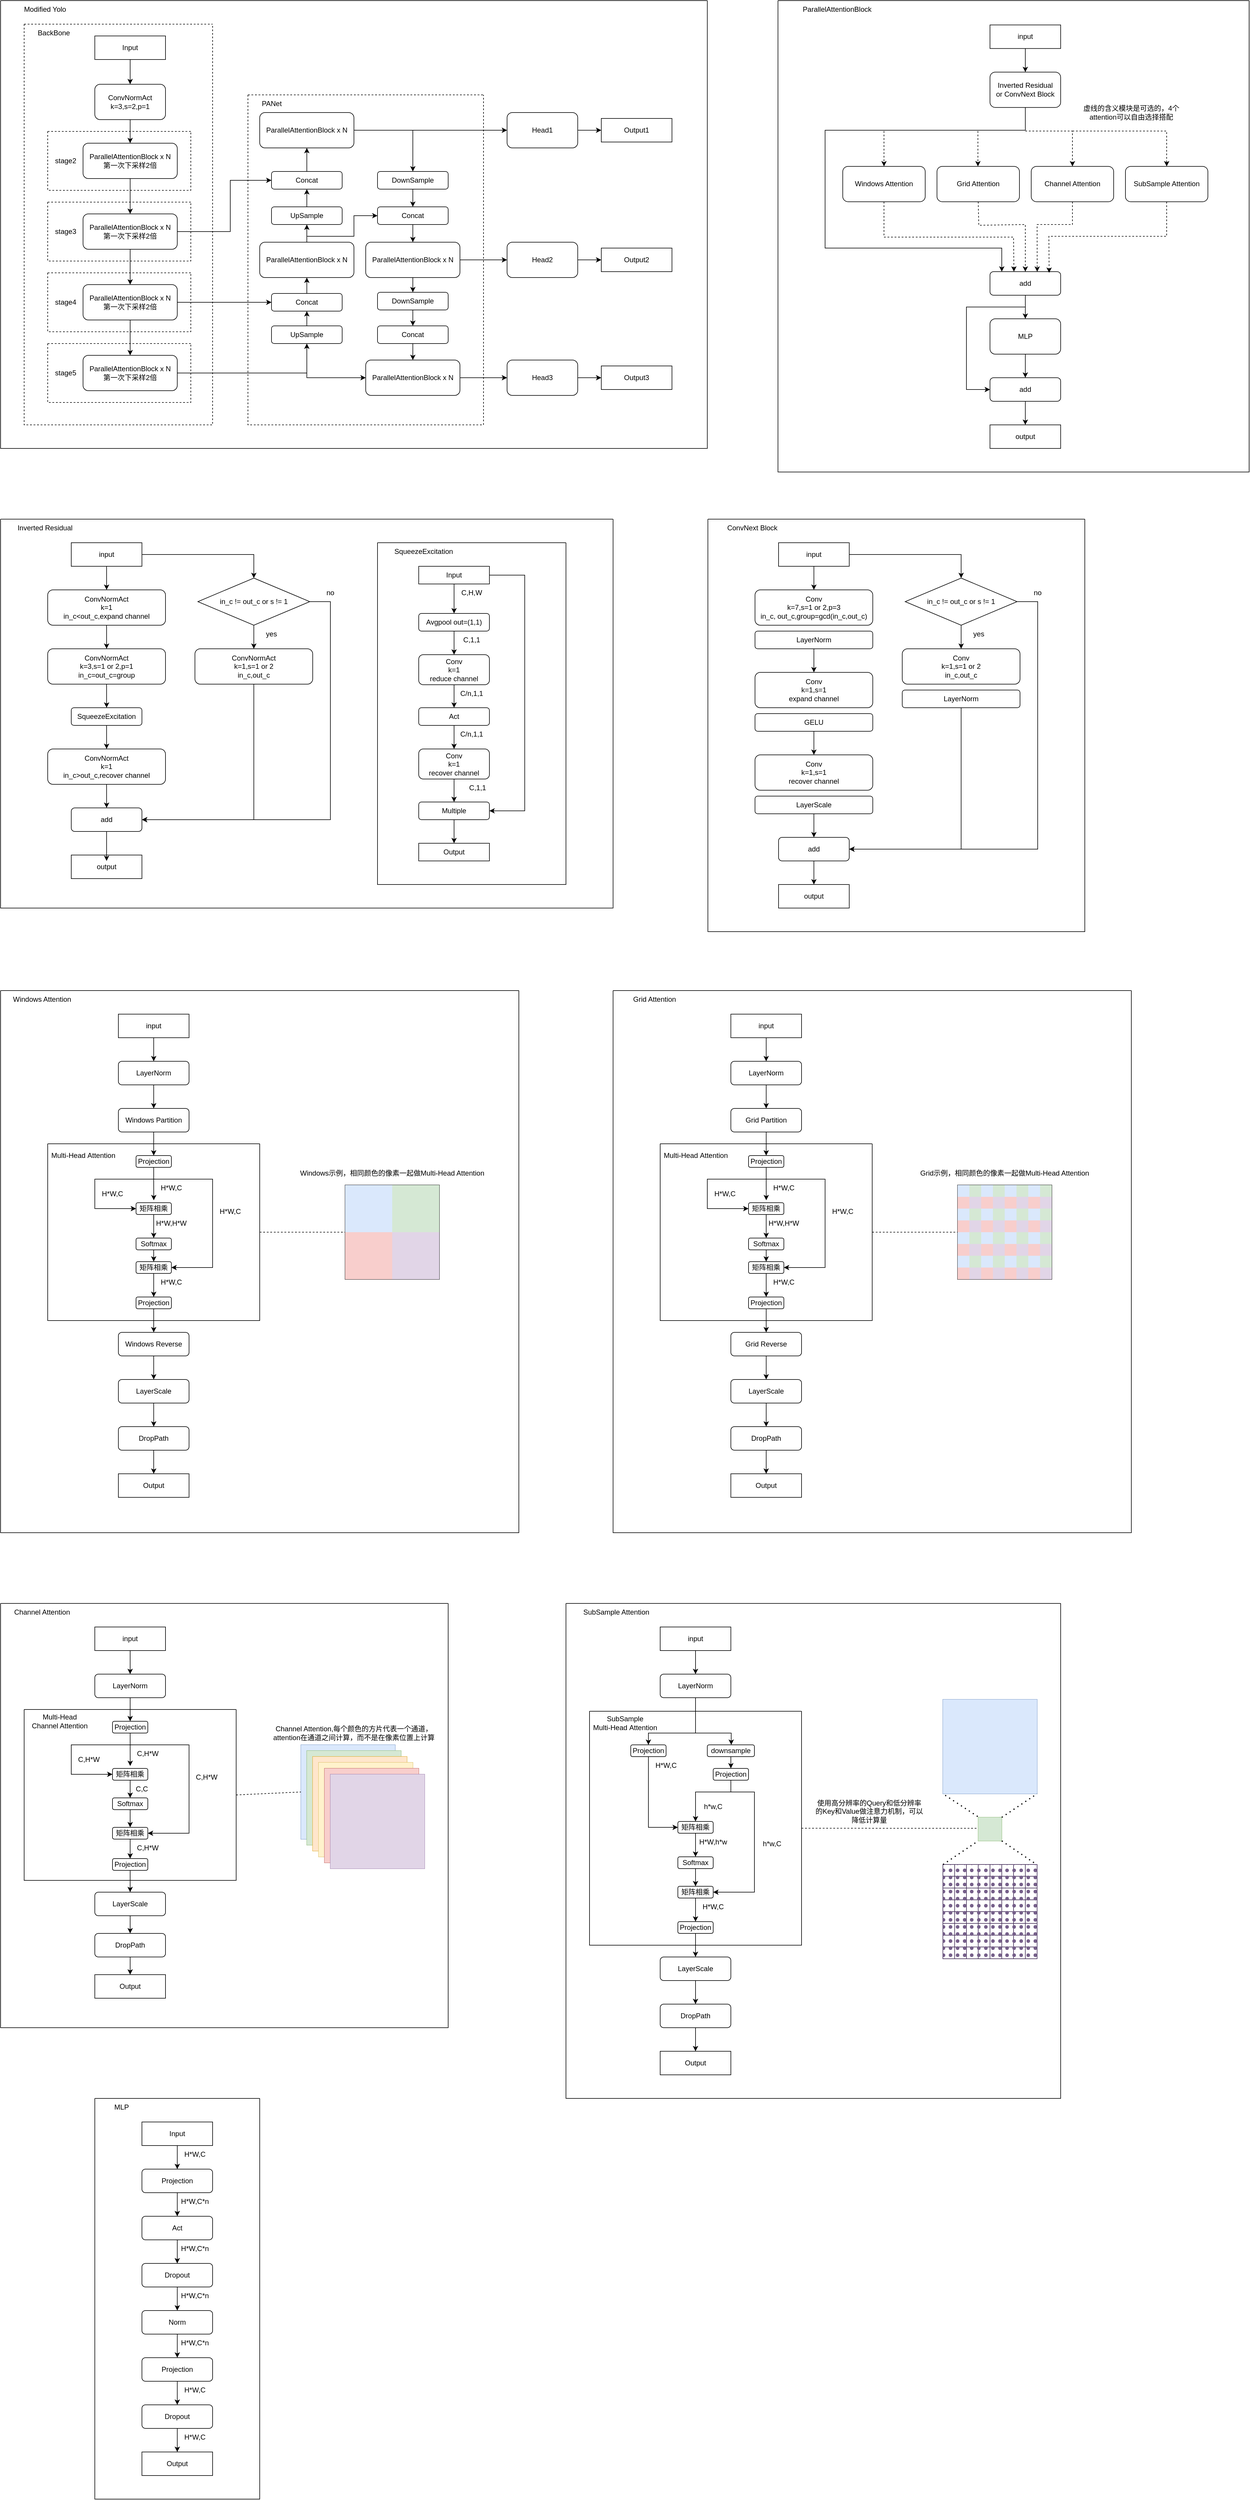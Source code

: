 <mxfile version="23.1.5" type="device">
  <diagram name="第 1 页" id="JdE47bJraOe2O7a5qoCE">
    <mxGraphModel dx="2074" dy="1205" grid="1" gridSize="10" guides="1" tooltips="1" connect="1" arrows="1" fold="1" page="1" pageScale="1" pageWidth="827" pageHeight="1169" math="0" shadow="0">
      <root>
        <mxCell id="0" />
        <mxCell id="1" parent="0" />
        <mxCell id="qN_Hk2joRKCampm-536r-124" value="" style="swimlane;startSize=0;" parent="1" vertex="1">
          <mxGeometry x="1360" y="40" width="800" height="800" as="geometry">
            <mxRectangle x="160" width="50" height="40" as="alternateBounds" />
          </mxGeometry>
        </mxCell>
        <mxCell id="qN_Hk2joRKCampm-536r-125" value="ParallelAttentionBlock" style="text;html=1;align=center;verticalAlign=middle;resizable=0;points=[];autosize=1;strokeColor=none;fillColor=none;" parent="qN_Hk2joRKCampm-536r-124" vertex="1">
          <mxGeometry x="30" width="140" height="30" as="geometry" />
        </mxCell>
        <mxCell id="qN_Hk2joRKCampm-536r-105" value="add" style="rounded=1;whiteSpace=wrap;html=1;" parent="qN_Hk2joRKCampm-536r-124" vertex="1">
          <mxGeometry x="360" y="460" width="120" height="40" as="geometry" />
        </mxCell>
        <mxCell id="qN_Hk2joRKCampm-536r-116" value="MLP" style="rounded=1;whiteSpace=wrap;html=1;" parent="qN_Hk2joRKCampm-536r-124" vertex="1">
          <mxGeometry x="360" y="540" width="120" height="60" as="geometry" />
        </mxCell>
        <mxCell id="qN_Hk2joRKCampm-536r-117" style="edgeStyle=orthogonalEdgeStyle;rounded=0;orthogonalLoop=1;jettySize=auto;html=1;exitX=0.5;exitY=1;exitDx=0;exitDy=0;entryX=0.5;entryY=0;entryDx=0;entryDy=0;" parent="qN_Hk2joRKCampm-536r-124" source="qN_Hk2joRKCampm-536r-105" target="qN_Hk2joRKCampm-536r-116" edge="1">
          <mxGeometry relative="1" as="geometry" />
        </mxCell>
        <mxCell id="qN_Hk2joRKCampm-536r-118" value="output" style="rounded=0;whiteSpace=wrap;html=1;" parent="qN_Hk2joRKCampm-536r-124" vertex="1">
          <mxGeometry x="360" y="720" width="120" height="40" as="geometry" />
        </mxCell>
        <mxCell id="qN_Hk2joRKCampm-536r-120" value="" style="endArrow=classic;html=1;rounded=0;entryX=0;entryY=0.5;entryDx=0;entryDy=0;" parent="qN_Hk2joRKCampm-536r-124" target="qN_Hk2joRKCampm-536r-121" edge="1">
          <mxGeometry width="50" height="50" relative="1" as="geometry">
            <mxPoint x="420" y="520" as="sourcePoint" />
            <mxPoint x="320" y="720" as="targetPoint" />
            <Array as="points">
              <mxPoint x="320" y="520" />
              <mxPoint x="320" y="660" />
            </Array>
          </mxGeometry>
        </mxCell>
        <mxCell id="qN_Hk2joRKCampm-536r-123" style="edgeStyle=orthogonalEdgeStyle;rounded=0;orthogonalLoop=1;jettySize=auto;html=1;exitX=0.5;exitY=1;exitDx=0;exitDy=0;entryX=0.5;entryY=0;entryDx=0;entryDy=0;" parent="qN_Hk2joRKCampm-536r-124" source="qN_Hk2joRKCampm-536r-121" target="qN_Hk2joRKCampm-536r-118" edge="1">
          <mxGeometry relative="1" as="geometry" />
        </mxCell>
        <mxCell id="qN_Hk2joRKCampm-536r-121" value="add" style="rounded=1;whiteSpace=wrap;html=1;" parent="qN_Hk2joRKCampm-536r-124" vertex="1">
          <mxGeometry x="360" y="640" width="120" height="40" as="geometry" />
        </mxCell>
        <mxCell id="qN_Hk2joRKCampm-536r-122" style="edgeStyle=orthogonalEdgeStyle;rounded=0;orthogonalLoop=1;jettySize=auto;html=1;exitX=0.5;exitY=1;exitDx=0;exitDy=0;entryX=0.5;entryY=0;entryDx=0;entryDy=0;" parent="qN_Hk2joRKCampm-536r-124" source="qN_Hk2joRKCampm-536r-116" target="qN_Hk2joRKCampm-536r-121" edge="1">
          <mxGeometry relative="1" as="geometry" />
        </mxCell>
        <mxCell id="qN_Hk2joRKCampm-536r-96" value="input" style="rounded=0;whiteSpace=wrap;html=1;" parent="qN_Hk2joRKCampm-536r-124" vertex="1">
          <mxGeometry x="360" y="41.32" width="120" height="40" as="geometry" />
        </mxCell>
        <mxCell id="qN_Hk2joRKCampm-536r-98" value="Inverted Residual or&amp;nbsp;ConvNext Block" style="rounded=1;whiteSpace=wrap;html=1;" parent="qN_Hk2joRKCampm-536r-124" vertex="1">
          <mxGeometry x="360" y="121.32" width="120" height="60" as="geometry" />
        </mxCell>
        <mxCell id="qN_Hk2joRKCampm-536r-104" style="edgeStyle=orthogonalEdgeStyle;rounded=0;orthogonalLoop=1;jettySize=auto;html=1;exitX=0.5;exitY=1;exitDx=0;exitDy=0;entryX=0.167;entryY=0;entryDx=0;entryDy=0;entryPerimeter=0;" parent="qN_Hk2joRKCampm-536r-124" source="qN_Hk2joRKCampm-536r-98" target="qN_Hk2joRKCampm-536r-105" edge="1">
          <mxGeometry relative="1" as="geometry">
            <mxPoint x="380" y="360" as="targetPoint" />
            <Array as="points">
              <mxPoint x="420" y="220" />
              <mxPoint x="80" y="220" />
              <mxPoint x="80" y="420" />
              <mxPoint x="380" y="420" />
            </Array>
          </mxGeometry>
        </mxCell>
        <mxCell id="qN_Hk2joRKCampm-536r-100" value="Windows Attention" style="rounded=1;whiteSpace=wrap;html=1;" parent="qN_Hk2joRKCampm-536r-124" vertex="1">
          <mxGeometry x="110" y="281.32" width="140" height="60" as="geometry" />
        </mxCell>
        <mxCell id="qN_Hk2joRKCampm-536r-101" value="Grid Attention" style="rounded=1;whiteSpace=wrap;html=1;" parent="qN_Hk2joRKCampm-536r-124" vertex="1">
          <mxGeometry x="270" y="281.32" width="140" height="60" as="geometry" />
        </mxCell>
        <mxCell id="qN_Hk2joRKCampm-536r-102" value="Channel Attention" style="rounded=1;whiteSpace=wrap;html=1;" parent="qN_Hk2joRKCampm-536r-124" vertex="1">
          <mxGeometry x="430" y="281.32" width="140" height="60" as="geometry" />
        </mxCell>
        <mxCell id="qN_Hk2joRKCampm-536r-103" value="SubSample Attention" style="rounded=1;whiteSpace=wrap;html=1;" parent="qN_Hk2joRKCampm-536r-124" vertex="1">
          <mxGeometry x="590" y="281.32" width="140" height="60" as="geometry" />
        </mxCell>
        <mxCell id="qN_Hk2joRKCampm-536r-107" value="" style="endArrow=classic;html=1;rounded=0;entryX=0.5;entryY=0;entryDx=0;entryDy=0;dashed=1;" parent="qN_Hk2joRKCampm-536r-124" target="qN_Hk2joRKCampm-536r-100" edge="1">
          <mxGeometry width="50" height="50" relative="1" as="geometry">
            <mxPoint x="180" y="221.32" as="sourcePoint" />
            <mxPoint x="690" y="141.32" as="targetPoint" />
          </mxGeometry>
        </mxCell>
        <mxCell id="qN_Hk2joRKCampm-536r-108" value="" style="endArrow=classic;html=1;rounded=0;dashed=1;exitX=0.5;exitY=1;exitDx=0;exitDy=0;entryX=0.339;entryY=-0.033;entryDx=0;entryDy=0;entryPerimeter=0;" parent="qN_Hk2joRKCampm-536r-124" source="qN_Hk2joRKCampm-536r-100" edge="1">
          <mxGeometry width="50" height="50" relative="1" as="geometry">
            <mxPoint x="190" y="231.32" as="sourcePoint" />
            <mxPoint x="400.68" y="460.0" as="targetPoint" />
            <Array as="points">
              <mxPoint x="180" y="401.32" />
              <mxPoint x="400" y="401.32" />
            </Array>
          </mxGeometry>
        </mxCell>
        <mxCell id="qN_Hk2joRKCampm-536r-109" value="" style="endArrow=classic;html=1;rounded=0;entryX=0.5;entryY=0;entryDx=0;entryDy=0;dashed=1;" parent="qN_Hk2joRKCampm-536r-124" edge="1">
          <mxGeometry width="50" height="50" relative="1" as="geometry">
            <mxPoint x="339.5" y="221.32" as="sourcePoint" />
            <mxPoint x="339.5" y="281.32" as="targetPoint" />
          </mxGeometry>
        </mxCell>
        <mxCell id="qN_Hk2joRKCampm-536r-112" value="" style="endArrow=classic;html=1;rounded=0;entryX=0.5;entryY=0;entryDx=0;entryDy=0;dashed=1;" parent="qN_Hk2joRKCampm-536r-124" target="qN_Hk2joRKCampm-536r-102" edge="1">
          <mxGeometry width="50" height="50" relative="1" as="geometry">
            <mxPoint x="420" y="221.32" as="sourcePoint" />
            <mxPoint x="580" y="221.32" as="targetPoint" />
            <Array as="points">
              <mxPoint x="500" y="221.32" />
            </Array>
          </mxGeometry>
        </mxCell>
        <mxCell id="qN_Hk2joRKCampm-536r-114" value="" style="endArrow=classic;html=1;rounded=0;entryX=0.5;entryY=0;entryDx=0;entryDy=0;dashed=1;" parent="qN_Hk2joRKCampm-536r-124" target="qN_Hk2joRKCampm-536r-103" edge="1">
          <mxGeometry width="50" height="50" relative="1" as="geometry">
            <mxPoint x="500" y="221.32" as="sourcePoint" />
            <mxPoint x="580" y="281.32" as="targetPoint" />
            <Array as="points">
              <mxPoint x="660" y="221.32" />
            </Array>
          </mxGeometry>
        </mxCell>
        <mxCell id="qN_Hk2joRKCampm-536r-99" style="edgeStyle=orthogonalEdgeStyle;rounded=0;orthogonalLoop=1;jettySize=auto;html=1;exitX=0.5;exitY=1;exitDx=0;exitDy=0;entryX=0.5;entryY=0;entryDx=0;entryDy=0;" parent="qN_Hk2joRKCampm-536r-124" source="qN_Hk2joRKCampm-536r-96" target="qN_Hk2joRKCampm-536r-98" edge="1">
          <mxGeometry relative="1" as="geometry" />
        </mxCell>
        <mxCell id="qN_Hk2joRKCampm-536r-113" value="" style="endArrow=classic;html=1;rounded=0;dashed=1;exitX=0.5;exitY=1;exitDx=0;exitDy=0;entryX=0.668;entryY=0.004;entryDx=0;entryDy=0;entryPerimeter=0;" parent="qN_Hk2joRKCampm-536r-124" source="qN_Hk2joRKCampm-536r-102" target="qN_Hk2joRKCampm-536r-105" edge="1">
          <mxGeometry width="50" height="50" relative="1" as="geometry">
            <mxPoint x="500" y="380" as="sourcePoint" />
            <mxPoint x="440" y="380" as="targetPoint" />
            <Array as="points">
              <mxPoint x="500" y="380" />
              <mxPoint x="440" y="380" />
            </Array>
          </mxGeometry>
        </mxCell>
        <mxCell id="qN_Hk2joRKCampm-536r-115" value="" style="endArrow=classic;html=1;rounded=0;dashed=1;exitX=0.5;exitY=1;exitDx=0;exitDy=0;entryX=0.837;entryY=0.05;entryDx=0;entryDy=0;entryPerimeter=0;" parent="qN_Hk2joRKCampm-536r-124" source="qN_Hk2joRKCampm-536r-103" target="qN_Hk2joRKCampm-536r-105" edge="1">
          <mxGeometry width="50" height="50" relative="1" as="geometry">
            <mxPoint x="660" y="371.32" as="sourcePoint" />
            <mxPoint x="470" y="460" as="targetPoint" />
            <Array as="points">
              <mxPoint x="660" y="400" />
              <mxPoint x="460" y="400" />
            </Array>
          </mxGeometry>
        </mxCell>
        <mxCell id="qN_Hk2joRKCampm-536r-110" value="" style="endArrow=classic;html=1;rounded=0;dashed=1;exitX=0.5;exitY=1;exitDx=0;exitDy=0;entryX=0.5;entryY=0;entryDx=0;entryDy=0;" parent="qN_Hk2joRKCampm-536r-124" target="qN_Hk2joRKCampm-536r-105" edge="1">
          <mxGeometry width="50" height="50" relative="1" as="geometry">
            <mxPoint x="340" y="341.32" as="sourcePoint" />
            <mxPoint x="411" y="481.32" as="targetPoint" />
            <Array as="points">
              <mxPoint x="341" y="381.32" />
              <mxPoint x="420" y="380" />
            </Array>
          </mxGeometry>
        </mxCell>
        <mxCell id="YwpDiNBOq0qG-DnkEMjF-138" value="虚线的含义模块是可选的，4个attention可以自由选择搭配" style="text;html=1;align=center;verticalAlign=middle;whiteSpace=wrap;rounded=0;" parent="qN_Hk2joRKCampm-536r-124" vertex="1">
          <mxGeometry x="500" y="160" width="200" height="60" as="geometry" />
        </mxCell>
        <mxCell id="qN_Hk2joRKCampm-536r-61" value="" style="swimlane;startSize=0;" parent="1" vertex="1">
          <mxGeometry x="40" y="920" width="1040" height="660" as="geometry">
            <mxRectangle x="40" y="40" width="50" height="40" as="alternateBounds" />
          </mxGeometry>
        </mxCell>
        <mxCell id="qN_Hk2joRKCampm-536r-62" value="Inverted Residual" style="text;html=1;align=center;verticalAlign=middle;resizable=0;points=[];autosize=1;strokeColor=none;fillColor=none;" parent="qN_Hk2joRKCampm-536r-61" vertex="1">
          <mxGeometry x="15" width="120" height="30" as="geometry" />
        </mxCell>
        <mxCell id="qN_Hk2joRKCampm-536r-21" value="output" style="rounded=0;whiteSpace=wrap;html=1;" parent="qN_Hk2joRKCampm-536r-61" vertex="1">
          <mxGeometry x="120" y="570" width="120" height="40" as="geometry" />
        </mxCell>
        <mxCell id="zzFQRbzE7N3yQD7C39Tk-3" value="input" style="rounded=0;whiteSpace=wrap;html=1;" parent="qN_Hk2joRKCampm-536r-61" vertex="1">
          <mxGeometry x="120" y="40" width="120" height="40" as="geometry" />
        </mxCell>
        <mxCell id="qN_Hk2joRKCampm-536r-1" value="ConvNormAct&lt;br&gt;k=1&lt;br&gt;in_c&amp;lt;out_c,expand channel" style="rounded=1;whiteSpace=wrap;html=1;" parent="qN_Hk2joRKCampm-536r-61" vertex="1">
          <mxGeometry x="80" y="120" width="200" height="60" as="geometry" />
        </mxCell>
        <mxCell id="qN_Hk2joRKCampm-536r-5" style="edgeStyle=orthogonalEdgeStyle;rounded=0;orthogonalLoop=1;jettySize=auto;html=1;exitX=0.5;exitY=1;exitDx=0;exitDy=0;entryX=0.5;entryY=0;entryDx=0;entryDy=0;" parent="qN_Hk2joRKCampm-536r-61" source="zzFQRbzE7N3yQD7C39Tk-3" target="qN_Hk2joRKCampm-536r-1" edge="1">
          <mxGeometry relative="1" as="geometry" />
        </mxCell>
        <mxCell id="YwpDiNBOq0qG-DnkEMjF-313" style="edgeStyle=orthogonalEdgeStyle;rounded=0;orthogonalLoop=1;jettySize=auto;html=1;exitX=0.5;exitY=1;exitDx=0;exitDy=0;entryX=0.5;entryY=0;entryDx=0;entryDy=0;" parent="qN_Hk2joRKCampm-536r-61" source="qN_Hk2joRKCampm-536r-2" target="YwpDiNBOq0qG-DnkEMjF-312" edge="1">
          <mxGeometry relative="1" as="geometry" />
        </mxCell>
        <mxCell id="qN_Hk2joRKCampm-536r-2" value="ConvNormAct&lt;br&gt;k=3,s=1 or 2,p=1&lt;br&gt;in_c=out_c=group" style="rounded=1;whiteSpace=wrap;html=1;" parent="qN_Hk2joRKCampm-536r-61" vertex="1">
          <mxGeometry x="80" y="220" width="200" height="60" as="geometry" />
        </mxCell>
        <mxCell id="qN_Hk2joRKCampm-536r-6" style="edgeStyle=orthogonalEdgeStyle;rounded=0;orthogonalLoop=1;jettySize=auto;html=1;exitX=0.5;exitY=1;exitDx=0;exitDy=0;entryX=0.5;entryY=0;entryDx=0;entryDy=0;" parent="qN_Hk2joRKCampm-536r-61" source="qN_Hk2joRKCampm-536r-1" target="qN_Hk2joRKCampm-536r-2" edge="1">
          <mxGeometry relative="1" as="geometry" />
        </mxCell>
        <mxCell id="qN_Hk2joRKCampm-536r-4" value="ConvNormAct&lt;br&gt;k=1&lt;br&gt;in_c&amp;gt;out_c,recover channel" style="rounded=1;whiteSpace=wrap;html=1;" parent="qN_Hk2joRKCampm-536r-61" vertex="1">
          <mxGeometry x="80" y="390" width="200" height="60" as="geometry" />
        </mxCell>
        <mxCell id="qN_Hk2joRKCampm-536r-9" value="ConvNormAct&lt;br&gt;k=1,s=1 or 2&lt;br&gt;in_c,out_c" style="rounded=1;whiteSpace=wrap;html=1;" parent="qN_Hk2joRKCampm-536r-61" vertex="1">
          <mxGeometry x="330" y="220" width="200" height="60" as="geometry" />
        </mxCell>
        <mxCell id="qN_Hk2joRKCampm-536r-11" style="edgeStyle=orthogonalEdgeStyle;rounded=0;orthogonalLoop=1;jettySize=auto;html=1;exitX=0.5;exitY=1;exitDx=0;exitDy=0;entryX=0.5;entryY=0;entryDx=0;entryDy=0;" parent="qN_Hk2joRKCampm-536r-61" source="qN_Hk2joRKCampm-536r-10" target="qN_Hk2joRKCampm-536r-9" edge="1">
          <mxGeometry relative="1" as="geometry" />
        </mxCell>
        <mxCell id="qN_Hk2joRKCampm-536r-10" value="in_c != out_c or s != 1" style="rhombus;whiteSpace=wrap;html=1;" parent="qN_Hk2joRKCampm-536r-61" vertex="1">
          <mxGeometry x="335" y="100" width="190" height="80" as="geometry" />
        </mxCell>
        <mxCell id="qN_Hk2joRKCampm-536r-8" style="edgeStyle=orthogonalEdgeStyle;rounded=0;orthogonalLoop=1;jettySize=auto;html=1;exitX=1;exitY=0.5;exitDx=0;exitDy=0;entryX=0.5;entryY=0;entryDx=0;entryDy=0;" parent="qN_Hk2joRKCampm-536r-61" source="zzFQRbzE7N3yQD7C39Tk-3" target="qN_Hk2joRKCampm-536r-10" edge="1">
          <mxGeometry relative="1" as="geometry">
            <mxPoint x="520" y="50" as="targetPoint" />
          </mxGeometry>
        </mxCell>
        <mxCell id="qN_Hk2joRKCampm-536r-12" value="yes" style="text;html=1;align=center;verticalAlign=middle;whiteSpace=wrap;rounded=0;" parent="qN_Hk2joRKCampm-536r-61" vertex="1">
          <mxGeometry x="430" y="180" width="60" height="30" as="geometry" />
        </mxCell>
        <mxCell id="qN_Hk2joRKCampm-536r-22" style="edgeStyle=orthogonalEdgeStyle;rounded=0;orthogonalLoop=1;jettySize=auto;html=1;exitX=0.5;exitY=1;exitDx=0;exitDy=0;entryX=0.5;entryY=0;entryDx=0;entryDy=0;" parent="qN_Hk2joRKCampm-536r-61" source="qN_Hk2joRKCampm-536r-16" edge="1">
          <mxGeometry relative="1" as="geometry">
            <mxPoint x="180" y="580.0" as="targetPoint" />
          </mxGeometry>
        </mxCell>
        <mxCell id="qN_Hk2joRKCampm-536r-16" value="add" style="rounded=1;whiteSpace=wrap;html=1;" parent="qN_Hk2joRKCampm-536r-61" vertex="1">
          <mxGeometry x="120" y="490" width="120" height="40" as="geometry" />
        </mxCell>
        <mxCell id="qN_Hk2joRKCampm-536r-17" style="edgeStyle=orthogonalEdgeStyle;rounded=0;orthogonalLoop=1;jettySize=auto;html=1;exitX=0.5;exitY=1;exitDx=0;exitDy=0;entryX=0.5;entryY=0;entryDx=0;entryDy=0;" parent="qN_Hk2joRKCampm-536r-61" source="qN_Hk2joRKCampm-536r-4" target="qN_Hk2joRKCampm-536r-16" edge="1">
          <mxGeometry relative="1" as="geometry" />
        </mxCell>
        <mxCell id="qN_Hk2joRKCampm-536r-19" style="edgeStyle=orthogonalEdgeStyle;rounded=0;orthogonalLoop=1;jettySize=auto;html=1;exitX=0.5;exitY=1;exitDx=0;exitDy=0;entryX=1;entryY=0.5;entryDx=0;entryDy=0;" parent="qN_Hk2joRKCampm-536r-61" source="qN_Hk2joRKCampm-536r-9" target="qN_Hk2joRKCampm-536r-16" edge="1">
          <mxGeometry relative="1" as="geometry">
            <mxPoint x="480" y="460" as="targetPoint" />
          </mxGeometry>
        </mxCell>
        <mxCell id="qN_Hk2joRKCampm-536r-18" style="edgeStyle=orthogonalEdgeStyle;rounded=0;orthogonalLoop=1;jettySize=auto;html=1;exitX=1;exitY=0.5;exitDx=0;exitDy=0;entryX=1;entryY=0.5;entryDx=0;entryDy=0;" parent="qN_Hk2joRKCampm-536r-61" source="qN_Hk2joRKCampm-536r-10" target="qN_Hk2joRKCampm-536r-16" edge="1">
          <mxGeometry relative="1" as="geometry">
            <mxPoint x="480" y="460" as="targetPoint" />
            <Array as="points">
              <mxPoint x="560" y="140" />
              <mxPoint x="560" y="510" />
            </Array>
          </mxGeometry>
        </mxCell>
        <mxCell id="qN_Hk2joRKCampm-536r-20" value="no" style="text;html=1;align=center;verticalAlign=middle;whiteSpace=wrap;rounded=0;" parent="qN_Hk2joRKCampm-536r-61" vertex="1">
          <mxGeometry x="530" y="110" width="60" height="30" as="geometry" />
        </mxCell>
        <mxCell id="YwpDiNBOq0qG-DnkEMjF-314" style="edgeStyle=orthogonalEdgeStyle;rounded=0;orthogonalLoop=1;jettySize=auto;html=1;exitX=0.5;exitY=1;exitDx=0;exitDy=0;entryX=0.5;entryY=0;entryDx=0;entryDy=0;" parent="qN_Hk2joRKCampm-536r-61" source="YwpDiNBOq0qG-DnkEMjF-312" target="qN_Hk2joRKCampm-536r-4" edge="1">
          <mxGeometry relative="1" as="geometry" />
        </mxCell>
        <mxCell id="YwpDiNBOq0qG-DnkEMjF-312" value="SqueezeExcitation" style="rounded=1;whiteSpace=wrap;html=1;" parent="qN_Hk2joRKCampm-536r-61" vertex="1">
          <mxGeometry x="120" y="320" width="120" height="30" as="geometry" />
        </mxCell>
        <mxCell id="YwpDiNBOq0qG-DnkEMjF-315" value="" style="swimlane;startSize=0;" parent="qN_Hk2joRKCampm-536r-61" vertex="1">
          <mxGeometry x="640" y="40" width="320" height="580" as="geometry" />
        </mxCell>
        <mxCell id="YwpDiNBOq0qG-DnkEMjF-316" value="SqueezeExcitation" style="text;html=1;align=center;verticalAlign=middle;resizable=0;points=[];autosize=1;strokeColor=none;fillColor=none;" parent="YwpDiNBOq0qG-DnkEMjF-315" vertex="1">
          <mxGeometry x="17.5" width="120" height="30" as="geometry" />
        </mxCell>
        <mxCell id="YwpDiNBOq0qG-DnkEMjF-319" style="edgeStyle=orthogonalEdgeStyle;rounded=0;orthogonalLoop=1;jettySize=auto;html=1;exitX=0.5;exitY=1;exitDx=0;exitDy=0;entryX=0.5;entryY=0;entryDx=0;entryDy=0;" parent="YwpDiNBOq0qG-DnkEMjF-315" source="YwpDiNBOq0qG-DnkEMjF-317" target="YwpDiNBOq0qG-DnkEMjF-318" edge="1">
          <mxGeometry relative="1" as="geometry" />
        </mxCell>
        <mxCell id="YwpDiNBOq0qG-DnkEMjF-336" style="edgeStyle=orthogonalEdgeStyle;rounded=0;orthogonalLoop=1;jettySize=auto;html=1;exitX=1;exitY=0.5;exitDx=0;exitDy=0;entryX=1;entryY=0.5;entryDx=0;entryDy=0;" parent="YwpDiNBOq0qG-DnkEMjF-315" source="YwpDiNBOq0qG-DnkEMjF-317" target="YwpDiNBOq0qG-DnkEMjF-332" edge="1">
          <mxGeometry relative="1" as="geometry">
            <Array as="points">
              <mxPoint x="250" y="55" />
              <mxPoint x="250" y="455" />
            </Array>
          </mxGeometry>
        </mxCell>
        <mxCell id="YwpDiNBOq0qG-DnkEMjF-317" value="Input" style="rounded=0;whiteSpace=wrap;html=1;" parent="YwpDiNBOq0qG-DnkEMjF-315" vertex="1">
          <mxGeometry x="70" y="40" width="120" height="30" as="geometry" />
        </mxCell>
        <mxCell id="YwpDiNBOq0qG-DnkEMjF-322" style="edgeStyle=orthogonalEdgeStyle;rounded=0;orthogonalLoop=1;jettySize=auto;html=1;exitX=0.5;exitY=1;exitDx=0;exitDy=0;entryX=0.5;entryY=0;entryDx=0;entryDy=0;" parent="YwpDiNBOq0qG-DnkEMjF-315" source="YwpDiNBOq0qG-DnkEMjF-318" target="YwpDiNBOq0qG-DnkEMjF-321" edge="1">
          <mxGeometry relative="1" as="geometry" />
        </mxCell>
        <mxCell id="YwpDiNBOq0qG-DnkEMjF-318" value="Avgpool out=(1,1)" style="rounded=1;whiteSpace=wrap;html=1;" parent="YwpDiNBOq0qG-DnkEMjF-315" vertex="1">
          <mxGeometry x="70" y="120" width="120" height="30" as="geometry" />
        </mxCell>
        <mxCell id="YwpDiNBOq0qG-DnkEMjF-320" value="C,H,W" style="text;html=1;align=center;verticalAlign=middle;whiteSpace=wrap;rounded=0;" parent="YwpDiNBOq0qG-DnkEMjF-315" vertex="1">
          <mxGeometry x="130" y="70" width="60" height="30" as="geometry" />
        </mxCell>
        <mxCell id="YwpDiNBOq0qG-DnkEMjF-324" style="edgeStyle=orthogonalEdgeStyle;rounded=0;orthogonalLoop=1;jettySize=auto;html=1;exitX=0.5;exitY=1;exitDx=0;exitDy=0;entryX=0.5;entryY=0;entryDx=0;entryDy=0;" parent="YwpDiNBOq0qG-DnkEMjF-315" source="YwpDiNBOq0qG-DnkEMjF-321" target="YwpDiNBOq0qG-DnkEMjF-323" edge="1">
          <mxGeometry relative="1" as="geometry" />
        </mxCell>
        <mxCell id="YwpDiNBOq0qG-DnkEMjF-321" value="Conv&lt;br&gt;k=1&lt;div&gt;reduce channel&lt;/div&gt;" style="rounded=1;whiteSpace=wrap;html=1;" parent="YwpDiNBOq0qG-DnkEMjF-315" vertex="1">
          <mxGeometry x="70" y="190" width="120" height="51" as="geometry" />
        </mxCell>
        <mxCell id="YwpDiNBOq0qG-DnkEMjF-326" style="edgeStyle=orthogonalEdgeStyle;rounded=0;orthogonalLoop=1;jettySize=auto;html=1;exitX=0.5;exitY=1;exitDx=0;exitDy=0;entryX=0.5;entryY=0;entryDx=0;entryDy=0;" parent="YwpDiNBOq0qG-DnkEMjF-315" source="YwpDiNBOq0qG-DnkEMjF-323" target="YwpDiNBOq0qG-DnkEMjF-325" edge="1">
          <mxGeometry relative="1" as="geometry" />
        </mxCell>
        <mxCell id="YwpDiNBOq0qG-DnkEMjF-323" value="Act" style="rounded=1;whiteSpace=wrap;html=1;" parent="YwpDiNBOq0qG-DnkEMjF-315" vertex="1">
          <mxGeometry x="70" y="280" width="120" height="30" as="geometry" />
        </mxCell>
        <mxCell id="YwpDiNBOq0qG-DnkEMjF-333" style="edgeStyle=orthogonalEdgeStyle;rounded=0;orthogonalLoop=1;jettySize=auto;html=1;exitX=0.5;exitY=1;exitDx=0;exitDy=0;entryX=0.5;entryY=0;entryDx=0;entryDy=0;" parent="YwpDiNBOq0qG-DnkEMjF-315" source="YwpDiNBOq0qG-DnkEMjF-325" target="YwpDiNBOq0qG-DnkEMjF-332" edge="1">
          <mxGeometry relative="1" as="geometry" />
        </mxCell>
        <mxCell id="YwpDiNBOq0qG-DnkEMjF-325" value="Conv&lt;br&gt;k=1&lt;div&gt;recover channel&lt;/div&gt;" style="rounded=1;whiteSpace=wrap;html=1;" parent="YwpDiNBOq0qG-DnkEMjF-315" vertex="1">
          <mxGeometry x="70" y="350" width="120" height="51" as="geometry" />
        </mxCell>
        <mxCell id="YwpDiNBOq0qG-DnkEMjF-327" value="C,1,1" style="text;html=1;align=center;verticalAlign=middle;whiteSpace=wrap;rounded=0;" parent="YwpDiNBOq0qG-DnkEMjF-315" vertex="1">
          <mxGeometry x="130" y="150" width="60" height="30" as="geometry" />
        </mxCell>
        <mxCell id="YwpDiNBOq0qG-DnkEMjF-328" value="C/n,1,1" style="text;html=1;align=center;verticalAlign=middle;whiteSpace=wrap;rounded=0;" parent="YwpDiNBOq0qG-DnkEMjF-315" vertex="1">
          <mxGeometry x="130" y="241" width="60" height="30" as="geometry" />
        </mxCell>
        <mxCell id="YwpDiNBOq0qG-DnkEMjF-329" value="C/n,1,1" style="text;html=1;align=center;verticalAlign=middle;whiteSpace=wrap;rounded=0;" parent="YwpDiNBOq0qG-DnkEMjF-315" vertex="1">
          <mxGeometry x="130" y="310" width="60" height="30" as="geometry" />
        </mxCell>
        <mxCell id="YwpDiNBOq0qG-DnkEMjF-330" value="C,1,1" style="text;html=1;align=center;verticalAlign=middle;whiteSpace=wrap;rounded=0;" parent="YwpDiNBOq0qG-DnkEMjF-315" vertex="1">
          <mxGeometry x="140" y="401" width="60" height="30" as="geometry" />
        </mxCell>
        <mxCell id="YwpDiNBOq0qG-DnkEMjF-338" style="edgeStyle=orthogonalEdgeStyle;rounded=0;orthogonalLoop=1;jettySize=auto;html=1;exitX=0.5;exitY=1;exitDx=0;exitDy=0;entryX=0.5;entryY=0;entryDx=0;entryDy=0;" parent="YwpDiNBOq0qG-DnkEMjF-315" source="YwpDiNBOq0qG-DnkEMjF-332" target="YwpDiNBOq0qG-DnkEMjF-337" edge="1">
          <mxGeometry relative="1" as="geometry" />
        </mxCell>
        <mxCell id="YwpDiNBOq0qG-DnkEMjF-332" value="Multiple" style="rounded=1;whiteSpace=wrap;html=1;" parent="YwpDiNBOq0qG-DnkEMjF-315" vertex="1">
          <mxGeometry x="70" y="440" width="120" height="30" as="geometry" />
        </mxCell>
        <mxCell id="YwpDiNBOq0qG-DnkEMjF-337" value="Output" style="rounded=0;whiteSpace=wrap;html=1;" parent="YwpDiNBOq0qG-DnkEMjF-315" vertex="1">
          <mxGeometry x="70" y="510" width="120" height="30" as="geometry" />
        </mxCell>
        <mxCell id="qN_Hk2joRKCampm-536r-64" value="" style="swimlane;startSize=0;" parent="1" vertex="1">
          <mxGeometry x="1241" y="920" width="640" height="700" as="geometry">
            <mxRectangle x="40" y="40" width="50" height="40" as="alternateBounds" />
          </mxGeometry>
        </mxCell>
        <mxCell id="qN_Hk2joRKCampm-536r-65" value="ConvNext Block" style="text;html=1;align=center;verticalAlign=middle;resizable=0;points=[];autosize=1;strokeColor=none;fillColor=none;" parent="qN_Hk2joRKCampm-536r-64" vertex="1">
          <mxGeometry x="20" width="110" height="30" as="geometry" />
        </mxCell>
        <mxCell id="qN_Hk2joRKCampm-536r-88" style="edgeStyle=orthogonalEdgeStyle;rounded=0;orthogonalLoop=1;jettySize=auto;html=1;exitX=0.5;exitY=1;exitDx=0;exitDy=0;entryX=0.5;entryY=0;entryDx=0;entryDy=0;" parent="qN_Hk2joRKCampm-536r-64" source="qN_Hk2joRKCampm-536r-85" target="qN_Hk2joRKCampm-536r-87" edge="1">
          <mxGeometry relative="1" as="geometry" />
        </mxCell>
        <mxCell id="qN_Hk2joRKCampm-536r-85" value="LayerNorm" style="rounded=1;whiteSpace=wrap;html=1;" parent="qN_Hk2joRKCampm-536r-64" vertex="1">
          <mxGeometry x="80" y="190" width="200" height="30" as="geometry" />
        </mxCell>
        <mxCell id="qN_Hk2joRKCampm-536r-87" value="Conv&lt;br&gt;k=1,s=1&lt;div&gt;expand channel&lt;/div&gt;" style="rounded=1;whiteSpace=wrap;html=1;" parent="qN_Hk2joRKCampm-536r-64" vertex="1">
          <mxGeometry x="80" y="260" width="200" height="60" as="geometry" />
        </mxCell>
        <mxCell id="qN_Hk2joRKCampm-536r-93" style="edgeStyle=orthogonalEdgeStyle;rounded=0;orthogonalLoop=1;jettySize=auto;html=1;exitX=0.5;exitY=1;exitDx=0;exitDy=0;entryX=0.5;entryY=0;entryDx=0;entryDy=0;" parent="qN_Hk2joRKCampm-536r-64" source="qN_Hk2joRKCampm-536r-89" target="qN_Hk2joRKCampm-536r-91" edge="1">
          <mxGeometry relative="1" as="geometry" />
        </mxCell>
        <mxCell id="qN_Hk2joRKCampm-536r-89" value="GELU" style="rounded=1;whiteSpace=wrap;html=1;" parent="qN_Hk2joRKCampm-536r-64" vertex="1">
          <mxGeometry x="80" y="330" width="200" height="30" as="geometry" />
        </mxCell>
        <mxCell id="qN_Hk2joRKCampm-536r-91" value="Conv&lt;br&gt;k=1,s=1&lt;div&gt;recover channel&lt;/div&gt;" style="rounded=1;whiteSpace=wrap;html=1;" parent="qN_Hk2joRKCampm-536r-64" vertex="1">
          <mxGeometry x="80" y="400" width="200" height="60" as="geometry" />
        </mxCell>
        <mxCell id="qN_Hk2joRKCampm-536r-94" style="edgeStyle=orthogonalEdgeStyle;rounded=0;orthogonalLoop=1;jettySize=auto;html=1;exitX=0.5;exitY=1;exitDx=0;exitDy=0;entryX=0.5;entryY=0;entryDx=0;entryDy=0;" parent="qN_Hk2joRKCampm-536r-64" source="qN_Hk2joRKCampm-536r-92" target="qN_Hk2joRKCampm-536r-82" edge="1">
          <mxGeometry relative="1" as="geometry" />
        </mxCell>
        <mxCell id="qN_Hk2joRKCampm-536r-92" value="LayerScale" style="rounded=1;whiteSpace=wrap;html=1;" parent="qN_Hk2joRKCampm-536r-64" vertex="1">
          <mxGeometry x="80" y="470" width="200" height="30" as="geometry" />
        </mxCell>
        <mxCell id="qN_Hk2joRKCampm-536r-82" value="add" style="rounded=1;whiteSpace=wrap;html=1;" parent="qN_Hk2joRKCampm-536r-64" vertex="1">
          <mxGeometry x="120" y="540" width="120" height="40" as="geometry" />
        </mxCell>
        <mxCell id="qN_Hk2joRKCampm-536r-84" value="output" style="rounded=0;whiteSpace=wrap;html=1;" parent="qN_Hk2joRKCampm-536r-64" vertex="1">
          <mxGeometry x="120" y="620" width="120" height="40" as="geometry" />
        </mxCell>
        <mxCell id="qN_Hk2joRKCampm-536r-81" style="edgeStyle=orthogonalEdgeStyle;rounded=0;orthogonalLoop=1;jettySize=auto;html=1;exitX=0.5;exitY=1;exitDx=0;exitDy=0;entryX=0.5;entryY=0;entryDx=0;entryDy=0;" parent="qN_Hk2joRKCampm-536r-64" source="qN_Hk2joRKCampm-536r-82" target="qN_Hk2joRKCampm-536r-84" edge="1">
          <mxGeometry relative="1" as="geometry" />
        </mxCell>
        <mxCell id="qN_Hk2joRKCampm-536r-95" value="LayerNorm" style="rounded=1;whiteSpace=wrap;html=1;" parent="qN_Hk2joRKCampm-536r-64" vertex="1">
          <mxGeometry x="330" y="290" width="200" height="30" as="geometry" />
        </mxCell>
        <mxCell id="qN_Hk2joRKCampm-536r-75" style="edgeStyle=orthogonalEdgeStyle;rounded=0;orthogonalLoop=1;jettySize=auto;html=1;entryX=1;entryY=0.5;entryDx=0;entryDy=0;exitX=0.5;exitY=1;exitDx=0;exitDy=0;" parent="qN_Hk2joRKCampm-536r-64" source="qN_Hk2joRKCampm-536r-95" target="qN_Hk2joRKCampm-536r-82" edge="1">
          <mxGeometry relative="1" as="geometry">
            <mxPoint x="480" y="460" as="targetPoint" />
            <mxPoint x="430" y="330" as="sourcePoint" />
            <Array as="points">
              <mxPoint x="430" y="560" />
            </Array>
          </mxGeometry>
        </mxCell>
        <mxCell id="qN_Hk2joRKCampm-536r-68" value="input" style="rounded=0;whiteSpace=wrap;html=1;" parent="qN_Hk2joRKCampm-536r-64" vertex="1">
          <mxGeometry x="120" y="40" width="120" height="40" as="geometry" />
        </mxCell>
        <mxCell id="qN_Hk2joRKCampm-536r-70" value="Conv&lt;br&gt;k=7,s=1 or 2,p=3&lt;br&gt;in_c, out_c,group=gcd(in_c,out_c)" style="rounded=1;whiteSpace=wrap;html=1;" parent="qN_Hk2joRKCampm-536r-64" vertex="1">
          <mxGeometry x="80" y="120" width="200" height="60" as="geometry" />
        </mxCell>
        <mxCell id="qN_Hk2joRKCampm-536r-66" style="edgeStyle=orthogonalEdgeStyle;rounded=0;orthogonalLoop=1;jettySize=auto;html=1;exitX=0.5;exitY=1;exitDx=0;exitDy=0;entryX=0.5;entryY=0;entryDx=0;entryDy=0;" parent="qN_Hk2joRKCampm-536r-64" source="qN_Hk2joRKCampm-536r-68" target="qN_Hk2joRKCampm-536r-70" edge="1">
          <mxGeometry relative="1" as="geometry" />
        </mxCell>
        <mxCell id="qN_Hk2joRKCampm-536r-76" value="Conv&lt;br&gt;k=1,s=1 or 2&lt;br&gt;in_c,out_c" style="rounded=1;whiteSpace=wrap;html=1;" parent="qN_Hk2joRKCampm-536r-64" vertex="1">
          <mxGeometry x="330" y="220" width="200" height="60" as="geometry" />
        </mxCell>
        <mxCell id="qN_Hk2joRKCampm-536r-77" style="edgeStyle=orthogonalEdgeStyle;rounded=0;orthogonalLoop=1;jettySize=auto;html=1;exitX=0.5;exitY=1;exitDx=0;exitDy=0;entryX=0.5;entryY=0;entryDx=0;entryDy=0;" parent="qN_Hk2joRKCampm-536r-64" source="qN_Hk2joRKCampm-536r-79" target="qN_Hk2joRKCampm-536r-76" edge="1">
          <mxGeometry relative="1" as="geometry" />
        </mxCell>
        <mxCell id="qN_Hk2joRKCampm-536r-78" style="edgeStyle=orthogonalEdgeStyle;rounded=0;orthogonalLoop=1;jettySize=auto;html=1;exitX=1;exitY=0.5;exitDx=0;exitDy=0;entryX=1;entryY=0.5;entryDx=0;entryDy=0;" parent="qN_Hk2joRKCampm-536r-64" source="qN_Hk2joRKCampm-536r-79" target="qN_Hk2joRKCampm-536r-82" edge="1">
          <mxGeometry relative="1" as="geometry">
            <mxPoint x="480" y="460" as="targetPoint" />
            <Array as="points">
              <mxPoint x="560" y="140" />
              <mxPoint x="560" y="560" />
            </Array>
          </mxGeometry>
        </mxCell>
        <mxCell id="qN_Hk2joRKCampm-536r-79" value="in_c != out_c or s != 1" style="rhombus;whiteSpace=wrap;html=1;" parent="qN_Hk2joRKCampm-536r-64" vertex="1">
          <mxGeometry x="335" y="100" width="190" height="80" as="geometry" />
        </mxCell>
        <mxCell id="qN_Hk2joRKCampm-536r-67" style="edgeStyle=orthogonalEdgeStyle;rounded=0;orthogonalLoop=1;jettySize=auto;html=1;exitX=1;exitY=0.5;exitDx=0;exitDy=0;entryX=0.5;entryY=0;entryDx=0;entryDy=0;" parent="qN_Hk2joRKCampm-536r-64" source="qN_Hk2joRKCampm-536r-68" target="qN_Hk2joRKCampm-536r-79" edge="1">
          <mxGeometry relative="1" as="geometry">
            <mxPoint x="520" y="50" as="targetPoint" />
          </mxGeometry>
        </mxCell>
        <mxCell id="qN_Hk2joRKCampm-536r-80" value="yes" style="text;html=1;align=center;verticalAlign=middle;whiteSpace=wrap;rounded=0;" parent="qN_Hk2joRKCampm-536r-64" vertex="1">
          <mxGeometry x="430" y="180" width="60" height="30" as="geometry" />
        </mxCell>
        <mxCell id="qN_Hk2joRKCampm-536r-83" value="no" style="text;html=1;align=center;verticalAlign=middle;whiteSpace=wrap;rounded=0;" parent="qN_Hk2joRKCampm-536r-64" vertex="1">
          <mxGeometry x="530" y="110" width="60" height="30" as="geometry" />
        </mxCell>
        <mxCell id="qN_Hk2joRKCampm-536r-86" style="edgeStyle=orthogonalEdgeStyle;rounded=0;orthogonalLoop=1;jettySize=auto;html=1;exitX=0.5;exitY=1;exitDx=0;exitDy=0;" parent="qN_Hk2joRKCampm-536r-64" source="qN_Hk2joRKCampm-536r-70" target="qN_Hk2joRKCampm-536r-70" edge="1">
          <mxGeometry relative="1" as="geometry" />
        </mxCell>
        <mxCell id="qN_Hk2joRKCampm-536r-668" value="" style="swimlane;startSize=0;" parent="1" vertex="1">
          <mxGeometry x="1080" y="1720" width="880" height="920" as="geometry" />
        </mxCell>
        <mxCell id="qN_Hk2joRKCampm-536r-669" style="edgeStyle=orthogonalEdgeStyle;rounded=0;orthogonalLoop=1;jettySize=auto;html=1;exitX=0.5;exitY=1;exitDx=0;exitDy=0;entryX=0.5;entryY=0;entryDx=0;entryDy=0;" parent="qN_Hk2joRKCampm-536r-668" source="qN_Hk2joRKCampm-536r-670" target="qN_Hk2joRKCampm-536r-684" edge="1">
          <mxGeometry relative="1" as="geometry" />
        </mxCell>
        <mxCell id="qN_Hk2joRKCampm-536r-670" value="input" style="rounded=0;whiteSpace=wrap;html=1;" parent="qN_Hk2joRKCampm-536r-668" vertex="1">
          <mxGeometry x="200" y="40" width="120" height="40" as="geometry" />
        </mxCell>
        <mxCell id="qN_Hk2joRKCampm-536r-2378" style="edgeStyle=orthogonalEdgeStyle;rounded=0;orthogonalLoop=1;jettySize=auto;html=1;exitX=0.5;exitY=1;exitDx=0;exitDy=0;entryX=0.5;entryY=0;entryDx=0;entryDy=0;" parent="qN_Hk2joRKCampm-536r-668" source="qN_Hk2joRKCampm-536r-671" target="qN_Hk2joRKCampm-536r-2376" edge="1">
          <mxGeometry relative="1" as="geometry" />
        </mxCell>
        <mxCell id="qN_Hk2joRKCampm-536r-671" value="Grid Partition" style="rounded=1;whiteSpace=wrap;html=1;" parent="qN_Hk2joRKCampm-536r-668" vertex="1">
          <mxGeometry x="200" y="200" width="120" height="40" as="geometry" />
        </mxCell>
        <mxCell id="qN_Hk2joRKCampm-536r-677" style="edgeStyle=orthogonalEdgeStyle;rounded=0;orthogonalLoop=1;jettySize=auto;html=1;exitX=0.5;exitY=1;exitDx=0;exitDy=0;entryX=0.5;entryY=0;entryDx=0;entryDy=0;" parent="qN_Hk2joRKCampm-536r-668" source="qN_Hk2joRKCampm-536r-678" target="qN_Hk2joRKCampm-536r-680" edge="1">
          <mxGeometry relative="1" as="geometry" />
        </mxCell>
        <mxCell id="qN_Hk2joRKCampm-536r-678" value="Grid Reverse" style="rounded=1;whiteSpace=wrap;html=1;" parent="qN_Hk2joRKCampm-536r-668" vertex="1">
          <mxGeometry x="200" y="580" width="120" height="40" as="geometry" />
        </mxCell>
        <mxCell id="qN_Hk2joRKCampm-536r-679" style="edgeStyle=orthogonalEdgeStyle;rounded=0;orthogonalLoop=1;jettySize=auto;html=1;exitX=0.5;exitY=1;exitDx=0;exitDy=0;entryX=0.5;entryY=0;entryDx=0;entryDy=0;" parent="qN_Hk2joRKCampm-536r-668" source="qN_Hk2joRKCampm-536r-680" target="qN_Hk2joRKCampm-536r-682" edge="1">
          <mxGeometry relative="1" as="geometry" />
        </mxCell>
        <mxCell id="qN_Hk2joRKCampm-536r-680" value="LayerScale" style="rounded=1;whiteSpace=wrap;html=1;" parent="qN_Hk2joRKCampm-536r-668" vertex="1">
          <mxGeometry x="200" y="660" width="120" height="40" as="geometry" />
        </mxCell>
        <mxCell id="qN_Hk2joRKCampm-536r-681" style="edgeStyle=orthogonalEdgeStyle;rounded=0;orthogonalLoop=1;jettySize=auto;html=1;exitX=0.5;exitY=1;exitDx=0;exitDy=0;entryX=0.5;entryY=0;entryDx=0;entryDy=0;" parent="qN_Hk2joRKCampm-536r-668" source="qN_Hk2joRKCampm-536r-682" target="qN_Hk2joRKCampm-536r-685" edge="1">
          <mxGeometry relative="1" as="geometry" />
        </mxCell>
        <mxCell id="qN_Hk2joRKCampm-536r-682" value="DropPath" style="rounded=1;whiteSpace=wrap;html=1;" parent="qN_Hk2joRKCampm-536r-668" vertex="1">
          <mxGeometry x="200" y="740" width="120" height="40" as="geometry" />
        </mxCell>
        <mxCell id="qN_Hk2joRKCampm-536r-683" style="edgeStyle=orthogonalEdgeStyle;rounded=0;orthogonalLoop=1;jettySize=auto;html=1;exitX=0.5;exitY=1;exitDx=0;exitDy=0;entryX=0.5;entryY=0;entryDx=0;entryDy=0;" parent="qN_Hk2joRKCampm-536r-668" source="qN_Hk2joRKCampm-536r-684" target="qN_Hk2joRKCampm-536r-671" edge="1">
          <mxGeometry relative="1" as="geometry" />
        </mxCell>
        <mxCell id="qN_Hk2joRKCampm-536r-684" value="LayerNorm" style="rounded=1;whiteSpace=wrap;html=1;" parent="qN_Hk2joRKCampm-536r-668" vertex="1">
          <mxGeometry x="200" y="120" width="120" height="40" as="geometry" />
        </mxCell>
        <mxCell id="qN_Hk2joRKCampm-536r-685" value="Output" style="rounded=0;whiteSpace=wrap;html=1;" parent="qN_Hk2joRKCampm-536r-668" vertex="1">
          <mxGeometry x="200" y="820" width="120" height="40" as="geometry" />
        </mxCell>
        <mxCell id="qN_Hk2joRKCampm-536r-759" value="Grid Attention" style="text;html=1;align=center;verticalAlign=middle;resizable=0;points=[];autosize=1;strokeColor=none;fillColor=none;" parent="qN_Hk2joRKCampm-536r-668" vertex="1">
          <mxGeometry x="20" width="100" height="30" as="geometry" />
        </mxCell>
        <mxCell id="qN_Hk2joRKCampm-536r-761" value="Grid示例，相同颜色的像素一起做Multi-Head Attention" style="text;html=1;align=center;verticalAlign=middle;whiteSpace=wrap;rounded=0;" parent="qN_Hk2joRKCampm-536r-668" vertex="1">
          <mxGeometry x="510" y="290" width="310" height="40" as="geometry" />
        </mxCell>
        <mxCell id="qN_Hk2joRKCampm-536r-271" value="" style="shape=table;startSize=0;container=1;collapsible=0;childLayout=tableLayout;" parent="qN_Hk2joRKCampm-536r-668" vertex="1">
          <mxGeometry x="585" y="330" width="160" height="160" as="geometry" />
        </mxCell>
        <mxCell id="qN_Hk2joRKCampm-536r-272" value="" style="shape=tableRow;horizontal=0;startSize=0;swimlaneHead=0;swimlaneBody=0;strokeColor=inherit;top=0;left=0;bottom=0;right=0;collapsible=0;dropTarget=0;fillColor=none;points=[[0,0.5],[1,0.5]];portConstraint=eastwest;" parent="qN_Hk2joRKCampm-536r-271" vertex="1">
          <mxGeometry width="160" height="20" as="geometry" />
        </mxCell>
        <mxCell id="qN_Hk2joRKCampm-536r-273" value="" style="shape=partialRectangle;html=1;whiteSpace=wrap;connectable=0;strokeColor=#6c8ebf;overflow=hidden;fillColor=#dae8fc;top=0;left=0;bottom=0;right=0;pointerEvents=1;" parent="qN_Hk2joRKCampm-536r-272" vertex="1">
          <mxGeometry width="20" height="20" as="geometry">
            <mxRectangle width="20" height="20" as="alternateBounds" />
          </mxGeometry>
        </mxCell>
        <mxCell id="qN_Hk2joRKCampm-536r-274" value="" style="shape=partialRectangle;html=1;whiteSpace=wrap;connectable=0;strokeColor=#82b366;overflow=hidden;fillColor=#d5e8d4;top=0;left=0;bottom=0;right=0;pointerEvents=1;" parent="qN_Hk2joRKCampm-536r-272" vertex="1">
          <mxGeometry x="20" width="20" height="20" as="geometry">
            <mxRectangle width="20" height="20" as="alternateBounds" />
          </mxGeometry>
        </mxCell>
        <mxCell id="qN_Hk2joRKCampm-536r-275" value="" style="shape=partialRectangle;html=1;whiteSpace=wrap;connectable=0;strokeColor=#6c8ebf;overflow=hidden;fillColor=#dae8fc;top=0;left=0;bottom=0;right=0;pointerEvents=1;" parent="qN_Hk2joRKCampm-536r-272" vertex="1">
          <mxGeometry x="40" width="20" height="20" as="geometry">
            <mxRectangle width="20" height="20" as="alternateBounds" />
          </mxGeometry>
        </mxCell>
        <mxCell id="qN_Hk2joRKCampm-536r-276" value="" style="shape=partialRectangle;html=1;whiteSpace=wrap;connectable=0;strokeColor=#82b366;overflow=hidden;fillColor=#d5e8d4;top=0;left=0;bottom=0;right=0;pointerEvents=1;" parent="qN_Hk2joRKCampm-536r-272" vertex="1">
          <mxGeometry x="60" width="20" height="20" as="geometry">
            <mxRectangle width="20" height="20" as="alternateBounds" />
          </mxGeometry>
        </mxCell>
        <mxCell id="qN_Hk2joRKCampm-536r-277" value="" style="shape=partialRectangle;html=1;whiteSpace=wrap;connectable=0;strokeColor=#6c8ebf;overflow=hidden;fillColor=#dae8fc;top=0;left=0;bottom=0;right=0;pointerEvents=1;" parent="qN_Hk2joRKCampm-536r-272" vertex="1">
          <mxGeometry x="80" width="20" height="20" as="geometry">
            <mxRectangle width="20" height="20" as="alternateBounds" />
          </mxGeometry>
        </mxCell>
        <mxCell id="qN_Hk2joRKCampm-536r-278" value="" style="shape=partialRectangle;html=1;whiteSpace=wrap;connectable=0;strokeColor=#82b366;overflow=hidden;fillColor=#d5e8d4;top=0;left=0;bottom=0;right=0;pointerEvents=1;" parent="qN_Hk2joRKCampm-536r-272" vertex="1">
          <mxGeometry x="100" width="20" height="20" as="geometry">
            <mxRectangle width="20" height="20" as="alternateBounds" />
          </mxGeometry>
        </mxCell>
        <mxCell id="qN_Hk2joRKCampm-536r-279" value="" style="shape=partialRectangle;html=1;whiteSpace=wrap;connectable=0;strokeColor=#6c8ebf;overflow=hidden;fillColor=#dae8fc;top=0;left=0;bottom=0;right=0;pointerEvents=1;" parent="qN_Hk2joRKCampm-536r-272" vertex="1">
          <mxGeometry x="120" width="20" height="20" as="geometry">
            <mxRectangle width="20" height="20" as="alternateBounds" />
          </mxGeometry>
        </mxCell>
        <mxCell id="qN_Hk2joRKCampm-536r-280" value="" style="shape=partialRectangle;html=1;whiteSpace=wrap;connectable=0;strokeColor=#82b366;overflow=hidden;fillColor=#d5e8d4;top=0;left=0;bottom=0;right=0;pointerEvents=1;" parent="qN_Hk2joRKCampm-536r-272" vertex="1">
          <mxGeometry x="140" width="20" height="20" as="geometry">
            <mxRectangle width="20" height="20" as="alternateBounds" />
          </mxGeometry>
        </mxCell>
        <mxCell id="qN_Hk2joRKCampm-536r-281" value="" style="shape=tableRow;horizontal=0;startSize=0;swimlaneHead=0;swimlaneBody=0;strokeColor=inherit;top=0;left=0;bottom=0;right=0;collapsible=0;dropTarget=0;fillColor=none;points=[[0,0.5],[1,0.5]];portConstraint=eastwest;" parent="qN_Hk2joRKCampm-536r-271" vertex="1">
          <mxGeometry y="20" width="160" height="20" as="geometry" />
        </mxCell>
        <mxCell id="qN_Hk2joRKCampm-536r-282" value="" style="shape=partialRectangle;html=1;whiteSpace=wrap;connectable=0;strokeColor=#b85450;overflow=hidden;fillColor=#f8cecc;top=0;left=0;bottom=0;right=0;pointerEvents=1;" parent="qN_Hk2joRKCampm-536r-281" vertex="1">
          <mxGeometry width="20" height="20" as="geometry">
            <mxRectangle width="20" height="20" as="alternateBounds" />
          </mxGeometry>
        </mxCell>
        <mxCell id="qN_Hk2joRKCampm-536r-283" value="" style="shape=partialRectangle;html=1;whiteSpace=wrap;connectable=0;strokeColor=#9673a6;overflow=hidden;fillColor=#e1d5e7;top=0;left=0;bottom=0;right=0;pointerEvents=1;" parent="qN_Hk2joRKCampm-536r-281" vertex="1">
          <mxGeometry x="20" width="20" height="20" as="geometry">
            <mxRectangle width="20" height="20" as="alternateBounds" />
          </mxGeometry>
        </mxCell>
        <mxCell id="qN_Hk2joRKCampm-536r-284" value="" style="shape=partialRectangle;html=1;whiteSpace=wrap;connectable=0;strokeColor=#b85450;overflow=hidden;fillColor=#f8cecc;top=0;left=0;bottom=0;right=0;pointerEvents=1;" parent="qN_Hk2joRKCampm-536r-281" vertex="1">
          <mxGeometry x="40" width="20" height="20" as="geometry">
            <mxRectangle width="20" height="20" as="alternateBounds" />
          </mxGeometry>
        </mxCell>
        <mxCell id="qN_Hk2joRKCampm-536r-285" value="" style="shape=partialRectangle;html=1;whiteSpace=wrap;connectable=0;strokeColor=#9673a6;overflow=hidden;fillColor=#e1d5e7;top=0;left=0;bottom=0;right=0;pointerEvents=1;" parent="qN_Hk2joRKCampm-536r-281" vertex="1">
          <mxGeometry x="60" width="20" height="20" as="geometry">
            <mxRectangle width="20" height="20" as="alternateBounds" />
          </mxGeometry>
        </mxCell>
        <mxCell id="qN_Hk2joRKCampm-536r-286" value="" style="shape=partialRectangle;html=1;whiteSpace=wrap;connectable=0;strokeColor=#b85450;overflow=hidden;fillColor=#f8cecc;top=0;left=0;bottom=0;right=0;pointerEvents=1;" parent="qN_Hk2joRKCampm-536r-281" vertex="1">
          <mxGeometry x="80" width="20" height="20" as="geometry">
            <mxRectangle width="20" height="20" as="alternateBounds" />
          </mxGeometry>
        </mxCell>
        <mxCell id="qN_Hk2joRKCampm-536r-287" value="" style="shape=partialRectangle;html=1;whiteSpace=wrap;connectable=0;strokeColor=#9673a6;overflow=hidden;fillColor=#e1d5e7;top=0;left=0;bottom=0;right=0;pointerEvents=1;" parent="qN_Hk2joRKCampm-536r-281" vertex="1">
          <mxGeometry x="100" width="20" height="20" as="geometry">
            <mxRectangle width="20" height="20" as="alternateBounds" />
          </mxGeometry>
        </mxCell>
        <mxCell id="qN_Hk2joRKCampm-536r-288" value="" style="shape=partialRectangle;html=1;whiteSpace=wrap;connectable=0;strokeColor=#b85450;overflow=hidden;fillColor=#f8cecc;top=0;left=0;bottom=0;right=0;pointerEvents=1;" parent="qN_Hk2joRKCampm-536r-281" vertex="1">
          <mxGeometry x="120" width="20" height="20" as="geometry">
            <mxRectangle width="20" height="20" as="alternateBounds" />
          </mxGeometry>
        </mxCell>
        <mxCell id="qN_Hk2joRKCampm-536r-289" value="" style="shape=partialRectangle;html=1;whiteSpace=wrap;connectable=0;strokeColor=#9673a6;overflow=hidden;fillColor=#e1d5e7;top=0;left=0;bottom=0;right=0;pointerEvents=1;" parent="qN_Hk2joRKCampm-536r-281" vertex="1">
          <mxGeometry x="140" width="20" height="20" as="geometry">
            <mxRectangle width="20" height="20" as="alternateBounds" />
          </mxGeometry>
        </mxCell>
        <mxCell id="qN_Hk2joRKCampm-536r-290" value="" style="shape=tableRow;horizontal=0;startSize=0;swimlaneHead=0;swimlaneBody=0;strokeColor=inherit;top=0;left=0;bottom=0;right=0;collapsible=0;dropTarget=0;fillColor=none;points=[[0,0.5],[1,0.5]];portConstraint=eastwest;" parent="qN_Hk2joRKCampm-536r-271" vertex="1">
          <mxGeometry y="40" width="160" height="20" as="geometry" />
        </mxCell>
        <mxCell id="qN_Hk2joRKCampm-536r-291" value="" style="shape=partialRectangle;html=1;whiteSpace=wrap;connectable=0;strokeColor=#6c8ebf;overflow=hidden;fillColor=#dae8fc;top=0;left=0;bottom=0;right=0;pointerEvents=1;" parent="qN_Hk2joRKCampm-536r-290" vertex="1">
          <mxGeometry width="20" height="20" as="geometry">
            <mxRectangle width="20" height="20" as="alternateBounds" />
          </mxGeometry>
        </mxCell>
        <mxCell id="qN_Hk2joRKCampm-536r-292" value="" style="shape=partialRectangle;html=1;whiteSpace=wrap;connectable=0;strokeColor=#82b366;overflow=hidden;fillColor=#d5e8d4;top=0;left=0;bottom=0;right=0;pointerEvents=1;" parent="qN_Hk2joRKCampm-536r-290" vertex="1">
          <mxGeometry x="20" width="20" height="20" as="geometry">
            <mxRectangle width="20" height="20" as="alternateBounds" />
          </mxGeometry>
        </mxCell>
        <mxCell id="qN_Hk2joRKCampm-536r-293" value="" style="shape=partialRectangle;html=1;whiteSpace=wrap;connectable=0;strokeColor=#6c8ebf;overflow=hidden;fillColor=#dae8fc;top=0;left=0;bottom=0;right=0;pointerEvents=1;" parent="qN_Hk2joRKCampm-536r-290" vertex="1">
          <mxGeometry x="40" width="20" height="20" as="geometry">
            <mxRectangle width="20" height="20" as="alternateBounds" />
          </mxGeometry>
        </mxCell>
        <mxCell id="qN_Hk2joRKCampm-536r-294" value="" style="shape=partialRectangle;html=1;whiteSpace=wrap;connectable=0;strokeColor=#82b366;overflow=hidden;fillColor=#d5e8d4;top=0;left=0;bottom=0;right=0;pointerEvents=1;" parent="qN_Hk2joRKCampm-536r-290" vertex="1">
          <mxGeometry x="60" width="20" height="20" as="geometry">
            <mxRectangle width="20" height="20" as="alternateBounds" />
          </mxGeometry>
        </mxCell>
        <mxCell id="qN_Hk2joRKCampm-536r-295" value="" style="shape=partialRectangle;html=1;whiteSpace=wrap;connectable=0;strokeColor=#6c8ebf;overflow=hidden;fillColor=#dae8fc;top=0;left=0;bottom=0;right=0;pointerEvents=1;" parent="qN_Hk2joRKCampm-536r-290" vertex="1">
          <mxGeometry x="80" width="20" height="20" as="geometry">
            <mxRectangle width="20" height="20" as="alternateBounds" />
          </mxGeometry>
        </mxCell>
        <mxCell id="qN_Hk2joRKCampm-536r-296" value="" style="shape=partialRectangle;html=1;whiteSpace=wrap;connectable=0;strokeColor=#82b366;overflow=hidden;fillColor=#d5e8d4;top=0;left=0;bottom=0;right=0;pointerEvents=1;" parent="qN_Hk2joRKCampm-536r-290" vertex="1">
          <mxGeometry x="100" width="20" height="20" as="geometry">
            <mxRectangle width="20" height="20" as="alternateBounds" />
          </mxGeometry>
        </mxCell>
        <mxCell id="qN_Hk2joRKCampm-536r-297" value="" style="shape=partialRectangle;html=1;whiteSpace=wrap;connectable=0;strokeColor=#6c8ebf;overflow=hidden;fillColor=#dae8fc;top=0;left=0;bottom=0;right=0;pointerEvents=1;" parent="qN_Hk2joRKCampm-536r-290" vertex="1">
          <mxGeometry x="120" width="20" height="20" as="geometry">
            <mxRectangle width="20" height="20" as="alternateBounds" />
          </mxGeometry>
        </mxCell>
        <mxCell id="qN_Hk2joRKCampm-536r-298" value="" style="shape=partialRectangle;html=1;whiteSpace=wrap;connectable=0;strokeColor=#82b366;overflow=hidden;fillColor=#d5e8d4;top=0;left=0;bottom=0;right=0;pointerEvents=1;" parent="qN_Hk2joRKCampm-536r-290" vertex="1">
          <mxGeometry x="140" width="20" height="20" as="geometry">
            <mxRectangle width="20" height="20" as="alternateBounds" />
          </mxGeometry>
        </mxCell>
        <mxCell id="qN_Hk2joRKCampm-536r-299" value="" style="shape=tableRow;horizontal=0;startSize=0;swimlaneHead=0;swimlaneBody=0;strokeColor=inherit;top=0;left=0;bottom=0;right=0;collapsible=0;dropTarget=0;fillColor=none;points=[[0,0.5],[1,0.5]];portConstraint=eastwest;" parent="qN_Hk2joRKCampm-536r-271" vertex="1">
          <mxGeometry y="60" width="160" height="20" as="geometry" />
        </mxCell>
        <mxCell id="qN_Hk2joRKCampm-536r-300" value="" style="shape=partialRectangle;html=1;whiteSpace=wrap;connectable=0;strokeColor=#b85450;overflow=hidden;fillColor=#f8cecc;top=0;left=0;bottom=0;right=0;pointerEvents=1;" parent="qN_Hk2joRKCampm-536r-299" vertex="1">
          <mxGeometry width="20" height="20" as="geometry">
            <mxRectangle width="20" height="20" as="alternateBounds" />
          </mxGeometry>
        </mxCell>
        <mxCell id="qN_Hk2joRKCampm-536r-301" value="" style="shape=partialRectangle;html=1;whiteSpace=wrap;connectable=0;strokeColor=#9673a6;overflow=hidden;fillColor=#e1d5e7;top=0;left=0;bottom=0;right=0;pointerEvents=1;" parent="qN_Hk2joRKCampm-536r-299" vertex="1">
          <mxGeometry x="20" width="20" height="20" as="geometry">
            <mxRectangle width="20" height="20" as="alternateBounds" />
          </mxGeometry>
        </mxCell>
        <mxCell id="qN_Hk2joRKCampm-536r-302" value="" style="shape=partialRectangle;html=1;whiteSpace=wrap;connectable=0;strokeColor=#b85450;overflow=hidden;fillColor=#f8cecc;top=0;left=0;bottom=0;right=0;pointerEvents=1;" parent="qN_Hk2joRKCampm-536r-299" vertex="1">
          <mxGeometry x="40" width="20" height="20" as="geometry">
            <mxRectangle width="20" height="20" as="alternateBounds" />
          </mxGeometry>
        </mxCell>
        <mxCell id="qN_Hk2joRKCampm-536r-303" value="" style="shape=partialRectangle;html=1;whiteSpace=wrap;connectable=0;strokeColor=#9673a6;overflow=hidden;fillColor=#e1d5e7;top=0;left=0;bottom=0;right=0;pointerEvents=1;" parent="qN_Hk2joRKCampm-536r-299" vertex="1">
          <mxGeometry x="60" width="20" height="20" as="geometry">
            <mxRectangle width="20" height="20" as="alternateBounds" />
          </mxGeometry>
        </mxCell>
        <mxCell id="qN_Hk2joRKCampm-536r-304" value="" style="shape=partialRectangle;html=1;whiteSpace=wrap;connectable=0;strokeColor=#b85450;overflow=hidden;fillColor=#f8cecc;top=0;left=0;bottom=0;right=0;pointerEvents=1;" parent="qN_Hk2joRKCampm-536r-299" vertex="1">
          <mxGeometry x="80" width="20" height="20" as="geometry">
            <mxRectangle width="20" height="20" as="alternateBounds" />
          </mxGeometry>
        </mxCell>
        <mxCell id="qN_Hk2joRKCampm-536r-305" value="" style="shape=partialRectangle;html=1;whiteSpace=wrap;connectable=0;strokeColor=#9673a6;overflow=hidden;fillColor=#e1d5e7;top=0;left=0;bottom=0;right=0;pointerEvents=1;" parent="qN_Hk2joRKCampm-536r-299" vertex="1">
          <mxGeometry x="100" width="20" height="20" as="geometry">
            <mxRectangle width="20" height="20" as="alternateBounds" />
          </mxGeometry>
        </mxCell>
        <mxCell id="qN_Hk2joRKCampm-536r-306" value="" style="shape=partialRectangle;html=1;whiteSpace=wrap;connectable=0;strokeColor=#b85450;overflow=hidden;fillColor=#f8cecc;top=0;left=0;bottom=0;right=0;pointerEvents=1;" parent="qN_Hk2joRKCampm-536r-299" vertex="1">
          <mxGeometry x="120" width="20" height="20" as="geometry">
            <mxRectangle width="20" height="20" as="alternateBounds" />
          </mxGeometry>
        </mxCell>
        <mxCell id="qN_Hk2joRKCampm-536r-307" value="" style="shape=partialRectangle;html=1;whiteSpace=wrap;connectable=0;strokeColor=#9673a6;overflow=hidden;fillColor=#e1d5e7;top=0;left=0;bottom=0;right=0;pointerEvents=1;" parent="qN_Hk2joRKCampm-536r-299" vertex="1">
          <mxGeometry x="140" width="20" height="20" as="geometry">
            <mxRectangle width="20" height="20" as="alternateBounds" />
          </mxGeometry>
        </mxCell>
        <mxCell id="qN_Hk2joRKCampm-536r-308" value="" style="shape=tableRow;horizontal=0;startSize=0;swimlaneHead=0;swimlaneBody=0;strokeColor=inherit;top=0;left=0;bottom=0;right=0;collapsible=0;dropTarget=0;fillColor=none;points=[[0,0.5],[1,0.5]];portConstraint=eastwest;" parent="qN_Hk2joRKCampm-536r-271" vertex="1">
          <mxGeometry y="80" width="160" height="20" as="geometry" />
        </mxCell>
        <mxCell id="qN_Hk2joRKCampm-536r-309" value="" style="shape=partialRectangle;html=1;whiteSpace=wrap;connectable=0;strokeColor=#6c8ebf;overflow=hidden;fillColor=#dae8fc;top=0;left=0;bottom=0;right=0;pointerEvents=1;" parent="qN_Hk2joRKCampm-536r-308" vertex="1">
          <mxGeometry width="20" height="20" as="geometry">
            <mxRectangle width="20" height="20" as="alternateBounds" />
          </mxGeometry>
        </mxCell>
        <mxCell id="qN_Hk2joRKCampm-536r-310" value="" style="shape=partialRectangle;html=1;whiteSpace=wrap;connectable=0;strokeColor=#82b366;overflow=hidden;fillColor=#d5e8d4;top=0;left=0;bottom=0;right=0;pointerEvents=1;" parent="qN_Hk2joRKCampm-536r-308" vertex="1">
          <mxGeometry x="20" width="20" height="20" as="geometry">
            <mxRectangle width="20" height="20" as="alternateBounds" />
          </mxGeometry>
        </mxCell>
        <mxCell id="qN_Hk2joRKCampm-536r-311" value="" style="shape=partialRectangle;html=1;whiteSpace=wrap;connectable=0;strokeColor=#6c8ebf;overflow=hidden;fillColor=#dae8fc;top=0;left=0;bottom=0;right=0;pointerEvents=1;" parent="qN_Hk2joRKCampm-536r-308" vertex="1">
          <mxGeometry x="40" width="20" height="20" as="geometry">
            <mxRectangle width="20" height="20" as="alternateBounds" />
          </mxGeometry>
        </mxCell>
        <mxCell id="qN_Hk2joRKCampm-536r-312" value="" style="shape=partialRectangle;html=1;whiteSpace=wrap;connectable=0;strokeColor=#82b366;overflow=hidden;fillColor=#d5e8d4;top=0;left=0;bottom=0;right=0;pointerEvents=1;" parent="qN_Hk2joRKCampm-536r-308" vertex="1">
          <mxGeometry x="60" width="20" height="20" as="geometry">
            <mxRectangle width="20" height="20" as="alternateBounds" />
          </mxGeometry>
        </mxCell>
        <mxCell id="qN_Hk2joRKCampm-536r-313" value="" style="shape=partialRectangle;html=1;whiteSpace=wrap;connectable=0;strokeColor=#6c8ebf;overflow=hidden;fillColor=#dae8fc;top=0;left=0;bottom=0;right=0;pointerEvents=1;" parent="qN_Hk2joRKCampm-536r-308" vertex="1">
          <mxGeometry x="80" width="20" height="20" as="geometry">
            <mxRectangle width="20" height="20" as="alternateBounds" />
          </mxGeometry>
        </mxCell>
        <mxCell id="qN_Hk2joRKCampm-536r-314" value="" style="shape=partialRectangle;html=1;whiteSpace=wrap;connectable=0;strokeColor=#82b366;overflow=hidden;fillColor=#d5e8d4;top=0;left=0;bottom=0;right=0;pointerEvents=1;" parent="qN_Hk2joRKCampm-536r-308" vertex="1">
          <mxGeometry x="100" width="20" height="20" as="geometry">
            <mxRectangle width="20" height="20" as="alternateBounds" />
          </mxGeometry>
        </mxCell>
        <mxCell id="qN_Hk2joRKCampm-536r-315" value="" style="shape=partialRectangle;html=1;whiteSpace=wrap;connectable=0;strokeColor=#6c8ebf;overflow=hidden;fillColor=#dae8fc;top=0;left=0;bottom=0;right=0;pointerEvents=1;" parent="qN_Hk2joRKCampm-536r-308" vertex="1">
          <mxGeometry x="120" width="20" height="20" as="geometry">
            <mxRectangle width="20" height="20" as="alternateBounds" />
          </mxGeometry>
        </mxCell>
        <mxCell id="qN_Hk2joRKCampm-536r-316" value="" style="shape=partialRectangle;html=1;whiteSpace=wrap;connectable=0;strokeColor=#82b366;overflow=hidden;fillColor=#d5e8d4;top=0;left=0;bottom=0;right=0;pointerEvents=1;" parent="qN_Hk2joRKCampm-536r-308" vertex="1">
          <mxGeometry x="140" width="20" height="20" as="geometry">
            <mxRectangle width="20" height="20" as="alternateBounds" />
          </mxGeometry>
        </mxCell>
        <mxCell id="qN_Hk2joRKCampm-536r-317" value="" style="shape=tableRow;horizontal=0;startSize=0;swimlaneHead=0;swimlaneBody=0;strokeColor=inherit;top=0;left=0;bottom=0;right=0;collapsible=0;dropTarget=0;fillColor=none;points=[[0,0.5],[1,0.5]];portConstraint=eastwest;" parent="qN_Hk2joRKCampm-536r-271" vertex="1">
          <mxGeometry y="100" width="160" height="20" as="geometry" />
        </mxCell>
        <mxCell id="qN_Hk2joRKCampm-536r-318" value="" style="shape=partialRectangle;html=1;whiteSpace=wrap;connectable=0;strokeColor=#b85450;overflow=hidden;fillColor=#f8cecc;top=0;left=0;bottom=0;right=0;pointerEvents=1;" parent="qN_Hk2joRKCampm-536r-317" vertex="1">
          <mxGeometry width="20" height="20" as="geometry">
            <mxRectangle width="20" height="20" as="alternateBounds" />
          </mxGeometry>
        </mxCell>
        <mxCell id="qN_Hk2joRKCampm-536r-319" value="" style="shape=partialRectangle;html=1;whiteSpace=wrap;connectable=0;strokeColor=#9673a6;overflow=hidden;fillColor=#e1d5e7;top=0;left=0;bottom=0;right=0;pointerEvents=1;" parent="qN_Hk2joRKCampm-536r-317" vertex="1">
          <mxGeometry x="20" width="20" height="20" as="geometry">
            <mxRectangle width="20" height="20" as="alternateBounds" />
          </mxGeometry>
        </mxCell>
        <mxCell id="qN_Hk2joRKCampm-536r-320" value="" style="shape=partialRectangle;html=1;whiteSpace=wrap;connectable=0;strokeColor=#b85450;overflow=hidden;fillColor=#f8cecc;top=0;left=0;bottom=0;right=0;pointerEvents=1;" parent="qN_Hk2joRKCampm-536r-317" vertex="1">
          <mxGeometry x="40" width="20" height="20" as="geometry">
            <mxRectangle width="20" height="20" as="alternateBounds" />
          </mxGeometry>
        </mxCell>
        <mxCell id="qN_Hk2joRKCampm-536r-321" value="" style="shape=partialRectangle;html=1;whiteSpace=wrap;connectable=0;strokeColor=#9673a6;overflow=hidden;fillColor=#e1d5e7;top=0;left=0;bottom=0;right=0;pointerEvents=1;" parent="qN_Hk2joRKCampm-536r-317" vertex="1">
          <mxGeometry x="60" width="20" height="20" as="geometry">
            <mxRectangle width="20" height="20" as="alternateBounds" />
          </mxGeometry>
        </mxCell>
        <mxCell id="qN_Hk2joRKCampm-536r-322" value="" style="shape=partialRectangle;html=1;whiteSpace=wrap;connectable=0;strokeColor=#b85450;overflow=hidden;fillColor=#f8cecc;top=0;left=0;bottom=0;right=0;pointerEvents=1;" parent="qN_Hk2joRKCampm-536r-317" vertex="1">
          <mxGeometry x="80" width="20" height="20" as="geometry">
            <mxRectangle width="20" height="20" as="alternateBounds" />
          </mxGeometry>
        </mxCell>
        <mxCell id="qN_Hk2joRKCampm-536r-323" value="" style="shape=partialRectangle;html=1;whiteSpace=wrap;connectable=0;strokeColor=#9673a6;overflow=hidden;fillColor=#e1d5e7;top=0;left=0;bottom=0;right=0;pointerEvents=1;" parent="qN_Hk2joRKCampm-536r-317" vertex="1">
          <mxGeometry x="100" width="20" height="20" as="geometry">
            <mxRectangle width="20" height="20" as="alternateBounds" />
          </mxGeometry>
        </mxCell>
        <mxCell id="qN_Hk2joRKCampm-536r-324" value="" style="shape=partialRectangle;html=1;whiteSpace=wrap;connectable=0;strokeColor=#b85450;overflow=hidden;fillColor=#f8cecc;top=0;left=0;bottom=0;right=0;pointerEvents=1;" parent="qN_Hk2joRKCampm-536r-317" vertex="1">
          <mxGeometry x="120" width="20" height="20" as="geometry">
            <mxRectangle width="20" height="20" as="alternateBounds" />
          </mxGeometry>
        </mxCell>
        <mxCell id="qN_Hk2joRKCampm-536r-325" value="" style="shape=partialRectangle;html=1;whiteSpace=wrap;connectable=0;strokeColor=#9673a6;overflow=hidden;fillColor=#e1d5e7;top=0;left=0;bottom=0;right=0;pointerEvents=1;" parent="qN_Hk2joRKCampm-536r-317" vertex="1">
          <mxGeometry x="140" width="20" height="20" as="geometry">
            <mxRectangle width="20" height="20" as="alternateBounds" />
          </mxGeometry>
        </mxCell>
        <mxCell id="qN_Hk2joRKCampm-536r-326" value="" style="shape=tableRow;horizontal=0;startSize=0;swimlaneHead=0;swimlaneBody=0;strokeColor=inherit;top=0;left=0;bottom=0;right=0;collapsible=0;dropTarget=0;fillColor=none;points=[[0,0.5],[1,0.5]];portConstraint=eastwest;" parent="qN_Hk2joRKCampm-536r-271" vertex="1">
          <mxGeometry y="120" width="160" height="20" as="geometry" />
        </mxCell>
        <mxCell id="qN_Hk2joRKCampm-536r-327" value="" style="shape=partialRectangle;html=1;whiteSpace=wrap;connectable=0;strokeColor=#6c8ebf;overflow=hidden;fillColor=#dae8fc;top=0;left=0;bottom=0;right=0;pointerEvents=1;" parent="qN_Hk2joRKCampm-536r-326" vertex="1">
          <mxGeometry width="20" height="20" as="geometry">
            <mxRectangle width="20" height="20" as="alternateBounds" />
          </mxGeometry>
        </mxCell>
        <mxCell id="qN_Hk2joRKCampm-536r-328" value="" style="shape=partialRectangle;html=1;whiteSpace=wrap;connectable=0;strokeColor=#82b366;overflow=hidden;fillColor=#d5e8d4;top=0;left=0;bottom=0;right=0;pointerEvents=1;" parent="qN_Hk2joRKCampm-536r-326" vertex="1">
          <mxGeometry x="20" width="20" height="20" as="geometry">
            <mxRectangle width="20" height="20" as="alternateBounds" />
          </mxGeometry>
        </mxCell>
        <mxCell id="qN_Hk2joRKCampm-536r-329" value="" style="shape=partialRectangle;html=1;whiteSpace=wrap;connectable=0;strokeColor=#6c8ebf;overflow=hidden;fillColor=#dae8fc;top=0;left=0;bottom=0;right=0;pointerEvents=1;" parent="qN_Hk2joRKCampm-536r-326" vertex="1">
          <mxGeometry x="40" width="20" height="20" as="geometry">
            <mxRectangle width="20" height="20" as="alternateBounds" />
          </mxGeometry>
        </mxCell>
        <mxCell id="qN_Hk2joRKCampm-536r-330" value="" style="shape=partialRectangle;html=1;whiteSpace=wrap;connectable=0;strokeColor=#82b366;overflow=hidden;fillColor=#d5e8d4;top=0;left=0;bottom=0;right=0;pointerEvents=1;" parent="qN_Hk2joRKCampm-536r-326" vertex="1">
          <mxGeometry x="60" width="20" height="20" as="geometry">
            <mxRectangle width="20" height="20" as="alternateBounds" />
          </mxGeometry>
        </mxCell>
        <mxCell id="qN_Hk2joRKCampm-536r-331" value="" style="shape=partialRectangle;html=1;whiteSpace=wrap;connectable=0;strokeColor=#6c8ebf;overflow=hidden;fillColor=#dae8fc;top=0;left=0;bottom=0;right=0;pointerEvents=1;" parent="qN_Hk2joRKCampm-536r-326" vertex="1">
          <mxGeometry x="80" width="20" height="20" as="geometry">
            <mxRectangle width="20" height="20" as="alternateBounds" />
          </mxGeometry>
        </mxCell>
        <mxCell id="qN_Hk2joRKCampm-536r-332" value="" style="shape=partialRectangle;html=1;whiteSpace=wrap;connectable=0;strokeColor=#82b366;overflow=hidden;fillColor=#d5e8d4;top=0;left=0;bottom=0;right=0;pointerEvents=1;" parent="qN_Hk2joRKCampm-536r-326" vertex="1">
          <mxGeometry x="100" width="20" height="20" as="geometry">
            <mxRectangle width="20" height="20" as="alternateBounds" />
          </mxGeometry>
        </mxCell>
        <mxCell id="qN_Hk2joRKCampm-536r-333" value="" style="shape=partialRectangle;html=1;whiteSpace=wrap;connectable=0;strokeColor=#6c8ebf;overflow=hidden;fillColor=#dae8fc;top=0;left=0;bottom=0;right=0;pointerEvents=1;" parent="qN_Hk2joRKCampm-536r-326" vertex="1">
          <mxGeometry x="120" width="20" height="20" as="geometry">
            <mxRectangle width="20" height="20" as="alternateBounds" />
          </mxGeometry>
        </mxCell>
        <mxCell id="qN_Hk2joRKCampm-536r-334" value="" style="shape=partialRectangle;html=1;whiteSpace=wrap;connectable=0;strokeColor=#82b366;overflow=hidden;fillColor=#d5e8d4;top=0;left=0;bottom=0;right=0;pointerEvents=1;" parent="qN_Hk2joRKCampm-536r-326" vertex="1">
          <mxGeometry x="140" width="20" height="20" as="geometry">
            <mxRectangle width="20" height="20" as="alternateBounds" />
          </mxGeometry>
        </mxCell>
        <mxCell id="qN_Hk2joRKCampm-536r-335" value="" style="shape=tableRow;horizontal=0;startSize=0;swimlaneHead=0;swimlaneBody=0;strokeColor=inherit;top=0;left=0;bottom=0;right=0;collapsible=0;dropTarget=0;fillColor=none;points=[[0,0.5],[1,0.5]];portConstraint=eastwest;" parent="qN_Hk2joRKCampm-536r-271" vertex="1">
          <mxGeometry y="140" width="160" height="20" as="geometry" />
        </mxCell>
        <mxCell id="qN_Hk2joRKCampm-536r-336" value="" style="shape=partialRectangle;html=1;whiteSpace=wrap;connectable=0;strokeColor=#b85450;overflow=hidden;fillColor=#f8cecc;top=0;left=0;bottom=0;right=0;pointerEvents=1;" parent="qN_Hk2joRKCampm-536r-335" vertex="1">
          <mxGeometry width="20" height="20" as="geometry">
            <mxRectangle width="20" height="20" as="alternateBounds" />
          </mxGeometry>
        </mxCell>
        <mxCell id="qN_Hk2joRKCampm-536r-337" value="" style="shape=partialRectangle;html=1;whiteSpace=wrap;connectable=0;strokeColor=#9673a6;overflow=hidden;fillColor=#e1d5e7;top=0;left=0;bottom=0;right=0;pointerEvents=1;" parent="qN_Hk2joRKCampm-536r-335" vertex="1">
          <mxGeometry x="20" width="20" height="20" as="geometry">
            <mxRectangle width="20" height="20" as="alternateBounds" />
          </mxGeometry>
        </mxCell>
        <mxCell id="qN_Hk2joRKCampm-536r-338" value="" style="shape=partialRectangle;html=1;whiteSpace=wrap;connectable=0;strokeColor=#b85450;overflow=hidden;fillColor=#f8cecc;top=0;left=0;bottom=0;right=0;pointerEvents=1;" parent="qN_Hk2joRKCampm-536r-335" vertex="1">
          <mxGeometry x="40" width="20" height="20" as="geometry">
            <mxRectangle width="20" height="20" as="alternateBounds" />
          </mxGeometry>
        </mxCell>
        <mxCell id="qN_Hk2joRKCampm-536r-339" value="" style="shape=partialRectangle;html=1;whiteSpace=wrap;connectable=0;strokeColor=#9673a6;overflow=hidden;fillColor=#e1d5e7;top=0;left=0;bottom=0;right=0;pointerEvents=1;" parent="qN_Hk2joRKCampm-536r-335" vertex="1">
          <mxGeometry x="60" width="20" height="20" as="geometry">
            <mxRectangle width="20" height="20" as="alternateBounds" />
          </mxGeometry>
        </mxCell>
        <mxCell id="qN_Hk2joRKCampm-536r-340" value="" style="shape=partialRectangle;html=1;whiteSpace=wrap;connectable=0;strokeColor=#b85450;overflow=hidden;fillColor=#f8cecc;top=0;left=0;bottom=0;right=0;pointerEvents=1;" parent="qN_Hk2joRKCampm-536r-335" vertex="1">
          <mxGeometry x="80" width="20" height="20" as="geometry">
            <mxRectangle width="20" height="20" as="alternateBounds" />
          </mxGeometry>
        </mxCell>
        <mxCell id="qN_Hk2joRKCampm-536r-341" value="" style="shape=partialRectangle;html=1;whiteSpace=wrap;connectable=0;strokeColor=#9673a6;overflow=hidden;fillColor=#e1d5e7;top=0;left=0;bottom=0;right=0;pointerEvents=1;" parent="qN_Hk2joRKCampm-536r-335" vertex="1">
          <mxGeometry x="100" width="20" height="20" as="geometry">
            <mxRectangle width="20" height="20" as="alternateBounds" />
          </mxGeometry>
        </mxCell>
        <mxCell id="qN_Hk2joRKCampm-536r-342" value="" style="shape=partialRectangle;html=1;whiteSpace=wrap;connectable=0;strokeColor=#b85450;overflow=hidden;fillColor=#f8cecc;top=0;left=0;bottom=0;right=0;pointerEvents=1;" parent="qN_Hk2joRKCampm-536r-335" vertex="1">
          <mxGeometry x="120" width="20" height="20" as="geometry">
            <mxRectangle width="20" height="20" as="alternateBounds" />
          </mxGeometry>
        </mxCell>
        <mxCell id="qN_Hk2joRKCampm-536r-343" value="" style="shape=partialRectangle;html=1;whiteSpace=wrap;connectable=0;strokeColor=#9673a6;overflow=hidden;fillColor=#e1d5e7;top=0;left=0;bottom=0;right=0;pointerEvents=1;" parent="qN_Hk2joRKCampm-536r-335" vertex="1">
          <mxGeometry x="140" width="20" height="20" as="geometry">
            <mxRectangle width="20" height="20" as="alternateBounds" />
          </mxGeometry>
        </mxCell>
        <mxCell id="qN_Hk2joRKCampm-536r-2359" value="" style="swimlane;startSize=0;" parent="qN_Hk2joRKCampm-536r-668" vertex="1">
          <mxGeometry x="80" y="260" width="360" height="300" as="geometry" />
        </mxCell>
        <mxCell id="qN_Hk2joRKCampm-536r-2360" value="Multi-Head&lt;span style=&quot;&quot;&gt;&amp;nbsp;Attention&lt;/span&gt;" style="text;html=1;align=center;verticalAlign=middle;resizable=0;points=[];autosize=1;strokeColor=none;fillColor=none;" parent="qN_Hk2joRKCampm-536r-2359" vertex="1">
          <mxGeometry x="-5" y="5" width="130" height="30" as="geometry" />
        </mxCell>
        <mxCell id="qN_Hk2joRKCampm-536r-2361" value="" style="endArrow=classic;html=1;rounded=0;entryX=0;entryY=0.5;entryDx=0;entryDy=0;" parent="qN_Hk2joRKCampm-536r-2359" target="qN_Hk2joRKCampm-536r-2364" edge="1">
          <mxGeometry width="50" height="50" relative="1" as="geometry">
            <mxPoint x="180" y="60" as="sourcePoint" />
            <mxPoint x="120.0" y="100" as="targetPoint" />
            <Array as="points">
              <mxPoint x="80" y="60" />
              <mxPoint x="80" y="110" />
            </Array>
          </mxGeometry>
        </mxCell>
        <mxCell id="qN_Hk2joRKCampm-536r-2362" value="" style="endArrow=classic;html=1;rounded=0;entryX=1;entryY=0.5;entryDx=0;entryDy=0;" parent="qN_Hk2joRKCampm-536r-2359" target="qN_Hk2joRKCampm-536r-2367" edge="1">
          <mxGeometry width="50" height="50" relative="1" as="geometry">
            <mxPoint x="180" y="60" as="sourcePoint" />
            <mxPoint x="210.0" y="90" as="targetPoint" />
            <Array as="points">
              <mxPoint x="280" y="60" />
              <mxPoint x="280" y="210" />
            </Array>
          </mxGeometry>
        </mxCell>
        <mxCell id="qN_Hk2joRKCampm-536r-2363" style="edgeStyle=orthogonalEdgeStyle;rounded=0;orthogonalLoop=1;jettySize=auto;html=1;exitX=0.5;exitY=1;exitDx=0;exitDy=0;entryX=0.5;entryY=0;entryDx=0;entryDy=0;" parent="qN_Hk2joRKCampm-536r-2359" source="qN_Hk2joRKCampm-536r-2364" target="qN_Hk2joRKCampm-536r-2366" edge="1">
          <mxGeometry relative="1" as="geometry" />
        </mxCell>
        <mxCell id="qN_Hk2joRKCampm-536r-2364" value="矩阵相乘" style="rounded=1;whiteSpace=wrap;html=1;" parent="qN_Hk2joRKCampm-536r-2359" vertex="1">
          <mxGeometry x="150" y="100" width="60" height="20" as="geometry" />
        </mxCell>
        <mxCell id="qN_Hk2joRKCampm-536r-2365" style="edgeStyle=orthogonalEdgeStyle;rounded=0;orthogonalLoop=1;jettySize=auto;html=1;exitX=0.5;exitY=1;exitDx=0;exitDy=0;entryX=0.5;entryY=0;entryDx=0;entryDy=0;" parent="qN_Hk2joRKCampm-536r-2359" source="qN_Hk2joRKCampm-536r-2366" target="qN_Hk2joRKCampm-536r-2367" edge="1">
          <mxGeometry relative="1" as="geometry" />
        </mxCell>
        <mxCell id="qN_Hk2joRKCampm-536r-2366" value="Softmax" style="rounded=1;whiteSpace=wrap;html=1;" parent="qN_Hk2joRKCampm-536r-2359" vertex="1">
          <mxGeometry x="150" y="160" width="60" height="20" as="geometry" />
        </mxCell>
        <mxCell id="qN_Hk2joRKCampm-536r-2377" style="edgeStyle=orthogonalEdgeStyle;rounded=0;orthogonalLoop=1;jettySize=auto;html=1;exitX=0.5;exitY=1;exitDx=0;exitDy=0;entryX=0.5;entryY=0;entryDx=0;entryDy=0;" parent="qN_Hk2joRKCampm-536r-2359" source="qN_Hk2joRKCampm-536r-2367" target="qN_Hk2joRKCampm-536r-2372" edge="1">
          <mxGeometry relative="1" as="geometry" />
        </mxCell>
        <mxCell id="qN_Hk2joRKCampm-536r-2367" value="矩阵相乘" style="rounded=1;whiteSpace=wrap;html=1;" parent="qN_Hk2joRKCampm-536r-2359" vertex="1">
          <mxGeometry x="150" y="200" width="60" height="20" as="geometry" />
        </mxCell>
        <mxCell id="qN_Hk2joRKCampm-536r-2368" value="H*W,C" style="text;html=1;align=center;verticalAlign=middle;whiteSpace=wrap;rounded=0;" parent="qN_Hk2joRKCampm-536r-2359" vertex="1">
          <mxGeometry x="80" y="70" width="60" height="30" as="geometry" />
        </mxCell>
        <mxCell id="qN_Hk2joRKCampm-536r-2369" value="H*W,C" style="text;html=1;align=center;verticalAlign=middle;whiteSpace=wrap;rounded=0;" parent="qN_Hk2joRKCampm-536r-2359" vertex="1">
          <mxGeometry x="180" y="60" width="60" height="30" as="geometry" />
        </mxCell>
        <mxCell id="qN_Hk2joRKCampm-536r-2370" value="H*W,C" style="text;html=1;align=center;verticalAlign=middle;whiteSpace=wrap;rounded=0;" parent="qN_Hk2joRKCampm-536r-2359" vertex="1">
          <mxGeometry x="280" y="100" width="60" height="30" as="geometry" />
        </mxCell>
        <mxCell id="qN_Hk2joRKCampm-536r-2371" value="H*W,H*W" style="text;html=1;align=center;verticalAlign=middle;whiteSpace=wrap;rounded=0;" parent="qN_Hk2joRKCampm-536r-2359" vertex="1">
          <mxGeometry x="180" y="120" width="60" height="30" as="geometry" />
        </mxCell>
        <mxCell id="qN_Hk2joRKCampm-536r-2372" value="Projection" style="rounded=1;whiteSpace=wrap;html=1;" parent="qN_Hk2joRKCampm-536r-2359" vertex="1">
          <mxGeometry x="150" y="260" width="60" height="20" as="geometry" />
        </mxCell>
        <mxCell id="qN_Hk2joRKCampm-536r-2374" value="H*W,C" style="text;html=1;align=center;verticalAlign=middle;whiteSpace=wrap;rounded=0;" parent="qN_Hk2joRKCampm-536r-2359" vertex="1">
          <mxGeometry x="180" y="220" width="60" height="30" as="geometry" />
        </mxCell>
        <mxCell id="qN_Hk2joRKCampm-536r-2375" style="edgeStyle=orthogonalEdgeStyle;rounded=0;orthogonalLoop=1;jettySize=auto;html=1;exitX=0.5;exitY=1;exitDx=0;exitDy=0;entryX=0.502;entryY=-0.208;entryDx=0;entryDy=0;entryPerimeter=0;" parent="qN_Hk2joRKCampm-536r-2359" source="qN_Hk2joRKCampm-536r-2376" target="qN_Hk2joRKCampm-536r-2364" edge="1">
          <mxGeometry relative="1" as="geometry" />
        </mxCell>
        <mxCell id="qN_Hk2joRKCampm-536r-2376" value="Projection" style="rounded=1;whiteSpace=wrap;html=1;" parent="qN_Hk2joRKCampm-536r-2359" vertex="1">
          <mxGeometry x="150" y="20" width="60" height="20" as="geometry" />
        </mxCell>
        <mxCell id="qN_Hk2joRKCampm-536r-2379" style="edgeStyle=orthogonalEdgeStyle;rounded=0;orthogonalLoop=1;jettySize=auto;html=1;exitX=0.5;exitY=1;exitDx=0;exitDy=0;entryX=0.5;entryY=0;entryDx=0;entryDy=0;" parent="qN_Hk2joRKCampm-536r-668" source="qN_Hk2joRKCampm-536r-2372" target="qN_Hk2joRKCampm-536r-678" edge="1">
          <mxGeometry relative="1" as="geometry" />
        </mxCell>
        <mxCell id="qN_Hk2joRKCampm-536r-2380" value="" style="endArrow=none;dashed=1;html=1;rounded=0;exitX=1;exitY=0.5;exitDx=0;exitDy=0;entryX=0;entryY=0.5;entryDx=0;entryDy=0;" parent="qN_Hk2joRKCampm-536r-668" source="qN_Hk2joRKCampm-536r-2359" target="qN_Hk2joRKCampm-536r-271" edge="1">
          <mxGeometry width="50" height="50" relative="1" as="geometry">
            <mxPoint x="210" y="460" as="sourcePoint" />
            <mxPoint x="260" y="410" as="targetPoint" />
          </mxGeometry>
        </mxCell>
        <mxCell id="qN_Hk2joRKCampm-536r-856" value="" style="swimlane;startSize=0;" parent="1" vertex="1">
          <mxGeometry x="40" y="2760" width="760" height="720" as="geometry" />
        </mxCell>
        <mxCell id="qN_Hk2joRKCampm-536r-857" style="edgeStyle=orthogonalEdgeStyle;rounded=0;orthogonalLoop=1;jettySize=auto;html=1;exitX=0.5;exitY=1;exitDx=0;exitDy=0;entryX=0.5;entryY=0;entryDx=0;entryDy=0;" parent="qN_Hk2joRKCampm-536r-856" source="qN_Hk2joRKCampm-536r-858" target="qN_Hk2joRKCampm-536r-872" edge="1">
          <mxGeometry relative="1" as="geometry" />
        </mxCell>
        <mxCell id="qN_Hk2joRKCampm-536r-858" value="input" style="rounded=0;whiteSpace=wrap;html=1;" parent="qN_Hk2joRKCampm-536r-856" vertex="1">
          <mxGeometry x="160" y="40" width="120" height="40" as="geometry" />
        </mxCell>
        <mxCell id="qN_Hk2joRKCampm-536r-867" style="edgeStyle=orthogonalEdgeStyle;rounded=0;orthogonalLoop=1;jettySize=auto;html=1;entryX=0.5;entryY=0;entryDx=0;entryDy=0;" parent="qN_Hk2joRKCampm-536r-856" source="qN_Hk2joRKCampm-536r-868" target="qN_Hk2joRKCampm-536r-870" edge="1">
          <mxGeometry relative="1" as="geometry" />
        </mxCell>
        <mxCell id="qN_Hk2joRKCampm-536r-868" value="LayerScale" style="rounded=1;whiteSpace=wrap;html=1;" parent="qN_Hk2joRKCampm-536r-856" vertex="1">
          <mxGeometry x="160" y="490" width="120" height="40" as="geometry" />
        </mxCell>
        <mxCell id="qN_Hk2joRKCampm-536r-869" style="edgeStyle=orthogonalEdgeStyle;rounded=0;orthogonalLoop=1;jettySize=auto;html=1;exitX=0.5;exitY=1;exitDx=0;exitDy=0;entryX=0.5;entryY=0;entryDx=0;entryDy=0;" parent="qN_Hk2joRKCampm-536r-856" source="qN_Hk2joRKCampm-536r-870" target="qN_Hk2joRKCampm-536r-873" edge="1">
          <mxGeometry relative="1" as="geometry" />
        </mxCell>
        <mxCell id="qN_Hk2joRKCampm-536r-870" value="DropPath" style="rounded=1;whiteSpace=wrap;html=1;" parent="qN_Hk2joRKCampm-536r-856" vertex="1">
          <mxGeometry x="160" y="560" width="120" height="40" as="geometry" />
        </mxCell>
        <mxCell id="qN_Hk2joRKCampm-536r-872" value="LayerNorm" style="rounded=1;whiteSpace=wrap;html=1;" parent="qN_Hk2joRKCampm-536r-856" vertex="1">
          <mxGeometry x="160" y="120" width="120" height="40" as="geometry" />
        </mxCell>
        <mxCell id="qN_Hk2joRKCampm-536r-873" value="Output" style="rounded=0;whiteSpace=wrap;html=1;" parent="qN_Hk2joRKCampm-536r-856" vertex="1">
          <mxGeometry x="160" y="630" width="120" height="40" as="geometry" />
        </mxCell>
        <mxCell id="qN_Hk2joRKCampm-536r-947" value="Channel Attention" style="text;html=1;align=center;verticalAlign=middle;resizable=0;points=[];autosize=1;strokeColor=none;fillColor=none;" parent="qN_Hk2joRKCampm-536r-856" vertex="1">
          <mxGeometry x="10" width="120" height="30" as="geometry" />
        </mxCell>
        <mxCell id="qN_Hk2joRKCampm-536r-949" value="Channel Attention,每个颜色的方片代表一个通道，attention在通道之间计算，而不是在像素位置上计算" style="text;html=1;align=center;verticalAlign=middle;whiteSpace=wrap;rounded=0;" parent="qN_Hk2joRKCampm-536r-856" vertex="1">
          <mxGeometry x="445" y="200" width="310" height="40" as="geometry" />
        </mxCell>
        <mxCell id="qN_Hk2joRKCampm-536r-1338" value="" style="swimlane;startSize=0;" parent="qN_Hk2joRKCampm-536r-856" vertex="1">
          <mxGeometry x="40" y="180" width="360" height="290" as="geometry" />
        </mxCell>
        <mxCell id="qN_Hk2joRKCampm-536r-1339" value="Multi-Head&lt;br style=&quot;border-color: var(--border-color);&quot;&gt;&lt;span style=&quot;&quot;&gt;Channel Attention&lt;/span&gt;" style="text;html=1;align=center;verticalAlign=middle;resizable=0;points=[];autosize=1;strokeColor=none;fillColor=none;" parent="qN_Hk2joRKCampm-536r-1338" vertex="1">
          <mxGeometry width="120" height="40" as="geometry" />
        </mxCell>
        <mxCell id="qN_Hk2joRKCampm-536r-863" value="" style="endArrow=classic;html=1;rounded=0;entryX=0;entryY=0.5;entryDx=0;entryDy=0;" parent="qN_Hk2joRKCampm-536r-1338" target="qN_Hk2joRKCampm-536r-1340" edge="1">
          <mxGeometry width="50" height="50" relative="1" as="geometry">
            <mxPoint x="180" y="60" as="sourcePoint" />
            <mxPoint x="120.0" y="100" as="targetPoint" />
            <Array as="points">
              <mxPoint x="80" y="60" />
              <mxPoint x="80" y="110" />
            </Array>
          </mxGeometry>
        </mxCell>
        <mxCell id="qN_Hk2joRKCampm-536r-864" value="" style="endArrow=classic;html=1;rounded=0;entryX=1;entryY=0.5;entryDx=0;entryDy=0;" parent="qN_Hk2joRKCampm-536r-1338" target="qN_Hk2joRKCampm-536r-1343" edge="1">
          <mxGeometry width="50" height="50" relative="1" as="geometry">
            <mxPoint x="180" y="60" as="sourcePoint" />
            <mxPoint x="210.0" y="90" as="targetPoint" />
            <Array as="points">
              <mxPoint x="280" y="60" />
              <mxPoint x="280" y="210" />
            </Array>
          </mxGeometry>
        </mxCell>
        <mxCell id="qN_Hk2joRKCampm-536r-1342" style="edgeStyle=orthogonalEdgeStyle;rounded=0;orthogonalLoop=1;jettySize=auto;html=1;exitX=0.5;exitY=1;exitDx=0;exitDy=0;entryX=0.5;entryY=0;entryDx=0;entryDy=0;" parent="qN_Hk2joRKCampm-536r-1338" source="qN_Hk2joRKCampm-536r-1340" target="qN_Hk2joRKCampm-536r-1341" edge="1">
          <mxGeometry relative="1" as="geometry" />
        </mxCell>
        <mxCell id="qN_Hk2joRKCampm-536r-1340" value="矩阵相乘" style="rounded=1;whiteSpace=wrap;html=1;" parent="qN_Hk2joRKCampm-536r-1338" vertex="1">
          <mxGeometry x="150" y="100" width="60" height="20" as="geometry" />
        </mxCell>
        <mxCell id="qN_Hk2joRKCampm-536r-1345" style="edgeStyle=orthogonalEdgeStyle;rounded=0;orthogonalLoop=1;jettySize=auto;html=1;exitX=0.5;exitY=1;exitDx=0;exitDy=0;entryX=0.5;entryY=0;entryDx=0;entryDy=0;" parent="qN_Hk2joRKCampm-536r-1338" source="qN_Hk2joRKCampm-536r-1341" target="qN_Hk2joRKCampm-536r-1343" edge="1">
          <mxGeometry relative="1" as="geometry" />
        </mxCell>
        <mxCell id="qN_Hk2joRKCampm-536r-1341" value="Softmax" style="rounded=1;whiteSpace=wrap;html=1;" parent="qN_Hk2joRKCampm-536r-1338" vertex="1">
          <mxGeometry x="150" y="150" width="60" height="20" as="geometry" />
        </mxCell>
        <mxCell id="qN_Hk2joRKCampm-536r-1343" value="矩阵相乘" style="rounded=1;whiteSpace=wrap;html=1;" parent="qN_Hk2joRKCampm-536r-1338" vertex="1">
          <mxGeometry x="150" y="200" width="60" height="20" as="geometry" />
        </mxCell>
        <mxCell id="qN_Hk2joRKCampm-536r-1344" value="C,H*W" style="text;html=1;align=center;verticalAlign=middle;whiteSpace=wrap;rounded=0;" parent="qN_Hk2joRKCampm-536r-1338" vertex="1">
          <mxGeometry x="80" y="70" width="60" height="30" as="geometry" />
        </mxCell>
        <mxCell id="qN_Hk2joRKCampm-536r-1346" value="C,H*W" style="text;html=1;align=center;verticalAlign=middle;whiteSpace=wrap;rounded=0;" parent="qN_Hk2joRKCampm-536r-1338" vertex="1">
          <mxGeometry x="180" y="60" width="60" height="30" as="geometry" />
        </mxCell>
        <mxCell id="qN_Hk2joRKCampm-536r-1347" value="C,H*W" style="text;html=1;align=center;verticalAlign=middle;whiteSpace=wrap;rounded=0;" parent="qN_Hk2joRKCampm-536r-1338" vertex="1">
          <mxGeometry x="280" y="100" width="60" height="30" as="geometry" />
        </mxCell>
        <mxCell id="qN_Hk2joRKCampm-536r-1348" value="C,C" style="text;html=1;align=center;verticalAlign=middle;whiteSpace=wrap;rounded=0;" parent="qN_Hk2joRKCampm-536r-1338" vertex="1">
          <mxGeometry x="180" y="120" width="40" height="30" as="geometry" />
        </mxCell>
        <mxCell id="qN_Hk2joRKCampm-536r-1349" value="Projection" style="rounded=1;whiteSpace=wrap;html=1;" parent="qN_Hk2joRKCampm-536r-1338" vertex="1">
          <mxGeometry x="150" y="253" width="60" height="20" as="geometry" />
        </mxCell>
        <mxCell id="qN_Hk2joRKCampm-536r-1350" style="edgeStyle=orthogonalEdgeStyle;rounded=0;orthogonalLoop=1;jettySize=auto;html=1;exitX=0.5;exitY=1;exitDx=0;exitDy=0;entryX=0.5;entryY=0;entryDx=0;entryDy=0;" parent="qN_Hk2joRKCampm-536r-1338" source="qN_Hk2joRKCampm-536r-1343" target="qN_Hk2joRKCampm-536r-1349" edge="1">
          <mxGeometry relative="1" as="geometry" />
        </mxCell>
        <mxCell id="qN_Hk2joRKCampm-536r-1353" value="C,H*W" style="text;html=1;align=center;verticalAlign=middle;whiteSpace=wrap;rounded=0;" parent="qN_Hk2joRKCampm-536r-1338" vertex="1">
          <mxGeometry x="180" y="220" width="60" height="30" as="geometry" />
        </mxCell>
        <mxCell id="qN_Hk2joRKCampm-536r-1356" style="edgeStyle=orthogonalEdgeStyle;rounded=0;orthogonalLoop=1;jettySize=auto;html=1;exitX=0.5;exitY=1;exitDx=0;exitDy=0;entryX=0.502;entryY=-0.208;entryDx=0;entryDy=0;entryPerimeter=0;" parent="qN_Hk2joRKCampm-536r-1338" source="qN_Hk2joRKCampm-536r-1354" target="qN_Hk2joRKCampm-536r-1340" edge="1">
          <mxGeometry relative="1" as="geometry" />
        </mxCell>
        <mxCell id="qN_Hk2joRKCampm-536r-1354" value="Projection" style="rounded=1;whiteSpace=wrap;html=1;" parent="qN_Hk2joRKCampm-536r-1338" vertex="1">
          <mxGeometry x="150" y="20" width="60" height="20" as="geometry" />
        </mxCell>
        <mxCell id="qN_Hk2joRKCampm-536r-1351" style="edgeStyle=orthogonalEdgeStyle;rounded=0;orthogonalLoop=1;jettySize=auto;html=1;entryX=0.5;entryY=0;entryDx=0;entryDy=0;" parent="qN_Hk2joRKCampm-536r-856" target="qN_Hk2joRKCampm-536r-868" edge="1">
          <mxGeometry relative="1" as="geometry">
            <mxPoint x="220" y="453" as="sourcePoint" />
          </mxGeometry>
        </mxCell>
        <mxCell id="qN_Hk2joRKCampm-536r-1355" style="edgeStyle=orthogonalEdgeStyle;rounded=0;orthogonalLoop=1;jettySize=auto;html=1;exitX=0.5;exitY=1;exitDx=0;exitDy=0;entryX=0.5;entryY=0;entryDx=0;entryDy=0;" parent="qN_Hk2joRKCampm-536r-856" source="qN_Hk2joRKCampm-536r-872" target="qN_Hk2joRKCampm-536r-1354" edge="1">
          <mxGeometry relative="1" as="geometry" />
        </mxCell>
        <mxCell id="qN_Hk2joRKCampm-536r-1430" value="" style="shape=table;startSize=0;container=1;collapsible=0;childLayout=tableLayout;fillColor=#dae8fc;strokeColor=#6c8ebf;" parent="qN_Hk2joRKCampm-536r-856" vertex="1">
          <mxGeometry x="510" y="240" width="160" height="160" as="geometry" />
        </mxCell>
        <mxCell id="qN_Hk2joRKCampm-536r-1431" value="" style="shape=tableRow;horizontal=0;startSize=0;swimlaneHead=0;swimlaneBody=0;strokeColor=#6c8ebf;top=0;left=0;bottom=0;right=0;collapsible=0;dropTarget=0;fillColor=#dae8fc;points=[[0,0.5],[1,0.5]];portConstraint=eastwest;" parent="qN_Hk2joRKCampm-536r-1430" vertex="1">
          <mxGeometry width="160" height="20" as="geometry" />
        </mxCell>
        <mxCell id="qN_Hk2joRKCampm-536r-1432" value="" style="shape=partialRectangle;html=1;whiteSpace=wrap;connectable=0;strokeColor=#6c8ebf;overflow=hidden;fillColor=#dae8fc;top=0;left=0;bottom=0;right=0;pointerEvents=1;" parent="qN_Hk2joRKCampm-536r-1431" vertex="1">
          <mxGeometry width="20" height="20" as="geometry">
            <mxRectangle width="20" height="20" as="alternateBounds" />
          </mxGeometry>
        </mxCell>
        <mxCell id="qN_Hk2joRKCampm-536r-1433" value="" style="shape=partialRectangle;html=1;whiteSpace=wrap;connectable=0;strokeColor=#6c8ebf;overflow=hidden;fillColor=#dae8fc;top=0;left=0;bottom=0;right=0;pointerEvents=1;" parent="qN_Hk2joRKCampm-536r-1431" vertex="1">
          <mxGeometry x="20" width="20" height="20" as="geometry">
            <mxRectangle width="20" height="20" as="alternateBounds" />
          </mxGeometry>
        </mxCell>
        <mxCell id="qN_Hk2joRKCampm-536r-1434" value="" style="shape=partialRectangle;html=1;whiteSpace=wrap;connectable=0;strokeColor=#6c8ebf;overflow=hidden;fillColor=#dae8fc;top=0;left=0;bottom=0;right=0;pointerEvents=1;" parent="qN_Hk2joRKCampm-536r-1431" vertex="1">
          <mxGeometry x="40" width="20" height="20" as="geometry">
            <mxRectangle width="20" height="20" as="alternateBounds" />
          </mxGeometry>
        </mxCell>
        <mxCell id="qN_Hk2joRKCampm-536r-1435" value="" style="shape=partialRectangle;html=1;whiteSpace=wrap;connectable=0;strokeColor=#6c8ebf;overflow=hidden;fillColor=#dae8fc;top=0;left=0;bottom=0;right=0;pointerEvents=1;" parent="qN_Hk2joRKCampm-536r-1431" vertex="1">
          <mxGeometry x="60" width="20" height="20" as="geometry">
            <mxRectangle width="20" height="20" as="alternateBounds" />
          </mxGeometry>
        </mxCell>
        <mxCell id="qN_Hk2joRKCampm-536r-1436" value="" style="shape=partialRectangle;html=1;whiteSpace=wrap;connectable=0;strokeColor=#6c8ebf;overflow=hidden;fillColor=#dae8fc;top=0;left=0;bottom=0;right=0;pointerEvents=1;" parent="qN_Hk2joRKCampm-536r-1431" vertex="1">
          <mxGeometry x="80" width="20" height="20" as="geometry">
            <mxRectangle width="20" height="20" as="alternateBounds" />
          </mxGeometry>
        </mxCell>
        <mxCell id="qN_Hk2joRKCampm-536r-1437" value="" style="shape=partialRectangle;html=1;whiteSpace=wrap;connectable=0;strokeColor=#6c8ebf;overflow=hidden;fillColor=#dae8fc;top=0;left=0;bottom=0;right=0;pointerEvents=1;" parent="qN_Hk2joRKCampm-536r-1431" vertex="1">
          <mxGeometry x="100" width="20" height="20" as="geometry">
            <mxRectangle width="20" height="20" as="alternateBounds" />
          </mxGeometry>
        </mxCell>
        <mxCell id="qN_Hk2joRKCampm-536r-1438" value="" style="shape=partialRectangle;html=1;whiteSpace=wrap;connectable=0;strokeColor=#6c8ebf;overflow=hidden;fillColor=#dae8fc;top=0;left=0;bottom=0;right=0;pointerEvents=1;" parent="qN_Hk2joRKCampm-536r-1431" vertex="1">
          <mxGeometry x="120" width="20" height="20" as="geometry">
            <mxRectangle width="20" height="20" as="alternateBounds" />
          </mxGeometry>
        </mxCell>
        <mxCell id="qN_Hk2joRKCampm-536r-1439" value="" style="shape=partialRectangle;html=1;whiteSpace=wrap;connectable=0;strokeColor=#6c8ebf;overflow=hidden;fillColor=#dae8fc;top=0;left=0;bottom=0;right=0;pointerEvents=1;" parent="qN_Hk2joRKCampm-536r-1431" vertex="1">
          <mxGeometry x="140" width="20" height="20" as="geometry">
            <mxRectangle width="20" height="20" as="alternateBounds" />
          </mxGeometry>
        </mxCell>
        <mxCell id="qN_Hk2joRKCampm-536r-1440" value="" style="shape=tableRow;horizontal=0;startSize=0;swimlaneHead=0;swimlaneBody=0;strokeColor=#6c8ebf;top=0;left=0;bottom=0;right=0;collapsible=0;dropTarget=0;fillColor=#dae8fc;points=[[0,0.5],[1,0.5]];portConstraint=eastwest;" parent="qN_Hk2joRKCampm-536r-1430" vertex="1">
          <mxGeometry y="20" width="160" height="20" as="geometry" />
        </mxCell>
        <mxCell id="qN_Hk2joRKCampm-536r-1441" value="" style="shape=partialRectangle;html=1;whiteSpace=wrap;connectable=0;strokeColor=#6c8ebf;overflow=hidden;fillColor=#dae8fc;top=0;left=0;bottom=0;right=0;pointerEvents=1;" parent="qN_Hk2joRKCampm-536r-1440" vertex="1">
          <mxGeometry width="20" height="20" as="geometry">
            <mxRectangle width="20" height="20" as="alternateBounds" />
          </mxGeometry>
        </mxCell>
        <mxCell id="qN_Hk2joRKCampm-536r-1442" value="" style="shape=partialRectangle;html=1;whiteSpace=wrap;connectable=0;strokeColor=#d79b00;overflow=hidden;fillColor=#ffe6cc;top=0;left=0;bottom=0;right=0;pointerEvents=1;" parent="qN_Hk2joRKCampm-536r-1440" vertex="1">
          <mxGeometry x="20" width="20" height="20" as="geometry">
            <mxRectangle width="20" height="20" as="alternateBounds" />
          </mxGeometry>
        </mxCell>
        <mxCell id="qN_Hk2joRKCampm-536r-1443" value="" style="shape=partialRectangle;html=1;whiteSpace=wrap;connectable=0;strokeColor=#d79b00;overflow=hidden;fillColor=#ffe6cc;top=0;left=0;bottom=0;right=0;pointerEvents=1;" parent="qN_Hk2joRKCampm-536r-1440" vertex="1">
          <mxGeometry x="40" width="20" height="20" as="geometry">
            <mxRectangle width="20" height="20" as="alternateBounds" />
          </mxGeometry>
        </mxCell>
        <mxCell id="qN_Hk2joRKCampm-536r-1444" value="" style="shape=partialRectangle;html=1;whiteSpace=wrap;connectable=0;strokeColor=#d79b00;overflow=hidden;fillColor=#ffe6cc;top=0;left=0;bottom=0;right=0;pointerEvents=1;" parent="qN_Hk2joRKCampm-536r-1440" vertex="1">
          <mxGeometry x="60" width="20" height="20" as="geometry">
            <mxRectangle width="20" height="20" as="alternateBounds" />
          </mxGeometry>
        </mxCell>
        <mxCell id="qN_Hk2joRKCampm-536r-1445" value="" style="shape=partialRectangle;html=1;whiteSpace=wrap;connectable=0;strokeColor=#d79b00;overflow=hidden;fillColor=#ffe6cc;top=0;left=0;bottom=0;right=0;pointerEvents=1;" parent="qN_Hk2joRKCampm-536r-1440" vertex="1">
          <mxGeometry x="80" width="20" height="20" as="geometry">
            <mxRectangle width="20" height="20" as="alternateBounds" />
          </mxGeometry>
        </mxCell>
        <mxCell id="qN_Hk2joRKCampm-536r-1446" value="" style="shape=partialRectangle;html=1;whiteSpace=wrap;connectable=0;strokeColor=#d79b00;overflow=hidden;fillColor=#ffe6cc;top=0;left=0;bottom=0;right=0;pointerEvents=1;" parent="qN_Hk2joRKCampm-536r-1440" vertex="1">
          <mxGeometry x="100" width="20" height="20" as="geometry">
            <mxRectangle width="20" height="20" as="alternateBounds" />
          </mxGeometry>
        </mxCell>
        <mxCell id="qN_Hk2joRKCampm-536r-1447" value="" style="shape=partialRectangle;html=1;whiteSpace=wrap;connectable=0;strokeColor=#d79b00;overflow=hidden;fillColor=#ffe6cc;top=0;left=0;bottom=0;right=0;pointerEvents=1;" parent="qN_Hk2joRKCampm-536r-1440" vertex="1">
          <mxGeometry x="120" width="20" height="20" as="geometry">
            <mxRectangle width="20" height="20" as="alternateBounds" />
          </mxGeometry>
        </mxCell>
        <mxCell id="qN_Hk2joRKCampm-536r-1448" value="" style="shape=partialRectangle;html=1;whiteSpace=wrap;connectable=0;strokeColor=#d79b00;overflow=hidden;fillColor=#ffe6cc;top=0;left=0;bottom=0;right=0;pointerEvents=1;" parent="qN_Hk2joRKCampm-536r-1440" vertex="1">
          <mxGeometry x="140" width="20" height="20" as="geometry">
            <mxRectangle width="20" height="20" as="alternateBounds" />
          </mxGeometry>
        </mxCell>
        <mxCell id="qN_Hk2joRKCampm-536r-1449" value="" style="shape=tableRow;horizontal=0;startSize=0;swimlaneHead=0;swimlaneBody=0;strokeColor=#6c8ebf;top=0;left=0;bottom=0;right=0;collapsible=0;dropTarget=0;fillColor=#dae8fc;points=[[0,0.5],[1,0.5]];portConstraint=eastwest;" parent="qN_Hk2joRKCampm-536r-1430" vertex="1">
          <mxGeometry y="40" width="160" height="20" as="geometry" />
        </mxCell>
        <mxCell id="qN_Hk2joRKCampm-536r-1450" value="" style="shape=partialRectangle;html=1;whiteSpace=wrap;connectable=0;strokeColor=#6c8ebf;overflow=hidden;fillColor=#dae8fc;top=0;left=0;bottom=0;right=0;pointerEvents=1;" parent="qN_Hk2joRKCampm-536r-1449" vertex="1">
          <mxGeometry width="20" height="20" as="geometry">
            <mxRectangle width="20" height="20" as="alternateBounds" />
          </mxGeometry>
        </mxCell>
        <mxCell id="qN_Hk2joRKCampm-536r-1451" value="" style="shape=partialRectangle;html=1;whiteSpace=wrap;connectable=0;strokeColor=#d79b00;overflow=hidden;fillColor=#ffe6cc;top=0;left=0;bottom=0;right=0;pointerEvents=1;" parent="qN_Hk2joRKCampm-536r-1449" vertex="1">
          <mxGeometry x="20" width="20" height="20" as="geometry">
            <mxRectangle width="20" height="20" as="alternateBounds" />
          </mxGeometry>
        </mxCell>
        <mxCell id="qN_Hk2joRKCampm-536r-1452" value="" style="shape=partialRectangle;html=1;whiteSpace=wrap;connectable=0;strokeColor=#b85450;overflow=hidden;fillColor=#f8cecc;top=0;left=0;bottom=0;right=0;pointerEvents=1;" parent="qN_Hk2joRKCampm-536r-1449" vertex="1">
          <mxGeometry x="40" width="20" height="20" as="geometry">
            <mxRectangle width="20" height="20" as="alternateBounds" />
          </mxGeometry>
        </mxCell>
        <mxCell id="qN_Hk2joRKCampm-536r-1453" value="" style="shape=partialRectangle;html=1;whiteSpace=wrap;connectable=0;strokeColor=#b85450;overflow=hidden;fillColor=#f8cecc;top=0;left=0;bottom=0;right=0;pointerEvents=1;" parent="qN_Hk2joRKCampm-536r-1449" vertex="1">
          <mxGeometry x="60" width="20" height="20" as="geometry">
            <mxRectangle width="20" height="20" as="alternateBounds" />
          </mxGeometry>
        </mxCell>
        <mxCell id="qN_Hk2joRKCampm-536r-1454" value="" style="shape=partialRectangle;html=1;whiteSpace=wrap;connectable=0;strokeColor=#b85450;overflow=hidden;fillColor=#f8cecc;top=0;left=0;bottom=0;right=0;pointerEvents=1;" parent="qN_Hk2joRKCampm-536r-1449" vertex="1">
          <mxGeometry x="80" width="20" height="20" as="geometry">
            <mxRectangle width="20" height="20" as="alternateBounds" />
          </mxGeometry>
        </mxCell>
        <mxCell id="qN_Hk2joRKCampm-536r-1455" value="" style="shape=partialRectangle;html=1;whiteSpace=wrap;connectable=0;strokeColor=#b85450;overflow=hidden;fillColor=#f8cecc;top=0;left=0;bottom=0;right=0;pointerEvents=1;" parent="qN_Hk2joRKCampm-536r-1449" vertex="1">
          <mxGeometry x="100" width="20" height="20" as="geometry">
            <mxRectangle width="20" height="20" as="alternateBounds" />
          </mxGeometry>
        </mxCell>
        <mxCell id="qN_Hk2joRKCampm-536r-1456" value="" style="shape=partialRectangle;html=1;whiteSpace=wrap;connectable=0;strokeColor=#b85450;overflow=hidden;fillColor=#f8cecc;top=0;left=0;bottom=0;right=0;pointerEvents=1;" parent="qN_Hk2joRKCampm-536r-1449" vertex="1">
          <mxGeometry x="120" width="20" height="20" as="geometry">
            <mxRectangle width="20" height="20" as="alternateBounds" />
          </mxGeometry>
        </mxCell>
        <mxCell id="qN_Hk2joRKCampm-536r-1457" value="" style="shape=partialRectangle;html=1;whiteSpace=wrap;connectable=0;strokeColor=#b85450;overflow=hidden;fillColor=#f8cecc;top=0;left=0;bottom=0;right=0;pointerEvents=1;" parent="qN_Hk2joRKCampm-536r-1449" vertex="1">
          <mxGeometry x="140" width="20" height="20" as="geometry">
            <mxRectangle width="20" height="20" as="alternateBounds" />
          </mxGeometry>
        </mxCell>
        <mxCell id="qN_Hk2joRKCampm-536r-1458" value="" style="shape=tableRow;horizontal=0;startSize=0;swimlaneHead=0;swimlaneBody=0;strokeColor=#6c8ebf;top=0;left=0;bottom=0;right=0;collapsible=0;dropTarget=0;fillColor=#dae8fc;points=[[0,0.5],[1,0.5]];portConstraint=eastwest;" parent="qN_Hk2joRKCampm-536r-1430" vertex="1">
          <mxGeometry y="60" width="160" height="20" as="geometry" />
        </mxCell>
        <mxCell id="qN_Hk2joRKCampm-536r-1459" value="" style="shape=partialRectangle;html=1;whiteSpace=wrap;connectable=0;strokeColor=#6c8ebf;overflow=hidden;fillColor=#dae8fc;top=0;left=0;bottom=0;right=0;pointerEvents=1;" parent="qN_Hk2joRKCampm-536r-1458" vertex="1">
          <mxGeometry width="20" height="20" as="geometry">
            <mxRectangle width="20" height="20" as="alternateBounds" />
          </mxGeometry>
        </mxCell>
        <mxCell id="qN_Hk2joRKCampm-536r-1460" value="" style="shape=partialRectangle;html=1;whiteSpace=wrap;connectable=0;strokeColor=#d79b00;overflow=hidden;fillColor=#ffe6cc;top=0;left=0;bottom=0;right=0;pointerEvents=1;" parent="qN_Hk2joRKCampm-536r-1458" vertex="1">
          <mxGeometry x="20" width="20" height="20" as="geometry">
            <mxRectangle width="20" height="20" as="alternateBounds" />
          </mxGeometry>
        </mxCell>
        <mxCell id="qN_Hk2joRKCampm-536r-1461" value="" style="shape=partialRectangle;html=1;whiteSpace=wrap;connectable=0;strokeColor=#b85450;overflow=hidden;fillColor=#f8cecc;top=0;left=0;bottom=0;right=0;pointerEvents=1;" parent="qN_Hk2joRKCampm-536r-1458" vertex="1">
          <mxGeometry x="40" width="20" height="20" as="geometry">
            <mxRectangle width="20" height="20" as="alternateBounds" />
          </mxGeometry>
        </mxCell>
        <mxCell id="qN_Hk2joRKCampm-536r-1462" value="" style="shape=partialRectangle;html=1;whiteSpace=wrap;connectable=0;strokeColor=#9673a6;overflow=hidden;fillColor=#e1d5e7;top=0;left=0;bottom=0;right=0;pointerEvents=1;" parent="qN_Hk2joRKCampm-536r-1458" vertex="1">
          <mxGeometry x="60" width="20" height="20" as="geometry">
            <mxRectangle width="20" height="20" as="alternateBounds" />
          </mxGeometry>
        </mxCell>
        <mxCell id="qN_Hk2joRKCampm-536r-1463" value="" style="shape=partialRectangle;html=1;whiteSpace=wrap;connectable=0;strokeColor=#9673a6;overflow=hidden;fillColor=#e1d5e7;top=0;left=0;bottom=0;right=0;pointerEvents=1;" parent="qN_Hk2joRKCampm-536r-1458" vertex="1">
          <mxGeometry x="80" width="20" height="20" as="geometry">
            <mxRectangle width="20" height="20" as="alternateBounds" />
          </mxGeometry>
        </mxCell>
        <mxCell id="qN_Hk2joRKCampm-536r-1464" value="" style="shape=partialRectangle;html=1;whiteSpace=wrap;connectable=0;strokeColor=#9673a6;overflow=hidden;fillColor=#e1d5e7;top=0;left=0;bottom=0;right=0;pointerEvents=1;" parent="qN_Hk2joRKCampm-536r-1458" vertex="1">
          <mxGeometry x="100" width="20" height="20" as="geometry">
            <mxRectangle width="20" height="20" as="alternateBounds" />
          </mxGeometry>
        </mxCell>
        <mxCell id="qN_Hk2joRKCampm-536r-1465" value="" style="shape=partialRectangle;html=1;whiteSpace=wrap;connectable=0;strokeColor=#9673a6;overflow=hidden;fillColor=#e1d5e7;top=0;left=0;bottom=0;right=0;pointerEvents=1;" parent="qN_Hk2joRKCampm-536r-1458" vertex="1">
          <mxGeometry x="120" width="20" height="20" as="geometry">
            <mxRectangle width="20" height="20" as="alternateBounds" />
          </mxGeometry>
        </mxCell>
        <mxCell id="qN_Hk2joRKCampm-536r-1466" value="" style="shape=partialRectangle;html=1;whiteSpace=wrap;connectable=0;strokeColor=#9673a6;overflow=hidden;fillColor=#e1d5e7;top=0;left=0;bottom=0;right=0;pointerEvents=1;" parent="qN_Hk2joRKCampm-536r-1458" vertex="1">
          <mxGeometry x="140" width="20" height="20" as="geometry">
            <mxRectangle width="20" height="20" as="alternateBounds" />
          </mxGeometry>
        </mxCell>
        <mxCell id="qN_Hk2joRKCampm-536r-1467" value="" style="shape=tableRow;horizontal=0;startSize=0;swimlaneHead=0;swimlaneBody=0;strokeColor=#6c8ebf;top=0;left=0;bottom=0;right=0;collapsible=0;dropTarget=0;fillColor=#dae8fc;points=[[0,0.5],[1,0.5]];portConstraint=eastwest;" parent="qN_Hk2joRKCampm-536r-1430" vertex="1">
          <mxGeometry y="80" width="160" height="20" as="geometry" />
        </mxCell>
        <mxCell id="qN_Hk2joRKCampm-536r-1468" value="" style="shape=partialRectangle;html=1;whiteSpace=wrap;connectable=0;strokeColor=#6c8ebf;overflow=hidden;fillColor=#dae8fc;top=0;left=0;bottom=0;right=0;pointerEvents=1;" parent="qN_Hk2joRKCampm-536r-1467" vertex="1">
          <mxGeometry width="20" height="20" as="geometry">
            <mxRectangle width="20" height="20" as="alternateBounds" />
          </mxGeometry>
        </mxCell>
        <mxCell id="qN_Hk2joRKCampm-536r-1469" value="" style="shape=partialRectangle;html=1;whiteSpace=wrap;connectable=0;strokeColor=#d79b00;overflow=hidden;fillColor=#ffe6cc;top=0;left=0;bottom=0;right=0;pointerEvents=1;" parent="qN_Hk2joRKCampm-536r-1467" vertex="1">
          <mxGeometry x="20" width="20" height="20" as="geometry">
            <mxRectangle width="20" height="20" as="alternateBounds" />
          </mxGeometry>
        </mxCell>
        <mxCell id="qN_Hk2joRKCampm-536r-1470" value="" style="shape=partialRectangle;html=1;whiteSpace=wrap;connectable=0;strokeColor=#b85450;overflow=hidden;fillColor=#f8cecc;top=0;left=0;bottom=0;right=0;pointerEvents=1;" parent="qN_Hk2joRKCampm-536r-1467" vertex="1">
          <mxGeometry x="40" width="20" height="20" as="geometry">
            <mxRectangle width="20" height="20" as="alternateBounds" />
          </mxGeometry>
        </mxCell>
        <mxCell id="qN_Hk2joRKCampm-536r-1471" value="" style="shape=partialRectangle;html=1;whiteSpace=wrap;connectable=0;strokeColor=#9673a6;overflow=hidden;fillColor=#e1d5e7;top=0;left=0;bottom=0;right=0;pointerEvents=1;" parent="qN_Hk2joRKCampm-536r-1467" vertex="1">
          <mxGeometry x="60" width="20" height="20" as="geometry">
            <mxRectangle width="20" height="20" as="alternateBounds" />
          </mxGeometry>
        </mxCell>
        <mxCell id="qN_Hk2joRKCampm-536r-1472" value="" style="shape=partialRectangle;html=1;whiteSpace=wrap;connectable=0;strokeColor=#9673a6;overflow=hidden;fillColor=#e1d5e7;top=0;left=0;bottom=0;right=0;pointerEvents=1;" parent="qN_Hk2joRKCampm-536r-1467" vertex="1">
          <mxGeometry x="80" width="20" height="20" as="geometry">
            <mxRectangle width="20" height="20" as="alternateBounds" />
          </mxGeometry>
        </mxCell>
        <mxCell id="qN_Hk2joRKCampm-536r-1473" value="" style="shape=partialRectangle;html=1;whiteSpace=wrap;connectable=0;strokeColor=#9673a6;overflow=hidden;fillColor=#e1d5e7;top=0;left=0;bottom=0;right=0;pointerEvents=1;" parent="qN_Hk2joRKCampm-536r-1467" vertex="1">
          <mxGeometry x="100" width="20" height="20" as="geometry">
            <mxRectangle width="20" height="20" as="alternateBounds" />
          </mxGeometry>
        </mxCell>
        <mxCell id="qN_Hk2joRKCampm-536r-1474" value="" style="shape=partialRectangle;html=1;whiteSpace=wrap;connectable=0;strokeColor=#9673a6;overflow=hidden;fillColor=#e1d5e7;top=0;left=0;bottom=0;right=0;pointerEvents=1;" parent="qN_Hk2joRKCampm-536r-1467" vertex="1">
          <mxGeometry x="120" width="20" height="20" as="geometry">
            <mxRectangle width="20" height="20" as="alternateBounds" />
          </mxGeometry>
        </mxCell>
        <mxCell id="qN_Hk2joRKCampm-536r-1475" value="" style="shape=partialRectangle;html=1;whiteSpace=wrap;connectable=0;strokeColor=#9673a6;overflow=hidden;fillColor=#e1d5e7;top=0;left=0;bottom=0;right=0;pointerEvents=1;" parent="qN_Hk2joRKCampm-536r-1467" vertex="1">
          <mxGeometry x="140" width="20" height="20" as="geometry">
            <mxRectangle width="20" height="20" as="alternateBounds" />
          </mxGeometry>
        </mxCell>
        <mxCell id="qN_Hk2joRKCampm-536r-1476" value="" style="shape=tableRow;horizontal=0;startSize=0;swimlaneHead=0;swimlaneBody=0;strokeColor=#6c8ebf;top=0;left=0;bottom=0;right=0;collapsible=0;dropTarget=0;fillColor=#dae8fc;points=[[0,0.5],[1,0.5]];portConstraint=eastwest;" parent="qN_Hk2joRKCampm-536r-1430" vertex="1">
          <mxGeometry y="100" width="160" height="20" as="geometry" />
        </mxCell>
        <mxCell id="qN_Hk2joRKCampm-536r-1477" value="" style="shape=partialRectangle;html=1;whiteSpace=wrap;connectable=0;strokeColor=#6c8ebf;overflow=hidden;fillColor=#dae8fc;top=0;left=0;bottom=0;right=0;pointerEvents=1;" parent="qN_Hk2joRKCampm-536r-1476" vertex="1">
          <mxGeometry width="20" height="20" as="geometry">
            <mxRectangle width="20" height="20" as="alternateBounds" />
          </mxGeometry>
        </mxCell>
        <mxCell id="qN_Hk2joRKCampm-536r-1478" value="" style="shape=partialRectangle;html=1;whiteSpace=wrap;connectable=0;strokeColor=#d79b00;overflow=hidden;fillColor=#ffe6cc;top=0;left=0;bottom=0;right=0;pointerEvents=1;" parent="qN_Hk2joRKCampm-536r-1476" vertex="1">
          <mxGeometry x="20" width="20" height="20" as="geometry">
            <mxRectangle width="20" height="20" as="alternateBounds" />
          </mxGeometry>
        </mxCell>
        <mxCell id="qN_Hk2joRKCampm-536r-1479" value="" style="shape=partialRectangle;html=1;whiteSpace=wrap;connectable=0;strokeColor=#b85450;overflow=hidden;fillColor=#f8cecc;top=0;left=0;bottom=0;right=0;pointerEvents=1;" parent="qN_Hk2joRKCampm-536r-1476" vertex="1">
          <mxGeometry x="40" width="20" height="20" as="geometry">
            <mxRectangle width="20" height="20" as="alternateBounds" />
          </mxGeometry>
        </mxCell>
        <mxCell id="qN_Hk2joRKCampm-536r-1480" value="" style="shape=partialRectangle;html=1;whiteSpace=wrap;connectable=0;strokeColor=#9673a6;overflow=hidden;fillColor=#e1d5e7;top=0;left=0;bottom=0;right=0;pointerEvents=1;" parent="qN_Hk2joRKCampm-536r-1476" vertex="1">
          <mxGeometry x="60" width="20" height="20" as="geometry">
            <mxRectangle width="20" height="20" as="alternateBounds" />
          </mxGeometry>
        </mxCell>
        <mxCell id="qN_Hk2joRKCampm-536r-1481" value="" style="shape=partialRectangle;html=1;whiteSpace=wrap;connectable=0;strokeColor=#9673a6;overflow=hidden;fillColor=#e1d5e7;top=0;left=0;bottom=0;right=0;pointerEvents=1;" parent="qN_Hk2joRKCampm-536r-1476" vertex="1">
          <mxGeometry x="80" width="20" height="20" as="geometry">
            <mxRectangle width="20" height="20" as="alternateBounds" />
          </mxGeometry>
        </mxCell>
        <mxCell id="qN_Hk2joRKCampm-536r-1482" value="" style="shape=partialRectangle;html=1;whiteSpace=wrap;connectable=0;strokeColor=#9673a6;overflow=hidden;fillColor=#e1d5e7;top=0;left=0;bottom=0;right=0;pointerEvents=1;" parent="qN_Hk2joRKCampm-536r-1476" vertex="1">
          <mxGeometry x="100" width="20" height="20" as="geometry">
            <mxRectangle width="20" height="20" as="alternateBounds" />
          </mxGeometry>
        </mxCell>
        <mxCell id="qN_Hk2joRKCampm-536r-1483" value="" style="shape=partialRectangle;html=1;whiteSpace=wrap;connectable=0;strokeColor=#9673a6;overflow=hidden;fillColor=#e1d5e7;top=0;left=0;bottom=0;right=0;pointerEvents=1;" parent="qN_Hk2joRKCampm-536r-1476" vertex="1">
          <mxGeometry x="120" width="20" height="20" as="geometry">
            <mxRectangle width="20" height="20" as="alternateBounds" />
          </mxGeometry>
        </mxCell>
        <mxCell id="qN_Hk2joRKCampm-536r-1484" value="" style="shape=partialRectangle;html=1;whiteSpace=wrap;connectable=0;strokeColor=#9673a6;overflow=hidden;fillColor=#e1d5e7;top=0;left=0;bottom=0;right=0;pointerEvents=1;" parent="qN_Hk2joRKCampm-536r-1476" vertex="1">
          <mxGeometry x="140" width="20" height="20" as="geometry">
            <mxRectangle width="20" height="20" as="alternateBounds" />
          </mxGeometry>
        </mxCell>
        <mxCell id="qN_Hk2joRKCampm-536r-1485" value="" style="shape=tableRow;horizontal=0;startSize=0;swimlaneHead=0;swimlaneBody=0;strokeColor=#6c8ebf;top=0;left=0;bottom=0;right=0;collapsible=0;dropTarget=0;fillColor=#dae8fc;points=[[0,0.5],[1,0.5]];portConstraint=eastwest;" parent="qN_Hk2joRKCampm-536r-1430" vertex="1">
          <mxGeometry y="120" width="160" height="20" as="geometry" />
        </mxCell>
        <mxCell id="qN_Hk2joRKCampm-536r-1486" value="" style="shape=partialRectangle;html=1;whiteSpace=wrap;connectable=0;strokeColor=#6c8ebf;overflow=hidden;fillColor=#dae8fc;top=0;left=0;bottom=0;right=0;pointerEvents=1;" parent="qN_Hk2joRKCampm-536r-1485" vertex="1">
          <mxGeometry width="20" height="20" as="geometry">
            <mxRectangle width="20" height="20" as="alternateBounds" />
          </mxGeometry>
        </mxCell>
        <mxCell id="qN_Hk2joRKCampm-536r-1487" value="" style="shape=partialRectangle;html=1;whiteSpace=wrap;connectable=0;strokeColor=#d79b00;overflow=hidden;fillColor=#ffe6cc;top=0;left=0;bottom=0;right=0;pointerEvents=1;" parent="qN_Hk2joRKCampm-536r-1485" vertex="1">
          <mxGeometry x="20" width="20" height="20" as="geometry">
            <mxRectangle width="20" height="20" as="alternateBounds" />
          </mxGeometry>
        </mxCell>
        <mxCell id="qN_Hk2joRKCampm-536r-1488" value="" style="shape=partialRectangle;html=1;whiteSpace=wrap;connectable=0;strokeColor=#b85450;overflow=hidden;fillColor=#f8cecc;top=0;left=0;bottom=0;right=0;pointerEvents=1;" parent="qN_Hk2joRKCampm-536r-1485" vertex="1">
          <mxGeometry x="40" width="20" height="20" as="geometry">
            <mxRectangle width="20" height="20" as="alternateBounds" />
          </mxGeometry>
        </mxCell>
        <mxCell id="qN_Hk2joRKCampm-536r-1489" value="" style="shape=partialRectangle;html=1;whiteSpace=wrap;connectable=0;strokeColor=#9673a6;overflow=hidden;fillColor=#e1d5e7;top=0;left=0;bottom=0;right=0;pointerEvents=1;" parent="qN_Hk2joRKCampm-536r-1485" vertex="1">
          <mxGeometry x="60" width="20" height="20" as="geometry">
            <mxRectangle width="20" height="20" as="alternateBounds" />
          </mxGeometry>
        </mxCell>
        <mxCell id="qN_Hk2joRKCampm-536r-1490" value="" style="shape=partialRectangle;html=1;whiteSpace=wrap;connectable=0;strokeColor=#9673a6;overflow=hidden;fillColor=#e1d5e7;top=0;left=0;bottom=0;right=0;pointerEvents=1;" parent="qN_Hk2joRKCampm-536r-1485" vertex="1">
          <mxGeometry x="80" width="20" height="20" as="geometry">
            <mxRectangle width="20" height="20" as="alternateBounds" />
          </mxGeometry>
        </mxCell>
        <mxCell id="qN_Hk2joRKCampm-536r-1491" value="" style="shape=partialRectangle;html=1;whiteSpace=wrap;connectable=0;strokeColor=#9673a6;overflow=hidden;fillColor=#e1d5e7;top=0;left=0;bottom=0;right=0;pointerEvents=1;" parent="qN_Hk2joRKCampm-536r-1485" vertex="1">
          <mxGeometry x="100" width="20" height="20" as="geometry">
            <mxRectangle width="20" height="20" as="alternateBounds" />
          </mxGeometry>
        </mxCell>
        <mxCell id="qN_Hk2joRKCampm-536r-1492" value="" style="shape=partialRectangle;html=1;whiteSpace=wrap;connectable=0;strokeColor=#9673a6;overflow=hidden;fillColor=#e1d5e7;top=0;left=0;bottom=0;right=0;pointerEvents=1;" parent="qN_Hk2joRKCampm-536r-1485" vertex="1">
          <mxGeometry x="120" width="20" height="20" as="geometry">
            <mxRectangle width="20" height="20" as="alternateBounds" />
          </mxGeometry>
        </mxCell>
        <mxCell id="qN_Hk2joRKCampm-536r-1493" value="" style="shape=partialRectangle;html=1;whiteSpace=wrap;connectable=0;strokeColor=#9673a6;overflow=hidden;fillColor=#e1d5e7;top=0;left=0;bottom=0;right=0;pointerEvents=1;" parent="qN_Hk2joRKCampm-536r-1485" vertex="1">
          <mxGeometry x="140" width="20" height="20" as="geometry">
            <mxRectangle width="20" height="20" as="alternateBounds" />
          </mxGeometry>
        </mxCell>
        <mxCell id="qN_Hk2joRKCampm-536r-1494" value="" style="shape=tableRow;horizontal=0;startSize=0;swimlaneHead=0;swimlaneBody=0;strokeColor=#6c8ebf;top=0;left=0;bottom=0;right=0;collapsible=0;dropTarget=0;fillColor=#dae8fc;points=[[0,0.5],[1,0.5]];portConstraint=eastwest;" parent="qN_Hk2joRKCampm-536r-1430" vertex="1">
          <mxGeometry y="140" width="160" height="20" as="geometry" />
        </mxCell>
        <mxCell id="qN_Hk2joRKCampm-536r-1495" value="" style="shape=partialRectangle;html=1;whiteSpace=wrap;connectable=0;strokeColor=#6c8ebf;overflow=hidden;fillColor=#dae8fc;top=0;left=0;bottom=0;right=0;pointerEvents=1;" parent="qN_Hk2joRKCampm-536r-1494" vertex="1">
          <mxGeometry width="20" height="20" as="geometry">
            <mxRectangle width="20" height="20" as="alternateBounds" />
          </mxGeometry>
        </mxCell>
        <mxCell id="qN_Hk2joRKCampm-536r-1496" value="" style="shape=partialRectangle;html=1;whiteSpace=wrap;connectable=0;strokeColor=#d79b00;overflow=hidden;fillColor=#ffe6cc;top=0;left=0;bottom=0;right=0;pointerEvents=1;" parent="qN_Hk2joRKCampm-536r-1494" vertex="1">
          <mxGeometry x="20" width="20" height="20" as="geometry">
            <mxRectangle width="20" height="20" as="alternateBounds" />
          </mxGeometry>
        </mxCell>
        <mxCell id="qN_Hk2joRKCampm-536r-1497" value="" style="shape=partialRectangle;html=1;whiteSpace=wrap;connectable=0;strokeColor=#b85450;overflow=hidden;fillColor=#f8cecc;top=0;left=0;bottom=0;right=0;pointerEvents=1;" parent="qN_Hk2joRKCampm-536r-1494" vertex="1">
          <mxGeometry x="40" width="20" height="20" as="geometry">
            <mxRectangle width="20" height="20" as="alternateBounds" />
          </mxGeometry>
        </mxCell>
        <mxCell id="qN_Hk2joRKCampm-536r-1498" value="" style="shape=partialRectangle;html=1;whiteSpace=wrap;connectable=0;strokeColor=#9673a6;overflow=hidden;fillColor=#e1d5e7;top=0;left=0;bottom=0;right=0;pointerEvents=1;" parent="qN_Hk2joRKCampm-536r-1494" vertex="1">
          <mxGeometry x="60" width="20" height="20" as="geometry">
            <mxRectangle width="20" height="20" as="alternateBounds" />
          </mxGeometry>
        </mxCell>
        <mxCell id="qN_Hk2joRKCampm-536r-1499" value="" style="shape=partialRectangle;html=1;whiteSpace=wrap;connectable=0;strokeColor=#9673a6;overflow=hidden;fillColor=#e1d5e7;top=0;left=0;bottom=0;right=0;pointerEvents=1;" parent="qN_Hk2joRKCampm-536r-1494" vertex="1">
          <mxGeometry x="80" width="20" height="20" as="geometry">
            <mxRectangle width="20" height="20" as="alternateBounds" />
          </mxGeometry>
        </mxCell>
        <mxCell id="qN_Hk2joRKCampm-536r-1500" value="" style="shape=partialRectangle;html=1;whiteSpace=wrap;connectable=0;strokeColor=#9673a6;overflow=hidden;fillColor=#e1d5e7;top=0;left=0;bottom=0;right=0;pointerEvents=1;" parent="qN_Hk2joRKCampm-536r-1494" vertex="1">
          <mxGeometry x="100" width="20" height="20" as="geometry">
            <mxRectangle width="20" height="20" as="alternateBounds" />
          </mxGeometry>
        </mxCell>
        <mxCell id="qN_Hk2joRKCampm-536r-1501" value="" style="shape=partialRectangle;html=1;whiteSpace=wrap;connectable=0;strokeColor=#9673a6;overflow=hidden;fillColor=#e1d5e7;top=0;left=0;bottom=0;right=0;pointerEvents=1;" parent="qN_Hk2joRKCampm-536r-1494" vertex="1">
          <mxGeometry x="120" width="20" height="20" as="geometry">
            <mxRectangle width="20" height="20" as="alternateBounds" />
          </mxGeometry>
        </mxCell>
        <mxCell id="qN_Hk2joRKCampm-536r-1502" value="" style="shape=partialRectangle;html=1;whiteSpace=wrap;connectable=0;strokeColor=#9673a6;overflow=hidden;fillColor=#e1d5e7;top=0;left=0;bottom=0;right=0;pointerEvents=1;" parent="qN_Hk2joRKCampm-536r-1494" vertex="1">
          <mxGeometry x="140" width="20" height="20" as="geometry">
            <mxRectangle width="20" height="20" as="alternateBounds" />
          </mxGeometry>
        </mxCell>
        <mxCell id="qN_Hk2joRKCampm-536r-1503" value="" style="shape=table;startSize=0;container=1;collapsible=0;childLayout=tableLayout;fillColor=#d5e8d4;strokeColor=#82b366;" parent="qN_Hk2joRKCampm-536r-856" vertex="1">
          <mxGeometry x="520" y="250" width="160" height="160" as="geometry" />
        </mxCell>
        <mxCell id="qN_Hk2joRKCampm-536r-1504" value="" style="shape=tableRow;horizontal=0;startSize=0;swimlaneHead=0;swimlaneBody=0;strokeColor=#82b366;top=0;left=0;bottom=0;right=0;collapsible=0;dropTarget=0;fillColor=#d5e8d4;points=[[0,0.5],[1,0.5]];portConstraint=eastwest;" parent="qN_Hk2joRKCampm-536r-1503" vertex="1">
          <mxGeometry width="160" height="20" as="geometry" />
        </mxCell>
        <mxCell id="qN_Hk2joRKCampm-536r-1505" value="" style="shape=partialRectangle;html=1;whiteSpace=wrap;connectable=0;strokeColor=#82b366;overflow=hidden;fillColor=#d5e8d4;top=0;left=0;bottom=0;right=0;pointerEvents=1;" parent="qN_Hk2joRKCampm-536r-1504" vertex="1">
          <mxGeometry width="20" height="20" as="geometry">
            <mxRectangle width="20" height="20" as="alternateBounds" />
          </mxGeometry>
        </mxCell>
        <mxCell id="qN_Hk2joRKCampm-536r-1506" value="" style="shape=partialRectangle;html=1;whiteSpace=wrap;connectable=0;strokeColor=#82b366;overflow=hidden;fillColor=#d5e8d4;top=0;left=0;bottom=0;right=0;pointerEvents=1;" parent="qN_Hk2joRKCampm-536r-1504" vertex="1">
          <mxGeometry x="20" width="20" height="20" as="geometry">
            <mxRectangle width="20" height="20" as="alternateBounds" />
          </mxGeometry>
        </mxCell>
        <mxCell id="qN_Hk2joRKCampm-536r-1507" value="" style="shape=partialRectangle;html=1;whiteSpace=wrap;connectable=0;strokeColor=#82b366;overflow=hidden;fillColor=#d5e8d4;top=0;left=0;bottom=0;right=0;pointerEvents=1;" parent="qN_Hk2joRKCampm-536r-1504" vertex="1">
          <mxGeometry x="40" width="20" height="20" as="geometry">
            <mxRectangle width="20" height="20" as="alternateBounds" />
          </mxGeometry>
        </mxCell>
        <mxCell id="qN_Hk2joRKCampm-536r-1508" value="" style="shape=partialRectangle;html=1;whiteSpace=wrap;connectable=0;strokeColor=#82b366;overflow=hidden;fillColor=#d5e8d4;top=0;left=0;bottom=0;right=0;pointerEvents=1;" parent="qN_Hk2joRKCampm-536r-1504" vertex="1">
          <mxGeometry x="60" width="20" height="20" as="geometry">
            <mxRectangle width="20" height="20" as="alternateBounds" />
          </mxGeometry>
        </mxCell>
        <mxCell id="qN_Hk2joRKCampm-536r-1509" value="" style="shape=partialRectangle;html=1;whiteSpace=wrap;connectable=0;strokeColor=#82b366;overflow=hidden;fillColor=#d5e8d4;top=0;left=0;bottom=0;right=0;pointerEvents=1;" parent="qN_Hk2joRKCampm-536r-1504" vertex="1">
          <mxGeometry x="80" width="20" height="20" as="geometry">
            <mxRectangle width="20" height="20" as="alternateBounds" />
          </mxGeometry>
        </mxCell>
        <mxCell id="qN_Hk2joRKCampm-536r-1510" value="" style="shape=partialRectangle;html=1;whiteSpace=wrap;connectable=0;strokeColor=#82b366;overflow=hidden;fillColor=#d5e8d4;top=0;left=0;bottom=0;right=0;pointerEvents=1;" parent="qN_Hk2joRKCampm-536r-1504" vertex="1">
          <mxGeometry x="100" width="20" height="20" as="geometry">
            <mxRectangle width="20" height="20" as="alternateBounds" />
          </mxGeometry>
        </mxCell>
        <mxCell id="qN_Hk2joRKCampm-536r-1511" value="" style="shape=partialRectangle;html=1;whiteSpace=wrap;connectable=0;strokeColor=#82b366;overflow=hidden;fillColor=#d5e8d4;top=0;left=0;bottom=0;right=0;pointerEvents=1;" parent="qN_Hk2joRKCampm-536r-1504" vertex="1">
          <mxGeometry x="120" width="20" height="20" as="geometry">
            <mxRectangle width="20" height="20" as="alternateBounds" />
          </mxGeometry>
        </mxCell>
        <mxCell id="qN_Hk2joRKCampm-536r-1512" value="" style="shape=partialRectangle;html=1;whiteSpace=wrap;connectable=0;strokeColor=#82b366;overflow=hidden;fillColor=#d5e8d4;top=0;left=0;bottom=0;right=0;pointerEvents=1;" parent="qN_Hk2joRKCampm-536r-1504" vertex="1">
          <mxGeometry x="140" width="20" height="20" as="geometry">
            <mxRectangle width="20" height="20" as="alternateBounds" />
          </mxGeometry>
        </mxCell>
        <mxCell id="qN_Hk2joRKCampm-536r-1513" value="" style="shape=tableRow;horizontal=0;startSize=0;swimlaneHead=0;swimlaneBody=0;strokeColor=#82b366;top=0;left=0;bottom=0;right=0;collapsible=0;dropTarget=0;fillColor=#d5e8d4;points=[[0,0.5],[1,0.5]];portConstraint=eastwest;" parent="qN_Hk2joRKCampm-536r-1503" vertex="1">
          <mxGeometry y="20" width="160" height="20" as="geometry" />
        </mxCell>
        <mxCell id="qN_Hk2joRKCampm-536r-1514" value="" style="shape=partialRectangle;html=1;whiteSpace=wrap;connectable=0;strokeColor=#82b366;overflow=hidden;fillColor=#d5e8d4;top=0;left=0;bottom=0;right=0;pointerEvents=1;" parent="qN_Hk2joRKCampm-536r-1513" vertex="1">
          <mxGeometry width="20" height="20" as="geometry">
            <mxRectangle width="20" height="20" as="alternateBounds" />
          </mxGeometry>
        </mxCell>
        <mxCell id="qN_Hk2joRKCampm-536r-1515" value="" style="shape=partialRectangle;html=1;whiteSpace=wrap;connectable=0;strokeColor=#d6b656;overflow=hidden;fillColor=#fff2cc;top=0;left=0;bottom=0;right=0;pointerEvents=1;" parent="qN_Hk2joRKCampm-536r-1513" vertex="1">
          <mxGeometry x="20" width="20" height="20" as="geometry">
            <mxRectangle width="20" height="20" as="alternateBounds" />
          </mxGeometry>
        </mxCell>
        <mxCell id="qN_Hk2joRKCampm-536r-1516" value="" style="shape=partialRectangle;html=1;whiteSpace=wrap;connectable=0;strokeColor=#d6b656;overflow=hidden;fillColor=#fff2cc;top=0;left=0;bottom=0;right=0;pointerEvents=1;" parent="qN_Hk2joRKCampm-536r-1513" vertex="1">
          <mxGeometry x="40" width="20" height="20" as="geometry">
            <mxRectangle width="20" height="20" as="alternateBounds" />
          </mxGeometry>
        </mxCell>
        <mxCell id="qN_Hk2joRKCampm-536r-1517" value="" style="shape=partialRectangle;html=1;whiteSpace=wrap;connectable=0;strokeColor=#d6b656;overflow=hidden;fillColor=#fff2cc;top=0;left=0;bottom=0;right=0;pointerEvents=1;" parent="qN_Hk2joRKCampm-536r-1513" vertex="1">
          <mxGeometry x="60" width="20" height="20" as="geometry">
            <mxRectangle width="20" height="20" as="alternateBounds" />
          </mxGeometry>
        </mxCell>
        <mxCell id="qN_Hk2joRKCampm-536r-1518" value="" style="shape=partialRectangle;html=1;whiteSpace=wrap;connectable=0;strokeColor=#d6b656;overflow=hidden;fillColor=#fff2cc;top=0;left=0;bottom=0;right=0;pointerEvents=1;" parent="qN_Hk2joRKCampm-536r-1513" vertex="1">
          <mxGeometry x="80" width="20" height="20" as="geometry">
            <mxRectangle width="20" height="20" as="alternateBounds" />
          </mxGeometry>
        </mxCell>
        <mxCell id="qN_Hk2joRKCampm-536r-1519" value="" style="shape=partialRectangle;html=1;whiteSpace=wrap;connectable=0;strokeColor=#d6b656;overflow=hidden;fillColor=#fff2cc;top=0;left=0;bottom=0;right=0;pointerEvents=1;" parent="qN_Hk2joRKCampm-536r-1513" vertex="1">
          <mxGeometry x="100" width="20" height="20" as="geometry">
            <mxRectangle width="20" height="20" as="alternateBounds" />
          </mxGeometry>
        </mxCell>
        <mxCell id="qN_Hk2joRKCampm-536r-1520" value="" style="shape=partialRectangle;html=1;whiteSpace=wrap;connectable=0;strokeColor=#d6b656;overflow=hidden;fillColor=#fff2cc;top=0;left=0;bottom=0;right=0;pointerEvents=1;" parent="qN_Hk2joRKCampm-536r-1513" vertex="1">
          <mxGeometry x="120" width="20" height="20" as="geometry">
            <mxRectangle width="20" height="20" as="alternateBounds" />
          </mxGeometry>
        </mxCell>
        <mxCell id="qN_Hk2joRKCampm-536r-1521" value="" style="shape=partialRectangle;html=1;whiteSpace=wrap;connectable=0;strokeColor=#d6b656;overflow=hidden;fillColor=#fff2cc;top=0;left=0;bottom=0;right=0;pointerEvents=1;" parent="qN_Hk2joRKCampm-536r-1513" vertex="1">
          <mxGeometry x="140" width="20" height="20" as="geometry">
            <mxRectangle width="20" height="20" as="alternateBounds" />
          </mxGeometry>
        </mxCell>
        <mxCell id="qN_Hk2joRKCampm-536r-1522" value="" style="shape=tableRow;horizontal=0;startSize=0;swimlaneHead=0;swimlaneBody=0;strokeColor=#82b366;top=0;left=0;bottom=0;right=0;collapsible=0;dropTarget=0;fillColor=#d5e8d4;points=[[0,0.5],[1,0.5]];portConstraint=eastwest;" parent="qN_Hk2joRKCampm-536r-1503" vertex="1">
          <mxGeometry y="40" width="160" height="20" as="geometry" />
        </mxCell>
        <mxCell id="qN_Hk2joRKCampm-536r-1523" value="" style="shape=partialRectangle;html=1;whiteSpace=wrap;connectable=0;strokeColor=#82b366;overflow=hidden;fillColor=#d5e8d4;top=0;left=0;bottom=0;right=0;pointerEvents=1;" parent="qN_Hk2joRKCampm-536r-1522" vertex="1">
          <mxGeometry width="20" height="20" as="geometry">
            <mxRectangle width="20" height="20" as="alternateBounds" />
          </mxGeometry>
        </mxCell>
        <mxCell id="qN_Hk2joRKCampm-536r-1524" value="" style="shape=partialRectangle;html=1;whiteSpace=wrap;connectable=0;strokeColor=#d6b656;overflow=hidden;fillColor=#fff2cc;top=0;left=0;bottom=0;right=0;pointerEvents=1;" parent="qN_Hk2joRKCampm-536r-1522" vertex="1">
          <mxGeometry x="20" width="20" height="20" as="geometry">
            <mxRectangle width="20" height="20" as="alternateBounds" />
          </mxGeometry>
        </mxCell>
        <mxCell id="qN_Hk2joRKCampm-536r-1525" value="" style="shape=partialRectangle;html=1;whiteSpace=wrap;connectable=0;strokeColor=#9673a6;overflow=hidden;fillColor=#e1d5e7;top=0;left=0;bottom=0;right=0;pointerEvents=1;" parent="qN_Hk2joRKCampm-536r-1522" vertex="1">
          <mxGeometry x="40" width="20" height="20" as="geometry">
            <mxRectangle width="20" height="20" as="alternateBounds" />
          </mxGeometry>
        </mxCell>
        <mxCell id="qN_Hk2joRKCampm-536r-1526" value="" style="shape=partialRectangle;html=1;whiteSpace=wrap;connectable=0;strokeColor=#9673a6;overflow=hidden;fillColor=#e1d5e7;top=0;left=0;bottom=0;right=0;pointerEvents=1;" parent="qN_Hk2joRKCampm-536r-1522" vertex="1">
          <mxGeometry x="60" width="20" height="20" as="geometry">
            <mxRectangle width="20" height="20" as="alternateBounds" />
          </mxGeometry>
        </mxCell>
        <mxCell id="qN_Hk2joRKCampm-536r-1527" value="" style="shape=partialRectangle;html=1;whiteSpace=wrap;connectable=0;strokeColor=#9673a6;overflow=hidden;fillColor=#e1d5e7;top=0;left=0;bottom=0;right=0;pointerEvents=1;" parent="qN_Hk2joRKCampm-536r-1522" vertex="1">
          <mxGeometry x="80" width="20" height="20" as="geometry">
            <mxRectangle width="20" height="20" as="alternateBounds" />
          </mxGeometry>
        </mxCell>
        <mxCell id="qN_Hk2joRKCampm-536r-1528" value="" style="shape=partialRectangle;html=1;whiteSpace=wrap;connectable=0;strokeColor=#9673a6;overflow=hidden;fillColor=#e1d5e7;top=0;left=0;bottom=0;right=0;pointerEvents=1;" parent="qN_Hk2joRKCampm-536r-1522" vertex="1">
          <mxGeometry x="100" width="20" height="20" as="geometry">
            <mxRectangle width="20" height="20" as="alternateBounds" />
          </mxGeometry>
        </mxCell>
        <mxCell id="qN_Hk2joRKCampm-536r-1529" value="" style="shape=partialRectangle;html=1;whiteSpace=wrap;connectable=0;strokeColor=#9673a6;overflow=hidden;fillColor=#e1d5e7;top=0;left=0;bottom=0;right=0;pointerEvents=1;" parent="qN_Hk2joRKCampm-536r-1522" vertex="1">
          <mxGeometry x="120" width="20" height="20" as="geometry">
            <mxRectangle width="20" height="20" as="alternateBounds" />
          </mxGeometry>
        </mxCell>
        <mxCell id="qN_Hk2joRKCampm-536r-1530" value="" style="shape=partialRectangle;html=1;whiteSpace=wrap;connectable=0;strokeColor=#9673a6;overflow=hidden;fillColor=#e1d5e7;top=0;left=0;bottom=0;right=0;pointerEvents=1;" parent="qN_Hk2joRKCampm-536r-1522" vertex="1">
          <mxGeometry x="140" width="20" height="20" as="geometry">
            <mxRectangle width="20" height="20" as="alternateBounds" />
          </mxGeometry>
        </mxCell>
        <mxCell id="qN_Hk2joRKCampm-536r-1531" value="" style="shape=tableRow;horizontal=0;startSize=0;swimlaneHead=0;swimlaneBody=0;strokeColor=#82b366;top=0;left=0;bottom=0;right=0;collapsible=0;dropTarget=0;fillColor=#d5e8d4;points=[[0,0.5],[1,0.5]];portConstraint=eastwest;" parent="qN_Hk2joRKCampm-536r-1503" vertex="1">
          <mxGeometry y="60" width="160" height="20" as="geometry" />
        </mxCell>
        <mxCell id="qN_Hk2joRKCampm-536r-1532" value="" style="shape=partialRectangle;html=1;whiteSpace=wrap;connectable=0;strokeColor=#82b366;overflow=hidden;fillColor=#d5e8d4;top=0;left=0;bottom=0;right=0;pointerEvents=1;" parent="qN_Hk2joRKCampm-536r-1531" vertex="1">
          <mxGeometry width="20" height="20" as="geometry">
            <mxRectangle width="20" height="20" as="alternateBounds" />
          </mxGeometry>
        </mxCell>
        <mxCell id="qN_Hk2joRKCampm-536r-1533" value="" style="shape=partialRectangle;html=1;whiteSpace=wrap;connectable=0;strokeColor=#d6b656;overflow=hidden;fillColor=#fff2cc;top=0;left=0;bottom=0;right=0;pointerEvents=1;" parent="qN_Hk2joRKCampm-536r-1531" vertex="1">
          <mxGeometry x="20" width="20" height="20" as="geometry">
            <mxRectangle width="20" height="20" as="alternateBounds" />
          </mxGeometry>
        </mxCell>
        <mxCell id="qN_Hk2joRKCampm-536r-1534" value="" style="shape=partialRectangle;html=1;whiteSpace=wrap;connectable=0;strokeColor=#9673a6;overflow=hidden;fillColor=#e1d5e7;top=0;left=0;bottom=0;right=0;pointerEvents=1;" parent="qN_Hk2joRKCampm-536r-1531" vertex="1">
          <mxGeometry x="40" width="20" height="20" as="geometry">
            <mxRectangle width="20" height="20" as="alternateBounds" />
          </mxGeometry>
        </mxCell>
        <mxCell id="qN_Hk2joRKCampm-536r-1535" value="" style="shape=partialRectangle;html=1;whiteSpace=wrap;connectable=0;strokeColor=#9673a6;overflow=hidden;fillColor=#e1d5e7;top=0;left=0;bottom=0;right=0;pointerEvents=1;" parent="qN_Hk2joRKCampm-536r-1531" vertex="1">
          <mxGeometry x="60" width="20" height="20" as="geometry">
            <mxRectangle width="20" height="20" as="alternateBounds" />
          </mxGeometry>
        </mxCell>
        <mxCell id="qN_Hk2joRKCampm-536r-1536" value="" style="shape=partialRectangle;html=1;whiteSpace=wrap;connectable=0;strokeColor=#9673a6;overflow=hidden;fillColor=#e1d5e7;top=0;left=0;bottom=0;right=0;pointerEvents=1;" parent="qN_Hk2joRKCampm-536r-1531" vertex="1">
          <mxGeometry x="80" width="20" height="20" as="geometry">
            <mxRectangle width="20" height="20" as="alternateBounds" />
          </mxGeometry>
        </mxCell>
        <mxCell id="qN_Hk2joRKCampm-536r-1537" value="" style="shape=partialRectangle;html=1;whiteSpace=wrap;connectable=0;strokeColor=#9673a6;overflow=hidden;fillColor=#e1d5e7;top=0;left=0;bottom=0;right=0;pointerEvents=1;" parent="qN_Hk2joRKCampm-536r-1531" vertex="1">
          <mxGeometry x="100" width="20" height="20" as="geometry">
            <mxRectangle width="20" height="20" as="alternateBounds" />
          </mxGeometry>
        </mxCell>
        <mxCell id="qN_Hk2joRKCampm-536r-1538" value="" style="shape=partialRectangle;html=1;whiteSpace=wrap;connectable=0;strokeColor=#9673a6;overflow=hidden;fillColor=#e1d5e7;top=0;left=0;bottom=0;right=0;pointerEvents=1;" parent="qN_Hk2joRKCampm-536r-1531" vertex="1">
          <mxGeometry x="120" width="20" height="20" as="geometry">
            <mxRectangle width="20" height="20" as="alternateBounds" />
          </mxGeometry>
        </mxCell>
        <mxCell id="qN_Hk2joRKCampm-536r-1539" value="" style="shape=partialRectangle;html=1;whiteSpace=wrap;connectable=0;strokeColor=#9673a6;overflow=hidden;fillColor=#e1d5e7;top=0;left=0;bottom=0;right=0;pointerEvents=1;" parent="qN_Hk2joRKCampm-536r-1531" vertex="1">
          <mxGeometry x="140" width="20" height="20" as="geometry">
            <mxRectangle width="20" height="20" as="alternateBounds" />
          </mxGeometry>
        </mxCell>
        <mxCell id="qN_Hk2joRKCampm-536r-1540" value="" style="shape=tableRow;horizontal=0;startSize=0;swimlaneHead=0;swimlaneBody=0;strokeColor=#82b366;top=0;left=0;bottom=0;right=0;collapsible=0;dropTarget=0;fillColor=#d5e8d4;points=[[0,0.5],[1,0.5]];portConstraint=eastwest;" parent="qN_Hk2joRKCampm-536r-1503" vertex="1">
          <mxGeometry y="80" width="160" height="20" as="geometry" />
        </mxCell>
        <mxCell id="qN_Hk2joRKCampm-536r-1541" value="" style="shape=partialRectangle;html=1;whiteSpace=wrap;connectable=0;strokeColor=#82b366;overflow=hidden;fillColor=#d5e8d4;top=0;left=0;bottom=0;right=0;pointerEvents=1;" parent="qN_Hk2joRKCampm-536r-1540" vertex="1">
          <mxGeometry width="20" height="20" as="geometry">
            <mxRectangle width="20" height="20" as="alternateBounds" />
          </mxGeometry>
        </mxCell>
        <mxCell id="qN_Hk2joRKCampm-536r-1542" value="" style="shape=partialRectangle;html=1;whiteSpace=wrap;connectable=0;strokeColor=#d6b656;overflow=hidden;fillColor=#fff2cc;top=0;left=0;bottom=0;right=0;pointerEvents=1;" parent="qN_Hk2joRKCampm-536r-1540" vertex="1">
          <mxGeometry x="20" width="20" height="20" as="geometry">
            <mxRectangle width="20" height="20" as="alternateBounds" />
          </mxGeometry>
        </mxCell>
        <mxCell id="qN_Hk2joRKCampm-536r-1543" value="" style="shape=partialRectangle;html=1;whiteSpace=wrap;connectable=0;strokeColor=#9673a6;overflow=hidden;fillColor=#e1d5e7;top=0;left=0;bottom=0;right=0;pointerEvents=1;" parent="qN_Hk2joRKCampm-536r-1540" vertex="1">
          <mxGeometry x="40" width="20" height="20" as="geometry">
            <mxRectangle width="20" height="20" as="alternateBounds" />
          </mxGeometry>
        </mxCell>
        <mxCell id="qN_Hk2joRKCampm-536r-1544" value="" style="shape=partialRectangle;html=1;whiteSpace=wrap;connectable=0;strokeColor=#9673a6;overflow=hidden;fillColor=#e1d5e7;top=0;left=0;bottom=0;right=0;pointerEvents=1;" parent="qN_Hk2joRKCampm-536r-1540" vertex="1">
          <mxGeometry x="60" width="20" height="20" as="geometry">
            <mxRectangle width="20" height="20" as="alternateBounds" />
          </mxGeometry>
        </mxCell>
        <mxCell id="qN_Hk2joRKCampm-536r-1545" value="" style="shape=partialRectangle;html=1;whiteSpace=wrap;connectable=0;strokeColor=#9673a6;overflow=hidden;fillColor=#e1d5e7;top=0;left=0;bottom=0;right=0;pointerEvents=1;" parent="qN_Hk2joRKCampm-536r-1540" vertex="1">
          <mxGeometry x="80" width="20" height="20" as="geometry">
            <mxRectangle width="20" height="20" as="alternateBounds" />
          </mxGeometry>
        </mxCell>
        <mxCell id="qN_Hk2joRKCampm-536r-1546" value="" style="shape=partialRectangle;html=1;whiteSpace=wrap;connectable=0;strokeColor=#9673a6;overflow=hidden;fillColor=#e1d5e7;top=0;left=0;bottom=0;right=0;pointerEvents=1;" parent="qN_Hk2joRKCampm-536r-1540" vertex="1">
          <mxGeometry x="100" width="20" height="20" as="geometry">
            <mxRectangle width="20" height="20" as="alternateBounds" />
          </mxGeometry>
        </mxCell>
        <mxCell id="qN_Hk2joRKCampm-536r-1547" value="" style="shape=partialRectangle;html=1;whiteSpace=wrap;connectable=0;strokeColor=#9673a6;overflow=hidden;fillColor=#e1d5e7;top=0;left=0;bottom=0;right=0;pointerEvents=1;" parent="qN_Hk2joRKCampm-536r-1540" vertex="1">
          <mxGeometry x="120" width="20" height="20" as="geometry">
            <mxRectangle width="20" height="20" as="alternateBounds" />
          </mxGeometry>
        </mxCell>
        <mxCell id="qN_Hk2joRKCampm-536r-1548" value="" style="shape=partialRectangle;html=1;whiteSpace=wrap;connectable=0;strokeColor=#9673a6;overflow=hidden;fillColor=#e1d5e7;top=0;left=0;bottom=0;right=0;pointerEvents=1;" parent="qN_Hk2joRKCampm-536r-1540" vertex="1">
          <mxGeometry x="140" width="20" height="20" as="geometry">
            <mxRectangle width="20" height="20" as="alternateBounds" />
          </mxGeometry>
        </mxCell>
        <mxCell id="qN_Hk2joRKCampm-536r-1549" value="" style="shape=tableRow;horizontal=0;startSize=0;swimlaneHead=0;swimlaneBody=0;strokeColor=#82b366;top=0;left=0;bottom=0;right=0;collapsible=0;dropTarget=0;fillColor=#d5e8d4;points=[[0,0.5],[1,0.5]];portConstraint=eastwest;" parent="qN_Hk2joRKCampm-536r-1503" vertex="1">
          <mxGeometry y="100" width="160" height="20" as="geometry" />
        </mxCell>
        <mxCell id="qN_Hk2joRKCampm-536r-1550" value="" style="shape=partialRectangle;html=1;whiteSpace=wrap;connectable=0;strokeColor=#82b366;overflow=hidden;fillColor=#d5e8d4;top=0;left=0;bottom=0;right=0;pointerEvents=1;" parent="qN_Hk2joRKCampm-536r-1549" vertex="1">
          <mxGeometry width="20" height="20" as="geometry">
            <mxRectangle width="20" height="20" as="alternateBounds" />
          </mxGeometry>
        </mxCell>
        <mxCell id="qN_Hk2joRKCampm-536r-1551" value="" style="shape=partialRectangle;html=1;whiteSpace=wrap;connectable=0;strokeColor=#d6b656;overflow=hidden;fillColor=#fff2cc;top=0;left=0;bottom=0;right=0;pointerEvents=1;" parent="qN_Hk2joRKCampm-536r-1549" vertex="1">
          <mxGeometry x="20" width="20" height="20" as="geometry">
            <mxRectangle width="20" height="20" as="alternateBounds" />
          </mxGeometry>
        </mxCell>
        <mxCell id="qN_Hk2joRKCampm-536r-1552" value="" style="shape=partialRectangle;html=1;whiteSpace=wrap;connectable=0;strokeColor=#9673a6;overflow=hidden;fillColor=#e1d5e7;top=0;left=0;bottom=0;right=0;pointerEvents=1;" parent="qN_Hk2joRKCampm-536r-1549" vertex="1">
          <mxGeometry x="40" width="20" height="20" as="geometry">
            <mxRectangle width="20" height="20" as="alternateBounds" />
          </mxGeometry>
        </mxCell>
        <mxCell id="qN_Hk2joRKCampm-536r-1553" value="" style="shape=partialRectangle;html=1;whiteSpace=wrap;connectable=0;strokeColor=#9673a6;overflow=hidden;fillColor=#e1d5e7;top=0;left=0;bottom=0;right=0;pointerEvents=1;" parent="qN_Hk2joRKCampm-536r-1549" vertex="1">
          <mxGeometry x="60" width="20" height="20" as="geometry">
            <mxRectangle width="20" height="20" as="alternateBounds" />
          </mxGeometry>
        </mxCell>
        <mxCell id="qN_Hk2joRKCampm-536r-1554" value="" style="shape=partialRectangle;html=1;whiteSpace=wrap;connectable=0;strokeColor=#9673a6;overflow=hidden;fillColor=#e1d5e7;top=0;left=0;bottom=0;right=0;pointerEvents=1;" parent="qN_Hk2joRKCampm-536r-1549" vertex="1">
          <mxGeometry x="80" width="20" height="20" as="geometry">
            <mxRectangle width="20" height="20" as="alternateBounds" />
          </mxGeometry>
        </mxCell>
        <mxCell id="qN_Hk2joRKCampm-536r-1555" value="" style="shape=partialRectangle;html=1;whiteSpace=wrap;connectable=0;strokeColor=#9673a6;overflow=hidden;fillColor=#e1d5e7;top=0;left=0;bottom=0;right=0;pointerEvents=1;" parent="qN_Hk2joRKCampm-536r-1549" vertex="1">
          <mxGeometry x="100" width="20" height="20" as="geometry">
            <mxRectangle width="20" height="20" as="alternateBounds" />
          </mxGeometry>
        </mxCell>
        <mxCell id="qN_Hk2joRKCampm-536r-1556" value="" style="shape=partialRectangle;html=1;whiteSpace=wrap;connectable=0;strokeColor=#9673a6;overflow=hidden;fillColor=#e1d5e7;top=0;left=0;bottom=0;right=0;pointerEvents=1;" parent="qN_Hk2joRKCampm-536r-1549" vertex="1">
          <mxGeometry x="120" width="20" height="20" as="geometry">
            <mxRectangle width="20" height="20" as="alternateBounds" />
          </mxGeometry>
        </mxCell>
        <mxCell id="qN_Hk2joRKCampm-536r-1557" value="" style="shape=partialRectangle;html=1;whiteSpace=wrap;connectable=0;strokeColor=#9673a6;overflow=hidden;fillColor=#e1d5e7;top=0;left=0;bottom=0;right=0;pointerEvents=1;" parent="qN_Hk2joRKCampm-536r-1549" vertex="1">
          <mxGeometry x="140" width="20" height="20" as="geometry">
            <mxRectangle width="20" height="20" as="alternateBounds" />
          </mxGeometry>
        </mxCell>
        <mxCell id="qN_Hk2joRKCampm-536r-1558" value="" style="shape=tableRow;horizontal=0;startSize=0;swimlaneHead=0;swimlaneBody=0;strokeColor=#82b366;top=0;left=0;bottom=0;right=0;collapsible=0;dropTarget=0;fillColor=#d5e8d4;points=[[0,0.5],[1,0.5]];portConstraint=eastwest;" parent="qN_Hk2joRKCampm-536r-1503" vertex="1">
          <mxGeometry y="120" width="160" height="20" as="geometry" />
        </mxCell>
        <mxCell id="qN_Hk2joRKCampm-536r-1559" value="" style="shape=partialRectangle;html=1;whiteSpace=wrap;connectable=0;strokeColor=#82b366;overflow=hidden;fillColor=#d5e8d4;top=0;left=0;bottom=0;right=0;pointerEvents=1;" parent="qN_Hk2joRKCampm-536r-1558" vertex="1">
          <mxGeometry width="20" height="20" as="geometry">
            <mxRectangle width="20" height="20" as="alternateBounds" />
          </mxGeometry>
        </mxCell>
        <mxCell id="qN_Hk2joRKCampm-536r-1560" value="" style="shape=partialRectangle;html=1;whiteSpace=wrap;connectable=0;strokeColor=#d6b656;overflow=hidden;fillColor=#fff2cc;top=0;left=0;bottom=0;right=0;pointerEvents=1;" parent="qN_Hk2joRKCampm-536r-1558" vertex="1">
          <mxGeometry x="20" width="20" height="20" as="geometry">
            <mxRectangle width="20" height="20" as="alternateBounds" />
          </mxGeometry>
        </mxCell>
        <mxCell id="qN_Hk2joRKCampm-536r-1561" value="" style="shape=partialRectangle;html=1;whiteSpace=wrap;connectable=0;strokeColor=#9673a6;overflow=hidden;fillColor=#e1d5e7;top=0;left=0;bottom=0;right=0;pointerEvents=1;" parent="qN_Hk2joRKCampm-536r-1558" vertex="1">
          <mxGeometry x="40" width="20" height="20" as="geometry">
            <mxRectangle width="20" height="20" as="alternateBounds" />
          </mxGeometry>
        </mxCell>
        <mxCell id="qN_Hk2joRKCampm-536r-1562" value="" style="shape=partialRectangle;html=1;whiteSpace=wrap;connectable=0;strokeColor=#9673a6;overflow=hidden;fillColor=#e1d5e7;top=0;left=0;bottom=0;right=0;pointerEvents=1;" parent="qN_Hk2joRKCampm-536r-1558" vertex="1">
          <mxGeometry x="60" width="20" height="20" as="geometry">
            <mxRectangle width="20" height="20" as="alternateBounds" />
          </mxGeometry>
        </mxCell>
        <mxCell id="qN_Hk2joRKCampm-536r-1563" value="" style="shape=partialRectangle;html=1;whiteSpace=wrap;connectable=0;strokeColor=#9673a6;overflow=hidden;fillColor=#e1d5e7;top=0;left=0;bottom=0;right=0;pointerEvents=1;" parent="qN_Hk2joRKCampm-536r-1558" vertex="1">
          <mxGeometry x="80" width="20" height="20" as="geometry">
            <mxRectangle width="20" height="20" as="alternateBounds" />
          </mxGeometry>
        </mxCell>
        <mxCell id="qN_Hk2joRKCampm-536r-1564" value="" style="shape=partialRectangle;html=1;whiteSpace=wrap;connectable=0;strokeColor=#9673a6;overflow=hidden;fillColor=#e1d5e7;top=0;left=0;bottom=0;right=0;pointerEvents=1;" parent="qN_Hk2joRKCampm-536r-1558" vertex="1">
          <mxGeometry x="100" width="20" height="20" as="geometry">
            <mxRectangle width="20" height="20" as="alternateBounds" />
          </mxGeometry>
        </mxCell>
        <mxCell id="qN_Hk2joRKCampm-536r-1565" value="" style="shape=partialRectangle;html=1;whiteSpace=wrap;connectable=0;strokeColor=#9673a6;overflow=hidden;fillColor=#e1d5e7;top=0;left=0;bottom=0;right=0;pointerEvents=1;" parent="qN_Hk2joRKCampm-536r-1558" vertex="1">
          <mxGeometry x="120" width="20" height="20" as="geometry">
            <mxRectangle width="20" height="20" as="alternateBounds" />
          </mxGeometry>
        </mxCell>
        <mxCell id="qN_Hk2joRKCampm-536r-1566" value="" style="shape=partialRectangle;html=1;whiteSpace=wrap;connectable=0;strokeColor=#9673a6;overflow=hidden;fillColor=#e1d5e7;top=0;left=0;bottom=0;right=0;pointerEvents=1;" parent="qN_Hk2joRKCampm-536r-1558" vertex="1">
          <mxGeometry x="140" width="20" height="20" as="geometry">
            <mxRectangle width="20" height="20" as="alternateBounds" />
          </mxGeometry>
        </mxCell>
        <mxCell id="qN_Hk2joRKCampm-536r-1567" value="" style="shape=tableRow;horizontal=0;startSize=0;swimlaneHead=0;swimlaneBody=0;strokeColor=#82b366;top=0;left=0;bottom=0;right=0;collapsible=0;dropTarget=0;fillColor=#d5e8d4;points=[[0,0.5],[1,0.5]];portConstraint=eastwest;" parent="qN_Hk2joRKCampm-536r-1503" vertex="1">
          <mxGeometry y="140" width="160" height="20" as="geometry" />
        </mxCell>
        <mxCell id="qN_Hk2joRKCampm-536r-1568" value="" style="shape=partialRectangle;html=1;whiteSpace=wrap;connectable=0;strokeColor=#82b366;overflow=hidden;fillColor=#d5e8d4;top=0;left=0;bottom=0;right=0;pointerEvents=1;" parent="qN_Hk2joRKCampm-536r-1567" vertex="1">
          <mxGeometry width="20" height="20" as="geometry">
            <mxRectangle width="20" height="20" as="alternateBounds" />
          </mxGeometry>
        </mxCell>
        <mxCell id="qN_Hk2joRKCampm-536r-1569" value="" style="shape=partialRectangle;html=1;whiteSpace=wrap;connectable=0;strokeColor=#d6b656;overflow=hidden;fillColor=#fff2cc;top=0;left=0;bottom=0;right=0;pointerEvents=1;" parent="qN_Hk2joRKCampm-536r-1567" vertex="1">
          <mxGeometry x="20" width="20" height="20" as="geometry">
            <mxRectangle width="20" height="20" as="alternateBounds" />
          </mxGeometry>
        </mxCell>
        <mxCell id="qN_Hk2joRKCampm-536r-1570" value="" style="shape=partialRectangle;html=1;whiteSpace=wrap;connectable=0;strokeColor=#9673a6;overflow=hidden;fillColor=#e1d5e7;top=0;left=0;bottom=0;right=0;pointerEvents=1;" parent="qN_Hk2joRKCampm-536r-1567" vertex="1">
          <mxGeometry x="40" width="20" height="20" as="geometry">
            <mxRectangle width="20" height="20" as="alternateBounds" />
          </mxGeometry>
        </mxCell>
        <mxCell id="qN_Hk2joRKCampm-536r-1571" value="" style="shape=partialRectangle;html=1;whiteSpace=wrap;connectable=0;strokeColor=#9673a6;overflow=hidden;fillColor=#e1d5e7;top=0;left=0;bottom=0;right=0;pointerEvents=1;" parent="qN_Hk2joRKCampm-536r-1567" vertex="1">
          <mxGeometry x="60" width="20" height="20" as="geometry">
            <mxRectangle width="20" height="20" as="alternateBounds" />
          </mxGeometry>
        </mxCell>
        <mxCell id="qN_Hk2joRKCampm-536r-1572" value="" style="shape=partialRectangle;html=1;whiteSpace=wrap;connectable=0;strokeColor=#9673a6;overflow=hidden;fillColor=#e1d5e7;top=0;left=0;bottom=0;right=0;pointerEvents=1;" parent="qN_Hk2joRKCampm-536r-1567" vertex="1">
          <mxGeometry x="80" width="20" height="20" as="geometry">
            <mxRectangle width="20" height="20" as="alternateBounds" />
          </mxGeometry>
        </mxCell>
        <mxCell id="qN_Hk2joRKCampm-536r-1573" value="" style="shape=partialRectangle;html=1;whiteSpace=wrap;connectable=0;strokeColor=#9673a6;overflow=hidden;fillColor=#e1d5e7;top=0;left=0;bottom=0;right=0;pointerEvents=1;" parent="qN_Hk2joRKCampm-536r-1567" vertex="1">
          <mxGeometry x="100" width="20" height="20" as="geometry">
            <mxRectangle width="20" height="20" as="alternateBounds" />
          </mxGeometry>
        </mxCell>
        <mxCell id="qN_Hk2joRKCampm-536r-1574" value="" style="shape=partialRectangle;html=1;whiteSpace=wrap;connectable=0;strokeColor=#9673a6;overflow=hidden;fillColor=#e1d5e7;top=0;left=0;bottom=0;right=0;pointerEvents=1;" parent="qN_Hk2joRKCampm-536r-1567" vertex="1">
          <mxGeometry x="120" width="20" height="20" as="geometry">
            <mxRectangle width="20" height="20" as="alternateBounds" />
          </mxGeometry>
        </mxCell>
        <mxCell id="qN_Hk2joRKCampm-536r-1575" value="" style="shape=partialRectangle;html=1;whiteSpace=wrap;connectable=0;strokeColor=#9673a6;overflow=hidden;fillColor=#e1d5e7;top=0;left=0;bottom=0;right=0;pointerEvents=1;" parent="qN_Hk2joRKCampm-536r-1567" vertex="1">
          <mxGeometry x="140" width="20" height="20" as="geometry">
            <mxRectangle width="20" height="20" as="alternateBounds" />
          </mxGeometry>
        </mxCell>
        <mxCell id="qN_Hk2joRKCampm-536r-1576" value="" style="shape=partialRectangle;html=1;whiteSpace=wrap;connectable=0;strokeColor=#d6b656;overflow=hidden;fillColor=#fff2cc;top=0;left=0;bottom=0;right=0;pointerEvents=1;" parent="qN_Hk2joRKCampm-536r-856" vertex="1">
          <mxGeometry x="540" y="270" width="20" height="20" as="geometry">
            <mxRectangle width="20" height="20" as="alternateBounds" />
          </mxGeometry>
        </mxCell>
        <mxCell id="qN_Hk2joRKCampm-536r-1577" value="" style="shape=partialRectangle;html=1;whiteSpace=wrap;connectable=0;strokeColor=#d6b656;overflow=hidden;fillColor=#fff2cc;top=0;left=0;bottom=0;right=0;pointerEvents=1;" parent="qN_Hk2joRKCampm-536r-856" vertex="1">
          <mxGeometry x="560" y="270" width="20" height="20" as="geometry">
            <mxRectangle width="20" height="20" as="alternateBounds" />
          </mxGeometry>
        </mxCell>
        <mxCell id="qN_Hk2joRKCampm-536r-1578" value="" style="shape=partialRectangle;html=1;whiteSpace=wrap;connectable=0;strokeColor=#d6b656;overflow=hidden;fillColor=#fff2cc;top=0;left=0;bottom=0;right=0;pointerEvents=1;" parent="qN_Hk2joRKCampm-536r-856" vertex="1">
          <mxGeometry x="580" y="270" width="20" height="20" as="geometry">
            <mxRectangle width="20" height="20" as="alternateBounds" />
          </mxGeometry>
        </mxCell>
        <mxCell id="qN_Hk2joRKCampm-536r-1579" value="" style="shape=partialRectangle;html=1;whiteSpace=wrap;connectable=0;strokeColor=#d6b656;overflow=hidden;fillColor=#fff2cc;top=0;left=0;bottom=0;right=0;pointerEvents=1;" parent="qN_Hk2joRKCampm-536r-856" vertex="1">
          <mxGeometry x="600" y="270" width="20" height="20" as="geometry">
            <mxRectangle width="20" height="20" as="alternateBounds" />
          </mxGeometry>
        </mxCell>
        <mxCell id="qN_Hk2joRKCampm-536r-1580" value="" style="shape=partialRectangle;html=1;whiteSpace=wrap;connectable=0;strokeColor=#d6b656;overflow=hidden;fillColor=#fff2cc;top=0;left=0;bottom=0;right=0;pointerEvents=1;" parent="qN_Hk2joRKCampm-536r-856" vertex="1">
          <mxGeometry x="620" y="270" width="20" height="20" as="geometry">
            <mxRectangle width="20" height="20" as="alternateBounds" />
          </mxGeometry>
        </mxCell>
        <mxCell id="qN_Hk2joRKCampm-536r-1581" value="" style="shape=partialRectangle;html=1;whiteSpace=wrap;connectable=0;strokeColor=#d6b656;overflow=hidden;fillColor=#fff2cc;top=0;left=0;bottom=0;right=0;pointerEvents=1;" parent="qN_Hk2joRKCampm-536r-856" vertex="1">
          <mxGeometry x="640" y="270" width="20" height="20" as="geometry">
            <mxRectangle width="20" height="20" as="alternateBounds" />
          </mxGeometry>
        </mxCell>
        <mxCell id="qN_Hk2joRKCampm-536r-1582" value="" style="shape=partialRectangle;html=1;whiteSpace=wrap;connectable=0;strokeColor=#d6b656;overflow=hidden;fillColor=#fff2cc;top=0;left=0;bottom=0;right=0;pointerEvents=1;" parent="qN_Hk2joRKCampm-536r-856" vertex="1">
          <mxGeometry x="660" y="270" width="20" height="20" as="geometry">
            <mxRectangle width="20" height="20" as="alternateBounds" />
          </mxGeometry>
        </mxCell>
        <mxCell id="qN_Hk2joRKCampm-536r-1583" value="" style="shape=partialRectangle;html=1;whiteSpace=wrap;connectable=0;strokeColor=#d6b656;overflow=hidden;fillColor=#fff2cc;top=0;left=0;bottom=0;right=0;pointerEvents=1;" parent="qN_Hk2joRKCampm-536r-856" vertex="1">
          <mxGeometry x="540" y="290" width="20" height="20" as="geometry">
            <mxRectangle width="20" height="20" as="alternateBounds" />
          </mxGeometry>
        </mxCell>
        <mxCell id="qN_Hk2joRKCampm-536r-1584" value="" style="shape=partialRectangle;html=1;whiteSpace=wrap;connectable=0;strokeColor=#9673a6;overflow=hidden;fillColor=#e1d5e7;top=0;left=0;bottom=0;right=0;pointerEvents=1;" parent="qN_Hk2joRKCampm-536r-856" vertex="1">
          <mxGeometry x="560" y="290" width="20" height="20" as="geometry">
            <mxRectangle width="20" height="20" as="alternateBounds" />
          </mxGeometry>
        </mxCell>
        <mxCell id="qN_Hk2joRKCampm-536r-1585" value="" style="shape=partialRectangle;html=1;whiteSpace=wrap;connectable=0;strokeColor=#9673a6;overflow=hidden;fillColor=#e1d5e7;top=0;left=0;bottom=0;right=0;pointerEvents=1;" parent="qN_Hk2joRKCampm-536r-856" vertex="1">
          <mxGeometry x="580" y="290" width="20" height="20" as="geometry">
            <mxRectangle width="20" height="20" as="alternateBounds" />
          </mxGeometry>
        </mxCell>
        <mxCell id="qN_Hk2joRKCampm-536r-1586" value="" style="shape=partialRectangle;html=1;whiteSpace=wrap;connectable=0;strokeColor=#9673a6;overflow=hidden;fillColor=#e1d5e7;top=0;left=0;bottom=0;right=0;pointerEvents=1;" parent="qN_Hk2joRKCampm-536r-856" vertex="1">
          <mxGeometry x="600" y="290" width="20" height="20" as="geometry">
            <mxRectangle width="20" height="20" as="alternateBounds" />
          </mxGeometry>
        </mxCell>
        <mxCell id="qN_Hk2joRKCampm-536r-1587" value="" style="shape=partialRectangle;html=1;whiteSpace=wrap;connectable=0;strokeColor=#9673a6;overflow=hidden;fillColor=#e1d5e7;top=0;left=0;bottom=0;right=0;pointerEvents=1;" parent="qN_Hk2joRKCampm-536r-856" vertex="1">
          <mxGeometry x="620" y="290" width="20" height="20" as="geometry">
            <mxRectangle width="20" height="20" as="alternateBounds" />
          </mxGeometry>
        </mxCell>
        <mxCell id="qN_Hk2joRKCampm-536r-1588" value="" style="shape=partialRectangle;html=1;whiteSpace=wrap;connectable=0;strokeColor=#9673a6;overflow=hidden;fillColor=#e1d5e7;top=0;left=0;bottom=0;right=0;pointerEvents=1;" parent="qN_Hk2joRKCampm-536r-856" vertex="1">
          <mxGeometry x="640" y="290" width="20" height="20" as="geometry">
            <mxRectangle width="20" height="20" as="alternateBounds" />
          </mxGeometry>
        </mxCell>
        <mxCell id="qN_Hk2joRKCampm-536r-1589" value="" style="shape=partialRectangle;html=1;whiteSpace=wrap;connectable=0;strokeColor=#9673a6;overflow=hidden;fillColor=#e1d5e7;top=0;left=0;bottom=0;right=0;pointerEvents=1;" parent="qN_Hk2joRKCampm-536r-856" vertex="1">
          <mxGeometry x="660" y="290" width="20" height="20" as="geometry">
            <mxRectangle width="20" height="20" as="alternateBounds" />
          </mxGeometry>
        </mxCell>
        <mxCell id="qN_Hk2joRKCampm-536r-1590" value="" style="shape=partialRectangle;html=1;whiteSpace=wrap;connectable=0;strokeColor=#d6b656;overflow=hidden;fillColor=#fff2cc;top=0;left=0;bottom=0;right=0;pointerEvents=1;" parent="qN_Hk2joRKCampm-536r-856" vertex="1">
          <mxGeometry x="540" y="310" width="20" height="20" as="geometry">
            <mxRectangle width="20" height="20" as="alternateBounds" />
          </mxGeometry>
        </mxCell>
        <mxCell id="qN_Hk2joRKCampm-536r-1591" value="" style="shape=partialRectangle;html=1;whiteSpace=wrap;connectable=0;strokeColor=#9673a6;overflow=hidden;fillColor=#e1d5e7;top=0;left=0;bottom=0;right=0;pointerEvents=1;" parent="qN_Hk2joRKCampm-536r-856" vertex="1">
          <mxGeometry x="560" y="310" width="20" height="20" as="geometry">
            <mxRectangle width="20" height="20" as="alternateBounds" />
          </mxGeometry>
        </mxCell>
        <mxCell id="qN_Hk2joRKCampm-536r-1592" value="" style="shape=partialRectangle;html=1;whiteSpace=wrap;connectable=0;strokeColor=#9673a6;overflow=hidden;fillColor=#e1d5e7;top=0;left=0;bottom=0;right=0;pointerEvents=1;" parent="qN_Hk2joRKCampm-536r-856" vertex="1">
          <mxGeometry x="580" y="310" width="20" height="20" as="geometry">
            <mxRectangle width="20" height="20" as="alternateBounds" />
          </mxGeometry>
        </mxCell>
        <mxCell id="qN_Hk2joRKCampm-536r-1593" value="" style="shape=partialRectangle;html=1;whiteSpace=wrap;connectable=0;strokeColor=#9673a6;overflow=hidden;fillColor=#e1d5e7;top=0;left=0;bottom=0;right=0;pointerEvents=1;" parent="qN_Hk2joRKCampm-536r-856" vertex="1">
          <mxGeometry x="600" y="310" width="20" height="20" as="geometry">
            <mxRectangle width="20" height="20" as="alternateBounds" />
          </mxGeometry>
        </mxCell>
        <mxCell id="qN_Hk2joRKCampm-536r-1594" value="" style="shape=partialRectangle;html=1;whiteSpace=wrap;connectable=0;strokeColor=#9673a6;overflow=hidden;fillColor=#e1d5e7;top=0;left=0;bottom=0;right=0;pointerEvents=1;" parent="qN_Hk2joRKCampm-536r-856" vertex="1">
          <mxGeometry x="620" y="310" width="20" height="20" as="geometry">
            <mxRectangle width="20" height="20" as="alternateBounds" />
          </mxGeometry>
        </mxCell>
        <mxCell id="qN_Hk2joRKCampm-536r-1595" value="" style="shape=partialRectangle;html=1;whiteSpace=wrap;connectable=0;strokeColor=#9673a6;overflow=hidden;fillColor=#e1d5e7;top=0;left=0;bottom=0;right=0;pointerEvents=1;" parent="qN_Hk2joRKCampm-536r-856" vertex="1">
          <mxGeometry x="640" y="310" width="20" height="20" as="geometry">
            <mxRectangle width="20" height="20" as="alternateBounds" />
          </mxGeometry>
        </mxCell>
        <mxCell id="qN_Hk2joRKCampm-536r-1596" value="" style="shape=partialRectangle;html=1;whiteSpace=wrap;connectable=0;strokeColor=#9673a6;overflow=hidden;fillColor=#e1d5e7;top=0;left=0;bottom=0;right=0;pointerEvents=1;" parent="qN_Hk2joRKCampm-536r-856" vertex="1">
          <mxGeometry x="660" y="310" width="20" height="20" as="geometry">
            <mxRectangle width="20" height="20" as="alternateBounds" />
          </mxGeometry>
        </mxCell>
        <mxCell id="qN_Hk2joRKCampm-536r-1597" value="" style="shape=partialRectangle;html=1;whiteSpace=wrap;connectable=0;strokeColor=#d6b656;overflow=hidden;fillColor=#fff2cc;top=0;left=0;bottom=0;right=0;pointerEvents=1;" parent="qN_Hk2joRKCampm-536r-856" vertex="1">
          <mxGeometry x="540" y="330" width="20" height="20" as="geometry">
            <mxRectangle width="20" height="20" as="alternateBounds" />
          </mxGeometry>
        </mxCell>
        <mxCell id="qN_Hk2joRKCampm-536r-1598" value="" style="shape=partialRectangle;html=1;whiteSpace=wrap;connectable=0;strokeColor=#9673a6;overflow=hidden;fillColor=#e1d5e7;top=0;left=0;bottom=0;right=0;pointerEvents=1;" parent="qN_Hk2joRKCampm-536r-856" vertex="1">
          <mxGeometry x="560" y="330" width="20" height="20" as="geometry">
            <mxRectangle width="20" height="20" as="alternateBounds" />
          </mxGeometry>
        </mxCell>
        <mxCell id="qN_Hk2joRKCampm-536r-1599" value="" style="shape=partialRectangle;html=1;whiteSpace=wrap;connectable=0;strokeColor=#9673a6;overflow=hidden;fillColor=#e1d5e7;top=0;left=0;bottom=0;right=0;pointerEvents=1;" parent="qN_Hk2joRKCampm-536r-856" vertex="1">
          <mxGeometry x="580" y="330" width="20" height="20" as="geometry">
            <mxRectangle width="20" height="20" as="alternateBounds" />
          </mxGeometry>
        </mxCell>
        <mxCell id="qN_Hk2joRKCampm-536r-1600" value="" style="shape=partialRectangle;html=1;whiteSpace=wrap;connectable=0;strokeColor=#9673a6;overflow=hidden;fillColor=#e1d5e7;top=0;left=0;bottom=0;right=0;pointerEvents=1;" parent="qN_Hk2joRKCampm-536r-856" vertex="1">
          <mxGeometry x="600" y="330" width="20" height="20" as="geometry">
            <mxRectangle width="20" height="20" as="alternateBounds" />
          </mxGeometry>
        </mxCell>
        <mxCell id="qN_Hk2joRKCampm-536r-1601" value="" style="shape=partialRectangle;html=1;whiteSpace=wrap;connectable=0;strokeColor=#9673a6;overflow=hidden;fillColor=#e1d5e7;top=0;left=0;bottom=0;right=0;pointerEvents=1;" parent="qN_Hk2joRKCampm-536r-856" vertex="1">
          <mxGeometry x="620" y="330" width="20" height="20" as="geometry">
            <mxRectangle width="20" height="20" as="alternateBounds" />
          </mxGeometry>
        </mxCell>
        <mxCell id="qN_Hk2joRKCampm-536r-1602" value="" style="shape=partialRectangle;html=1;whiteSpace=wrap;connectable=0;strokeColor=#9673a6;overflow=hidden;fillColor=#e1d5e7;top=0;left=0;bottom=0;right=0;pointerEvents=1;" parent="qN_Hk2joRKCampm-536r-856" vertex="1">
          <mxGeometry x="640" y="330" width="20" height="20" as="geometry">
            <mxRectangle width="20" height="20" as="alternateBounds" />
          </mxGeometry>
        </mxCell>
        <mxCell id="qN_Hk2joRKCampm-536r-1603" value="" style="shape=partialRectangle;html=1;whiteSpace=wrap;connectable=0;strokeColor=#9673a6;overflow=hidden;fillColor=#e1d5e7;top=0;left=0;bottom=0;right=0;pointerEvents=1;" parent="qN_Hk2joRKCampm-536r-856" vertex="1">
          <mxGeometry x="660" y="330" width="20" height="20" as="geometry">
            <mxRectangle width="20" height="20" as="alternateBounds" />
          </mxGeometry>
        </mxCell>
        <mxCell id="qN_Hk2joRKCampm-536r-1604" value="" style="shape=partialRectangle;html=1;whiteSpace=wrap;connectable=0;strokeColor=#d6b656;overflow=hidden;fillColor=#fff2cc;top=0;left=0;bottom=0;right=0;pointerEvents=1;" parent="qN_Hk2joRKCampm-536r-856" vertex="1">
          <mxGeometry x="540" y="350" width="20" height="20" as="geometry">
            <mxRectangle width="20" height="20" as="alternateBounds" />
          </mxGeometry>
        </mxCell>
        <mxCell id="qN_Hk2joRKCampm-536r-1605" value="" style="shape=partialRectangle;html=1;whiteSpace=wrap;connectable=0;strokeColor=#9673a6;overflow=hidden;fillColor=#e1d5e7;top=0;left=0;bottom=0;right=0;pointerEvents=1;" parent="qN_Hk2joRKCampm-536r-856" vertex="1">
          <mxGeometry x="560" y="350" width="20" height="20" as="geometry">
            <mxRectangle width="20" height="20" as="alternateBounds" />
          </mxGeometry>
        </mxCell>
        <mxCell id="qN_Hk2joRKCampm-536r-1606" value="" style="shape=partialRectangle;html=1;whiteSpace=wrap;connectable=0;strokeColor=#9673a6;overflow=hidden;fillColor=#e1d5e7;top=0;left=0;bottom=0;right=0;pointerEvents=1;" parent="qN_Hk2joRKCampm-536r-856" vertex="1">
          <mxGeometry x="580" y="350" width="20" height="20" as="geometry">
            <mxRectangle width="20" height="20" as="alternateBounds" />
          </mxGeometry>
        </mxCell>
        <mxCell id="qN_Hk2joRKCampm-536r-1607" value="" style="shape=partialRectangle;html=1;whiteSpace=wrap;connectable=0;strokeColor=#9673a6;overflow=hidden;fillColor=#e1d5e7;top=0;left=0;bottom=0;right=0;pointerEvents=1;" parent="qN_Hk2joRKCampm-536r-856" vertex="1">
          <mxGeometry x="600" y="350" width="20" height="20" as="geometry">
            <mxRectangle width="20" height="20" as="alternateBounds" />
          </mxGeometry>
        </mxCell>
        <mxCell id="qN_Hk2joRKCampm-536r-1608" value="" style="shape=partialRectangle;html=1;whiteSpace=wrap;connectable=0;strokeColor=#9673a6;overflow=hidden;fillColor=#e1d5e7;top=0;left=0;bottom=0;right=0;pointerEvents=1;" parent="qN_Hk2joRKCampm-536r-856" vertex="1">
          <mxGeometry x="620" y="350" width="20" height="20" as="geometry">
            <mxRectangle width="20" height="20" as="alternateBounds" />
          </mxGeometry>
        </mxCell>
        <mxCell id="qN_Hk2joRKCampm-536r-1609" value="" style="shape=partialRectangle;html=1;whiteSpace=wrap;connectable=0;strokeColor=#9673a6;overflow=hidden;fillColor=#e1d5e7;top=0;left=0;bottom=0;right=0;pointerEvents=1;" parent="qN_Hk2joRKCampm-536r-856" vertex="1">
          <mxGeometry x="640" y="350" width="20" height="20" as="geometry">
            <mxRectangle width="20" height="20" as="alternateBounds" />
          </mxGeometry>
        </mxCell>
        <mxCell id="qN_Hk2joRKCampm-536r-1610" value="" style="shape=partialRectangle;html=1;whiteSpace=wrap;connectable=0;strokeColor=#9673a6;overflow=hidden;fillColor=#e1d5e7;top=0;left=0;bottom=0;right=0;pointerEvents=1;" parent="qN_Hk2joRKCampm-536r-856" vertex="1">
          <mxGeometry x="660" y="350" width="20" height="20" as="geometry">
            <mxRectangle width="20" height="20" as="alternateBounds" />
          </mxGeometry>
        </mxCell>
        <mxCell id="qN_Hk2joRKCampm-536r-1611" value="" style="shape=partialRectangle;html=1;whiteSpace=wrap;connectable=0;strokeColor=#d6b656;overflow=hidden;fillColor=#fff2cc;top=0;left=0;bottom=0;right=0;pointerEvents=1;" parent="qN_Hk2joRKCampm-536r-856" vertex="1">
          <mxGeometry x="540" y="370" width="20" height="20" as="geometry">
            <mxRectangle width="20" height="20" as="alternateBounds" />
          </mxGeometry>
        </mxCell>
        <mxCell id="qN_Hk2joRKCampm-536r-1612" value="" style="shape=partialRectangle;html=1;whiteSpace=wrap;connectable=0;strokeColor=#9673a6;overflow=hidden;fillColor=#e1d5e7;top=0;left=0;bottom=0;right=0;pointerEvents=1;" parent="qN_Hk2joRKCampm-536r-856" vertex="1">
          <mxGeometry x="560" y="370" width="20" height="20" as="geometry">
            <mxRectangle width="20" height="20" as="alternateBounds" />
          </mxGeometry>
        </mxCell>
        <mxCell id="qN_Hk2joRKCampm-536r-1613" value="" style="shape=partialRectangle;html=1;whiteSpace=wrap;connectable=0;strokeColor=#9673a6;overflow=hidden;fillColor=#e1d5e7;top=0;left=0;bottom=0;right=0;pointerEvents=1;" parent="qN_Hk2joRKCampm-536r-856" vertex="1">
          <mxGeometry x="580" y="370" width="20" height="20" as="geometry">
            <mxRectangle width="20" height="20" as="alternateBounds" />
          </mxGeometry>
        </mxCell>
        <mxCell id="qN_Hk2joRKCampm-536r-1614" value="" style="shape=partialRectangle;html=1;whiteSpace=wrap;connectable=0;strokeColor=#9673a6;overflow=hidden;fillColor=#e1d5e7;top=0;left=0;bottom=0;right=0;pointerEvents=1;" parent="qN_Hk2joRKCampm-536r-856" vertex="1">
          <mxGeometry x="600" y="370" width="20" height="20" as="geometry">
            <mxRectangle width="20" height="20" as="alternateBounds" />
          </mxGeometry>
        </mxCell>
        <mxCell id="qN_Hk2joRKCampm-536r-1615" value="" style="shape=partialRectangle;html=1;whiteSpace=wrap;connectable=0;strokeColor=#9673a6;overflow=hidden;fillColor=#e1d5e7;top=0;left=0;bottom=0;right=0;pointerEvents=1;" parent="qN_Hk2joRKCampm-536r-856" vertex="1">
          <mxGeometry x="620" y="370" width="20" height="20" as="geometry">
            <mxRectangle width="20" height="20" as="alternateBounds" />
          </mxGeometry>
        </mxCell>
        <mxCell id="qN_Hk2joRKCampm-536r-1616" value="" style="shape=partialRectangle;html=1;whiteSpace=wrap;connectable=0;strokeColor=#9673a6;overflow=hidden;fillColor=#e1d5e7;top=0;left=0;bottom=0;right=0;pointerEvents=1;" parent="qN_Hk2joRKCampm-536r-856" vertex="1">
          <mxGeometry x="640" y="370" width="20" height="20" as="geometry">
            <mxRectangle width="20" height="20" as="alternateBounds" />
          </mxGeometry>
        </mxCell>
        <mxCell id="qN_Hk2joRKCampm-536r-1617" value="" style="shape=partialRectangle;html=1;whiteSpace=wrap;connectable=0;strokeColor=#9673a6;overflow=hidden;fillColor=#e1d5e7;top=0;left=0;bottom=0;right=0;pointerEvents=1;" parent="qN_Hk2joRKCampm-536r-856" vertex="1">
          <mxGeometry x="660" y="370" width="20" height="20" as="geometry">
            <mxRectangle width="20" height="20" as="alternateBounds" />
          </mxGeometry>
        </mxCell>
        <mxCell id="qN_Hk2joRKCampm-536r-1618" value="" style="shape=partialRectangle;html=1;whiteSpace=wrap;connectable=0;strokeColor=#d6b656;overflow=hidden;fillColor=#fff2cc;top=0;left=0;bottom=0;right=0;pointerEvents=1;" parent="qN_Hk2joRKCampm-536r-856" vertex="1">
          <mxGeometry x="540" y="390" width="20" height="20" as="geometry">
            <mxRectangle width="20" height="20" as="alternateBounds" />
          </mxGeometry>
        </mxCell>
        <mxCell id="qN_Hk2joRKCampm-536r-1619" value="" style="shape=partialRectangle;html=1;whiteSpace=wrap;connectable=0;strokeColor=#9673a6;overflow=hidden;fillColor=#e1d5e7;top=0;left=0;bottom=0;right=0;pointerEvents=1;" parent="qN_Hk2joRKCampm-536r-856" vertex="1">
          <mxGeometry x="560" y="390" width="20" height="20" as="geometry">
            <mxRectangle width="20" height="20" as="alternateBounds" />
          </mxGeometry>
        </mxCell>
        <mxCell id="qN_Hk2joRKCampm-536r-1620" value="" style="shape=partialRectangle;html=1;whiteSpace=wrap;connectable=0;strokeColor=#9673a6;overflow=hidden;fillColor=#e1d5e7;top=0;left=0;bottom=0;right=0;pointerEvents=1;" parent="qN_Hk2joRKCampm-536r-856" vertex="1">
          <mxGeometry x="580" y="390" width="20" height="20" as="geometry">
            <mxRectangle width="20" height="20" as="alternateBounds" />
          </mxGeometry>
        </mxCell>
        <mxCell id="qN_Hk2joRKCampm-536r-1621" value="" style="shape=partialRectangle;html=1;whiteSpace=wrap;connectable=0;strokeColor=#9673a6;overflow=hidden;fillColor=#e1d5e7;top=0;left=0;bottom=0;right=0;pointerEvents=1;" parent="qN_Hk2joRKCampm-536r-856" vertex="1">
          <mxGeometry x="600" y="390" width="20" height="20" as="geometry">
            <mxRectangle width="20" height="20" as="alternateBounds" />
          </mxGeometry>
        </mxCell>
        <mxCell id="qN_Hk2joRKCampm-536r-1622" value="" style="shape=partialRectangle;html=1;whiteSpace=wrap;connectable=0;strokeColor=#9673a6;overflow=hidden;fillColor=#e1d5e7;top=0;left=0;bottom=0;right=0;pointerEvents=1;" parent="qN_Hk2joRKCampm-536r-856" vertex="1">
          <mxGeometry x="620" y="390" width="20" height="20" as="geometry">
            <mxRectangle width="20" height="20" as="alternateBounds" />
          </mxGeometry>
        </mxCell>
        <mxCell id="qN_Hk2joRKCampm-536r-1623" value="" style="shape=partialRectangle;html=1;whiteSpace=wrap;connectable=0;strokeColor=#9673a6;overflow=hidden;fillColor=#e1d5e7;top=0;left=0;bottom=0;right=0;pointerEvents=1;" parent="qN_Hk2joRKCampm-536r-856" vertex="1">
          <mxGeometry x="640" y="390" width="20" height="20" as="geometry">
            <mxRectangle width="20" height="20" as="alternateBounds" />
          </mxGeometry>
        </mxCell>
        <mxCell id="qN_Hk2joRKCampm-536r-1624" value="" style="shape=partialRectangle;html=1;whiteSpace=wrap;connectable=0;strokeColor=#9673a6;overflow=hidden;fillColor=#e1d5e7;top=0;left=0;bottom=0;right=0;pointerEvents=1;" parent="qN_Hk2joRKCampm-536r-856" vertex="1">
          <mxGeometry x="660" y="390" width="20" height="20" as="geometry">
            <mxRectangle width="20" height="20" as="alternateBounds" />
          </mxGeometry>
        </mxCell>
        <mxCell id="qN_Hk2joRKCampm-536r-1625" value="" style="shape=table;startSize=0;container=1;collapsible=0;childLayout=tableLayout;fillColor=#ffe6cc;strokeColor=#d79b00;" parent="qN_Hk2joRKCampm-536r-856" vertex="1">
          <mxGeometry x="530" y="260" width="160" height="160" as="geometry" />
        </mxCell>
        <mxCell id="qN_Hk2joRKCampm-536r-1626" value="" style="shape=tableRow;horizontal=0;startSize=0;swimlaneHead=0;swimlaneBody=0;strokeColor=#d79b00;top=0;left=0;bottom=0;right=0;collapsible=0;dropTarget=0;fillColor=#ffe6cc;points=[[0,0.5],[1,0.5]];portConstraint=eastwest;" parent="qN_Hk2joRKCampm-536r-1625" vertex="1">
          <mxGeometry width="160" height="20" as="geometry" />
        </mxCell>
        <mxCell id="qN_Hk2joRKCampm-536r-1627" value="" style="shape=partialRectangle;html=1;whiteSpace=wrap;connectable=0;strokeColor=#d79b00;overflow=hidden;fillColor=#ffe6cc;top=0;left=0;bottom=0;right=0;pointerEvents=1;" parent="qN_Hk2joRKCampm-536r-1626" vertex="1">
          <mxGeometry width="20" height="20" as="geometry">
            <mxRectangle width="20" height="20" as="alternateBounds" />
          </mxGeometry>
        </mxCell>
        <mxCell id="qN_Hk2joRKCampm-536r-1628" value="" style="shape=partialRectangle;html=1;whiteSpace=wrap;connectable=0;strokeColor=#d79b00;overflow=hidden;fillColor=#ffe6cc;top=0;left=0;bottom=0;right=0;pointerEvents=1;" parent="qN_Hk2joRKCampm-536r-1626" vertex="1">
          <mxGeometry x="20" width="20" height="20" as="geometry">
            <mxRectangle width="20" height="20" as="alternateBounds" />
          </mxGeometry>
        </mxCell>
        <mxCell id="qN_Hk2joRKCampm-536r-1629" value="" style="shape=partialRectangle;html=1;whiteSpace=wrap;connectable=0;strokeColor=#d79b00;overflow=hidden;fillColor=#ffe6cc;top=0;left=0;bottom=0;right=0;pointerEvents=1;" parent="qN_Hk2joRKCampm-536r-1626" vertex="1">
          <mxGeometry x="40" width="20" height="20" as="geometry">
            <mxRectangle width="20" height="20" as="alternateBounds" />
          </mxGeometry>
        </mxCell>
        <mxCell id="qN_Hk2joRKCampm-536r-1630" value="" style="shape=partialRectangle;html=1;whiteSpace=wrap;connectable=0;strokeColor=#d79b00;overflow=hidden;fillColor=#ffe6cc;top=0;left=0;bottom=0;right=0;pointerEvents=1;" parent="qN_Hk2joRKCampm-536r-1626" vertex="1">
          <mxGeometry x="60" width="20" height="20" as="geometry">
            <mxRectangle width="20" height="20" as="alternateBounds" />
          </mxGeometry>
        </mxCell>
        <mxCell id="qN_Hk2joRKCampm-536r-1631" value="" style="shape=partialRectangle;html=1;whiteSpace=wrap;connectable=0;strokeColor=#d79b00;overflow=hidden;fillColor=#ffe6cc;top=0;left=0;bottom=0;right=0;pointerEvents=1;" parent="qN_Hk2joRKCampm-536r-1626" vertex="1">
          <mxGeometry x="80" width="20" height="20" as="geometry">
            <mxRectangle width="20" height="20" as="alternateBounds" />
          </mxGeometry>
        </mxCell>
        <mxCell id="qN_Hk2joRKCampm-536r-1632" value="" style="shape=partialRectangle;html=1;whiteSpace=wrap;connectable=0;strokeColor=#d79b00;overflow=hidden;fillColor=#ffe6cc;top=0;left=0;bottom=0;right=0;pointerEvents=1;" parent="qN_Hk2joRKCampm-536r-1626" vertex="1">
          <mxGeometry x="100" width="20" height="20" as="geometry">
            <mxRectangle width="20" height="20" as="alternateBounds" />
          </mxGeometry>
        </mxCell>
        <mxCell id="qN_Hk2joRKCampm-536r-1633" value="" style="shape=partialRectangle;html=1;whiteSpace=wrap;connectable=0;strokeColor=#d79b00;overflow=hidden;fillColor=#ffe6cc;top=0;left=0;bottom=0;right=0;pointerEvents=1;" parent="qN_Hk2joRKCampm-536r-1626" vertex="1">
          <mxGeometry x="120" width="20" height="20" as="geometry">
            <mxRectangle width="20" height="20" as="alternateBounds" />
          </mxGeometry>
        </mxCell>
        <mxCell id="qN_Hk2joRKCampm-536r-1634" value="" style="shape=partialRectangle;html=1;whiteSpace=wrap;connectable=0;strokeColor=#d79b00;overflow=hidden;fillColor=#ffe6cc;top=0;left=0;bottom=0;right=0;pointerEvents=1;" parent="qN_Hk2joRKCampm-536r-1626" vertex="1">
          <mxGeometry x="140" width="20" height="20" as="geometry">
            <mxRectangle width="20" height="20" as="alternateBounds" />
          </mxGeometry>
        </mxCell>
        <mxCell id="qN_Hk2joRKCampm-536r-1635" value="" style="shape=tableRow;horizontal=0;startSize=0;swimlaneHead=0;swimlaneBody=0;strokeColor=#d79b00;top=0;left=0;bottom=0;right=0;collapsible=0;dropTarget=0;fillColor=#ffe6cc;points=[[0,0.5],[1,0.5]];portConstraint=eastwest;" parent="qN_Hk2joRKCampm-536r-1625" vertex="1">
          <mxGeometry y="20" width="160" height="20" as="geometry" />
        </mxCell>
        <mxCell id="qN_Hk2joRKCampm-536r-1636" value="" style="shape=partialRectangle;html=1;whiteSpace=wrap;connectable=0;strokeColor=#d79b00;overflow=hidden;fillColor=#ffe6cc;top=0;left=0;bottom=0;right=0;pointerEvents=1;" parent="qN_Hk2joRKCampm-536r-1635" vertex="1">
          <mxGeometry width="20" height="20" as="geometry">
            <mxRectangle width="20" height="20" as="alternateBounds" />
          </mxGeometry>
        </mxCell>
        <mxCell id="qN_Hk2joRKCampm-536r-1637" value="" style="shape=partialRectangle;html=1;whiteSpace=wrap;connectable=0;strokeColor=#b85450;overflow=hidden;fillColor=#f8cecc;top=0;left=0;bottom=0;right=0;pointerEvents=1;" parent="qN_Hk2joRKCampm-536r-1635" vertex="1">
          <mxGeometry x="20" width="20" height="20" as="geometry">
            <mxRectangle width="20" height="20" as="alternateBounds" />
          </mxGeometry>
        </mxCell>
        <mxCell id="qN_Hk2joRKCampm-536r-1638" value="" style="shape=partialRectangle;html=1;whiteSpace=wrap;connectable=0;strokeColor=#b85450;overflow=hidden;fillColor=#f8cecc;top=0;left=0;bottom=0;right=0;pointerEvents=1;" parent="qN_Hk2joRKCampm-536r-1635" vertex="1">
          <mxGeometry x="40" width="20" height="20" as="geometry">
            <mxRectangle width="20" height="20" as="alternateBounds" />
          </mxGeometry>
        </mxCell>
        <mxCell id="qN_Hk2joRKCampm-536r-1639" value="" style="shape=partialRectangle;html=1;whiteSpace=wrap;connectable=0;strokeColor=#b85450;overflow=hidden;fillColor=#f8cecc;top=0;left=0;bottom=0;right=0;pointerEvents=1;" parent="qN_Hk2joRKCampm-536r-1635" vertex="1">
          <mxGeometry x="60" width="20" height="20" as="geometry">
            <mxRectangle width="20" height="20" as="alternateBounds" />
          </mxGeometry>
        </mxCell>
        <mxCell id="qN_Hk2joRKCampm-536r-1640" value="" style="shape=partialRectangle;html=1;whiteSpace=wrap;connectable=0;strokeColor=#b85450;overflow=hidden;fillColor=#f8cecc;top=0;left=0;bottom=0;right=0;pointerEvents=1;" parent="qN_Hk2joRKCampm-536r-1635" vertex="1">
          <mxGeometry x="80" width="20" height="20" as="geometry">
            <mxRectangle width="20" height="20" as="alternateBounds" />
          </mxGeometry>
        </mxCell>
        <mxCell id="qN_Hk2joRKCampm-536r-1641" value="" style="shape=partialRectangle;html=1;whiteSpace=wrap;connectable=0;strokeColor=#b85450;overflow=hidden;fillColor=#f8cecc;top=0;left=0;bottom=0;right=0;pointerEvents=1;" parent="qN_Hk2joRKCampm-536r-1635" vertex="1">
          <mxGeometry x="100" width="20" height="20" as="geometry">
            <mxRectangle width="20" height="20" as="alternateBounds" />
          </mxGeometry>
        </mxCell>
        <mxCell id="qN_Hk2joRKCampm-536r-1642" value="" style="shape=partialRectangle;html=1;whiteSpace=wrap;connectable=0;strokeColor=#b85450;overflow=hidden;fillColor=#f8cecc;top=0;left=0;bottom=0;right=0;pointerEvents=1;" parent="qN_Hk2joRKCampm-536r-1635" vertex="1">
          <mxGeometry x="120" width="20" height="20" as="geometry">
            <mxRectangle width="20" height="20" as="alternateBounds" />
          </mxGeometry>
        </mxCell>
        <mxCell id="qN_Hk2joRKCampm-536r-1643" value="" style="shape=partialRectangle;html=1;whiteSpace=wrap;connectable=0;strokeColor=#b85450;overflow=hidden;fillColor=#f8cecc;top=0;left=0;bottom=0;right=0;pointerEvents=1;" parent="qN_Hk2joRKCampm-536r-1635" vertex="1">
          <mxGeometry x="140" width="20" height="20" as="geometry">
            <mxRectangle width="20" height="20" as="alternateBounds" />
          </mxGeometry>
        </mxCell>
        <mxCell id="qN_Hk2joRKCampm-536r-1644" value="" style="shape=tableRow;horizontal=0;startSize=0;swimlaneHead=0;swimlaneBody=0;strokeColor=#d79b00;top=0;left=0;bottom=0;right=0;collapsible=0;dropTarget=0;fillColor=#ffe6cc;points=[[0,0.5],[1,0.5]];portConstraint=eastwest;" parent="qN_Hk2joRKCampm-536r-1625" vertex="1">
          <mxGeometry y="40" width="160" height="20" as="geometry" />
        </mxCell>
        <mxCell id="qN_Hk2joRKCampm-536r-1645" value="" style="shape=partialRectangle;html=1;whiteSpace=wrap;connectable=0;strokeColor=#d79b00;overflow=hidden;fillColor=#ffe6cc;top=0;left=0;bottom=0;right=0;pointerEvents=1;" parent="qN_Hk2joRKCampm-536r-1644" vertex="1">
          <mxGeometry width="20" height="20" as="geometry">
            <mxRectangle width="20" height="20" as="alternateBounds" />
          </mxGeometry>
        </mxCell>
        <mxCell id="qN_Hk2joRKCampm-536r-1646" value="" style="shape=partialRectangle;html=1;whiteSpace=wrap;connectable=0;strokeColor=#b85450;overflow=hidden;fillColor=#f8cecc;top=0;left=0;bottom=0;right=0;pointerEvents=1;" parent="qN_Hk2joRKCampm-536r-1644" vertex="1">
          <mxGeometry x="20" width="20" height="20" as="geometry">
            <mxRectangle width="20" height="20" as="alternateBounds" />
          </mxGeometry>
        </mxCell>
        <mxCell id="qN_Hk2joRKCampm-536r-1647" value="" style="shape=partialRectangle;html=1;whiteSpace=wrap;connectable=0;strokeColor=#9673a6;overflow=hidden;fillColor=#e1d5e7;top=0;left=0;bottom=0;right=0;pointerEvents=1;" parent="qN_Hk2joRKCampm-536r-1644" vertex="1">
          <mxGeometry x="40" width="20" height="20" as="geometry">
            <mxRectangle width="20" height="20" as="alternateBounds" />
          </mxGeometry>
        </mxCell>
        <mxCell id="qN_Hk2joRKCampm-536r-1648" value="" style="shape=partialRectangle;html=1;whiteSpace=wrap;connectable=0;strokeColor=#9673a6;overflow=hidden;fillColor=#e1d5e7;top=0;left=0;bottom=0;right=0;pointerEvents=1;" parent="qN_Hk2joRKCampm-536r-1644" vertex="1">
          <mxGeometry x="60" width="20" height="20" as="geometry">
            <mxRectangle width="20" height="20" as="alternateBounds" />
          </mxGeometry>
        </mxCell>
        <mxCell id="qN_Hk2joRKCampm-536r-1649" value="" style="shape=partialRectangle;html=1;whiteSpace=wrap;connectable=0;strokeColor=#9673a6;overflow=hidden;fillColor=#e1d5e7;top=0;left=0;bottom=0;right=0;pointerEvents=1;" parent="qN_Hk2joRKCampm-536r-1644" vertex="1">
          <mxGeometry x="80" width="20" height="20" as="geometry">
            <mxRectangle width="20" height="20" as="alternateBounds" />
          </mxGeometry>
        </mxCell>
        <mxCell id="qN_Hk2joRKCampm-536r-1650" value="" style="shape=partialRectangle;html=1;whiteSpace=wrap;connectable=0;strokeColor=#9673a6;overflow=hidden;fillColor=#e1d5e7;top=0;left=0;bottom=0;right=0;pointerEvents=1;" parent="qN_Hk2joRKCampm-536r-1644" vertex="1">
          <mxGeometry x="100" width="20" height="20" as="geometry">
            <mxRectangle width="20" height="20" as="alternateBounds" />
          </mxGeometry>
        </mxCell>
        <mxCell id="qN_Hk2joRKCampm-536r-1651" value="" style="shape=partialRectangle;html=1;whiteSpace=wrap;connectable=0;strokeColor=#9673a6;overflow=hidden;fillColor=#e1d5e7;top=0;left=0;bottom=0;right=0;pointerEvents=1;" parent="qN_Hk2joRKCampm-536r-1644" vertex="1">
          <mxGeometry x="120" width="20" height="20" as="geometry">
            <mxRectangle width="20" height="20" as="alternateBounds" />
          </mxGeometry>
        </mxCell>
        <mxCell id="qN_Hk2joRKCampm-536r-1652" value="" style="shape=partialRectangle;html=1;whiteSpace=wrap;connectable=0;strokeColor=#9673a6;overflow=hidden;fillColor=#e1d5e7;top=0;left=0;bottom=0;right=0;pointerEvents=1;" parent="qN_Hk2joRKCampm-536r-1644" vertex="1">
          <mxGeometry x="140" width="20" height="20" as="geometry">
            <mxRectangle width="20" height="20" as="alternateBounds" />
          </mxGeometry>
        </mxCell>
        <mxCell id="qN_Hk2joRKCampm-536r-1653" value="" style="shape=tableRow;horizontal=0;startSize=0;swimlaneHead=0;swimlaneBody=0;strokeColor=#d79b00;top=0;left=0;bottom=0;right=0;collapsible=0;dropTarget=0;fillColor=#ffe6cc;points=[[0,0.5],[1,0.5]];portConstraint=eastwest;" parent="qN_Hk2joRKCampm-536r-1625" vertex="1">
          <mxGeometry y="60" width="160" height="20" as="geometry" />
        </mxCell>
        <mxCell id="qN_Hk2joRKCampm-536r-1654" value="" style="shape=partialRectangle;html=1;whiteSpace=wrap;connectable=0;strokeColor=#d79b00;overflow=hidden;fillColor=#ffe6cc;top=0;left=0;bottom=0;right=0;pointerEvents=1;" parent="qN_Hk2joRKCampm-536r-1653" vertex="1">
          <mxGeometry width="20" height="20" as="geometry">
            <mxRectangle width="20" height="20" as="alternateBounds" />
          </mxGeometry>
        </mxCell>
        <mxCell id="qN_Hk2joRKCampm-536r-1655" value="" style="shape=partialRectangle;html=1;whiteSpace=wrap;connectable=0;strokeColor=#b85450;overflow=hidden;fillColor=#f8cecc;top=0;left=0;bottom=0;right=0;pointerEvents=1;" parent="qN_Hk2joRKCampm-536r-1653" vertex="1">
          <mxGeometry x="20" width="20" height="20" as="geometry">
            <mxRectangle width="20" height="20" as="alternateBounds" />
          </mxGeometry>
        </mxCell>
        <mxCell id="qN_Hk2joRKCampm-536r-1656" value="" style="shape=partialRectangle;html=1;whiteSpace=wrap;connectable=0;strokeColor=#9673a6;overflow=hidden;fillColor=#e1d5e7;top=0;left=0;bottom=0;right=0;pointerEvents=1;" parent="qN_Hk2joRKCampm-536r-1653" vertex="1">
          <mxGeometry x="40" width="20" height="20" as="geometry">
            <mxRectangle width="20" height="20" as="alternateBounds" />
          </mxGeometry>
        </mxCell>
        <mxCell id="qN_Hk2joRKCampm-536r-1657" value="" style="shape=partialRectangle;html=1;whiteSpace=wrap;connectable=0;strokeColor=#9673a6;overflow=hidden;fillColor=#e1d5e7;top=0;left=0;bottom=0;right=0;pointerEvents=1;" parent="qN_Hk2joRKCampm-536r-1653" vertex="1">
          <mxGeometry x="60" width="20" height="20" as="geometry">
            <mxRectangle width="20" height="20" as="alternateBounds" />
          </mxGeometry>
        </mxCell>
        <mxCell id="qN_Hk2joRKCampm-536r-1658" value="" style="shape=partialRectangle;html=1;whiteSpace=wrap;connectable=0;strokeColor=#9673a6;overflow=hidden;fillColor=#e1d5e7;top=0;left=0;bottom=0;right=0;pointerEvents=1;" parent="qN_Hk2joRKCampm-536r-1653" vertex="1">
          <mxGeometry x="80" width="20" height="20" as="geometry">
            <mxRectangle width="20" height="20" as="alternateBounds" />
          </mxGeometry>
        </mxCell>
        <mxCell id="qN_Hk2joRKCampm-536r-1659" value="" style="shape=partialRectangle;html=1;whiteSpace=wrap;connectable=0;strokeColor=#9673a6;overflow=hidden;fillColor=#e1d5e7;top=0;left=0;bottom=0;right=0;pointerEvents=1;" parent="qN_Hk2joRKCampm-536r-1653" vertex="1">
          <mxGeometry x="100" width="20" height="20" as="geometry">
            <mxRectangle width="20" height="20" as="alternateBounds" />
          </mxGeometry>
        </mxCell>
        <mxCell id="qN_Hk2joRKCampm-536r-1660" value="" style="shape=partialRectangle;html=1;whiteSpace=wrap;connectable=0;strokeColor=#9673a6;overflow=hidden;fillColor=#e1d5e7;top=0;left=0;bottom=0;right=0;pointerEvents=1;" parent="qN_Hk2joRKCampm-536r-1653" vertex="1">
          <mxGeometry x="120" width="20" height="20" as="geometry">
            <mxRectangle width="20" height="20" as="alternateBounds" />
          </mxGeometry>
        </mxCell>
        <mxCell id="qN_Hk2joRKCampm-536r-1661" value="" style="shape=partialRectangle;html=1;whiteSpace=wrap;connectable=0;strokeColor=#9673a6;overflow=hidden;fillColor=#e1d5e7;top=0;left=0;bottom=0;right=0;pointerEvents=1;" parent="qN_Hk2joRKCampm-536r-1653" vertex="1">
          <mxGeometry x="140" width="20" height="20" as="geometry">
            <mxRectangle width="20" height="20" as="alternateBounds" />
          </mxGeometry>
        </mxCell>
        <mxCell id="qN_Hk2joRKCampm-536r-1662" value="" style="shape=tableRow;horizontal=0;startSize=0;swimlaneHead=0;swimlaneBody=0;strokeColor=#d79b00;top=0;left=0;bottom=0;right=0;collapsible=0;dropTarget=0;fillColor=#ffe6cc;points=[[0,0.5],[1,0.5]];portConstraint=eastwest;" parent="qN_Hk2joRKCampm-536r-1625" vertex="1">
          <mxGeometry y="80" width="160" height="20" as="geometry" />
        </mxCell>
        <mxCell id="qN_Hk2joRKCampm-536r-1663" value="" style="shape=partialRectangle;html=1;whiteSpace=wrap;connectable=0;strokeColor=#d79b00;overflow=hidden;fillColor=#ffe6cc;top=0;left=0;bottom=0;right=0;pointerEvents=1;" parent="qN_Hk2joRKCampm-536r-1662" vertex="1">
          <mxGeometry width="20" height="20" as="geometry">
            <mxRectangle width="20" height="20" as="alternateBounds" />
          </mxGeometry>
        </mxCell>
        <mxCell id="qN_Hk2joRKCampm-536r-1664" value="" style="shape=partialRectangle;html=1;whiteSpace=wrap;connectable=0;strokeColor=#b85450;overflow=hidden;fillColor=#f8cecc;top=0;left=0;bottom=0;right=0;pointerEvents=1;" parent="qN_Hk2joRKCampm-536r-1662" vertex="1">
          <mxGeometry x="20" width="20" height="20" as="geometry">
            <mxRectangle width="20" height="20" as="alternateBounds" />
          </mxGeometry>
        </mxCell>
        <mxCell id="qN_Hk2joRKCampm-536r-1665" value="" style="shape=partialRectangle;html=1;whiteSpace=wrap;connectable=0;strokeColor=#9673a6;overflow=hidden;fillColor=#e1d5e7;top=0;left=0;bottom=0;right=0;pointerEvents=1;" parent="qN_Hk2joRKCampm-536r-1662" vertex="1">
          <mxGeometry x="40" width="20" height="20" as="geometry">
            <mxRectangle width="20" height="20" as="alternateBounds" />
          </mxGeometry>
        </mxCell>
        <mxCell id="qN_Hk2joRKCampm-536r-1666" value="" style="shape=partialRectangle;html=1;whiteSpace=wrap;connectable=0;strokeColor=#9673a6;overflow=hidden;fillColor=#e1d5e7;top=0;left=0;bottom=0;right=0;pointerEvents=1;" parent="qN_Hk2joRKCampm-536r-1662" vertex="1">
          <mxGeometry x="60" width="20" height="20" as="geometry">
            <mxRectangle width="20" height="20" as="alternateBounds" />
          </mxGeometry>
        </mxCell>
        <mxCell id="qN_Hk2joRKCampm-536r-1667" value="" style="shape=partialRectangle;html=1;whiteSpace=wrap;connectable=0;strokeColor=#9673a6;overflow=hidden;fillColor=#e1d5e7;top=0;left=0;bottom=0;right=0;pointerEvents=1;" parent="qN_Hk2joRKCampm-536r-1662" vertex="1">
          <mxGeometry x="80" width="20" height="20" as="geometry">
            <mxRectangle width="20" height="20" as="alternateBounds" />
          </mxGeometry>
        </mxCell>
        <mxCell id="qN_Hk2joRKCampm-536r-1668" value="" style="shape=partialRectangle;html=1;whiteSpace=wrap;connectable=0;strokeColor=#9673a6;overflow=hidden;fillColor=#e1d5e7;top=0;left=0;bottom=0;right=0;pointerEvents=1;" parent="qN_Hk2joRKCampm-536r-1662" vertex="1">
          <mxGeometry x="100" width="20" height="20" as="geometry">
            <mxRectangle width="20" height="20" as="alternateBounds" />
          </mxGeometry>
        </mxCell>
        <mxCell id="qN_Hk2joRKCampm-536r-1669" value="" style="shape=partialRectangle;html=1;whiteSpace=wrap;connectable=0;strokeColor=#9673a6;overflow=hidden;fillColor=#e1d5e7;top=0;left=0;bottom=0;right=0;pointerEvents=1;" parent="qN_Hk2joRKCampm-536r-1662" vertex="1">
          <mxGeometry x="120" width="20" height="20" as="geometry">
            <mxRectangle width="20" height="20" as="alternateBounds" />
          </mxGeometry>
        </mxCell>
        <mxCell id="qN_Hk2joRKCampm-536r-1670" value="" style="shape=partialRectangle;html=1;whiteSpace=wrap;connectable=0;strokeColor=#9673a6;overflow=hidden;fillColor=#e1d5e7;top=0;left=0;bottom=0;right=0;pointerEvents=1;" parent="qN_Hk2joRKCampm-536r-1662" vertex="1">
          <mxGeometry x="140" width="20" height="20" as="geometry">
            <mxRectangle width="20" height="20" as="alternateBounds" />
          </mxGeometry>
        </mxCell>
        <mxCell id="qN_Hk2joRKCampm-536r-1671" value="" style="shape=tableRow;horizontal=0;startSize=0;swimlaneHead=0;swimlaneBody=0;strokeColor=#d79b00;top=0;left=0;bottom=0;right=0;collapsible=0;dropTarget=0;fillColor=#ffe6cc;points=[[0,0.5],[1,0.5]];portConstraint=eastwest;" parent="qN_Hk2joRKCampm-536r-1625" vertex="1">
          <mxGeometry y="100" width="160" height="20" as="geometry" />
        </mxCell>
        <mxCell id="qN_Hk2joRKCampm-536r-1672" value="" style="shape=partialRectangle;html=1;whiteSpace=wrap;connectable=0;strokeColor=#d79b00;overflow=hidden;fillColor=#ffe6cc;top=0;left=0;bottom=0;right=0;pointerEvents=1;" parent="qN_Hk2joRKCampm-536r-1671" vertex="1">
          <mxGeometry width="20" height="20" as="geometry">
            <mxRectangle width="20" height="20" as="alternateBounds" />
          </mxGeometry>
        </mxCell>
        <mxCell id="qN_Hk2joRKCampm-536r-1673" value="" style="shape=partialRectangle;html=1;whiteSpace=wrap;connectable=0;strokeColor=#b85450;overflow=hidden;fillColor=#f8cecc;top=0;left=0;bottom=0;right=0;pointerEvents=1;" parent="qN_Hk2joRKCampm-536r-1671" vertex="1">
          <mxGeometry x="20" width="20" height="20" as="geometry">
            <mxRectangle width="20" height="20" as="alternateBounds" />
          </mxGeometry>
        </mxCell>
        <mxCell id="qN_Hk2joRKCampm-536r-1674" value="" style="shape=partialRectangle;html=1;whiteSpace=wrap;connectable=0;strokeColor=#9673a6;overflow=hidden;fillColor=#e1d5e7;top=0;left=0;bottom=0;right=0;pointerEvents=1;" parent="qN_Hk2joRKCampm-536r-1671" vertex="1">
          <mxGeometry x="40" width="20" height="20" as="geometry">
            <mxRectangle width="20" height="20" as="alternateBounds" />
          </mxGeometry>
        </mxCell>
        <mxCell id="qN_Hk2joRKCampm-536r-1675" value="" style="shape=partialRectangle;html=1;whiteSpace=wrap;connectable=0;strokeColor=#9673a6;overflow=hidden;fillColor=#e1d5e7;top=0;left=0;bottom=0;right=0;pointerEvents=1;" parent="qN_Hk2joRKCampm-536r-1671" vertex="1">
          <mxGeometry x="60" width="20" height="20" as="geometry">
            <mxRectangle width="20" height="20" as="alternateBounds" />
          </mxGeometry>
        </mxCell>
        <mxCell id="qN_Hk2joRKCampm-536r-1676" value="" style="shape=partialRectangle;html=1;whiteSpace=wrap;connectable=0;strokeColor=#9673a6;overflow=hidden;fillColor=#e1d5e7;top=0;left=0;bottom=0;right=0;pointerEvents=1;" parent="qN_Hk2joRKCampm-536r-1671" vertex="1">
          <mxGeometry x="80" width="20" height="20" as="geometry">
            <mxRectangle width="20" height="20" as="alternateBounds" />
          </mxGeometry>
        </mxCell>
        <mxCell id="qN_Hk2joRKCampm-536r-1677" value="" style="shape=partialRectangle;html=1;whiteSpace=wrap;connectable=0;strokeColor=#9673a6;overflow=hidden;fillColor=#e1d5e7;top=0;left=0;bottom=0;right=0;pointerEvents=1;" parent="qN_Hk2joRKCampm-536r-1671" vertex="1">
          <mxGeometry x="100" width="20" height="20" as="geometry">
            <mxRectangle width="20" height="20" as="alternateBounds" />
          </mxGeometry>
        </mxCell>
        <mxCell id="qN_Hk2joRKCampm-536r-1678" value="" style="shape=partialRectangle;html=1;whiteSpace=wrap;connectable=0;strokeColor=#9673a6;overflow=hidden;fillColor=#e1d5e7;top=0;left=0;bottom=0;right=0;pointerEvents=1;" parent="qN_Hk2joRKCampm-536r-1671" vertex="1">
          <mxGeometry x="120" width="20" height="20" as="geometry">
            <mxRectangle width="20" height="20" as="alternateBounds" />
          </mxGeometry>
        </mxCell>
        <mxCell id="qN_Hk2joRKCampm-536r-1679" value="" style="shape=partialRectangle;html=1;whiteSpace=wrap;connectable=0;strokeColor=#9673a6;overflow=hidden;fillColor=#e1d5e7;top=0;left=0;bottom=0;right=0;pointerEvents=1;" parent="qN_Hk2joRKCampm-536r-1671" vertex="1">
          <mxGeometry x="140" width="20" height="20" as="geometry">
            <mxRectangle width="20" height="20" as="alternateBounds" />
          </mxGeometry>
        </mxCell>
        <mxCell id="qN_Hk2joRKCampm-536r-1680" value="" style="shape=tableRow;horizontal=0;startSize=0;swimlaneHead=0;swimlaneBody=0;strokeColor=#d79b00;top=0;left=0;bottom=0;right=0;collapsible=0;dropTarget=0;fillColor=#ffe6cc;points=[[0,0.5],[1,0.5]];portConstraint=eastwest;" parent="qN_Hk2joRKCampm-536r-1625" vertex="1">
          <mxGeometry y="120" width="160" height="20" as="geometry" />
        </mxCell>
        <mxCell id="qN_Hk2joRKCampm-536r-1681" value="" style="shape=partialRectangle;html=1;whiteSpace=wrap;connectable=0;strokeColor=#d79b00;overflow=hidden;fillColor=#ffe6cc;top=0;left=0;bottom=0;right=0;pointerEvents=1;" parent="qN_Hk2joRKCampm-536r-1680" vertex="1">
          <mxGeometry width="20" height="20" as="geometry">
            <mxRectangle width="20" height="20" as="alternateBounds" />
          </mxGeometry>
        </mxCell>
        <mxCell id="qN_Hk2joRKCampm-536r-1682" value="" style="shape=partialRectangle;html=1;whiteSpace=wrap;connectable=0;strokeColor=#b85450;overflow=hidden;fillColor=#f8cecc;top=0;left=0;bottom=0;right=0;pointerEvents=1;" parent="qN_Hk2joRKCampm-536r-1680" vertex="1">
          <mxGeometry x="20" width="20" height="20" as="geometry">
            <mxRectangle width="20" height="20" as="alternateBounds" />
          </mxGeometry>
        </mxCell>
        <mxCell id="qN_Hk2joRKCampm-536r-1683" value="" style="shape=partialRectangle;html=1;whiteSpace=wrap;connectable=0;strokeColor=#9673a6;overflow=hidden;fillColor=#e1d5e7;top=0;left=0;bottom=0;right=0;pointerEvents=1;" parent="qN_Hk2joRKCampm-536r-1680" vertex="1">
          <mxGeometry x="40" width="20" height="20" as="geometry">
            <mxRectangle width="20" height="20" as="alternateBounds" />
          </mxGeometry>
        </mxCell>
        <mxCell id="qN_Hk2joRKCampm-536r-1684" value="" style="shape=partialRectangle;html=1;whiteSpace=wrap;connectable=0;strokeColor=#9673a6;overflow=hidden;fillColor=#e1d5e7;top=0;left=0;bottom=0;right=0;pointerEvents=1;" parent="qN_Hk2joRKCampm-536r-1680" vertex="1">
          <mxGeometry x="60" width="20" height="20" as="geometry">
            <mxRectangle width="20" height="20" as="alternateBounds" />
          </mxGeometry>
        </mxCell>
        <mxCell id="qN_Hk2joRKCampm-536r-1685" value="" style="shape=partialRectangle;html=1;whiteSpace=wrap;connectable=0;strokeColor=#9673a6;overflow=hidden;fillColor=#e1d5e7;top=0;left=0;bottom=0;right=0;pointerEvents=1;" parent="qN_Hk2joRKCampm-536r-1680" vertex="1">
          <mxGeometry x="80" width="20" height="20" as="geometry">
            <mxRectangle width="20" height="20" as="alternateBounds" />
          </mxGeometry>
        </mxCell>
        <mxCell id="qN_Hk2joRKCampm-536r-1686" value="" style="shape=partialRectangle;html=1;whiteSpace=wrap;connectable=0;strokeColor=#9673a6;overflow=hidden;fillColor=#e1d5e7;top=0;left=0;bottom=0;right=0;pointerEvents=1;" parent="qN_Hk2joRKCampm-536r-1680" vertex="1">
          <mxGeometry x="100" width="20" height="20" as="geometry">
            <mxRectangle width="20" height="20" as="alternateBounds" />
          </mxGeometry>
        </mxCell>
        <mxCell id="qN_Hk2joRKCampm-536r-1687" value="" style="shape=partialRectangle;html=1;whiteSpace=wrap;connectable=0;strokeColor=#9673a6;overflow=hidden;fillColor=#e1d5e7;top=0;left=0;bottom=0;right=0;pointerEvents=1;" parent="qN_Hk2joRKCampm-536r-1680" vertex="1">
          <mxGeometry x="120" width="20" height="20" as="geometry">
            <mxRectangle width="20" height="20" as="alternateBounds" />
          </mxGeometry>
        </mxCell>
        <mxCell id="qN_Hk2joRKCampm-536r-1688" value="" style="shape=partialRectangle;html=1;whiteSpace=wrap;connectable=0;strokeColor=#9673a6;overflow=hidden;fillColor=#e1d5e7;top=0;left=0;bottom=0;right=0;pointerEvents=1;" parent="qN_Hk2joRKCampm-536r-1680" vertex="1">
          <mxGeometry x="140" width="20" height="20" as="geometry">
            <mxRectangle width="20" height="20" as="alternateBounds" />
          </mxGeometry>
        </mxCell>
        <mxCell id="qN_Hk2joRKCampm-536r-1689" value="" style="shape=tableRow;horizontal=0;startSize=0;swimlaneHead=0;swimlaneBody=0;strokeColor=#d79b00;top=0;left=0;bottom=0;right=0;collapsible=0;dropTarget=0;fillColor=#ffe6cc;points=[[0,0.5],[1,0.5]];portConstraint=eastwest;" parent="qN_Hk2joRKCampm-536r-1625" vertex="1">
          <mxGeometry y="140" width="160" height="20" as="geometry" />
        </mxCell>
        <mxCell id="qN_Hk2joRKCampm-536r-1690" value="" style="shape=partialRectangle;html=1;whiteSpace=wrap;connectable=0;strokeColor=#d79b00;overflow=hidden;fillColor=#ffe6cc;top=0;left=0;bottom=0;right=0;pointerEvents=1;" parent="qN_Hk2joRKCampm-536r-1689" vertex="1">
          <mxGeometry width="20" height="20" as="geometry">
            <mxRectangle width="20" height="20" as="alternateBounds" />
          </mxGeometry>
        </mxCell>
        <mxCell id="qN_Hk2joRKCampm-536r-1691" value="" style="shape=partialRectangle;html=1;whiteSpace=wrap;connectable=0;strokeColor=#b85450;overflow=hidden;fillColor=#f8cecc;top=0;left=0;bottom=0;right=0;pointerEvents=1;" parent="qN_Hk2joRKCampm-536r-1689" vertex="1">
          <mxGeometry x="20" width="20" height="20" as="geometry">
            <mxRectangle width="20" height="20" as="alternateBounds" />
          </mxGeometry>
        </mxCell>
        <mxCell id="qN_Hk2joRKCampm-536r-1692" value="" style="shape=partialRectangle;html=1;whiteSpace=wrap;connectable=0;strokeColor=#9673a6;overflow=hidden;fillColor=#e1d5e7;top=0;left=0;bottom=0;right=0;pointerEvents=1;" parent="qN_Hk2joRKCampm-536r-1689" vertex="1">
          <mxGeometry x="40" width="20" height="20" as="geometry">
            <mxRectangle width="20" height="20" as="alternateBounds" />
          </mxGeometry>
        </mxCell>
        <mxCell id="qN_Hk2joRKCampm-536r-1693" value="" style="shape=partialRectangle;html=1;whiteSpace=wrap;connectable=0;strokeColor=#9673a6;overflow=hidden;fillColor=#e1d5e7;top=0;left=0;bottom=0;right=0;pointerEvents=1;" parent="qN_Hk2joRKCampm-536r-1689" vertex="1">
          <mxGeometry x="60" width="20" height="20" as="geometry">
            <mxRectangle width="20" height="20" as="alternateBounds" />
          </mxGeometry>
        </mxCell>
        <mxCell id="qN_Hk2joRKCampm-536r-1694" value="" style="shape=partialRectangle;html=1;whiteSpace=wrap;connectable=0;strokeColor=#9673a6;overflow=hidden;fillColor=#e1d5e7;top=0;left=0;bottom=0;right=0;pointerEvents=1;" parent="qN_Hk2joRKCampm-536r-1689" vertex="1">
          <mxGeometry x="80" width="20" height="20" as="geometry">
            <mxRectangle width="20" height="20" as="alternateBounds" />
          </mxGeometry>
        </mxCell>
        <mxCell id="qN_Hk2joRKCampm-536r-1695" value="" style="shape=partialRectangle;html=1;whiteSpace=wrap;connectable=0;strokeColor=#9673a6;overflow=hidden;fillColor=#e1d5e7;top=0;left=0;bottom=0;right=0;pointerEvents=1;" parent="qN_Hk2joRKCampm-536r-1689" vertex="1">
          <mxGeometry x="100" width="20" height="20" as="geometry">
            <mxRectangle width="20" height="20" as="alternateBounds" />
          </mxGeometry>
        </mxCell>
        <mxCell id="qN_Hk2joRKCampm-536r-1696" value="" style="shape=partialRectangle;html=1;whiteSpace=wrap;connectable=0;strokeColor=#9673a6;overflow=hidden;fillColor=#e1d5e7;top=0;left=0;bottom=0;right=0;pointerEvents=1;" parent="qN_Hk2joRKCampm-536r-1689" vertex="1">
          <mxGeometry x="120" width="20" height="20" as="geometry">
            <mxRectangle width="20" height="20" as="alternateBounds" />
          </mxGeometry>
        </mxCell>
        <mxCell id="qN_Hk2joRKCampm-536r-1697" value="" style="shape=partialRectangle;html=1;whiteSpace=wrap;connectable=0;strokeColor=#9673a6;overflow=hidden;fillColor=#e1d5e7;top=0;left=0;bottom=0;right=0;pointerEvents=1;" parent="qN_Hk2joRKCampm-536r-1689" vertex="1">
          <mxGeometry x="140" width="20" height="20" as="geometry">
            <mxRectangle width="20" height="20" as="alternateBounds" />
          </mxGeometry>
        </mxCell>
        <mxCell id="qN_Hk2joRKCampm-536r-1698" value="" style="shape=partialRectangle;html=1;whiteSpace=wrap;connectable=0;strokeColor=#d6b656;overflow=hidden;fillColor=#fff2cc;top=0;left=0;bottom=0;right=0;pointerEvents=1;" parent="qN_Hk2joRKCampm-536r-856" vertex="1">
          <mxGeometry x="540" y="270" width="20" height="20" as="geometry">
            <mxRectangle width="20" height="20" as="alternateBounds" />
          </mxGeometry>
        </mxCell>
        <mxCell id="qN_Hk2joRKCampm-536r-1699" value="" style="shape=partialRectangle;html=1;whiteSpace=wrap;connectable=0;strokeColor=#d6b656;overflow=hidden;fillColor=#fff2cc;top=0;left=0;bottom=0;right=0;pointerEvents=1;" parent="qN_Hk2joRKCampm-536r-856" vertex="1">
          <mxGeometry x="560" y="270" width="20" height="20" as="geometry">
            <mxRectangle width="20" height="20" as="alternateBounds" />
          </mxGeometry>
        </mxCell>
        <mxCell id="qN_Hk2joRKCampm-536r-1700" value="" style="shape=partialRectangle;html=1;whiteSpace=wrap;connectable=0;strokeColor=#d6b656;overflow=hidden;fillColor=#fff2cc;top=0;left=0;bottom=0;right=0;pointerEvents=1;" parent="qN_Hk2joRKCampm-536r-856" vertex="1">
          <mxGeometry x="580" y="270" width="20" height="20" as="geometry">
            <mxRectangle width="20" height="20" as="alternateBounds" />
          </mxGeometry>
        </mxCell>
        <mxCell id="qN_Hk2joRKCampm-536r-1701" value="" style="shape=partialRectangle;html=1;whiteSpace=wrap;connectable=0;strokeColor=#d6b656;overflow=hidden;fillColor=#fff2cc;top=0;left=0;bottom=0;right=0;pointerEvents=1;" parent="qN_Hk2joRKCampm-536r-856" vertex="1">
          <mxGeometry x="600" y="270" width="20" height="20" as="geometry">
            <mxRectangle width="20" height="20" as="alternateBounds" />
          </mxGeometry>
        </mxCell>
        <mxCell id="qN_Hk2joRKCampm-536r-1702" value="" style="shape=partialRectangle;html=1;whiteSpace=wrap;connectable=0;strokeColor=#d6b656;overflow=hidden;fillColor=#fff2cc;top=0;left=0;bottom=0;right=0;pointerEvents=1;" parent="qN_Hk2joRKCampm-536r-856" vertex="1">
          <mxGeometry x="620" y="270" width="20" height="20" as="geometry">
            <mxRectangle width="20" height="20" as="alternateBounds" />
          </mxGeometry>
        </mxCell>
        <mxCell id="qN_Hk2joRKCampm-536r-1703" value="" style="shape=partialRectangle;html=1;whiteSpace=wrap;connectable=0;strokeColor=#d6b656;overflow=hidden;fillColor=#fff2cc;top=0;left=0;bottom=0;right=0;pointerEvents=1;" parent="qN_Hk2joRKCampm-536r-856" vertex="1">
          <mxGeometry x="640" y="270" width="20" height="20" as="geometry">
            <mxRectangle width="20" height="20" as="alternateBounds" />
          </mxGeometry>
        </mxCell>
        <mxCell id="qN_Hk2joRKCampm-536r-1704" value="" style="shape=partialRectangle;html=1;whiteSpace=wrap;connectable=0;strokeColor=#d6b656;overflow=hidden;fillColor=#fff2cc;top=0;left=0;bottom=0;right=0;pointerEvents=1;" parent="qN_Hk2joRKCampm-536r-856" vertex="1">
          <mxGeometry x="660" y="270" width="20" height="20" as="geometry">
            <mxRectangle width="20" height="20" as="alternateBounds" />
          </mxGeometry>
        </mxCell>
        <mxCell id="qN_Hk2joRKCampm-536r-1705" value="" style="shape=partialRectangle;html=1;whiteSpace=wrap;connectable=0;strokeColor=#d6b656;overflow=hidden;fillColor=#fff2cc;top=0;left=0;bottom=0;right=0;pointerEvents=1;" parent="qN_Hk2joRKCampm-536r-856" vertex="1">
          <mxGeometry x="540" y="290" width="20" height="20" as="geometry">
            <mxRectangle width="20" height="20" as="alternateBounds" />
          </mxGeometry>
        </mxCell>
        <mxCell id="qN_Hk2joRKCampm-536r-1706" value="" style="shape=partialRectangle;html=1;whiteSpace=wrap;connectable=0;strokeColor=#9673a6;overflow=hidden;fillColor=#e1d5e7;top=0;left=0;bottom=0;right=0;pointerEvents=1;" parent="qN_Hk2joRKCampm-536r-856" vertex="1">
          <mxGeometry x="560" y="290" width="20" height="20" as="geometry">
            <mxRectangle width="20" height="20" as="alternateBounds" />
          </mxGeometry>
        </mxCell>
        <mxCell id="qN_Hk2joRKCampm-536r-1707" value="" style="shape=partialRectangle;html=1;whiteSpace=wrap;connectable=0;strokeColor=#9673a6;overflow=hidden;fillColor=#e1d5e7;top=0;left=0;bottom=0;right=0;pointerEvents=1;" parent="qN_Hk2joRKCampm-536r-856" vertex="1">
          <mxGeometry x="580" y="290" width="20" height="20" as="geometry">
            <mxRectangle width="20" height="20" as="alternateBounds" />
          </mxGeometry>
        </mxCell>
        <mxCell id="qN_Hk2joRKCampm-536r-1708" value="" style="shape=partialRectangle;html=1;whiteSpace=wrap;connectable=0;strokeColor=#9673a6;overflow=hidden;fillColor=#e1d5e7;top=0;left=0;bottom=0;right=0;pointerEvents=1;" parent="qN_Hk2joRKCampm-536r-856" vertex="1">
          <mxGeometry x="600" y="290" width="20" height="20" as="geometry">
            <mxRectangle width="20" height="20" as="alternateBounds" />
          </mxGeometry>
        </mxCell>
        <mxCell id="qN_Hk2joRKCampm-536r-1709" value="" style="shape=partialRectangle;html=1;whiteSpace=wrap;connectable=0;strokeColor=#9673a6;overflow=hidden;fillColor=#e1d5e7;top=0;left=0;bottom=0;right=0;pointerEvents=1;" parent="qN_Hk2joRKCampm-536r-856" vertex="1">
          <mxGeometry x="620" y="290" width="20" height="20" as="geometry">
            <mxRectangle width="20" height="20" as="alternateBounds" />
          </mxGeometry>
        </mxCell>
        <mxCell id="qN_Hk2joRKCampm-536r-1710" value="" style="shape=partialRectangle;html=1;whiteSpace=wrap;connectable=0;strokeColor=#9673a6;overflow=hidden;fillColor=#e1d5e7;top=0;left=0;bottom=0;right=0;pointerEvents=1;" parent="qN_Hk2joRKCampm-536r-856" vertex="1">
          <mxGeometry x="640" y="290" width="20" height="20" as="geometry">
            <mxRectangle width="20" height="20" as="alternateBounds" />
          </mxGeometry>
        </mxCell>
        <mxCell id="qN_Hk2joRKCampm-536r-1711" value="" style="shape=partialRectangle;html=1;whiteSpace=wrap;connectable=0;strokeColor=#9673a6;overflow=hidden;fillColor=#e1d5e7;top=0;left=0;bottom=0;right=0;pointerEvents=1;" parent="qN_Hk2joRKCampm-536r-856" vertex="1">
          <mxGeometry x="660" y="290" width="20" height="20" as="geometry">
            <mxRectangle width="20" height="20" as="alternateBounds" />
          </mxGeometry>
        </mxCell>
        <mxCell id="qN_Hk2joRKCampm-536r-1712" value="" style="shape=partialRectangle;html=1;whiteSpace=wrap;connectable=0;strokeColor=#d6b656;overflow=hidden;fillColor=#fff2cc;top=0;left=0;bottom=0;right=0;pointerEvents=1;" parent="qN_Hk2joRKCampm-536r-856" vertex="1">
          <mxGeometry x="540" y="310" width="20" height="20" as="geometry">
            <mxRectangle width="20" height="20" as="alternateBounds" />
          </mxGeometry>
        </mxCell>
        <mxCell id="qN_Hk2joRKCampm-536r-1713" value="" style="shape=partialRectangle;html=1;whiteSpace=wrap;connectable=0;strokeColor=#9673a6;overflow=hidden;fillColor=#e1d5e7;top=0;left=0;bottom=0;right=0;pointerEvents=1;" parent="qN_Hk2joRKCampm-536r-856" vertex="1">
          <mxGeometry x="560" y="310" width="20" height="20" as="geometry">
            <mxRectangle width="20" height="20" as="alternateBounds" />
          </mxGeometry>
        </mxCell>
        <mxCell id="qN_Hk2joRKCampm-536r-1714" value="" style="shape=partialRectangle;html=1;whiteSpace=wrap;connectable=0;strokeColor=#9673a6;overflow=hidden;fillColor=#e1d5e7;top=0;left=0;bottom=0;right=0;pointerEvents=1;" parent="qN_Hk2joRKCampm-536r-856" vertex="1">
          <mxGeometry x="580" y="310" width="20" height="20" as="geometry">
            <mxRectangle width="20" height="20" as="alternateBounds" />
          </mxGeometry>
        </mxCell>
        <mxCell id="qN_Hk2joRKCampm-536r-1715" value="" style="shape=partialRectangle;html=1;whiteSpace=wrap;connectable=0;strokeColor=#9673a6;overflow=hidden;fillColor=#e1d5e7;top=0;left=0;bottom=0;right=0;pointerEvents=1;" parent="qN_Hk2joRKCampm-536r-856" vertex="1">
          <mxGeometry x="600" y="310" width="20" height="20" as="geometry">
            <mxRectangle width="20" height="20" as="alternateBounds" />
          </mxGeometry>
        </mxCell>
        <mxCell id="qN_Hk2joRKCampm-536r-1716" value="" style="shape=partialRectangle;html=1;whiteSpace=wrap;connectable=0;strokeColor=#9673a6;overflow=hidden;fillColor=#e1d5e7;top=0;left=0;bottom=0;right=0;pointerEvents=1;" parent="qN_Hk2joRKCampm-536r-856" vertex="1">
          <mxGeometry x="620" y="310" width="20" height="20" as="geometry">
            <mxRectangle width="20" height="20" as="alternateBounds" />
          </mxGeometry>
        </mxCell>
        <mxCell id="qN_Hk2joRKCampm-536r-1717" value="" style="shape=partialRectangle;html=1;whiteSpace=wrap;connectable=0;strokeColor=#9673a6;overflow=hidden;fillColor=#e1d5e7;top=0;left=0;bottom=0;right=0;pointerEvents=1;" parent="qN_Hk2joRKCampm-536r-856" vertex="1">
          <mxGeometry x="640" y="310" width="20" height="20" as="geometry">
            <mxRectangle width="20" height="20" as="alternateBounds" />
          </mxGeometry>
        </mxCell>
        <mxCell id="qN_Hk2joRKCampm-536r-1718" value="" style="shape=partialRectangle;html=1;whiteSpace=wrap;connectable=0;strokeColor=#9673a6;overflow=hidden;fillColor=#e1d5e7;top=0;left=0;bottom=0;right=0;pointerEvents=1;" parent="qN_Hk2joRKCampm-536r-856" vertex="1">
          <mxGeometry x="660" y="310" width="20" height="20" as="geometry">
            <mxRectangle width="20" height="20" as="alternateBounds" />
          </mxGeometry>
        </mxCell>
        <mxCell id="qN_Hk2joRKCampm-536r-1719" value="" style="shape=partialRectangle;html=1;whiteSpace=wrap;connectable=0;strokeColor=#d6b656;overflow=hidden;fillColor=#fff2cc;top=0;left=0;bottom=0;right=0;pointerEvents=1;" parent="qN_Hk2joRKCampm-536r-856" vertex="1">
          <mxGeometry x="540" y="330" width="20" height="20" as="geometry">
            <mxRectangle width="20" height="20" as="alternateBounds" />
          </mxGeometry>
        </mxCell>
        <mxCell id="qN_Hk2joRKCampm-536r-1720" value="" style="shape=partialRectangle;html=1;whiteSpace=wrap;connectable=0;strokeColor=#9673a6;overflow=hidden;fillColor=#e1d5e7;top=0;left=0;bottom=0;right=0;pointerEvents=1;" parent="qN_Hk2joRKCampm-536r-856" vertex="1">
          <mxGeometry x="560" y="330" width="20" height="20" as="geometry">
            <mxRectangle width="20" height="20" as="alternateBounds" />
          </mxGeometry>
        </mxCell>
        <mxCell id="qN_Hk2joRKCampm-536r-1721" value="" style="shape=partialRectangle;html=1;whiteSpace=wrap;connectable=0;strokeColor=#9673a6;overflow=hidden;fillColor=#e1d5e7;top=0;left=0;bottom=0;right=0;pointerEvents=1;" parent="qN_Hk2joRKCampm-536r-856" vertex="1">
          <mxGeometry x="580" y="330" width="20" height="20" as="geometry">
            <mxRectangle width="20" height="20" as="alternateBounds" />
          </mxGeometry>
        </mxCell>
        <mxCell id="qN_Hk2joRKCampm-536r-1722" value="" style="shape=partialRectangle;html=1;whiteSpace=wrap;connectable=0;strokeColor=#9673a6;overflow=hidden;fillColor=#e1d5e7;top=0;left=0;bottom=0;right=0;pointerEvents=1;" parent="qN_Hk2joRKCampm-536r-856" vertex="1">
          <mxGeometry x="600" y="330" width="20" height="20" as="geometry">
            <mxRectangle width="20" height="20" as="alternateBounds" />
          </mxGeometry>
        </mxCell>
        <mxCell id="qN_Hk2joRKCampm-536r-1723" value="" style="shape=partialRectangle;html=1;whiteSpace=wrap;connectable=0;strokeColor=#9673a6;overflow=hidden;fillColor=#e1d5e7;top=0;left=0;bottom=0;right=0;pointerEvents=1;" parent="qN_Hk2joRKCampm-536r-856" vertex="1">
          <mxGeometry x="620" y="330" width="20" height="20" as="geometry">
            <mxRectangle width="20" height="20" as="alternateBounds" />
          </mxGeometry>
        </mxCell>
        <mxCell id="qN_Hk2joRKCampm-536r-1724" value="" style="shape=partialRectangle;html=1;whiteSpace=wrap;connectable=0;strokeColor=#9673a6;overflow=hidden;fillColor=#e1d5e7;top=0;left=0;bottom=0;right=0;pointerEvents=1;" parent="qN_Hk2joRKCampm-536r-856" vertex="1">
          <mxGeometry x="640" y="330" width="20" height="20" as="geometry">
            <mxRectangle width="20" height="20" as="alternateBounds" />
          </mxGeometry>
        </mxCell>
        <mxCell id="qN_Hk2joRKCampm-536r-1725" value="" style="shape=partialRectangle;html=1;whiteSpace=wrap;connectable=0;strokeColor=#9673a6;overflow=hidden;fillColor=#e1d5e7;top=0;left=0;bottom=0;right=0;pointerEvents=1;" parent="qN_Hk2joRKCampm-536r-856" vertex="1">
          <mxGeometry x="660" y="330" width="20" height="20" as="geometry">
            <mxRectangle width="20" height="20" as="alternateBounds" />
          </mxGeometry>
        </mxCell>
        <mxCell id="qN_Hk2joRKCampm-536r-1726" value="" style="shape=partialRectangle;html=1;whiteSpace=wrap;connectable=0;strokeColor=#d6b656;overflow=hidden;fillColor=#fff2cc;top=0;left=0;bottom=0;right=0;pointerEvents=1;" parent="qN_Hk2joRKCampm-536r-856" vertex="1">
          <mxGeometry x="540" y="350" width="20" height="20" as="geometry">
            <mxRectangle width="20" height="20" as="alternateBounds" />
          </mxGeometry>
        </mxCell>
        <mxCell id="qN_Hk2joRKCampm-536r-1727" value="" style="shape=partialRectangle;html=1;whiteSpace=wrap;connectable=0;strokeColor=#9673a6;overflow=hidden;fillColor=#e1d5e7;top=0;left=0;bottom=0;right=0;pointerEvents=1;" parent="qN_Hk2joRKCampm-536r-856" vertex="1">
          <mxGeometry x="560" y="350" width="20" height="20" as="geometry">
            <mxRectangle width="20" height="20" as="alternateBounds" />
          </mxGeometry>
        </mxCell>
        <mxCell id="qN_Hk2joRKCampm-536r-1728" value="" style="shape=partialRectangle;html=1;whiteSpace=wrap;connectable=0;strokeColor=#9673a6;overflow=hidden;fillColor=#e1d5e7;top=0;left=0;bottom=0;right=0;pointerEvents=1;" parent="qN_Hk2joRKCampm-536r-856" vertex="1">
          <mxGeometry x="580" y="350" width="20" height="20" as="geometry">
            <mxRectangle width="20" height="20" as="alternateBounds" />
          </mxGeometry>
        </mxCell>
        <mxCell id="qN_Hk2joRKCampm-536r-1729" value="" style="shape=partialRectangle;html=1;whiteSpace=wrap;connectable=0;strokeColor=#9673a6;overflow=hidden;fillColor=#e1d5e7;top=0;left=0;bottom=0;right=0;pointerEvents=1;" parent="qN_Hk2joRKCampm-536r-856" vertex="1">
          <mxGeometry x="600" y="350" width="20" height="20" as="geometry">
            <mxRectangle width="20" height="20" as="alternateBounds" />
          </mxGeometry>
        </mxCell>
        <mxCell id="qN_Hk2joRKCampm-536r-1730" value="" style="shape=partialRectangle;html=1;whiteSpace=wrap;connectable=0;strokeColor=#9673a6;overflow=hidden;fillColor=#e1d5e7;top=0;left=0;bottom=0;right=0;pointerEvents=1;" parent="qN_Hk2joRKCampm-536r-856" vertex="1">
          <mxGeometry x="620" y="350" width="20" height="20" as="geometry">
            <mxRectangle width="20" height="20" as="alternateBounds" />
          </mxGeometry>
        </mxCell>
        <mxCell id="qN_Hk2joRKCampm-536r-1731" value="" style="shape=partialRectangle;html=1;whiteSpace=wrap;connectable=0;strokeColor=#9673a6;overflow=hidden;fillColor=#e1d5e7;top=0;left=0;bottom=0;right=0;pointerEvents=1;" parent="qN_Hk2joRKCampm-536r-856" vertex="1">
          <mxGeometry x="640" y="350" width="20" height="20" as="geometry">
            <mxRectangle width="20" height="20" as="alternateBounds" />
          </mxGeometry>
        </mxCell>
        <mxCell id="qN_Hk2joRKCampm-536r-1732" value="" style="shape=partialRectangle;html=1;whiteSpace=wrap;connectable=0;strokeColor=#9673a6;overflow=hidden;fillColor=#e1d5e7;top=0;left=0;bottom=0;right=0;pointerEvents=1;" parent="qN_Hk2joRKCampm-536r-856" vertex="1">
          <mxGeometry x="660" y="350" width="20" height="20" as="geometry">
            <mxRectangle width="20" height="20" as="alternateBounds" />
          </mxGeometry>
        </mxCell>
        <mxCell id="qN_Hk2joRKCampm-536r-1733" value="" style="shape=partialRectangle;html=1;whiteSpace=wrap;connectable=0;strokeColor=#d6b656;overflow=hidden;fillColor=#fff2cc;top=0;left=0;bottom=0;right=0;pointerEvents=1;" parent="qN_Hk2joRKCampm-536r-856" vertex="1">
          <mxGeometry x="540" y="370" width="20" height="20" as="geometry">
            <mxRectangle width="20" height="20" as="alternateBounds" />
          </mxGeometry>
        </mxCell>
        <mxCell id="qN_Hk2joRKCampm-536r-1734" value="" style="shape=partialRectangle;html=1;whiteSpace=wrap;connectable=0;strokeColor=#9673a6;overflow=hidden;fillColor=#e1d5e7;top=0;left=0;bottom=0;right=0;pointerEvents=1;" parent="qN_Hk2joRKCampm-536r-856" vertex="1">
          <mxGeometry x="560" y="370" width="20" height="20" as="geometry">
            <mxRectangle width="20" height="20" as="alternateBounds" />
          </mxGeometry>
        </mxCell>
        <mxCell id="qN_Hk2joRKCampm-536r-1735" value="" style="shape=partialRectangle;html=1;whiteSpace=wrap;connectable=0;strokeColor=#9673a6;overflow=hidden;fillColor=#e1d5e7;top=0;left=0;bottom=0;right=0;pointerEvents=1;" parent="qN_Hk2joRKCampm-536r-856" vertex="1">
          <mxGeometry x="580" y="370" width="20" height="20" as="geometry">
            <mxRectangle width="20" height="20" as="alternateBounds" />
          </mxGeometry>
        </mxCell>
        <mxCell id="qN_Hk2joRKCampm-536r-1736" value="" style="shape=partialRectangle;html=1;whiteSpace=wrap;connectable=0;strokeColor=#9673a6;overflow=hidden;fillColor=#e1d5e7;top=0;left=0;bottom=0;right=0;pointerEvents=1;" parent="qN_Hk2joRKCampm-536r-856" vertex="1">
          <mxGeometry x="600" y="370" width="20" height="20" as="geometry">
            <mxRectangle width="20" height="20" as="alternateBounds" />
          </mxGeometry>
        </mxCell>
        <mxCell id="qN_Hk2joRKCampm-536r-1737" value="" style="shape=partialRectangle;html=1;whiteSpace=wrap;connectable=0;strokeColor=#9673a6;overflow=hidden;fillColor=#e1d5e7;top=0;left=0;bottom=0;right=0;pointerEvents=1;" parent="qN_Hk2joRKCampm-536r-856" vertex="1">
          <mxGeometry x="620" y="370" width="20" height="20" as="geometry">
            <mxRectangle width="20" height="20" as="alternateBounds" />
          </mxGeometry>
        </mxCell>
        <mxCell id="qN_Hk2joRKCampm-536r-1738" value="" style="shape=partialRectangle;html=1;whiteSpace=wrap;connectable=0;strokeColor=#9673a6;overflow=hidden;fillColor=#e1d5e7;top=0;left=0;bottom=0;right=0;pointerEvents=1;" parent="qN_Hk2joRKCampm-536r-856" vertex="1">
          <mxGeometry x="640" y="370" width="20" height="20" as="geometry">
            <mxRectangle width="20" height="20" as="alternateBounds" />
          </mxGeometry>
        </mxCell>
        <mxCell id="qN_Hk2joRKCampm-536r-1739" value="" style="shape=partialRectangle;html=1;whiteSpace=wrap;connectable=0;strokeColor=#9673a6;overflow=hidden;fillColor=#e1d5e7;top=0;left=0;bottom=0;right=0;pointerEvents=1;" parent="qN_Hk2joRKCampm-536r-856" vertex="1">
          <mxGeometry x="660" y="370" width="20" height="20" as="geometry">
            <mxRectangle width="20" height="20" as="alternateBounds" />
          </mxGeometry>
        </mxCell>
        <mxCell id="qN_Hk2joRKCampm-536r-1740" value="" style="shape=partialRectangle;html=1;whiteSpace=wrap;connectable=0;strokeColor=#d6b656;overflow=hidden;fillColor=#fff2cc;top=0;left=0;bottom=0;right=0;pointerEvents=1;" parent="qN_Hk2joRKCampm-536r-856" vertex="1">
          <mxGeometry x="540" y="390" width="20" height="20" as="geometry">
            <mxRectangle width="20" height="20" as="alternateBounds" />
          </mxGeometry>
        </mxCell>
        <mxCell id="qN_Hk2joRKCampm-536r-1741" value="" style="shape=partialRectangle;html=1;whiteSpace=wrap;connectable=0;strokeColor=#9673a6;overflow=hidden;fillColor=#e1d5e7;top=0;left=0;bottom=0;right=0;pointerEvents=1;" parent="qN_Hk2joRKCampm-536r-856" vertex="1">
          <mxGeometry x="560" y="390" width="20" height="20" as="geometry">
            <mxRectangle width="20" height="20" as="alternateBounds" />
          </mxGeometry>
        </mxCell>
        <mxCell id="qN_Hk2joRKCampm-536r-1742" value="" style="shape=partialRectangle;html=1;whiteSpace=wrap;connectable=0;strokeColor=#9673a6;overflow=hidden;fillColor=#e1d5e7;top=0;left=0;bottom=0;right=0;pointerEvents=1;" parent="qN_Hk2joRKCampm-536r-856" vertex="1">
          <mxGeometry x="580" y="390" width="20" height="20" as="geometry">
            <mxRectangle width="20" height="20" as="alternateBounds" />
          </mxGeometry>
        </mxCell>
        <mxCell id="qN_Hk2joRKCampm-536r-1743" value="" style="shape=partialRectangle;html=1;whiteSpace=wrap;connectable=0;strokeColor=#9673a6;overflow=hidden;fillColor=#e1d5e7;top=0;left=0;bottom=0;right=0;pointerEvents=1;" parent="qN_Hk2joRKCampm-536r-856" vertex="1">
          <mxGeometry x="600" y="390" width="20" height="20" as="geometry">
            <mxRectangle width="20" height="20" as="alternateBounds" />
          </mxGeometry>
        </mxCell>
        <mxCell id="qN_Hk2joRKCampm-536r-1744" value="" style="shape=partialRectangle;html=1;whiteSpace=wrap;connectable=0;strokeColor=#9673a6;overflow=hidden;fillColor=#e1d5e7;top=0;left=0;bottom=0;right=0;pointerEvents=1;" parent="qN_Hk2joRKCampm-536r-856" vertex="1">
          <mxGeometry x="620" y="390" width="20" height="20" as="geometry">
            <mxRectangle width="20" height="20" as="alternateBounds" />
          </mxGeometry>
        </mxCell>
        <mxCell id="qN_Hk2joRKCampm-536r-1745" value="" style="shape=partialRectangle;html=1;whiteSpace=wrap;connectable=0;strokeColor=#9673a6;overflow=hidden;fillColor=#e1d5e7;top=0;left=0;bottom=0;right=0;pointerEvents=1;" parent="qN_Hk2joRKCampm-536r-856" vertex="1">
          <mxGeometry x="640" y="390" width="20" height="20" as="geometry">
            <mxRectangle width="20" height="20" as="alternateBounds" />
          </mxGeometry>
        </mxCell>
        <mxCell id="qN_Hk2joRKCampm-536r-1746" value="" style="shape=partialRectangle;html=1;whiteSpace=wrap;connectable=0;strokeColor=#9673a6;overflow=hidden;fillColor=#e1d5e7;top=0;left=0;bottom=0;right=0;pointerEvents=1;" parent="qN_Hk2joRKCampm-536r-856" vertex="1">
          <mxGeometry x="660" y="390" width="20" height="20" as="geometry">
            <mxRectangle width="20" height="20" as="alternateBounds" />
          </mxGeometry>
        </mxCell>
        <mxCell id="qN_Hk2joRKCampm-536r-1747" value="" style="shape=partialRectangle;html=1;whiteSpace=wrap;connectable=0;strokeColor=#b85450;overflow=hidden;fillColor=#f8cecc;top=0;left=0;bottom=0;right=0;pointerEvents=1;" parent="qN_Hk2joRKCampm-536r-856" vertex="1">
          <mxGeometry x="550" y="280" width="20" height="20" as="geometry">
            <mxRectangle width="20" height="20" as="alternateBounds" />
          </mxGeometry>
        </mxCell>
        <mxCell id="qN_Hk2joRKCampm-536r-1748" value="" style="shape=partialRectangle;html=1;whiteSpace=wrap;connectable=0;strokeColor=#b85450;overflow=hidden;fillColor=#f8cecc;top=0;left=0;bottom=0;right=0;pointerEvents=1;" parent="qN_Hk2joRKCampm-536r-856" vertex="1">
          <mxGeometry x="570" y="280" width="20" height="20" as="geometry">
            <mxRectangle width="20" height="20" as="alternateBounds" />
          </mxGeometry>
        </mxCell>
        <mxCell id="qN_Hk2joRKCampm-536r-1749" value="" style="shape=partialRectangle;html=1;whiteSpace=wrap;connectable=0;strokeColor=#b85450;overflow=hidden;fillColor=#f8cecc;top=0;left=0;bottom=0;right=0;pointerEvents=1;" parent="qN_Hk2joRKCampm-536r-856" vertex="1">
          <mxGeometry x="590" y="280" width="20" height="20" as="geometry">
            <mxRectangle width="20" height="20" as="alternateBounds" />
          </mxGeometry>
        </mxCell>
        <mxCell id="qN_Hk2joRKCampm-536r-1750" value="" style="shape=partialRectangle;html=1;whiteSpace=wrap;connectable=0;strokeColor=#b85450;overflow=hidden;fillColor=#f8cecc;top=0;left=0;bottom=0;right=0;pointerEvents=1;" parent="qN_Hk2joRKCampm-536r-856" vertex="1">
          <mxGeometry x="610" y="280" width="20" height="20" as="geometry">
            <mxRectangle width="20" height="20" as="alternateBounds" />
          </mxGeometry>
        </mxCell>
        <mxCell id="qN_Hk2joRKCampm-536r-1751" value="" style="shape=partialRectangle;html=1;whiteSpace=wrap;connectable=0;strokeColor=#b85450;overflow=hidden;fillColor=#f8cecc;top=0;left=0;bottom=0;right=0;pointerEvents=1;" parent="qN_Hk2joRKCampm-536r-856" vertex="1">
          <mxGeometry x="630" y="280" width="20" height="20" as="geometry">
            <mxRectangle width="20" height="20" as="alternateBounds" />
          </mxGeometry>
        </mxCell>
        <mxCell id="qN_Hk2joRKCampm-536r-1752" value="" style="shape=partialRectangle;html=1;whiteSpace=wrap;connectable=0;strokeColor=#b85450;overflow=hidden;fillColor=#f8cecc;top=0;left=0;bottom=0;right=0;pointerEvents=1;" parent="qN_Hk2joRKCampm-536r-856" vertex="1">
          <mxGeometry x="650" y="280" width="20" height="20" as="geometry">
            <mxRectangle width="20" height="20" as="alternateBounds" />
          </mxGeometry>
        </mxCell>
        <mxCell id="qN_Hk2joRKCampm-536r-1753" value="" style="shape=partialRectangle;html=1;whiteSpace=wrap;connectable=0;strokeColor=#b85450;overflow=hidden;fillColor=#f8cecc;top=0;left=0;bottom=0;right=0;pointerEvents=1;" parent="qN_Hk2joRKCampm-536r-856" vertex="1">
          <mxGeometry x="670" y="280" width="20" height="20" as="geometry">
            <mxRectangle width="20" height="20" as="alternateBounds" />
          </mxGeometry>
        </mxCell>
        <mxCell id="qN_Hk2joRKCampm-536r-1754" value="" style="shape=partialRectangle;html=1;whiteSpace=wrap;connectable=0;strokeColor=#b85450;overflow=hidden;fillColor=#f8cecc;top=0;left=0;bottom=0;right=0;pointerEvents=1;" parent="qN_Hk2joRKCampm-536r-856" vertex="1">
          <mxGeometry x="550" y="300" width="20" height="20" as="geometry">
            <mxRectangle width="20" height="20" as="alternateBounds" />
          </mxGeometry>
        </mxCell>
        <mxCell id="qN_Hk2joRKCampm-536r-1755" value="" style="shape=partialRectangle;html=1;whiteSpace=wrap;connectable=0;strokeColor=#9673a6;overflow=hidden;fillColor=#e1d5e7;top=0;left=0;bottom=0;right=0;pointerEvents=1;" parent="qN_Hk2joRKCampm-536r-856" vertex="1">
          <mxGeometry x="570" y="300" width="20" height="20" as="geometry">
            <mxRectangle width="20" height="20" as="alternateBounds" />
          </mxGeometry>
        </mxCell>
        <mxCell id="qN_Hk2joRKCampm-536r-1756" value="" style="shape=partialRectangle;html=1;whiteSpace=wrap;connectable=0;strokeColor=#9673a6;overflow=hidden;fillColor=#e1d5e7;top=0;left=0;bottom=0;right=0;pointerEvents=1;" parent="qN_Hk2joRKCampm-536r-856" vertex="1">
          <mxGeometry x="590" y="300" width="20" height="20" as="geometry">
            <mxRectangle width="20" height="20" as="alternateBounds" />
          </mxGeometry>
        </mxCell>
        <mxCell id="qN_Hk2joRKCampm-536r-1757" value="" style="shape=partialRectangle;html=1;whiteSpace=wrap;connectable=0;strokeColor=#9673a6;overflow=hidden;fillColor=#e1d5e7;top=0;left=0;bottom=0;right=0;pointerEvents=1;" parent="qN_Hk2joRKCampm-536r-856" vertex="1">
          <mxGeometry x="610" y="300" width="20" height="20" as="geometry">
            <mxRectangle width="20" height="20" as="alternateBounds" />
          </mxGeometry>
        </mxCell>
        <mxCell id="qN_Hk2joRKCampm-536r-1758" value="" style="shape=partialRectangle;html=1;whiteSpace=wrap;connectable=0;strokeColor=#9673a6;overflow=hidden;fillColor=#e1d5e7;top=0;left=0;bottom=0;right=0;pointerEvents=1;" parent="qN_Hk2joRKCampm-536r-856" vertex="1">
          <mxGeometry x="630" y="300" width="20" height="20" as="geometry">
            <mxRectangle width="20" height="20" as="alternateBounds" />
          </mxGeometry>
        </mxCell>
        <mxCell id="qN_Hk2joRKCampm-536r-1759" value="" style="shape=partialRectangle;html=1;whiteSpace=wrap;connectable=0;strokeColor=#9673a6;overflow=hidden;fillColor=#e1d5e7;top=0;left=0;bottom=0;right=0;pointerEvents=1;" parent="qN_Hk2joRKCampm-536r-856" vertex="1">
          <mxGeometry x="650" y="300" width="20" height="20" as="geometry">
            <mxRectangle width="20" height="20" as="alternateBounds" />
          </mxGeometry>
        </mxCell>
        <mxCell id="qN_Hk2joRKCampm-536r-1760" value="" style="shape=partialRectangle;html=1;whiteSpace=wrap;connectable=0;strokeColor=#9673a6;overflow=hidden;fillColor=#e1d5e7;top=0;left=0;bottom=0;right=0;pointerEvents=1;" parent="qN_Hk2joRKCampm-536r-856" vertex="1">
          <mxGeometry x="670" y="300" width="20" height="20" as="geometry">
            <mxRectangle width="20" height="20" as="alternateBounds" />
          </mxGeometry>
        </mxCell>
        <mxCell id="qN_Hk2joRKCampm-536r-1761" value="" style="shape=partialRectangle;html=1;whiteSpace=wrap;connectable=0;strokeColor=#b85450;overflow=hidden;fillColor=#f8cecc;top=0;left=0;bottom=0;right=0;pointerEvents=1;" parent="qN_Hk2joRKCampm-536r-856" vertex="1">
          <mxGeometry x="550" y="320" width="20" height="20" as="geometry">
            <mxRectangle width="20" height="20" as="alternateBounds" />
          </mxGeometry>
        </mxCell>
        <mxCell id="qN_Hk2joRKCampm-536r-1762" value="" style="shape=partialRectangle;html=1;whiteSpace=wrap;connectable=0;strokeColor=#9673a6;overflow=hidden;fillColor=#e1d5e7;top=0;left=0;bottom=0;right=0;pointerEvents=1;" parent="qN_Hk2joRKCampm-536r-856" vertex="1">
          <mxGeometry x="570" y="320" width="20" height="20" as="geometry">
            <mxRectangle width="20" height="20" as="alternateBounds" />
          </mxGeometry>
        </mxCell>
        <mxCell id="qN_Hk2joRKCampm-536r-1763" value="" style="shape=partialRectangle;html=1;whiteSpace=wrap;connectable=0;strokeColor=#9673a6;overflow=hidden;fillColor=#e1d5e7;top=0;left=0;bottom=0;right=0;pointerEvents=1;" parent="qN_Hk2joRKCampm-536r-856" vertex="1">
          <mxGeometry x="590" y="320" width="20" height="20" as="geometry">
            <mxRectangle width="20" height="20" as="alternateBounds" />
          </mxGeometry>
        </mxCell>
        <mxCell id="qN_Hk2joRKCampm-536r-1764" value="" style="shape=partialRectangle;html=1;whiteSpace=wrap;connectable=0;strokeColor=#9673a6;overflow=hidden;fillColor=#e1d5e7;top=0;left=0;bottom=0;right=0;pointerEvents=1;" parent="qN_Hk2joRKCampm-536r-856" vertex="1">
          <mxGeometry x="610" y="320" width="20" height="20" as="geometry">
            <mxRectangle width="20" height="20" as="alternateBounds" />
          </mxGeometry>
        </mxCell>
        <mxCell id="qN_Hk2joRKCampm-536r-1765" value="" style="shape=partialRectangle;html=1;whiteSpace=wrap;connectable=0;strokeColor=#9673a6;overflow=hidden;fillColor=#e1d5e7;top=0;left=0;bottom=0;right=0;pointerEvents=1;" parent="qN_Hk2joRKCampm-536r-856" vertex="1">
          <mxGeometry x="630" y="320" width="20" height="20" as="geometry">
            <mxRectangle width="20" height="20" as="alternateBounds" />
          </mxGeometry>
        </mxCell>
        <mxCell id="qN_Hk2joRKCampm-536r-1766" value="" style="shape=partialRectangle;html=1;whiteSpace=wrap;connectable=0;strokeColor=#9673a6;overflow=hidden;fillColor=#e1d5e7;top=0;left=0;bottom=0;right=0;pointerEvents=1;" parent="qN_Hk2joRKCampm-536r-856" vertex="1">
          <mxGeometry x="650" y="320" width="20" height="20" as="geometry">
            <mxRectangle width="20" height="20" as="alternateBounds" />
          </mxGeometry>
        </mxCell>
        <mxCell id="qN_Hk2joRKCampm-536r-1767" value="" style="shape=partialRectangle;html=1;whiteSpace=wrap;connectable=0;strokeColor=#9673a6;overflow=hidden;fillColor=#e1d5e7;top=0;left=0;bottom=0;right=0;pointerEvents=1;" parent="qN_Hk2joRKCampm-536r-856" vertex="1">
          <mxGeometry x="670" y="320" width="20" height="20" as="geometry">
            <mxRectangle width="20" height="20" as="alternateBounds" />
          </mxGeometry>
        </mxCell>
        <mxCell id="qN_Hk2joRKCampm-536r-1768" value="" style="shape=partialRectangle;html=1;whiteSpace=wrap;connectable=0;strokeColor=#b85450;overflow=hidden;fillColor=#f8cecc;top=0;left=0;bottom=0;right=0;pointerEvents=1;" parent="qN_Hk2joRKCampm-536r-856" vertex="1">
          <mxGeometry x="550" y="340" width="20" height="20" as="geometry">
            <mxRectangle width="20" height="20" as="alternateBounds" />
          </mxGeometry>
        </mxCell>
        <mxCell id="qN_Hk2joRKCampm-536r-1769" value="" style="shape=partialRectangle;html=1;whiteSpace=wrap;connectable=0;strokeColor=#9673a6;overflow=hidden;fillColor=#e1d5e7;top=0;left=0;bottom=0;right=0;pointerEvents=1;" parent="qN_Hk2joRKCampm-536r-856" vertex="1">
          <mxGeometry x="570" y="340" width="20" height="20" as="geometry">
            <mxRectangle width="20" height="20" as="alternateBounds" />
          </mxGeometry>
        </mxCell>
        <mxCell id="qN_Hk2joRKCampm-536r-1770" value="" style="shape=partialRectangle;html=1;whiteSpace=wrap;connectable=0;strokeColor=#9673a6;overflow=hidden;fillColor=#e1d5e7;top=0;left=0;bottom=0;right=0;pointerEvents=1;" parent="qN_Hk2joRKCampm-536r-856" vertex="1">
          <mxGeometry x="590" y="340" width="20" height="20" as="geometry">
            <mxRectangle width="20" height="20" as="alternateBounds" />
          </mxGeometry>
        </mxCell>
        <mxCell id="qN_Hk2joRKCampm-536r-1771" value="" style="shape=partialRectangle;html=1;whiteSpace=wrap;connectable=0;strokeColor=#9673a6;overflow=hidden;fillColor=#e1d5e7;top=0;left=0;bottom=0;right=0;pointerEvents=1;" parent="qN_Hk2joRKCampm-536r-856" vertex="1">
          <mxGeometry x="610" y="340" width="20" height="20" as="geometry">
            <mxRectangle width="20" height="20" as="alternateBounds" />
          </mxGeometry>
        </mxCell>
        <mxCell id="qN_Hk2joRKCampm-536r-1772" value="" style="shape=partialRectangle;html=1;whiteSpace=wrap;connectable=0;strokeColor=#9673a6;overflow=hidden;fillColor=#e1d5e7;top=0;left=0;bottom=0;right=0;pointerEvents=1;" parent="qN_Hk2joRKCampm-536r-856" vertex="1">
          <mxGeometry x="630" y="340" width="20" height="20" as="geometry">
            <mxRectangle width="20" height="20" as="alternateBounds" />
          </mxGeometry>
        </mxCell>
        <mxCell id="qN_Hk2joRKCampm-536r-1773" value="" style="shape=partialRectangle;html=1;whiteSpace=wrap;connectable=0;strokeColor=#9673a6;overflow=hidden;fillColor=#e1d5e7;top=0;left=0;bottom=0;right=0;pointerEvents=1;" parent="qN_Hk2joRKCampm-536r-856" vertex="1">
          <mxGeometry x="650" y="340" width="20" height="20" as="geometry">
            <mxRectangle width="20" height="20" as="alternateBounds" />
          </mxGeometry>
        </mxCell>
        <mxCell id="qN_Hk2joRKCampm-536r-1774" value="" style="shape=partialRectangle;html=1;whiteSpace=wrap;connectable=0;strokeColor=#9673a6;overflow=hidden;fillColor=#e1d5e7;top=0;left=0;bottom=0;right=0;pointerEvents=1;" parent="qN_Hk2joRKCampm-536r-856" vertex="1">
          <mxGeometry x="670" y="340" width="20" height="20" as="geometry">
            <mxRectangle width="20" height="20" as="alternateBounds" />
          </mxGeometry>
        </mxCell>
        <mxCell id="qN_Hk2joRKCampm-536r-1775" value="" style="shape=partialRectangle;html=1;whiteSpace=wrap;connectable=0;strokeColor=#b85450;overflow=hidden;fillColor=#f8cecc;top=0;left=0;bottom=0;right=0;pointerEvents=1;" parent="qN_Hk2joRKCampm-536r-856" vertex="1">
          <mxGeometry x="550" y="360" width="20" height="20" as="geometry">
            <mxRectangle width="20" height="20" as="alternateBounds" />
          </mxGeometry>
        </mxCell>
        <mxCell id="qN_Hk2joRKCampm-536r-1776" value="" style="shape=partialRectangle;html=1;whiteSpace=wrap;connectable=0;strokeColor=#9673a6;overflow=hidden;fillColor=#e1d5e7;top=0;left=0;bottom=0;right=0;pointerEvents=1;" parent="qN_Hk2joRKCampm-536r-856" vertex="1">
          <mxGeometry x="570" y="360" width="20" height="20" as="geometry">
            <mxRectangle width="20" height="20" as="alternateBounds" />
          </mxGeometry>
        </mxCell>
        <mxCell id="qN_Hk2joRKCampm-536r-1777" value="" style="shape=partialRectangle;html=1;whiteSpace=wrap;connectable=0;strokeColor=#9673a6;overflow=hidden;fillColor=#e1d5e7;top=0;left=0;bottom=0;right=0;pointerEvents=1;" parent="qN_Hk2joRKCampm-536r-856" vertex="1">
          <mxGeometry x="590" y="360" width="20" height="20" as="geometry">
            <mxRectangle width="20" height="20" as="alternateBounds" />
          </mxGeometry>
        </mxCell>
        <mxCell id="qN_Hk2joRKCampm-536r-1778" value="" style="shape=partialRectangle;html=1;whiteSpace=wrap;connectable=0;strokeColor=#9673a6;overflow=hidden;fillColor=#e1d5e7;top=0;left=0;bottom=0;right=0;pointerEvents=1;" parent="qN_Hk2joRKCampm-536r-856" vertex="1">
          <mxGeometry x="610" y="360" width="20" height="20" as="geometry">
            <mxRectangle width="20" height="20" as="alternateBounds" />
          </mxGeometry>
        </mxCell>
        <mxCell id="qN_Hk2joRKCampm-536r-1779" value="" style="shape=partialRectangle;html=1;whiteSpace=wrap;connectable=0;strokeColor=#9673a6;overflow=hidden;fillColor=#e1d5e7;top=0;left=0;bottom=0;right=0;pointerEvents=1;" parent="qN_Hk2joRKCampm-536r-856" vertex="1">
          <mxGeometry x="630" y="360" width="20" height="20" as="geometry">
            <mxRectangle width="20" height="20" as="alternateBounds" />
          </mxGeometry>
        </mxCell>
        <mxCell id="qN_Hk2joRKCampm-536r-1780" value="" style="shape=partialRectangle;html=1;whiteSpace=wrap;connectable=0;strokeColor=#9673a6;overflow=hidden;fillColor=#e1d5e7;top=0;left=0;bottom=0;right=0;pointerEvents=1;" parent="qN_Hk2joRKCampm-536r-856" vertex="1">
          <mxGeometry x="650" y="360" width="20" height="20" as="geometry">
            <mxRectangle width="20" height="20" as="alternateBounds" />
          </mxGeometry>
        </mxCell>
        <mxCell id="qN_Hk2joRKCampm-536r-1781" value="" style="shape=partialRectangle;html=1;whiteSpace=wrap;connectable=0;strokeColor=#9673a6;overflow=hidden;fillColor=#e1d5e7;top=0;left=0;bottom=0;right=0;pointerEvents=1;" parent="qN_Hk2joRKCampm-536r-856" vertex="1">
          <mxGeometry x="670" y="360" width="20" height="20" as="geometry">
            <mxRectangle width="20" height="20" as="alternateBounds" />
          </mxGeometry>
        </mxCell>
        <mxCell id="qN_Hk2joRKCampm-536r-1782" value="" style="shape=partialRectangle;html=1;whiteSpace=wrap;connectable=0;strokeColor=#b85450;overflow=hidden;fillColor=#f8cecc;top=0;left=0;bottom=0;right=0;pointerEvents=1;" parent="qN_Hk2joRKCampm-536r-856" vertex="1">
          <mxGeometry x="550" y="380" width="20" height="20" as="geometry">
            <mxRectangle width="20" height="20" as="alternateBounds" />
          </mxGeometry>
        </mxCell>
        <mxCell id="qN_Hk2joRKCampm-536r-1783" value="" style="shape=partialRectangle;html=1;whiteSpace=wrap;connectable=0;strokeColor=#9673a6;overflow=hidden;fillColor=#e1d5e7;top=0;left=0;bottom=0;right=0;pointerEvents=1;" parent="qN_Hk2joRKCampm-536r-856" vertex="1">
          <mxGeometry x="570" y="380" width="20" height="20" as="geometry">
            <mxRectangle width="20" height="20" as="alternateBounds" />
          </mxGeometry>
        </mxCell>
        <mxCell id="qN_Hk2joRKCampm-536r-1784" value="" style="shape=partialRectangle;html=1;whiteSpace=wrap;connectable=0;strokeColor=#9673a6;overflow=hidden;fillColor=#e1d5e7;top=0;left=0;bottom=0;right=0;pointerEvents=1;" parent="qN_Hk2joRKCampm-536r-856" vertex="1">
          <mxGeometry x="590" y="380" width="20" height="20" as="geometry">
            <mxRectangle width="20" height="20" as="alternateBounds" />
          </mxGeometry>
        </mxCell>
        <mxCell id="qN_Hk2joRKCampm-536r-1785" value="" style="shape=partialRectangle;html=1;whiteSpace=wrap;connectable=0;strokeColor=#9673a6;overflow=hidden;fillColor=#e1d5e7;top=0;left=0;bottom=0;right=0;pointerEvents=1;" parent="qN_Hk2joRKCampm-536r-856" vertex="1">
          <mxGeometry x="610" y="380" width="20" height="20" as="geometry">
            <mxRectangle width="20" height="20" as="alternateBounds" />
          </mxGeometry>
        </mxCell>
        <mxCell id="qN_Hk2joRKCampm-536r-1786" value="" style="shape=partialRectangle;html=1;whiteSpace=wrap;connectable=0;strokeColor=#9673a6;overflow=hidden;fillColor=#e1d5e7;top=0;left=0;bottom=0;right=0;pointerEvents=1;" parent="qN_Hk2joRKCampm-536r-856" vertex="1">
          <mxGeometry x="630" y="380" width="20" height="20" as="geometry">
            <mxRectangle width="20" height="20" as="alternateBounds" />
          </mxGeometry>
        </mxCell>
        <mxCell id="qN_Hk2joRKCampm-536r-1787" value="" style="shape=partialRectangle;html=1;whiteSpace=wrap;connectable=0;strokeColor=#9673a6;overflow=hidden;fillColor=#e1d5e7;top=0;left=0;bottom=0;right=0;pointerEvents=1;" parent="qN_Hk2joRKCampm-536r-856" vertex="1">
          <mxGeometry x="650" y="380" width="20" height="20" as="geometry">
            <mxRectangle width="20" height="20" as="alternateBounds" />
          </mxGeometry>
        </mxCell>
        <mxCell id="qN_Hk2joRKCampm-536r-1788" value="" style="shape=partialRectangle;html=1;whiteSpace=wrap;connectable=0;strokeColor=#9673a6;overflow=hidden;fillColor=#e1d5e7;top=0;left=0;bottom=0;right=0;pointerEvents=1;" parent="qN_Hk2joRKCampm-536r-856" vertex="1">
          <mxGeometry x="670" y="380" width="20" height="20" as="geometry">
            <mxRectangle width="20" height="20" as="alternateBounds" />
          </mxGeometry>
        </mxCell>
        <mxCell id="qN_Hk2joRKCampm-536r-1789" value="" style="shape=partialRectangle;html=1;whiteSpace=wrap;connectable=0;strokeColor=#b85450;overflow=hidden;fillColor=#f8cecc;top=0;left=0;bottom=0;right=0;pointerEvents=1;" parent="qN_Hk2joRKCampm-536r-856" vertex="1">
          <mxGeometry x="550" y="400" width="20" height="20" as="geometry">
            <mxRectangle width="20" height="20" as="alternateBounds" />
          </mxGeometry>
        </mxCell>
        <mxCell id="qN_Hk2joRKCampm-536r-1790" value="" style="shape=partialRectangle;html=1;whiteSpace=wrap;connectable=0;strokeColor=#9673a6;overflow=hidden;fillColor=#e1d5e7;top=0;left=0;bottom=0;right=0;pointerEvents=1;" parent="qN_Hk2joRKCampm-536r-856" vertex="1">
          <mxGeometry x="570" y="400" width="20" height="20" as="geometry">
            <mxRectangle width="20" height="20" as="alternateBounds" />
          </mxGeometry>
        </mxCell>
        <mxCell id="qN_Hk2joRKCampm-536r-1791" value="" style="shape=partialRectangle;html=1;whiteSpace=wrap;connectable=0;strokeColor=#9673a6;overflow=hidden;fillColor=#e1d5e7;top=0;left=0;bottom=0;right=0;pointerEvents=1;" parent="qN_Hk2joRKCampm-536r-856" vertex="1">
          <mxGeometry x="590" y="400" width="20" height="20" as="geometry">
            <mxRectangle width="20" height="20" as="alternateBounds" />
          </mxGeometry>
        </mxCell>
        <mxCell id="qN_Hk2joRKCampm-536r-1792" value="" style="shape=partialRectangle;html=1;whiteSpace=wrap;connectable=0;strokeColor=#9673a6;overflow=hidden;fillColor=#e1d5e7;top=0;left=0;bottom=0;right=0;pointerEvents=1;" parent="qN_Hk2joRKCampm-536r-856" vertex="1">
          <mxGeometry x="610" y="400" width="20" height="20" as="geometry">
            <mxRectangle width="20" height="20" as="alternateBounds" />
          </mxGeometry>
        </mxCell>
        <mxCell id="qN_Hk2joRKCampm-536r-1793" value="" style="shape=partialRectangle;html=1;whiteSpace=wrap;connectable=0;strokeColor=#9673a6;overflow=hidden;fillColor=#e1d5e7;top=0;left=0;bottom=0;right=0;pointerEvents=1;" parent="qN_Hk2joRKCampm-536r-856" vertex="1">
          <mxGeometry x="630" y="400" width="20" height="20" as="geometry">
            <mxRectangle width="20" height="20" as="alternateBounds" />
          </mxGeometry>
        </mxCell>
        <mxCell id="qN_Hk2joRKCampm-536r-1794" value="" style="shape=partialRectangle;html=1;whiteSpace=wrap;connectable=0;strokeColor=#9673a6;overflow=hidden;fillColor=#e1d5e7;top=0;left=0;bottom=0;right=0;pointerEvents=1;" parent="qN_Hk2joRKCampm-536r-856" vertex="1">
          <mxGeometry x="650" y="400" width="20" height="20" as="geometry">
            <mxRectangle width="20" height="20" as="alternateBounds" />
          </mxGeometry>
        </mxCell>
        <mxCell id="qN_Hk2joRKCampm-536r-1795" value="" style="shape=partialRectangle;html=1;whiteSpace=wrap;connectable=0;strokeColor=#9673a6;overflow=hidden;fillColor=#e1d5e7;top=0;left=0;bottom=0;right=0;pointerEvents=1;" parent="qN_Hk2joRKCampm-536r-856" vertex="1">
          <mxGeometry x="670" y="400" width="20" height="20" as="geometry">
            <mxRectangle width="20" height="20" as="alternateBounds" />
          </mxGeometry>
        </mxCell>
        <mxCell id="qN_Hk2joRKCampm-536r-1796" value="" style="shape=partialRectangle;html=1;whiteSpace=wrap;connectable=0;strokeColor=#b85450;overflow=hidden;fillColor=#f8cecc;top=0;left=0;bottom=0;right=0;pointerEvents=1;" parent="qN_Hk2joRKCampm-536r-856" vertex="1">
          <mxGeometry x="550" y="280" width="20" height="20" as="geometry">
            <mxRectangle width="20" height="20" as="alternateBounds" />
          </mxGeometry>
        </mxCell>
        <mxCell id="qN_Hk2joRKCampm-536r-1797" value="" style="shape=partialRectangle;html=1;whiteSpace=wrap;connectable=0;strokeColor=#b85450;overflow=hidden;fillColor=#f8cecc;top=0;left=0;bottom=0;right=0;pointerEvents=1;" parent="qN_Hk2joRKCampm-536r-856" vertex="1">
          <mxGeometry x="570" y="280" width="20" height="20" as="geometry">
            <mxRectangle width="20" height="20" as="alternateBounds" />
          </mxGeometry>
        </mxCell>
        <mxCell id="qN_Hk2joRKCampm-536r-1798" value="" style="shape=partialRectangle;html=1;whiteSpace=wrap;connectable=0;strokeColor=#b85450;overflow=hidden;fillColor=#f8cecc;top=0;left=0;bottom=0;right=0;pointerEvents=1;" parent="qN_Hk2joRKCampm-536r-856" vertex="1">
          <mxGeometry x="590" y="280" width="20" height="20" as="geometry">
            <mxRectangle width="20" height="20" as="alternateBounds" />
          </mxGeometry>
        </mxCell>
        <mxCell id="qN_Hk2joRKCampm-536r-1799" value="" style="shape=partialRectangle;html=1;whiteSpace=wrap;connectable=0;strokeColor=#b85450;overflow=hidden;fillColor=#f8cecc;top=0;left=0;bottom=0;right=0;pointerEvents=1;" parent="qN_Hk2joRKCampm-536r-856" vertex="1">
          <mxGeometry x="610" y="280" width="20" height="20" as="geometry">
            <mxRectangle width="20" height="20" as="alternateBounds" />
          </mxGeometry>
        </mxCell>
        <mxCell id="qN_Hk2joRKCampm-536r-1800" value="" style="shape=partialRectangle;html=1;whiteSpace=wrap;connectable=0;strokeColor=#b85450;overflow=hidden;fillColor=#f8cecc;top=0;left=0;bottom=0;right=0;pointerEvents=1;" parent="qN_Hk2joRKCampm-536r-856" vertex="1">
          <mxGeometry x="630" y="280" width="20" height="20" as="geometry">
            <mxRectangle width="20" height="20" as="alternateBounds" />
          </mxGeometry>
        </mxCell>
        <mxCell id="qN_Hk2joRKCampm-536r-1801" value="" style="shape=partialRectangle;html=1;whiteSpace=wrap;connectable=0;strokeColor=#b85450;overflow=hidden;fillColor=#f8cecc;top=0;left=0;bottom=0;right=0;pointerEvents=1;" parent="qN_Hk2joRKCampm-536r-856" vertex="1">
          <mxGeometry x="650" y="280" width="20" height="20" as="geometry">
            <mxRectangle width="20" height="20" as="alternateBounds" />
          </mxGeometry>
        </mxCell>
        <mxCell id="qN_Hk2joRKCampm-536r-1802" value="" style="shape=partialRectangle;html=1;whiteSpace=wrap;connectable=0;strokeColor=#b85450;overflow=hidden;fillColor=#f8cecc;top=0;left=0;bottom=0;right=0;pointerEvents=1;" parent="qN_Hk2joRKCampm-536r-856" vertex="1">
          <mxGeometry x="670" y="280" width="20" height="20" as="geometry">
            <mxRectangle width="20" height="20" as="alternateBounds" />
          </mxGeometry>
        </mxCell>
        <mxCell id="qN_Hk2joRKCampm-536r-1803" value="" style="shape=partialRectangle;html=1;whiteSpace=wrap;connectable=0;strokeColor=#b85450;overflow=hidden;fillColor=#f8cecc;top=0;left=0;bottom=0;right=0;pointerEvents=1;" parent="qN_Hk2joRKCampm-536r-856" vertex="1">
          <mxGeometry x="550" y="300" width="20" height="20" as="geometry">
            <mxRectangle width="20" height="20" as="alternateBounds" />
          </mxGeometry>
        </mxCell>
        <mxCell id="qN_Hk2joRKCampm-536r-1804" value="" style="shape=partialRectangle;html=1;whiteSpace=wrap;connectable=0;strokeColor=#9673a6;overflow=hidden;fillColor=#e1d5e7;top=0;left=0;bottom=0;right=0;pointerEvents=1;" parent="qN_Hk2joRKCampm-536r-856" vertex="1">
          <mxGeometry x="570" y="300" width="20" height="20" as="geometry">
            <mxRectangle width="20" height="20" as="alternateBounds" />
          </mxGeometry>
        </mxCell>
        <mxCell id="qN_Hk2joRKCampm-536r-1805" value="" style="shape=partialRectangle;html=1;whiteSpace=wrap;connectable=0;strokeColor=#9673a6;overflow=hidden;fillColor=#e1d5e7;top=0;left=0;bottom=0;right=0;pointerEvents=1;" parent="qN_Hk2joRKCampm-536r-856" vertex="1">
          <mxGeometry x="590" y="300" width="20" height="20" as="geometry">
            <mxRectangle width="20" height="20" as="alternateBounds" />
          </mxGeometry>
        </mxCell>
        <mxCell id="qN_Hk2joRKCampm-536r-1806" value="" style="shape=partialRectangle;html=1;whiteSpace=wrap;connectable=0;strokeColor=#9673a6;overflow=hidden;fillColor=#e1d5e7;top=0;left=0;bottom=0;right=0;pointerEvents=1;" parent="qN_Hk2joRKCampm-536r-856" vertex="1">
          <mxGeometry x="610" y="300" width="20" height="20" as="geometry">
            <mxRectangle width="20" height="20" as="alternateBounds" />
          </mxGeometry>
        </mxCell>
        <mxCell id="qN_Hk2joRKCampm-536r-1807" value="" style="shape=partialRectangle;html=1;whiteSpace=wrap;connectable=0;strokeColor=#9673a6;overflow=hidden;fillColor=#e1d5e7;top=0;left=0;bottom=0;right=0;pointerEvents=1;" parent="qN_Hk2joRKCampm-536r-856" vertex="1">
          <mxGeometry x="630" y="300" width="20" height="20" as="geometry">
            <mxRectangle width="20" height="20" as="alternateBounds" />
          </mxGeometry>
        </mxCell>
        <mxCell id="qN_Hk2joRKCampm-536r-1808" value="" style="shape=partialRectangle;html=1;whiteSpace=wrap;connectable=0;strokeColor=#9673a6;overflow=hidden;fillColor=#e1d5e7;top=0;left=0;bottom=0;right=0;pointerEvents=1;" parent="qN_Hk2joRKCampm-536r-856" vertex="1">
          <mxGeometry x="650" y="300" width="20" height="20" as="geometry">
            <mxRectangle width="20" height="20" as="alternateBounds" />
          </mxGeometry>
        </mxCell>
        <mxCell id="qN_Hk2joRKCampm-536r-1809" value="" style="shape=partialRectangle;html=1;whiteSpace=wrap;connectable=0;strokeColor=#9673a6;overflow=hidden;fillColor=#e1d5e7;top=0;left=0;bottom=0;right=0;pointerEvents=1;" parent="qN_Hk2joRKCampm-536r-856" vertex="1">
          <mxGeometry x="670" y="300" width="20" height="20" as="geometry">
            <mxRectangle width="20" height="20" as="alternateBounds" />
          </mxGeometry>
        </mxCell>
        <mxCell id="qN_Hk2joRKCampm-536r-1810" value="" style="shape=partialRectangle;html=1;whiteSpace=wrap;connectable=0;strokeColor=#b85450;overflow=hidden;fillColor=#f8cecc;top=0;left=0;bottom=0;right=0;pointerEvents=1;" parent="qN_Hk2joRKCampm-536r-856" vertex="1">
          <mxGeometry x="550" y="320" width="20" height="20" as="geometry">
            <mxRectangle width="20" height="20" as="alternateBounds" />
          </mxGeometry>
        </mxCell>
        <mxCell id="qN_Hk2joRKCampm-536r-1811" value="" style="shape=partialRectangle;html=1;whiteSpace=wrap;connectable=0;strokeColor=#9673a6;overflow=hidden;fillColor=#e1d5e7;top=0;left=0;bottom=0;right=0;pointerEvents=1;" parent="qN_Hk2joRKCampm-536r-856" vertex="1">
          <mxGeometry x="570" y="320" width="20" height="20" as="geometry">
            <mxRectangle width="20" height="20" as="alternateBounds" />
          </mxGeometry>
        </mxCell>
        <mxCell id="qN_Hk2joRKCampm-536r-1812" value="" style="shape=partialRectangle;html=1;whiteSpace=wrap;connectable=0;strokeColor=#9673a6;overflow=hidden;fillColor=#e1d5e7;top=0;left=0;bottom=0;right=0;pointerEvents=1;" parent="qN_Hk2joRKCampm-536r-856" vertex="1">
          <mxGeometry x="590" y="320" width="20" height="20" as="geometry">
            <mxRectangle width="20" height="20" as="alternateBounds" />
          </mxGeometry>
        </mxCell>
        <mxCell id="qN_Hk2joRKCampm-536r-1813" value="" style="shape=partialRectangle;html=1;whiteSpace=wrap;connectable=0;strokeColor=#9673a6;overflow=hidden;fillColor=#e1d5e7;top=0;left=0;bottom=0;right=0;pointerEvents=1;" parent="qN_Hk2joRKCampm-536r-856" vertex="1">
          <mxGeometry x="610" y="320" width="20" height="20" as="geometry">
            <mxRectangle width="20" height="20" as="alternateBounds" />
          </mxGeometry>
        </mxCell>
        <mxCell id="qN_Hk2joRKCampm-536r-1814" value="" style="shape=partialRectangle;html=1;whiteSpace=wrap;connectable=0;strokeColor=#9673a6;overflow=hidden;fillColor=#e1d5e7;top=0;left=0;bottom=0;right=0;pointerEvents=1;" parent="qN_Hk2joRKCampm-536r-856" vertex="1">
          <mxGeometry x="630" y="320" width="20" height="20" as="geometry">
            <mxRectangle width="20" height="20" as="alternateBounds" />
          </mxGeometry>
        </mxCell>
        <mxCell id="qN_Hk2joRKCampm-536r-1815" value="" style="shape=partialRectangle;html=1;whiteSpace=wrap;connectable=0;strokeColor=#9673a6;overflow=hidden;fillColor=#e1d5e7;top=0;left=0;bottom=0;right=0;pointerEvents=1;" parent="qN_Hk2joRKCampm-536r-856" vertex="1">
          <mxGeometry x="650" y="320" width="20" height="20" as="geometry">
            <mxRectangle width="20" height="20" as="alternateBounds" />
          </mxGeometry>
        </mxCell>
        <mxCell id="qN_Hk2joRKCampm-536r-1816" value="" style="shape=partialRectangle;html=1;whiteSpace=wrap;connectable=0;strokeColor=#9673a6;overflow=hidden;fillColor=#e1d5e7;top=0;left=0;bottom=0;right=0;pointerEvents=1;" parent="qN_Hk2joRKCampm-536r-856" vertex="1">
          <mxGeometry x="670" y="320" width="20" height="20" as="geometry">
            <mxRectangle width="20" height="20" as="alternateBounds" />
          </mxGeometry>
        </mxCell>
        <mxCell id="qN_Hk2joRKCampm-536r-1817" value="" style="shape=partialRectangle;html=1;whiteSpace=wrap;connectable=0;strokeColor=#b85450;overflow=hidden;fillColor=#f8cecc;top=0;left=0;bottom=0;right=0;pointerEvents=1;" parent="qN_Hk2joRKCampm-536r-856" vertex="1">
          <mxGeometry x="550" y="340" width="20" height="20" as="geometry">
            <mxRectangle width="20" height="20" as="alternateBounds" />
          </mxGeometry>
        </mxCell>
        <mxCell id="qN_Hk2joRKCampm-536r-1818" value="" style="shape=partialRectangle;html=1;whiteSpace=wrap;connectable=0;strokeColor=#9673a6;overflow=hidden;fillColor=#e1d5e7;top=0;left=0;bottom=0;right=0;pointerEvents=1;" parent="qN_Hk2joRKCampm-536r-856" vertex="1">
          <mxGeometry x="570" y="340" width="20" height="20" as="geometry">
            <mxRectangle width="20" height="20" as="alternateBounds" />
          </mxGeometry>
        </mxCell>
        <mxCell id="qN_Hk2joRKCampm-536r-1819" value="" style="shape=partialRectangle;html=1;whiteSpace=wrap;connectable=0;strokeColor=#9673a6;overflow=hidden;fillColor=#e1d5e7;top=0;left=0;bottom=0;right=0;pointerEvents=1;" parent="qN_Hk2joRKCampm-536r-856" vertex="1">
          <mxGeometry x="590" y="340" width="20" height="20" as="geometry">
            <mxRectangle width="20" height="20" as="alternateBounds" />
          </mxGeometry>
        </mxCell>
        <mxCell id="qN_Hk2joRKCampm-536r-1820" value="" style="shape=partialRectangle;html=1;whiteSpace=wrap;connectable=0;strokeColor=#9673a6;overflow=hidden;fillColor=#e1d5e7;top=0;left=0;bottom=0;right=0;pointerEvents=1;" parent="qN_Hk2joRKCampm-536r-856" vertex="1">
          <mxGeometry x="610" y="340" width="20" height="20" as="geometry">
            <mxRectangle width="20" height="20" as="alternateBounds" />
          </mxGeometry>
        </mxCell>
        <mxCell id="qN_Hk2joRKCampm-536r-1821" value="" style="shape=partialRectangle;html=1;whiteSpace=wrap;connectable=0;strokeColor=#9673a6;overflow=hidden;fillColor=#e1d5e7;top=0;left=0;bottom=0;right=0;pointerEvents=1;" parent="qN_Hk2joRKCampm-536r-856" vertex="1">
          <mxGeometry x="630" y="340" width="20" height="20" as="geometry">
            <mxRectangle width="20" height="20" as="alternateBounds" />
          </mxGeometry>
        </mxCell>
        <mxCell id="qN_Hk2joRKCampm-536r-1822" value="" style="shape=partialRectangle;html=1;whiteSpace=wrap;connectable=0;strokeColor=#9673a6;overflow=hidden;fillColor=#e1d5e7;top=0;left=0;bottom=0;right=0;pointerEvents=1;" parent="qN_Hk2joRKCampm-536r-856" vertex="1">
          <mxGeometry x="650" y="340" width="20" height="20" as="geometry">
            <mxRectangle width="20" height="20" as="alternateBounds" />
          </mxGeometry>
        </mxCell>
        <mxCell id="qN_Hk2joRKCampm-536r-1823" value="" style="shape=partialRectangle;html=1;whiteSpace=wrap;connectable=0;strokeColor=#9673a6;overflow=hidden;fillColor=#e1d5e7;top=0;left=0;bottom=0;right=0;pointerEvents=1;" parent="qN_Hk2joRKCampm-536r-856" vertex="1">
          <mxGeometry x="670" y="340" width="20" height="20" as="geometry">
            <mxRectangle width="20" height="20" as="alternateBounds" />
          </mxGeometry>
        </mxCell>
        <mxCell id="qN_Hk2joRKCampm-536r-1824" value="" style="shape=partialRectangle;html=1;whiteSpace=wrap;connectable=0;strokeColor=#b85450;overflow=hidden;fillColor=#f8cecc;top=0;left=0;bottom=0;right=0;pointerEvents=1;" parent="qN_Hk2joRKCampm-536r-856" vertex="1">
          <mxGeometry x="550" y="360" width="20" height="20" as="geometry">
            <mxRectangle width="20" height="20" as="alternateBounds" />
          </mxGeometry>
        </mxCell>
        <mxCell id="qN_Hk2joRKCampm-536r-1825" value="" style="shape=partialRectangle;html=1;whiteSpace=wrap;connectable=0;strokeColor=#9673a6;overflow=hidden;fillColor=#e1d5e7;top=0;left=0;bottom=0;right=0;pointerEvents=1;" parent="qN_Hk2joRKCampm-536r-856" vertex="1">
          <mxGeometry x="570" y="360" width="20" height="20" as="geometry">
            <mxRectangle width="20" height="20" as="alternateBounds" />
          </mxGeometry>
        </mxCell>
        <mxCell id="qN_Hk2joRKCampm-536r-1826" value="" style="shape=partialRectangle;html=1;whiteSpace=wrap;connectable=0;strokeColor=#9673a6;overflow=hidden;fillColor=#e1d5e7;top=0;left=0;bottom=0;right=0;pointerEvents=1;" parent="qN_Hk2joRKCampm-536r-856" vertex="1">
          <mxGeometry x="590" y="360" width="20" height="20" as="geometry">
            <mxRectangle width="20" height="20" as="alternateBounds" />
          </mxGeometry>
        </mxCell>
        <mxCell id="qN_Hk2joRKCampm-536r-1827" value="" style="shape=partialRectangle;html=1;whiteSpace=wrap;connectable=0;strokeColor=#9673a6;overflow=hidden;fillColor=#e1d5e7;top=0;left=0;bottom=0;right=0;pointerEvents=1;" parent="qN_Hk2joRKCampm-536r-856" vertex="1">
          <mxGeometry x="610" y="360" width="20" height="20" as="geometry">
            <mxRectangle width="20" height="20" as="alternateBounds" />
          </mxGeometry>
        </mxCell>
        <mxCell id="qN_Hk2joRKCampm-536r-1828" value="" style="shape=partialRectangle;html=1;whiteSpace=wrap;connectable=0;strokeColor=#9673a6;overflow=hidden;fillColor=#e1d5e7;top=0;left=0;bottom=0;right=0;pointerEvents=1;" parent="qN_Hk2joRKCampm-536r-856" vertex="1">
          <mxGeometry x="630" y="360" width="20" height="20" as="geometry">
            <mxRectangle width="20" height="20" as="alternateBounds" />
          </mxGeometry>
        </mxCell>
        <mxCell id="qN_Hk2joRKCampm-536r-1829" value="" style="shape=partialRectangle;html=1;whiteSpace=wrap;connectable=0;strokeColor=#9673a6;overflow=hidden;fillColor=#e1d5e7;top=0;left=0;bottom=0;right=0;pointerEvents=1;" parent="qN_Hk2joRKCampm-536r-856" vertex="1">
          <mxGeometry x="650" y="360" width="20" height="20" as="geometry">
            <mxRectangle width="20" height="20" as="alternateBounds" />
          </mxGeometry>
        </mxCell>
        <mxCell id="qN_Hk2joRKCampm-536r-1830" value="" style="shape=partialRectangle;html=1;whiteSpace=wrap;connectable=0;strokeColor=#9673a6;overflow=hidden;fillColor=#e1d5e7;top=0;left=0;bottom=0;right=0;pointerEvents=1;" parent="qN_Hk2joRKCampm-536r-856" vertex="1">
          <mxGeometry x="670" y="360" width="20" height="20" as="geometry">
            <mxRectangle width="20" height="20" as="alternateBounds" />
          </mxGeometry>
        </mxCell>
        <mxCell id="qN_Hk2joRKCampm-536r-1831" value="" style="shape=partialRectangle;html=1;whiteSpace=wrap;connectable=0;strokeColor=#b85450;overflow=hidden;fillColor=#f8cecc;top=0;left=0;bottom=0;right=0;pointerEvents=1;" parent="qN_Hk2joRKCampm-536r-856" vertex="1">
          <mxGeometry x="550" y="380" width="20" height="20" as="geometry">
            <mxRectangle width="20" height="20" as="alternateBounds" />
          </mxGeometry>
        </mxCell>
        <mxCell id="qN_Hk2joRKCampm-536r-1832" value="" style="shape=partialRectangle;html=1;whiteSpace=wrap;connectable=0;strokeColor=#9673a6;overflow=hidden;fillColor=#e1d5e7;top=0;left=0;bottom=0;right=0;pointerEvents=1;" parent="qN_Hk2joRKCampm-536r-856" vertex="1">
          <mxGeometry x="570" y="380" width="20" height="20" as="geometry">
            <mxRectangle width="20" height="20" as="alternateBounds" />
          </mxGeometry>
        </mxCell>
        <mxCell id="qN_Hk2joRKCampm-536r-1833" value="" style="shape=partialRectangle;html=1;whiteSpace=wrap;connectable=0;strokeColor=#9673a6;overflow=hidden;fillColor=#e1d5e7;top=0;left=0;bottom=0;right=0;pointerEvents=1;" parent="qN_Hk2joRKCampm-536r-856" vertex="1">
          <mxGeometry x="590" y="380" width="20" height="20" as="geometry">
            <mxRectangle width="20" height="20" as="alternateBounds" />
          </mxGeometry>
        </mxCell>
        <mxCell id="qN_Hk2joRKCampm-536r-1834" value="" style="shape=partialRectangle;html=1;whiteSpace=wrap;connectable=0;strokeColor=#9673a6;overflow=hidden;fillColor=#e1d5e7;top=0;left=0;bottom=0;right=0;pointerEvents=1;" parent="qN_Hk2joRKCampm-536r-856" vertex="1">
          <mxGeometry x="610" y="380" width="20" height="20" as="geometry">
            <mxRectangle width="20" height="20" as="alternateBounds" />
          </mxGeometry>
        </mxCell>
        <mxCell id="qN_Hk2joRKCampm-536r-1835" value="" style="shape=partialRectangle;html=1;whiteSpace=wrap;connectable=0;strokeColor=#9673a6;overflow=hidden;fillColor=#e1d5e7;top=0;left=0;bottom=0;right=0;pointerEvents=1;" parent="qN_Hk2joRKCampm-536r-856" vertex="1">
          <mxGeometry x="630" y="380" width="20" height="20" as="geometry">
            <mxRectangle width="20" height="20" as="alternateBounds" />
          </mxGeometry>
        </mxCell>
        <mxCell id="qN_Hk2joRKCampm-536r-1836" value="" style="shape=partialRectangle;html=1;whiteSpace=wrap;connectable=0;strokeColor=#9673a6;overflow=hidden;fillColor=#e1d5e7;top=0;left=0;bottom=0;right=0;pointerEvents=1;" parent="qN_Hk2joRKCampm-536r-856" vertex="1">
          <mxGeometry x="650" y="380" width="20" height="20" as="geometry">
            <mxRectangle width="20" height="20" as="alternateBounds" />
          </mxGeometry>
        </mxCell>
        <mxCell id="qN_Hk2joRKCampm-536r-1837" value="" style="shape=partialRectangle;html=1;whiteSpace=wrap;connectable=0;strokeColor=#9673a6;overflow=hidden;fillColor=#e1d5e7;top=0;left=0;bottom=0;right=0;pointerEvents=1;" parent="qN_Hk2joRKCampm-536r-856" vertex="1">
          <mxGeometry x="670" y="380" width="20" height="20" as="geometry">
            <mxRectangle width="20" height="20" as="alternateBounds" />
          </mxGeometry>
        </mxCell>
        <mxCell id="qN_Hk2joRKCampm-536r-1838" value="" style="shape=partialRectangle;html=1;whiteSpace=wrap;connectable=0;strokeColor=#b85450;overflow=hidden;fillColor=#f8cecc;top=0;left=0;bottom=0;right=0;pointerEvents=1;" parent="qN_Hk2joRKCampm-536r-856" vertex="1">
          <mxGeometry x="550" y="400" width="20" height="20" as="geometry">
            <mxRectangle width="20" height="20" as="alternateBounds" />
          </mxGeometry>
        </mxCell>
        <mxCell id="qN_Hk2joRKCampm-536r-1839" value="" style="shape=partialRectangle;html=1;whiteSpace=wrap;connectable=0;strokeColor=#9673a6;overflow=hidden;fillColor=#e1d5e7;top=0;left=0;bottom=0;right=0;pointerEvents=1;" parent="qN_Hk2joRKCampm-536r-856" vertex="1">
          <mxGeometry x="570" y="400" width="20" height="20" as="geometry">
            <mxRectangle width="20" height="20" as="alternateBounds" />
          </mxGeometry>
        </mxCell>
        <mxCell id="qN_Hk2joRKCampm-536r-1840" value="" style="shape=partialRectangle;html=1;whiteSpace=wrap;connectable=0;strokeColor=#9673a6;overflow=hidden;fillColor=#e1d5e7;top=0;left=0;bottom=0;right=0;pointerEvents=1;" parent="qN_Hk2joRKCampm-536r-856" vertex="1">
          <mxGeometry x="590" y="400" width="20" height="20" as="geometry">
            <mxRectangle width="20" height="20" as="alternateBounds" />
          </mxGeometry>
        </mxCell>
        <mxCell id="qN_Hk2joRKCampm-536r-1841" value="" style="shape=partialRectangle;html=1;whiteSpace=wrap;connectable=0;strokeColor=#9673a6;overflow=hidden;fillColor=#e1d5e7;top=0;left=0;bottom=0;right=0;pointerEvents=1;" parent="qN_Hk2joRKCampm-536r-856" vertex="1">
          <mxGeometry x="610" y="400" width="20" height="20" as="geometry">
            <mxRectangle width="20" height="20" as="alternateBounds" />
          </mxGeometry>
        </mxCell>
        <mxCell id="qN_Hk2joRKCampm-536r-1842" value="" style="shape=partialRectangle;html=1;whiteSpace=wrap;connectable=0;strokeColor=#9673a6;overflow=hidden;fillColor=#e1d5e7;top=0;left=0;bottom=0;right=0;pointerEvents=1;" parent="qN_Hk2joRKCampm-536r-856" vertex="1">
          <mxGeometry x="630" y="400" width="20" height="20" as="geometry">
            <mxRectangle width="20" height="20" as="alternateBounds" />
          </mxGeometry>
        </mxCell>
        <mxCell id="qN_Hk2joRKCampm-536r-1843" value="" style="shape=partialRectangle;html=1;whiteSpace=wrap;connectable=0;strokeColor=#9673a6;overflow=hidden;fillColor=#e1d5e7;top=0;left=0;bottom=0;right=0;pointerEvents=1;" parent="qN_Hk2joRKCampm-536r-856" vertex="1">
          <mxGeometry x="650" y="400" width="20" height="20" as="geometry">
            <mxRectangle width="20" height="20" as="alternateBounds" />
          </mxGeometry>
        </mxCell>
        <mxCell id="qN_Hk2joRKCampm-536r-1844" value="" style="shape=partialRectangle;html=1;whiteSpace=wrap;connectable=0;strokeColor=#9673a6;overflow=hidden;fillColor=#e1d5e7;top=0;left=0;bottom=0;right=0;pointerEvents=1;" parent="qN_Hk2joRKCampm-536r-856" vertex="1">
          <mxGeometry x="670" y="400" width="20" height="20" as="geometry">
            <mxRectangle width="20" height="20" as="alternateBounds" />
          </mxGeometry>
        </mxCell>
        <mxCell id="qN_Hk2joRKCampm-536r-1845" value="" style="shape=table;startSize=0;container=1;collapsible=0;childLayout=tableLayout;fillColor=#fff2cc;strokeColor=#d6b656;" parent="qN_Hk2joRKCampm-536r-856" vertex="1">
          <mxGeometry x="540" y="270" width="160" height="160" as="geometry" />
        </mxCell>
        <mxCell id="qN_Hk2joRKCampm-536r-1846" value="" style="shape=tableRow;horizontal=0;startSize=0;swimlaneHead=0;swimlaneBody=0;strokeColor=#d6b656;top=0;left=0;bottom=0;right=0;collapsible=0;dropTarget=0;fillColor=#fff2cc;points=[[0,0.5],[1,0.5]];portConstraint=eastwest;" parent="qN_Hk2joRKCampm-536r-1845" vertex="1">
          <mxGeometry width="160" height="20" as="geometry" />
        </mxCell>
        <mxCell id="qN_Hk2joRKCampm-536r-1847" value="" style="shape=partialRectangle;html=1;whiteSpace=wrap;connectable=0;strokeColor=#d6b656;overflow=hidden;fillColor=#fff2cc;top=0;left=0;bottom=0;right=0;pointerEvents=1;" parent="qN_Hk2joRKCampm-536r-1846" vertex="1">
          <mxGeometry width="20" height="20" as="geometry">
            <mxRectangle width="20" height="20" as="alternateBounds" />
          </mxGeometry>
        </mxCell>
        <mxCell id="qN_Hk2joRKCampm-536r-1848" value="" style="shape=partialRectangle;html=1;whiteSpace=wrap;connectable=0;strokeColor=#d6b656;overflow=hidden;fillColor=#fff2cc;top=0;left=0;bottom=0;right=0;pointerEvents=1;" parent="qN_Hk2joRKCampm-536r-1846" vertex="1">
          <mxGeometry x="20" width="20" height="20" as="geometry">
            <mxRectangle width="20" height="20" as="alternateBounds" />
          </mxGeometry>
        </mxCell>
        <mxCell id="qN_Hk2joRKCampm-536r-1849" value="" style="shape=partialRectangle;html=1;whiteSpace=wrap;connectable=0;strokeColor=#d6b656;overflow=hidden;fillColor=#fff2cc;top=0;left=0;bottom=0;right=0;pointerEvents=1;" parent="qN_Hk2joRKCampm-536r-1846" vertex="1">
          <mxGeometry x="40" width="20" height="20" as="geometry">
            <mxRectangle width="20" height="20" as="alternateBounds" />
          </mxGeometry>
        </mxCell>
        <mxCell id="qN_Hk2joRKCampm-536r-1850" value="" style="shape=partialRectangle;html=1;whiteSpace=wrap;connectable=0;strokeColor=#d6b656;overflow=hidden;fillColor=#fff2cc;top=0;left=0;bottom=0;right=0;pointerEvents=1;" parent="qN_Hk2joRKCampm-536r-1846" vertex="1">
          <mxGeometry x="60" width="20" height="20" as="geometry">
            <mxRectangle width="20" height="20" as="alternateBounds" />
          </mxGeometry>
        </mxCell>
        <mxCell id="qN_Hk2joRKCampm-536r-1851" value="" style="shape=partialRectangle;html=1;whiteSpace=wrap;connectable=0;strokeColor=#d6b656;overflow=hidden;fillColor=#fff2cc;top=0;left=0;bottom=0;right=0;pointerEvents=1;" parent="qN_Hk2joRKCampm-536r-1846" vertex="1">
          <mxGeometry x="80" width="20" height="20" as="geometry">
            <mxRectangle width="20" height="20" as="alternateBounds" />
          </mxGeometry>
        </mxCell>
        <mxCell id="qN_Hk2joRKCampm-536r-1852" value="" style="shape=partialRectangle;html=1;whiteSpace=wrap;connectable=0;strokeColor=#d6b656;overflow=hidden;fillColor=#fff2cc;top=0;left=0;bottom=0;right=0;pointerEvents=1;" parent="qN_Hk2joRKCampm-536r-1846" vertex="1">
          <mxGeometry x="100" width="20" height="20" as="geometry">
            <mxRectangle width="20" height="20" as="alternateBounds" />
          </mxGeometry>
        </mxCell>
        <mxCell id="qN_Hk2joRKCampm-536r-1853" value="" style="shape=partialRectangle;html=1;whiteSpace=wrap;connectable=0;strokeColor=#d6b656;overflow=hidden;fillColor=#fff2cc;top=0;left=0;bottom=0;right=0;pointerEvents=1;" parent="qN_Hk2joRKCampm-536r-1846" vertex="1">
          <mxGeometry x="120" width="20" height="20" as="geometry">
            <mxRectangle width="20" height="20" as="alternateBounds" />
          </mxGeometry>
        </mxCell>
        <mxCell id="qN_Hk2joRKCampm-536r-1854" value="" style="shape=partialRectangle;html=1;whiteSpace=wrap;connectable=0;strokeColor=#d6b656;overflow=hidden;fillColor=#fff2cc;top=0;left=0;bottom=0;right=0;pointerEvents=1;" parent="qN_Hk2joRKCampm-536r-1846" vertex="1">
          <mxGeometry x="140" width="20" height="20" as="geometry">
            <mxRectangle width="20" height="20" as="alternateBounds" />
          </mxGeometry>
        </mxCell>
        <mxCell id="qN_Hk2joRKCampm-536r-1855" value="" style="shape=tableRow;horizontal=0;startSize=0;swimlaneHead=0;swimlaneBody=0;strokeColor=#d6b656;top=0;left=0;bottom=0;right=0;collapsible=0;dropTarget=0;fillColor=#fff2cc;points=[[0,0.5],[1,0.5]];portConstraint=eastwest;" parent="qN_Hk2joRKCampm-536r-1845" vertex="1">
          <mxGeometry y="20" width="160" height="20" as="geometry" />
        </mxCell>
        <mxCell id="qN_Hk2joRKCampm-536r-1856" value="" style="shape=partialRectangle;html=1;whiteSpace=wrap;connectable=0;strokeColor=#d6b656;overflow=hidden;fillColor=#fff2cc;top=0;left=0;bottom=0;right=0;pointerEvents=1;" parent="qN_Hk2joRKCampm-536r-1855" vertex="1">
          <mxGeometry width="20" height="20" as="geometry">
            <mxRectangle width="20" height="20" as="alternateBounds" />
          </mxGeometry>
        </mxCell>
        <mxCell id="qN_Hk2joRKCampm-536r-1857" value="" style="shape=partialRectangle;html=1;whiteSpace=wrap;connectable=0;strokeColor=#9673a6;overflow=hidden;fillColor=#e1d5e7;top=0;left=0;bottom=0;right=0;pointerEvents=1;" parent="qN_Hk2joRKCampm-536r-1855" vertex="1">
          <mxGeometry x="20" width="20" height="20" as="geometry">
            <mxRectangle width="20" height="20" as="alternateBounds" />
          </mxGeometry>
        </mxCell>
        <mxCell id="qN_Hk2joRKCampm-536r-1858" value="" style="shape=partialRectangle;html=1;whiteSpace=wrap;connectable=0;strokeColor=#9673a6;overflow=hidden;fillColor=#e1d5e7;top=0;left=0;bottom=0;right=0;pointerEvents=1;" parent="qN_Hk2joRKCampm-536r-1855" vertex="1">
          <mxGeometry x="40" width="20" height="20" as="geometry">
            <mxRectangle width="20" height="20" as="alternateBounds" />
          </mxGeometry>
        </mxCell>
        <mxCell id="qN_Hk2joRKCampm-536r-1859" value="" style="shape=partialRectangle;html=1;whiteSpace=wrap;connectable=0;strokeColor=#9673a6;overflow=hidden;fillColor=#e1d5e7;top=0;left=0;bottom=0;right=0;pointerEvents=1;" parent="qN_Hk2joRKCampm-536r-1855" vertex="1">
          <mxGeometry x="60" width="20" height="20" as="geometry">
            <mxRectangle width="20" height="20" as="alternateBounds" />
          </mxGeometry>
        </mxCell>
        <mxCell id="qN_Hk2joRKCampm-536r-1860" value="" style="shape=partialRectangle;html=1;whiteSpace=wrap;connectable=0;strokeColor=#9673a6;overflow=hidden;fillColor=#e1d5e7;top=0;left=0;bottom=0;right=0;pointerEvents=1;" parent="qN_Hk2joRKCampm-536r-1855" vertex="1">
          <mxGeometry x="80" width="20" height="20" as="geometry">
            <mxRectangle width="20" height="20" as="alternateBounds" />
          </mxGeometry>
        </mxCell>
        <mxCell id="qN_Hk2joRKCampm-536r-1861" value="" style="shape=partialRectangle;html=1;whiteSpace=wrap;connectable=0;strokeColor=#9673a6;overflow=hidden;fillColor=#e1d5e7;top=0;left=0;bottom=0;right=0;pointerEvents=1;" parent="qN_Hk2joRKCampm-536r-1855" vertex="1">
          <mxGeometry x="100" width="20" height="20" as="geometry">
            <mxRectangle width="20" height="20" as="alternateBounds" />
          </mxGeometry>
        </mxCell>
        <mxCell id="qN_Hk2joRKCampm-536r-1862" value="" style="shape=partialRectangle;html=1;whiteSpace=wrap;connectable=0;strokeColor=#9673a6;overflow=hidden;fillColor=#e1d5e7;top=0;left=0;bottom=0;right=0;pointerEvents=1;" parent="qN_Hk2joRKCampm-536r-1855" vertex="1">
          <mxGeometry x="120" width="20" height="20" as="geometry">
            <mxRectangle width="20" height="20" as="alternateBounds" />
          </mxGeometry>
        </mxCell>
        <mxCell id="qN_Hk2joRKCampm-536r-1863" value="" style="shape=partialRectangle;html=1;whiteSpace=wrap;connectable=0;strokeColor=#9673a6;overflow=hidden;fillColor=#e1d5e7;top=0;left=0;bottom=0;right=0;pointerEvents=1;" parent="qN_Hk2joRKCampm-536r-1855" vertex="1">
          <mxGeometry x="140" width="20" height="20" as="geometry">
            <mxRectangle width="20" height="20" as="alternateBounds" />
          </mxGeometry>
        </mxCell>
        <mxCell id="qN_Hk2joRKCampm-536r-1864" value="" style="shape=tableRow;horizontal=0;startSize=0;swimlaneHead=0;swimlaneBody=0;strokeColor=#d6b656;top=0;left=0;bottom=0;right=0;collapsible=0;dropTarget=0;fillColor=#fff2cc;points=[[0,0.5],[1,0.5]];portConstraint=eastwest;" parent="qN_Hk2joRKCampm-536r-1845" vertex="1">
          <mxGeometry y="40" width="160" height="20" as="geometry" />
        </mxCell>
        <mxCell id="qN_Hk2joRKCampm-536r-1865" value="" style="shape=partialRectangle;html=1;whiteSpace=wrap;connectable=0;strokeColor=#d6b656;overflow=hidden;fillColor=#fff2cc;top=0;left=0;bottom=0;right=0;pointerEvents=1;" parent="qN_Hk2joRKCampm-536r-1864" vertex="1">
          <mxGeometry width="20" height="20" as="geometry">
            <mxRectangle width="20" height="20" as="alternateBounds" />
          </mxGeometry>
        </mxCell>
        <mxCell id="qN_Hk2joRKCampm-536r-1866" value="" style="shape=partialRectangle;html=1;whiteSpace=wrap;connectable=0;strokeColor=#9673a6;overflow=hidden;fillColor=#e1d5e7;top=0;left=0;bottom=0;right=0;pointerEvents=1;" parent="qN_Hk2joRKCampm-536r-1864" vertex="1">
          <mxGeometry x="20" width="20" height="20" as="geometry">
            <mxRectangle width="20" height="20" as="alternateBounds" />
          </mxGeometry>
        </mxCell>
        <mxCell id="qN_Hk2joRKCampm-536r-1867" value="" style="shape=partialRectangle;html=1;whiteSpace=wrap;connectable=0;strokeColor=#9673a6;overflow=hidden;fillColor=#e1d5e7;top=0;left=0;bottom=0;right=0;pointerEvents=1;" parent="qN_Hk2joRKCampm-536r-1864" vertex="1">
          <mxGeometry x="40" width="20" height="20" as="geometry">
            <mxRectangle width="20" height="20" as="alternateBounds" />
          </mxGeometry>
        </mxCell>
        <mxCell id="qN_Hk2joRKCampm-536r-1868" value="" style="shape=partialRectangle;html=1;whiteSpace=wrap;connectable=0;strokeColor=#9673a6;overflow=hidden;fillColor=#e1d5e7;top=0;left=0;bottom=0;right=0;pointerEvents=1;" parent="qN_Hk2joRKCampm-536r-1864" vertex="1">
          <mxGeometry x="60" width="20" height="20" as="geometry">
            <mxRectangle width="20" height="20" as="alternateBounds" />
          </mxGeometry>
        </mxCell>
        <mxCell id="qN_Hk2joRKCampm-536r-1869" value="" style="shape=partialRectangle;html=1;whiteSpace=wrap;connectable=0;strokeColor=#9673a6;overflow=hidden;fillColor=#e1d5e7;top=0;left=0;bottom=0;right=0;pointerEvents=1;" parent="qN_Hk2joRKCampm-536r-1864" vertex="1">
          <mxGeometry x="80" width="20" height="20" as="geometry">
            <mxRectangle width="20" height="20" as="alternateBounds" />
          </mxGeometry>
        </mxCell>
        <mxCell id="qN_Hk2joRKCampm-536r-1870" value="" style="shape=partialRectangle;html=1;whiteSpace=wrap;connectable=0;strokeColor=#9673a6;overflow=hidden;fillColor=#e1d5e7;top=0;left=0;bottom=0;right=0;pointerEvents=1;" parent="qN_Hk2joRKCampm-536r-1864" vertex="1">
          <mxGeometry x="100" width="20" height="20" as="geometry">
            <mxRectangle width="20" height="20" as="alternateBounds" />
          </mxGeometry>
        </mxCell>
        <mxCell id="qN_Hk2joRKCampm-536r-1871" value="" style="shape=partialRectangle;html=1;whiteSpace=wrap;connectable=0;strokeColor=#9673a6;overflow=hidden;fillColor=#e1d5e7;top=0;left=0;bottom=0;right=0;pointerEvents=1;" parent="qN_Hk2joRKCampm-536r-1864" vertex="1">
          <mxGeometry x="120" width="20" height="20" as="geometry">
            <mxRectangle width="20" height="20" as="alternateBounds" />
          </mxGeometry>
        </mxCell>
        <mxCell id="qN_Hk2joRKCampm-536r-1872" value="" style="shape=partialRectangle;html=1;whiteSpace=wrap;connectable=0;strokeColor=#9673a6;overflow=hidden;fillColor=#e1d5e7;top=0;left=0;bottom=0;right=0;pointerEvents=1;" parent="qN_Hk2joRKCampm-536r-1864" vertex="1">
          <mxGeometry x="140" width="20" height="20" as="geometry">
            <mxRectangle width="20" height="20" as="alternateBounds" />
          </mxGeometry>
        </mxCell>
        <mxCell id="qN_Hk2joRKCampm-536r-1873" value="" style="shape=tableRow;horizontal=0;startSize=0;swimlaneHead=0;swimlaneBody=0;strokeColor=#d6b656;top=0;left=0;bottom=0;right=0;collapsible=0;dropTarget=0;fillColor=#fff2cc;points=[[0,0.5],[1,0.5]];portConstraint=eastwest;" parent="qN_Hk2joRKCampm-536r-1845" vertex="1">
          <mxGeometry y="60" width="160" height="20" as="geometry" />
        </mxCell>
        <mxCell id="qN_Hk2joRKCampm-536r-1874" value="" style="shape=partialRectangle;html=1;whiteSpace=wrap;connectable=0;strokeColor=#d6b656;overflow=hidden;fillColor=#fff2cc;top=0;left=0;bottom=0;right=0;pointerEvents=1;" parent="qN_Hk2joRKCampm-536r-1873" vertex="1">
          <mxGeometry width="20" height="20" as="geometry">
            <mxRectangle width="20" height="20" as="alternateBounds" />
          </mxGeometry>
        </mxCell>
        <mxCell id="qN_Hk2joRKCampm-536r-1875" value="" style="shape=partialRectangle;html=1;whiteSpace=wrap;connectable=0;strokeColor=#9673a6;overflow=hidden;fillColor=#e1d5e7;top=0;left=0;bottom=0;right=0;pointerEvents=1;" parent="qN_Hk2joRKCampm-536r-1873" vertex="1">
          <mxGeometry x="20" width="20" height="20" as="geometry">
            <mxRectangle width="20" height="20" as="alternateBounds" />
          </mxGeometry>
        </mxCell>
        <mxCell id="qN_Hk2joRKCampm-536r-1876" value="" style="shape=partialRectangle;html=1;whiteSpace=wrap;connectable=0;strokeColor=#9673a6;overflow=hidden;fillColor=#e1d5e7;top=0;left=0;bottom=0;right=0;pointerEvents=1;" parent="qN_Hk2joRKCampm-536r-1873" vertex="1">
          <mxGeometry x="40" width="20" height="20" as="geometry">
            <mxRectangle width="20" height="20" as="alternateBounds" />
          </mxGeometry>
        </mxCell>
        <mxCell id="qN_Hk2joRKCampm-536r-1877" value="" style="shape=partialRectangle;html=1;whiteSpace=wrap;connectable=0;strokeColor=#9673a6;overflow=hidden;fillColor=#e1d5e7;top=0;left=0;bottom=0;right=0;pointerEvents=1;" parent="qN_Hk2joRKCampm-536r-1873" vertex="1">
          <mxGeometry x="60" width="20" height="20" as="geometry">
            <mxRectangle width="20" height="20" as="alternateBounds" />
          </mxGeometry>
        </mxCell>
        <mxCell id="qN_Hk2joRKCampm-536r-1878" value="" style="shape=partialRectangle;html=1;whiteSpace=wrap;connectable=0;strokeColor=#9673a6;overflow=hidden;fillColor=#e1d5e7;top=0;left=0;bottom=0;right=0;pointerEvents=1;" parent="qN_Hk2joRKCampm-536r-1873" vertex="1">
          <mxGeometry x="80" width="20" height="20" as="geometry">
            <mxRectangle width="20" height="20" as="alternateBounds" />
          </mxGeometry>
        </mxCell>
        <mxCell id="qN_Hk2joRKCampm-536r-1879" value="" style="shape=partialRectangle;html=1;whiteSpace=wrap;connectable=0;strokeColor=#9673a6;overflow=hidden;fillColor=#e1d5e7;top=0;left=0;bottom=0;right=0;pointerEvents=1;" parent="qN_Hk2joRKCampm-536r-1873" vertex="1">
          <mxGeometry x="100" width="20" height="20" as="geometry">
            <mxRectangle width="20" height="20" as="alternateBounds" />
          </mxGeometry>
        </mxCell>
        <mxCell id="qN_Hk2joRKCampm-536r-1880" value="" style="shape=partialRectangle;html=1;whiteSpace=wrap;connectable=0;strokeColor=#9673a6;overflow=hidden;fillColor=#e1d5e7;top=0;left=0;bottom=0;right=0;pointerEvents=1;" parent="qN_Hk2joRKCampm-536r-1873" vertex="1">
          <mxGeometry x="120" width="20" height="20" as="geometry">
            <mxRectangle width="20" height="20" as="alternateBounds" />
          </mxGeometry>
        </mxCell>
        <mxCell id="qN_Hk2joRKCampm-536r-1881" value="" style="shape=partialRectangle;html=1;whiteSpace=wrap;connectable=0;strokeColor=#9673a6;overflow=hidden;fillColor=#e1d5e7;top=0;left=0;bottom=0;right=0;pointerEvents=1;" parent="qN_Hk2joRKCampm-536r-1873" vertex="1">
          <mxGeometry x="140" width="20" height="20" as="geometry">
            <mxRectangle width="20" height="20" as="alternateBounds" />
          </mxGeometry>
        </mxCell>
        <mxCell id="qN_Hk2joRKCampm-536r-1882" value="" style="shape=tableRow;horizontal=0;startSize=0;swimlaneHead=0;swimlaneBody=0;strokeColor=#d6b656;top=0;left=0;bottom=0;right=0;collapsible=0;dropTarget=0;fillColor=#fff2cc;points=[[0,0.5],[1,0.5]];portConstraint=eastwest;" parent="qN_Hk2joRKCampm-536r-1845" vertex="1">
          <mxGeometry y="80" width="160" height="20" as="geometry" />
        </mxCell>
        <mxCell id="qN_Hk2joRKCampm-536r-1883" value="" style="shape=partialRectangle;html=1;whiteSpace=wrap;connectable=0;strokeColor=#d6b656;overflow=hidden;fillColor=#fff2cc;top=0;left=0;bottom=0;right=0;pointerEvents=1;" parent="qN_Hk2joRKCampm-536r-1882" vertex="1">
          <mxGeometry width="20" height="20" as="geometry">
            <mxRectangle width="20" height="20" as="alternateBounds" />
          </mxGeometry>
        </mxCell>
        <mxCell id="qN_Hk2joRKCampm-536r-1884" value="" style="shape=partialRectangle;html=1;whiteSpace=wrap;connectable=0;strokeColor=#9673a6;overflow=hidden;fillColor=#e1d5e7;top=0;left=0;bottom=0;right=0;pointerEvents=1;" parent="qN_Hk2joRKCampm-536r-1882" vertex="1">
          <mxGeometry x="20" width="20" height="20" as="geometry">
            <mxRectangle width="20" height="20" as="alternateBounds" />
          </mxGeometry>
        </mxCell>
        <mxCell id="qN_Hk2joRKCampm-536r-1885" value="" style="shape=partialRectangle;html=1;whiteSpace=wrap;connectable=0;strokeColor=#9673a6;overflow=hidden;fillColor=#e1d5e7;top=0;left=0;bottom=0;right=0;pointerEvents=1;" parent="qN_Hk2joRKCampm-536r-1882" vertex="1">
          <mxGeometry x="40" width="20" height="20" as="geometry">
            <mxRectangle width="20" height="20" as="alternateBounds" />
          </mxGeometry>
        </mxCell>
        <mxCell id="qN_Hk2joRKCampm-536r-1886" value="" style="shape=partialRectangle;html=1;whiteSpace=wrap;connectable=0;strokeColor=#9673a6;overflow=hidden;fillColor=#e1d5e7;top=0;left=0;bottom=0;right=0;pointerEvents=1;" parent="qN_Hk2joRKCampm-536r-1882" vertex="1">
          <mxGeometry x="60" width="20" height="20" as="geometry">
            <mxRectangle width="20" height="20" as="alternateBounds" />
          </mxGeometry>
        </mxCell>
        <mxCell id="qN_Hk2joRKCampm-536r-1887" value="" style="shape=partialRectangle;html=1;whiteSpace=wrap;connectable=0;strokeColor=#9673a6;overflow=hidden;fillColor=#e1d5e7;top=0;left=0;bottom=0;right=0;pointerEvents=1;" parent="qN_Hk2joRKCampm-536r-1882" vertex="1">
          <mxGeometry x="80" width="20" height="20" as="geometry">
            <mxRectangle width="20" height="20" as="alternateBounds" />
          </mxGeometry>
        </mxCell>
        <mxCell id="qN_Hk2joRKCampm-536r-1888" value="" style="shape=partialRectangle;html=1;whiteSpace=wrap;connectable=0;strokeColor=#9673a6;overflow=hidden;fillColor=#e1d5e7;top=0;left=0;bottom=0;right=0;pointerEvents=1;" parent="qN_Hk2joRKCampm-536r-1882" vertex="1">
          <mxGeometry x="100" width="20" height="20" as="geometry">
            <mxRectangle width="20" height="20" as="alternateBounds" />
          </mxGeometry>
        </mxCell>
        <mxCell id="qN_Hk2joRKCampm-536r-1889" value="" style="shape=partialRectangle;html=1;whiteSpace=wrap;connectable=0;strokeColor=#9673a6;overflow=hidden;fillColor=#e1d5e7;top=0;left=0;bottom=0;right=0;pointerEvents=1;" parent="qN_Hk2joRKCampm-536r-1882" vertex="1">
          <mxGeometry x="120" width="20" height="20" as="geometry">
            <mxRectangle width="20" height="20" as="alternateBounds" />
          </mxGeometry>
        </mxCell>
        <mxCell id="qN_Hk2joRKCampm-536r-1890" value="" style="shape=partialRectangle;html=1;whiteSpace=wrap;connectable=0;strokeColor=#9673a6;overflow=hidden;fillColor=#e1d5e7;top=0;left=0;bottom=0;right=0;pointerEvents=1;" parent="qN_Hk2joRKCampm-536r-1882" vertex="1">
          <mxGeometry x="140" width="20" height="20" as="geometry">
            <mxRectangle width="20" height="20" as="alternateBounds" />
          </mxGeometry>
        </mxCell>
        <mxCell id="qN_Hk2joRKCampm-536r-1891" value="" style="shape=tableRow;horizontal=0;startSize=0;swimlaneHead=0;swimlaneBody=0;strokeColor=#d6b656;top=0;left=0;bottom=0;right=0;collapsible=0;dropTarget=0;fillColor=#fff2cc;points=[[0,0.5],[1,0.5]];portConstraint=eastwest;" parent="qN_Hk2joRKCampm-536r-1845" vertex="1">
          <mxGeometry y="100" width="160" height="20" as="geometry" />
        </mxCell>
        <mxCell id="qN_Hk2joRKCampm-536r-1892" value="" style="shape=partialRectangle;html=1;whiteSpace=wrap;connectable=0;strokeColor=#d6b656;overflow=hidden;fillColor=#fff2cc;top=0;left=0;bottom=0;right=0;pointerEvents=1;" parent="qN_Hk2joRKCampm-536r-1891" vertex="1">
          <mxGeometry width="20" height="20" as="geometry">
            <mxRectangle width="20" height="20" as="alternateBounds" />
          </mxGeometry>
        </mxCell>
        <mxCell id="qN_Hk2joRKCampm-536r-1893" value="" style="shape=partialRectangle;html=1;whiteSpace=wrap;connectable=0;strokeColor=#9673a6;overflow=hidden;fillColor=#e1d5e7;top=0;left=0;bottom=0;right=0;pointerEvents=1;" parent="qN_Hk2joRKCampm-536r-1891" vertex="1">
          <mxGeometry x="20" width="20" height="20" as="geometry">
            <mxRectangle width="20" height="20" as="alternateBounds" />
          </mxGeometry>
        </mxCell>
        <mxCell id="qN_Hk2joRKCampm-536r-1894" value="" style="shape=partialRectangle;html=1;whiteSpace=wrap;connectable=0;strokeColor=#9673a6;overflow=hidden;fillColor=#e1d5e7;top=0;left=0;bottom=0;right=0;pointerEvents=1;" parent="qN_Hk2joRKCampm-536r-1891" vertex="1">
          <mxGeometry x="40" width="20" height="20" as="geometry">
            <mxRectangle width="20" height="20" as="alternateBounds" />
          </mxGeometry>
        </mxCell>
        <mxCell id="qN_Hk2joRKCampm-536r-1895" value="" style="shape=partialRectangle;html=1;whiteSpace=wrap;connectable=0;strokeColor=#9673a6;overflow=hidden;fillColor=#e1d5e7;top=0;left=0;bottom=0;right=0;pointerEvents=1;" parent="qN_Hk2joRKCampm-536r-1891" vertex="1">
          <mxGeometry x="60" width="20" height="20" as="geometry">
            <mxRectangle width="20" height="20" as="alternateBounds" />
          </mxGeometry>
        </mxCell>
        <mxCell id="qN_Hk2joRKCampm-536r-1896" value="" style="shape=partialRectangle;html=1;whiteSpace=wrap;connectable=0;strokeColor=#9673a6;overflow=hidden;fillColor=#e1d5e7;top=0;left=0;bottom=0;right=0;pointerEvents=1;" parent="qN_Hk2joRKCampm-536r-1891" vertex="1">
          <mxGeometry x="80" width="20" height="20" as="geometry">
            <mxRectangle width="20" height="20" as="alternateBounds" />
          </mxGeometry>
        </mxCell>
        <mxCell id="qN_Hk2joRKCampm-536r-1897" value="" style="shape=partialRectangle;html=1;whiteSpace=wrap;connectable=0;strokeColor=#9673a6;overflow=hidden;fillColor=#e1d5e7;top=0;left=0;bottom=0;right=0;pointerEvents=1;" parent="qN_Hk2joRKCampm-536r-1891" vertex="1">
          <mxGeometry x="100" width="20" height="20" as="geometry">
            <mxRectangle width="20" height="20" as="alternateBounds" />
          </mxGeometry>
        </mxCell>
        <mxCell id="qN_Hk2joRKCampm-536r-1898" value="" style="shape=partialRectangle;html=1;whiteSpace=wrap;connectable=0;strokeColor=#9673a6;overflow=hidden;fillColor=#e1d5e7;top=0;left=0;bottom=0;right=0;pointerEvents=1;" parent="qN_Hk2joRKCampm-536r-1891" vertex="1">
          <mxGeometry x="120" width="20" height="20" as="geometry">
            <mxRectangle width="20" height="20" as="alternateBounds" />
          </mxGeometry>
        </mxCell>
        <mxCell id="qN_Hk2joRKCampm-536r-1899" value="" style="shape=partialRectangle;html=1;whiteSpace=wrap;connectable=0;strokeColor=#9673a6;overflow=hidden;fillColor=#e1d5e7;top=0;left=0;bottom=0;right=0;pointerEvents=1;" parent="qN_Hk2joRKCampm-536r-1891" vertex="1">
          <mxGeometry x="140" width="20" height="20" as="geometry">
            <mxRectangle width="20" height="20" as="alternateBounds" />
          </mxGeometry>
        </mxCell>
        <mxCell id="qN_Hk2joRKCampm-536r-1900" value="" style="shape=tableRow;horizontal=0;startSize=0;swimlaneHead=0;swimlaneBody=0;strokeColor=#d6b656;top=0;left=0;bottom=0;right=0;collapsible=0;dropTarget=0;fillColor=#fff2cc;points=[[0,0.5],[1,0.5]];portConstraint=eastwest;" parent="qN_Hk2joRKCampm-536r-1845" vertex="1">
          <mxGeometry y="120" width="160" height="20" as="geometry" />
        </mxCell>
        <mxCell id="qN_Hk2joRKCampm-536r-1901" value="" style="shape=partialRectangle;html=1;whiteSpace=wrap;connectable=0;strokeColor=#d6b656;overflow=hidden;fillColor=#fff2cc;top=0;left=0;bottom=0;right=0;pointerEvents=1;" parent="qN_Hk2joRKCampm-536r-1900" vertex="1">
          <mxGeometry width="20" height="20" as="geometry">
            <mxRectangle width="20" height="20" as="alternateBounds" />
          </mxGeometry>
        </mxCell>
        <mxCell id="qN_Hk2joRKCampm-536r-1902" value="" style="shape=partialRectangle;html=1;whiteSpace=wrap;connectable=0;strokeColor=#9673a6;overflow=hidden;fillColor=#e1d5e7;top=0;left=0;bottom=0;right=0;pointerEvents=1;" parent="qN_Hk2joRKCampm-536r-1900" vertex="1">
          <mxGeometry x="20" width="20" height="20" as="geometry">
            <mxRectangle width="20" height="20" as="alternateBounds" />
          </mxGeometry>
        </mxCell>
        <mxCell id="qN_Hk2joRKCampm-536r-1903" value="" style="shape=partialRectangle;html=1;whiteSpace=wrap;connectable=0;strokeColor=#9673a6;overflow=hidden;fillColor=#e1d5e7;top=0;left=0;bottom=0;right=0;pointerEvents=1;" parent="qN_Hk2joRKCampm-536r-1900" vertex="1">
          <mxGeometry x="40" width="20" height="20" as="geometry">
            <mxRectangle width="20" height="20" as="alternateBounds" />
          </mxGeometry>
        </mxCell>
        <mxCell id="qN_Hk2joRKCampm-536r-1904" value="" style="shape=partialRectangle;html=1;whiteSpace=wrap;connectable=0;strokeColor=#9673a6;overflow=hidden;fillColor=#e1d5e7;top=0;left=0;bottom=0;right=0;pointerEvents=1;" parent="qN_Hk2joRKCampm-536r-1900" vertex="1">
          <mxGeometry x="60" width="20" height="20" as="geometry">
            <mxRectangle width="20" height="20" as="alternateBounds" />
          </mxGeometry>
        </mxCell>
        <mxCell id="qN_Hk2joRKCampm-536r-1905" value="" style="shape=partialRectangle;html=1;whiteSpace=wrap;connectable=0;strokeColor=#9673a6;overflow=hidden;fillColor=#e1d5e7;top=0;left=0;bottom=0;right=0;pointerEvents=1;" parent="qN_Hk2joRKCampm-536r-1900" vertex="1">
          <mxGeometry x="80" width="20" height="20" as="geometry">
            <mxRectangle width="20" height="20" as="alternateBounds" />
          </mxGeometry>
        </mxCell>
        <mxCell id="qN_Hk2joRKCampm-536r-1906" value="" style="shape=partialRectangle;html=1;whiteSpace=wrap;connectable=0;strokeColor=#9673a6;overflow=hidden;fillColor=#e1d5e7;top=0;left=0;bottom=0;right=0;pointerEvents=1;" parent="qN_Hk2joRKCampm-536r-1900" vertex="1">
          <mxGeometry x="100" width="20" height="20" as="geometry">
            <mxRectangle width="20" height="20" as="alternateBounds" />
          </mxGeometry>
        </mxCell>
        <mxCell id="qN_Hk2joRKCampm-536r-1907" value="" style="shape=partialRectangle;html=1;whiteSpace=wrap;connectable=0;strokeColor=#9673a6;overflow=hidden;fillColor=#e1d5e7;top=0;left=0;bottom=0;right=0;pointerEvents=1;" parent="qN_Hk2joRKCampm-536r-1900" vertex="1">
          <mxGeometry x="120" width="20" height="20" as="geometry">
            <mxRectangle width="20" height="20" as="alternateBounds" />
          </mxGeometry>
        </mxCell>
        <mxCell id="qN_Hk2joRKCampm-536r-1908" value="" style="shape=partialRectangle;html=1;whiteSpace=wrap;connectable=0;strokeColor=#9673a6;overflow=hidden;fillColor=#e1d5e7;top=0;left=0;bottom=0;right=0;pointerEvents=1;" parent="qN_Hk2joRKCampm-536r-1900" vertex="1">
          <mxGeometry x="140" width="20" height="20" as="geometry">
            <mxRectangle width="20" height="20" as="alternateBounds" />
          </mxGeometry>
        </mxCell>
        <mxCell id="qN_Hk2joRKCampm-536r-1909" value="" style="shape=tableRow;horizontal=0;startSize=0;swimlaneHead=0;swimlaneBody=0;strokeColor=#d6b656;top=0;left=0;bottom=0;right=0;collapsible=0;dropTarget=0;fillColor=#fff2cc;points=[[0,0.5],[1,0.5]];portConstraint=eastwest;" parent="qN_Hk2joRKCampm-536r-1845" vertex="1">
          <mxGeometry y="140" width="160" height="20" as="geometry" />
        </mxCell>
        <mxCell id="qN_Hk2joRKCampm-536r-1910" value="" style="shape=partialRectangle;html=1;whiteSpace=wrap;connectable=0;strokeColor=#d6b656;overflow=hidden;fillColor=#fff2cc;top=0;left=0;bottom=0;right=0;pointerEvents=1;" parent="qN_Hk2joRKCampm-536r-1909" vertex="1">
          <mxGeometry width="20" height="20" as="geometry">
            <mxRectangle width="20" height="20" as="alternateBounds" />
          </mxGeometry>
        </mxCell>
        <mxCell id="qN_Hk2joRKCampm-536r-1911" value="" style="shape=partialRectangle;html=1;whiteSpace=wrap;connectable=0;strokeColor=#9673a6;overflow=hidden;fillColor=#e1d5e7;top=0;left=0;bottom=0;right=0;pointerEvents=1;" parent="qN_Hk2joRKCampm-536r-1909" vertex="1">
          <mxGeometry x="20" width="20" height="20" as="geometry">
            <mxRectangle width="20" height="20" as="alternateBounds" />
          </mxGeometry>
        </mxCell>
        <mxCell id="qN_Hk2joRKCampm-536r-1912" value="" style="shape=partialRectangle;html=1;whiteSpace=wrap;connectable=0;strokeColor=#9673a6;overflow=hidden;fillColor=#e1d5e7;top=0;left=0;bottom=0;right=0;pointerEvents=1;" parent="qN_Hk2joRKCampm-536r-1909" vertex="1">
          <mxGeometry x="40" width="20" height="20" as="geometry">
            <mxRectangle width="20" height="20" as="alternateBounds" />
          </mxGeometry>
        </mxCell>
        <mxCell id="qN_Hk2joRKCampm-536r-1913" value="" style="shape=partialRectangle;html=1;whiteSpace=wrap;connectable=0;strokeColor=#9673a6;overflow=hidden;fillColor=#e1d5e7;top=0;left=0;bottom=0;right=0;pointerEvents=1;" parent="qN_Hk2joRKCampm-536r-1909" vertex="1">
          <mxGeometry x="60" width="20" height="20" as="geometry">
            <mxRectangle width="20" height="20" as="alternateBounds" />
          </mxGeometry>
        </mxCell>
        <mxCell id="qN_Hk2joRKCampm-536r-1914" value="" style="shape=partialRectangle;html=1;whiteSpace=wrap;connectable=0;strokeColor=#9673a6;overflow=hidden;fillColor=#e1d5e7;top=0;left=0;bottom=0;right=0;pointerEvents=1;" parent="qN_Hk2joRKCampm-536r-1909" vertex="1">
          <mxGeometry x="80" width="20" height="20" as="geometry">
            <mxRectangle width="20" height="20" as="alternateBounds" />
          </mxGeometry>
        </mxCell>
        <mxCell id="qN_Hk2joRKCampm-536r-1915" value="" style="shape=partialRectangle;html=1;whiteSpace=wrap;connectable=0;strokeColor=#9673a6;overflow=hidden;fillColor=#e1d5e7;top=0;left=0;bottom=0;right=0;pointerEvents=1;" parent="qN_Hk2joRKCampm-536r-1909" vertex="1">
          <mxGeometry x="100" width="20" height="20" as="geometry">
            <mxRectangle width="20" height="20" as="alternateBounds" />
          </mxGeometry>
        </mxCell>
        <mxCell id="qN_Hk2joRKCampm-536r-1916" value="" style="shape=partialRectangle;html=1;whiteSpace=wrap;connectable=0;strokeColor=#9673a6;overflow=hidden;fillColor=#e1d5e7;top=0;left=0;bottom=0;right=0;pointerEvents=1;" parent="qN_Hk2joRKCampm-536r-1909" vertex="1">
          <mxGeometry x="120" width="20" height="20" as="geometry">
            <mxRectangle width="20" height="20" as="alternateBounds" />
          </mxGeometry>
        </mxCell>
        <mxCell id="qN_Hk2joRKCampm-536r-1917" value="" style="shape=partialRectangle;html=1;whiteSpace=wrap;connectable=0;strokeColor=#9673a6;overflow=hidden;fillColor=#e1d5e7;top=0;left=0;bottom=0;right=0;pointerEvents=1;" parent="qN_Hk2joRKCampm-536r-1909" vertex="1">
          <mxGeometry x="140" width="20" height="20" as="geometry">
            <mxRectangle width="20" height="20" as="alternateBounds" />
          </mxGeometry>
        </mxCell>
        <mxCell id="qN_Hk2joRKCampm-536r-1918" value="" style="shape=partialRectangle;html=1;whiteSpace=wrap;connectable=0;strokeColor=#b85450;overflow=hidden;fillColor=#f8cecc;top=0;left=0;bottom=0;right=0;pointerEvents=1;" parent="qN_Hk2joRKCampm-536r-856" vertex="1">
          <mxGeometry x="550" y="280" width="20" height="20" as="geometry">
            <mxRectangle width="20" height="20" as="alternateBounds" />
          </mxGeometry>
        </mxCell>
        <mxCell id="qN_Hk2joRKCampm-536r-1919" value="" style="shape=partialRectangle;html=1;whiteSpace=wrap;connectable=0;strokeColor=#b85450;overflow=hidden;fillColor=#f8cecc;top=0;left=0;bottom=0;right=0;pointerEvents=1;" parent="qN_Hk2joRKCampm-536r-856" vertex="1">
          <mxGeometry x="570" y="280" width="20" height="20" as="geometry">
            <mxRectangle width="20" height="20" as="alternateBounds" />
          </mxGeometry>
        </mxCell>
        <mxCell id="qN_Hk2joRKCampm-536r-1920" value="" style="shape=partialRectangle;html=1;whiteSpace=wrap;connectable=0;strokeColor=#b85450;overflow=hidden;fillColor=#f8cecc;top=0;left=0;bottom=0;right=0;pointerEvents=1;" parent="qN_Hk2joRKCampm-536r-856" vertex="1">
          <mxGeometry x="590" y="280" width="20" height="20" as="geometry">
            <mxRectangle width="20" height="20" as="alternateBounds" />
          </mxGeometry>
        </mxCell>
        <mxCell id="qN_Hk2joRKCampm-536r-1921" value="" style="shape=partialRectangle;html=1;whiteSpace=wrap;connectable=0;strokeColor=#b85450;overflow=hidden;fillColor=#f8cecc;top=0;left=0;bottom=0;right=0;pointerEvents=1;" parent="qN_Hk2joRKCampm-536r-856" vertex="1">
          <mxGeometry x="610" y="280" width="20" height="20" as="geometry">
            <mxRectangle width="20" height="20" as="alternateBounds" />
          </mxGeometry>
        </mxCell>
        <mxCell id="qN_Hk2joRKCampm-536r-1922" value="" style="shape=partialRectangle;html=1;whiteSpace=wrap;connectable=0;strokeColor=#b85450;overflow=hidden;fillColor=#f8cecc;top=0;left=0;bottom=0;right=0;pointerEvents=1;" parent="qN_Hk2joRKCampm-536r-856" vertex="1">
          <mxGeometry x="630" y="280" width="20" height="20" as="geometry">
            <mxRectangle width="20" height="20" as="alternateBounds" />
          </mxGeometry>
        </mxCell>
        <mxCell id="qN_Hk2joRKCampm-536r-1923" value="" style="shape=partialRectangle;html=1;whiteSpace=wrap;connectable=0;strokeColor=#b85450;overflow=hidden;fillColor=#f8cecc;top=0;left=0;bottom=0;right=0;pointerEvents=1;" parent="qN_Hk2joRKCampm-536r-856" vertex="1">
          <mxGeometry x="650" y="280" width="20" height="20" as="geometry">
            <mxRectangle width="20" height="20" as="alternateBounds" />
          </mxGeometry>
        </mxCell>
        <mxCell id="qN_Hk2joRKCampm-536r-1924" value="" style="shape=partialRectangle;html=1;whiteSpace=wrap;connectable=0;strokeColor=#b85450;overflow=hidden;fillColor=#f8cecc;top=0;left=0;bottom=0;right=0;pointerEvents=1;" parent="qN_Hk2joRKCampm-536r-856" vertex="1">
          <mxGeometry x="670" y="280" width="20" height="20" as="geometry">
            <mxRectangle width="20" height="20" as="alternateBounds" />
          </mxGeometry>
        </mxCell>
        <mxCell id="qN_Hk2joRKCampm-536r-1925" value="" style="shape=partialRectangle;html=1;whiteSpace=wrap;connectable=0;strokeColor=#b85450;overflow=hidden;fillColor=#f8cecc;top=0;left=0;bottom=0;right=0;pointerEvents=1;" parent="qN_Hk2joRKCampm-536r-856" vertex="1">
          <mxGeometry x="550" y="300" width="20" height="20" as="geometry">
            <mxRectangle width="20" height="20" as="alternateBounds" />
          </mxGeometry>
        </mxCell>
        <mxCell id="qN_Hk2joRKCampm-536r-1926" value="" style="shape=partialRectangle;html=1;whiteSpace=wrap;connectable=0;strokeColor=#9673a6;overflow=hidden;fillColor=#e1d5e7;top=0;left=0;bottom=0;right=0;pointerEvents=1;" parent="qN_Hk2joRKCampm-536r-856" vertex="1">
          <mxGeometry x="570" y="300" width="20" height="20" as="geometry">
            <mxRectangle width="20" height="20" as="alternateBounds" />
          </mxGeometry>
        </mxCell>
        <mxCell id="qN_Hk2joRKCampm-536r-1927" value="" style="shape=partialRectangle;html=1;whiteSpace=wrap;connectable=0;strokeColor=#9673a6;overflow=hidden;fillColor=#e1d5e7;top=0;left=0;bottom=0;right=0;pointerEvents=1;" parent="qN_Hk2joRKCampm-536r-856" vertex="1">
          <mxGeometry x="590" y="300" width="20" height="20" as="geometry">
            <mxRectangle width="20" height="20" as="alternateBounds" />
          </mxGeometry>
        </mxCell>
        <mxCell id="qN_Hk2joRKCampm-536r-1928" value="" style="shape=partialRectangle;html=1;whiteSpace=wrap;connectable=0;strokeColor=#9673a6;overflow=hidden;fillColor=#e1d5e7;top=0;left=0;bottom=0;right=0;pointerEvents=1;" parent="qN_Hk2joRKCampm-536r-856" vertex="1">
          <mxGeometry x="610" y="300" width="20" height="20" as="geometry">
            <mxRectangle width="20" height="20" as="alternateBounds" />
          </mxGeometry>
        </mxCell>
        <mxCell id="qN_Hk2joRKCampm-536r-1929" value="" style="shape=partialRectangle;html=1;whiteSpace=wrap;connectable=0;strokeColor=#9673a6;overflow=hidden;fillColor=#e1d5e7;top=0;left=0;bottom=0;right=0;pointerEvents=1;" parent="qN_Hk2joRKCampm-536r-856" vertex="1">
          <mxGeometry x="630" y="300" width="20" height="20" as="geometry">
            <mxRectangle width="20" height="20" as="alternateBounds" />
          </mxGeometry>
        </mxCell>
        <mxCell id="qN_Hk2joRKCampm-536r-1930" value="" style="shape=partialRectangle;html=1;whiteSpace=wrap;connectable=0;strokeColor=#9673a6;overflow=hidden;fillColor=#e1d5e7;top=0;left=0;bottom=0;right=0;pointerEvents=1;" parent="qN_Hk2joRKCampm-536r-856" vertex="1">
          <mxGeometry x="650" y="300" width="20" height="20" as="geometry">
            <mxRectangle width="20" height="20" as="alternateBounds" />
          </mxGeometry>
        </mxCell>
        <mxCell id="qN_Hk2joRKCampm-536r-1931" value="" style="shape=partialRectangle;html=1;whiteSpace=wrap;connectable=0;strokeColor=#9673a6;overflow=hidden;fillColor=#e1d5e7;top=0;left=0;bottom=0;right=0;pointerEvents=1;" parent="qN_Hk2joRKCampm-536r-856" vertex="1">
          <mxGeometry x="670" y="300" width="20" height="20" as="geometry">
            <mxRectangle width="20" height="20" as="alternateBounds" />
          </mxGeometry>
        </mxCell>
        <mxCell id="qN_Hk2joRKCampm-536r-1932" value="" style="shape=partialRectangle;html=1;whiteSpace=wrap;connectable=0;strokeColor=#b85450;overflow=hidden;fillColor=#f8cecc;top=0;left=0;bottom=0;right=0;pointerEvents=1;" parent="qN_Hk2joRKCampm-536r-856" vertex="1">
          <mxGeometry x="550" y="320" width="20" height="20" as="geometry">
            <mxRectangle width="20" height="20" as="alternateBounds" />
          </mxGeometry>
        </mxCell>
        <mxCell id="qN_Hk2joRKCampm-536r-1933" value="" style="shape=partialRectangle;html=1;whiteSpace=wrap;connectable=0;strokeColor=#9673a6;overflow=hidden;fillColor=#e1d5e7;top=0;left=0;bottom=0;right=0;pointerEvents=1;" parent="qN_Hk2joRKCampm-536r-856" vertex="1">
          <mxGeometry x="570" y="320" width="20" height="20" as="geometry">
            <mxRectangle width="20" height="20" as="alternateBounds" />
          </mxGeometry>
        </mxCell>
        <mxCell id="qN_Hk2joRKCampm-536r-1934" value="" style="shape=partialRectangle;html=1;whiteSpace=wrap;connectable=0;strokeColor=#9673a6;overflow=hidden;fillColor=#e1d5e7;top=0;left=0;bottom=0;right=0;pointerEvents=1;" parent="qN_Hk2joRKCampm-536r-856" vertex="1">
          <mxGeometry x="590" y="320" width="20" height="20" as="geometry">
            <mxRectangle width="20" height="20" as="alternateBounds" />
          </mxGeometry>
        </mxCell>
        <mxCell id="qN_Hk2joRKCampm-536r-1935" value="" style="shape=partialRectangle;html=1;whiteSpace=wrap;connectable=0;strokeColor=#9673a6;overflow=hidden;fillColor=#e1d5e7;top=0;left=0;bottom=0;right=0;pointerEvents=1;" parent="qN_Hk2joRKCampm-536r-856" vertex="1">
          <mxGeometry x="610" y="320" width="20" height="20" as="geometry">
            <mxRectangle width="20" height="20" as="alternateBounds" />
          </mxGeometry>
        </mxCell>
        <mxCell id="qN_Hk2joRKCampm-536r-1936" value="" style="shape=partialRectangle;html=1;whiteSpace=wrap;connectable=0;strokeColor=#9673a6;overflow=hidden;fillColor=#e1d5e7;top=0;left=0;bottom=0;right=0;pointerEvents=1;" parent="qN_Hk2joRKCampm-536r-856" vertex="1">
          <mxGeometry x="630" y="320" width="20" height="20" as="geometry">
            <mxRectangle width="20" height="20" as="alternateBounds" />
          </mxGeometry>
        </mxCell>
        <mxCell id="qN_Hk2joRKCampm-536r-1937" value="" style="shape=partialRectangle;html=1;whiteSpace=wrap;connectable=0;strokeColor=#9673a6;overflow=hidden;fillColor=#e1d5e7;top=0;left=0;bottom=0;right=0;pointerEvents=1;" parent="qN_Hk2joRKCampm-536r-856" vertex="1">
          <mxGeometry x="650" y="320" width="20" height="20" as="geometry">
            <mxRectangle width="20" height="20" as="alternateBounds" />
          </mxGeometry>
        </mxCell>
        <mxCell id="qN_Hk2joRKCampm-536r-1938" value="" style="shape=partialRectangle;html=1;whiteSpace=wrap;connectable=0;strokeColor=#9673a6;overflow=hidden;fillColor=#e1d5e7;top=0;left=0;bottom=0;right=0;pointerEvents=1;" parent="qN_Hk2joRKCampm-536r-856" vertex="1">
          <mxGeometry x="670" y="320" width="20" height="20" as="geometry">
            <mxRectangle width="20" height="20" as="alternateBounds" />
          </mxGeometry>
        </mxCell>
        <mxCell id="qN_Hk2joRKCampm-536r-1939" value="" style="shape=partialRectangle;html=1;whiteSpace=wrap;connectable=0;strokeColor=#b85450;overflow=hidden;fillColor=#f8cecc;top=0;left=0;bottom=0;right=0;pointerEvents=1;" parent="qN_Hk2joRKCampm-536r-856" vertex="1">
          <mxGeometry x="550" y="340" width="20" height="20" as="geometry">
            <mxRectangle width="20" height="20" as="alternateBounds" />
          </mxGeometry>
        </mxCell>
        <mxCell id="qN_Hk2joRKCampm-536r-1940" value="" style="shape=partialRectangle;html=1;whiteSpace=wrap;connectable=0;strokeColor=#9673a6;overflow=hidden;fillColor=#e1d5e7;top=0;left=0;bottom=0;right=0;pointerEvents=1;" parent="qN_Hk2joRKCampm-536r-856" vertex="1">
          <mxGeometry x="570" y="340" width="20" height="20" as="geometry">
            <mxRectangle width="20" height="20" as="alternateBounds" />
          </mxGeometry>
        </mxCell>
        <mxCell id="qN_Hk2joRKCampm-536r-1941" value="" style="shape=partialRectangle;html=1;whiteSpace=wrap;connectable=0;strokeColor=#9673a6;overflow=hidden;fillColor=#e1d5e7;top=0;left=0;bottom=0;right=0;pointerEvents=1;" parent="qN_Hk2joRKCampm-536r-856" vertex="1">
          <mxGeometry x="590" y="340" width="20" height="20" as="geometry">
            <mxRectangle width="20" height="20" as="alternateBounds" />
          </mxGeometry>
        </mxCell>
        <mxCell id="qN_Hk2joRKCampm-536r-1942" value="" style="shape=partialRectangle;html=1;whiteSpace=wrap;connectable=0;strokeColor=#9673a6;overflow=hidden;fillColor=#e1d5e7;top=0;left=0;bottom=0;right=0;pointerEvents=1;" parent="qN_Hk2joRKCampm-536r-856" vertex="1">
          <mxGeometry x="610" y="340" width="20" height="20" as="geometry">
            <mxRectangle width="20" height="20" as="alternateBounds" />
          </mxGeometry>
        </mxCell>
        <mxCell id="qN_Hk2joRKCampm-536r-1943" value="" style="shape=partialRectangle;html=1;whiteSpace=wrap;connectable=0;strokeColor=#9673a6;overflow=hidden;fillColor=#e1d5e7;top=0;left=0;bottom=0;right=0;pointerEvents=1;" parent="qN_Hk2joRKCampm-536r-856" vertex="1">
          <mxGeometry x="630" y="340" width="20" height="20" as="geometry">
            <mxRectangle width="20" height="20" as="alternateBounds" />
          </mxGeometry>
        </mxCell>
        <mxCell id="qN_Hk2joRKCampm-536r-1944" value="" style="shape=partialRectangle;html=1;whiteSpace=wrap;connectable=0;strokeColor=#9673a6;overflow=hidden;fillColor=#e1d5e7;top=0;left=0;bottom=0;right=0;pointerEvents=1;" parent="qN_Hk2joRKCampm-536r-856" vertex="1">
          <mxGeometry x="650" y="340" width="20" height="20" as="geometry">
            <mxRectangle width="20" height="20" as="alternateBounds" />
          </mxGeometry>
        </mxCell>
        <mxCell id="qN_Hk2joRKCampm-536r-1945" value="" style="shape=partialRectangle;html=1;whiteSpace=wrap;connectable=0;strokeColor=#9673a6;overflow=hidden;fillColor=#e1d5e7;top=0;left=0;bottom=0;right=0;pointerEvents=1;" parent="qN_Hk2joRKCampm-536r-856" vertex="1">
          <mxGeometry x="670" y="340" width="20" height="20" as="geometry">
            <mxRectangle width="20" height="20" as="alternateBounds" />
          </mxGeometry>
        </mxCell>
        <mxCell id="qN_Hk2joRKCampm-536r-1946" value="" style="shape=partialRectangle;html=1;whiteSpace=wrap;connectable=0;strokeColor=#b85450;overflow=hidden;fillColor=#f8cecc;top=0;left=0;bottom=0;right=0;pointerEvents=1;" parent="qN_Hk2joRKCampm-536r-856" vertex="1">
          <mxGeometry x="550" y="360" width="20" height="20" as="geometry">
            <mxRectangle width="20" height="20" as="alternateBounds" />
          </mxGeometry>
        </mxCell>
        <mxCell id="qN_Hk2joRKCampm-536r-1947" value="" style="shape=partialRectangle;html=1;whiteSpace=wrap;connectable=0;strokeColor=#9673a6;overflow=hidden;fillColor=#e1d5e7;top=0;left=0;bottom=0;right=0;pointerEvents=1;" parent="qN_Hk2joRKCampm-536r-856" vertex="1">
          <mxGeometry x="570" y="360" width="20" height="20" as="geometry">
            <mxRectangle width="20" height="20" as="alternateBounds" />
          </mxGeometry>
        </mxCell>
        <mxCell id="qN_Hk2joRKCampm-536r-1948" value="" style="shape=partialRectangle;html=1;whiteSpace=wrap;connectable=0;strokeColor=#9673a6;overflow=hidden;fillColor=#e1d5e7;top=0;left=0;bottom=0;right=0;pointerEvents=1;" parent="qN_Hk2joRKCampm-536r-856" vertex="1">
          <mxGeometry x="590" y="360" width="20" height="20" as="geometry">
            <mxRectangle width="20" height="20" as="alternateBounds" />
          </mxGeometry>
        </mxCell>
        <mxCell id="qN_Hk2joRKCampm-536r-1949" value="" style="shape=partialRectangle;html=1;whiteSpace=wrap;connectable=0;strokeColor=#9673a6;overflow=hidden;fillColor=#e1d5e7;top=0;left=0;bottom=0;right=0;pointerEvents=1;" parent="qN_Hk2joRKCampm-536r-856" vertex="1">
          <mxGeometry x="610" y="360" width="20" height="20" as="geometry">
            <mxRectangle width="20" height="20" as="alternateBounds" />
          </mxGeometry>
        </mxCell>
        <mxCell id="qN_Hk2joRKCampm-536r-1950" value="" style="shape=partialRectangle;html=1;whiteSpace=wrap;connectable=0;strokeColor=#9673a6;overflow=hidden;fillColor=#e1d5e7;top=0;left=0;bottom=0;right=0;pointerEvents=1;" parent="qN_Hk2joRKCampm-536r-856" vertex="1">
          <mxGeometry x="630" y="360" width="20" height="20" as="geometry">
            <mxRectangle width="20" height="20" as="alternateBounds" />
          </mxGeometry>
        </mxCell>
        <mxCell id="qN_Hk2joRKCampm-536r-1951" value="" style="shape=partialRectangle;html=1;whiteSpace=wrap;connectable=0;strokeColor=#9673a6;overflow=hidden;fillColor=#e1d5e7;top=0;left=0;bottom=0;right=0;pointerEvents=1;" parent="qN_Hk2joRKCampm-536r-856" vertex="1">
          <mxGeometry x="650" y="360" width="20" height="20" as="geometry">
            <mxRectangle width="20" height="20" as="alternateBounds" />
          </mxGeometry>
        </mxCell>
        <mxCell id="qN_Hk2joRKCampm-536r-1952" value="" style="shape=partialRectangle;html=1;whiteSpace=wrap;connectable=0;strokeColor=#9673a6;overflow=hidden;fillColor=#e1d5e7;top=0;left=0;bottom=0;right=0;pointerEvents=1;" parent="qN_Hk2joRKCampm-536r-856" vertex="1">
          <mxGeometry x="670" y="360" width="20" height="20" as="geometry">
            <mxRectangle width="20" height="20" as="alternateBounds" />
          </mxGeometry>
        </mxCell>
        <mxCell id="qN_Hk2joRKCampm-536r-1953" value="" style="shape=partialRectangle;html=1;whiteSpace=wrap;connectable=0;strokeColor=#b85450;overflow=hidden;fillColor=#f8cecc;top=0;left=0;bottom=0;right=0;pointerEvents=1;" parent="qN_Hk2joRKCampm-536r-856" vertex="1">
          <mxGeometry x="550" y="380" width="20" height="20" as="geometry">
            <mxRectangle width="20" height="20" as="alternateBounds" />
          </mxGeometry>
        </mxCell>
        <mxCell id="qN_Hk2joRKCampm-536r-1954" value="" style="shape=partialRectangle;html=1;whiteSpace=wrap;connectable=0;strokeColor=#9673a6;overflow=hidden;fillColor=#e1d5e7;top=0;left=0;bottom=0;right=0;pointerEvents=1;" parent="qN_Hk2joRKCampm-536r-856" vertex="1">
          <mxGeometry x="570" y="380" width="20" height="20" as="geometry">
            <mxRectangle width="20" height="20" as="alternateBounds" />
          </mxGeometry>
        </mxCell>
        <mxCell id="qN_Hk2joRKCampm-536r-1955" value="" style="shape=partialRectangle;html=1;whiteSpace=wrap;connectable=0;strokeColor=#9673a6;overflow=hidden;fillColor=#e1d5e7;top=0;left=0;bottom=0;right=0;pointerEvents=1;" parent="qN_Hk2joRKCampm-536r-856" vertex="1">
          <mxGeometry x="590" y="380" width="20" height="20" as="geometry">
            <mxRectangle width="20" height="20" as="alternateBounds" />
          </mxGeometry>
        </mxCell>
        <mxCell id="qN_Hk2joRKCampm-536r-1956" value="" style="shape=partialRectangle;html=1;whiteSpace=wrap;connectable=0;strokeColor=#9673a6;overflow=hidden;fillColor=#e1d5e7;top=0;left=0;bottom=0;right=0;pointerEvents=1;" parent="qN_Hk2joRKCampm-536r-856" vertex="1">
          <mxGeometry x="610" y="380" width="20" height="20" as="geometry">
            <mxRectangle width="20" height="20" as="alternateBounds" />
          </mxGeometry>
        </mxCell>
        <mxCell id="qN_Hk2joRKCampm-536r-1957" value="" style="shape=partialRectangle;html=1;whiteSpace=wrap;connectable=0;strokeColor=#9673a6;overflow=hidden;fillColor=#e1d5e7;top=0;left=0;bottom=0;right=0;pointerEvents=1;" parent="qN_Hk2joRKCampm-536r-856" vertex="1">
          <mxGeometry x="630" y="380" width="20" height="20" as="geometry">
            <mxRectangle width="20" height="20" as="alternateBounds" />
          </mxGeometry>
        </mxCell>
        <mxCell id="qN_Hk2joRKCampm-536r-1958" value="" style="shape=partialRectangle;html=1;whiteSpace=wrap;connectable=0;strokeColor=#9673a6;overflow=hidden;fillColor=#e1d5e7;top=0;left=0;bottom=0;right=0;pointerEvents=1;" parent="qN_Hk2joRKCampm-536r-856" vertex="1">
          <mxGeometry x="650" y="380" width="20" height="20" as="geometry">
            <mxRectangle width="20" height="20" as="alternateBounds" />
          </mxGeometry>
        </mxCell>
        <mxCell id="qN_Hk2joRKCampm-536r-1959" value="" style="shape=partialRectangle;html=1;whiteSpace=wrap;connectable=0;strokeColor=#9673a6;overflow=hidden;fillColor=#e1d5e7;top=0;left=0;bottom=0;right=0;pointerEvents=1;" parent="qN_Hk2joRKCampm-536r-856" vertex="1">
          <mxGeometry x="670" y="380" width="20" height="20" as="geometry">
            <mxRectangle width="20" height="20" as="alternateBounds" />
          </mxGeometry>
        </mxCell>
        <mxCell id="qN_Hk2joRKCampm-536r-1960" value="" style="shape=partialRectangle;html=1;whiteSpace=wrap;connectable=0;strokeColor=#b85450;overflow=hidden;fillColor=#f8cecc;top=0;left=0;bottom=0;right=0;pointerEvents=1;" parent="qN_Hk2joRKCampm-536r-856" vertex="1">
          <mxGeometry x="550" y="400" width="20" height="20" as="geometry">
            <mxRectangle width="20" height="20" as="alternateBounds" />
          </mxGeometry>
        </mxCell>
        <mxCell id="qN_Hk2joRKCampm-536r-1961" value="" style="shape=partialRectangle;html=1;whiteSpace=wrap;connectable=0;strokeColor=#9673a6;overflow=hidden;fillColor=#e1d5e7;top=0;left=0;bottom=0;right=0;pointerEvents=1;" parent="qN_Hk2joRKCampm-536r-856" vertex="1">
          <mxGeometry x="570" y="400" width="20" height="20" as="geometry">
            <mxRectangle width="20" height="20" as="alternateBounds" />
          </mxGeometry>
        </mxCell>
        <mxCell id="qN_Hk2joRKCampm-536r-1962" value="" style="shape=partialRectangle;html=1;whiteSpace=wrap;connectable=0;strokeColor=#9673a6;overflow=hidden;fillColor=#e1d5e7;top=0;left=0;bottom=0;right=0;pointerEvents=1;" parent="qN_Hk2joRKCampm-536r-856" vertex="1">
          <mxGeometry x="590" y="400" width="20" height="20" as="geometry">
            <mxRectangle width="20" height="20" as="alternateBounds" />
          </mxGeometry>
        </mxCell>
        <mxCell id="qN_Hk2joRKCampm-536r-1963" value="" style="shape=partialRectangle;html=1;whiteSpace=wrap;connectable=0;strokeColor=#9673a6;overflow=hidden;fillColor=#e1d5e7;top=0;left=0;bottom=0;right=0;pointerEvents=1;" parent="qN_Hk2joRKCampm-536r-856" vertex="1">
          <mxGeometry x="610" y="400" width="20" height="20" as="geometry">
            <mxRectangle width="20" height="20" as="alternateBounds" />
          </mxGeometry>
        </mxCell>
        <mxCell id="qN_Hk2joRKCampm-536r-1964" value="" style="shape=partialRectangle;html=1;whiteSpace=wrap;connectable=0;strokeColor=#9673a6;overflow=hidden;fillColor=#e1d5e7;top=0;left=0;bottom=0;right=0;pointerEvents=1;" parent="qN_Hk2joRKCampm-536r-856" vertex="1">
          <mxGeometry x="630" y="400" width="20" height="20" as="geometry">
            <mxRectangle width="20" height="20" as="alternateBounds" />
          </mxGeometry>
        </mxCell>
        <mxCell id="qN_Hk2joRKCampm-536r-1965" value="" style="shape=partialRectangle;html=1;whiteSpace=wrap;connectable=0;strokeColor=#9673a6;overflow=hidden;fillColor=#e1d5e7;top=0;left=0;bottom=0;right=0;pointerEvents=1;" parent="qN_Hk2joRKCampm-536r-856" vertex="1">
          <mxGeometry x="650" y="400" width="20" height="20" as="geometry">
            <mxRectangle width="20" height="20" as="alternateBounds" />
          </mxGeometry>
        </mxCell>
        <mxCell id="qN_Hk2joRKCampm-536r-1966" value="" style="shape=partialRectangle;html=1;whiteSpace=wrap;connectable=0;strokeColor=#9673a6;overflow=hidden;fillColor=#e1d5e7;top=0;left=0;bottom=0;right=0;pointerEvents=1;" parent="qN_Hk2joRKCampm-536r-856" vertex="1">
          <mxGeometry x="670" y="400" width="20" height="20" as="geometry">
            <mxRectangle width="20" height="20" as="alternateBounds" />
          </mxGeometry>
        </mxCell>
        <mxCell id="qN_Hk2joRKCampm-536r-1967" value="" style="shape=partialRectangle;html=1;whiteSpace=wrap;connectable=0;strokeColor=#9673a6;overflow=hidden;fillColor=#e1d5e7;top=0;left=0;bottom=0;right=0;pointerEvents=1;" parent="qN_Hk2joRKCampm-536r-856" vertex="1">
          <mxGeometry x="560" y="290" width="20" height="20" as="geometry">
            <mxRectangle width="20" height="20" as="alternateBounds" />
          </mxGeometry>
        </mxCell>
        <mxCell id="qN_Hk2joRKCampm-536r-1968" value="" style="shape=partialRectangle;html=1;whiteSpace=wrap;connectable=0;strokeColor=#9673a6;overflow=hidden;fillColor=#e1d5e7;top=0;left=0;bottom=0;right=0;pointerEvents=1;" parent="qN_Hk2joRKCampm-536r-856" vertex="1">
          <mxGeometry x="580" y="290" width="20" height="20" as="geometry">
            <mxRectangle width="20" height="20" as="alternateBounds" />
          </mxGeometry>
        </mxCell>
        <mxCell id="qN_Hk2joRKCampm-536r-1969" value="" style="shape=partialRectangle;html=1;whiteSpace=wrap;connectable=0;strokeColor=#9673a6;overflow=hidden;fillColor=#e1d5e7;top=0;left=0;bottom=0;right=0;pointerEvents=1;" parent="qN_Hk2joRKCampm-536r-856" vertex="1">
          <mxGeometry x="600" y="290" width="20" height="20" as="geometry">
            <mxRectangle width="20" height="20" as="alternateBounds" />
          </mxGeometry>
        </mxCell>
        <mxCell id="qN_Hk2joRKCampm-536r-1970" value="" style="shape=partialRectangle;html=1;whiteSpace=wrap;connectable=0;strokeColor=#9673a6;overflow=hidden;fillColor=#e1d5e7;top=0;left=0;bottom=0;right=0;pointerEvents=1;" parent="qN_Hk2joRKCampm-536r-856" vertex="1">
          <mxGeometry x="620" y="290" width="20" height="20" as="geometry">
            <mxRectangle width="20" height="20" as="alternateBounds" />
          </mxGeometry>
        </mxCell>
        <mxCell id="qN_Hk2joRKCampm-536r-1971" value="" style="shape=partialRectangle;html=1;whiteSpace=wrap;connectable=0;strokeColor=#9673a6;overflow=hidden;fillColor=#e1d5e7;top=0;left=0;bottom=0;right=0;pointerEvents=1;" parent="qN_Hk2joRKCampm-536r-856" vertex="1">
          <mxGeometry x="640" y="290" width="20" height="20" as="geometry">
            <mxRectangle width="20" height="20" as="alternateBounds" />
          </mxGeometry>
        </mxCell>
        <mxCell id="qN_Hk2joRKCampm-536r-1972" value="" style="shape=partialRectangle;html=1;whiteSpace=wrap;connectable=0;strokeColor=#9673a6;overflow=hidden;fillColor=#e1d5e7;top=0;left=0;bottom=0;right=0;pointerEvents=1;" parent="qN_Hk2joRKCampm-536r-856" vertex="1">
          <mxGeometry x="660" y="290" width="20" height="20" as="geometry">
            <mxRectangle width="20" height="20" as="alternateBounds" />
          </mxGeometry>
        </mxCell>
        <mxCell id="qN_Hk2joRKCampm-536r-1973" value="" style="shape=partialRectangle;html=1;whiteSpace=wrap;connectable=0;strokeColor=#9673a6;overflow=hidden;fillColor=#e1d5e7;top=0;left=0;bottom=0;right=0;pointerEvents=1;" parent="qN_Hk2joRKCampm-536r-856" vertex="1">
          <mxGeometry x="680" y="290" width="20" height="20" as="geometry">
            <mxRectangle width="20" height="20" as="alternateBounds" />
          </mxGeometry>
        </mxCell>
        <mxCell id="qN_Hk2joRKCampm-536r-1974" value="" style="shape=partialRectangle;html=1;whiteSpace=wrap;connectable=0;strokeColor=#9673a6;overflow=hidden;fillColor=#e1d5e7;top=0;left=0;bottom=0;right=0;pointerEvents=1;" parent="qN_Hk2joRKCampm-536r-856" vertex="1">
          <mxGeometry x="560" y="310" width="20" height="20" as="geometry">
            <mxRectangle width="20" height="20" as="alternateBounds" />
          </mxGeometry>
        </mxCell>
        <mxCell id="qN_Hk2joRKCampm-536r-1975" value="" style="shape=partialRectangle;html=1;whiteSpace=wrap;connectable=0;strokeColor=#9673a6;overflow=hidden;fillColor=#e1d5e7;top=0;left=0;bottom=0;right=0;pointerEvents=1;" parent="qN_Hk2joRKCampm-536r-856" vertex="1">
          <mxGeometry x="580" y="310" width="20" height="20" as="geometry">
            <mxRectangle width="20" height="20" as="alternateBounds" />
          </mxGeometry>
        </mxCell>
        <mxCell id="qN_Hk2joRKCampm-536r-1976" value="" style="shape=partialRectangle;html=1;whiteSpace=wrap;connectable=0;strokeColor=#9673a6;overflow=hidden;fillColor=#e1d5e7;top=0;left=0;bottom=0;right=0;pointerEvents=1;" parent="qN_Hk2joRKCampm-536r-856" vertex="1">
          <mxGeometry x="600" y="310" width="20" height="20" as="geometry">
            <mxRectangle width="20" height="20" as="alternateBounds" />
          </mxGeometry>
        </mxCell>
        <mxCell id="qN_Hk2joRKCampm-536r-1977" value="" style="shape=partialRectangle;html=1;whiteSpace=wrap;connectable=0;strokeColor=#9673a6;overflow=hidden;fillColor=#e1d5e7;top=0;left=0;bottom=0;right=0;pointerEvents=1;" parent="qN_Hk2joRKCampm-536r-856" vertex="1">
          <mxGeometry x="620" y="310" width="20" height="20" as="geometry">
            <mxRectangle width="20" height="20" as="alternateBounds" />
          </mxGeometry>
        </mxCell>
        <mxCell id="qN_Hk2joRKCampm-536r-1978" value="" style="shape=partialRectangle;html=1;whiteSpace=wrap;connectable=0;strokeColor=#9673a6;overflow=hidden;fillColor=#e1d5e7;top=0;left=0;bottom=0;right=0;pointerEvents=1;" parent="qN_Hk2joRKCampm-536r-856" vertex="1">
          <mxGeometry x="640" y="310" width="20" height="20" as="geometry">
            <mxRectangle width="20" height="20" as="alternateBounds" />
          </mxGeometry>
        </mxCell>
        <mxCell id="qN_Hk2joRKCampm-536r-1979" value="" style="shape=partialRectangle;html=1;whiteSpace=wrap;connectable=0;strokeColor=#9673a6;overflow=hidden;fillColor=#e1d5e7;top=0;left=0;bottom=0;right=0;pointerEvents=1;" parent="qN_Hk2joRKCampm-536r-856" vertex="1">
          <mxGeometry x="660" y="310" width="20" height="20" as="geometry">
            <mxRectangle width="20" height="20" as="alternateBounds" />
          </mxGeometry>
        </mxCell>
        <mxCell id="qN_Hk2joRKCampm-536r-1980" value="" style="shape=partialRectangle;html=1;whiteSpace=wrap;connectable=0;strokeColor=#9673a6;overflow=hidden;fillColor=#e1d5e7;top=0;left=0;bottom=0;right=0;pointerEvents=1;" parent="qN_Hk2joRKCampm-536r-856" vertex="1">
          <mxGeometry x="680" y="310" width="20" height="20" as="geometry">
            <mxRectangle width="20" height="20" as="alternateBounds" />
          </mxGeometry>
        </mxCell>
        <mxCell id="qN_Hk2joRKCampm-536r-1981" value="" style="shape=partialRectangle;html=1;whiteSpace=wrap;connectable=0;strokeColor=#9673a6;overflow=hidden;fillColor=#e1d5e7;top=0;left=0;bottom=0;right=0;pointerEvents=1;" parent="qN_Hk2joRKCampm-536r-856" vertex="1">
          <mxGeometry x="560" y="330" width="20" height="20" as="geometry">
            <mxRectangle width="20" height="20" as="alternateBounds" />
          </mxGeometry>
        </mxCell>
        <mxCell id="qN_Hk2joRKCampm-536r-1982" value="" style="shape=partialRectangle;html=1;whiteSpace=wrap;connectable=0;strokeColor=#9673a6;overflow=hidden;fillColor=#e1d5e7;top=0;left=0;bottom=0;right=0;pointerEvents=1;" parent="qN_Hk2joRKCampm-536r-856" vertex="1">
          <mxGeometry x="580" y="330" width="20" height="20" as="geometry">
            <mxRectangle width="20" height="20" as="alternateBounds" />
          </mxGeometry>
        </mxCell>
        <mxCell id="qN_Hk2joRKCampm-536r-1983" value="" style="shape=partialRectangle;html=1;whiteSpace=wrap;connectable=0;strokeColor=#9673a6;overflow=hidden;fillColor=#e1d5e7;top=0;left=0;bottom=0;right=0;pointerEvents=1;" parent="qN_Hk2joRKCampm-536r-856" vertex="1">
          <mxGeometry x="600" y="330" width="20" height="20" as="geometry">
            <mxRectangle width="20" height="20" as="alternateBounds" />
          </mxGeometry>
        </mxCell>
        <mxCell id="qN_Hk2joRKCampm-536r-1984" value="" style="shape=partialRectangle;html=1;whiteSpace=wrap;connectable=0;strokeColor=#9673a6;overflow=hidden;fillColor=#e1d5e7;top=0;left=0;bottom=0;right=0;pointerEvents=1;" parent="qN_Hk2joRKCampm-536r-856" vertex="1">
          <mxGeometry x="620" y="330" width="20" height="20" as="geometry">
            <mxRectangle width="20" height="20" as="alternateBounds" />
          </mxGeometry>
        </mxCell>
        <mxCell id="qN_Hk2joRKCampm-536r-1985" value="" style="shape=partialRectangle;html=1;whiteSpace=wrap;connectable=0;strokeColor=#9673a6;overflow=hidden;fillColor=#e1d5e7;top=0;left=0;bottom=0;right=0;pointerEvents=1;" parent="qN_Hk2joRKCampm-536r-856" vertex="1">
          <mxGeometry x="640" y="330" width="20" height="20" as="geometry">
            <mxRectangle width="20" height="20" as="alternateBounds" />
          </mxGeometry>
        </mxCell>
        <mxCell id="qN_Hk2joRKCampm-536r-1986" value="" style="shape=partialRectangle;html=1;whiteSpace=wrap;connectable=0;strokeColor=#9673a6;overflow=hidden;fillColor=#e1d5e7;top=0;left=0;bottom=0;right=0;pointerEvents=1;" parent="qN_Hk2joRKCampm-536r-856" vertex="1">
          <mxGeometry x="660" y="330" width="20" height="20" as="geometry">
            <mxRectangle width="20" height="20" as="alternateBounds" />
          </mxGeometry>
        </mxCell>
        <mxCell id="qN_Hk2joRKCampm-536r-1987" value="" style="shape=partialRectangle;html=1;whiteSpace=wrap;connectable=0;strokeColor=#9673a6;overflow=hidden;fillColor=#e1d5e7;top=0;left=0;bottom=0;right=0;pointerEvents=1;" parent="qN_Hk2joRKCampm-536r-856" vertex="1">
          <mxGeometry x="680" y="330" width="20" height="20" as="geometry">
            <mxRectangle width="20" height="20" as="alternateBounds" />
          </mxGeometry>
        </mxCell>
        <mxCell id="qN_Hk2joRKCampm-536r-1988" value="" style="shape=partialRectangle;html=1;whiteSpace=wrap;connectable=0;strokeColor=#9673a6;overflow=hidden;fillColor=#e1d5e7;top=0;left=0;bottom=0;right=0;pointerEvents=1;" parent="qN_Hk2joRKCampm-536r-856" vertex="1">
          <mxGeometry x="560" y="350" width="20" height="20" as="geometry">
            <mxRectangle width="20" height="20" as="alternateBounds" />
          </mxGeometry>
        </mxCell>
        <mxCell id="qN_Hk2joRKCampm-536r-1989" value="" style="shape=partialRectangle;html=1;whiteSpace=wrap;connectable=0;strokeColor=#9673a6;overflow=hidden;fillColor=#e1d5e7;top=0;left=0;bottom=0;right=0;pointerEvents=1;" parent="qN_Hk2joRKCampm-536r-856" vertex="1">
          <mxGeometry x="580" y="350" width="20" height="20" as="geometry">
            <mxRectangle width="20" height="20" as="alternateBounds" />
          </mxGeometry>
        </mxCell>
        <mxCell id="qN_Hk2joRKCampm-536r-1990" value="" style="shape=partialRectangle;html=1;whiteSpace=wrap;connectable=0;strokeColor=#9673a6;overflow=hidden;fillColor=#e1d5e7;top=0;left=0;bottom=0;right=0;pointerEvents=1;" parent="qN_Hk2joRKCampm-536r-856" vertex="1">
          <mxGeometry x="600" y="350" width="20" height="20" as="geometry">
            <mxRectangle width="20" height="20" as="alternateBounds" />
          </mxGeometry>
        </mxCell>
        <mxCell id="qN_Hk2joRKCampm-536r-1991" value="" style="shape=partialRectangle;html=1;whiteSpace=wrap;connectable=0;strokeColor=#9673a6;overflow=hidden;fillColor=#e1d5e7;top=0;left=0;bottom=0;right=0;pointerEvents=1;" parent="qN_Hk2joRKCampm-536r-856" vertex="1">
          <mxGeometry x="620" y="350" width="20" height="20" as="geometry">
            <mxRectangle width="20" height="20" as="alternateBounds" />
          </mxGeometry>
        </mxCell>
        <mxCell id="qN_Hk2joRKCampm-536r-1992" value="" style="shape=partialRectangle;html=1;whiteSpace=wrap;connectable=0;strokeColor=#9673a6;overflow=hidden;fillColor=#e1d5e7;top=0;left=0;bottom=0;right=0;pointerEvents=1;" parent="qN_Hk2joRKCampm-536r-856" vertex="1">
          <mxGeometry x="640" y="350" width="20" height="20" as="geometry">
            <mxRectangle width="20" height="20" as="alternateBounds" />
          </mxGeometry>
        </mxCell>
        <mxCell id="qN_Hk2joRKCampm-536r-1993" value="" style="shape=partialRectangle;html=1;whiteSpace=wrap;connectable=0;strokeColor=#9673a6;overflow=hidden;fillColor=#e1d5e7;top=0;left=0;bottom=0;right=0;pointerEvents=1;" parent="qN_Hk2joRKCampm-536r-856" vertex="1">
          <mxGeometry x="660" y="350" width="20" height="20" as="geometry">
            <mxRectangle width="20" height="20" as="alternateBounds" />
          </mxGeometry>
        </mxCell>
        <mxCell id="qN_Hk2joRKCampm-536r-1994" value="" style="shape=partialRectangle;html=1;whiteSpace=wrap;connectable=0;strokeColor=#9673a6;overflow=hidden;fillColor=#e1d5e7;top=0;left=0;bottom=0;right=0;pointerEvents=1;" parent="qN_Hk2joRKCampm-536r-856" vertex="1">
          <mxGeometry x="680" y="350" width="20" height="20" as="geometry">
            <mxRectangle width="20" height="20" as="alternateBounds" />
          </mxGeometry>
        </mxCell>
        <mxCell id="qN_Hk2joRKCampm-536r-1995" value="" style="shape=partialRectangle;html=1;whiteSpace=wrap;connectable=0;strokeColor=#9673a6;overflow=hidden;fillColor=#e1d5e7;top=0;left=0;bottom=0;right=0;pointerEvents=1;" parent="qN_Hk2joRKCampm-536r-856" vertex="1">
          <mxGeometry x="560" y="370" width="20" height="20" as="geometry">
            <mxRectangle width="20" height="20" as="alternateBounds" />
          </mxGeometry>
        </mxCell>
        <mxCell id="qN_Hk2joRKCampm-536r-1996" value="" style="shape=partialRectangle;html=1;whiteSpace=wrap;connectable=0;strokeColor=#9673a6;overflow=hidden;fillColor=#e1d5e7;top=0;left=0;bottom=0;right=0;pointerEvents=1;" parent="qN_Hk2joRKCampm-536r-856" vertex="1">
          <mxGeometry x="580" y="370" width="20" height="20" as="geometry">
            <mxRectangle width="20" height="20" as="alternateBounds" />
          </mxGeometry>
        </mxCell>
        <mxCell id="qN_Hk2joRKCampm-536r-1997" value="" style="shape=partialRectangle;html=1;whiteSpace=wrap;connectable=0;strokeColor=#9673a6;overflow=hidden;fillColor=#e1d5e7;top=0;left=0;bottom=0;right=0;pointerEvents=1;" parent="qN_Hk2joRKCampm-536r-856" vertex="1">
          <mxGeometry x="600" y="370" width="20" height="20" as="geometry">
            <mxRectangle width="20" height="20" as="alternateBounds" />
          </mxGeometry>
        </mxCell>
        <mxCell id="qN_Hk2joRKCampm-536r-1998" value="" style="shape=partialRectangle;html=1;whiteSpace=wrap;connectable=0;strokeColor=#9673a6;overflow=hidden;fillColor=#e1d5e7;top=0;left=0;bottom=0;right=0;pointerEvents=1;" parent="qN_Hk2joRKCampm-536r-856" vertex="1">
          <mxGeometry x="620" y="370" width="20" height="20" as="geometry">
            <mxRectangle width="20" height="20" as="alternateBounds" />
          </mxGeometry>
        </mxCell>
        <mxCell id="qN_Hk2joRKCampm-536r-1999" value="" style="shape=partialRectangle;html=1;whiteSpace=wrap;connectable=0;strokeColor=#9673a6;overflow=hidden;fillColor=#e1d5e7;top=0;left=0;bottom=0;right=0;pointerEvents=1;" parent="qN_Hk2joRKCampm-536r-856" vertex="1">
          <mxGeometry x="640" y="370" width="20" height="20" as="geometry">
            <mxRectangle width="20" height="20" as="alternateBounds" />
          </mxGeometry>
        </mxCell>
        <mxCell id="qN_Hk2joRKCampm-536r-2000" value="" style="shape=partialRectangle;html=1;whiteSpace=wrap;connectable=0;strokeColor=#9673a6;overflow=hidden;fillColor=#e1d5e7;top=0;left=0;bottom=0;right=0;pointerEvents=1;" parent="qN_Hk2joRKCampm-536r-856" vertex="1">
          <mxGeometry x="660" y="370" width="20" height="20" as="geometry">
            <mxRectangle width="20" height="20" as="alternateBounds" />
          </mxGeometry>
        </mxCell>
        <mxCell id="qN_Hk2joRKCampm-536r-2001" value="" style="shape=partialRectangle;html=1;whiteSpace=wrap;connectable=0;strokeColor=#9673a6;overflow=hidden;fillColor=#e1d5e7;top=0;left=0;bottom=0;right=0;pointerEvents=1;" parent="qN_Hk2joRKCampm-536r-856" vertex="1">
          <mxGeometry x="680" y="370" width="20" height="20" as="geometry">
            <mxRectangle width="20" height="20" as="alternateBounds" />
          </mxGeometry>
        </mxCell>
        <mxCell id="qN_Hk2joRKCampm-536r-2002" value="" style="shape=partialRectangle;html=1;whiteSpace=wrap;connectable=0;strokeColor=#9673a6;overflow=hidden;fillColor=#e1d5e7;top=0;left=0;bottom=0;right=0;pointerEvents=1;" parent="qN_Hk2joRKCampm-536r-856" vertex="1">
          <mxGeometry x="560" y="390" width="20" height="20" as="geometry">
            <mxRectangle width="20" height="20" as="alternateBounds" />
          </mxGeometry>
        </mxCell>
        <mxCell id="qN_Hk2joRKCampm-536r-2003" value="" style="shape=partialRectangle;html=1;whiteSpace=wrap;connectable=0;strokeColor=#9673a6;overflow=hidden;fillColor=#e1d5e7;top=0;left=0;bottom=0;right=0;pointerEvents=1;" parent="qN_Hk2joRKCampm-536r-856" vertex="1">
          <mxGeometry x="580" y="390" width="20" height="20" as="geometry">
            <mxRectangle width="20" height="20" as="alternateBounds" />
          </mxGeometry>
        </mxCell>
        <mxCell id="qN_Hk2joRKCampm-536r-2004" value="" style="shape=partialRectangle;html=1;whiteSpace=wrap;connectable=0;strokeColor=#9673a6;overflow=hidden;fillColor=#e1d5e7;top=0;left=0;bottom=0;right=0;pointerEvents=1;" parent="qN_Hk2joRKCampm-536r-856" vertex="1">
          <mxGeometry x="600" y="390" width="20" height="20" as="geometry">
            <mxRectangle width="20" height="20" as="alternateBounds" />
          </mxGeometry>
        </mxCell>
        <mxCell id="qN_Hk2joRKCampm-536r-2005" value="" style="shape=partialRectangle;html=1;whiteSpace=wrap;connectable=0;strokeColor=#9673a6;overflow=hidden;fillColor=#e1d5e7;top=0;left=0;bottom=0;right=0;pointerEvents=1;" parent="qN_Hk2joRKCampm-536r-856" vertex="1">
          <mxGeometry x="620" y="390" width="20" height="20" as="geometry">
            <mxRectangle width="20" height="20" as="alternateBounds" />
          </mxGeometry>
        </mxCell>
        <mxCell id="qN_Hk2joRKCampm-536r-2006" value="" style="shape=partialRectangle;html=1;whiteSpace=wrap;connectable=0;strokeColor=#9673a6;overflow=hidden;fillColor=#e1d5e7;top=0;left=0;bottom=0;right=0;pointerEvents=1;" parent="qN_Hk2joRKCampm-536r-856" vertex="1">
          <mxGeometry x="640" y="390" width="20" height="20" as="geometry">
            <mxRectangle width="20" height="20" as="alternateBounds" />
          </mxGeometry>
        </mxCell>
        <mxCell id="qN_Hk2joRKCampm-536r-2007" value="" style="shape=partialRectangle;html=1;whiteSpace=wrap;connectable=0;strokeColor=#9673a6;overflow=hidden;fillColor=#e1d5e7;top=0;left=0;bottom=0;right=0;pointerEvents=1;" parent="qN_Hk2joRKCampm-536r-856" vertex="1">
          <mxGeometry x="660" y="390" width="20" height="20" as="geometry">
            <mxRectangle width="20" height="20" as="alternateBounds" />
          </mxGeometry>
        </mxCell>
        <mxCell id="qN_Hk2joRKCampm-536r-2008" value="" style="shape=partialRectangle;html=1;whiteSpace=wrap;connectable=0;strokeColor=#9673a6;overflow=hidden;fillColor=#e1d5e7;top=0;left=0;bottom=0;right=0;pointerEvents=1;" parent="qN_Hk2joRKCampm-536r-856" vertex="1">
          <mxGeometry x="680" y="390" width="20" height="20" as="geometry">
            <mxRectangle width="20" height="20" as="alternateBounds" />
          </mxGeometry>
        </mxCell>
        <mxCell id="qN_Hk2joRKCampm-536r-2009" value="" style="shape=partialRectangle;html=1;whiteSpace=wrap;connectable=0;strokeColor=#9673a6;overflow=hidden;fillColor=#e1d5e7;top=0;left=0;bottom=0;right=0;pointerEvents=1;" parent="qN_Hk2joRKCampm-536r-856" vertex="1">
          <mxGeometry x="560" y="410" width="20" height="20" as="geometry">
            <mxRectangle width="20" height="20" as="alternateBounds" />
          </mxGeometry>
        </mxCell>
        <mxCell id="qN_Hk2joRKCampm-536r-2010" value="" style="shape=partialRectangle;html=1;whiteSpace=wrap;connectable=0;strokeColor=#9673a6;overflow=hidden;fillColor=#e1d5e7;top=0;left=0;bottom=0;right=0;pointerEvents=1;" parent="qN_Hk2joRKCampm-536r-856" vertex="1">
          <mxGeometry x="580" y="410" width="20" height="20" as="geometry">
            <mxRectangle width="20" height="20" as="alternateBounds" />
          </mxGeometry>
        </mxCell>
        <mxCell id="qN_Hk2joRKCampm-536r-2011" value="" style="shape=partialRectangle;html=1;whiteSpace=wrap;connectable=0;strokeColor=#9673a6;overflow=hidden;fillColor=#e1d5e7;top=0;left=0;bottom=0;right=0;pointerEvents=1;" parent="qN_Hk2joRKCampm-536r-856" vertex="1">
          <mxGeometry x="600" y="410" width="20" height="20" as="geometry">
            <mxRectangle width="20" height="20" as="alternateBounds" />
          </mxGeometry>
        </mxCell>
        <mxCell id="qN_Hk2joRKCampm-536r-2012" value="" style="shape=partialRectangle;html=1;whiteSpace=wrap;connectable=0;strokeColor=#9673a6;overflow=hidden;fillColor=#e1d5e7;top=0;left=0;bottom=0;right=0;pointerEvents=1;" parent="qN_Hk2joRKCampm-536r-856" vertex="1">
          <mxGeometry x="620" y="410" width="20" height="20" as="geometry">
            <mxRectangle width="20" height="20" as="alternateBounds" />
          </mxGeometry>
        </mxCell>
        <mxCell id="qN_Hk2joRKCampm-536r-2013" value="" style="shape=partialRectangle;html=1;whiteSpace=wrap;connectable=0;strokeColor=#9673a6;overflow=hidden;fillColor=#e1d5e7;top=0;left=0;bottom=0;right=0;pointerEvents=1;" parent="qN_Hk2joRKCampm-536r-856" vertex="1">
          <mxGeometry x="640" y="410" width="20" height="20" as="geometry">
            <mxRectangle width="20" height="20" as="alternateBounds" />
          </mxGeometry>
        </mxCell>
        <mxCell id="qN_Hk2joRKCampm-536r-2014" value="" style="shape=partialRectangle;html=1;whiteSpace=wrap;connectable=0;strokeColor=#9673a6;overflow=hidden;fillColor=#e1d5e7;top=0;left=0;bottom=0;right=0;pointerEvents=1;" parent="qN_Hk2joRKCampm-536r-856" vertex="1">
          <mxGeometry x="660" y="410" width="20" height="20" as="geometry">
            <mxRectangle width="20" height="20" as="alternateBounds" />
          </mxGeometry>
        </mxCell>
        <mxCell id="qN_Hk2joRKCampm-536r-2015" value="" style="shape=partialRectangle;html=1;whiteSpace=wrap;connectable=0;strokeColor=#9673a6;overflow=hidden;fillColor=#e1d5e7;top=0;left=0;bottom=0;right=0;pointerEvents=1;" parent="qN_Hk2joRKCampm-536r-856" vertex="1">
          <mxGeometry x="680" y="410" width="20" height="20" as="geometry">
            <mxRectangle width="20" height="20" as="alternateBounds" />
          </mxGeometry>
        </mxCell>
        <mxCell id="qN_Hk2joRKCampm-536r-2016" value="" style="shape=partialRectangle;html=1;whiteSpace=wrap;connectable=0;strokeColor=#9673a6;overflow=hidden;fillColor=#e1d5e7;top=0;left=0;bottom=0;right=0;pointerEvents=1;" parent="qN_Hk2joRKCampm-536r-856" vertex="1">
          <mxGeometry x="560" y="290" width="20" height="20" as="geometry">
            <mxRectangle width="20" height="20" as="alternateBounds" />
          </mxGeometry>
        </mxCell>
        <mxCell id="qN_Hk2joRKCampm-536r-2017" value="" style="shape=partialRectangle;html=1;whiteSpace=wrap;connectable=0;strokeColor=#9673a6;overflow=hidden;fillColor=#e1d5e7;top=0;left=0;bottom=0;right=0;pointerEvents=1;" parent="qN_Hk2joRKCampm-536r-856" vertex="1">
          <mxGeometry x="580" y="290" width="20" height="20" as="geometry">
            <mxRectangle width="20" height="20" as="alternateBounds" />
          </mxGeometry>
        </mxCell>
        <mxCell id="qN_Hk2joRKCampm-536r-2018" value="" style="shape=partialRectangle;html=1;whiteSpace=wrap;connectable=0;strokeColor=#9673a6;overflow=hidden;fillColor=#e1d5e7;top=0;left=0;bottom=0;right=0;pointerEvents=1;" parent="qN_Hk2joRKCampm-536r-856" vertex="1">
          <mxGeometry x="600" y="290" width="20" height="20" as="geometry">
            <mxRectangle width="20" height="20" as="alternateBounds" />
          </mxGeometry>
        </mxCell>
        <mxCell id="qN_Hk2joRKCampm-536r-2019" value="" style="shape=partialRectangle;html=1;whiteSpace=wrap;connectable=0;strokeColor=#9673a6;overflow=hidden;fillColor=#e1d5e7;top=0;left=0;bottom=0;right=0;pointerEvents=1;" parent="qN_Hk2joRKCampm-536r-856" vertex="1">
          <mxGeometry x="620" y="290" width="20" height="20" as="geometry">
            <mxRectangle width="20" height="20" as="alternateBounds" />
          </mxGeometry>
        </mxCell>
        <mxCell id="qN_Hk2joRKCampm-536r-2020" value="" style="shape=partialRectangle;html=1;whiteSpace=wrap;connectable=0;strokeColor=#9673a6;overflow=hidden;fillColor=#e1d5e7;top=0;left=0;bottom=0;right=0;pointerEvents=1;" parent="qN_Hk2joRKCampm-536r-856" vertex="1">
          <mxGeometry x="640" y="290" width="20" height="20" as="geometry">
            <mxRectangle width="20" height="20" as="alternateBounds" />
          </mxGeometry>
        </mxCell>
        <mxCell id="qN_Hk2joRKCampm-536r-2021" value="" style="shape=partialRectangle;html=1;whiteSpace=wrap;connectable=0;strokeColor=#9673a6;overflow=hidden;fillColor=#e1d5e7;top=0;left=0;bottom=0;right=0;pointerEvents=1;" parent="qN_Hk2joRKCampm-536r-856" vertex="1">
          <mxGeometry x="660" y="290" width="20" height="20" as="geometry">
            <mxRectangle width="20" height="20" as="alternateBounds" />
          </mxGeometry>
        </mxCell>
        <mxCell id="qN_Hk2joRKCampm-536r-2022" value="" style="shape=partialRectangle;html=1;whiteSpace=wrap;connectable=0;strokeColor=#9673a6;overflow=hidden;fillColor=#e1d5e7;top=0;left=0;bottom=0;right=0;pointerEvents=1;" parent="qN_Hk2joRKCampm-536r-856" vertex="1">
          <mxGeometry x="680" y="290" width="20" height="20" as="geometry">
            <mxRectangle width="20" height="20" as="alternateBounds" />
          </mxGeometry>
        </mxCell>
        <mxCell id="qN_Hk2joRKCampm-536r-2023" value="" style="shape=partialRectangle;html=1;whiteSpace=wrap;connectable=0;strokeColor=#9673a6;overflow=hidden;fillColor=#e1d5e7;top=0;left=0;bottom=0;right=0;pointerEvents=1;" parent="qN_Hk2joRKCampm-536r-856" vertex="1">
          <mxGeometry x="560" y="310" width="20" height="20" as="geometry">
            <mxRectangle width="20" height="20" as="alternateBounds" />
          </mxGeometry>
        </mxCell>
        <mxCell id="qN_Hk2joRKCampm-536r-2024" value="" style="shape=partialRectangle;html=1;whiteSpace=wrap;connectable=0;strokeColor=#9673a6;overflow=hidden;fillColor=#e1d5e7;top=0;left=0;bottom=0;right=0;pointerEvents=1;" parent="qN_Hk2joRKCampm-536r-856" vertex="1">
          <mxGeometry x="580" y="310" width="20" height="20" as="geometry">
            <mxRectangle width="20" height="20" as="alternateBounds" />
          </mxGeometry>
        </mxCell>
        <mxCell id="qN_Hk2joRKCampm-536r-2025" value="" style="shape=partialRectangle;html=1;whiteSpace=wrap;connectable=0;strokeColor=#9673a6;overflow=hidden;fillColor=#e1d5e7;top=0;left=0;bottom=0;right=0;pointerEvents=1;" parent="qN_Hk2joRKCampm-536r-856" vertex="1">
          <mxGeometry x="600" y="310" width="20" height="20" as="geometry">
            <mxRectangle width="20" height="20" as="alternateBounds" />
          </mxGeometry>
        </mxCell>
        <mxCell id="qN_Hk2joRKCampm-536r-2026" value="" style="shape=partialRectangle;html=1;whiteSpace=wrap;connectable=0;strokeColor=#9673a6;overflow=hidden;fillColor=#e1d5e7;top=0;left=0;bottom=0;right=0;pointerEvents=1;" parent="qN_Hk2joRKCampm-536r-856" vertex="1">
          <mxGeometry x="620" y="310" width="20" height="20" as="geometry">
            <mxRectangle width="20" height="20" as="alternateBounds" />
          </mxGeometry>
        </mxCell>
        <mxCell id="qN_Hk2joRKCampm-536r-2027" value="" style="shape=partialRectangle;html=1;whiteSpace=wrap;connectable=0;strokeColor=#9673a6;overflow=hidden;fillColor=#e1d5e7;top=0;left=0;bottom=0;right=0;pointerEvents=1;" parent="qN_Hk2joRKCampm-536r-856" vertex="1">
          <mxGeometry x="640" y="310" width="20" height="20" as="geometry">
            <mxRectangle width="20" height="20" as="alternateBounds" />
          </mxGeometry>
        </mxCell>
        <mxCell id="qN_Hk2joRKCampm-536r-2028" value="" style="shape=partialRectangle;html=1;whiteSpace=wrap;connectable=0;strokeColor=#9673a6;overflow=hidden;fillColor=#e1d5e7;top=0;left=0;bottom=0;right=0;pointerEvents=1;" parent="qN_Hk2joRKCampm-536r-856" vertex="1">
          <mxGeometry x="660" y="310" width="20" height="20" as="geometry">
            <mxRectangle width="20" height="20" as="alternateBounds" />
          </mxGeometry>
        </mxCell>
        <mxCell id="qN_Hk2joRKCampm-536r-2029" value="" style="shape=partialRectangle;html=1;whiteSpace=wrap;connectable=0;strokeColor=#9673a6;overflow=hidden;fillColor=#e1d5e7;top=0;left=0;bottom=0;right=0;pointerEvents=1;" parent="qN_Hk2joRKCampm-536r-856" vertex="1">
          <mxGeometry x="680" y="310" width="20" height="20" as="geometry">
            <mxRectangle width="20" height="20" as="alternateBounds" />
          </mxGeometry>
        </mxCell>
        <mxCell id="qN_Hk2joRKCampm-536r-2030" value="" style="shape=partialRectangle;html=1;whiteSpace=wrap;connectable=0;strokeColor=#9673a6;overflow=hidden;fillColor=#e1d5e7;top=0;left=0;bottom=0;right=0;pointerEvents=1;" parent="qN_Hk2joRKCampm-536r-856" vertex="1">
          <mxGeometry x="560" y="330" width="20" height="20" as="geometry">
            <mxRectangle width="20" height="20" as="alternateBounds" />
          </mxGeometry>
        </mxCell>
        <mxCell id="qN_Hk2joRKCampm-536r-2031" value="" style="shape=partialRectangle;html=1;whiteSpace=wrap;connectable=0;strokeColor=#9673a6;overflow=hidden;fillColor=#e1d5e7;top=0;left=0;bottom=0;right=0;pointerEvents=1;" parent="qN_Hk2joRKCampm-536r-856" vertex="1">
          <mxGeometry x="580" y="330" width="20" height="20" as="geometry">
            <mxRectangle width="20" height="20" as="alternateBounds" />
          </mxGeometry>
        </mxCell>
        <mxCell id="qN_Hk2joRKCampm-536r-2032" value="" style="shape=partialRectangle;html=1;whiteSpace=wrap;connectable=0;strokeColor=#9673a6;overflow=hidden;fillColor=#e1d5e7;top=0;left=0;bottom=0;right=0;pointerEvents=1;" parent="qN_Hk2joRKCampm-536r-856" vertex="1">
          <mxGeometry x="600" y="330" width="20" height="20" as="geometry">
            <mxRectangle width="20" height="20" as="alternateBounds" />
          </mxGeometry>
        </mxCell>
        <mxCell id="qN_Hk2joRKCampm-536r-2033" value="" style="shape=partialRectangle;html=1;whiteSpace=wrap;connectable=0;strokeColor=#9673a6;overflow=hidden;fillColor=#e1d5e7;top=0;left=0;bottom=0;right=0;pointerEvents=1;" parent="qN_Hk2joRKCampm-536r-856" vertex="1">
          <mxGeometry x="620" y="330" width="20" height="20" as="geometry">
            <mxRectangle width="20" height="20" as="alternateBounds" />
          </mxGeometry>
        </mxCell>
        <mxCell id="qN_Hk2joRKCampm-536r-2034" value="" style="shape=partialRectangle;html=1;whiteSpace=wrap;connectable=0;strokeColor=#9673a6;overflow=hidden;fillColor=#e1d5e7;top=0;left=0;bottom=0;right=0;pointerEvents=1;" parent="qN_Hk2joRKCampm-536r-856" vertex="1">
          <mxGeometry x="640" y="330" width="20" height="20" as="geometry">
            <mxRectangle width="20" height="20" as="alternateBounds" />
          </mxGeometry>
        </mxCell>
        <mxCell id="qN_Hk2joRKCampm-536r-2035" value="" style="shape=partialRectangle;html=1;whiteSpace=wrap;connectable=0;strokeColor=#9673a6;overflow=hidden;fillColor=#e1d5e7;top=0;left=0;bottom=0;right=0;pointerEvents=1;" parent="qN_Hk2joRKCampm-536r-856" vertex="1">
          <mxGeometry x="660" y="330" width="20" height="20" as="geometry">
            <mxRectangle width="20" height="20" as="alternateBounds" />
          </mxGeometry>
        </mxCell>
        <mxCell id="qN_Hk2joRKCampm-536r-2036" value="" style="shape=partialRectangle;html=1;whiteSpace=wrap;connectable=0;strokeColor=#9673a6;overflow=hidden;fillColor=#e1d5e7;top=0;left=0;bottom=0;right=0;pointerEvents=1;" parent="qN_Hk2joRKCampm-536r-856" vertex="1">
          <mxGeometry x="680" y="330" width="20" height="20" as="geometry">
            <mxRectangle width="20" height="20" as="alternateBounds" />
          </mxGeometry>
        </mxCell>
        <mxCell id="qN_Hk2joRKCampm-536r-2037" value="" style="shape=partialRectangle;html=1;whiteSpace=wrap;connectable=0;strokeColor=#9673a6;overflow=hidden;fillColor=#e1d5e7;top=0;left=0;bottom=0;right=0;pointerEvents=1;" parent="qN_Hk2joRKCampm-536r-856" vertex="1">
          <mxGeometry x="560" y="350" width="20" height="20" as="geometry">
            <mxRectangle width="20" height="20" as="alternateBounds" />
          </mxGeometry>
        </mxCell>
        <mxCell id="qN_Hk2joRKCampm-536r-2038" value="" style="shape=partialRectangle;html=1;whiteSpace=wrap;connectable=0;strokeColor=#9673a6;overflow=hidden;fillColor=#e1d5e7;top=0;left=0;bottom=0;right=0;pointerEvents=1;" parent="qN_Hk2joRKCampm-536r-856" vertex="1">
          <mxGeometry x="580" y="350" width="20" height="20" as="geometry">
            <mxRectangle width="20" height="20" as="alternateBounds" />
          </mxGeometry>
        </mxCell>
        <mxCell id="qN_Hk2joRKCampm-536r-2039" value="" style="shape=partialRectangle;html=1;whiteSpace=wrap;connectable=0;strokeColor=#9673a6;overflow=hidden;fillColor=#e1d5e7;top=0;left=0;bottom=0;right=0;pointerEvents=1;" parent="qN_Hk2joRKCampm-536r-856" vertex="1">
          <mxGeometry x="600" y="350" width="20" height="20" as="geometry">
            <mxRectangle width="20" height="20" as="alternateBounds" />
          </mxGeometry>
        </mxCell>
        <mxCell id="qN_Hk2joRKCampm-536r-2040" value="" style="shape=partialRectangle;html=1;whiteSpace=wrap;connectable=0;strokeColor=#9673a6;overflow=hidden;fillColor=#e1d5e7;top=0;left=0;bottom=0;right=0;pointerEvents=1;" parent="qN_Hk2joRKCampm-536r-856" vertex="1">
          <mxGeometry x="620" y="350" width="20" height="20" as="geometry">
            <mxRectangle width="20" height="20" as="alternateBounds" />
          </mxGeometry>
        </mxCell>
        <mxCell id="qN_Hk2joRKCampm-536r-2041" value="" style="shape=partialRectangle;html=1;whiteSpace=wrap;connectable=0;strokeColor=#9673a6;overflow=hidden;fillColor=#e1d5e7;top=0;left=0;bottom=0;right=0;pointerEvents=1;" parent="qN_Hk2joRKCampm-536r-856" vertex="1">
          <mxGeometry x="640" y="350" width="20" height="20" as="geometry">
            <mxRectangle width="20" height="20" as="alternateBounds" />
          </mxGeometry>
        </mxCell>
        <mxCell id="qN_Hk2joRKCampm-536r-2042" value="" style="shape=partialRectangle;html=1;whiteSpace=wrap;connectable=0;strokeColor=#9673a6;overflow=hidden;fillColor=#e1d5e7;top=0;left=0;bottom=0;right=0;pointerEvents=1;" parent="qN_Hk2joRKCampm-536r-856" vertex="1">
          <mxGeometry x="660" y="350" width="20" height="20" as="geometry">
            <mxRectangle width="20" height="20" as="alternateBounds" />
          </mxGeometry>
        </mxCell>
        <mxCell id="qN_Hk2joRKCampm-536r-2043" value="" style="shape=partialRectangle;html=1;whiteSpace=wrap;connectable=0;strokeColor=#9673a6;overflow=hidden;fillColor=#e1d5e7;top=0;left=0;bottom=0;right=0;pointerEvents=1;" parent="qN_Hk2joRKCampm-536r-856" vertex="1">
          <mxGeometry x="680" y="350" width="20" height="20" as="geometry">
            <mxRectangle width="20" height="20" as="alternateBounds" />
          </mxGeometry>
        </mxCell>
        <mxCell id="qN_Hk2joRKCampm-536r-2044" value="" style="shape=partialRectangle;html=1;whiteSpace=wrap;connectable=0;strokeColor=#9673a6;overflow=hidden;fillColor=#e1d5e7;top=0;left=0;bottom=0;right=0;pointerEvents=1;" parent="qN_Hk2joRKCampm-536r-856" vertex="1">
          <mxGeometry x="560" y="370" width="20" height="20" as="geometry">
            <mxRectangle width="20" height="20" as="alternateBounds" />
          </mxGeometry>
        </mxCell>
        <mxCell id="qN_Hk2joRKCampm-536r-2045" value="" style="shape=partialRectangle;html=1;whiteSpace=wrap;connectable=0;strokeColor=#9673a6;overflow=hidden;fillColor=#e1d5e7;top=0;left=0;bottom=0;right=0;pointerEvents=1;" parent="qN_Hk2joRKCampm-536r-856" vertex="1">
          <mxGeometry x="580" y="370" width="20" height="20" as="geometry">
            <mxRectangle width="20" height="20" as="alternateBounds" />
          </mxGeometry>
        </mxCell>
        <mxCell id="qN_Hk2joRKCampm-536r-2046" value="" style="shape=partialRectangle;html=1;whiteSpace=wrap;connectable=0;strokeColor=#9673a6;overflow=hidden;fillColor=#e1d5e7;top=0;left=0;bottom=0;right=0;pointerEvents=1;" parent="qN_Hk2joRKCampm-536r-856" vertex="1">
          <mxGeometry x="600" y="370" width="20" height="20" as="geometry">
            <mxRectangle width="20" height="20" as="alternateBounds" />
          </mxGeometry>
        </mxCell>
        <mxCell id="qN_Hk2joRKCampm-536r-2047" value="" style="shape=partialRectangle;html=1;whiteSpace=wrap;connectable=0;strokeColor=#9673a6;overflow=hidden;fillColor=#e1d5e7;top=0;left=0;bottom=0;right=0;pointerEvents=1;" parent="qN_Hk2joRKCampm-536r-856" vertex="1">
          <mxGeometry x="620" y="370" width="20" height="20" as="geometry">
            <mxRectangle width="20" height="20" as="alternateBounds" />
          </mxGeometry>
        </mxCell>
        <mxCell id="qN_Hk2joRKCampm-536r-2048" value="" style="shape=partialRectangle;html=1;whiteSpace=wrap;connectable=0;strokeColor=#9673a6;overflow=hidden;fillColor=#e1d5e7;top=0;left=0;bottom=0;right=0;pointerEvents=1;" parent="qN_Hk2joRKCampm-536r-856" vertex="1">
          <mxGeometry x="640" y="370" width="20" height="20" as="geometry">
            <mxRectangle width="20" height="20" as="alternateBounds" />
          </mxGeometry>
        </mxCell>
        <mxCell id="qN_Hk2joRKCampm-536r-2049" value="" style="shape=partialRectangle;html=1;whiteSpace=wrap;connectable=0;strokeColor=#9673a6;overflow=hidden;fillColor=#e1d5e7;top=0;left=0;bottom=0;right=0;pointerEvents=1;" parent="qN_Hk2joRKCampm-536r-856" vertex="1">
          <mxGeometry x="660" y="370" width="20" height="20" as="geometry">
            <mxRectangle width="20" height="20" as="alternateBounds" />
          </mxGeometry>
        </mxCell>
        <mxCell id="qN_Hk2joRKCampm-536r-2050" value="" style="shape=partialRectangle;html=1;whiteSpace=wrap;connectable=0;strokeColor=#9673a6;overflow=hidden;fillColor=#e1d5e7;top=0;left=0;bottom=0;right=0;pointerEvents=1;" parent="qN_Hk2joRKCampm-536r-856" vertex="1">
          <mxGeometry x="680" y="370" width="20" height="20" as="geometry">
            <mxRectangle width="20" height="20" as="alternateBounds" />
          </mxGeometry>
        </mxCell>
        <mxCell id="qN_Hk2joRKCampm-536r-2051" value="" style="shape=partialRectangle;html=1;whiteSpace=wrap;connectable=0;strokeColor=#9673a6;overflow=hidden;fillColor=#e1d5e7;top=0;left=0;bottom=0;right=0;pointerEvents=1;" parent="qN_Hk2joRKCampm-536r-856" vertex="1">
          <mxGeometry x="560" y="390" width="20" height="20" as="geometry">
            <mxRectangle width="20" height="20" as="alternateBounds" />
          </mxGeometry>
        </mxCell>
        <mxCell id="qN_Hk2joRKCampm-536r-2052" value="" style="shape=partialRectangle;html=1;whiteSpace=wrap;connectable=0;strokeColor=#9673a6;overflow=hidden;fillColor=#e1d5e7;top=0;left=0;bottom=0;right=0;pointerEvents=1;" parent="qN_Hk2joRKCampm-536r-856" vertex="1">
          <mxGeometry x="580" y="390" width="20" height="20" as="geometry">
            <mxRectangle width="20" height="20" as="alternateBounds" />
          </mxGeometry>
        </mxCell>
        <mxCell id="qN_Hk2joRKCampm-536r-2053" value="" style="shape=partialRectangle;html=1;whiteSpace=wrap;connectable=0;strokeColor=#9673a6;overflow=hidden;fillColor=#e1d5e7;top=0;left=0;bottom=0;right=0;pointerEvents=1;" parent="qN_Hk2joRKCampm-536r-856" vertex="1">
          <mxGeometry x="600" y="390" width="20" height="20" as="geometry">
            <mxRectangle width="20" height="20" as="alternateBounds" />
          </mxGeometry>
        </mxCell>
        <mxCell id="qN_Hk2joRKCampm-536r-2054" value="" style="shape=partialRectangle;html=1;whiteSpace=wrap;connectable=0;strokeColor=#9673a6;overflow=hidden;fillColor=#e1d5e7;top=0;left=0;bottom=0;right=0;pointerEvents=1;" parent="qN_Hk2joRKCampm-536r-856" vertex="1">
          <mxGeometry x="620" y="390" width="20" height="20" as="geometry">
            <mxRectangle width="20" height="20" as="alternateBounds" />
          </mxGeometry>
        </mxCell>
        <mxCell id="qN_Hk2joRKCampm-536r-2055" value="" style="shape=partialRectangle;html=1;whiteSpace=wrap;connectable=0;strokeColor=#9673a6;overflow=hidden;fillColor=#e1d5e7;top=0;left=0;bottom=0;right=0;pointerEvents=1;" parent="qN_Hk2joRKCampm-536r-856" vertex="1">
          <mxGeometry x="640" y="390" width="20" height="20" as="geometry">
            <mxRectangle width="20" height="20" as="alternateBounds" />
          </mxGeometry>
        </mxCell>
        <mxCell id="qN_Hk2joRKCampm-536r-2056" value="" style="shape=partialRectangle;html=1;whiteSpace=wrap;connectable=0;strokeColor=#9673a6;overflow=hidden;fillColor=#e1d5e7;top=0;left=0;bottom=0;right=0;pointerEvents=1;" parent="qN_Hk2joRKCampm-536r-856" vertex="1">
          <mxGeometry x="660" y="390" width="20" height="20" as="geometry">
            <mxRectangle width="20" height="20" as="alternateBounds" />
          </mxGeometry>
        </mxCell>
        <mxCell id="qN_Hk2joRKCampm-536r-2057" value="" style="shape=partialRectangle;html=1;whiteSpace=wrap;connectable=0;strokeColor=#9673a6;overflow=hidden;fillColor=#e1d5e7;top=0;left=0;bottom=0;right=0;pointerEvents=1;" parent="qN_Hk2joRKCampm-536r-856" vertex="1">
          <mxGeometry x="680" y="390" width="20" height="20" as="geometry">
            <mxRectangle width="20" height="20" as="alternateBounds" />
          </mxGeometry>
        </mxCell>
        <mxCell id="qN_Hk2joRKCampm-536r-2058" value="" style="shape=partialRectangle;html=1;whiteSpace=wrap;connectable=0;strokeColor=#9673a6;overflow=hidden;fillColor=#e1d5e7;top=0;left=0;bottom=0;right=0;pointerEvents=1;" parent="qN_Hk2joRKCampm-536r-856" vertex="1">
          <mxGeometry x="560" y="410" width="20" height="20" as="geometry">
            <mxRectangle width="20" height="20" as="alternateBounds" />
          </mxGeometry>
        </mxCell>
        <mxCell id="qN_Hk2joRKCampm-536r-2059" value="" style="shape=partialRectangle;html=1;whiteSpace=wrap;connectable=0;strokeColor=#9673a6;overflow=hidden;fillColor=#e1d5e7;top=0;left=0;bottom=0;right=0;pointerEvents=1;" parent="qN_Hk2joRKCampm-536r-856" vertex="1">
          <mxGeometry x="580" y="410" width="20" height="20" as="geometry">
            <mxRectangle width="20" height="20" as="alternateBounds" />
          </mxGeometry>
        </mxCell>
        <mxCell id="qN_Hk2joRKCampm-536r-2060" value="" style="shape=partialRectangle;html=1;whiteSpace=wrap;connectable=0;strokeColor=#9673a6;overflow=hidden;fillColor=#e1d5e7;top=0;left=0;bottom=0;right=0;pointerEvents=1;" parent="qN_Hk2joRKCampm-536r-856" vertex="1">
          <mxGeometry x="600" y="410" width="20" height="20" as="geometry">
            <mxRectangle width="20" height="20" as="alternateBounds" />
          </mxGeometry>
        </mxCell>
        <mxCell id="qN_Hk2joRKCampm-536r-2061" value="" style="shape=partialRectangle;html=1;whiteSpace=wrap;connectable=0;strokeColor=#9673a6;overflow=hidden;fillColor=#e1d5e7;top=0;left=0;bottom=0;right=0;pointerEvents=1;" parent="qN_Hk2joRKCampm-536r-856" vertex="1">
          <mxGeometry x="620" y="410" width="20" height="20" as="geometry">
            <mxRectangle width="20" height="20" as="alternateBounds" />
          </mxGeometry>
        </mxCell>
        <mxCell id="qN_Hk2joRKCampm-536r-2062" value="" style="shape=partialRectangle;html=1;whiteSpace=wrap;connectable=0;strokeColor=#9673a6;overflow=hidden;fillColor=#e1d5e7;top=0;left=0;bottom=0;right=0;pointerEvents=1;" parent="qN_Hk2joRKCampm-536r-856" vertex="1">
          <mxGeometry x="640" y="410" width="20" height="20" as="geometry">
            <mxRectangle width="20" height="20" as="alternateBounds" />
          </mxGeometry>
        </mxCell>
        <mxCell id="qN_Hk2joRKCampm-536r-2063" value="" style="shape=partialRectangle;html=1;whiteSpace=wrap;connectable=0;strokeColor=#9673a6;overflow=hidden;fillColor=#e1d5e7;top=0;left=0;bottom=0;right=0;pointerEvents=1;" parent="qN_Hk2joRKCampm-536r-856" vertex="1">
          <mxGeometry x="660" y="410" width="20" height="20" as="geometry">
            <mxRectangle width="20" height="20" as="alternateBounds" />
          </mxGeometry>
        </mxCell>
        <mxCell id="qN_Hk2joRKCampm-536r-2064" value="" style="shape=partialRectangle;html=1;whiteSpace=wrap;connectable=0;strokeColor=#9673a6;overflow=hidden;fillColor=#e1d5e7;top=0;left=0;bottom=0;right=0;pointerEvents=1;" parent="qN_Hk2joRKCampm-536r-856" vertex="1">
          <mxGeometry x="680" y="410" width="20" height="20" as="geometry">
            <mxRectangle width="20" height="20" as="alternateBounds" />
          </mxGeometry>
        </mxCell>
        <mxCell id="qN_Hk2joRKCampm-536r-2065" value="" style="shape=table;startSize=0;container=1;collapsible=0;childLayout=tableLayout;fillColor=#f8cecc;strokeColor=#b85450;" parent="qN_Hk2joRKCampm-536r-856" vertex="1">
          <mxGeometry x="550" y="280" width="160" height="160" as="geometry" />
        </mxCell>
        <mxCell id="qN_Hk2joRKCampm-536r-2066" value="" style="shape=tableRow;horizontal=0;startSize=0;swimlaneHead=0;swimlaneBody=0;strokeColor=#b85450;top=0;left=0;bottom=0;right=0;collapsible=0;dropTarget=0;fillColor=#f8cecc;points=[[0,0.5],[1,0.5]];portConstraint=eastwest;" parent="qN_Hk2joRKCampm-536r-2065" vertex="1">
          <mxGeometry width="160" height="20" as="geometry" />
        </mxCell>
        <mxCell id="qN_Hk2joRKCampm-536r-2067" value="" style="shape=partialRectangle;html=1;whiteSpace=wrap;connectable=0;strokeColor=#b85450;overflow=hidden;fillColor=#f8cecc;top=0;left=0;bottom=0;right=0;pointerEvents=1;" parent="qN_Hk2joRKCampm-536r-2066" vertex="1">
          <mxGeometry width="20" height="20" as="geometry">
            <mxRectangle width="20" height="20" as="alternateBounds" />
          </mxGeometry>
        </mxCell>
        <mxCell id="qN_Hk2joRKCampm-536r-2068" value="" style="shape=partialRectangle;html=1;whiteSpace=wrap;connectable=0;strokeColor=#b85450;overflow=hidden;fillColor=#f8cecc;top=0;left=0;bottom=0;right=0;pointerEvents=1;" parent="qN_Hk2joRKCampm-536r-2066" vertex="1">
          <mxGeometry x="20" width="20" height="20" as="geometry">
            <mxRectangle width="20" height="20" as="alternateBounds" />
          </mxGeometry>
        </mxCell>
        <mxCell id="qN_Hk2joRKCampm-536r-2069" value="" style="shape=partialRectangle;html=1;whiteSpace=wrap;connectable=0;strokeColor=#b85450;overflow=hidden;fillColor=#f8cecc;top=0;left=0;bottom=0;right=0;pointerEvents=1;" parent="qN_Hk2joRKCampm-536r-2066" vertex="1">
          <mxGeometry x="40" width="20" height="20" as="geometry">
            <mxRectangle width="20" height="20" as="alternateBounds" />
          </mxGeometry>
        </mxCell>
        <mxCell id="qN_Hk2joRKCampm-536r-2070" value="" style="shape=partialRectangle;html=1;whiteSpace=wrap;connectable=0;strokeColor=#b85450;overflow=hidden;fillColor=#f8cecc;top=0;left=0;bottom=0;right=0;pointerEvents=1;" parent="qN_Hk2joRKCampm-536r-2066" vertex="1">
          <mxGeometry x="60" width="20" height="20" as="geometry">
            <mxRectangle width="20" height="20" as="alternateBounds" />
          </mxGeometry>
        </mxCell>
        <mxCell id="qN_Hk2joRKCampm-536r-2071" value="" style="shape=partialRectangle;html=1;whiteSpace=wrap;connectable=0;strokeColor=#b85450;overflow=hidden;fillColor=#f8cecc;top=0;left=0;bottom=0;right=0;pointerEvents=1;" parent="qN_Hk2joRKCampm-536r-2066" vertex="1">
          <mxGeometry x="80" width="20" height="20" as="geometry">
            <mxRectangle width="20" height="20" as="alternateBounds" />
          </mxGeometry>
        </mxCell>
        <mxCell id="qN_Hk2joRKCampm-536r-2072" value="" style="shape=partialRectangle;html=1;whiteSpace=wrap;connectable=0;strokeColor=#b85450;overflow=hidden;fillColor=#f8cecc;top=0;left=0;bottom=0;right=0;pointerEvents=1;" parent="qN_Hk2joRKCampm-536r-2066" vertex="1">
          <mxGeometry x="100" width="20" height="20" as="geometry">
            <mxRectangle width="20" height="20" as="alternateBounds" />
          </mxGeometry>
        </mxCell>
        <mxCell id="qN_Hk2joRKCampm-536r-2073" value="" style="shape=partialRectangle;html=1;whiteSpace=wrap;connectable=0;strokeColor=#b85450;overflow=hidden;fillColor=#f8cecc;top=0;left=0;bottom=0;right=0;pointerEvents=1;" parent="qN_Hk2joRKCampm-536r-2066" vertex="1">
          <mxGeometry x="120" width="20" height="20" as="geometry">
            <mxRectangle width="20" height="20" as="alternateBounds" />
          </mxGeometry>
        </mxCell>
        <mxCell id="qN_Hk2joRKCampm-536r-2074" value="" style="shape=partialRectangle;html=1;whiteSpace=wrap;connectable=0;strokeColor=#b85450;overflow=hidden;fillColor=#f8cecc;top=0;left=0;bottom=0;right=0;pointerEvents=1;" parent="qN_Hk2joRKCampm-536r-2066" vertex="1">
          <mxGeometry x="140" width="20" height="20" as="geometry">
            <mxRectangle width="20" height="20" as="alternateBounds" />
          </mxGeometry>
        </mxCell>
        <mxCell id="qN_Hk2joRKCampm-536r-2075" value="" style="shape=tableRow;horizontal=0;startSize=0;swimlaneHead=0;swimlaneBody=0;strokeColor=#b85450;top=0;left=0;bottom=0;right=0;collapsible=0;dropTarget=0;fillColor=#f8cecc;points=[[0,0.5],[1,0.5]];portConstraint=eastwest;" parent="qN_Hk2joRKCampm-536r-2065" vertex="1">
          <mxGeometry y="20" width="160" height="20" as="geometry" />
        </mxCell>
        <mxCell id="qN_Hk2joRKCampm-536r-2076" value="" style="shape=partialRectangle;html=1;whiteSpace=wrap;connectable=0;strokeColor=#b85450;overflow=hidden;fillColor=#f8cecc;top=0;left=0;bottom=0;right=0;pointerEvents=1;" parent="qN_Hk2joRKCampm-536r-2075" vertex="1">
          <mxGeometry width="20" height="20" as="geometry">
            <mxRectangle width="20" height="20" as="alternateBounds" />
          </mxGeometry>
        </mxCell>
        <mxCell id="qN_Hk2joRKCampm-536r-2077" value="" style="shape=partialRectangle;html=1;whiteSpace=wrap;connectable=0;strokeColor=#9673a6;overflow=hidden;fillColor=#e1d5e7;top=0;left=0;bottom=0;right=0;pointerEvents=1;" parent="qN_Hk2joRKCampm-536r-2075" vertex="1">
          <mxGeometry x="20" width="20" height="20" as="geometry">
            <mxRectangle width="20" height="20" as="alternateBounds" />
          </mxGeometry>
        </mxCell>
        <mxCell id="qN_Hk2joRKCampm-536r-2078" value="" style="shape=partialRectangle;html=1;whiteSpace=wrap;connectable=0;strokeColor=#9673a6;overflow=hidden;fillColor=#e1d5e7;top=0;left=0;bottom=0;right=0;pointerEvents=1;" parent="qN_Hk2joRKCampm-536r-2075" vertex="1">
          <mxGeometry x="40" width="20" height="20" as="geometry">
            <mxRectangle width="20" height="20" as="alternateBounds" />
          </mxGeometry>
        </mxCell>
        <mxCell id="qN_Hk2joRKCampm-536r-2079" value="" style="shape=partialRectangle;html=1;whiteSpace=wrap;connectable=0;strokeColor=#9673a6;overflow=hidden;fillColor=#e1d5e7;top=0;left=0;bottom=0;right=0;pointerEvents=1;" parent="qN_Hk2joRKCampm-536r-2075" vertex="1">
          <mxGeometry x="60" width="20" height="20" as="geometry">
            <mxRectangle width="20" height="20" as="alternateBounds" />
          </mxGeometry>
        </mxCell>
        <mxCell id="qN_Hk2joRKCampm-536r-2080" value="" style="shape=partialRectangle;html=1;whiteSpace=wrap;connectable=0;strokeColor=#9673a6;overflow=hidden;fillColor=#e1d5e7;top=0;left=0;bottom=0;right=0;pointerEvents=1;" parent="qN_Hk2joRKCampm-536r-2075" vertex="1">
          <mxGeometry x="80" width="20" height="20" as="geometry">
            <mxRectangle width="20" height="20" as="alternateBounds" />
          </mxGeometry>
        </mxCell>
        <mxCell id="qN_Hk2joRKCampm-536r-2081" value="" style="shape=partialRectangle;html=1;whiteSpace=wrap;connectable=0;strokeColor=#9673a6;overflow=hidden;fillColor=#e1d5e7;top=0;left=0;bottom=0;right=0;pointerEvents=1;" parent="qN_Hk2joRKCampm-536r-2075" vertex="1">
          <mxGeometry x="100" width="20" height="20" as="geometry">
            <mxRectangle width="20" height="20" as="alternateBounds" />
          </mxGeometry>
        </mxCell>
        <mxCell id="qN_Hk2joRKCampm-536r-2082" value="" style="shape=partialRectangle;html=1;whiteSpace=wrap;connectable=0;strokeColor=#9673a6;overflow=hidden;fillColor=#e1d5e7;top=0;left=0;bottom=0;right=0;pointerEvents=1;" parent="qN_Hk2joRKCampm-536r-2075" vertex="1">
          <mxGeometry x="120" width="20" height="20" as="geometry">
            <mxRectangle width="20" height="20" as="alternateBounds" />
          </mxGeometry>
        </mxCell>
        <mxCell id="qN_Hk2joRKCampm-536r-2083" value="" style="shape=partialRectangle;html=1;whiteSpace=wrap;connectable=0;strokeColor=#9673a6;overflow=hidden;fillColor=#e1d5e7;top=0;left=0;bottom=0;right=0;pointerEvents=1;" parent="qN_Hk2joRKCampm-536r-2075" vertex="1">
          <mxGeometry x="140" width="20" height="20" as="geometry">
            <mxRectangle width="20" height="20" as="alternateBounds" />
          </mxGeometry>
        </mxCell>
        <mxCell id="qN_Hk2joRKCampm-536r-2084" value="" style="shape=tableRow;horizontal=0;startSize=0;swimlaneHead=0;swimlaneBody=0;strokeColor=#b85450;top=0;left=0;bottom=0;right=0;collapsible=0;dropTarget=0;fillColor=#f8cecc;points=[[0,0.5],[1,0.5]];portConstraint=eastwest;" parent="qN_Hk2joRKCampm-536r-2065" vertex="1">
          <mxGeometry y="40" width="160" height="20" as="geometry" />
        </mxCell>
        <mxCell id="qN_Hk2joRKCampm-536r-2085" value="" style="shape=partialRectangle;html=1;whiteSpace=wrap;connectable=0;strokeColor=#b85450;overflow=hidden;fillColor=#f8cecc;top=0;left=0;bottom=0;right=0;pointerEvents=1;" parent="qN_Hk2joRKCampm-536r-2084" vertex="1">
          <mxGeometry width="20" height="20" as="geometry">
            <mxRectangle width="20" height="20" as="alternateBounds" />
          </mxGeometry>
        </mxCell>
        <mxCell id="qN_Hk2joRKCampm-536r-2086" value="" style="shape=partialRectangle;html=1;whiteSpace=wrap;connectable=0;strokeColor=#9673a6;overflow=hidden;fillColor=#e1d5e7;top=0;left=0;bottom=0;right=0;pointerEvents=1;" parent="qN_Hk2joRKCampm-536r-2084" vertex="1">
          <mxGeometry x="20" width="20" height="20" as="geometry">
            <mxRectangle width="20" height="20" as="alternateBounds" />
          </mxGeometry>
        </mxCell>
        <mxCell id="qN_Hk2joRKCampm-536r-2087" value="" style="shape=partialRectangle;html=1;whiteSpace=wrap;connectable=0;strokeColor=#9673a6;overflow=hidden;fillColor=#e1d5e7;top=0;left=0;bottom=0;right=0;pointerEvents=1;" parent="qN_Hk2joRKCampm-536r-2084" vertex="1">
          <mxGeometry x="40" width="20" height="20" as="geometry">
            <mxRectangle width="20" height="20" as="alternateBounds" />
          </mxGeometry>
        </mxCell>
        <mxCell id="qN_Hk2joRKCampm-536r-2088" value="" style="shape=partialRectangle;html=1;whiteSpace=wrap;connectable=0;strokeColor=#9673a6;overflow=hidden;fillColor=#e1d5e7;top=0;left=0;bottom=0;right=0;pointerEvents=1;" parent="qN_Hk2joRKCampm-536r-2084" vertex="1">
          <mxGeometry x="60" width="20" height="20" as="geometry">
            <mxRectangle width="20" height="20" as="alternateBounds" />
          </mxGeometry>
        </mxCell>
        <mxCell id="qN_Hk2joRKCampm-536r-2089" value="" style="shape=partialRectangle;html=1;whiteSpace=wrap;connectable=0;strokeColor=#9673a6;overflow=hidden;fillColor=#e1d5e7;top=0;left=0;bottom=0;right=0;pointerEvents=1;" parent="qN_Hk2joRKCampm-536r-2084" vertex="1">
          <mxGeometry x="80" width="20" height="20" as="geometry">
            <mxRectangle width="20" height="20" as="alternateBounds" />
          </mxGeometry>
        </mxCell>
        <mxCell id="qN_Hk2joRKCampm-536r-2090" value="" style="shape=partialRectangle;html=1;whiteSpace=wrap;connectable=0;strokeColor=#9673a6;overflow=hidden;fillColor=#e1d5e7;top=0;left=0;bottom=0;right=0;pointerEvents=1;" parent="qN_Hk2joRKCampm-536r-2084" vertex="1">
          <mxGeometry x="100" width="20" height="20" as="geometry">
            <mxRectangle width="20" height="20" as="alternateBounds" />
          </mxGeometry>
        </mxCell>
        <mxCell id="qN_Hk2joRKCampm-536r-2091" value="" style="shape=partialRectangle;html=1;whiteSpace=wrap;connectable=0;strokeColor=#9673a6;overflow=hidden;fillColor=#e1d5e7;top=0;left=0;bottom=0;right=0;pointerEvents=1;" parent="qN_Hk2joRKCampm-536r-2084" vertex="1">
          <mxGeometry x="120" width="20" height="20" as="geometry">
            <mxRectangle width="20" height="20" as="alternateBounds" />
          </mxGeometry>
        </mxCell>
        <mxCell id="qN_Hk2joRKCampm-536r-2092" value="" style="shape=partialRectangle;html=1;whiteSpace=wrap;connectable=0;strokeColor=#9673a6;overflow=hidden;fillColor=#e1d5e7;top=0;left=0;bottom=0;right=0;pointerEvents=1;" parent="qN_Hk2joRKCampm-536r-2084" vertex="1">
          <mxGeometry x="140" width="20" height="20" as="geometry">
            <mxRectangle width="20" height="20" as="alternateBounds" />
          </mxGeometry>
        </mxCell>
        <mxCell id="qN_Hk2joRKCampm-536r-2093" value="" style="shape=tableRow;horizontal=0;startSize=0;swimlaneHead=0;swimlaneBody=0;strokeColor=#b85450;top=0;left=0;bottom=0;right=0;collapsible=0;dropTarget=0;fillColor=#f8cecc;points=[[0,0.5],[1,0.5]];portConstraint=eastwest;" parent="qN_Hk2joRKCampm-536r-2065" vertex="1">
          <mxGeometry y="60" width="160" height="20" as="geometry" />
        </mxCell>
        <mxCell id="qN_Hk2joRKCampm-536r-2094" value="" style="shape=partialRectangle;html=1;whiteSpace=wrap;connectable=0;strokeColor=#b85450;overflow=hidden;fillColor=#f8cecc;top=0;left=0;bottom=0;right=0;pointerEvents=1;" parent="qN_Hk2joRKCampm-536r-2093" vertex="1">
          <mxGeometry width="20" height="20" as="geometry">
            <mxRectangle width="20" height="20" as="alternateBounds" />
          </mxGeometry>
        </mxCell>
        <mxCell id="qN_Hk2joRKCampm-536r-2095" value="" style="shape=partialRectangle;html=1;whiteSpace=wrap;connectable=0;strokeColor=#9673a6;overflow=hidden;fillColor=#e1d5e7;top=0;left=0;bottom=0;right=0;pointerEvents=1;" parent="qN_Hk2joRKCampm-536r-2093" vertex="1">
          <mxGeometry x="20" width="20" height="20" as="geometry">
            <mxRectangle width="20" height="20" as="alternateBounds" />
          </mxGeometry>
        </mxCell>
        <mxCell id="qN_Hk2joRKCampm-536r-2096" value="" style="shape=partialRectangle;html=1;whiteSpace=wrap;connectable=0;strokeColor=#9673a6;overflow=hidden;fillColor=#e1d5e7;top=0;left=0;bottom=0;right=0;pointerEvents=1;" parent="qN_Hk2joRKCampm-536r-2093" vertex="1">
          <mxGeometry x="40" width="20" height="20" as="geometry">
            <mxRectangle width="20" height="20" as="alternateBounds" />
          </mxGeometry>
        </mxCell>
        <mxCell id="qN_Hk2joRKCampm-536r-2097" value="" style="shape=partialRectangle;html=1;whiteSpace=wrap;connectable=0;strokeColor=#9673a6;overflow=hidden;fillColor=#e1d5e7;top=0;left=0;bottom=0;right=0;pointerEvents=1;" parent="qN_Hk2joRKCampm-536r-2093" vertex="1">
          <mxGeometry x="60" width="20" height="20" as="geometry">
            <mxRectangle width="20" height="20" as="alternateBounds" />
          </mxGeometry>
        </mxCell>
        <mxCell id="qN_Hk2joRKCampm-536r-2098" value="" style="shape=partialRectangle;html=1;whiteSpace=wrap;connectable=0;strokeColor=#9673a6;overflow=hidden;fillColor=#e1d5e7;top=0;left=0;bottom=0;right=0;pointerEvents=1;" parent="qN_Hk2joRKCampm-536r-2093" vertex="1">
          <mxGeometry x="80" width="20" height="20" as="geometry">
            <mxRectangle width="20" height="20" as="alternateBounds" />
          </mxGeometry>
        </mxCell>
        <mxCell id="qN_Hk2joRKCampm-536r-2099" value="" style="shape=partialRectangle;html=1;whiteSpace=wrap;connectable=0;strokeColor=#9673a6;overflow=hidden;fillColor=#e1d5e7;top=0;left=0;bottom=0;right=0;pointerEvents=1;" parent="qN_Hk2joRKCampm-536r-2093" vertex="1">
          <mxGeometry x="100" width="20" height="20" as="geometry">
            <mxRectangle width="20" height="20" as="alternateBounds" />
          </mxGeometry>
        </mxCell>
        <mxCell id="qN_Hk2joRKCampm-536r-2100" value="" style="shape=partialRectangle;html=1;whiteSpace=wrap;connectable=0;strokeColor=#9673a6;overflow=hidden;fillColor=#e1d5e7;top=0;left=0;bottom=0;right=0;pointerEvents=1;" parent="qN_Hk2joRKCampm-536r-2093" vertex="1">
          <mxGeometry x="120" width="20" height="20" as="geometry">
            <mxRectangle width="20" height="20" as="alternateBounds" />
          </mxGeometry>
        </mxCell>
        <mxCell id="qN_Hk2joRKCampm-536r-2101" value="" style="shape=partialRectangle;html=1;whiteSpace=wrap;connectable=0;strokeColor=#9673a6;overflow=hidden;fillColor=#e1d5e7;top=0;left=0;bottom=0;right=0;pointerEvents=1;" parent="qN_Hk2joRKCampm-536r-2093" vertex="1">
          <mxGeometry x="140" width="20" height="20" as="geometry">
            <mxRectangle width="20" height="20" as="alternateBounds" />
          </mxGeometry>
        </mxCell>
        <mxCell id="qN_Hk2joRKCampm-536r-2102" value="" style="shape=tableRow;horizontal=0;startSize=0;swimlaneHead=0;swimlaneBody=0;strokeColor=#b85450;top=0;left=0;bottom=0;right=0;collapsible=0;dropTarget=0;fillColor=#f8cecc;points=[[0,0.5],[1,0.5]];portConstraint=eastwest;" parent="qN_Hk2joRKCampm-536r-2065" vertex="1">
          <mxGeometry y="80" width="160" height="20" as="geometry" />
        </mxCell>
        <mxCell id="qN_Hk2joRKCampm-536r-2103" value="" style="shape=partialRectangle;html=1;whiteSpace=wrap;connectable=0;strokeColor=#b85450;overflow=hidden;fillColor=#f8cecc;top=0;left=0;bottom=0;right=0;pointerEvents=1;" parent="qN_Hk2joRKCampm-536r-2102" vertex="1">
          <mxGeometry width="20" height="20" as="geometry">
            <mxRectangle width="20" height="20" as="alternateBounds" />
          </mxGeometry>
        </mxCell>
        <mxCell id="qN_Hk2joRKCampm-536r-2104" value="" style="shape=partialRectangle;html=1;whiteSpace=wrap;connectable=0;strokeColor=#9673a6;overflow=hidden;fillColor=#e1d5e7;top=0;left=0;bottom=0;right=0;pointerEvents=1;" parent="qN_Hk2joRKCampm-536r-2102" vertex="1">
          <mxGeometry x="20" width="20" height="20" as="geometry">
            <mxRectangle width="20" height="20" as="alternateBounds" />
          </mxGeometry>
        </mxCell>
        <mxCell id="qN_Hk2joRKCampm-536r-2105" value="" style="shape=partialRectangle;html=1;whiteSpace=wrap;connectable=0;strokeColor=#9673a6;overflow=hidden;fillColor=#e1d5e7;top=0;left=0;bottom=0;right=0;pointerEvents=1;" parent="qN_Hk2joRKCampm-536r-2102" vertex="1">
          <mxGeometry x="40" width="20" height="20" as="geometry">
            <mxRectangle width="20" height="20" as="alternateBounds" />
          </mxGeometry>
        </mxCell>
        <mxCell id="qN_Hk2joRKCampm-536r-2106" value="" style="shape=partialRectangle;html=1;whiteSpace=wrap;connectable=0;strokeColor=#9673a6;overflow=hidden;fillColor=#e1d5e7;top=0;left=0;bottom=0;right=0;pointerEvents=1;" parent="qN_Hk2joRKCampm-536r-2102" vertex="1">
          <mxGeometry x="60" width="20" height="20" as="geometry">
            <mxRectangle width="20" height="20" as="alternateBounds" />
          </mxGeometry>
        </mxCell>
        <mxCell id="qN_Hk2joRKCampm-536r-2107" value="" style="shape=partialRectangle;html=1;whiteSpace=wrap;connectable=0;strokeColor=#9673a6;overflow=hidden;fillColor=#e1d5e7;top=0;left=0;bottom=0;right=0;pointerEvents=1;" parent="qN_Hk2joRKCampm-536r-2102" vertex="1">
          <mxGeometry x="80" width="20" height="20" as="geometry">
            <mxRectangle width="20" height="20" as="alternateBounds" />
          </mxGeometry>
        </mxCell>
        <mxCell id="qN_Hk2joRKCampm-536r-2108" value="" style="shape=partialRectangle;html=1;whiteSpace=wrap;connectable=0;strokeColor=#9673a6;overflow=hidden;fillColor=#e1d5e7;top=0;left=0;bottom=0;right=0;pointerEvents=1;" parent="qN_Hk2joRKCampm-536r-2102" vertex="1">
          <mxGeometry x="100" width="20" height="20" as="geometry">
            <mxRectangle width="20" height="20" as="alternateBounds" />
          </mxGeometry>
        </mxCell>
        <mxCell id="qN_Hk2joRKCampm-536r-2109" value="" style="shape=partialRectangle;html=1;whiteSpace=wrap;connectable=0;strokeColor=#9673a6;overflow=hidden;fillColor=#e1d5e7;top=0;left=0;bottom=0;right=0;pointerEvents=1;" parent="qN_Hk2joRKCampm-536r-2102" vertex="1">
          <mxGeometry x="120" width="20" height="20" as="geometry">
            <mxRectangle width="20" height="20" as="alternateBounds" />
          </mxGeometry>
        </mxCell>
        <mxCell id="qN_Hk2joRKCampm-536r-2110" value="" style="shape=partialRectangle;html=1;whiteSpace=wrap;connectable=0;strokeColor=#9673a6;overflow=hidden;fillColor=#e1d5e7;top=0;left=0;bottom=0;right=0;pointerEvents=1;" parent="qN_Hk2joRKCampm-536r-2102" vertex="1">
          <mxGeometry x="140" width="20" height="20" as="geometry">
            <mxRectangle width="20" height="20" as="alternateBounds" />
          </mxGeometry>
        </mxCell>
        <mxCell id="qN_Hk2joRKCampm-536r-2111" value="" style="shape=tableRow;horizontal=0;startSize=0;swimlaneHead=0;swimlaneBody=0;strokeColor=#b85450;top=0;left=0;bottom=0;right=0;collapsible=0;dropTarget=0;fillColor=#f8cecc;points=[[0,0.5],[1,0.5]];portConstraint=eastwest;" parent="qN_Hk2joRKCampm-536r-2065" vertex="1">
          <mxGeometry y="100" width="160" height="20" as="geometry" />
        </mxCell>
        <mxCell id="qN_Hk2joRKCampm-536r-2112" value="" style="shape=partialRectangle;html=1;whiteSpace=wrap;connectable=0;strokeColor=#b85450;overflow=hidden;fillColor=#f8cecc;top=0;left=0;bottom=0;right=0;pointerEvents=1;" parent="qN_Hk2joRKCampm-536r-2111" vertex="1">
          <mxGeometry width="20" height="20" as="geometry">
            <mxRectangle width="20" height="20" as="alternateBounds" />
          </mxGeometry>
        </mxCell>
        <mxCell id="qN_Hk2joRKCampm-536r-2113" value="" style="shape=partialRectangle;html=1;whiteSpace=wrap;connectable=0;strokeColor=#9673a6;overflow=hidden;fillColor=#e1d5e7;top=0;left=0;bottom=0;right=0;pointerEvents=1;" parent="qN_Hk2joRKCampm-536r-2111" vertex="1">
          <mxGeometry x="20" width="20" height="20" as="geometry">
            <mxRectangle width="20" height="20" as="alternateBounds" />
          </mxGeometry>
        </mxCell>
        <mxCell id="qN_Hk2joRKCampm-536r-2114" value="" style="shape=partialRectangle;html=1;whiteSpace=wrap;connectable=0;strokeColor=#9673a6;overflow=hidden;fillColor=#e1d5e7;top=0;left=0;bottom=0;right=0;pointerEvents=1;" parent="qN_Hk2joRKCampm-536r-2111" vertex="1">
          <mxGeometry x="40" width="20" height="20" as="geometry">
            <mxRectangle width="20" height="20" as="alternateBounds" />
          </mxGeometry>
        </mxCell>
        <mxCell id="qN_Hk2joRKCampm-536r-2115" value="" style="shape=partialRectangle;html=1;whiteSpace=wrap;connectable=0;strokeColor=#9673a6;overflow=hidden;fillColor=#e1d5e7;top=0;left=0;bottom=0;right=0;pointerEvents=1;" parent="qN_Hk2joRKCampm-536r-2111" vertex="1">
          <mxGeometry x="60" width="20" height="20" as="geometry">
            <mxRectangle width="20" height="20" as="alternateBounds" />
          </mxGeometry>
        </mxCell>
        <mxCell id="qN_Hk2joRKCampm-536r-2116" value="" style="shape=partialRectangle;html=1;whiteSpace=wrap;connectable=0;strokeColor=#9673a6;overflow=hidden;fillColor=#e1d5e7;top=0;left=0;bottom=0;right=0;pointerEvents=1;" parent="qN_Hk2joRKCampm-536r-2111" vertex="1">
          <mxGeometry x="80" width="20" height="20" as="geometry">
            <mxRectangle width="20" height="20" as="alternateBounds" />
          </mxGeometry>
        </mxCell>
        <mxCell id="qN_Hk2joRKCampm-536r-2117" value="" style="shape=partialRectangle;html=1;whiteSpace=wrap;connectable=0;strokeColor=#9673a6;overflow=hidden;fillColor=#e1d5e7;top=0;left=0;bottom=0;right=0;pointerEvents=1;" parent="qN_Hk2joRKCampm-536r-2111" vertex="1">
          <mxGeometry x="100" width="20" height="20" as="geometry">
            <mxRectangle width="20" height="20" as="alternateBounds" />
          </mxGeometry>
        </mxCell>
        <mxCell id="qN_Hk2joRKCampm-536r-2118" value="" style="shape=partialRectangle;html=1;whiteSpace=wrap;connectable=0;strokeColor=#9673a6;overflow=hidden;fillColor=#e1d5e7;top=0;left=0;bottom=0;right=0;pointerEvents=1;" parent="qN_Hk2joRKCampm-536r-2111" vertex="1">
          <mxGeometry x="120" width="20" height="20" as="geometry">
            <mxRectangle width="20" height="20" as="alternateBounds" />
          </mxGeometry>
        </mxCell>
        <mxCell id="qN_Hk2joRKCampm-536r-2119" value="" style="shape=partialRectangle;html=1;whiteSpace=wrap;connectable=0;strokeColor=#9673a6;overflow=hidden;fillColor=#e1d5e7;top=0;left=0;bottom=0;right=0;pointerEvents=1;" parent="qN_Hk2joRKCampm-536r-2111" vertex="1">
          <mxGeometry x="140" width="20" height="20" as="geometry">
            <mxRectangle width="20" height="20" as="alternateBounds" />
          </mxGeometry>
        </mxCell>
        <mxCell id="qN_Hk2joRKCampm-536r-2120" value="" style="shape=tableRow;horizontal=0;startSize=0;swimlaneHead=0;swimlaneBody=0;strokeColor=#b85450;top=0;left=0;bottom=0;right=0;collapsible=0;dropTarget=0;fillColor=#f8cecc;points=[[0,0.5],[1,0.5]];portConstraint=eastwest;" parent="qN_Hk2joRKCampm-536r-2065" vertex="1">
          <mxGeometry y="120" width="160" height="20" as="geometry" />
        </mxCell>
        <mxCell id="qN_Hk2joRKCampm-536r-2121" value="" style="shape=partialRectangle;html=1;whiteSpace=wrap;connectable=0;strokeColor=#b85450;overflow=hidden;fillColor=#f8cecc;top=0;left=0;bottom=0;right=0;pointerEvents=1;" parent="qN_Hk2joRKCampm-536r-2120" vertex="1">
          <mxGeometry width="20" height="20" as="geometry">
            <mxRectangle width="20" height="20" as="alternateBounds" />
          </mxGeometry>
        </mxCell>
        <mxCell id="qN_Hk2joRKCampm-536r-2122" value="" style="shape=partialRectangle;html=1;whiteSpace=wrap;connectable=0;strokeColor=#9673a6;overflow=hidden;fillColor=#e1d5e7;top=0;left=0;bottom=0;right=0;pointerEvents=1;" parent="qN_Hk2joRKCampm-536r-2120" vertex="1">
          <mxGeometry x="20" width="20" height="20" as="geometry">
            <mxRectangle width="20" height="20" as="alternateBounds" />
          </mxGeometry>
        </mxCell>
        <mxCell id="qN_Hk2joRKCampm-536r-2123" value="" style="shape=partialRectangle;html=1;whiteSpace=wrap;connectable=0;strokeColor=#9673a6;overflow=hidden;fillColor=#e1d5e7;top=0;left=0;bottom=0;right=0;pointerEvents=1;" parent="qN_Hk2joRKCampm-536r-2120" vertex="1">
          <mxGeometry x="40" width="20" height="20" as="geometry">
            <mxRectangle width="20" height="20" as="alternateBounds" />
          </mxGeometry>
        </mxCell>
        <mxCell id="qN_Hk2joRKCampm-536r-2124" value="" style="shape=partialRectangle;html=1;whiteSpace=wrap;connectable=0;strokeColor=#9673a6;overflow=hidden;fillColor=#e1d5e7;top=0;left=0;bottom=0;right=0;pointerEvents=1;" parent="qN_Hk2joRKCampm-536r-2120" vertex="1">
          <mxGeometry x="60" width="20" height="20" as="geometry">
            <mxRectangle width="20" height="20" as="alternateBounds" />
          </mxGeometry>
        </mxCell>
        <mxCell id="qN_Hk2joRKCampm-536r-2125" value="" style="shape=partialRectangle;html=1;whiteSpace=wrap;connectable=0;strokeColor=#9673a6;overflow=hidden;fillColor=#e1d5e7;top=0;left=0;bottom=0;right=0;pointerEvents=1;" parent="qN_Hk2joRKCampm-536r-2120" vertex="1">
          <mxGeometry x="80" width="20" height="20" as="geometry">
            <mxRectangle width="20" height="20" as="alternateBounds" />
          </mxGeometry>
        </mxCell>
        <mxCell id="qN_Hk2joRKCampm-536r-2126" value="" style="shape=partialRectangle;html=1;whiteSpace=wrap;connectable=0;strokeColor=#9673a6;overflow=hidden;fillColor=#e1d5e7;top=0;left=0;bottom=0;right=0;pointerEvents=1;" parent="qN_Hk2joRKCampm-536r-2120" vertex="1">
          <mxGeometry x="100" width="20" height="20" as="geometry">
            <mxRectangle width="20" height="20" as="alternateBounds" />
          </mxGeometry>
        </mxCell>
        <mxCell id="qN_Hk2joRKCampm-536r-2127" value="" style="shape=partialRectangle;html=1;whiteSpace=wrap;connectable=0;strokeColor=#9673a6;overflow=hidden;fillColor=#e1d5e7;top=0;left=0;bottom=0;right=0;pointerEvents=1;" parent="qN_Hk2joRKCampm-536r-2120" vertex="1">
          <mxGeometry x="120" width="20" height="20" as="geometry">
            <mxRectangle width="20" height="20" as="alternateBounds" />
          </mxGeometry>
        </mxCell>
        <mxCell id="qN_Hk2joRKCampm-536r-2128" value="" style="shape=partialRectangle;html=1;whiteSpace=wrap;connectable=0;strokeColor=#9673a6;overflow=hidden;fillColor=#e1d5e7;top=0;left=0;bottom=0;right=0;pointerEvents=1;" parent="qN_Hk2joRKCampm-536r-2120" vertex="1">
          <mxGeometry x="140" width="20" height="20" as="geometry">
            <mxRectangle width="20" height="20" as="alternateBounds" />
          </mxGeometry>
        </mxCell>
        <mxCell id="qN_Hk2joRKCampm-536r-2129" value="" style="shape=tableRow;horizontal=0;startSize=0;swimlaneHead=0;swimlaneBody=0;strokeColor=#b85450;top=0;left=0;bottom=0;right=0;collapsible=0;dropTarget=0;fillColor=#f8cecc;points=[[0,0.5],[1,0.5]];portConstraint=eastwest;" parent="qN_Hk2joRKCampm-536r-2065" vertex="1">
          <mxGeometry y="140" width="160" height="20" as="geometry" />
        </mxCell>
        <mxCell id="qN_Hk2joRKCampm-536r-2130" value="" style="shape=partialRectangle;html=1;whiteSpace=wrap;connectable=0;strokeColor=#b85450;overflow=hidden;fillColor=#f8cecc;top=0;left=0;bottom=0;right=0;pointerEvents=1;" parent="qN_Hk2joRKCampm-536r-2129" vertex="1">
          <mxGeometry width="20" height="20" as="geometry">
            <mxRectangle width="20" height="20" as="alternateBounds" />
          </mxGeometry>
        </mxCell>
        <mxCell id="qN_Hk2joRKCampm-536r-2131" value="" style="shape=partialRectangle;html=1;whiteSpace=wrap;connectable=0;strokeColor=#9673a6;overflow=hidden;fillColor=#e1d5e7;top=0;left=0;bottom=0;right=0;pointerEvents=1;" parent="qN_Hk2joRKCampm-536r-2129" vertex="1">
          <mxGeometry x="20" width="20" height="20" as="geometry">
            <mxRectangle width="20" height="20" as="alternateBounds" />
          </mxGeometry>
        </mxCell>
        <mxCell id="qN_Hk2joRKCampm-536r-2132" value="" style="shape=partialRectangle;html=1;whiteSpace=wrap;connectable=0;strokeColor=#9673a6;overflow=hidden;fillColor=#e1d5e7;top=0;left=0;bottom=0;right=0;pointerEvents=1;" parent="qN_Hk2joRKCampm-536r-2129" vertex="1">
          <mxGeometry x="40" width="20" height="20" as="geometry">
            <mxRectangle width="20" height="20" as="alternateBounds" />
          </mxGeometry>
        </mxCell>
        <mxCell id="qN_Hk2joRKCampm-536r-2133" value="" style="shape=partialRectangle;html=1;whiteSpace=wrap;connectable=0;strokeColor=#9673a6;overflow=hidden;fillColor=#e1d5e7;top=0;left=0;bottom=0;right=0;pointerEvents=1;" parent="qN_Hk2joRKCampm-536r-2129" vertex="1">
          <mxGeometry x="60" width="20" height="20" as="geometry">
            <mxRectangle width="20" height="20" as="alternateBounds" />
          </mxGeometry>
        </mxCell>
        <mxCell id="qN_Hk2joRKCampm-536r-2134" value="" style="shape=partialRectangle;html=1;whiteSpace=wrap;connectable=0;strokeColor=#9673a6;overflow=hidden;fillColor=#e1d5e7;top=0;left=0;bottom=0;right=0;pointerEvents=1;" parent="qN_Hk2joRKCampm-536r-2129" vertex="1">
          <mxGeometry x="80" width="20" height="20" as="geometry">
            <mxRectangle width="20" height="20" as="alternateBounds" />
          </mxGeometry>
        </mxCell>
        <mxCell id="qN_Hk2joRKCampm-536r-2135" value="" style="shape=partialRectangle;html=1;whiteSpace=wrap;connectable=0;strokeColor=#9673a6;overflow=hidden;fillColor=#e1d5e7;top=0;left=0;bottom=0;right=0;pointerEvents=1;" parent="qN_Hk2joRKCampm-536r-2129" vertex="1">
          <mxGeometry x="100" width="20" height="20" as="geometry">
            <mxRectangle width="20" height="20" as="alternateBounds" />
          </mxGeometry>
        </mxCell>
        <mxCell id="qN_Hk2joRKCampm-536r-2136" value="" style="shape=partialRectangle;html=1;whiteSpace=wrap;connectable=0;strokeColor=#9673a6;overflow=hidden;fillColor=#e1d5e7;top=0;left=0;bottom=0;right=0;pointerEvents=1;" parent="qN_Hk2joRKCampm-536r-2129" vertex="1">
          <mxGeometry x="120" width="20" height="20" as="geometry">
            <mxRectangle width="20" height="20" as="alternateBounds" />
          </mxGeometry>
        </mxCell>
        <mxCell id="qN_Hk2joRKCampm-536r-2137" value="" style="shape=partialRectangle;html=1;whiteSpace=wrap;connectable=0;strokeColor=#9673a6;overflow=hidden;fillColor=#e1d5e7;top=0;left=0;bottom=0;right=0;pointerEvents=1;" parent="qN_Hk2joRKCampm-536r-2129" vertex="1">
          <mxGeometry x="140" width="20" height="20" as="geometry">
            <mxRectangle width="20" height="20" as="alternateBounds" />
          </mxGeometry>
        </mxCell>
        <mxCell id="qN_Hk2joRKCampm-536r-2138" value="" style="shape=partialRectangle;html=1;whiteSpace=wrap;connectable=0;strokeColor=#9673a6;overflow=hidden;fillColor=#e1d5e7;top=0;left=0;bottom=0;right=0;pointerEvents=1;" parent="qN_Hk2joRKCampm-536r-856" vertex="1">
          <mxGeometry x="560" y="290" width="20" height="20" as="geometry">
            <mxRectangle width="20" height="20" as="alternateBounds" />
          </mxGeometry>
        </mxCell>
        <mxCell id="qN_Hk2joRKCampm-536r-2139" value="" style="shape=partialRectangle;html=1;whiteSpace=wrap;connectable=0;strokeColor=#9673a6;overflow=hidden;fillColor=#e1d5e7;top=0;left=0;bottom=0;right=0;pointerEvents=1;" parent="qN_Hk2joRKCampm-536r-856" vertex="1">
          <mxGeometry x="580" y="290" width="20" height="20" as="geometry">
            <mxRectangle width="20" height="20" as="alternateBounds" />
          </mxGeometry>
        </mxCell>
        <mxCell id="qN_Hk2joRKCampm-536r-2140" value="" style="shape=partialRectangle;html=1;whiteSpace=wrap;connectable=0;strokeColor=#9673a6;overflow=hidden;fillColor=#e1d5e7;top=0;left=0;bottom=0;right=0;pointerEvents=1;" parent="qN_Hk2joRKCampm-536r-856" vertex="1">
          <mxGeometry x="600" y="290" width="20" height="20" as="geometry">
            <mxRectangle width="20" height="20" as="alternateBounds" />
          </mxGeometry>
        </mxCell>
        <mxCell id="qN_Hk2joRKCampm-536r-2141" value="" style="shape=partialRectangle;html=1;whiteSpace=wrap;connectable=0;strokeColor=#9673a6;overflow=hidden;fillColor=#e1d5e7;top=0;left=0;bottom=0;right=0;pointerEvents=1;" parent="qN_Hk2joRKCampm-536r-856" vertex="1">
          <mxGeometry x="620" y="290" width="20" height="20" as="geometry">
            <mxRectangle width="20" height="20" as="alternateBounds" />
          </mxGeometry>
        </mxCell>
        <mxCell id="qN_Hk2joRKCampm-536r-2142" value="" style="shape=partialRectangle;html=1;whiteSpace=wrap;connectable=0;strokeColor=#9673a6;overflow=hidden;fillColor=#e1d5e7;top=0;left=0;bottom=0;right=0;pointerEvents=1;" parent="qN_Hk2joRKCampm-536r-856" vertex="1">
          <mxGeometry x="640" y="290" width="20" height="20" as="geometry">
            <mxRectangle width="20" height="20" as="alternateBounds" />
          </mxGeometry>
        </mxCell>
        <mxCell id="qN_Hk2joRKCampm-536r-2143" value="" style="shape=partialRectangle;html=1;whiteSpace=wrap;connectable=0;strokeColor=#9673a6;overflow=hidden;fillColor=#e1d5e7;top=0;left=0;bottom=0;right=0;pointerEvents=1;" parent="qN_Hk2joRKCampm-536r-856" vertex="1">
          <mxGeometry x="660" y="290" width="20" height="20" as="geometry">
            <mxRectangle width="20" height="20" as="alternateBounds" />
          </mxGeometry>
        </mxCell>
        <mxCell id="qN_Hk2joRKCampm-536r-2144" value="" style="shape=partialRectangle;html=1;whiteSpace=wrap;connectable=0;strokeColor=#9673a6;overflow=hidden;fillColor=#e1d5e7;top=0;left=0;bottom=0;right=0;pointerEvents=1;" parent="qN_Hk2joRKCampm-536r-856" vertex="1">
          <mxGeometry x="680" y="290" width="20" height="20" as="geometry">
            <mxRectangle width="20" height="20" as="alternateBounds" />
          </mxGeometry>
        </mxCell>
        <mxCell id="qN_Hk2joRKCampm-536r-2145" value="" style="shape=partialRectangle;html=1;whiteSpace=wrap;connectable=0;strokeColor=#9673a6;overflow=hidden;fillColor=#e1d5e7;top=0;left=0;bottom=0;right=0;pointerEvents=1;" parent="qN_Hk2joRKCampm-536r-856" vertex="1">
          <mxGeometry x="560" y="310" width="20" height="20" as="geometry">
            <mxRectangle width="20" height="20" as="alternateBounds" />
          </mxGeometry>
        </mxCell>
        <mxCell id="qN_Hk2joRKCampm-536r-2146" value="" style="shape=partialRectangle;html=1;whiteSpace=wrap;connectable=0;strokeColor=#9673a6;overflow=hidden;fillColor=#e1d5e7;top=0;left=0;bottom=0;right=0;pointerEvents=1;" parent="qN_Hk2joRKCampm-536r-856" vertex="1">
          <mxGeometry x="580" y="310" width="20" height="20" as="geometry">
            <mxRectangle width="20" height="20" as="alternateBounds" />
          </mxGeometry>
        </mxCell>
        <mxCell id="qN_Hk2joRKCampm-536r-2147" value="" style="shape=partialRectangle;html=1;whiteSpace=wrap;connectable=0;strokeColor=#9673a6;overflow=hidden;fillColor=#e1d5e7;top=0;left=0;bottom=0;right=0;pointerEvents=1;" parent="qN_Hk2joRKCampm-536r-856" vertex="1">
          <mxGeometry x="600" y="310" width="20" height="20" as="geometry">
            <mxRectangle width="20" height="20" as="alternateBounds" />
          </mxGeometry>
        </mxCell>
        <mxCell id="qN_Hk2joRKCampm-536r-2148" value="" style="shape=partialRectangle;html=1;whiteSpace=wrap;connectable=0;strokeColor=#9673a6;overflow=hidden;fillColor=#e1d5e7;top=0;left=0;bottom=0;right=0;pointerEvents=1;" parent="qN_Hk2joRKCampm-536r-856" vertex="1">
          <mxGeometry x="620" y="310" width="20" height="20" as="geometry">
            <mxRectangle width="20" height="20" as="alternateBounds" />
          </mxGeometry>
        </mxCell>
        <mxCell id="qN_Hk2joRKCampm-536r-2149" value="" style="shape=partialRectangle;html=1;whiteSpace=wrap;connectable=0;strokeColor=#9673a6;overflow=hidden;fillColor=#e1d5e7;top=0;left=0;bottom=0;right=0;pointerEvents=1;" parent="qN_Hk2joRKCampm-536r-856" vertex="1">
          <mxGeometry x="640" y="310" width="20" height="20" as="geometry">
            <mxRectangle width="20" height="20" as="alternateBounds" />
          </mxGeometry>
        </mxCell>
        <mxCell id="qN_Hk2joRKCampm-536r-2150" value="" style="shape=partialRectangle;html=1;whiteSpace=wrap;connectable=0;strokeColor=#9673a6;overflow=hidden;fillColor=#e1d5e7;top=0;left=0;bottom=0;right=0;pointerEvents=1;" parent="qN_Hk2joRKCampm-536r-856" vertex="1">
          <mxGeometry x="660" y="310" width="20" height="20" as="geometry">
            <mxRectangle width="20" height="20" as="alternateBounds" />
          </mxGeometry>
        </mxCell>
        <mxCell id="qN_Hk2joRKCampm-536r-2151" value="" style="shape=partialRectangle;html=1;whiteSpace=wrap;connectable=0;strokeColor=#9673a6;overflow=hidden;fillColor=#e1d5e7;top=0;left=0;bottom=0;right=0;pointerEvents=1;" parent="qN_Hk2joRKCampm-536r-856" vertex="1">
          <mxGeometry x="680" y="310" width="20" height="20" as="geometry">
            <mxRectangle width="20" height="20" as="alternateBounds" />
          </mxGeometry>
        </mxCell>
        <mxCell id="qN_Hk2joRKCampm-536r-2152" value="" style="shape=partialRectangle;html=1;whiteSpace=wrap;connectable=0;strokeColor=#9673a6;overflow=hidden;fillColor=#e1d5e7;top=0;left=0;bottom=0;right=0;pointerEvents=1;" parent="qN_Hk2joRKCampm-536r-856" vertex="1">
          <mxGeometry x="560" y="330" width="20" height="20" as="geometry">
            <mxRectangle width="20" height="20" as="alternateBounds" />
          </mxGeometry>
        </mxCell>
        <mxCell id="qN_Hk2joRKCampm-536r-2153" value="" style="shape=partialRectangle;html=1;whiteSpace=wrap;connectable=0;strokeColor=#9673a6;overflow=hidden;fillColor=#e1d5e7;top=0;left=0;bottom=0;right=0;pointerEvents=1;" parent="qN_Hk2joRKCampm-536r-856" vertex="1">
          <mxGeometry x="580" y="330" width="20" height="20" as="geometry">
            <mxRectangle width="20" height="20" as="alternateBounds" />
          </mxGeometry>
        </mxCell>
        <mxCell id="qN_Hk2joRKCampm-536r-2154" value="" style="shape=partialRectangle;html=1;whiteSpace=wrap;connectable=0;strokeColor=#9673a6;overflow=hidden;fillColor=#e1d5e7;top=0;left=0;bottom=0;right=0;pointerEvents=1;" parent="qN_Hk2joRKCampm-536r-856" vertex="1">
          <mxGeometry x="600" y="330" width="20" height="20" as="geometry">
            <mxRectangle width="20" height="20" as="alternateBounds" />
          </mxGeometry>
        </mxCell>
        <mxCell id="qN_Hk2joRKCampm-536r-2155" value="" style="shape=partialRectangle;html=1;whiteSpace=wrap;connectable=0;strokeColor=#9673a6;overflow=hidden;fillColor=#e1d5e7;top=0;left=0;bottom=0;right=0;pointerEvents=1;" parent="qN_Hk2joRKCampm-536r-856" vertex="1">
          <mxGeometry x="620" y="330" width="20" height="20" as="geometry">
            <mxRectangle width="20" height="20" as="alternateBounds" />
          </mxGeometry>
        </mxCell>
        <mxCell id="qN_Hk2joRKCampm-536r-2156" value="" style="shape=partialRectangle;html=1;whiteSpace=wrap;connectable=0;strokeColor=#9673a6;overflow=hidden;fillColor=#e1d5e7;top=0;left=0;bottom=0;right=0;pointerEvents=1;" parent="qN_Hk2joRKCampm-536r-856" vertex="1">
          <mxGeometry x="640" y="330" width="20" height="20" as="geometry">
            <mxRectangle width="20" height="20" as="alternateBounds" />
          </mxGeometry>
        </mxCell>
        <mxCell id="qN_Hk2joRKCampm-536r-2157" value="" style="shape=partialRectangle;html=1;whiteSpace=wrap;connectable=0;strokeColor=#9673a6;overflow=hidden;fillColor=#e1d5e7;top=0;left=0;bottom=0;right=0;pointerEvents=1;" parent="qN_Hk2joRKCampm-536r-856" vertex="1">
          <mxGeometry x="660" y="330" width="20" height="20" as="geometry">
            <mxRectangle width="20" height="20" as="alternateBounds" />
          </mxGeometry>
        </mxCell>
        <mxCell id="qN_Hk2joRKCampm-536r-2158" value="" style="shape=partialRectangle;html=1;whiteSpace=wrap;connectable=0;strokeColor=#9673a6;overflow=hidden;fillColor=#e1d5e7;top=0;left=0;bottom=0;right=0;pointerEvents=1;" parent="qN_Hk2joRKCampm-536r-856" vertex="1">
          <mxGeometry x="680" y="330" width="20" height="20" as="geometry">
            <mxRectangle width="20" height="20" as="alternateBounds" />
          </mxGeometry>
        </mxCell>
        <mxCell id="qN_Hk2joRKCampm-536r-2159" value="" style="shape=partialRectangle;html=1;whiteSpace=wrap;connectable=0;strokeColor=#9673a6;overflow=hidden;fillColor=#e1d5e7;top=0;left=0;bottom=0;right=0;pointerEvents=1;" parent="qN_Hk2joRKCampm-536r-856" vertex="1">
          <mxGeometry x="560" y="350" width="20" height="20" as="geometry">
            <mxRectangle width="20" height="20" as="alternateBounds" />
          </mxGeometry>
        </mxCell>
        <mxCell id="qN_Hk2joRKCampm-536r-2160" value="" style="shape=partialRectangle;html=1;whiteSpace=wrap;connectable=0;strokeColor=#9673a6;overflow=hidden;fillColor=#e1d5e7;top=0;left=0;bottom=0;right=0;pointerEvents=1;" parent="qN_Hk2joRKCampm-536r-856" vertex="1">
          <mxGeometry x="580" y="350" width="20" height="20" as="geometry">
            <mxRectangle width="20" height="20" as="alternateBounds" />
          </mxGeometry>
        </mxCell>
        <mxCell id="qN_Hk2joRKCampm-536r-2161" value="" style="shape=partialRectangle;html=1;whiteSpace=wrap;connectable=0;strokeColor=#9673a6;overflow=hidden;fillColor=#e1d5e7;top=0;left=0;bottom=0;right=0;pointerEvents=1;" parent="qN_Hk2joRKCampm-536r-856" vertex="1">
          <mxGeometry x="600" y="350" width="20" height="20" as="geometry">
            <mxRectangle width="20" height="20" as="alternateBounds" />
          </mxGeometry>
        </mxCell>
        <mxCell id="qN_Hk2joRKCampm-536r-2162" value="" style="shape=partialRectangle;html=1;whiteSpace=wrap;connectable=0;strokeColor=#9673a6;overflow=hidden;fillColor=#e1d5e7;top=0;left=0;bottom=0;right=0;pointerEvents=1;" parent="qN_Hk2joRKCampm-536r-856" vertex="1">
          <mxGeometry x="620" y="350" width="20" height="20" as="geometry">
            <mxRectangle width="20" height="20" as="alternateBounds" />
          </mxGeometry>
        </mxCell>
        <mxCell id="qN_Hk2joRKCampm-536r-2163" value="" style="shape=partialRectangle;html=1;whiteSpace=wrap;connectable=0;strokeColor=#9673a6;overflow=hidden;fillColor=#e1d5e7;top=0;left=0;bottom=0;right=0;pointerEvents=1;" parent="qN_Hk2joRKCampm-536r-856" vertex="1">
          <mxGeometry x="640" y="350" width="20" height="20" as="geometry">
            <mxRectangle width="20" height="20" as="alternateBounds" />
          </mxGeometry>
        </mxCell>
        <mxCell id="qN_Hk2joRKCampm-536r-2164" value="" style="shape=partialRectangle;html=1;whiteSpace=wrap;connectable=0;strokeColor=#9673a6;overflow=hidden;fillColor=#e1d5e7;top=0;left=0;bottom=0;right=0;pointerEvents=1;" parent="qN_Hk2joRKCampm-536r-856" vertex="1">
          <mxGeometry x="660" y="350" width="20" height="20" as="geometry">
            <mxRectangle width="20" height="20" as="alternateBounds" />
          </mxGeometry>
        </mxCell>
        <mxCell id="qN_Hk2joRKCampm-536r-2165" value="" style="shape=partialRectangle;html=1;whiteSpace=wrap;connectable=0;strokeColor=#9673a6;overflow=hidden;fillColor=#e1d5e7;top=0;left=0;bottom=0;right=0;pointerEvents=1;" parent="qN_Hk2joRKCampm-536r-856" vertex="1">
          <mxGeometry x="680" y="350" width="20" height="20" as="geometry">
            <mxRectangle width="20" height="20" as="alternateBounds" />
          </mxGeometry>
        </mxCell>
        <mxCell id="qN_Hk2joRKCampm-536r-2166" value="" style="shape=partialRectangle;html=1;whiteSpace=wrap;connectable=0;strokeColor=#9673a6;overflow=hidden;fillColor=#e1d5e7;top=0;left=0;bottom=0;right=0;pointerEvents=1;" parent="qN_Hk2joRKCampm-536r-856" vertex="1">
          <mxGeometry x="560" y="370" width="20" height="20" as="geometry">
            <mxRectangle width="20" height="20" as="alternateBounds" />
          </mxGeometry>
        </mxCell>
        <mxCell id="qN_Hk2joRKCampm-536r-2167" value="" style="shape=partialRectangle;html=1;whiteSpace=wrap;connectable=0;strokeColor=#9673a6;overflow=hidden;fillColor=#e1d5e7;top=0;left=0;bottom=0;right=0;pointerEvents=1;" parent="qN_Hk2joRKCampm-536r-856" vertex="1">
          <mxGeometry x="580" y="370" width="20" height="20" as="geometry">
            <mxRectangle width="20" height="20" as="alternateBounds" />
          </mxGeometry>
        </mxCell>
        <mxCell id="qN_Hk2joRKCampm-536r-2168" value="" style="shape=partialRectangle;html=1;whiteSpace=wrap;connectable=0;strokeColor=#9673a6;overflow=hidden;fillColor=#e1d5e7;top=0;left=0;bottom=0;right=0;pointerEvents=1;" parent="qN_Hk2joRKCampm-536r-856" vertex="1">
          <mxGeometry x="600" y="370" width="20" height="20" as="geometry">
            <mxRectangle width="20" height="20" as="alternateBounds" />
          </mxGeometry>
        </mxCell>
        <mxCell id="qN_Hk2joRKCampm-536r-2169" value="" style="shape=partialRectangle;html=1;whiteSpace=wrap;connectable=0;strokeColor=#9673a6;overflow=hidden;fillColor=#e1d5e7;top=0;left=0;bottom=0;right=0;pointerEvents=1;" parent="qN_Hk2joRKCampm-536r-856" vertex="1">
          <mxGeometry x="620" y="370" width="20" height="20" as="geometry">
            <mxRectangle width="20" height="20" as="alternateBounds" />
          </mxGeometry>
        </mxCell>
        <mxCell id="qN_Hk2joRKCampm-536r-2170" value="" style="shape=partialRectangle;html=1;whiteSpace=wrap;connectable=0;strokeColor=#9673a6;overflow=hidden;fillColor=#e1d5e7;top=0;left=0;bottom=0;right=0;pointerEvents=1;" parent="qN_Hk2joRKCampm-536r-856" vertex="1">
          <mxGeometry x="640" y="370" width="20" height="20" as="geometry">
            <mxRectangle width="20" height="20" as="alternateBounds" />
          </mxGeometry>
        </mxCell>
        <mxCell id="qN_Hk2joRKCampm-536r-2171" value="" style="shape=partialRectangle;html=1;whiteSpace=wrap;connectable=0;strokeColor=#9673a6;overflow=hidden;fillColor=#e1d5e7;top=0;left=0;bottom=0;right=0;pointerEvents=1;" parent="qN_Hk2joRKCampm-536r-856" vertex="1">
          <mxGeometry x="660" y="370" width="20" height="20" as="geometry">
            <mxRectangle width="20" height="20" as="alternateBounds" />
          </mxGeometry>
        </mxCell>
        <mxCell id="qN_Hk2joRKCampm-536r-2172" value="" style="shape=partialRectangle;html=1;whiteSpace=wrap;connectable=0;strokeColor=#9673a6;overflow=hidden;fillColor=#e1d5e7;top=0;left=0;bottom=0;right=0;pointerEvents=1;" parent="qN_Hk2joRKCampm-536r-856" vertex="1">
          <mxGeometry x="680" y="370" width="20" height="20" as="geometry">
            <mxRectangle width="20" height="20" as="alternateBounds" />
          </mxGeometry>
        </mxCell>
        <mxCell id="qN_Hk2joRKCampm-536r-2173" value="" style="shape=partialRectangle;html=1;whiteSpace=wrap;connectable=0;strokeColor=#9673a6;overflow=hidden;fillColor=#e1d5e7;top=0;left=0;bottom=0;right=0;pointerEvents=1;" parent="qN_Hk2joRKCampm-536r-856" vertex="1">
          <mxGeometry x="560" y="390" width="20" height="20" as="geometry">
            <mxRectangle width="20" height="20" as="alternateBounds" />
          </mxGeometry>
        </mxCell>
        <mxCell id="qN_Hk2joRKCampm-536r-2174" value="" style="shape=partialRectangle;html=1;whiteSpace=wrap;connectable=0;strokeColor=#9673a6;overflow=hidden;fillColor=#e1d5e7;top=0;left=0;bottom=0;right=0;pointerEvents=1;" parent="qN_Hk2joRKCampm-536r-856" vertex="1">
          <mxGeometry x="580" y="390" width="20" height="20" as="geometry">
            <mxRectangle width="20" height="20" as="alternateBounds" />
          </mxGeometry>
        </mxCell>
        <mxCell id="qN_Hk2joRKCampm-536r-2175" value="" style="shape=partialRectangle;html=1;whiteSpace=wrap;connectable=0;strokeColor=#9673a6;overflow=hidden;fillColor=#e1d5e7;top=0;left=0;bottom=0;right=0;pointerEvents=1;" parent="qN_Hk2joRKCampm-536r-856" vertex="1">
          <mxGeometry x="600" y="390" width="20" height="20" as="geometry">
            <mxRectangle width="20" height="20" as="alternateBounds" />
          </mxGeometry>
        </mxCell>
        <mxCell id="qN_Hk2joRKCampm-536r-2176" value="" style="shape=partialRectangle;html=1;whiteSpace=wrap;connectable=0;strokeColor=#9673a6;overflow=hidden;fillColor=#e1d5e7;top=0;left=0;bottom=0;right=0;pointerEvents=1;" parent="qN_Hk2joRKCampm-536r-856" vertex="1">
          <mxGeometry x="620" y="390" width="20" height="20" as="geometry">
            <mxRectangle width="20" height="20" as="alternateBounds" />
          </mxGeometry>
        </mxCell>
        <mxCell id="qN_Hk2joRKCampm-536r-2177" value="" style="shape=partialRectangle;html=1;whiteSpace=wrap;connectable=0;strokeColor=#9673a6;overflow=hidden;fillColor=#e1d5e7;top=0;left=0;bottom=0;right=0;pointerEvents=1;" parent="qN_Hk2joRKCampm-536r-856" vertex="1">
          <mxGeometry x="640" y="390" width="20" height="20" as="geometry">
            <mxRectangle width="20" height="20" as="alternateBounds" />
          </mxGeometry>
        </mxCell>
        <mxCell id="qN_Hk2joRKCampm-536r-2178" value="" style="shape=partialRectangle;html=1;whiteSpace=wrap;connectable=0;strokeColor=#9673a6;overflow=hidden;fillColor=#e1d5e7;top=0;left=0;bottom=0;right=0;pointerEvents=1;" parent="qN_Hk2joRKCampm-536r-856" vertex="1">
          <mxGeometry x="660" y="390" width="20" height="20" as="geometry">
            <mxRectangle width="20" height="20" as="alternateBounds" />
          </mxGeometry>
        </mxCell>
        <mxCell id="qN_Hk2joRKCampm-536r-2179" value="" style="shape=partialRectangle;html=1;whiteSpace=wrap;connectable=0;strokeColor=#9673a6;overflow=hidden;fillColor=#e1d5e7;top=0;left=0;bottom=0;right=0;pointerEvents=1;" parent="qN_Hk2joRKCampm-536r-856" vertex="1">
          <mxGeometry x="680" y="390" width="20" height="20" as="geometry">
            <mxRectangle width="20" height="20" as="alternateBounds" />
          </mxGeometry>
        </mxCell>
        <mxCell id="qN_Hk2joRKCampm-536r-2180" value="" style="shape=partialRectangle;html=1;whiteSpace=wrap;connectable=0;strokeColor=#9673a6;overflow=hidden;fillColor=#e1d5e7;top=0;left=0;bottom=0;right=0;pointerEvents=1;" parent="qN_Hk2joRKCampm-536r-856" vertex="1">
          <mxGeometry x="560" y="410" width="20" height="20" as="geometry">
            <mxRectangle width="20" height="20" as="alternateBounds" />
          </mxGeometry>
        </mxCell>
        <mxCell id="qN_Hk2joRKCampm-536r-2181" value="" style="shape=partialRectangle;html=1;whiteSpace=wrap;connectable=0;strokeColor=#9673a6;overflow=hidden;fillColor=#e1d5e7;top=0;left=0;bottom=0;right=0;pointerEvents=1;" parent="qN_Hk2joRKCampm-536r-856" vertex="1">
          <mxGeometry x="580" y="410" width="20" height="20" as="geometry">
            <mxRectangle width="20" height="20" as="alternateBounds" />
          </mxGeometry>
        </mxCell>
        <mxCell id="qN_Hk2joRKCampm-536r-2182" value="" style="shape=partialRectangle;html=1;whiteSpace=wrap;connectable=0;strokeColor=#9673a6;overflow=hidden;fillColor=#e1d5e7;top=0;left=0;bottom=0;right=0;pointerEvents=1;" parent="qN_Hk2joRKCampm-536r-856" vertex="1">
          <mxGeometry x="600" y="410" width="20" height="20" as="geometry">
            <mxRectangle width="20" height="20" as="alternateBounds" />
          </mxGeometry>
        </mxCell>
        <mxCell id="qN_Hk2joRKCampm-536r-2183" value="" style="shape=partialRectangle;html=1;whiteSpace=wrap;connectable=0;strokeColor=#9673a6;overflow=hidden;fillColor=#e1d5e7;top=0;left=0;bottom=0;right=0;pointerEvents=1;" parent="qN_Hk2joRKCampm-536r-856" vertex="1">
          <mxGeometry x="620" y="410" width="20" height="20" as="geometry">
            <mxRectangle width="20" height="20" as="alternateBounds" />
          </mxGeometry>
        </mxCell>
        <mxCell id="qN_Hk2joRKCampm-536r-2184" value="" style="shape=partialRectangle;html=1;whiteSpace=wrap;connectable=0;strokeColor=#9673a6;overflow=hidden;fillColor=#e1d5e7;top=0;left=0;bottom=0;right=0;pointerEvents=1;" parent="qN_Hk2joRKCampm-536r-856" vertex="1">
          <mxGeometry x="640" y="410" width="20" height="20" as="geometry">
            <mxRectangle width="20" height="20" as="alternateBounds" />
          </mxGeometry>
        </mxCell>
        <mxCell id="qN_Hk2joRKCampm-536r-2185" value="" style="shape=partialRectangle;html=1;whiteSpace=wrap;connectable=0;strokeColor=#9673a6;overflow=hidden;fillColor=#e1d5e7;top=0;left=0;bottom=0;right=0;pointerEvents=1;" parent="qN_Hk2joRKCampm-536r-856" vertex="1">
          <mxGeometry x="660" y="410" width="20" height="20" as="geometry">
            <mxRectangle width="20" height="20" as="alternateBounds" />
          </mxGeometry>
        </mxCell>
        <mxCell id="qN_Hk2joRKCampm-536r-2186" value="" style="shape=partialRectangle;html=1;whiteSpace=wrap;connectable=0;strokeColor=#9673a6;overflow=hidden;fillColor=#e1d5e7;top=0;left=0;bottom=0;right=0;pointerEvents=1;" parent="qN_Hk2joRKCampm-536r-856" vertex="1">
          <mxGeometry x="680" y="410" width="20" height="20" as="geometry">
            <mxRectangle width="20" height="20" as="alternateBounds" />
          </mxGeometry>
        </mxCell>
        <mxCell id="qN_Hk2joRKCampm-536r-2187" value="" style="shape=partialRectangle;html=1;whiteSpace=wrap;connectable=0;strokeColor=#9673a6;overflow=hidden;fillColor=#e1d5e7;top=0;left=0;bottom=0;right=0;pointerEvents=1;" parent="qN_Hk2joRKCampm-536r-856" vertex="1">
          <mxGeometry x="570" y="300" width="20" height="20" as="geometry">
            <mxRectangle width="20" height="20" as="alternateBounds" />
          </mxGeometry>
        </mxCell>
        <mxCell id="qN_Hk2joRKCampm-536r-2188" value="" style="shape=partialRectangle;html=1;whiteSpace=wrap;connectable=0;strokeColor=#9673a6;overflow=hidden;fillColor=#e1d5e7;top=0;left=0;bottom=0;right=0;pointerEvents=1;" parent="qN_Hk2joRKCampm-536r-856" vertex="1">
          <mxGeometry x="590" y="300" width="20" height="20" as="geometry">
            <mxRectangle width="20" height="20" as="alternateBounds" />
          </mxGeometry>
        </mxCell>
        <mxCell id="qN_Hk2joRKCampm-536r-2189" value="" style="shape=partialRectangle;html=1;whiteSpace=wrap;connectable=0;strokeColor=#9673a6;overflow=hidden;fillColor=#e1d5e7;top=0;left=0;bottom=0;right=0;pointerEvents=1;" parent="qN_Hk2joRKCampm-536r-856" vertex="1">
          <mxGeometry x="610" y="300" width="20" height="20" as="geometry">
            <mxRectangle width="20" height="20" as="alternateBounds" />
          </mxGeometry>
        </mxCell>
        <mxCell id="qN_Hk2joRKCampm-536r-2190" value="" style="shape=partialRectangle;html=1;whiteSpace=wrap;connectable=0;strokeColor=#9673a6;overflow=hidden;fillColor=#e1d5e7;top=0;left=0;bottom=0;right=0;pointerEvents=1;" parent="qN_Hk2joRKCampm-536r-856" vertex="1">
          <mxGeometry x="630" y="300" width="20" height="20" as="geometry">
            <mxRectangle width="20" height="20" as="alternateBounds" />
          </mxGeometry>
        </mxCell>
        <mxCell id="qN_Hk2joRKCampm-536r-2191" value="" style="shape=partialRectangle;html=1;whiteSpace=wrap;connectable=0;strokeColor=#9673a6;overflow=hidden;fillColor=#e1d5e7;top=0;left=0;bottom=0;right=0;pointerEvents=1;" parent="qN_Hk2joRKCampm-536r-856" vertex="1">
          <mxGeometry x="650" y="300" width="20" height="20" as="geometry">
            <mxRectangle width="20" height="20" as="alternateBounds" />
          </mxGeometry>
        </mxCell>
        <mxCell id="qN_Hk2joRKCampm-536r-2192" value="" style="shape=partialRectangle;html=1;whiteSpace=wrap;connectable=0;strokeColor=#9673a6;overflow=hidden;fillColor=#e1d5e7;top=0;left=0;bottom=0;right=0;pointerEvents=1;" parent="qN_Hk2joRKCampm-536r-856" vertex="1">
          <mxGeometry x="670" y="300" width="20" height="20" as="geometry">
            <mxRectangle width="20" height="20" as="alternateBounds" />
          </mxGeometry>
        </mxCell>
        <mxCell id="qN_Hk2joRKCampm-536r-2193" value="" style="shape=partialRectangle;html=1;whiteSpace=wrap;connectable=0;strokeColor=#9673a6;overflow=hidden;fillColor=#e1d5e7;top=0;left=0;bottom=0;right=0;pointerEvents=1;" parent="qN_Hk2joRKCampm-536r-856" vertex="1">
          <mxGeometry x="690" y="300" width="20" height="20" as="geometry">
            <mxRectangle width="20" height="20" as="alternateBounds" />
          </mxGeometry>
        </mxCell>
        <mxCell id="qN_Hk2joRKCampm-536r-2194" value="" style="shape=partialRectangle;html=1;whiteSpace=wrap;connectable=0;strokeColor=#9673a6;overflow=hidden;fillColor=#e1d5e7;top=0;left=0;bottom=0;right=0;pointerEvents=1;" parent="qN_Hk2joRKCampm-536r-856" vertex="1">
          <mxGeometry x="570" y="320" width="20" height="20" as="geometry">
            <mxRectangle width="20" height="20" as="alternateBounds" />
          </mxGeometry>
        </mxCell>
        <mxCell id="qN_Hk2joRKCampm-536r-2195" value="" style="shape=partialRectangle;html=1;whiteSpace=wrap;connectable=0;strokeColor=#9673a6;overflow=hidden;fillColor=#e1d5e7;top=0;left=0;bottom=0;right=0;pointerEvents=1;" parent="qN_Hk2joRKCampm-536r-856" vertex="1">
          <mxGeometry x="590" y="320" width="20" height="20" as="geometry">
            <mxRectangle width="20" height="20" as="alternateBounds" />
          </mxGeometry>
        </mxCell>
        <mxCell id="qN_Hk2joRKCampm-536r-2196" value="" style="shape=partialRectangle;html=1;whiteSpace=wrap;connectable=0;strokeColor=#9673a6;overflow=hidden;fillColor=#e1d5e7;top=0;left=0;bottom=0;right=0;pointerEvents=1;" parent="qN_Hk2joRKCampm-536r-856" vertex="1">
          <mxGeometry x="610" y="320" width="20" height="20" as="geometry">
            <mxRectangle width="20" height="20" as="alternateBounds" />
          </mxGeometry>
        </mxCell>
        <mxCell id="qN_Hk2joRKCampm-536r-2197" value="" style="shape=partialRectangle;html=1;whiteSpace=wrap;connectable=0;strokeColor=#9673a6;overflow=hidden;fillColor=#e1d5e7;top=0;left=0;bottom=0;right=0;pointerEvents=1;" parent="qN_Hk2joRKCampm-536r-856" vertex="1">
          <mxGeometry x="630" y="320" width="20" height="20" as="geometry">
            <mxRectangle width="20" height="20" as="alternateBounds" />
          </mxGeometry>
        </mxCell>
        <mxCell id="qN_Hk2joRKCampm-536r-2198" value="" style="shape=partialRectangle;html=1;whiteSpace=wrap;connectable=0;strokeColor=#9673a6;overflow=hidden;fillColor=#e1d5e7;top=0;left=0;bottom=0;right=0;pointerEvents=1;" parent="qN_Hk2joRKCampm-536r-856" vertex="1">
          <mxGeometry x="650" y="320" width="20" height="20" as="geometry">
            <mxRectangle width="20" height="20" as="alternateBounds" />
          </mxGeometry>
        </mxCell>
        <mxCell id="qN_Hk2joRKCampm-536r-2199" value="" style="shape=partialRectangle;html=1;whiteSpace=wrap;connectable=0;strokeColor=#9673a6;overflow=hidden;fillColor=#e1d5e7;top=0;left=0;bottom=0;right=0;pointerEvents=1;" parent="qN_Hk2joRKCampm-536r-856" vertex="1">
          <mxGeometry x="670" y="320" width="20" height="20" as="geometry">
            <mxRectangle width="20" height="20" as="alternateBounds" />
          </mxGeometry>
        </mxCell>
        <mxCell id="qN_Hk2joRKCampm-536r-2200" value="" style="shape=partialRectangle;html=1;whiteSpace=wrap;connectable=0;strokeColor=#9673a6;overflow=hidden;fillColor=#e1d5e7;top=0;left=0;bottom=0;right=0;pointerEvents=1;" parent="qN_Hk2joRKCampm-536r-856" vertex="1">
          <mxGeometry x="690" y="320" width="20" height="20" as="geometry">
            <mxRectangle width="20" height="20" as="alternateBounds" />
          </mxGeometry>
        </mxCell>
        <mxCell id="qN_Hk2joRKCampm-536r-2201" value="" style="shape=partialRectangle;html=1;whiteSpace=wrap;connectable=0;strokeColor=#9673a6;overflow=hidden;fillColor=#e1d5e7;top=0;left=0;bottom=0;right=0;pointerEvents=1;" parent="qN_Hk2joRKCampm-536r-856" vertex="1">
          <mxGeometry x="570" y="340" width="20" height="20" as="geometry">
            <mxRectangle width="20" height="20" as="alternateBounds" />
          </mxGeometry>
        </mxCell>
        <mxCell id="qN_Hk2joRKCampm-536r-2202" value="" style="shape=partialRectangle;html=1;whiteSpace=wrap;connectable=0;strokeColor=#9673a6;overflow=hidden;fillColor=#e1d5e7;top=0;left=0;bottom=0;right=0;pointerEvents=1;" parent="qN_Hk2joRKCampm-536r-856" vertex="1">
          <mxGeometry x="590" y="340" width="20" height="20" as="geometry">
            <mxRectangle width="20" height="20" as="alternateBounds" />
          </mxGeometry>
        </mxCell>
        <mxCell id="qN_Hk2joRKCampm-536r-2203" value="" style="shape=partialRectangle;html=1;whiteSpace=wrap;connectable=0;strokeColor=#9673a6;overflow=hidden;fillColor=#e1d5e7;top=0;left=0;bottom=0;right=0;pointerEvents=1;" parent="qN_Hk2joRKCampm-536r-856" vertex="1">
          <mxGeometry x="610" y="340" width="20" height="20" as="geometry">
            <mxRectangle width="20" height="20" as="alternateBounds" />
          </mxGeometry>
        </mxCell>
        <mxCell id="qN_Hk2joRKCampm-536r-2204" value="" style="shape=partialRectangle;html=1;whiteSpace=wrap;connectable=0;strokeColor=#9673a6;overflow=hidden;fillColor=#e1d5e7;top=0;left=0;bottom=0;right=0;pointerEvents=1;" parent="qN_Hk2joRKCampm-536r-856" vertex="1">
          <mxGeometry x="630" y="340" width="20" height="20" as="geometry">
            <mxRectangle width="20" height="20" as="alternateBounds" />
          </mxGeometry>
        </mxCell>
        <mxCell id="qN_Hk2joRKCampm-536r-2205" value="" style="shape=partialRectangle;html=1;whiteSpace=wrap;connectable=0;strokeColor=#9673a6;overflow=hidden;fillColor=#e1d5e7;top=0;left=0;bottom=0;right=0;pointerEvents=1;" parent="qN_Hk2joRKCampm-536r-856" vertex="1">
          <mxGeometry x="650" y="340" width="20" height="20" as="geometry">
            <mxRectangle width="20" height="20" as="alternateBounds" />
          </mxGeometry>
        </mxCell>
        <mxCell id="qN_Hk2joRKCampm-536r-2206" value="" style="shape=partialRectangle;html=1;whiteSpace=wrap;connectable=0;strokeColor=#9673a6;overflow=hidden;fillColor=#e1d5e7;top=0;left=0;bottom=0;right=0;pointerEvents=1;" parent="qN_Hk2joRKCampm-536r-856" vertex="1">
          <mxGeometry x="670" y="340" width="20" height="20" as="geometry">
            <mxRectangle width="20" height="20" as="alternateBounds" />
          </mxGeometry>
        </mxCell>
        <mxCell id="qN_Hk2joRKCampm-536r-2207" value="" style="shape=partialRectangle;html=1;whiteSpace=wrap;connectable=0;strokeColor=#9673a6;overflow=hidden;fillColor=#e1d5e7;top=0;left=0;bottom=0;right=0;pointerEvents=1;" parent="qN_Hk2joRKCampm-536r-856" vertex="1">
          <mxGeometry x="690" y="340" width="20" height="20" as="geometry">
            <mxRectangle width="20" height="20" as="alternateBounds" />
          </mxGeometry>
        </mxCell>
        <mxCell id="qN_Hk2joRKCampm-536r-2208" value="" style="shape=partialRectangle;html=1;whiteSpace=wrap;connectable=0;strokeColor=#9673a6;overflow=hidden;fillColor=#e1d5e7;top=0;left=0;bottom=0;right=0;pointerEvents=1;" parent="qN_Hk2joRKCampm-536r-856" vertex="1">
          <mxGeometry x="570" y="360" width="20" height="20" as="geometry">
            <mxRectangle width="20" height="20" as="alternateBounds" />
          </mxGeometry>
        </mxCell>
        <mxCell id="qN_Hk2joRKCampm-536r-2209" value="" style="shape=partialRectangle;html=1;whiteSpace=wrap;connectable=0;strokeColor=#9673a6;overflow=hidden;fillColor=#e1d5e7;top=0;left=0;bottom=0;right=0;pointerEvents=1;" parent="qN_Hk2joRKCampm-536r-856" vertex="1">
          <mxGeometry x="590" y="360" width="20" height="20" as="geometry">
            <mxRectangle width="20" height="20" as="alternateBounds" />
          </mxGeometry>
        </mxCell>
        <mxCell id="qN_Hk2joRKCampm-536r-2210" value="" style="shape=partialRectangle;html=1;whiteSpace=wrap;connectable=0;strokeColor=#9673a6;overflow=hidden;fillColor=#e1d5e7;top=0;left=0;bottom=0;right=0;pointerEvents=1;" parent="qN_Hk2joRKCampm-536r-856" vertex="1">
          <mxGeometry x="610" y="360" width="20" height="20" as="geometry">
            <mxRectangle width="20" height="20" as="alternateBounds" />
          </mxGeometry>
        </mxCell>
        <mxCell id="qN_Hk2joRKCampm-536r-2211" value="" style="shape=partialRectangle;html=1;whiteSpace=wrap;connectable=0;strokeColor=#9673a6;overflow=hidden;fillColor=#e1d5e7;top=0;left=0;bottom=0;right=0;pointerEvents=1;" parent="qN_Hk2joRKCampm-536r-856" vertex="1">
          <mxGeometry x="630" y="360" width="20" height="20" as="geometry">
            <mxRectangle width="20" height="20" as="alternateBounds" />
          </mxGeometry>
        </mxCell>
        <mxCell id="qN_Hk2joRKCampm-536r-2212" value="" style="shape=partialRectangle;html=1;whiteSpace=wrap;connectable=0;strokeColor=#9673a6;overflow=hidden;fillColor=#e1d5e7;top=0;left=0;bottom=0;right=0;pointerEvents=1;" parent="qN_Hk2joRKCampm-536r-856" vertex="1">
          <mxGeometry x="650" y="360" width="20" height="20" as="geometry">
            <mxRectangle width="20" height="20" as="alternateBounds" />
          </mxGeometry>
        </mxCell>
        <mxCell id="qN_Hk2joRKCampm-536r-2213" value="" style="shape=partialRectangle;html=1;whiteSpace=wrap;connectable=0;strokeColor=#9673a6;overflow=hidden;fillColor=#e1d5e7;top=0;left=0;bottom=0;right=0;pointerEvents=1;" parent="qN_Hk2joRKCampm-536r-856" vertex="1">
          <mxGeometry x="670" y="360" width="20" height="20" as="geometry">
            <mxRectangle width="20" height="20" as="alternateBounds" />
          </mxGeometry>
        </mxCell>
        <mxCell id="qN_Hk2joRKCampm-536r-2214" value="" style="shape=partialRectangle;html=1;whiteSpace=wrap;connectable=0;strokeColor=#9673a6;overflow=hidden;fillColor=#e1d5e7;top=0;left=0;bottom=0;right=0;pointerEvents=1;" parent="qN_Hk2joRKCampm-536r-856" vertex="1">
          <mxGeometry x="690" y="360" width="20" height="20" as="geometry">
            <mxRectangle width="20" height="20" as="alternateBounds" />
          </mxGeometry>
        </mxCell>
        <mxCell id="qN_Hk2joRKCampm-536r-2215" value="" style="shape=partialRectangle;html=1;whiteSpace=wrap;connectable=0;strokeColor=#9673a6;overflow=hidden;fillColor=#e1d5e7;top=0;left=0;bottom=0;right=0;pointerEvents=1;" parent="qN_Hk2joRKCampm-536r-856" vertex="1">
          <mxGeometry x="570" y="380" width="20" height="20" as="geometry">
            <mxRectangle width="20" height="20" as="alternateBounds" />
          </mxGeometry>
        </mxCell>
        <mxCell id="qN_Hk2joRKCampm-536r-2216" value="" style="shape=partialRectangle;html=1;whiteSpace=wrap;connectable=0;strokeColor=#9673a6;overflow=hidden;fillColor=#e1d5e7;top=0;left=0;bottom=0;right=0;pointerEvents=1;" parent="qN_Hk2joRKCampm-536r-856" vertex="1">
          <mxGeometry x="590" y="380" width="20" height="20" as="geometry">
            <mxRectangle width="20" height="20" as="alternateBounds" />
          </mxGeometry>
        </mxCell>
        <mxCell id="qN_Hk2joRKCampm-536r-2217" value="" style="shape=partialRectangle;html=1;whiteSpace=wrap;connectable=0;strokeColor=#9673a6;overflow=hidden;fillColor=#e1d5e7;top=0;left=0;bottom=0;right=0;pointerEvents=1;" parent="qN_Hk2joRKCampm-536r-856" vertex="1">
          <mxGeometry x="610" y="380" width="20" height="20" as="geometry">
            <mxRectangle width="20" height="20" as="alternateBounds" />
          </mxGeometry>
        </mxCell>
        <mxCell id="qN_Hk2joRKCampm-536r-2218" value="" style="shape=partialRectangle;html=1;whiteSpace=wrap;connectable=0;strokeColor=#9673a6;overflow=hidden;fillColor=#e1d5e7;top=0;left=0;bottom=0;right=0;pointerEvents=1;" parent="qN_Hk2joRKCampm-536r-856" vertex="1">
          <mxGeometry x="630" y="380" width="20" height="20" as="geometry">
            <mxRectangle width="20" height="20" as="alternateBounds" />
          </mxGeometry>
        </mxCell>
        <mxCell id="qN_Hk2joRKCampm-536r-2219" value="" style="shape=partialRectangle;html=1;whiteSpace=wrap;connectable=0;strokeColor=#9673a6;overflow=hidden;fillColor=#e1d5e7;top=0;left=0;bottom=0;right=0;pointerEvents=1;" parent="qN_Hk2joRKCampm-536r-856" vertex="1">
          <mxGeometry x="650" y="380" width="20" height="20" as="geometry">
            <mxRectangle width="20" height="20" as="alternateBounds" />
          </mxGeometry>
        </mxCell>
        <mxCell id="qN_Hk2joRKCampm-536r-2220" value="" style="shape=partialRectangle;html=1;whiteSpace=wrap;connectable=0;strokeColor=#9673a6;overflow=hidden;fillColor=#e1d5e7;top=0;left=0;bottom=0;right=0;pointerEvents=1;" parent="qN_Hk2joRKCampm-536r-856" vertex="1">
          <mxGeometry x="670" y="380" width="20" height="20" as="geometry">
            <mxRectangle width="20" height="20" as="alternateBounds" />
          </mxGeometry>
        </mxCell>
        <mxCell id="qN_Hk2joRKCampm-536r-2221" value="" style="shape=partialRectangle;html=1;whiteSpace=wrap;connectable=0;strokeColor=#9673a6;overflow=hidden;fillColor=#e1d5e7;top=0;left=0;bottom=0;right=0;pointerEvents=1;" parent="qN_Hk2joRKCampm-536r-856" vertex="1">
          <mxGeometry x="690" y="380" width="20" height="20" as="geometry">
            <mxRectangle width="20" height="20" as="alternateBounds" />
          </mxGeometry>
        </mxCell>
        <mxCell id="qN_Hk2joRKCampm-536r-2222" value="" style="shape=partialRectangle;html=1;whiteSpace=wrap;connectable=0;strokeColor=#9673a6;overflow=hidden;fillColor=#e1d5e7;top=0;left=0;bottom=0;right=0;pointerEvents=1;" parent="qN_Hk2joRKCampm-536r-856" vertex="1">
          <mxGeometry x="570" y="400" width="20" height="20" as="geometry">
            <mxRectangle width="20" height="20" as="alternateBounds" />
          </mxGeometry>
        </mxCell>
        <mxCell id="qN_Hk2joRKCampm-536r-2223" value="" style="shape=partialRectangle;html=1;whiteSpace=wrap;connectable=0;strokeColor=#9673a6;overflow=hidden;fillColor=#e1d5e7;top=0;left=0;bottom=0;right=0;pointerEvents=1;" parent="qN_Hk2joRKCampm-536r-856" vertex="1">
          <mxGeometry x="590" y="400" width="20" height="20" as="geometry">
            <mxRectangle width="20" height="20" as="alternateBounds" />
          </mxGeometry>
        </mxCell>
        <mxCell id="qN_Hk2joRKCampm-536r-2224" value="" style="shape=partialRectangle;html=1;whiteSpace=wrap;connectable=0;strokeColor=#9673a6;overflow=hidden;fillColor=#e1d5e7;top=0;left=0;bottom=0;right=0;pointerEvents=1;" parent="qN_Hk2joRKCampm-536r-856" vertex="1">
          <mxGeometry x="610" y="400" width="20" height="20" as="geometry">
            <mxRectangle width="20" height="20" as="alternateBounds" />
          </mxGeometry>
        </mxCell>
        <mxCell id="qN_Hk2joRKCampm-536r-2225" value="" style="shape=partialRectangle;html=1;whiteSpace=wrap;connectable=0;strokeColor=#9673a6;overflow=hidden;fillColor=#e1d5e7;top=0;left=0;bottom=0;right=0;pointerEvents=1;" parent="qN_Hk2joRKCampm-536r-856" vertex="1">
          <mxGeometry x="630" y="400" width="20" height="20" as="geometry">
            <mxRectangle width="20" height="20" as="alternateBounds" />
          </mxGeometry>
        </mxCell>
        <mxCell id="qN_Hk2joRKCampm-536r-2226" value="" style="shape=partialRectangle;html=1;whiteSpace=wrap;connectable=0;strokeColor=#9673a6;overflow=hidden;fillColor=#e1d5e7;top=0;left=0;bottom=0;right=0;pointerEvents=1;" parent="qN_Hk2joRKCampm-536r-856" vertex="1">
          <mxGeometry x="650" y="400" width="20" height="20" as="geometry">
            <mxRectangle width="20" height="20" as="alternateBounds" />
          </mxGeometry>
        </mxCell>
        <mxCell id="qN_Hk2joRKCampm-536r-2227" value="" style="shape=partialRectangle;html=1;whiteSpace=wrap;connectable=0;strokeColor=#9673a6;overflow=hidden;fillColor=#e1d5e7;top=0;left=0;bottom=0;right=0;pointerEvents=1;" parent="qN_Hk2joRKCampm-536r-856" vertex="1">
          <mxGeometry x="670" y="400" width="20" height="20" as="geometry">
            <mxRectangle width="20" height="20" as="alternateBounds" />
          </mxGeometry>
        </mxCell>
        <mxCell id="qN_Hk2joRKCampm-536r-2228" value="" style="shape=partialRectangle;html=1;whiteSpace=wrap;connectable=0;strokeColor=#9673a6;overflow=hidden;fillColor=#e1d5e7;top=0;left=0;bottom=0;right=0;pointerEvents=1;" parent="qN_Hk2joRKCampm-536r-856" vertex="1">
          <mxGeometry x="690" y="400" width="20" height="20" as="geometry">
            <mxRectangle width="20" height="20" as="alternateBounds" />
          </mxGeometry>
        </mxCell>
        <mxCell id="qN_Hk2joRKCampm-536r-2229" value="" style="shape=partialRectangle;html=1;whiteSpace=wrap;connectable=0;strokeColor=#9673a6;overflow=hidden;fillColor=#e1d5e7;top=0;left=0;bottom=0;right=0;pointerEvents=1;" parent="qN_Hk2joRKCampm-536r-856" vertex="1">
          <mxGeometry x="570" y="420" width="20" height="20" as="geometry">
            <mxRectangle width="20" height="20" as="alternateBounds" />
          </mxGeometry>
        </mxCell>
        <mxCell id="qN_Hk2joRKCampm-536r-2230" value="" style="shape=partialRectangle;html=1;whiteSpace=wrap;connectable=0;strokeColor=#9673a6;overflow=hidden;fillColor=#e1d5e7;top=0;left=0;bottom=0;right=0;pointerEvents=1;" parent="qN_Hk2joRKCampm-536r-856" vertex="1">
          <mxGeometry x="590" y="420" width="20" height="20" as="geometry">
            <mxRectangle width="20" height="20" as="alternateBounds" />
          </mxGeometry>
        </mxCell>
        <mxCell id="qN_Hk2joRKCampm-536r-2231" value="" style="shape=partialRectangle;html=1;whiteSpace=wrap;connectable=0;strokeColor=#9673a6;overflow=hidden;fillColor=#e1d5e7;top=0;left=0;bottom=0;right=0;pointerEvents=1;" parent="qN_Hk2joRKCampm-536r-856" vertex="1">
          <mxGeometry x="610" y="420" width="20" height="20" as="geometry">
            <mxRectangle width="20" height="20" as="alternateBounds" />
          </mxGeometry>
        </mxCell>
        <mxCell id="qN_Hk2joRKCampm-536r-2232" value="" style="shape=partialRectangle;html=1;whiteSpace=wrap;connectable=0;strokeColor=#9673a6;overflow=hidden;fillColor=#e1d5e7;top=0;left=0;bottom=0;right=0;pointerEvents=1;" parent="qN_Hk2joRKCampm-536r-856" vertex="1">
          <mxGeometry x="630" y="420" width="20" height="20" as="geometry">
            <mxRectangle width="20" height="20" as="alternateBounds" />
          </mxGeometry>
        </mxCell>
        <mxCell id="qN_Hk2joRKCampm-536r-2233" value="" style="shape=partialRectangle;html=1;whiteSpace=wrap;connectable=0;strokeColor=#9673a6;overflow=hidden;fillColor=#e1d5e7;top=0;left=0;bottom=0;right=0;pointerEvents=1;" parent="qN_Hk2joRKCampm-536r-856" vertex="1">
          <mxGeometry x="650" y="420" width="20" height="20" as="geometry">
            <mxRectangle width="20" height="20" as="alternateBounds" />
          </mxGeometry>
        </mxCell>
        <mxCell id="qN_Hk2joRKCampm-536r-2234" value="" style="shape=partialRectangle;html=1;whiteSpace=wrap;connectable=0;strokeColor=#9673a6;overflow=hidden;fillColor=#e1d5e7;top=0;left=0;bottom=0;right=0;pointerEvents=1;" parent="qN_Hk2joRKCampm-536r-856" vertex="1">
          <mxGeometry x="670" y="420" width="20" height="20" as="geometry">
            <mxRectangle width="20" height="20" as="alternateBounds" />
          </mxGeometry>
        </mxCell>
        <mxCell id="qN_Hk2joRKCampm-536r-2235" value="" style="shape=partialRectangle;html=1;whiteSpace=wrap;connectable=0;strokeColor=#9673a6;overflow=hidden;fillColor=#e1d5e7;top=0;left=0;bottom=0;right=0;pointerEvents=1;" parent="qN_Hk2joRKCampm-536r-856" vertex="1">
          <mxGeometry x="690" y="420" width="20" height="20" as="geometry">
            <mxRectangle width="20" height="20" as="alternateBounds" />
          </mxGeometry>
        </mxCell>
        <mxCell id="qN_Hk2joRKCampm-536r-2236" value="" style="shape=partialRectangle;html=1;whiteSpace=wrap;connectable=0;strokeColor=#9673a6;overflow=hidden;fillColor=#e1d5e7;top=0;left=0;bottom=0;right=0;pointerEvents=1;" parent="qN_Hk2joRKCampm-536r-856" vertex="1">
          <mxGeometry x="570" y="300" width="20" height="20" as="geometry">
            <mxRectangle width="20" height="20" as="alternateBounds" />
          </mxGeometry>
        </mxCell>
        <mxCell id="qN_Hk2joRKCampm-536r-2237" value="" style="shape=partialRectangle;html=1;whiteSpace=wrap;connectable=0;strokeColor=#9673a6;overflow=hidden;fillColor=#e1d5e7;top=0;left=0;bottom=0;right=0;pointerEvents=1;" parent="qN_Hk2joRKCampm-536r-856" vertex="1">
          <mxGeometry x="590" y="300" width="20" height="20" as="geometry">
            <mxRectangle width="20" height="20" as="alternateBounds" />
          </mxGeometry>
        </mxCell>
        <mxCell id="qN_Hk2joRKCampm-536r-2238" value="" style="shape=partialRectangle;html=1;whiteSpace=wrap;connectable=0;strokeColor=#9673a6;overflow=hidden;fillColor=#e1d5e7;top=0;left=0;bottom=0;right=0;pointerEvents=1;" parent="qN_Hk2joRKCampm-536r-856" vertex="1">
          <mxGeometry x="610" y="300" width="20" height="20" as="geometry">
            <mxRectangle width="20" height="20" as="alternateBounds" />
          </mxGeometry>
        </mxCell>
        <mxCell id="qN_Hk2joRKCampm-536r-2239" value="" style="shape=partialRectangle;html=1;whiteSpace=wrap;connectable=0;strokeColor=#9673a6;overflow=hidden;fillColor=#e1d5e7;top=0;left=0;bottom=0;right=0;pointerEvents=1;" parent="qN_Hk2joRKCampm-536r-856" vertex="1">
          <mxGeometry x="630" y="300" width="20" height="20" as="geometry">
            <mxRectangle width="20" height="20" as="alternateBounds" />
          </mxGeometry>
        </mxCell>
        <mxCell id="qN_Hk2joRKCampm-536r-2240" value="" style="shape=partialRectangle;html=1;whiteSpace=wrap;connectable=0;strokeColor=#9673a6;overflow=hidden;fillColor=#e1d5e7;top=0;left=0;bottom=0;right=0;pointerEvents=1;" parent="qN_Hk2joRKCampm-536r-856" vertex="1">
          <mxGeometry x="650" y="300" width="20" height="20" as="geometry">
            <mxRectangle width="20" height="20" as="alternateBounds" />
          </mxGeometry>
        </mxCell>
        <mxCell id="qN_Hk2joRKCampm-536r-2241" value="" style="shape=partialRectangle;html=1;whiteSpace=wrap;connectable=0;strokeColor=#9673a6;overflow=hidden;fillColor=#e1d5e7;top=0;left=0;bottom=0;right=0;pointerEvents=1;" parent="qN_Hk2joRKCampm-536r-856" vertex="1">
          <mxGeometry x="670" y="300" width="20" height="20" as="geometry">
            <mxRectangle width="20" height="20" as="alternateBounds" />
          </mxGeometry>
        </mxCell>
        <mxCell id="qN_Hk2joRKCampm-536r-2242" value="" style="shape=partialRectangle;html=1;whiteSpace=wrap;connectable=0;strokeColor=#9673a6;overflow=hidden;fillColor=#e1d5e7;top=0;left=0;bottom=0;right=0;pointerEvents=1;" parent="qN_Hk2joRKCampm-536r-856" vertex="1">
          <mxGeometry x="690" y="300" width="20" height="20" as="geometry">
            <mxRectangle width="20" height="20" as="alternateBounds" />
          </mxGeometry>
        </mxCell>
        <mxCell id="qN_Hk2joRKCampm-536r-2243" value="" style="shape=partialRectangle;html=1;whiteSpace=wrap;connectable=0;strokeColor=#9673a6;overflow=hidden;fillColor=#e1d5e7;top=0;left=0;bottom=0;right=0;pointerEvents=1;" parent="qN_Hk2joRKCampm-536r-856" vertex="1">
          <mxGeometry x="570" y="320" width="20" height="20" as="geometry">
            <mxRectangle width="20" height="20" as="alternateBounds" />
          </mxGeometry>
        </mxCell>
        <mxCell id="qN_Hk2joRKCampm-536r-2244" value="" style="shape=partialRectangle;html=1;whiteSpace=wrap;connectable=0;strokeColor=#9673a6;overflow=hidden;fillColor=#e1d5e7;top=0;left=0;bottom=0;right=0;pointerEvents=1;" parent="qN_Hk2joRKCampm-536r-856" vertex="1">
          <mxGeometry x="590" y="320" width="20" height="20" as="geometry">
            <mxRectangle width="20" height="20" as="alternateBounds" />
          </mxGeometry>
        </mxCell>
        <mxCell id="qN_Hk2joRKCampm-536r-2245" value="" style="shape=partialRectangle;html=1;whiteSpace=wrap;connectable=0;strokeColor=#9673a6;overflow=hidden;fillColor=#e1d5e7;top=0;left=0;bottom=0;right=0;pointerEvents=1;" parent="qN_Hk2joRKCampm-536r-856" vertex="1">
          <mxGeometry x="610" y="320" width="20" height="20" as="geometry">
            <mxRectangle width="20" height="20" as="alternateBounds" />
          </mxGeometry>
        </mxCell>
        <mxCell id="qN_Hk2joRKCampm-536r-2246" value="" style="shape=partialRectangle;html=1;whiteSpace=wrap;connectable=0;strokeColor=#9673a6;overflow=hidden;fillColor=#e1d5e7;top=0;left=0;bottom=0;right=0;pointerEvents=1;" parent="qN_Hk2joRKCampm-536r-856" vertex="1">
          <mxGeometry x="630" y="320" width="20" height="20" as="geometry">
            <mxRectangle width="20" height="20" as="alternateBounds" />
          </mxGeometry>
        </mxCell>
        <mxCell id="qN_Hk2joRKCampm-536r-2247" value="" style="shape=partialRectangle;html=1;whiteSpace=wrap;connectable=0;strokeColor=#9673a6;overflow=hidden;fillColor=#e1d5e7;top=0;left=0;bottom=0;right=0;pointerEvents=1;" parent="qN_Hk2joRKCampm-536r-856" vertex="1">
          <mxGeometry x="650" y="320" width="20" height="20" as="geometry">
            <mxRectangle width="20" height="20" as="alternateBounds" />
          </mxGeometry>
        </mxCell>
        <mxCell id="qN_Hk2joRKCampm-536r-2248" value="" style="shape=partialRectangle;html=1;whiteSpace=wrap;connectable=0;strokeColor=#9673a6;overflow=hidden;fillColor=#e1d5e7;top=0;left=0;bottom=0;right=0;pointerEvents=1;" parent="qN_Hk2joRKCampm-536r-856" vertex="1">
          <mxGeometry x="670" y="320" width="20" height="20" as="geometry">
            <mxRectangle width="20" height="20" as="alternateBounds" />
          </mxGeometry>
        </mxCell>
        <mxCell id="qN_Hk2joRKCampm-536r-2249" value="" style="shape=partialRectangle;html=1;whiteSpace=wrap;connectable=0;strokeColor=#9673a6;overflow=hidden;fillColor=#e1d5e7;top=0;left=0;bottom=0;right=0;pointerEvents=1;" parent="qN_Hk2joRKCampm-536r-856" vertex="1">
          <mxGeometry x="690" y="320" width="20" height="20" as="geometry">
            <mxRectangle width="20" height="20" as="alternateBounds" />
          </mxGeometry>
        </mxCell>
        <mxCell id="qN_Hk2joRKCampm-536r-2250" value="" style="shape=partialRectangle;html=1;whiteSpace=wrap;connectable=0;strokeColor=#9673a6;overflow=hidden;fillColor=#e1d5e7;top=0;left=0;bottom=0;right=0;pointerEvents=1;" parent="qN_Hk2joRKCampm-536r-856" vertex="1">
          <mxGeometry x="570" y="340" width="20" height="20" as="geometry">
            <mxRectangle width="20" height="20" as="alternateBounds" />
          </mxGeometry>
        </mxCell>
        <mxCell id="qN_Hk2joRKCampm-536r-2251" value="" style="shape=partialRectangle;html=1;whiteSpace=wrap;connectable=0;strokeColor=#9673a6;overflow=hidden;fillColor=#e1d5e7;top=0;left=0;bottom=0;right=0;pointerEvents=1;" parent="qN_Hk2joRKCampm-536r-856" vertex="1">
          <mxGeometry x="590" y="340" width="20" height="20" as="geometry">
            <mxRectangle width="20" height="20" as="alternateBounds" />
          </mxGeometry>
        </mxCell>
        <mxCell id="qN_Hk2joRKCampm-536r-2252" value="" style="shape=partialRectangle;html=1;whiteSpace=wrap;connectable=0;strokeColor=#9673a6;overflow=hidden;fillColor=#e1d5e7;top=0;left=0;bottom=0;right=0;pointerEvents=1;" parent="qN_Hk2joRKCampm-536r-856" vertex="1">
          <mxGeometry x="610" y="340" width="20" height="20" as="geometry">
            <mxRectangle width="20" height="20" as="alternateBounds" />
          </mxGeometry>
        </mxCell>
        <mxCell id="qN_Hk2joRKCampm-536r-2253" value="" style="shape=partialRectangle;html=1;whiteSpace=wrap;connectable=0;strokeColor=#9673a6;overflow=hidden;fillColor=#e1d5e7;top=0;left=0;bottom=0;right=0;pointerEvents=1;" parent="qN_Hk2joRKCampm-536r-856" vertex="1">
          <mxGeometry x="630" y="340" width="20" height="20" as="geometry">
            <mxRectangle width="20" height="20" as="alternateBounds" />
          </mxGeometry>
        </mxCell>
        <mxCell id="qN_Hk2joRKCampm-536r-2254" value="" style="shape=partialRectangle;html=1;whiteSpace=wrap;connectable=0;strokeColor=#9673a6;overflow=hidden;fillColor=#e1d5e7;top=0;left=0;bottom=0;right=0;pointerEvents=1;" parent="qN_Hk2joRKCampm-536r-856" vertex="1">
          <mxGeometry x="650" y="340" width="20" height="20" as="geometry">
            <mxRectangle width="20" height="20" as="alternateBounds" />
          </mxGeometry>
        </mxCell>
        <mxCell id="qN_Hk2joRKCampm-536r-2255" value="" style="shape=partialRectangle;html=1;whiteSpace=wrap;connectable=0;strokeColor=#9673a6;overflow=hidden;fillColor=#e1d5e7;top=0;left=0;bottom=0;right=0;pointerEvents=1;" parent="qN_Hk2joRKCampm-536r-856" vertex="1">
          <mxGeometry x="670" y="340" width="20" height="20" as="geometry">
            <mxRectangle width="20" height="20" as="alternateBounds" />
          </mxGeometry>
        </mxCell>
        <mxCell id="qN_Hk2joRKCampm-536r-2256" value="" style="shape=partialRectangle;html=1;whiteSpace=wrap;connectable=0;strokeColor=#9673a6;overflow=hidden;fillColor=#e1d5e7;top=0;left=0;bottom=0;right=0;pointerEvents=1;" parent="qN_Hk2joRKCampm-536r-856" vertex="1">
          <mxGeometry x="690" y="340" width="20" height="20" as="geometry">
            <mxRectangle width="20" height="20" as="alternateBounds" />
          </mxGeometry>
        </mxCell>
        <mxCell id="qN_Hk2joRKCampm-536r-2257" value="" style="shape=partialRectangle;html=1;whiteSpace=wrap;connectable=0;strokeColor=#9673a6;overflow=hidden;fillColor=#e1d5e7;top=0;left=0;bottom=0;right=0;pointerEvents=1;" parent="qN_Hk2joRKCampm-536r-856" vertex="1">
          <mxGeometry x="570" y="360" width="20" height="20" as="geometry">
            <mxRectangle width="20" height="20" as="alternateBounds" />
          </mxGeometry>
        </mxCell>
        <mxCell id="qN_Hk2joRKCampm-536r-2258" value="" style="shape=partialRectangle;html=1;whiteSpace=wrap;connectable=0;strokeColor=#9673a6;overflow=hidden;fillColor=#e1d5e7;top=0;left=0;bottom=0;right=0;pointerEvents=1;" parent="qN_Hk2joRKCampm-536r-856" vertex="1">
          <mxGeometry x="590" y="360" width="20" height="20" as="geometry">
            <mxRectangle width="20" height="20" as="alternateBounds" />
          </mxGeometry>
        </mxCell>
        <mxCell id="qN_Hk2joRKCampm-536r-2259" value="" style="shape=partialRectangle;html=1;whiteSpace=wrap;connectable=0;strokeColor=#9673a6;overflow=hidden;fillColor=#e1d5e7;top=0;left=0;bottom=0;right=0;pointerEvents=1;" parent="qN_Hk2joRKCampm-536r-856" vertex="1">
          <mxGeometry x="610" y="360" width="20" height="20" as="geometry">
            <mxRectangle width="20" height="20" as="alternateBounds" />
          </mxGeometry>
        </mxCell>
        <mxCell id="qN_Hk2joRKCampm-536r-2260" value="" style="shape=partialRectangle;html=1;whiteSpace=wrap;connectable=0;strokeColor=#9673a6;overflow=hidden;fillColor=#e1d5e7;top=0;left=0;bottom=0;right=0;pointerEvents=1;" parent="qN_Hk2joRKCampm-536r-856" vertex="1">
          <mxGeometry x="630" y="360" width="20" height="20" as="geometry">
            <mxRectangle width="20" height="20" as="alternateBounds" />
          </mxGeometry>
        </mxCell>
        <mxCell id="qN_Hk2joRKCampm-536r-2261" value="" style="shape=partialRectangle;html=1;whiteSpace=wrap;connectable=0;strokeColor=#9673a6;overflow=hidden;fillColor=#e1d5e7;top=0;left=0;bottom=0;right=0;pointerEvents=1;" parent="qN_Hk2joRKCampm-536r-856" vertex="1">
          <mxGeometry x="650" y="360" width="20" height="20" as="geometry">
            <mxRectangle width="20" height="20" as="alternateBounds" />
          </mxGeometry>
        </mxCell>
        <mxCell id="qN_Hk2joRKCampm-536r-2262" value="" style="shape=partialRectangle;html=1;whiteSpace=wrap;connectable=0;strokeColor=#9673a6;overflow=hidden;fillColor=#e1d5e7;top=0;left=0;bottom=0;right=0;pointerEvents=1;" parent="qN_Hk2joRKCampm-536r-856" vertex="1">
          <mxGeometry x="670" y="360" width="20" height="20" as="geometry">
            <mxRectangle width="20" height="20" as="alternateBounds" />
          </mxGeometry>
        </mxCell>
        <mxCell id="qN_Hk2joRKCampm-536r-2263" value="" style="shape=partialRectangle;html=1;whiteSpace=wrap;connectable=0;strokeColor=#9673a6;overflow=hidden;fillColor=#e1d5e7;top=0;left=0;bottom=0;right=0;pointerEvents=1;" parent="qN_Hk2joRKCampm-536r-856" vertex="1">
          <mxGeometry x="690" y="360" width="20" height="20" as="geometry">
            <mxRectangle width="20" height="20" as="alternateBounds" />
          </mxGeometry>
        </mxCell>
        <mxCell id="qN_Hk2joRKCampm-536r-2264" value="" style="shape=partialRectangle;html=1;whiteSpace=wrap;connectable=0;strokeColor=#9673a6;overflow=hidden;fillColor=#e1d5e7;top=0;left=0;bottom=0;right=0;pointerEvents=1;" parent="qN_Hk2joRKCampm-536r-856" vertex="1">
          <mxGeometry x="570" y="380" width="20" height="20" as="geometry">
            <mxRectangle width="20" height="20" as="alternateBounds" />
          </mxGeometry>
        </mxCell>
        <mxCell id="qN_Hk2joRKCampm-536r-2265" value="" style="shape=partialRectangle;html=1;whiteSpace=wrap;connectable=0;strokeColor=#9673a6;overflow=hidden;fillColor=#e1d5e7;top=0;left=0;bottom=0;right=0;pointerEvents=1;" parent="qN_Hk2joRKCampm-536r-856" vertex="1">
          <mxGeometry x="590" y="380" width="20" height="20" as="geometry">
            <mxRectangle width="20" height="20" as="alternateBounds" />
          </mxGeometry>
        </mxCell>
        <mxCell id="qN_Hk2joRKCampm-536r-2266" value="" style="shape=partialRectangle;html=1;whiteSpace=wrap;connectable=0;strokeColor=#9673a6;overflow=hidden;fillColor=#e1d5e7;top=0;left=0;bottom=0;right=0;pointerEvents=1;" parent="qN_Hk2joRKCampm-536r-856" vertex="1">
          <mxGeometry x="610" y="380" width="20" height="20" as="geometry">
            <mxRectangle width="20" height="20" as="alternateBounds" />
          </mxGeometry>
        </mxCell>
        <mxCell id="qN_Hk2joRKCampm-536r-2267" value="" style="shape=partialRectangle;html=1;whiteSpace=wrap;connectable=0;strokeColor=#9673a6;overflow=hidden;fillColor=#e1d5e7;top=0;left=0;bottom=0;right=0;pointerEvents=1;" parent="qN_Hk2joRKCampm-536r-856" vertex="1">
          <mxGeometry x="630" y="380" width="20" height="20" as="geometry">
            <mxRectangle width="20" height="20" as="alternateBounds" />
          </mxGeometry>
        </mxCell>
        <mxCell id="qN_Hk2joRKCampm-536r-2268" value="" style="shape=partialRectangle;html=1;whiteSpace=wrap;connectable=0;strokeColor=#9673a6;overflow=hidden;fillColor=#e1d5e7;top=0;left=0;bottom=0;right=0;pointerEvents=1;" parent="qN_Hk2joRKCampm-536r-856" vertex="1">
          <mxGeometry x="650" y="380" width="20" height="20" as="geometry">
            <mxRectangle width="20" height="20" as="alternateBounds" />
          </mxGeometry>
        </mxCell>
        <mxCell id="qN_Hk2joRKCampm-536r-2269" value="" style="shape=partialRectangle;html=1;whiteSpace=wrap;connectable=0;strokeColor=#9673a6;overflow=hidden;fillColor=#e1d5e7;top=0;left=0;bottom=0;right=0;pointerEvents=1;" parent="qN_Hk2joRKCampm-536r-856" vertex="1">
          <mxGeometry x="670" y="380" width="20" height="20" as="geometry">
            <mxRectangle width="20" height="20" as="alternateBounds" />
          </mxGeometry>
        </mxCell>
        <mxCell id="qN_Hk2joRKCampm-536r-2270" value="" style="shape=partialRectangle;html=1;whiteSpace=wrap;connectable=0;strokeColor=#9673a6;overflow=hidden;fillColor=#e1d5e7;top=0;left=0;bottom=0;right=0;pointerEvents=1;" parent="qN_Hk2joRKCampm-536r-856" vertex="1">
          <mxGeometry x="690" y="380" width="20" height="20" as="geometry">
            <mxRectangle width="20" height="20" as="alternateBounds" />
          </mxGeometry>
        </mxCell>
        <mxCell id="qN_Hk2joRKCampm-536r-2271" value="" style="shape=partialRectangle;html=1;whiteSpace=wrap;connectable=0;strokeColor=#9673a6;overflow=hidden;fillColor=#e1d5e7;top=0;left=0;bottom=0;right=0;pointerEvents=1;" parent="qN_Hk2joRKCampm-536r-856" vertex="1">
          <mxGeometry x="570" y="400" width="20" height="20" as="geometry">
            <mxRectangle width="20" height="20" as="alternateBounds" />
          </mxGeometry>
        </mxCell>
        <mxCell id="qN_Hk2joRKCampm-536r-2272" value="" style="shape=partialRectangle;html=1;whiteSpace=wrap;connectable=0;strokeColor=#9673a6;overflow=hidden;fillColor=#e1d5e7;top=0;left=0;bottom=0;right=0;pointerEvents=1;" parent="qN_Hk2joRKCampm-536r-856" vertex="1">
          <mxGeometry x="590" y="400" width="20" height="20" as="geometry">
            <mxRectangle width="20" height="20" as="alternateBounds" />
          </mxGeometry>
        </mxCell>
        <mxCell id="qN_Hk2joRKCampm-536r-2273" value="" style="shape=partialRectangle;html=1;whiteSpace=wrap;connectable=0;strokeColor=#9673a6;overflow=hidden;fillColor=#e1d5e7;top=0;left=0;bottom=0;right=0;pointerEvents=1;" parent="qN_Hk2joRKCampm-536r-856" vertex="1">
          <mxGeometry x="610" y="400" width="20" height="20" as="geometry">
            <mxRectangle width="20" height="20" as="alternateBounds" />
          </mxGeometry>
        </mxCell>
        <mxCell id="qN_Hk2joRKCampm-536r-2274" value="" style="shape=partialRectangle;html=1;whiteSpace=wrap;connectable=0;strokeColor=#9673a6;overflow=hidden;fillColor=#e1d5e7;top=0;left=0;bottom=0;right=0;pointerEvents=1;" parent="qN_Hk2joRKCampm-536r-856" vertex="1">
          <mxGeometry x="630" y="400" width="20" height="20" as="geometry">
            <mxRectangle width="20" height="20" as="alternateBounds" />
          </mxGeometry>
        </mxCell>
        <mxCell id="qN_Hk2joRKCampm-536r-2275" value="" style="shape=partialRectangle;html=1;whiteSpace=wrap;connectable=0;strokeColor=#9673a6;overflow=hidden;fillColor=#e1d5e7;top=0;left=0;bottom=0;right=0;pointerEvents=1;" parent="qN_Hk2joRKCampm-536r-856" vertex="1">
          <mxGeometry x="650" y="400" width="20" height="20" as="geometry">
            <mxRectangle width="20" height="20" as="alternateBounds" />
          </mxGeometry>
        </mxCell>
        <mxCell id="qN_Hk2joRKCampm-536r-2276" value="" style="shape=partialRectangle;html=1;whiteSpace=wrap;connectable=0;strokeColor=#9673a6;overflow=hidden;fillColor=#e1d5e7;top=0;left=0;bottom=0;right=0;pointerEvents=1;" parent="qN_Hk2joRKCampm-536r-856" vertex="1">
          <mxGeometry x="670" y="400" width="20" height="20" as="geometry">
            <mxRectangle width="20" height="20" as="alternateBounds" />
          </mxGeometry>
        </mxCell>
        <mxCell id="qN_Hk2joRKCampm-536r-2277" value="" style="shape=partialRectangle;html=1;whiteSpace=wrap;connectable=0;strokeColor=#9673a6;overflow=hidden;fillColor=#e1d5e7;top=0;left=0;bottom=0;right=0;pointerEvents=1;" parent="qN_Hk2joRKCampm-536r-856" vertex="1">
          <mxGeometry x="690" y="400" width="20" height="20" as="geometry">
            <mxRectangle width="20" height="20" as="alternateBounds" />
          </mxGeometry>
        </mxCell>
        <mxCell id="qN_Hk2joRKCampm-536r-2278" value="" style="shape=partialRectangle;html=1;whiteSpace=wrap;connectable=0;strokeColor=#9673a6;overflow=hidden;fillColor=#e1d5e7;top=0;left=0;bottom=0;right=0;pointerEvents=1;" parent="qN_Hk2joRKCampm-536r-856" vertex="1">
          <mxGeometry x="570" y="420" width="20" height="20" as="geometry">
            <mxRectangle width="20" height="20" as="alternateBounds" />
          </mxGeometry>
        </mxCell>
        <mxCell id="qN_Hk2joRKCampm-536r-2279" value="" style="shape=partialRectangle;html=1;whiteSpace=wrap;connectable=0;strokeColor=#9673a6;overflow=hidden;fillColor=#e1d5e7;top=0;left=0;bottom=0;right=0;pointerEvents=1;" parent="qN_Hk2joRKCampm-536r-856" vertex="1">
          <mxGeometry x="590" y="420" width="20" height="20" as="geometry">
            <mxRectangle width="20" height="20" as="alternateBounds" />
          </mxGeometry>
        </mxCell>
        <mxCell id="qN_Hk2joRKCampm-536r-2280" value="" style="shape=partialRectangle;html=1;whiteSpace=wrap;connectable=0;strokeColor=#9673a6;overflow=hidden;fillColor=#e1d5e7;top=0;left=0;bottom=0;right=0;pointerEvents=1;" parent="qN_Hk2joRKCampm-536r-856" vertex="1">
          <mxGeometry x="610" y="420" width="20" height="20" as="geometry">
            <mxRectangle width="20" height="20" as="alternateBounds" />
          </mxGeometry>
        </mxCell>
        <mxCell id="qN_Hk2joRKCampm-536r-2281" value="" style="shape=partialRectangle;html=1;whiteSpace=wrap;connectable=0;strokeColor=#9673a6;overflow=hidden;fillColor=#e1d5e7;top=0;left=0;bottom=0;right=0;pointerEvents=1;" parent="qN_Hk2joRKCampm-536r-856" vertex="1">
          <mxGeometry x="630" y="420" width="20" height="20" as="geometry">
            <mxRectangle width="20" height="20" as="alternateBounds" />
          </mxGeometry>
        </mxCell>
        <mxCell id="qN_Hk2joRKCampm-536r-2282" value="" style="shape=partialRectangle;html=1;whiteSpace=wrap;connectable=0;strokeColor=#9673a6;overflow=hidden;fillColor=#e1d5e7;top=0;left=0;bottom=0;right=0;pointerEvents=1;" parent="qN_Hk2joRKCampm-536r-856" vertex="1">
          <mxGeometry x="650" y="420" width="20" height="20" as="geometry">
            <mxRectangle width="20" height="20" as="alternateBounds" />
          </mxGeometry>
        </mxCell>
        <mxCell id="qN_Hk2joRKCampm-536r-2283" value="" style="shape=partialRectangle;html=1;whiteSpace=wrap;connectable=0;strokeColor=#9673a6;overflow=hidden;fillColor=#e1d5e7;top=0;left=0;bottom=0;right=0;pointerEvents=1;" parent="qN_Hk2joRKCampm-536r-856" vertex="1">
          <mxGeometry x="670" y="420" width="20" height="20" as="geometry">
            <mxRectangle width="20" height="20" as="alternateBounds" />
          </mxGeometry>
        </mxCell>
        <mxCell id="qN_Hk2joRKCampm-536r-2284" value="" style="shape=partialRectangle;html=1;whiteSpace=wrap;connectable=0;strokeColor=#9673a6;overflow=hidden;fillColor=#e1d5e7;top=0;left=0;bottom=0;right=0;pointerEvents=1;" parent="qN_Hk2joRKCampm-536r-856" vertex="1">
          <mxGeometry x="690" y="420" width="20" height="20" as="geometry">
            <mxRectangle width="20" height="20" as="alternateBounds" />
          </mxGeometry>
        </mxCell>
        <mxCell id="qN_Hk2joRKCampm-536r-2285" value="" style="shape=table;startSize=0;container=1;collapsible=0;childLayout=tableLayout;fillColor=#e1d5e7;strokeColor=#9673a6;" parent="qN_Hk2joRKCampm-536r-856" vertex="1">
          <mxGeometry x="560" y="290" width="160" height="160" as="geometry" />
        </mxCell>
        <mxCell id="qN_Hk2joRKCampm-536r-2286" value="" style="shape=tableRow;horizontal=0;startSize=0;swimlaneHead=0;swimlaneBody=0;strokeColor=#9673a6;top=0;left=0;bottom=0;right=0;collapsible=0;dropTarget=0;fillColor=#e1d5e7;points=[[0,0.5],[1,0.5]];portConstraint=eastwest;" parent="qN_Hk2joRKCampm-536r-2285" vertex="1">
          <mxGeometry width="160" height="20" as="geometry" />
        </mxCell>
        <mxCell id="qN_Hk2joRKCampm-536r-2287" value="" style="shape=partialRectangle;html=1;whiteSpace=wrap;connectable=0;strokeColor=#9673a6;overflow=hidden;fillColor=#e1d5e7;top=0;left=0;bottom=0;right=0;pointerEvents=1;" parent="qN_Hk2joRKCampm-536r-2286" vertex="1">
          <mxGeometry width="20" height="20" as="geometry">
            <mxRectangle width="20" height="20" as="alternateBounds" />
          </mxGeometry>
        </mxCell>
        <mxCell id="qN_Hk2joRKCampm-536r-2288" value="" style="shape=partialRectangle;html=1;whiteSpace=wrap;connectable=0;strokeColor=#9673a6;overflow=hidden;fillColor=#e1d5e7;top=0;left=0;bottom=0;right=0;pointerEvents=1;" parent="qN_Hk2joRKCampm-536r-2286" vertex="1">
          <mxGeometry x="20" width="20" height="20" as="geometry">
            <mxRectangle width="20" height="20" as="alternateBounds" />
          </mxGeometry>
        </mxCell>
        <mxCell id="qN_Hk2joRKCampm-536r-2289" value="" style="shape=partialRectangle;html=1;whiteSpace=wrap;connectable=0;strokeColor=#9673a6;overflow=hidden;fillColor=#e1d5e7;top=0;left=0;bottom=0;right=0;pointerEvents=1;" parent="qN_Hk2joRKCampm-536r-2286" vertex="1">
          <mxGeometry x="40" width="20" height="20" as="geometry">
            <mxRectangle width="20" height="20" as="alternateBounds" />
          </mxGeometry>
        </mxCell>
        <mxCell id="qN_Hk2joRKCampm-536r-2290" value="" style="shape=partialRectangle;html=1;whiteSpace=wrap;connectable=0;strokeColor=#9673a6;overflow=hidden;fillColor=#e1d5e7;top=0;left=0;bottom=0;right=0;pointerEvents=1;" parent="qN_Hk2joRKCampm-536r-2286" vertex="1">
          <mxGeometry x="60" width="20" height="20" as="geometry">
            <mxRectangle width="20" height="20" as="alternateBounds" />
          </mxGeometry>
        </mxCell>
        <mxCell id="qN_Hk2joRKCampm-536r-2291" value="" style="shape=partialRectangle;html=1;whiteSpace=wrap;connectable=0;strokeColor=#9673a6;overflow=hidden;fillColor=#e1d5e7;top=0;left=0;bottom=0;right=0;pointerEvents=1;" parent="qN_Hk2joRKCampm-536r-2286" vertex="1">
          <mxGeometry x="80" width="20" height="20" as="geometry">
            <mxRectangle width="20" height="20" as="alternateBounds" />
          </mxGeometry>
        </mxCell>
        <mxCell id="qN_Hk2joRKCampm-536r-2292" value="" style="shape=partialRectangle;html=1;whiteSpace=wrap;connectable=0;strokeColor=#9673a6;overflow=hidden;fillColor=#e1d5e7;top=0;left=0;bottom=0;right=0;pointerEvents=1;" parent="qN_Hk2joRKCampm-536r-2286" vertex="1">
          <mxGeometry x="100" width="20" height="20" as="geometry">
            <mxRectangle width="20" height="20" as="alternateBounds" />
          </mxGeometry>
        </mxCell>
        <mxCell id="qN_Hk2joRKCampm-536r-2293" value="" style="shape=partialRectangle;html=1;whiteSpace=wrap;connectable=0;strokeColor=#9673a6;overflow=hidden;fillColor=#e1d5e7;top=0;left=0;bottom=0;right=0;pointerEvents=1;" parent="qN_Hk2joRKCampm-536r-2286" vertex="1">
          <mxGeometry x="120" width="20" height="20" as="geometry">
            <mxRectangle width="20" height="20" as="alternateBounds" />
          </mxGeometry>
        </mxCell>
        <mxCell id="qN_Hk2joRKCampm-536r-2294" value="" style="shape=partialRectangle;html=1;whiteSpace=wrap;connectable=0;strokeColor=#9673a6;overflow=hidden;fillColor=#e1d5e7;top=0;left=0;bottom=0;right=0;pointerEvents=1;" parent="qN_Hk2joRKCampm-536r-2286" vertex="1">
          <mxGeometry x="140" width="20" height="20" as="geometry">
            <mxRectangle width="20" height="20" as="alternateBounds" />
          </mxGeometry>
        </mxCell>
        <mxCell id="qN_Hk2joRKCampm-536r-2295" value="" style="shape=tableRow;horizontal=0;startSize=0;swimlaneHead=0;swimlaneBody=0;strokeColor=#9673a6;top=0;left=0;bottom=0;right=0;collapsible=0;dropTarget=0;fillColor=#e1d5e7;points=[[0,0.5],[1,0.5]];portConstraint=eastwest;" parent="qN_Hk2joRKCampm-536r-2285" vertex="1">
          <mxGeometry y="20" width="160" height="20" as="geometry" />
        </mxCell>
        <mxCell id="qN_Hk2joRKCampm-536r-2296" value="" style="shape=partialRectangle;html=1;whiteSpace=wrap;connectable=0;strokeColor=#9673a6;overflow=hidden;fillColor=#e1d5e7;top=0;left=0;bottom=0;right=0;pointerEvents=1;" parent="qN_Hk2joRKCampm-536r-2295" vertex="1">
          <mxGeometry width="20" height="20" as="geometry">
            <mxRectangle width="20" height="20" as="alternateBounds" />
          </mxGeometry>
        </mxCell>
        <mxCell id="qN_Hk2joRKCampm-536r-2297" value="" style="shape=partialRectangle;html=1;whiteSpace=wrap;connectable=0;strokeColor=#9673a6;overflow=hidden;fillColor=#e1d5e7;top=0;left=0;bottom=0;right=0;pointerEvents=1;" parent="qN_Hk2joRKCampm-536r-2295" vertex="1">
          <mxGeometry x="20" width="20" height="20" as="geometry">
            <mxRectangle width="20" height="20" as="alternateBounds" />
          </mxGeometry>
        </mxCell>
        <mxCell id="qN_Hk2joRKCampm-536r-2298" value="" style="shape=partialRectangle;html=1;whiteSpace=wrap;connectable=0;strokeColor=#9673a6;overflow=hidden;fillColor=#e1d5e7;top=0;left=0;bottom=0;right=0;pointerEvents=1;" parent="qN_Hk2joRKCampm-536r-2295" vertex="1">
          <mxGeometry x="40" width="20" height="20" as="geometry">
            <mxRectangle width="20" height="20" as="alternateBounds" />
          </mxGeometry>
        </mxCell>
        <mxCell id="qN_Hk2joRKCampm-536r-2299" value="" style="shape=partialRectangle;html=1;whiteSpace=wrap;connectable=0;strokeColor=#9673a6;overflow=hidden;fillColor=#e1d5e7;top=0;left=0;bottom=0;right=0;pointerEvents=1;" parent="qN_Hk2joRKCampm-536r-2295" vertex="1">
          <mxGeometry x="60" width="20" height="20" as="geometry">
            <mxRectangle width="20" height="20" as="alternateBounds" />
          </mxGeometry>
        </mxCell>
        <mxCell id="qN_Hk2joRKCampm-536r-2300" value="" style="shape=partialRectangle;html=1;whiteSpace=wrap;connectable=0;strokeColor=#9673a6;overflow=hidden;fillColor=#e1d5e7;top=0;left=0;bottom=0;right=0;pointerEvents=1;" parent="qN_Hk2joRKCampm-536r-2295" vertex="1">
          <mxGeometry x="80" width="20" height="20" as="geometry">
            <mxRectangle width="20" height="20" as="alternateBounds" />
          </mxGeometry>
        </mxCell>
        <mxCell id="qN_Hk2joRKCampm-536r-2301" value="" style="shape=partialRectangle;html=1;whiteSpace=wrap;connectable=0;strokeColor=#9673a6;overflow=hidden;fillColor=#e1d5e7;top=0;left=0;bottom=0;right=0;pointerEvents=1;" parent="qN_Hk2joRKCampm-536r-2295" vertex="1">
          <mxGeometry x="100" width="20" height="20" as="geometry">
            <mxRectangle width="20" height="20" as="alternateBounds" />
          </mxGeometry>
        </mxCell>
        <mxCell id="qN_Hk2joRKCampm-536r-2302" value="" style="shape=partialRectangle;html=1;whiteSpace=wrap;connectable=0;strokeColor=#9673a6;overflow=hidden;fillColor=#e1d5e7;top=0;left=0;bottom=0;right=0;pointerEvents=1;" parent="qN_Hk2joRKCampm-536r-2295" vertex="1">
          <mxGeometry x="120" width="20" height="20" as="geometry">
            <mxRectangle width="20" height="20" as="alternateBounds" />
          </mxGeometry>
        </mxCell>
        <mxCell id="qN_Hk2joRKCampm-536r-2303" value="" style="shape=partialRectangle;html=1;whiteSpace=wrap;connectable=0;strokeColor=#9673a6;overflow=hidden;fillColor=#e1d5e7;top=0;left=0;bottom=0;right=0;pointerEvents=1;" parent="qN_Hk2joRKCampm-536r-2295" vertex="1">
          <mxGeometry x="140" width="20" height="20" as="geometry">
            <mxRectangle width="20" height="20" as="alternateBounds" />
          </mxGeometry>
        </mxCell>
        <mxCell id="qN_Hk2joRKCampm-536r-2304" value="" style="shape=tableRow;horizontal=0;startSize=0;swimlaneHead=0;swimlaneBody=0;strokeColor=#9673a6;top=0;left=0;bottom=0;right=0;collapsible=0;dropTarget=0;fillColor=#e1d5e7;points=[[0,0.5],[1,0.5]];portConstraint=eastwest;" parent="qN_Hk2joRKCampm-536r-2285" vertex="1">
          <mxGeometry y="40" width="160" height="20" as="geometry" />
        </mxCell>
        <mxCell id="qN_Hk2joRKCampm-536r-2305" value="" style="shape=partialRectangle;html=1;whiteSpace=wrap;connectable=0;strokeColor=#9673a6;overflow=hidden;fillColor=#e1d5e7;top=0;left=0;bottom=0;right=0;pointerEvents=1;" parent="qN_Hk2joRKCampm-536r-2304" vertex="1">
          <mxGeometry width="20" height="20" as="geometry">
            <mxRectangle width="20" height="20" as="alternateBounds" />
          </mxGeometry>
        </mxCell>
        <mxCell id="qN_Hk2joRKCampm-536r-2306" value="" style="shape=partialRectangle;html=1;whiteSpace=wrap;connectable=0;strokeColor=#9673a6;overflow=hidden;fillColor=#e1d5e7;top=0;left=0;bottom=0;right=0;pointerEvents=1;" parent="qN_Hk2joRKCampm-536r-2304" vertex="1">
          <mxGeometry x="20" width="20" height="20" as="geometry">
            <mxRectangle width="20" height="20" as="alternateBounds" />
          </mxGeometry>
        </mxCell>
        <mxCell id="qN_Hk2joRKCampm-536r-2307" value="" style="shape=partialRectangle;html=1;whiteSpace=wrap;connectable=0;strokeColor=#9673a6;overflow=hidden;fillColor=#e1d5e7;top=0;left=0;bottom=0;right=0;pointerEvents=1;" parent="qN_Hk2joRKCampm-536r-2304" vertex="1">
          <mxGeometry x="40" width="20" height="20" as="geometry">
            <mxRectangle width="20" height="20" as="alternateBounds" />
          </mxGeometry>
        </mxCell>
        <mxCell id="qN_Hk2joRKCampm-536r-2308" value="" style="shape=partialRectangle;html=1;whiteSpace=wrap;connectable=0;strokeColor=#9673a6;overflow=hidden;fillColor=#e1d5e7;top=0;left=0;bottom=0;right=0;pointerEvents=1;" parent="qN_Hk2joRKCampm-536r-2304" vertex="1">
          <mxGeometry x="60" width="20" height="20" as="geometry">
            <mxRectangle width="20" height="20" as="alternateBounds" />
          </mxGeometry>
        </mxCell>
        <mxCell id="qN_Hk2joRKCampm-536r-2309" value="" style="shape=partialRectangle;html=1;whiteSpace=wrap;connectable=0;strokeColor=#9673a6;overflow=hidden;fillColor=#e1d5e7;top=0;left=0;bottom=0;right=0;pointerEvents=1;" parent="qN_Hk2joRKCampm-536r-2304" vertex="1">
          <mxGeometry x="80" width="20" height="20" as="geometry">
            <mxRectangle width="20" height="20" as="alternateBounds" />
          </mxGeometry>
        </mxCell>
        <mxCell id="qN_Hk2joRKCampm-536r-2310" value="" style="shape=partialRectangle;html=1;whiteSpace=wrap;connectable=0;strokeColor=#9673a6;overflow=hidden;fillColor=#e1d5e7;top=0;left=0;bottom=0;right=0;pointerEvents=1;" parent="qN_Hk2joRKCampm-536r-2304" vertex="1">
          <mxGeometry x="100" width="20" height="20" as="geometry">
            <mxRectangle width="20" height="20" as="alternateBounds" />
          </mxGeometry>
        </mxCell>
        <mxCell id="qN_Hk2joRKCampm-536r-2311" value="" style="shape=partialRectangle;html=1;whiteSpace=wrap;connectable=0;strokeColor=#9673a6;overflow=hidden;fillColor=#e1d5e7;top=0;left=0;bottom=0;right=0;pointerEvents=1;" parent="qN_Hk2joRKCampm-536r-2304" vertex="1">
          <mxGeometry x="120" width="20" height="20" as="geometry">
            <mxRectangle width="20" height="20" as="alternateBounds" />
          </mxGeometry>
        </mxCell>
        <mxCell id="qN_Hk2joRKCampm-536r-2312" value="" style="shape=partialRectangle;html=1;whiteSpace=wrap;connectable=0;strokeColor=#9673a6;overflow=hidden;fillColor=#e1d5e7;top=0;left=0;bottom=0;right=0;pointerEvents=1;" parent="qN_Hk2joRKCampm-536r-2304" vertex="1">
          <mxGeometry x="140" width="20" height="20" as="geometry">
            <mxRectangle width="20" height="20" as="alternateBounds" />
          </mxGeometry>
        </mxCell>
        <mxCell id="qN_Hk2joRKCampm-536r-2313" value="" style="shape=tableRow;horizontal=0;startSize=0;swimlaneHead=0;swimlaneBody=0;strokeColor=#9673a6;top=0;left=0;bottom=0;right=0;collapsible=0;dropTarget=0;fillColor=#e1d5e7;points=[[0,0.5],[1,0.5]];portConstraint=eastwest;" parent="qN_Hk2joRKCampm-536r-2285" vertex="1">
          <mxGeometry y="60" width="160" height="20" as="geometry" />
        </mxCell>
        <mxCell id="qN_Hk2joRKCampm-536r-2314" value="" style="shape=partialRectangle;html=1;whiteSpace=wrap;connectable=0;strokeColor=#9673a6;overflow=hidden;fillColor=#e1d5e7;top=0;left=0;bottom=0;right=0;pointerEvents=1;" parent="qN_Hk2joRKCampm-536r-2313" vertex="1">
          <mxGeometry width="20" height="20" as="geometry">
            <mxRectangle width="20" height="20" as="alternateBounds" />
          </mxGeometry>
        </mxCell>
        <mxCell id="qN_Hk2joRKCampm-536r-2315" value="" style="shape=partialRectangle;html=1;whiteSpace=wrap;connectable=0;strokeColor=#9673a6;overflow=hidden;fillColor=#e1d5e7;top=0;left=0;bottom=0;right=0;pointerEvents=1;" parent="qN_Hk2joRKCampm-536r-2313" vertex="1">
          <mxGeometry x="20" width="20" height="20" as="geometry">
            <mxRectangle width="20" height="20" as="alternateBounds" />
          </mxGeometry>
        </mxCell>
        <mxCell id="qN_Hk2joRKCampm-536r-2316" value="" style="shape=partialRectangle;html=1;whiteSpace=wrap;connectable=0;strokeColor=#9673a6;overflow=hidden;fillColor=#e1d5e7;top=0;left=0;bottom=0;right=0;pointerEvents=1;" parent="qN_Hk2joRKCampm-536r-2313" vertex="1">
          <mxGeometry x="40" width="20" height="20" as="geometry">
            <mxRectangle width="20" height="20" as="alternateBounds" />
          </mxGeometry>
        </mxCell>
        <mxCell id="qN_Hk2joRKCampm-536r-2317" value="" style="shape=partialRectangle;html=1;whiteSpace=wrap;connectable=0;strokeColor=#9673a6;overflow=hidden;fillColor=#e1d5e7;top=0;left=0;bottom=0;right=0;pointerEvents=1;" parent="qN_Hk2joRKCampm-536r-2313" vertex="1">
          <mxGeometry x="60" width="20" height="20" as="geometry">
            <mxRectangle width="20" height="20" as="alternateBounds" />
          </mxGeometry>
        </mxCell>
        <mxCell id="qN_Hk2joRKCampm-536r-2318" value="" style="shape=partialRectangle;html=1;whiteSpace=wrap;connectable=0;strokeColor=#9673a6;overflow=hidden;fillColor=#e1d5e7;top=0;left=0;bottom=0;right=0;pointerEvents=1;" parent="qN_Hk2joRKCampm-536r-2313" vertex="1">
          <mxGeometry x="80" width="20" height="20" as="geometry">
            <mxRectangle width="20" height="20" as="alternateBounds" />
          </mxGeometry>
        </mxCell>
        <mxCell id="qN_Hk2joRKCampm-536r-2319" value="" style="shape=partialRectangle;html=1;whiteSpace=wrap;connectable=0;strokeColor=#9673a6;overflow=hidden;fillColor=#e1d5e7;top=0;left=0;bottom=0;right=0;pointerEvents=1;" parent="qN_Hk2joRKCampm-536r-2313" vertex="1">
          <mxGeometry x="100" width="20" height="20" as="geometry">
            <mxRectangle width="20" height="20" as="alternateBounds" />
          </mxGeometry>
        </mxCell>
        <mxCell id="qN_Hk2joRKCampm-536r-2320" value="" style="shape=partialRectangle;html=1;whiteSpace=wrap;connectable=0;strokeColor=#9673a6;overflow=hidden;fillColor=#e1d5e7;top=0;left=0;bottom=0;right=0;pointerEvents=1;" parent="qN_Hk2joRKCampm-536r-2313" vertex="1">
          <mxGeometry x="120" width="20" height="20" as="geometry">
            <mxRectangle width="20" height="20" as="alternateBounds" />
          </mxGeometry>
        </mxCell>
        <mxCell id="qN_Hk2joRKCampm-536r-2321" value="" style="shape=partialRectangle;html=1;whiteSpace=wrap;connectable=0;strokeColor=#9673a6;overflow=hidden;fillColor=#e1d5e7;top=0;left=0;bottom=0;right=0;pointerEvents=1;" parent="qN_Hk2joRKCampm-536r-2313" vertex="1">
          <mxGeometry x="140" width="20" height="20" as="geometry">
            <mxRectangle width="20" height="20" as="alternateBounds" />
          </mxGeometry>
        </mxCell>
        <mxCell id="qN_Hk2joRKCampm-536r-2322" value="" style="shape=tableRow;horizontal=0;startSize=0;swimlaneHead=0;swimlaneBody=0;strokeColor=#9673a6;top=0;left=0;bottom=0;right=0;collapsible=0;dropTarget=0;fillColor=#e1d5e7;points=[[0,0.5],[1,0.5]];portConstraint=eastwest;" parent="qN_Hk2joRKCampm-536r-2285" vertex="1">
          <mxGeometry y="80" width="160" height="20" as="geometry" />
        </mxCell>
        <mxCell id="qN_Hk2joRKCampm-536r-2323" value="" style="shape=partialRectangle;html=1;whiteSpace=wrap;connectable=0;strokeColor=#9673a6;overflow=hidden;fillColor=#e1d5e7;top=0;left=0;bottom=0;right=0;pointerEvents=1;" parent="qN_Hk2joRKCampm-536r-2322" vertex="1">
          <mxGeometry width="20" height="20" as="geometry">
            <mxRectangle width="20" height="20" as="alternateBounds" />
          </mxGeometry>
        </mxCell>
        <mxCell id="qN_Hk2joRKCampm-536r-2324" value="" style="shape=partialRectangle;html=1;whiteSpace=wrap;connectable=0;strokeColor=#9673a6;overflow=hidden;fillColor=#e1d5e7;top=0;left=0;bottom=0;right=0;pointerEvents=1;" parent="qN_Hk2joRKCampm-536r-2322" vertex="1">
          <mxGeometry x="20" width="20" height="20" as="geometry">
            <mxRectangle width="20" height="20" as="alternateBounds" />
          </mxGeometry>
        </mxCell>
        <mxCell id="qN_Hk2joRKCampm-536r-2325" value="" style="shape=partialRectangle;html=1;whiteSpace=wrap;connectable=0;strokeColor=#9673a6;overflow=hidden;fillColor=#e1d5e7;top=0;left=0;bottom=0;right=0;pointerEvents=1;" parent="qN_Hk2joRKCampm-536r-2322" vertex="1">
          <mxGeometry x="40" width="20" height="20" as="geometry">
            <mxRectangle width="20" height="20" as="alternateBounds" />
          </mxGeometry>
        </mxCell>
        <mxCell id="qN_Hk2joRKCampm-536r-2326" value="" style="shape=partialRectangle;html=1;whiteSpace=wrap;connectable=0;strokeColor=#9673a6;overflow=hidden;fillColor=#e1d5e7;top=0;left=0;bottom=0;right=0;pointerEvents=1;" parent="qN_Hk2joRKCampm-536r-2322" vertex="1">
          <mxGeometry x="60" width="20" height="20" as="geometry">
            <mxRectangle width="20" height="20" as="alternateBounds" />
          </mxGeometry>
        </mxCell>
        <mxCell id="qN_Hk2joRKCampm-536r-2327" value="" style="shape=partialRectangle;html=1;whiteSpace=wrap;connectable=0;strokeColor=#9673a6;overflow=hidden;fillColor=#e1d5e7;top=0;left=0;bottom=0;right=0;pointerEvents=1;" parent="qN_Hk2joRKCampm-536r-2322" vertex="1">
          <mxGeometry x="80" width="20" height="20" as="geometry">
            <mxRectangle width="20" height="20" as="alternateBounds" />
          </mxGeometry>
        </mxCell>
        <mxCell id="qN_Hk2joRKCampm-536r-2328" value="" style="shape=partialRectangle;html=1;whiteSpace=wrap;connectable=0;strokeColor=#9673a6;overflow=hidden;fillColor=#e1d5e7;top=0;left=0;bottom=0;right=0;pointerEvents=1;" parent="qN_Hk2joRKCampm-536r-2322" vertex="1">
          <mxGeometry x="100" width="20" height="20" as="geometry">
            <mxRectangle width="20" height="20" as="alternateBounds" />
          </mxGeometry>
        </mxCell>
        <mxCell id="qN_Hk2joRKCampm-536r-2329" value="" style="shape=partialRectangle;html=1;whiteSpace=wrap;connectable=0;strokeColor=#9673a6;overflow=hidden;fillColor=#e1d5e7;top=0;left=0;bottom=0;right=0;pointerEvents=1;" parent="qN_Hk2joRKCampm-536r-2322" vertex="1">
          <mxGeometry x="120" width="20" height="20" as="geometry">
            <mxRectangle width="20" height="20" as="alternateBounds" />
          </mxGeometry>
        </mxCell>
        <mxCell id="qN_Hk2joRKCampm-536r-2330" value="" style="shape=partialRectangle;html=1;whiteSpace=wrap;connectable=0;strokeColor=#9673a6;overflow=hidden;fillColor=#e1d5e7;top=0;left=0;bottom=0;right=0;pointerEvents=1;" parent="qN_Hk2joRKCampm-536r-2322" vertex="1">
          <mxGeometry x="140" width="20" height="20" as="geometry">
            <mxRectangle width="20" height="20" as="alternateBounds" />
          </mxGeometry>
        </mxCell>
        <mxCell id="qN_Hk2joRKCampm-536r-2331" value="" style="shape=tableRow;horizontal=0;startSize=0;swimlaneHead=0;swimlaneBody=0;strokeColor=#9673a6;top=0;left=0;bottom=0;right=0;collapsible=0;dropTarget=0;fillColor=#e1d5e7;points=[[0,0.5],[1,0.5]];portConstraint=eastwest;" parent="qN_Hk2joRKCampm-536r-2285" vertex="1">
          <mxGeometry y="100" width="160" height="20" as="geometry" />
        </mxCell>
        <mxCell id="qN_Hk2joRKCampm-536r-2332" value="" style="shape=partialRectangle;html=1;whiteSpace=wrap;connectable=0;strokeColor=#9673a6;overflow=hidden;fillColor=#e1d5e7;top=0;left=0;bottom=0;right=0;pointerEvents=1;" parent="qN_Hk2joRKCampm-536r-2331" vertex="1">
          <mxGeometry width="20" height="20" as="geometry">
            <mxRectangle width="20" height="20" as="alternateBounds" />
          </mxGeometry>
        </mxCell>
        <mxCell id="qN_Hk2joRKCampm-536r-2333" value="" style="shape=partialRectangle;html=1;whiteSpace=wrap;connectable=0;strokeColor=#9673a6;overflow=hidden;fillColor=#e1d5e7;top=0;left=0;bottom=0;right=0;pointerEvents=1;" parent="qN_Hk2joRKCampm-536r-2331" vertex="1">
          <mxGeometry x="20" width="20" height="20" as="geometry">
            <mxRectangle width="20" height="20" as="alternateBounds" />
          </mxGeometry>
        </mxCell>
        <mxCell id="qN_Hk2joRKCampm-536r-2334" value="" style="shape=partialRectangle;html=1;whiteSpace=wrap;connectable=0;strokeColor=#9673a6;overflow=hidden;fillColor=#e1d5e7;top=0;left=0;bottom=0;right=0;pointerEvents=1;" parent="qN_Hk2joRKCampm-536r-2331" vertex="1">
          <mxGeometry x="40" width="20" height="20" as="geometry">
            <mxRectangle width="20" height="20" as="alternateBounds" />
          </mxGeometry>
        </mxCell>
        <mxCell id="qN_Hk2joRKCampm-536r-2335" value="" style="shape=partialRectangle;html=1;whiteSpace=wrap;connectable=0;strokeColor=#9673a6;overflow=hidden;fillColor=#e1d5e7;top=0;left=0;bottom=0;right=0;pointerEvents=1;" parent="qN_Hk2joRKCampm-536r-2331" vertex="1">
          <mxGeometry x="60" width="20" height="20" as="geometry">
            <mxRectangle width="20" height="20" as="alternateBounds" />
          </mxGeometry>
        </mxCell>
        <mxCell id="qN_Hk2joRKCampm-536r-2336" value="" style="shape=partialRectangle;html=1;whiteSpace=wrap;connectable=0;strokeColor=#9673a6;overflow=hidden;fillColor=#e1d5e7;top=0;left=0;bottom=0;right=0;pointerEvents=1;" parent="qN_Hk2joRKCampm-536r-2331" vertex="1">
          <mxGeometry x="80" width="20" height="20" as="geometry">
            <mxRectangle width="20" height="20" as="alternateBounds" />
          </mxGeometry>
        </mxCell>
        <mxCell id="qN_Hk2joRKCampm-536r-2337" value="" style="shape=partialRectangle;html=1;whiteSpace=wrap;connectable=0;strokeColor=#9673a6;overflow=hidden;fillColor=#e1d5e7;top=0;left=0;bottom=0;right=0;pointerEvents=1;" parent="qN_Hk2joRKCampm-536r-2331" vertex="1">
          <mxGeometry x="100" width="20" height="20" as="geometry">
            <mxRectangle width="20" height="20" as="alternateBounds" />
          </mxGeometry>
        </mxCell>
        <mxCell id="qN_Hk2joRKCampm-536r-2338" value="" style="shape=partialRectangle;html=1;whiteSpace=wrap;connectable=0;strokeColor=#9673a6;overflow=hidden;fillColor=#e1d5e7;top=0;left=0;bottom=0;right=0;pointerEvents=1;" parent="qN_Hk2joRKCampm-536r-2331" vertex="1">
          <mxGeometry x="120" width="20" height="20" as="geometry">
            <mxRectangle width="20" height="20" as="alternateBounds" />
          </mxGeometry>
        </mxCell>
        <mxCell id="qN_Hk2joRKCampm-536r-2339" value="" style="shape=partialRectangle;html=1;whiteSpace=wrap;connectable=0;strokeColor=#9673a6;overflow=hidden;fillColor=#e1d5e7;top=0;left=0;bottom=0;right=0;pointerEvents=1;" parent="qN_Hk2joRKCampm-536r-2331" vertex="1">
          <mxGeometry x="140" width="20" height="20" as="geometry">
            <mxRectangle width="20" height="20" as="alternateBounds" />
          </mxGeometry>
        </mxCell>
        <mxCell id="qN_Hk2joRKCampm-536r-2340" value="" style="shape=tableRow;horizontal=0;startSize=0;swimlaneHead=0;swimlaneBody=0;strokeColor=#9673a6;top=0;left=0;bottom=0;right=0;collapsible=0;dropTarget=0;fillColor=#e1d5e7;points=[[0,0.5],[1,0.5]];portConstraint=eastwest;" parent="qN_Hk2joRKCampm-536r-2285" vertex="1">
          <mxGeometry y="120" width="160" height="20" as="geometry" />
        </mxCell>
        <mxCell id="qN_Hk2joRKCampm-536r-2341" value="" style="shape=partialRectangle;html=1;whiteSpace=wrap;connectable=0;strokeColor=#9673a6;overflow=hidden;fillColor=#e1d5e7;top=0;left=0;bottom=0;right=0;pointerEvents=1;" parent="qN_Hk2joRKCampm-536r-2340" vertex="1">
          <mxGeometry width="20" height="20" as="geometry">
            <mxRectangle width="20" height="20" as="alternateBounds" />
          </mxGeometry>
        </mxCell>
        <mxCell id="qN_Hk2joRKCampm-536r-2342" value="" style="shape=partialRectangle;html=1;whiteSpace=wrap;connectable=0;strokeColor=#9673a6;overflow=hidden;fillColor=#e1d5e7;top=0;left=0;bottom=0;right=0;pointerEvents=1;" parent="qN_Hk2joRKCampm-536r-2340" vertex="1">
          <mxGeometry x="20" width="20" height="20" as="geometry">
            <mxRectangle width="20" height="20" as="alternateBounds" />
          </mxGeometry>
        </mxCell>
        <mxCell id="qN_Hk2joRKCampm-536r-2343" value="" style="shape=partialRectangle;html=1;whiteSpace=wrap;connectable=0;strokeColor=#9673a6;overflow=hidden;fillColor=#e1d5e7;top=0;left=0;bottom=0;right=0;pointerEvents=1;" parent="qN_Hk2joRKCampm-536r-2340" vertex="1">
          <mxGeometry x="40" width="20" height="20" as="geometry">
            <mxRectangle width="20" height="20" as="alternateBounds" />
          </mxGeometry>
        </mxCell>
        <mxCell id="qN_Hk2joRKCampm-536r-2344" value="" style="shape=partialRectangle;html=1;whiteSpace=wrap;connectable=0;strokeColor=#9673a6;overflow=hidden;fillColor=#e1d5e7;top=0;left=0;bottom=0;right=0;pointerEvents=1;" parent="qN_Hk2joRKCampm-536r-2340" vertex="1">
          <mxGeometry x="60" width="20" height="20" as="geometry">
            <mxRectangle width="20" height="20" as="alternateBounds" />
          </mxGeometry>
        </mxCell>
        <mxCell id="qN_Hk2joRKCampm-536r-2345" value="" style="shape=partialRectangle;html=1;whiteSpace=wrap;connectable=0;strokeColor=#9673a6;overflow=hidden;fillColor=#e1d5e7;top=0;left=0;bottom=0;right=0;pointerEvents=1;" parent="qN_Hk2joRKCampm-536r-2340" vertex="1">
          <mxGeometry x="80" width="20" height="20" as="geometry">
            <mxRectangle width="20" height="20" as="alternateBounds" />
          </mxGeometry>
        </mxCell>
        <mxCell id="qN_Hk2joRKCampm-536r-2346" value="" style="shape=partialRectangle;html=1;whiteSpace=wrap;connectable=0;strokeColor=#9673a6;overflow=hidden;fillColor=#e1d5e7;top=0;left=0;bottom=0;right=0;pointerEvents=1;" parent="qN_Hk2joRKCampm-536r-2340" vertex="1">
          <mxGeometry x="100" width="20" height="20" as="geometry">
            <mxRectangle width="20" height="20" as="alternateBounds" />
          </mxGeometry>
        </mxCell>
        <mxCell id="qN_Hk2joRKCampm-536r-2347" value="" style="shape=partialRectangle;html=1;whiteSpace=wrap;connectable=0;strokeColor=#9673a6;overflow=hidden;fillColor=#e1d5e7;top=0;left=0;bottom=0;right=0;pointerEvents=1;" parent="qN_Hk2joRKCampm-536r-2340" vertex="1">
          <mxGeometry x="120" width="20" height="20" as="geometry">
            <mxRectangle width="20" height="20" as="alternateBounds" />
          </mxGeometry>
        </mxCell>
        <mxCell id="qN_Hk2joRKCampm-536r-2348" value="" style="shape=partialRectangle;html=1;whiteSpace=wrap;connectable=0;strokeColor=#9673a6;overflow=hidden;fillColor=#e1d5e7;top=0;left=0;bottom=0;right=0;pointerEvents=1;" parent="qN_Hk2joRKCampm-536r-2340" vertex="1">
          <mxGeometry x="140" width="20" height="20" as="geometry">
            <mxRectangle width="20" height="20" as="alternateBounds" />
          </mxGeometry>
        </mxCell>
        <mxCell id="qN_Hk2joRKCampm-536r-2349" value="" style="shape=tableRow;horizontal=0;startSize=0;swimlaneHead=0;swimlaneBody=0;strokeColor=#9673a6;top=0;left=0;bottom=0;right=0;collapsible=0;dropTarget=0;fillColor=#e1d5e7;points=[[0,0.5],[1,0.5]];portConstraint=eastwest;" parent="qN_Hk2joRKCampm-536r-2285" vertex="1">
          <mxGeometry y="140" width="160" height="20" as="geometry" />
        </mxCell>
        <mxCell id="qN_Hk2joRKCampm-536r-2350" value="" style="shape=partialRectangle;html=1;whiteSpace=wrap;connectable=0;strokeColor=#9673a6;overflow=hidden;fillColor=#e1d5e7;top=0;left=0;bottom=0;right=0;pointerEvents=1;" parent="qN_Hk2joRKCampm-536r-2349" vertex="1">
          <mxGeometry width="20" height="20" as="geometry">
            <mxRectangle width="20" height="20" as="alternateBounds" />
          </mxGeometry>
        </mxCell>
        <mxCell id="qN_Hk2joRKCampm-536r-2351" value="" style="shape=partialRectangle;html=1;whiteSpace=wrap;connectable=0;strokeColor=#9673a6;overflow=hidden;fillColor=#e1d5e7;top=0;left=0;bottom=0;right=0;pointerEvents=1;" parent="qN_Hk2joRKCampm-536r-2349" vertex="1">
          <mxGeometry x="20" width="20" height="20" as="geometry">
            <mxRectangle width="20" height="20" as="alternateBounds" />
          </mxGeometry>
        </mxCell>
        <mxCell id="qN_Hk2joRKCampm-536r-2352" value="" style="shape=partialRectangle;html=1;whiteSpace=wrap;connectable=0;strokeColor=#9673a6;overflow=hidden;fillColor=#e1d5e7;top=0;left=0;bottom=0;right=0;pointerEvents=1;" parent="qN_Hk2joRKCampm-536r-2349" vertex="1">
          <mxGeometry x="40" width="20" height="20" as="geometry">
            <mxRectangle width="20" height="20" as="alternateBounds" />
          </mxGeometry>
        </mxCell>
        <mxCell id="qN_Hk2joRKCampm-536r-2353" value="" style="shape=partialRectangle;html=1;whiteSpace=wrap;connectable=0;strokeColor=#9673a6;overflow=hidden;fillColor=#e1d5e7;top=0;left=0;bottom=0;right=0;pointerEvents=1;" parent="qN_Hk2joRKCampm-536r-2349" vertex="1">
          <mxGeometry x="60" width="20" height="20" as="geometry">
            <mxRectangle width="20" height="20" as="alternateBounds" />
          </mxGeometry>
        </mxCell>
        <mxCell id="qN_Hk2joRKCampm-536r-2354" value="" style="shape=partialRectangle;html=1;whiteSpace=wrap;connectable=0;strokeColor=#9673a6;overflow=hidden;fillColor=#e1d5e7;top=0;left=0;bottom=0;right=0;pointerEvents=1;" parent="qN_Hk2joRKCampm-536r-2349" vertex="1">
          <mxGeometry x="80" width="20" height="20" as="geometry">
            <mxRectangle width="20" height="20" as="alternateBounds" />
          </mxGeometry>
        </mxCell>
        <mxCell id="qN_Hk2joRKCampm-536r-2355" value="" style="shape=partialRectangle;html=1;whiteSpace=wrap;connectable=0;strokeColor=#9673a6;overflow=hidden;fillColor=#e1d5e7;top=0;left=0;bottom=0;right=0;pointerEvents=1;" parent="qN_Hk2joRKCampm-536r-2349" vertex="1">
          <mxGeometry x="100" width="20" height="20" as="geometry">
            <mxRectangle width="20" height="20" as="alternateBounds" />
          </mxGeometry>
        </mxCell>
        <mxCell id="qN_Hk2joRKCampm-536r-2356" value="" style="shape=partialRectangle;html=1;whiteSpace=wrap;connectable=0;strokeColor=#9673a6;overflow=hidden;fillColor=#e1d5e7;top=0;left=0;bottom=0;right=0;pointerEvents=1;" parent="qN_Hk2joRKCampm-536r-2349" vertex="1">
          <mxGeometry x="120" width="20" height="20" as="geometry">
            <mxRectangle width="20" height="20" as="alternateBounds" />
          </mxGeometry>
        </mxCell>
        <mxCell id="qN_Hk2joRKCampm-536r-2357" value="" style="shape=partialRectangle;html=1;whiteSpace=wrap;connectable=0;strokeColor=#9673a6;overflow=hidden;fillColor=#e1d5e7;top=0;left=0;bottom=0;right=0;pointerEvents=1;" parent="qN_Hk2joRKCampm-536r-2349" vertex="1">
          <mxGeometry x="140" width="20" height="20" as="geometry">
            <mxRectangle width="20" height="20" as="alternateBounds" />
          </mxGeometry>
        </mxCell>
        <mxCell id="qN_Hk2joRKCampm-536r-2358" value="" style="endArrow=none;dashed=1;html=1;rounded=0;exitX=1;exitY=0.5;exitDx=0;exitDy=0;entryX=0;entryY=0.5;entryDx=0;entryDy=0;" parent="qN_Hk2joRKCampm-536r-856" source="qN_Hk2joRKCampm-536r-1338" target="qN_Hk2joRKCampm-536r-1430" edge="1">
          <mxGeometry width="50" height="50" relative="1" as="geometry">
            <mxPoint x="220" y="390" as="sourcePoint" />
            <mxPoint x="270" y="340" as="targetPoint" />
          </mxGeometry>
        </mxCell>
        <mxCell id="qN_Hk2joRKCampm-536r-2381" value="" style="swimlane;startSize=0;fillColor=#FFFFFF;" parent="1" vertex="1">
          <mxGeometry x="40" y="1720" width="880" height="920" as="geometry" />
        </mxCell>
        <mxCell id="qN_Hk2joRKCampm-536r-2382" style="edgeStyle=orthogonalEdgeStyle;rounded=0;orthogonalLoop=1;jettySize=auto;html=1;exitX=0.5;exitY=1;exitDx=0;exitDy=0;entryX=0.5;entryY=0;entryDx=0;entryDy=0;" parent="qN_Hk2joRKCampm-536r-2381" source="qN_Hk2joRKCampm-536r-2383" target="qN_Hk2joRKCampm-536r-2393" edge="1">
          <mxGeometry relative="1" as="geometry" />
        </mxCell>
        <mxCell id="qN_Hk2joRKCampm-536r-2383" value="input" style="rounded=0;whiteSpace=wrap;html=1;" parent="qN_Hk2joRKCampm-536r-2381" vertex="1">
          <mxGeometry x="200" y="40" width="120" height="40" as="geometry" />
        </mxCell>
        <mxCell id="qN_Hk2joRKCampm-536r-2384" style="edgeStyle=orthogonalEdgeStyle;rounded=0;orthogonalLoop=1;jettySize=auto;html=1;exitX=0.5;exitY=1;exitDx=0;exitDy=0;entryX=0.5;entryY=0;entryDx=0;entryDy=0;" parent="qN_Hk2joRKCampm-536r-2381" source="qN_Hk2joRKCampm-536r-2385" target="qN_Hk2joRKCampm-536r-2487" edge="1">
          <mxGeometry relative="1" as="geometry" />
        </mxCell>
        <mxCell id="qN_Hk2joRKCampm-536r-2385" value="Windows Partition" style="rounded=1;whiteSpace=wrap;html=1;" parent="qN_Hk2joRKCampm-536r-2381" vertex="1">
          <mxGeometry x="200" y="200" width="120" height="40" as="geometry" />
        </mxCell>
        <mxCell id="qN_Hk2joRKCampm-536r-2386" style="edgeStyle=orthogonalEdgeStyle;rounded=0;orthogonalLoop=1;jettySize=auto;html=1;exitX=0.5;exitY=1;exitDx=0;exitDy=0;entryX=0.5;entryY=0;entryDx=0;entryDy=0;" parent="qN_Hk2joRKCampm-536r-2381" source="qN_Hk2joRKCampm-536r-2387" target="qN_Hk2joRKCampm-536r-2389" edge="1">
          <mxGeometry relative="1" as="geometry" />
        </mxCell>
        <mxCell id="qN_Hk2joRKCampm-536r-2387" value="Windows Reverse" style="rounded=1;whiteSpace=wrap;html=1;" parent="qN_Hk2joRKCampm-536r-2381" vertex="1">
          <mxGeometry x="200" y="580" width="120" height="40" as="geometry" />
        </mxCell>
        <mxCell id="qN_Hk2joRKCampm-536r-2388" style="edgeStyle=orthogonalEdgeStyle;rounded=0;orthogonalLoop=1;jettySize=auto;html=1;exitX=0.5;exitY=1;exitDx=0;exitDy=0;entryX=0.5;entryY=0;entryDx=0;entryDy=0;" parent="qN_Hk2joRKCampm-536r-2381" source="qN_Hk2joRKCampm-536r-2389" target="qN_Hk2joRKCampm-536r-2391" edge="1">
          <mxGeometry relative="1" as="geometry" />
        </mxCell>
        <mxCell id="qN_Hk2joRKCampm-536r-2389" value="LayerScale" style="rounded=1;whiteSpace=wrap;html=1;" parent="qN_Hk2joRKCampm-536r-2381" vertex="1">
          <mxGeometry x="200" y="660" width="120" height="40" as="geometry" />
        </mxCell>
        <mxCell id="qN_Hk2joRKCampm-536r-2390" style="edgeStyle=orthogonalEdgeStyle;rounded=0;orthogonalLoop=1;jettySize=auto;html=1;exitX=0.5;exitY=1;exitDx=0;exitDy=0;entryX=0.5;entryY=0;entryDx=0;entryDy=0;" parent="qN_Hk2joRKCampm-536r-2381" source="qN_Hk2joRKCampm-536r-2391" target="qN_Hk2joRKCampm-536r-2394" edge="1">
          <mxGeometry relative="1" as="geometry" />
        </mxCell>
        <mxCell id="qN_Hk2joRKCampm-536r-2391" value="DropPath" style="rounded=1;whiteSpace=wrap;html=1;" parent="qN_Hk2joRKCampm-536r-2381" vertex="1">
          <mxGeometry x="200" y="740" width="120" height="40" as="geometry" />
        </mxCell>
        <mxCell id="qN_Hk2joRKCampm-536r-2392" style="edgeStyle=orthogonalEdgeStyle;rounded=0;orthogonalLoop=1;jettySize=auto;html=1;exitX=0.5;exitY=1;exitDx=0;exitDy=0;entryX=0.5;entryY=0;entryDx=0;entryDy=0;" parent="qN_Hk2joRKCampm-536r-2381" source="qN_Hk2joRKCampm-536r-2393" target="qN_Hk2joRKCampm-536r-2385" edge="1">
          <mxGeometry relative="1" as="geometry" />
        </mxCell>
        <mxCell id="qN_Hk2joRKCampm-536r-2393" value="LayerNorm" style="rounded=1;whiteSpace=wrap;html=1;" parent="qN_Hk2joRKCampm-536r-2381" vertex="1">
          <mxGeometry x="200" y="120" width="120" height="40" as="geometry" />
        </mxCell>
        <mxCell id="qN_Hk2joRKCampm-536r-2394" value="Output" style="rounded=0;whiteSpace=wrap;html=1;" parent="qN_Hk2joRKCampm-536r-2381" vertex="1">
          <mxGeometry x="200" y="820" width="120" height="40" as="geometry" />
        </mxCell>
        <mxCell id="qN_Hk2joRKCampm-536r-2395" value="Windows Attention" style="text;html=1;align=center;verticalAlign=middle;resizable=0;points=[];autosize=1;strokeColor=none;fillColor=none;" parent="qN_Hk2joRKCampm-536r-2381" vertex="1">
          <mxGeometry x="10" width="120" height="30" as="geometry" />
        </mxCell>
        <mxCell id="qN_Hk2joRKCampm-536r-2396" value="Windows示例，相同颜色的像素一起做Multi-Head Attention" style="text;html=1;align=center;verticalAlign=middle;whiteSpace=wrap;rounded=0;" parent="qN_Hk2joRKCampm-536r-2381" vertex="1">
          <mxGeometry x="495" y="290" width="340" height="40" as="geometry" />
        </mxCell>
        <mxCell id="qN_Hk2joRKCampm-536r-2397" value="" style="shape=table;startSize=0;container=1;collapsible=0;childLayout=tableLayout;" parent="qN_Hk2joRKCampm-536r-2381" vertex="1">
          <mxGeometry x="585" y="330" width="160" height="160" as="geometry" />
        </mxCell>
        <mxCell id="qN_Hk2joRKCampm-536r-2398" value="" style="shape=tableRow;horizontal=0;startSize=0;swimlaneHead=0;swimlaneBody=0;strokeColor=inherit;top=0;left=0;bottom=0;right=0;collapsible=0;dropTarget=0;fillColor=none;points=[[0,0.5],[1,0.5]];portConstraint=eastwest;" parent="qN_Hk2joRKCampm-536r-2397" vertex="1">
          <mxGeometry width="160" height="20" as="geometry" />
        </mxCell>
        <mxCell id="qN_Hk2joRKCampm-536r-2399" value="" style="shape=partialRectangle;html=1;whiteSpace=wrap;connectable=0;strokeColor=#6c8ebf;overflow=hidden;fillColor=#dae8fc;top=0;left=0;bottom=0;right=0;pointerEvents=1;" parent="qN_Hk2joRKCampm-536r-2398" vertex="1">
          <mxGeometry width="20" height="20" as="geometry">
            <mxRectangle width="20" height="20" as="alternateBounds" />
          </mxGeometry>
        </mxCell>
        <mxCell id="qN_Hk2joRKCampm-536r-2400" value="" style="shape=partialRectangle;html=1;whiteSpace=wrap;connectable=0;strokeColor=#6c8ebf;overflow=hidden;fillColor=#dae8fc;top=0;left=0;bottom=0;right=0;pointerEvents=1;" parent="qN_Hk2joRKCampm-536r-2398" vertex="1">
          <mxGeometry x="20" width="20" height="20" as="geometry">
            <mxRectangle width="20" height="20" as="alternateBounds" />
          </mxGeometry>
        </mxCell>
        <mxCell id="qN_Hk2joRKCampm-536r-2401" value="" style="shape=partialRectangle;html=1;whiteSpace=wrap;connectable=0;strokeColor=#6c8ebf;overflow=hidden;fillColor=#dae8fc;top=0;left=0;bottom=0;right=0;pointerEvents=1;" parent="qN_Hk2joRKCampm-536r-2398" vertex="1">
          <mxGeometry x="40" width="20" height="20" as="geometry">
            <mxRectangle width="20" height="20" as="alternateBounds" />
          </mxGeometry>
        </mxCell>
        <mxCell id="qN_Hk2joRKCampm-536r-2402" value="" style="shape=partialRectangle;html=1;whiteSpace=wrap;connectable=0;strokeColor=#6c8ebf;overflow=hidden;fillColor=#dae8fc;top=0;left=0;bottom=0;right=0;pointerEvents=1;" parent="qN_Hk2joRKCampm-536r-2398" vertex="1">
          <mxGeometry x="60" width="20" height="20" as="geometry">
            <mxRectangle width="20" height="20" as="alternateBounds" />
          </mxGeometry>
        </mxCell>
        <mxCell id="qN_Hk2joRKCampm-536r-2403" value="" style="shape=partialRectangle;html=1;whiteSpace=wrap;connectable=0;strokeColor=#82b366;overflow=hidden;fillColor=#d5e8d4;top=0;left=0;bottom=0;right=0;pointerEvents=1;" parent="qN_Hk2joRKCampm-536r-2398" vertex="1">
          <mxGeometry x="80" width="20" height="20" as="geometry">
            <mxRectangle width="20" height="20" as="alternateBounds" />
          </mxGeometry>
        </mxCell>
        <mxCell id="qN_Hk2joRKCampm-536r-2404" value="" style="shape=partialRectangle;html=1;whiteSpace=wrap;connectable=0;strokeColor=#82b366;overflow=hidden;fillColor=#d5e8d4;top=0;left=0;bottom=0;right=0;pointerEvents=1;" parent="qN_Hk2joRKCampm-536r-2398" vertex="1">
          <mxGeometry x="100" width="20" height="20" as="geometry">
            <mxRectangle width="20" height="20" as="alternateBounds" />
          </mxGeometry>
        </mxCell>
        <mxCell id="qN_Hk2joRKCampm-536r-2405" value="" style="shape=partialRectangle;html=1;whiteSpace=wrap;connectable=0;strokeColor=#82b366;overflow=hidden;fillColor=#d5e8d4;top=0;left=0;bottom=0;right=0;pointerEvents=1;" parent="qN_Hk2joRKCampm-536r-2398" vertex="1">
          <mxGeometry x="120" width="20" height="20" as="geometry">
            <mxRectangle width="20" height="20" as="alternateBounds" />
          </mxGeometry>
        </mxCell>
        <mxCell id="qN_Hk2joRKCampm-536r-2406" value="" style="shape=partialRectangle;html=1;whiteSpace=wrap;connectable=0;strokeColor=#82b366;overflow=hidden;fillColor=#d5e8d4;top=0;left=0;bottom=0;right=0;pointerEvents=1;" parent="qN_Hk2joRKCampm-536r-2398" vertex="1">
          <mxGeometry x="140" width="20" height="20" as="geometry">
            <mxRectangle width="20" height="20" as="alternateBounds" />
          </mxGeometry>
        </mxCell>
        <mxCell id="qN_Hk2joRKCampm-536r-2407" value="" style="shape=tableRow;horizontal=0;startSize=0;swimlaneHead=0;swimlaneBody=0;strokeColor=inherit;top=0;left=0;bottom=0;right=0;collapsible=0;dropTarget=0;fillColor=none;points=[[0,0.5],[1,0.5]];portConstraint=eastwest;" parent="qN_Hk2joRKCampm-536r-2397" vertex="1">
          <mxGeometry y="20" width="160" height="20" as="geometry" />
        </mxCell>
        <mxCell id="qN_Hk2joRKCampm-536r-2408" value="" style="shape=partialRectangle;html=1;whiteSpace=wrap;connectable=0;strokeColor=#6c8ebf;overflow=hidden;fillColor=#dae8fc;top=0;left=0;bottom=0;right=0;pointerEvents=1;" parent="qN_Hk2joRKCampm-536r-2407" vertex="1">
          <mxGeometry width="20" height="20" as="geometry">
            <mxRectangle width="20" height="20" as="alternateBounds" />
          </mxGeometry>
        </mxCell>
        <mxCell id="qN_Hk2joRKCampm-536r-2409" value="" style="shape=partialRectangle;html=1;whiteSpace=wrap;connectable=0;strokeColor=#6c8ebf;overflow=hidden;fillColor=#dae8fc;top=0;left=0;bottom=0;right=0;pointerEvents=1;" parent="qN_Hk2joRKCampm-536r-2407" vertex="1">
          <mxGeometry x="20" width="20" height="20" as="geometry">
            <mxRectangle width="20" height="20" as="alternateBounds" />
          </mxGeometry>
        </mxCell>
        <mxCell id="qN_Hk2joRKCampm-536r-2410" value="" style="shape=partialRectangle;html=1;whiteSpace=wrap;connectable=0;strokeColor=#6c8ebf;overflow=hidden;fillColor=#dae8fc;top=0;left=0;bottom=0;right=0;pointerEvents=1;" parent="qN_Hk2joRKCampm-536r-2407" vertex="1">
          <mxGeometry x="40" width="20" height="20" as="geometry">
            <mxRectangle width="20" height="20" as="alternateBounds" />
          </mxGeometry>
        </mxCell>
        <mxCell id="qN_Hk2joRKCampm-536r-2411" value="" style="shape=partialRectangle;html=1;whiteSpace=wrap;connectable=0;strokeColor=#6c8ebf;overflow=hidden;fillColor=#dae8fc;top=0;left=0;bottom=0;right=0;pointerEvents=1;" parent="qN_Hk2joRKCampm-536r-2407" vertex="1">
          <mxGeometry x="60" width="20" height="20" as="geometry">
            <mxRectangle width="20" height="20" as="alternateBounds" />
          </mxGeometry>
        </mxCell>
        <mxCell id="qN_Hk2joRKCampm-536r-2412" value="" style="shape=partialRectangle;html=1;whiteSpace=wrap;connectable=0;strokeColor=#82b366;overflow=hidden;fillColor=#d5e8d4;top=0;left=0;bottom=0;right=0;pointerEvents=1;" parent="qN_Hk2joRKCampm-536r-2407" vertex="1">
          <mxGeometry x="80" width="20" height="20" as="geometry">
            <mxRectangle width="20" height="20" as="alternateBounds" />
          </mxGeometry>
        </mxCell>
        <mxCell id="qN_Hk2joRKCampm-536r-2413" value="" style="shape=partialRectangle;html=1;whiteSpace=wrap;connectable=0;strokeColor=#82b366;overflow=hidden;fillColor=#d5e8d4;top=0;left=0;bottom=0;right=0;pointerEvents=1;" parent="qN_Hk2joRKCampm-536r-2407" vertex="1">
          <mxGeometry x="100" width="20" height="20" as="geometry">
            <mxRectangle width="20" height="20" as="alternateBounds" />
          </mxGeometry>
        </mxCell>
        <mxCell id="qN_Hk2joRKCampm-536r-2414" value="" style="shape=partialRectangle;html=1;whiteSpace=wrap;connectable=0;strokeColor=#82b366;overflow=hidden;fillColor=#d5e8d4;top=0;left=0;bottom=0;right=0;pointerEvents=1;" parent="qN_Hk2joRKCampm-536r-2407" vertex="1">
          <mxGeometry x="120" width="20" height="20" as="geometry">
            <mxRectangle width="20" height="20" as="alternateBounds" />
          </mxGeometry>
        </mxCell>
        <mxCell id="qN_Hk2joRKCampm-536r-2415" value="" style="shape=partialRectangle;html=1;whiteSpace=wrap;connectable=0;strokeColor=#82b366;overflow=hidden;fillColor=#d5e8d4;top=0;left=0;bottom=0;right=0;pointerEvents=1;" parent="qN_Hk2joRKCampm-536r-2407" vertex="1">
          <mxGeometry x="140" width="20" height="20" as="geometry">
            <mxRectangle width="20" height="20" as="alternateBounds" />
          </mxGeometry>
        </mxCell>
        <mxCell id="qN_Hk2joRKCampm-536r-2416" value="" style="shape=tableRow;horizontal=0;startSize=0;swimlaneHead=0;swimlaneBody=0;strokeColor=inherit;top=0;left=0;bottom=0;right=0;collapsible=0;dropTarget=0;fillColor=none;points=[[0,0.5],[1,0.5]];portConstraint=eastwest;" parent="qN_Hk2joRKCampm-536r-2397" vertex="1">
          <mxGeometry y="40" width="160" height="20" as="geometry" />
        </mxCell>
        <mxCell id="qN_Hk2joRKCampm-536r-2417" value="" style="shape=partialRectangle;html=1;whiteSpace=wrap;connectable=0;strokeColor=#6c8ebf;overflow=hidden;fillColor=#dae8fc;top=0;left=0;bottom=0;right=0;pointerEvents=1;" parent="qN_Hk2joRKCampm-536r-2416" vertex="1">
          <mxGeometry width="20" height="20" as="geometry">
            <mxRectangle width="20" height="20" as="alternateBounds" />
          </mxGeometry>
        </mxCell>
        <mxCell id="qN_Hk2joRKCampm-536r-2418" value="" style="shape=partialRectangle;html=1;whiteSpace=wrap;connectable=0;strokeColor=#6c8ebf;overflow=hidden;fillColor=#dae8fc;top=0;left=0;bottom=0;right=0;pointerEvents=1;" parent="qN_Hk2joRKCampm-536r-2416" vertex="1">
          <mxGeometry x="20" width="20" height="20" as="geometry">
            <mxRectangle width="20" height="20" as="alternateBounds" />
          </mxGeometry>
        </mxCell>
        <mxCell id="qN_Hk2joRKCampm-536r-2419" value="" style="shape=partialRectangle;html=1;whiteSpace=wrap;connectable=0;strokeColor=#6c8ebf;overflow=hidden;fillColor=#dae8fc;top=0;left=0;bottom=0;right=0;pointerEvents=1;" parent="qN_Hk2joRKCampm-536r-2416" vertex="1">
          <mxGeometry x="40" width="20" height="20" as="geometry">
            <mxRectangle width="20" height="20" as="alternateBounds" />
          </mxGeometry>
        </mxCell>
        <mxCell id="qN_Hk2joRKCampm-536r-2420" value="" style="shape=partialRectangle;html=1;whiteSpace=wrap;connectable=0;strokeColor=#6c8ebf;overflow=hidden;fillColor=#dae8fc;top=0;left=0;bottom=0;right=0;pointerEvents=1;" parent="qN_Hk2joRKCampm-536r-2416" vertex="1">
          <mxGeometry x="60" width="20" height="20" as="geometry">
            <mxRectangle width="20" height="20" as="alternateBounds" />
          </mxGeometry>
        </mxCell>
        <mxCell id="qN_Hk2joRKCampm-536r-2421" value="" style="shape=partialRectangle;html=1;whiteSpace=wrap;connectable=0;strokeColor=#82b366;overflow=hidden;fillColor=#d5e8d4;top=0;left=0;bottom=0;right=0;pointerEvents=1;" parent="qN_Hk2joRKCampm-536r-2416" vertex="1">
          <mxGeometry x="80" width="20" height="20" as="geometry">
            <mxRectangle width="20" height="20" as="alternateBounds" />
          </mxGeometry>
        </mxCell>
        <mxCell id="qN_Hk2joRKCampm-536r-2422" value="" style="shape=partialRectangle;html=1;whiteSpace=wrap;connectable=0;strokeColor=#82b366;overflow=hidden;fillColor=#d5e8d4;top=0;left=0;bottom=0;right=0;pointerEvents=1;" parent="qN_Hk2joRKCampm-536r-2416" vertex="1">
          <mxGeometry x="100" width="20" height="20" as="geometry">
            <mxRectangle width="20" height="20" as="alternateBounds" />
          </mxGeometry>
        </mxCell>
        <mxCell id="qN_Hk2joRKCampm-536r-2423" value="" style="shape=partialRectangle;html=1;whiteSpace=wrap;connectable=0;strokeColor=#82b366;overflow=hidden;fillColor=#d5e8d4;top=0;left=0;bottom=0;right=0;pointerEvents=1;" parent="qN_Hk2joRKCampm-536r-2416" vertex="1">
          <mxGeometry x="120" width="20" height="20" as="geometry">
            <mxRectangle width="20" height="20" as="alternateBounds" />
          </mxGeometry>
        </mxCell>
        <mxCell id="qN_Hk2joRKCampm-536r-2424" value="" style="shape=partialRectangle;html=1;whiteSpace=wrap;connectable=0;strokeColor=#82b366;overflow=hidden;fillColor=#d5e8d4;top=0;left=0;bottom=0;right=0;pointerEvents=1;" parent="qN_Hk2joRKCampm-536r-2416" vertex="1">
          <mxGeometry x="140" width="20" height="20" as="geometry">
            <mxRectangle width="20" height="20" as="alternateBounds" />
          </mxGeometry>
        </mxCell>
        <mxCell id="qN_Hk2joRKCampm-536r-2425" value="" style="shape=tableRow;horizontal=0;startSize=0;swimlaneHead=0;swimlaneBody=0;strokeColor=inherit;top=0;left=0;bottom=0;right=0;collapsible=0;dropTarget=0;fillColor=none;points=[[0,0.5],[1,0.5]];portConstraint=eastwest;" parent="qN_Hk2joRKCampm-536r-2397" vertex="1">
          <mxGeometry y="60" width="160" height="20" as="geometry" />
        </mxCell>
        <mxCell id="qN_Hk2joRKCampm-536r-2426" value="" style="shape=partialRectangle;html=1;whiteSpace=wrap;connectable=0;strokeColor=#6c8ebf;overflow=hidden;fillColor=#dae8fc;top=0;left=0;bottom=0;right=0;pointerEvents=1;" parent="qN_Hk2joRKCampm-536r-2425" vertex="1">
          <mxGeometry width="20" height="20" as="geometry">
            <mxRectangle width="20" height="20" as="alternateBounds" />
          </mxGeometry>
        </mxCell>
        <mxCell id="qN_Hk2joRKCampm-536r-2427" value="" style="shape=partialRectangle;html=1;whiteSpace=wrap;connectable=0;strokeColor=#6c8ebf;overflow=hidden;fillColor=#dae8fc;top=0;left=0;bottom=0;right=0;pointerEvents=1;" parent="qN_Hk2joRKCampm-536r-2425" vertex="1">
          <mxGeometry x="20" width="20" height="20" as="geometry">
            <mxRectangle width="20" height="20" as="alternateBounds" />
          </mxGeometry>
        </mxCell>
        <mxCell id="qN_Hk2joRKCampm-536r-2428" value="" style="shape=partialRectangle;html=1;whiteSpace=wrap;connectable=0;strokeColor=#6c8ebf;overflow=hidden;fillColor=#dae8fc;top=0;left=0;bottom=0;right=0;pointerEvents=1;" parent="qN_Hk2joRKCampm-536r-2425" vertex="1">
          <mxGeometry x="40" width="20" height="20" as="geometry">
            <mxRectangle width="20" height="20" as="alternateBounds" />
          </mxGeometry>
        </mxCell>
        <mxCell id="qN_Hk2joRKCampm-536r-2429" value="" style="shape=partialRectangle;html=1;whiteSpace=wrap;connectable=0;strokeColor=#6c8ebf;overflow=hidden;fillColor=#dae8fc;top=0;left=0;bottom=0;right=0;pointerEvents=1;" parent="qN_Hk2joRKCampm-536r-2425" vertex="1">
          <mxGeometry x="60" width="20" height="20" as="geometry">
            <mxRectangle width="20" height="20" as="alternateBounds" />
          </mxGeometry>
        </mxCell>
        <mxCell id="qN_Hk2joRKCampm-536r-2430" value="" style="shape=partialRectangle;html=1;whiteSpace=wrap;connectable=0;strokeColor=#82b366;overflow=hidden;fillColor=#d5e8d4;top=0;left=0;bottom=0;right=0;pointerEvents=1;" parent="qN_Hk2joRKCampm-536r-2425" vertex="1">
          <mxGeometry x="80" width="20" height="20" as="geometry">
            <mxRectangle width="20" height="20" as="alternateBounds" />
          </mxGeometry>
        </mxCell>
        <mxCell id="qN_Hk2joRKCampm-536r-2431" value="" style="shape=partialRectangle;html=1;whiteSpace=wrap;connectable=0;strokeColor=#82b366;overflow=hidden;fillColor=#d5e8d4;top=0;left=0;bottom=0;right=0;pointerEvents=1;" parent="qN_Hk2joRKCampm-536r-2425" vertex="1">
          <mxGeometry x="100" width="20" height="20" as="geometry">
            <mxRectangle width="20" height="20" as="alternateBounds" />
          </mxGeometry>
        </mxCell>
        <mxCell id="qN_Hk2joRKCampm-536r-2432" value="" style="shape=partialRectangle;html=1;whiteSpace=wrap;connectable=0;strokeColor=#82b366;overflow=hidden;fillColor=#d5e8d4;top=0;left=0;bottom=0;right=0;pointerEvents=1;" parent="qN_Hk2joRKCampm-536r-2425" vertex="1">
          <mxGeometry x="120" width="20" height="20" as="geometry">
            <mxRectangle width="20" height="20" as="alternateBounds" />
          </mxGeometry>
        </mxCell>
        <mxCell id="qN_Hk2joRKCampm-536r-2433" value="" style="shape=partialRectangle;html=1;whiteSpace=wrap;connectable=0;strokeColor=#82b366;overflow=hidden;fillColor=#d5e8d4;top=0;left=0;bottom=0;right=0;pointerEvents=1;" parent="qN_Hk2joRKCampm-536r-2425" vertex="1">
          <mxGeometry x="140" width="20" height="20" as="geometry">
            <mxRectangle width="20" height="20" as="alternateBounds" />
          </mxGeometry>
        </mxCell>
        <mxCell id="qN_Hk2joRKCampm-536r-2434" value="" style="shape=tableRow;horizontal=0;startSize=0;swimlaneHead=0;swimlaneBody=0;strokeColor=inherit;top=0;left=0;bottom=0;right=0;collapsible=0;dropTarget=0;fillColor=none;points=[[0,0.5],[1,0.5]];portConstraint=eastwest;" parent="qN_Hk2joRKCampm-536r-2397" vertex="1">
          <mxGeometry y="80" width="160" height="20" as="geometry" />
        </mxCell>
        <mxCell id="qN_Hk2joRKCampm-536r-2435" value="" style="shape=partialRectangle;html=1;whiteSpace=wrap;connectable=0;strokeColor=#b85450;overflow=hidden;fillColor=#f8cecc;top=0;left=0;bottom=0;right=0;pointerEvents=1;" parent="qN_Hk2joRKCampm-536r-2434" vertex="1">
          <mxGeometry width="20" height="20" as="geometry">
            <mxRectangle width="20" height="20" as="alternateBounds" />
          </mxGeometry>
        </mxCell>
        <mxCell id="qN_Hk2joRKCampm-536r-2436" value="" style="shape=partialRectangle;html=1;whiteSpace=wrap;connectable=0;strokeColor=#b85450;overflow=hidden;fillColor=#f8cecc;top=0;left=0;bottom=0;right=0;pointerEvents=1;" parent="qN_Hk2joRKCampm-536r-2434" vertex="1">
          <mxGeometry x="20" width="20" height="20" as="geometry">
            <mxRectangle width="20" height="20" as="alternateBounds" />
          </mxGeometry>
        </mxCell>
        <mxCell id="qN_Hk2joRKCampm-536r-2437" value="" style="shape=partialRectangle;html=1;whiteSpace=wrap;connectable=0;strokeColor=#b85450;overflow=hidden;fillColor=#f8cecc;top=0;left=0;bottom=0;right=0;pointerEvents=1;" parent="qN_Hk2joRKCampm-536r-2434" vertex="1">
          <mxGeometry x="40" width="20" height="20" as="geometry">
            <mxRectangle width="20" height="20" as="alternateBounds" />
          </mxGeometry>
        </mxCell>
        <mxCell id="qN_Hk2joRKCampm-536r-2438" value="" style="shape=partialRectangle;html=1;whiteSpace=wrap;connectable=0;strokeColor=#b85450;overflow=hidden;fillColor=#f8cecc;top=0;left=0;bottom=0;right=0;pointerEvents=1;" parent="qN_Hk2joRKCampm-536r-2434" vertex="1">
          <mxGeometry x="60" width="20" height="20" as="geometry">
            <mxRectangle width="20" height="20" as="alternateBounds" />
          </mxGeometry>
        </mxCell>
        <mxCell id="qN_Hk2joRKCampm-536r-2439" value="" style="shape=partialRectangle;html=1;whiteSpace=wrap;connectable=0;strokeColor=#9673a6;overflow=hidden;fillColor=#e1d5e7;top=0;left=0;bottom=0;right=0;pointerEvents=1;" parent="qN_Hk2joRKCampm-536r-2434" vertex="1">
          <mxGeometry x="80" width="20" height="20" as="geometry">
            <mxRectangle width="20" height="20" as="alternateBounds" />
          </mxGeometry>
        </mxCell>
        <mxCell id="qN_Hk2joRKCampm-536r-2440" value="" style="shape=partialRectangle;html=1;whiteSpace=wrap;connectable=0;strokeColor=#9673a6;overflow=hidden;fillColor=#e1d5e7;top=0;left=0;bottom=0;right=0;pointerEvents=1;" parent="qN_Hk2joRKCampm-536r-2434" vertex="1">
          <mxGeometry x="100" width="20" height="20" as="geometry">
            <mxRectangle width="20" height="20" as="alternateBounds" />
          </mxGeometry>
        </mxCell>
        <mxCell id="qN_Hk2joRKCampm-536r-2441" value="" style="shape=partialRectangle;html=1;whiteSpace=wrap;connectable=0;strokeColor=#9673a6;overflow=hidden;fillColor=#e1d5e7;top=0;left=0;bottom=0;right=0;pointerEvents=1;" parent="qN_Hk2joRKCampm-536r-2434" vertex="1">
          <mxGeometry x="120" width="20" height="20" as="geometry">
            <mxRectangle width="20" height="20" as="alternateBounds" />
          </mxGeometry>
        </mxCell>
        <mxCell id="qN_Hk2joRKCampm-536r-2442" value="" style="shape=partialRectangle;html=1;whiteSpace=wrap;connectable=0;strokeColor=#9673a6;overflow=hidden;fillColor=#e1d5e7;top=0;left=0;bottom=0;right=0;pointerEvents=1;" parent="qN_Hk2joRKCampm-536r-2434" vertex="1">
          <mxGeometry x="140" width="20" height="20" as="geometry">
            <mxRectangle width="20" height="20" as="alternateBounds" />
          </mxGeometry>
        </mxCell>
        <mxCell id="qN_Hk2joRKCampm-536r-2443" value="" style="shape=tableRow;horizontal=0;startSize=0;swimlaneHead=0;swimlaneBody=0;strokeColor=inherit;top=0;left=0;bottom=0;right=0;collapsible=0;dropTarget=0;fillColor=none;points=[[0,0.5],[1,0.5]];portConstraint=eastwest;" parent="qN_Hk2joRKCampm-536r-2397" vertex="1">
          <mxGeometry y="100" width="160" height="20" as="geometry" />
        </mxCell>
        <mxCell id="qN_Hk2joRKCampm-536r-2444" value="" style="shape=partialRectangle;html=1;whiteSpace=wrap;connectable=0;strokeColor=#b85450;overflow=hidden;fillColor=#f8cecc;top=0;left=0;bottom=0;right=0;pointerEvents=1;" parent="qN_Hk2joRKCampm-536r-2443" vertex="1">
          <mxGeometry width="20" height="20" as="geometry">
            <mxRectangle width="20" height="20" as="alternateBounds" />
          </mxGeometry>
        </mxCell>
        <mxCell id="qN_Hk2joRKCampm-536r-2445" value="" style="shape=partialRectangle;html=1;whiteSpace=wrap;connectable=0;strokeColor=#b85450;overflow=hidden;fillColor=#f8cecc;top=0;left=0;bottom=0;right=0;pointerEvents=1;" parent="qN_Hk2joRKCampm-536r-2443" vertex="1">
          <mxGeometry x="20" width="20" height="20" as="geometry">
            <mxRectangle width="20" height="20" as="alternateBounds" />
          </mxGeometry>
        </mxCell>
        <mxCell id="qN_Hk2joRKCampm-536r-2446" value="" style="shape=partialRectangle;html=1;whiteSpace=wrap;connectable=0;strokeColor=#b85450;overflow=hidden;fillColor=#f8cecc;top=0;left=0;bottom=0;right=0;pointerEvents=1;" parent="qN_Hk2joRKCampm-536r-2443" vertex="1">
          <mxGeometry x="40" width="20" height="20" as="geometry">
            <mxRectangle width="20" height="20" as="alternateBounds" />
          </mxGeometry>
        </mxCell>
        <mxCell id="qN_Hk2joRKCampm-536r-2447" value="" style="shape=partialRectangle;html=1;whiteSpace=wrap;connectable=0;strokeColor=#b85450;overflow=hidden;fillColor=#f8cecc;top=0;left=0;bottom=0;right=0;pointerEvents=1;" parent="qN_Hk2joRKCampm-536r-2443" vertex="1">
          <mxGeometry x="60" width="20" height="20" as="geometry">
            <mxRectangle width="20" height="20" as="alternateBounds" />
          </mxGeometry>
        </mxCell>
        <mxCell id="qN_Hk2joRKCampm-536r-2448" value="" style="shape=partialRectangle;html=1;whiteSpace=wrap;connectable=0;strokeColor=#9673a6;overflow=hidden;fillColor=#e1d5e7;top=0;left=0;bottom=0;right=0;pointerEvents=1;" parent="qN_Hk2joRKCampm-536r-2443" vertex="1">
          <mxGeometry x="80" width="20" height="20" as="geometry">
            <mxRectangle width="20" height="20" as="alternateBounds" />
          </mxGeometry>
        </mxCell>
        <mxCell id="qN_Hk2joRKCampm-536r-2449" value="" style="shape=partialRectangle;html=1;whiteSpace=wrap;connectable=0;strokeColor=#9673a6;overflow=hidden;fillColor=#e1d5e7;top=0;left=0;bottom=0;right=0;pointerEvents=1;" parent="qN_Hk2joRKCampm-536r-2443" vertex="1">
          <mxGeometry x="100" width="20" height="20" as="geometry">
            <mxRectangle width="20" height="20" as="alternateBounds" />
          </mxGeometry>
        </mxCell>
        <mxCell id="qN_Hk2joRKCampm-536r-2450" value="" style="shape=partialRectangle;html=1;whiteSpace=wrap;connectable=0;strokeColor=#9673a6;overflow=hidden;fillColor=#e1d5e7;top=0;left=0;bottom=0;right=0;pointerEvents=1;" parent="qN_Hk2joRKCampm-536r-2443" vertex="1">
          <mxGeometry x="120" width="20" height="20" as="geometry">
            <mxRectangle width="20" height="20" as="alternateBounds" />
          </mxGeometry>
        </mxCell>
        <mxCell id="qN_Hk2joRKCampm-536r-2451" value="" style="shape=partialRectangle;html=1;whiteSpace=wrap;connectable=0;strokeColor=#9673a6;overflow=hidden;fillColor=#e1d5e7;top=0;left=0;bottom=0;right=0;pointerEvents=1;" parent="qN_Hk2joRKCampm-536r-2443" vertex="1">
          <mxGeometry x="140" width="20" height="20" as="geometry">
            <mxRectangle width="20" height="20" as="alternateBounds" />
          </mxGeometry>
        </mxCell>
        <mxCell id="qN_Hk2joRKCampm-536r-2452" value="" style="shape=tableRow;horizontal=0;startSize=0;swimlaneHead=0;swimlaneBody=0;strokeColor=inherit;top=0;left=0;bottom=0;right=0;collapsible=0;dropTarget=0;fillColor=none;points=[[0,0.5],[1,0.5]];portConstraint=eastwest;" parent="qN_Hk2joRKCampm-536r-2397" vertex="1">
          <mxGeometry y="120" width="160" height="20" as="geometry" />
        </mxCell>
        <mxCell id="qN_Hk2joRKCampm-536r-2453" value="" style="shape=partialRectangle;html=1;whiteSpace=wrap;connectable=0;strokeColor=#b85450;overflow=hidden;fillColor=#f8cecc;top=0;left=0;bottom=0;right=0;pointerEvents=1;" parent="qN_Hk2joRKCampm-536r-2452" vertex="1">
          <mxGeometry width="20" height="20" as="geometry">
            <mxRectangle width="20" height="20" as="alternateBounds" />
          </mxGeometry>
        </mxCell>
        <mxCell id="qN_Hk2joRKCampm-536r-2454" value="" style="shape=partialRectangle;html=1;whiteSpace=wrap;connectable=0;strokeColor=#b85450;overflow=hidden;fillColor=#f8cecc;top=0;left=0;bottom=0;right=0;pointerEvents=1;" parent="qN_Hk2joRKCampm-536r-2452" vertex="1">
          <mxGeometry x="20" width="20" height="20" as="geometry">
            <mxRectangle width="20" height="20" as="alternateBounds" />
          </mxGeometry>
        </mxCell>
        <mxCell id="qN_Hk2joRKCampm-536r-2455" value="" style="shape=partialRectangle;html=1;whiteSpace=wrap;connectable=0;strokeColor=#b85450;overflow=hidden;fillColor=#f8cecc;top=0;left=0;bottom=0;right=0;pointerEvents=1;" parent="qN_Hk2joRKCampm-536r-2452" vertex="1">
          <mxGeometry x="40" width="20" height="20" as="geometry">
            <mxRectangle width="20" height="20" as="alternateBounds" />
          </mxGeometry>
        </mxCell>
        <mxCell id="qN_Hk2joRKCampm-536r-2456" value="" style="shape=partialRectangle;html=1;whiteSpace=wrap;connectable=0;strokeColor=#b85450;overflow=hidden;fillColor=#f8cecc;top=0;left=0;bottom=0;right=0;pointerEvents=1;" parent="qN_Hk2joRKCampm-536r-2452" vertex="1">
          <mxGeometry x="60" width="20" height="20" as="geometry">
            <mxRectangle width="20" height="20" as="alternateBounds" />
          </mxGeometry>
        </mxCell>
        <mxCell id="qN_Hk2joRKCampm-536r-2457" value="" style="shape=partialRectangle;html=1;whiteSpace=wrap;connectable=0;strokeColor=#9673a6;overflow=hidden;fillColor=#e1d5e7;top=0;left=0;bottom=0;right=0;pointerEvents=1;" parent="qN_Hk2joRKCampm-536r-2452" vertex="1">
          <mxGeometry x="80" width="20" height="20" as="geometry">
            <mxRectangle width="20" height="20" as="alternateBounds" />
          </mxGeometry>
        </mxCell>
        <mxCell id="qN_Hk2joRKCampm-536r-2458" value="" style="shape=partialRectangle;html=1;whiteSpace=wrap;connectable=0;strokeColor=#9673a6;overflow=hidden;fillColor=#e1d5e7;top=0;left=0;bottom=0;right=0;pointerEvents=1;" parent="qN_Hk2joRKCampm-536r-2452" vertex="1">
          <mxGeometry x="100" width="20" height="20" as="geometry">
            <mxRectangle width="20" height="20" as="alternateBounds" />
          </mxGeometry>
        </mxCell>
        <mxCell id="qN_Hk2joRKCampm-536r-2459" value="" style="shape=partialRectangle;html=1;whiteSpace=wrap;connectable=0;strokeColor=#9673a6;overflow=hidden;fillColor=#e1d5e7;top=0;left=0;bottom=0;right=0;pointerEvents=1;" parent="qN_Hk2joRKCampm-536r-2452" vertex="1">
          <mxGeometry x="120" width="20" height="20" as="geometry">
            <mxRectangle width="20" height="20" as="alternateBounds" />
          </mxGeometry>
        </mxCell>
        <mxCell id="qN_Hk2joRKCampm-536r-2460" value="" style="shape=partialRectangle;html=1;whiteSpace=wrap;connectable=0;strokeColor=#9673a6;overflow=hidden;fillColor=#e1d5e7;top=0;left=0;bottom=0;right=0;pointerEvents=1;" parent="qN_Hk2joRKCampm-536r-2452" vertex="1">
          <mxGeometry x="140" width="20" height="20" as="geometry">
            <mxRectangle width="20" height="20" as="alternateBounds" />
          </mxGeometry>
        </mxCell>
        <mxCell id="qN_Hk2joRKCampm-536r-2461" value="" style="shape=tableRow;horizontal=0;startSize=0;swimlaneHead=0;swimlaneBody=0;strokeColor=inherit;top=0;left=0;bottom=0;right=0;collapsible=0;dropTarget=0;fillColor=none;points=[[0,0.5],[1,0.5]];portConstraint=eastwest;" parent="qN_Hk2joRKCampm-536r-2397" vertex="1">
          <mxGeometry y="140" width="160" height="20" as="geometry" />
        </mxCell>
        <mxCell id="qN_Hk2joRKCampm-536r-2462" value="" style="shape=partialRectangle;html=1;whiteSpace=wrap;connectable=0;strokeColor=#b85450;overflow=hidden;fillColor=#f8cecc;top=0;left=0;bottom=0;right=0;pointerEvents=1;" parent="qN_Hk2joRKCampm-536r-2461" vertex="1">
          <mxGeometry width="20" height="20" as="geometry">
            <mxRectangle width="20" height="20" as="alternateBounds" />
          </mxGeometry>
        </mxCell>
        <mxCell id="qN_Hk2joRKCampm-536r-2463" value="" style="shape=partialRectangle;html=1;whiteSpace=wrap;connectable=0;strokeColor=#b85450;overflow=hidden;fillColor=#f8cecc;top=0;left=0;bottom=0;right=0;pointerEvents=1;" parent="qN_Hk2joRKCampm-536r-2461" vertex="1">
          <mxGeometry x="20" width="20" height="20" as="geometry">
            <mxRectangle width="20" height="20" as="alternateBounds" />
          </mxGeometry>
        </mxCell>
        <mxCell id="qN_Hk2joRKCampm-536r-2464" value="" style="shape=partialRectangle;html=1;whiteSpace=wrap;connectable=0;strokeColor=#b85450;overflow=hidden;fillColor=#f8cecc;top=0;left=0;bottom=0;right=0;pointerEvents=1;" parent="qN_Hk2joRKCampm-536r-2461" vertex="1">
          <mxGeometry x="40" width="20" height="20" as="geometry">
            <mxRectangle width="20" height="20" as="alternateBounds" />
          </mxGeometry>
        </mxCell>
        <mxCell id="qN_Hk2joRKCampm-536r-2465" value="" style="shape=partialRectangle;html=1;whiteSpace=wrap;connectable=0;strokeColor=#b85450;overflow=hidden;fillColor=#f8cecc;top=0;left=0;bottom=0;right=0;pointerEvents=1;" parent="qN_Hk2joRKCampm-536r-2461" vertex="1">
          <mxGeometry x="60" width="20" height="20" as="geometry">
            <mxRectangle width="20" height="20" as="alternateBounds" />
          </mxGeometry>
        </mxCell>
        <mxCell id="qN_Hk2joRKCampm-536r-2466" value="" style="shape=partialRectangle;html=1;whiteSpace=wrap;connectable=0;strokeColor=#9673a6;overflow=hidden;fillColor=#e1d5e7;top=0;left=0;bottom=0;right=0;pointerEvents=1;" parent="qN_Hk2joRKCampm-536r-2461" vertex="1">
          <mxGeometry x="80" width="20" height="20" as="geometry">
            <mxRectangle width="20" height="20" as="alternateBounds" />
          </mxGeometry>
        </mxCell>
        <mxCell id="qN_Hk2joRKCampm-536r-2467" value="" style="shape=partialRectangle;html=1;whiteSpace=wrap;connectable=0;strokeColor=#9673a6;overflow=hidden;fillColor=#e1d5e7;top=0;left=0;bottom=0;right=0;pointerEvents=1;" parent="qN_Hk2joRKCampm-536r-2461" vertex="1">
          <mxGeometry x="100" width="20" height="20" as="geometry">
            <mxRectangle width="20" height="20" as="alternateBounds" />
          </mxGeometry>
        </mxCell>
        <mxCell id="qN_Hk2joRKCampm-536r-2468" value="" style="shape=partialRectangle;html=1;whiteSpace=wrap;connectable=0;strokeColor=#9673a6;overflow=hidden;fillColor=#e1d5e7;top=0;left=0;bottom=0;right=0;pointerEvents=1;" parent="qN_Hk2joRKCampm-536r-2461" vertex="1">
          <mxGeometry x="120" width="20" height="20" as="geometry">
            <mxRectangle width="20" height="20" as="alternateBounds" />
          </mxGeometry>
        </mxCell>
        <mxCell id="qN_Hk2joRKCampm-536r-2469" value="" style="shape=partialRectangle;html=1;whiteSpace=wrap;connectable=0;strokeColor=#9673a6;overflow=hidden;fillColor=#e1d5e7;top=0;left=0;bottom=0;right=0;pointerEvents=1;" parent="qN_Hk2joRKCampm-536r-2461" vertex="1">
          <mxGeometry x="140" width="20" height="20" as="geometry">
            <mxRectangle width="20" height="20" as="alternateBounds" />
          </mxGeometry>
        </mxCell>
        <mxCell id="qN_Hk2joRKCampm-536r-2470" value="" style="swimlane;startSize=0;fillColor=#FFFFCC;" parent="qN_Hk2joRKCampm-536r-2381" vertex="1">
          <mxGeometry x="80" y="260" width="360" height="300" as="geometry" />
        </mxCell>
        <mxCell id="qN_Hk2joRKCampm-536r-2471" value="Multi-Head&lt;span style=&quot;&quot;&gt;&amp;nbsp;Attention&lt;/span&gt;" style="text;html=1;align=center;verticalAlign=middle;resizable=0;points=[];autosize=1;strokeColor=none;fillColor=none;" parent="qN_Hk2joRKCampm-536r-2470" vertex="1">
          <mxGeometry x="-5" y="5" width="130" height="30" as="geometry" />
        </mxCell>
        <mxCell id="qN_Hk2joRKCampm-536r-2472" value="" style="endArrow=classic;html=1;rounded=0;entryX=0;entryY=0.5;entryDx=0;entryDy=0;" parent="qN_Hk2joRKCampm-536r-2470" target="qN_Hk2joRKCampm-536r-2475" edge="1">
          <mxGeometry width="50" height="50" relative="1" as="geometry">
            <mxPoint x="180" y="60" as="sourcePoint" />
            <mxPoint x="120.0" y="100" as="targetPoint" />
            <Array as="points">
              <mxPoint x="80" y="60" />
              <mxPoint x="80" y="110" />
            </Array>
          </mxGeometry>
        </mxCell>
        <mxCell id="qN_Hk2joRKCampm-536r-2473" value="" style="endArrow=classic;html=1;rounded=0;entryX=1;entryY=0.5;entryDx=0;entryDy=0;" parent="qN_Hk2joRKCampm-536r-2470" target="qN_Hk2joRKCampm-536r-2479" edge="1">
          <mxGeometry width="50" height="50" relative="1" as="geometry">
            <mxPoint x="180" y="60" as="sourcePoint" />
            <mxPoint x="210.0" y="90" as="targetPoint" />
            <Array as="points">
              <mxPoint x="280" y="60" />
              <mxPoint x="280" y="210" />
            </Array>
          </mxGeometry>
        </mxCell>
        <mxCell id="qN_Hk2joRKCampm-536r-2474" style="edgeStyle=orthogonalEdgeStyle;rounded=0;orthogonalLoop=1;jettySize=auto;html=1;exitX=0.5;exitY=1;exitDx=0;exitDy=0;entryX=0.5;entryY=0;entryDx=0;entryDy=0;" parent="qN_Hk2joRKCampm-536r-2470" source="qN_Hk2joRKCampm-536r-2475" target="qN_Hk2joRKCampm-536r-2477" edge="1">
          <mxGeometry relative="1" as="geometry" />
        </mxCell>
        <mxCell id="qN_Hk2joRKCampm-536r-2475" value="矩阵相乘" style="rounded=1;whiteSpace=wrap;html=1;" parent="qN_Hk2joRKCampm-536r-2470" vertex="1">
          <mxGeometry x="150" y="100" width="60" height="20" as="geometry" />
        </mxCell>
        <mxCell id="qN_Hk2joRKCampm-536r-2476" style="edgeStyle=orthogonalEdgeStyle;rounded=0;orthogonalLoop=1;jettySize=auto;html=1;exitX=0.5;exitY=1;exitDx=0;exitDy=0;entryX=0.5;entryY=0;entryDx=0;entryDy=0;" parent="qN_Hk2joRKCampm-536r-2470" source="qN_Hk2joRKCampm-536r-2477" target="qN_Hk2joRKCampm-536r-2479" edge="1">
          <mxGeometry relative="1" as="geometry" />
        </mxCell>
        <mxCell id="qN_Hk2joRKCampm-536r-2477" value="Softmax" style="rounded=1;whiteSpace=wrap;html=1;" parent="qN_Hk2joRKCampm-536r-2470" vertex="1">
          <mxGeometry x="150" y="160" width="60" height="20" as="geometry" />
        </mxCell>
        <mxCell id="qN_Hk2joRKCampm-536r-2478" style="edgeStyle=orthogonalEdgeStyle;rounded=0;orthogonalLoop=1;jettySize=auto;html=1;exitX=0.5;exitY=1;exitDx=0;exitDy=0;entryX=0.5;entryY=0;entryDx=0;entryDy=0;" parent="qN_Hk2joRKCampm-536r-2470" source="qN_Hk2joRKCampm-536r-2479" target="qN_Hk2joRKCampm-536r-2484" edge="1">
          <mxGeometry relative="1" as="geometry" />
        </mxCell>
        <mxCell id="qN_Hk2joRKCampm-536r-2479" value="矩阵相乘" style="rounded=1;whiteSpace=wrap;html=1;" parent="qN_Hk2joRKCampm-536r-2470" vertex="1">
          <mxGeometry x="150" y="200" width="60" height="20" as="geometry" />
        </mxCell>
        <mxCell id="qN_Hk2joRKCampm-536r-2480" value="H*W,C" style="text;html=1;align=center;verticalAlign=middle;whiteSpace=wrap;rounded=0;" parent="qN_Hk2joRKCampm-536r-2470" vertex="1">
          <mxGeometry x="80" y="70" width="60" height="30" as="geometry" />
        </mxCell>
        <mxCell id="qN_Hk2joRKCampm-536r-2481" value="H*W,C" style="text;html=1;align=center;verticalAlign=middle;whiteSpace=wrap;rounded=0;" parent="qN_Hk2joRKCampm-536r-2470" vertex="1">
          <mxGeometry x="180" y="60" width="60" height="30" as="geometry" />
        </mxCell>
        <mxCell id="qN_Hk2joRKCampm-536r-2482" value="H*W,C" style="text;html=1;align=center;verticalAlign=middle;whiteSpace=wrap;rounded=0;" parent="qN_Hk2joRKCampm-536r-2470" vertex="1">
          <mxGeometry x="280" y="100" width="60" height="30" as="geometry" />
        </mxCell>
        <mxCell id="qN_Hk2joRKCampm-536r-2483" value="H*W,H*W" style="text;html=1;align=center;verticalAlign=middle;whiteSpace=wrap;rounded=0;" parent="qN_Hk2joRKCampm-536r-2470" vertex="1">
          <mxGeometry x="180" y="120" width="60" height="30" as="geometry" />
        </mxCell>
        <mxCell id="qN_Hk2joRKCampm-536r-2484" value="Projection" style="rounded=1;whiteSpace=wrap;html=1;" parent="qN_Hk2joRKCampm-536r-2470" vertex="1">
          <mxGeometry x="150" y="260" width="60" height="20" as="geometry" />
        </mxCell>
        <mxCell id="qN_Hk2joRKCampm-536r-2485" value="H*W,C" style="text;html=1;align=center;verticalAlign=middle;whiteSpace=wrap;rounded=0;" parent="qN_Hk2joRKCampm-536r-2470" vertex="1">
          <mxGeometry x="180" y="220" width="60" height="30" as="geometry" />
        </mxCell>
        <mxCell id="qN_Hk2joRKCampm-536r-2486" style="edgeStyle=orthogonalEdgeStyle;rounded=0;orthogonalLoop=1;jettySize=auto;html=1;exitX=0.5;exitY=1;exitDx=0;exitDy=0;entryX=0.502;entryY=-0.208;entryDx=0;entryDy=0;entryPerimeter=0;" parent="qN_Hk2joRKCampm-536r-2470" source="qN_Hk2joRKCampm-536r-2487" target="qN_Hk2joRKCampm-536r-2475" edge="1">
          <mxGeometry relative="1" as="geometry" />
        </mxCell>
        <mxCell id="qN_Hk2joRKCampm-536r-2487" value="Projection" style="rounded=1;whiteSpace=wrap;html=1;" parent="qN_Hk2joRKCampm-536r-2470" vertex="1">
          <mxGeometry x="150" y="20" width="60" height="20" as="geometry" />
        </mxCell>
        <mxCell id="qN_Hk2joRKCampm-536r-2488" style="edgeStyle=orthogonalEdgeStyle;rounded=0;orthogonalLoop=1;jettySize=auto;html=1;exitX=0.5;exitY=1;exitDx=0;exitDy=0;entryX=0.5;entryY=0;entryDx=0;entryDy=0;" parent="qN_Hk2joRKCampm-536r-2381" source="qN_Hk2joRKCampm-536r-2484" target="qN_Hk2joRKCampm-536r-2387" edge="1">
          <mxGeometry relative="1" as="geometry" />
        </mxCell>
        <mxCell id="qN_Hk2joRKCampm-536r-2489" value="" style="endArrow=none;dashed=1;html=1;rounded=0;exitX=1;exitY=0.5;exitDx=0;exitDy=0;entryX=0;entryY=0.5;entryDx=0;entryDy=0;" parent="qN_Hk2joRKCampm-536r-2381" source="qN_Hk2joRKCampm-536r-2470" target="qN_Hk2joRKCampm-536r-2397" edge="1">
          <mxGeometry width="50" height="50" relative="1" as="geometry">
            <mxPoint x="210" y="460" as="sourcePoint" />
            <mxPoint x="260" y="410" as="targetPoint" />
          </mxGeometry>
        </mxCell>
        <mxCell id="YwpDiNBOq0qG-DnkEMjF-1" value="" style="swimlane;startSize=0;fillColor=#dae8fc;strokeColor=#000000;" parent="1" vertex="1">
          <mxGeometry x="1000" y="2760" width="840" height="840" as="geometry" />
        </mxCell>
        <mxCell id="YwpDiNBOq0qG-DnkEMjF-2" style="edgeStyle=orthogonalEdgeStyle;rounded=0;orthogonalLoop=1;jettySize=auto;html=1;exitX=0.5;exitY=1;exitDx=0;exitDy=0;entryX=0.5;entryY=0;entryDx=0;entryDy=0;" parent="YwpDiNBOq0qG-DnkEMjF-1" source="YwpDiNBOq0qG-DnkEMjF-3" target="YwpDiNBOq0qG-DnkEMjF-13" edge="1">
          <mxGeometry relative="1" as="geometry" />
        </mxCell>
        <mxCell id="YwpDiNBOq0qG-DnkEMjF-3" value="input" style="rounded=0;whiteSpace=wrap;html=1;" parent="YwpDiNBOq0qG-DnkEMjF-1" vertex="1">
          <mxGeometry x="160" y="40" width="120" height="40" as="geometry" />
        </mxCell>
        <mxCell id="YwpDiNBOq0qG-DnkEMjF-4" style="edgeStyle=orthogonalEdgeStyle;rounded=0;orthogonalLoop=1;jettySize=auto;html=1;exitX=0.5;exitY=1;exitDx=0;exitDy=0;entryX=0.5;entryY=0;entryDx=0;entryDy=0;" parent="YwpDiNBOq0qG-DnkEMjF-1" target="YwpDiNBOq0qG-DnkEMjF-107" edge="1">
          <mxGeometry relative="1" as="geometry">
            <mxPoint x="220" y="160" as="sourcePoint" />
            <Array as="points">
              <mxPoint x="220" y="220" />
              <mxPoint x="140" y="220" />
            </Array>
          </mxGeometry>
        </mxCell>
        <mxCell id="YwpDiNBOq0qG-DnkEMjF-8" style="edgeStyle=orthogonalEdgeStyle;rounded=0;orthogonalLoop=1;jettySize=auto;html=1;exitX=0.5;exitY=1;exitDx=0;exitDy=0;entryX=0.5;entryY=0;entryDx=0;entryDy=0;" parent="YwpDiNBOq0qG-DnkEMjF-1" source="YwpDiNBOq0qG-DnkEMjF-9" target="YwpDiNBOq0qG-DnkEMjF-11" edge="1">
          <mxGeometry relative="1" as="geometry" />
        </mxCell>
        <mxCell id="YwpDiNBOq0qG-DnkEMjF-9" value="LayerScale" style="rounded=1;whiteSpace=wrap;html=1;" parent="YwpDiNBOq0qG-DnkEMjF-1" vertex="1">
          <mxGeometry x="160" y="600" width="120" height="40" as="geometry" />
        </mxCell>
        <mxCell id="YwpDiNBOq0qG-DnkEMjF-10" style="edgeStyle=orthogonalEdgeStyle;rounded=0;orthogonalLoop=1;jettySize=auto;html=1;exitX=0.5;exitY=1;exitDx=0;exitDy=0;entryX=0.5;entryY=0;entryDx=0;entryDy=0;" parent="YwpDiNBOq0qG-DnkEMjF-1" source="YwpDiNBOq0qG-DnkEMjF-11" target="YwpDiNBOq0qG-DnkEMjF-14" edge="1">
          <mxGeometry relative="1" as="geometry" />
        </mxCell>
        <mxCell id="YwpDiNBOq0qG-DnkEMjF-11" value="DropPath" style="rounded=1;whiteSpace=wrap;html=1;" parent="YwpDiNBOq0qG-DnkEMjF-1" vertex="1">
          <mxGeometry x="160" y="680" width="120" height="40" as="geometry" />
        </mxCell>
        <mxCell id="YwpDiNBOq0qG-DnkEMjF-13" value="LayerNorm" style="rounded=1;whiteSpace=wrap;html=1;" parent="YwpDiNBOq0qG-DnkEMjF-1" vertex="1">
          <mxGeometry x="160" y="120" width="120" height="40" as="geometry" />
        </mxCell>
        <mxCell id="YwpDiNBOq0qG-DnkEMjF-14" value="Output" style="rounded=0;whiteSpace=wrap;html=1;" parent="YwpDiNBOq0qG-DnkEMjF-1" vertex="1">
          <mxGeometry x="160" y="760" width="120" height="40" as="geometry" />
        </mxCell>
        <mxCell id="YwpDiNBOq0qG-DnkEMjF-15" value="SubSample Attention" style="text;html=1;align=center;verticalAlign=middle;resizable=0;points=[];autosize=1;strokeColor=none;fillColor=none;" parent="YwpDiNBOq0qG-DnkEMjF-1" vertex="1">
          <mxGeometry x="15" width="140" height="30" as="geometry" />
        </mxCell>
        <mxCell id="YwpDiNBOq0qG-DnkEMjF-90" value="" style="swimlane;startSize=0;" parent="YwpDiNBOq0qG-DnkEMjF-1" vertex="1">
          <mxGeometry x="40" y="183" width="360" height="397" as="geometry" />
        </mxCell>
        <mxCell id="YwpDiNBOq0qG-DnkEMjF-91" value="SubSample&lt;br&gt;Multi-Head&lt;span style=&quot;&quot;&gt;&amp;nbsp;Attention&lt;/span&gt;" style="text;html=1;align=center;verticalAlign=middle;resizable=0;points=[];autosize=1;strokeColor=none;fillColor=none;" parent="YwpDiNBOq0qG-DnkEMjF-90" vertex="1">
          <mxGeometry x="-5" width="130" height="40" as="geometry" />
        </mxCell>
        <mxCell id="YwpDiNBOq0qG-DnkEMjF-93" value="" style="endArrow=classic;html=1;rounded=0;entryX=1;entryY=0.5;entryDx=0;entryDy=0;exitX=0.5;exitY=1;exitDx=0;exitDy=0;" parent="YwpDiNBOq0qG-DnkEMjF-90" source="YwpDiNBOq0qG-DnkEMjF-134" target="YwpDiNBOq0qG-DnkEMjF-99" edge="1">
          <mxGeometry width="50" height="50" relative="1" as="geometry">
            <mxPoint x="180" y="147" as="sourcePoint" />
            <mxPoint x="210.0" y="177" as="targetPoint" />
            <Array as="points">
              <mxPoint x="240" y="137" />
              <mxPoint x="280" y="137" />
              <mxPoint x="280" y="307" />
            </Array>
          </mxGeometry>
        </mxCell>
        <mxCell id="YwpDiNBOq0qG-DnkEMjF-94" style="edgeStyle=orthogonalEdgeStyle;rounded=0;orthogonalLoop=1;jettySize=auto;html=1;exitX=0.5;exitY=1;exitDx=0;exitDy=0;entryX=0.5;entryY=0;entryDx=0;entryDy=0;" parent="YwpDiNBOq0qG-DnkEMjF-90" source="YwpDiNBOq0qG-DnkEMjF-95" target="YwpDiNBOq0qG-DnkEMjF-97" edge="1">
          <mxGeometry relative="1" as="geometry" />
        </mxCell>
        <mxCell id="YwpDiNBOq0qG-DnkEMjF-95" value="矩阵相乘" style="rounded=1;whiteSpace=wrap;html=1;" parent="YwpDiNBOq0qG-DnkEMjF-90" vertex="1">
          <mxGeometry x="150" y="187" width="60" height="20" as="geometry" />
        </mxCell>
        <mxCell id="YwpDiNBOq0qG-DnkEMjF-96" style="edgeStyle=orthogonalEdgeStyle;rounded=0;orthogonalLoop=1;jettySize=auto;html=1;exitX=0.5;exitY=1;exitDx=0;exitDy=0;entryX=0.5;entryY=0;entryDx=0;entryDy=0;" parent="YwpDiNBOq0qG-DnkEMjF-90" source="YwpDiNBOq0qG-DnkEMjF-97" target="YwpDiNBOq0qG-DnkEMjF-99" edge="1">
          <mxGeometry relative="1" as="geometry" />
        </mxCell>
        <mxCell id="YwpDiNBOq0qG-DnkEMjF-97" value="Softmax" style="rounded=1;whiteSpace=wrap;html=1;" parent="YwpDiNBOq0qG-DnkEMjF-90" vertex="1">
          <mxGeometry x="150" y="247" width="60" height="20" as="geometry" />
        </mxCell>
        <mxCell id="YwpDiNBOq0qG-DnkEMjF-98" style="edgeStyle=orthogonalEdgeStyle;rounded=0;orthogonalLoop=1;jettySize=auto;html=1;exitX=0.5;exitY=1;exitDx=0;exitDy=0;entryX=0.5;entryY=0;entryDx=0;entryDy=0;" parent="YwpDiNBOq0qG-DnkEMjF-90" source="YwpDiNBOq0qG-DnkEMjF-99" target="YwpDiNBOq0qG-DnkEMjF-104" edge="1">
          <mxGeometry relative="1" as="geometry" />
        </mxCell>
        <mxCell id="YwpDiNBOq0qG-DnkEMjF-99" value="矩阵相乘" style="rounded=1;whiteSpace=wrap;html=1;" parent="YwpDiNBOq0qG-DnkEMjF-90" vertex="1">
          <mxGeometry x="150" y="297" width="60" height="20" as="geometry" />
        </mxCell>
        <mxCell id="YwpDiNBOq0qG-DnkEMjF-100" value="H*W,C" style="text;html=1;align=center;verticalAlign=middle;whiteSpace=wrap;rounded=0;" parent="YwpDiNBOq0qG-DnkEMjF-90" vertex="1">
          <mxGeometry x="100" y="77" width="60" height="30" as="geometry" />
        </mxCell>
        <mxCell id="YwpDiNBOq0qG-DnkEMjF-101" value="h*w,C" style="text;html=1;align=center;verticalAlign=middle;whiteSpace=wrap;rounded=0;" parent="YwpDiNBOq0qG-DnkEMjF-90" vertex="1">
          <mxGeometry x="180" y="147" width="60" height="30" as="geometry" />
        </mxCell>
        <mxCell id="YwpDiNBOq0qG-DnkEMjF-102" value="h*w,C" style="text;html=1;align=center;verticalAlign=middle;whiteSpace=wrap;rounded=0;" parent="YwpDiNBOq0qG-DnkEMjF-90" vertex="1">
          <mxGeometry x="280" y="210" width="60" height="30" as="geometry" />
        </mxCell>
        <mxCell id="YwpDiNBOq0qG-DnkEMjF-103" value="H*W,h*w" style="text;html=1;align=center;verticalAlign=middle;whiteSpace=wrap;rounded=0;" parent="YwpDiNBOq0qG-DnkEMjF-90" vertex="1">
          <mxGeometry x="180" y="207" width="60" height="30" as="geometry" />
        </mxCell>
        <mxCell id="YwpDiNBOq0qG-DnkEMjF-104" value="Projection" style="rounded=1;whiteSpace=wrap;html=1;" parent="YwpDiNBOq0qG-DnkEMjF-90" vertex="1">
          <mxGeometry x="150" y="357" width="60" height="20" as="geometry" />
        </mxCell>
        <mxCell id="YwpDiNBOq0qG-DnkEMjF-105" value="H*W,C" style="text;html=1;align=center;verticalAlign=middle;whiteSpace=wrap;rounded=0;" parent="YwpDiNBOq0qG-DnkEMjF-90" vertex="1">
          <mxGeometry x="180" y="317" width="60" height="30" as="geometry" />
        </mxCell>
        <mxCell id="YwpDiNBOq0qG-DnkEMjF-112" style="edgeStyle=orthogonalEdgeStyle;rounded=0;orthogonalLoop=1;jettySize=auto;html=1;exitX=0.5;exitY=1;exitDx=0;exitDy=0;entryX=0;entryY=0.5;entryDx=0;entryDy=0;" parent="YwpDiNBOq0qG-DnkEMjF-90" source="YwpDiNBOq0qG-DnkEMjF-107" target="YwpDiNBOq0qG-DnkEMjF-95" edge="1">
          <mxGeometry relative="1" as="geometry" />
        </mxCell>
        <mxCell id="YwpDiNBOq0qG-DnkEMjF-107" value="Projection" style="rounded=1;whiteSpace=wrap;html=1;" parent="YwpDiNBOq0qG-DnkEMjF-90" vertex="1">
          <mxGeometry x="70" y="57" width="60" height="20" as="geometry" />
        </mxCell>
        <mxCell id="YwpDiNBOq0qG-DnkEMjF-135" style="edgeStyle=orthogonalEdgeStyle;rounded=0;orthogonalLoop=1;jettySize=auto;html=1;exitX=0.5;exitY=1;exitDx=0;exitDy=0;entryX=0.5;entryY=0;entryDx=0;entryDy=0;" parent="YwpDiNBOq0qG-DnkEMjF-90" source="YwpDiNBOq0qG-DnkEMjF-130" target="YwpDiNBOq0qG-DnkEMjF-134" edge="1">
          <mxGeometry relative="1" as="geometry" />
        </mxCell>
        <mxCell id="YwpDiNBOq0qG-DnkEMjF-130" value="downsample" style="rounded=1;whiteSpace=wrap;html=1;" parent="YwpDiNBOq0qG-DnkEMjF-90" vertex="1">
          <mxGeometry x="200" y="57" width="80" height="20" as="geometry" />
        </mxCell>
        <mxCell id="YwpDiNBOq0qG-DnkEMjF-136" style="edgeStyle=orthogonalEdgeStyle;rounded=0;orthogonalLoop=1;jettySize=auto;html=1;exitX=0.5;exitY=1;exitDx=0;exitDy=0;entryX=0.5;entryY=0;entryDx=0;entryDy=0;" parent="YwpDiNBOq0qG-DnkEMjF-90" source="YwpDiNBOq0qG-DnkEMjF-134" target="YwpDiNBOq0qG-DnkEMjF-95" edge="1">
          <mxGeometry relative="1" as="geometry">
            <Array as="points">
              <mxPoint x="240" y="137" />
              <mxPoint x="180" y="137" />
            </Array>
          </mxGeometry>
        </mxCell>
        <mxCell id="YwpDiNBOq0qG-DnkEMjF-134" value="Projection" style="rounded=1;whiteSpace=wrap;html=1;" parent="YwpDiNBOq0qG-DnkEMjF-90" vertex="1">
          <mxGeometry x="210" y="97" width="60" height="20" as="geometry" />
        </mxCell>
        <mxCell id="YwpDiNBOq0qG-DnkEMjF-108" style="edgeStyle=orthogonalEdgeStyle;rounded=0;orthogonalLoop=1;jettySize=auto;html=1;exitX=0.5;exitY=1;exitDx=0;exitDy=0;entryX=0.5;entryY=0;entryDx=0;entryDy=0;" parent="YwpDiNBOq0qG-DnkEMjF-1" source="YwpDiNBOq0qG-DnkEMjF-104" target="YwpDiNBOq0qG-DnkEMjF-9" edge="1">
          <mxGeometry relative="1" as="geometry">
            <mxPoint x="220" y="603" as="targetPoint" />
          </mxGeometry>
        </mxCell>
        <mxCell id="YwpDiNBOq0qG-DnkEMjF-133" style="edgeStyle=orthogonalEdgeStyle;rounded=0;orthogonalLoop=1;jettySize=auto;html=1;entryX=0.508;entryY=0;entryDx=0;entryDy=0;entryPerimeter=0;" parent="YwpDiNBOq0qG-DnkEMjF-1" target="YwpDiNBOq0qG-DnkEMjF-130" edge="1">
          <mxGeometry relative="1" as="geometry">
            <mxPoint x="220" y="160" as="sourcePoint" />
            <Array as="points">
              <mxPoint x="220" y="220" />
              <mxPoint x="281" y="220" />
            </Array>
          </mxGeometry>
        </mxCell>
        <mxCell id="YwpDiNBOq0qG-DnkEMjF-141" value="" style="shape=table;startSize=0;container=1;collapsible=0;childLayout=tableLayout;fillColor=#dae8fc;strokeColor=#6c8ebf;" parent="YwpDiNBOq0qG-DnkEMjF-1" vertex="1">
          <mxGeometry x="640" y="163" width="160" height="160" as="geometry" />
        </mxCell>
        <mxCell id="YwpDiNBOq0qG-DnkEMjF-142" value="" style="shape=tableRow;horizontal=0;startSize=0;swimlaneHead=0;swimlaneBody=0;strokeColor=#6c8ebf;top=0;left=0;bottom=0;right=0;collapsible=0;dropTarget=0;fillColor=#dae8fc;points=[[0,0.5],[1,0.5]];portConstraint=eastwest;" parent="YwpDiNBOq0qG-DnkEMjF-141" vertex="1">
          <mxGeometry width="160" height="20" as="geometry" />
        </mxCell>
        <mxCell id="YwpDiNBOq0qG-DnkEMjF-143" value="" style="shape=partialRectangle;html=1;whiteSpace=wrap;connectable=0;strokeColor=#6c8ebf;overflow=hidden;fillColor=#dae8fc;top=0;left=0;bottom=0;right=0;pointerEvents=1;" parent="YwpDiNBOq0qG-DnkEMjF-142" vertex="1">
          <mxGeometry width="20" height="20" as="geometry">
            <mxRectangle width="20" height="20" as="alternateBounds" />
          </mxGeometry>
        </mxCell>
        <mxCell id="YwpDiNBOq0qG-DnkEMjF-144" value="" style="shape=partialRectangle;html=1;whiteSpace=wrap;connectable=0;strokeColor=#6c8ebf;overflow=hidden;fillColor=#dae8fc;top=0;left=0;bottom=0;right=0;pointerEvents=1;" parent="YwpDiNBOq0qG-DnkEMjF-142" vertex="1">
          <mxGeometry x="20" width="20" height="20" as="geometry">
            <mxRectangle width="20" height="20" as="alternateBounds" />
          </mxGeometry>
        </mxCell>
        <mxCell id="YwpDiNBOq0qG-DnkEMjF-145" value="" style="shape=partialRectangle;html=1;whiteSpace=wrap;connectable=0;strokeColor=#6c8ebf;overflow=hidden;fillColor=#dae8fc;top=0;left=0;bottom=0;right=0;pointerEvents=1;" parent="YwpDiNBOq0qG-DnkEMjF-142" vertex="1">
          <mxGeometry x="40" width="20" height="20" as="geometry">
            <mxRectangle width="20" height="20" as="alternateBounds" />
          </mxGeometry>
        </mxCell>
        <mxCell id="YwpDiNBOq0qG-DnkEMjF-146" value="" style="shape=partialRectangle;html=1;whiteSpace=wrap;connectable=0;strokeColor=#6c8ebf;overflow=hidden;fillColor=#dae8fc;top=0;left=0;bottom=0;right=0;pointerEvents=1;" parent="YwpDiNBOq0qG-DnkEMjF-142" vertex="1">
          <mxGeometry x="60" width="20" height="20" as="geometry">
            <mxRectangle width="20" height="20" as="alternateBounds" />
          </mxGeometry>
        </mxCell>
        <mxCell id="YwpDiNBOq0qG-DnkEMjF-147" value="" style="shape=partialRectangle;html=1;whiteSpace=wrap;connectable=0;strokeColor=#6c8ebf;overflow=hidden;fillColor=#dae8fc;top=0;left=0;bottom=0;right=0;pointerEvents=1;" parent="YwpDiNBOq0qG-DnkEMjF-142" vertex="1">
          <mxGeometry x="80" width="20" height="20" as="geometry">
            <mxRectangle width="20" height="20" as="alternateBounds" />
          </mxGeometry>
        </mxCell>
        <mxCell id="YwpDiNBOq0qG-DnkEMjF-148" value="" style="shape=partialRectangle;html=1;whiteSpace=wrap;connectable=0;strokeColor=#6c8ebf;overflow=hidden;fillColor=#dae8fc;top=0;left=0;bottom=0;right=0;pointerEvents=1;" parent="YwpDiNBOq0qG-DnkEMjF-142" vertex="1">
          <mxGeometry x="100" width="20" height="20" as="geometry">
            <mxRectangle width="20" height="20" as="alternateBounds" />
          </mxGeometry>
        </mxCell>
        <mxCell id="YwpDiNBOq0qG-DnkEMjF-149" value="" style="shape=partialRectangle;html=1;whiteSpace=wrap;connectable=0;strokeColor=#6c8ebf;overflow=hidden;fillColor=#dae8fc;top=0;left=0;bottom=0;right=0;pointerEvents=1;" parent="YwpDiNBOq0qG-DnkEMjF-142" vertex="1">
          <mxGeometry x="120" width="20" height="20" as="geometry">
            <mxRectangle width="20" height="20" as="alternateBounds" />
          </mxGeometry>
        </mxCell>
        <mxCell id="YwpDiNBOq0qG-DnkEMjF-150" value="" style="shape=partialRectangle;html=1;whiteSpace=wrap;connectable=0;strokeColor=#6c8ebf;overflow=hidden;fillColor=#dae8fc;top=0;left=0;bottom=0;right=0;pointerEvents=1;" parent="YwpDiNBOq0qG-DnkEMjF-142" vertex="1">
          <mxGeometry x="140" width="20" height="20" as="geometry">
            <mxRectangle width="20" height="20" as="alternateBounds" />
          </mxGeometry>
        </mxCell>
        <mxCell id="YwpDiNBOq0qG-DnkEMjF-151" value="" style="shape=tableRow;horizontal=0;startSize=0;swimlaneHead=0;swimlaneBody=0;strokeColor=#6c8ebf;top=0;left=0;bottom=0;right=0;collapsible=0;dropTarget=0;fillColor=#dae8fc;points=[[0,0.5],[1,0.5]];portConstraint=eastwest;" parent="YwpDiNBOq0qG-DnkEMjF-141" vertex="1">
          <mxGeometry y="20" width="160" height="20" as="geometry" />
        </mxCell>
        <mxCell id="YwpDiNBOq0qG-DnkEMjF-152" value="" style="shape=partialRectangle;html=1;whiteSpace=wrap;connectable=0;strokeColor=#6c8ebf;overflow=hidden;fillColor=#dae8fc;top=0;left=0;bottom=0;right=0;pointerEvents=1;" parent="YwpDiNBOq0qG-DnkEMjF-151" vertex="1">
          <mxGeometry width="20" height="20" as="geometry">
            <mxRectangle width="20" height="20" as="alternateBounds" />
          </mxGeometry>
        </mxCell>
        <mxCell id="YwpDiNBOq0qG-DnkEMjF-153" value="" style="shape=partialRectangle;html=1;whiteSpace=wrap;connectable=0;strokeColor=#6c8ebf;overflow=hidden;fillColor=#dae8fc;top=0;left=0;bottom=0;right=0;pointerEvents=1;" parent="YwpDiNBOq0qG-DnkEMjF-151" vertex="1">
          <mxGeometry x="20" width="20" height="20" as="geometry">
            <mxRectangle width="20" height="20" as="alternateBounds" />
          </mxGeometry>
        </mxCell>
        <mxCell id="YwpDiNBOq0qG-DnkEMjF-154" value="" style="shape=partialRectangle;html=1;whiteSpace=wrap;connectable=0;strokeColor=#6c8ebf;overflow=hidden;fillColor=#dae8fc;top=0;left=0;bottom=0;right=0;pointerEvents=1;" parent="YwpDiNBOq0qG-DnkEMjF-151" vertex="1">
          <mxGeometry x="40" width="20" height="20" as="geometry">
            <mxRectangle width="20" height="20" as="alternateBounds" />
          </mxGeometry>
        </mxCell>
        <mxCell id="YwpDiNBOq0qG-DnkEMjF-155" value="" style="shape=partialRectangle;html=1;whiteSpace=wrap;connectable=0;strokeColor=#6c8ebf;overflow=hidden;fillColor=#dae8fc;top=0;left=0;bottom=0;right=0;pointerEvents=1;" parent="YwpDiNBOq0qG-DnkEMjF-151" vertex="1">
          <mxGeometry x="60" width="20" height="20" as="geometry">
            <mxRectangle width="20" height="20" as="alternateBounds" />
          </mxGeometry>
        </mxCell>
        <mxCell id="YwpDiNBOq0qG-DnkEMjF-156" value="" style="shape=partialRectangle;html=1;whiteSpace=wrap;connectable=0;strokeColor=#6c8ebf;overflow=hidden;fillColor=#dae8fc;top=0;left=0;bottom=0;right=0;pointerEvents=1;" parent="YwpDiNBOq0qG-DnkEMjF-151" vertex="1">
          <mxGeometry x="80" width="20" height="20" as="geometry">
            <mxRectangle width="20" height="20" as="alternateBounds" />
          </mxGeometry>
        </mxCell>
        <mxCell id="YwpDiNBOq0qG-DnkEMjF-157" value="" style="shape=partialRectangle;html=1;whiteSpace=wrap;connectable=0;strokeColor=#6c8ebf;overflow=hidden;fillColor=#dae8fc;top=0;left=0;bottom=0;right=0;pointerEvents=1;" parent="YwpDiNBOq0qG-DnkEMjF-151" vertex="1">
          <mxGeometry x="100" width="20" height="20" as="geometry">
            <mxRectangle width="20" height="20" as="alternateBounds" />
          </mxGeometry>
        </mxCell>
        <mxCell id="YwpDiNBOq0qG-DnkEMjF-158" value="" style="shape=partialRectangle;html=1;whiteSpace=wrap;connectable=0;strokeColor=#6c8ebf;overflow=hidden;fillColor=#dae8fc;top=0;left=0;bottom=0;right=0;pointerEvents=1;" parent="YwpDiNBOq0qG-DnkEMjF-151" vertex="1">
          <mxGeometry x="120" width="20" height="20" as="geometry">
            <mxRectangle width="20" height="20" as="alternateBounds" />
          </mxGeometry>
        </mxCell>
        <mxCell id="YwpDiNBOq0qG-DnkEMjF-159" value="" style="shape=partialRectangle;html=1;whiteSpace=wrap;connectable=0;strokeColor=#6c8ebf;overflow=hidden;fillColor=#dae8fc;top=0;left=0;bottom=0;right=0;pointerEvents=1;" parent="YwpDiNBOq0qG-DnkEMjF-151" vertex="1">
          <mxGeometry x="140" width="20" height="20" as="geometry">
            <mxRectangle width="20" height="20" as="alternateBounds" />
          </mxGeometry>
        </mxCell>
        <mxCell id="YwpDiNBOq0qG-DnkEMjF-160" value="" style="shape=tableRow;horizontal=0;startSize=0;swimlaneHead=0;swimlaneBody=0;strokeColor=#6c8ebf;top=0;left=0;bottom=0;right=0;collapsible=0;dropTarget=0;fillColor=#dae8fc;points=[[0,0.5],[1,0.5]];portConstraint=eastwest;" parent="YwpDiNBOq0qG-DnkEMjF-141" vertex="1">
          <mxGeometry y="40" width="160" height="20" as="geometry" />
        </mxCell>
        <mxCell id="YwpDiNBOq0qG-DnkEMjF-161" value="" style="shape=partialRectangle;html=1;whiteSpace=wrap;connectable=0;strokeColor=#6c8ebf;overflow=hidden;fillColor=#dae8fc;top=0;left=0;bottom=0;right=0;pointerEvents=1;" parent="YwpDiNBOq0qG-DnkEMjF-160" vertex="1">
          <mxGeometry width="20" height="20" as="geometry">
            <mxRectangle width="20" height="20" as="alternateBounds" />
          </mxGeometry>
        </mxCell>
        <mxCell id="YwpDiNBOq0qG-DnkEMjF-162" value="" style="shape=partialRectangle;html=1;whiteSpace=wrap;connectable=0;strokeColor=#6c8ebf;overflow=hidden;fillColor=#dae8fc;top=0;left=0;bottom=0;right=0;pointerEvents=1;" parent="YwpDiNBOq0qG-DnkEMjF-160" vertex="1">
          <mxGeometry x="20" width="20" height="20" as="geometry">
            <mxRectangle width="20" height="20" as="alternateBounds" />
          </mxGeometry>
        </mxCell>
        <mxCell id="YwpDiNBOq0qG-DnkEMjF-163" value="" style="shape=partialRectangle;html=1;whiteSpace=wrap;connectable=0;strokeColor=#6c8ebf;overflow=hidden;fillColor=#dae8fc;top=0;left=0;bottom=0;right=0;pointerEvents=1;" parent="YwpDiNBOq0qG-DnkEMjF-160" vertex="1">
          <mxGeometry x="40" width="20" height="20" as="geometry">
            <mxRectangle width="20" height="20" as="alternateBounds" />
          </mxGeometry>
        </mxCell>
        <mxCell id="YwpDiNBOq0qG-DnkEMjF-164" value="" style="shape=partialRectangle;html=1;whiteSpace=wrap;connectable=0;strokeColor=#6c8ebf;overflow=hidden;fillColor=#dae8fc;top=0;left=0;bottom=0;right=0;pointerEvents=1;" parent="YwpDiNBOq0qG-DnkEMjF-160" vertex="1">
          <mxGeometry x="60" width="20" height="20" as="geometry">
            <mxRectangle width="20" height="20" as="alternateBounds" />
          </mxGeometry>
        </mxCell>
        <mxCell id="YwpDiNBOq0qG-DnkEMjF-165" value="" style="shape=partialRectangle;html=1;whiteSpace=wrap;connectable=0;strokeColor=#6c8ebf;overflow=hidden;fillColor=#dae8fc;top=0;left=0;bottom=0;right=0;pointerEvents=1;" parent="YwpDiNBOq0qG-DnkEMjF-160" vertex="1">
          <mxGeometry x="80" width="20" height="20" as="geometry">
            <mxRectangle width="20" height="20" as="alternateBounds" />
          </mxGeometry>
        </mxCell>
        <mxCell id="YwpDiNBOq0qG-DnkEMjF-166" value="" style="shape=partialRectangle;html=1;whiteSpace=wrap;connectable=0;strokeColor=#6c8ebf;overflow=hidden;fillColor=#dae8fc;top=0;left=0;bottom=0;right=0;pointerEvents=1;" parent="YwpDiNBOq0qG-DnkEMjF-160" vertex="1">
          <mxGeometry x="100" width="20" height="20" as="geometry">
            <mxRectangle width="20" height="20" as="alternateBounds" />
          </mxGeometry>
        </mxCell>
        <mxCell id="YwpDiNBOq0qG-DnkEMjF-167" value="" style="shape=partialRectangle;html=1;whiteSpace=wrap;connectable=0;strokeColor=#6c8ebf;overflow=hidden;fillColor=#dae8fc;top=0;left=0;bottom=0;right=0;pointerEvents=1;" parent="YwpDiNBOq0qG-DnkEMjF-160" vertex="1">
          <mxGeometry x="120" width="20" height="20" as="geometry">
            <mxRectangle width="20" height="20" as="alternateBounds" />
          </mxGeometry>
        </mxCell>
        <mxCell id="YwpDiNBOq0qG-DnkEMjF-168" value="" style="shape=partialRectangle;html=1;whiteSpace=wrap;connectable=0;strokeColor=#6c8ebf;overflow=hidden;fillColor=#dae8fc;top=0;left=0;bottom=0;right=0;pointerEvents=1;" parent="YwpDiNBOq0qG-DnkEMjF-160" vertex="1">
          <mxGeometry x="140" width="20" height="20" as="geometry">
            <mxRectangle width="20" height="20" as="alternateBounds" />
          </mxGeometry>
        </mxCell>
        <mxCell id="YwpDiNBOq0qG-DnkEMjF-169" value="" style="shape=tableRow;horizontal=0;startSize=0;swimlaneHead=0;swimlaneBody=0;strokeColor=#6c8ebf;top=0;left=0;bottom=0;right=0;collapsible=0;dropTarget=0;fillColor=#dae8fc;points=[[0,0.5],[1,0.5]];portConstraint=eastwest;" parent="YwpDiNBOq0qG-DnkEMjF-141" vertex="1">
          <mxGeometry y="60" width="160" height="20" as="geometry" />
        </mxCell>
        <mxCell id="YwpDiNBOq0qG-DnkEMjF-170" value="" style="shape=partialRectangle;html=1;whiteSpace=wrap;connectable=0;strokeColor=#6c8ebf;overflow=hidden;fillColor=#dae8fc;top=0;left=0;bottom=0;right=0;pointerEvents=1;" parent="YwpDiNBOq0qG-DnkEMjF-169" vertex="1">
          <mxGeometry width="20" height="20" as="geometry">
            <mxRectangle width="20" height="20" as="alternateBounds" />
          </mxGeometry>
        </mxCell>
        <mxCell id="YwpDiNBOq0qG-DnkEMjF-171" value="" style="shape=partialRectangle;html=1;whiteSpace=wrap;connectable=0;strokeColor=#6c8ebf;overflow=hidden;fillColor=#dae8fc;top=0;left=0;bottom=0;right=0;pointerEvents=1;" parent="YwpDiNBOq0qG-DnkEMjF-169" vertex="1">
          <mxGeometry x="20" width="20" height="20" as="geometry">
            <mxRectangle width="20" height="20" as="alternateBounds" />
          </mxGeometry>
        </mxCell>
        <mxCell id="YwpDiNBOq0qG-DnkEMjF-172" value="" style="shape=partialRectangle;html=1;whiteSpace=wrap;connectable=0;strokeColor=#6c8ebf;overflow=hidden;fillColor=#dae8fc;top=0;left=0;bottom=0;right=0;pointerEvents=1;" parent="YwpDiNBOq0qG-DnkEMjF-169" vertex="1">
          <mxGeometry x="40" width="20" height="20" as="geometry">
            <mxRectangle width="20" height="20" as="alternateBounds" />
          </mxGeometry>
        </mxCell>
        <mxCell id="YwpDiNBOq0qG-DnkEMjF-173" value="" style="shape=partialRectangle;html=1;whiteSpace=wrap;connectable=0;strokeColor=#6c8ebf;overflow=hidden;fillColor=#dae8fc;top=0;left=0;bottom=0;right=0;pointerEvents=1;" parent="YwpDiNBOq0qG-DnkEMjF-169" vertex="1">
          <mxGeometry x="60" width="20" height="20" as="geometry">
            <mxRectangle width="20" height="20" as="alternateBounds" />
          </mxGeometry>
        </mxCell>
        <mxCell id="YwpDiNBOq0qG-DnkEMjF-174" value="" style="shape=partialRectangle;html=1;whiteSpace=wrap;connectable=0;strokeColor=#6c8ebf;overflow=hidden;fillColor=#dae8fc;top=0;left=0;bottom=0;right=0;pointerEvents=1;" parent="YwpDiNBOq0qG-DnkEMjF-169" vertex="1">
          <mxGeometry x="80" width="20" height="20" as="geometry">
            <mxRectangle width="20" height="20" as="alternateBounds" />
          </mxGeometry>
        </mxCell>
        <mxCell id="YwpDiNBOq0qG-DnkEMjF-175" value="" style="shape=partialRectangle;html=1;whiteSpace=wrap;connectable=0;strokeColor=#6c8ebf;overflow=hidden;fillColor=#dae8fc;top=0;left=0;bottom=0;right=0;pointerEvents=1;" parent="YwpDiNBOq0qG-DnkEMjF-169" vertex="1">
          <mxGeometry x="100" width="20" height="20" as="geometry">
            <mxRectangle width="20" height="20" as="alternateBounds" />
          </mxGeometry>
        </mxCell>
        <mxCell id="YwpDiNBOq0qG-DnkEMjF-176" value="" style="shape=partialRectangle;html=1;whiteSpace=wrap;connectable=0;strokeColor=#6c8ebf;overflow=hidden;fillColor=#dae8fc;top=0;left=0;bottom=0;right=0;pointerEvents=1;" parent="YwpDiNBOq0qG-DnkEMjF-169" vertex="1">
          <mxGeometry x="120" width="20" height="20" as="geometry">
            <mxRectangle width="20" height="20" as="alternateBounds" />
          </mxGeometry>
        </mxCell>
        <mxCell id="YwpDiNBOq0qG-DnkEMjF-177" value="" style="shape=partialRectangle;html=1;whiteSpace=wrap;connectable=0;strokeColor=#6c8ebf;overflow=hidden;fillColor=#dae8fc;top=0;left=0;bottom=0;right=0;pointerEvents=1;" parent="YwpDiNBOq0qG-DnkEMjF-169" vertex="1">
          <mxGeometry x="140" width="20" height="20" as="geometry">
            <mxRectangle width="20" height="20" as="alternateBounds" />
          </mxGeometry>
        </mxCell>
        <mxCell id="YwpDiNBOq0qG-DnkEMjF-178" value="" style="shape=tableRow;horizontal=0;startSize=0;swimlaneHead=0;swimlaneBody=0;strokeColor=#6c8ebf;top=0;left=0;bottom=0;right=0;collapsible=0;dropTarget=0;fillColor=#dae8fc;points=[[0,0.5],[1,0.5]];portConstraint=eastwest;" parent="YwpDiNBOq0qG-DnkEMjF-141" vertex="1">
          <mxGeometry y="80" width="160" height="20" as="geometry" />
        </mxCell>
        <mxCell id="YwpDiNBOq0qG-DnkEMjF-179" value="" style="shape=partialRectangle;html=1;whiteSpace=wrap;connectable=0;strokeColor=#6c8ebf;overflow=hidden;fillColor=#dae8fc;top=0;left=0;bottom=0;right=0;pointerEvents=1;" parent="YwpDiNBOq0qG-DnkEMjF-178" vertex="1">
          <mxGeometry width="20" height="20" as="geometry">
            <mxRectangle width="20" height="20" as="alternateBounds" />
          </mxGeometry>
        </mxCell>
        <mxCell id="YwpDiNBOq0qG-DnkEMjF-180" value="" style="shape=partialRectangle;html=1;whiteSpace=wrap;connectable=0;strokeColor=#6c8ebf;overflow=hidden;fillColor=#dae8fc;top=0;left=0;bottom=0;right=0;pointerEvents=1;" parent="YwpDiNBOq0qG-DnkEMjF-178" vertex="1">
          <mxGeometry x="20" width="20" height="20" as="geometry">
            <mxRectangle width="20" height="20" as="alternateBounds" />
          </mxGeometry>
        </mxCell>
        <mxCell id="YwpDiNBOq0qG-DnkEMjF-181" value="" style="shape=partialRectangle;html=1;whiteSpace=wrap;connectable=0;strokeColor=#6c8ebf;overflow=hidden;fillColor=#dae8fc;top=0;left=0;bottom=0;right=0;pointerEvents=1;" parent="YwpDiNBOq0qG-DnkEMjF-178" vertex="1">
          <mxGeometry x="40" width="20" height="20" as="geometry">
            <mxRectangle width="20" height="20" as="alternateBounds" />
          </mxGeometry>
        </mxCell>
        <mxCell id="YwpDiNBOq0qG-DnkEMjF-182" value="" style="shape=partialRectangle;html=1;whiteSpace=wrap;connectable=0;strokeColor=#6c8ebf;overflow=hidden;fillColor=#dae8fc;top=0;left=0;bottom=0;right=0;pointerEvents=1;" parent="YwpDiNBOq0qG-DnkEMjF-178" vertex="1">
          <mxGeometry x="60" width="20" height="20" as="geometry">
            <mxRectangle width="20" height="20" as="alternateBounds" />
          </mxGeometry>
        </mxCell>
        <mxCell id="YwpDiNBOq0qG-DnkEMjF-183" value="" style="shape=partialRectangle;html=1;whiteSpace=wrap;connectable=0;strokeColor=#6c8ebf;overflow=hidden;fillColor=#dae8fc;top=0;left=0;bottom=0;right=0;pointerEvents=1;" parent="YwpDiNBOq0qG-DnkEMjF-178" vertex="1">
          <mxGeometry x="80" width="20" height="20" as="geometry">
            <mxRectangle width="20" height="20" as="alternateBounds" />
          </mxGeometry>
        </mxCell>
        <mxCell id="YwpDiNBOq0qG-DnkEMjF-184" value="" style="shape=partialRectangle;html=1;whiteSpace=wrap;connectable=0;strokeColor=#6c8ebf;overflow=hidden;fillColor=#dae8fc;top=0;left=0;bottom=0;right=0;pointerEvents=1;" parent="YwpDiNBOq0qG-DnkEMjF-178" vertex="1">
          <mxGeometry x="100" width="20" height="20" as="geometry">
            <mxRectangle width="20" height="20" as="alternateBounds" />
          </mxGeometry>
        </mxCell>
        <mxCell id="YwpDiNBOq0qG-DnkEMjF-185" value="" style="shape=partialRectangle;html=1;whiteSpace=wrap;connectable=0;strokeColor=#6c8ebf;overflow=hidden;fillColor=#dae8fc;top=0;left=0;bottom=0;right=0;pointerEvents=1;" parent="YwpDiNBOq0qG-DnkEMjF-178" vertex="1">
          <mxGeometry x="120" width="20" height="20" as="geometry">
            <mxRectangle width="20" height="20" as="alternateBounds" />
          </mxGeometry>
        </mxCell>
        <mxCell id="YwpDiNBOq0qG-DnkEMjF-186" value="" style="shape=partialRectangle;html=1;whiteSpace=wrap;connectable=0;strokeColor=#6c8ebf;overflow=hidden;fillColor=#dae8fc;top=0;left=0;bottom=0;right=0;pointerEvents=1;" parent="YwpDiNBOq0qG-DnkEMjF-178" vertex="1">
          <mxGeometry x="140" width="20" height="20" as="geometry">
            <mxRectangle width="20" height="20" as="alternateBounds" />
          </mxGeometry>
        </mxCell>
        <mxCell id="YwpDiNBOq0qG-DnkEMjF-187" value="" style="shape=tableRow;horizontal=0;startSize=0;swimlaneHead=0;swimlaneBody=0;strokeColor=#6c8ebf;top=0;left=0;bottom=0;right=0;collapsible=0;dropTarget=0;fillColor=#dae8fc;points=[[0,0.5],[1,0.5]];portConstraint=eastwest;" parent="YwpDiNBOq0qG-DnkEMjF-141" vertex="1">
          <mxGeometry y="100" width="160" height="20" as="geometry" />
        </mxCell>
        <mxCell id="YwpDiNBOq0qG-DnkEMjF-188" value="" style="shape=partialRectangle;html=1;whiteSpace=wrap;connectable=0;strokeColor=#6c8ebf;overflow=hidden;fillColor=#dae8fc;top=0;left=0;bottom=0;right=0;pointerEvents=1;" parent="YwpDiNBOq0qG-DnkEMjF-187" vertex="1">
          <mxGeometry width="20" height="20" as="geometry">
            <mxRectangle width="20" height="20" as="alternateBounds" />
          </mxGeometry>
        </mxCell>
        <mxCell id="YwpDiNBOq0qG-DnkEMjF-189" value="" style="shape=partialRectangle;html=1;whiteSpace=wrap;connectable=0;strokeColor=#6c8ebf;overflow=hidden;fillColor=#dae8fc;top=0;left=0;bottom=0;right=0;pointerEvents=1;" parent="YwpDiNBOq0qG-DnkEMjF-187" vertex="1">
          <mxGeometry x="20" width="20" height="20" as="geometry">
            <mxRectangle width="20" height="20" as="alternateBounds" />
          </mxGeometry>
        </mxCell>
        <mxCell id="YwpDiNBOq0qG-DnkEMjF-190" value="" style="shape=partialRectangle;html=1;whiteSpace=wrap;connectable=0;strokeColor=#6c8ebf;overflow=hidden;fillColor=#dae8fc;top=0;left=0;bottom=0;right=0;pointerEvents=1;" parent="YwpDiNBOq0qG-DnkEMjF-187" vertex="1">
          <mxGeometry x="40" width="20" height="20" as="geometry">
            <mxRectangle width="20" height="20" as="alternateBounds" />
          </mxGeometry>
        </mxCell>
        <mxCell id="YwpDiNBOq0qG-DnkEMjF-191" value="" style="shape=partialRectangle;html=1;whiteSpace=wrap;connectable=0;strokeColor=#6c8ebf;overflow=hidden;fillColor=#dae8fc;top=0;left=0;bottom=0;right=0;pointerEvents=1;" parent="YwpDiNBOq0qG-DnkEMjF-187" vertex="1">
          <mxGeometry x="60" width="20" height="20" as="geometry">
            <mxRectangle width="20" height="20" as="alternateBounds" />
          </mxGeometry>
        </mxCell>
        <mxCell id="YwpDiNBOq0qG-DnkEMjF-192" value="" style="shape=partialRectangle;html=1;whiteSpace=wrap;connectable=0;strokeColor=#6c8ebf;overflow=hidden;fillColor=#dae8fc;top=0;left=0;bottom=0;right=0;pointerEvents=1;" parent="YwpDiNBOq0qG-DnkEMjF-187" vertex="1">
          <mxGeometry x="80" width="20" height="20" as="geometry">
            <mxRectangle width="20" height="20" as="alternateBounds" />
          </mxGeometry>
        </mxCell>
        <mxCell id="YwpDiNBOq0qG-DnkEMjF-193" value="" style="shape=partialRectangle;html=1;whiteSpace=wrap;connectable=0;strokeColor=#6c8ebf;overflow=hidden;fillColor=#dae8fc;top=0;left=0;bottom=0;right=0;pointerEvents=1;" parent="YwpDiNBOq0qG-DnkEMjF-187" vertex="1">
          <mxGeometry x="100" width="20" height="20" as="geometry">
            <mxRectangle width="20" height="20" as="alternateBounds" />
          </mxGeometry>
        </mxCell>
        <mxCell id="YwpDiNBOq0qG-DnkEMjF-194" value="" style="shape=partialRectangle;html=1;whiteSpace=wrap;connectable=0;strokeColor=#6c8ebf;overflow=hidden;fillColor=#dae8fc;top=0;left=0;bottom=0;right=0;pointerEvents=1;" parent="YwpDiNBOq0qG-DnkEMjF-187" vertex="1">
          <mxGeometry x="120" width="20" height="20" as="geometry">
            <mxRectangle width="20" height="20" as="alternateBounds" />
          </mxGeometry>
        </mxCell>
        <mxCell id="YwpDiNBOq0qG-DnkEMjF-195" value="" style="shape=partialRectangle;html=1;whiteSpace=wrap;connectable=0;strokeColor=#6c8ebf;overflow=hidden;fillColor=#dae8fc;top=0;left=0;bottom=0;right=0;pointerEvents=1;" parent="YwpDiNBOq0qG-DnkEMjF-187" vertex="1">
          <mxGeometry x="140" width="20" height="20" as="geometry">
            <mxRectangle width="20" height="20" as="alternateBounds" />
          </mxGeometry>
        </mxCell>
        <mxCell id="YwpDiNBOq0qG-DnkEMjF-196" value="" style="shape=tableRow;horizontal=0;startSize=0;swimlaneHead=0;swimlaneBody=0;strokeColor=#6c8ebf;top=0;left=0;bottom=0;right=0;collapsible=0;dropTarget=0;fillColor=#dae8fc;points=[[0,0.5],[1,0.5]];portConstraint=eastwest;" parent="YwpDiNBOq0qG-DnkEMjF-141" vertex="1">
          <mxGeometry y="120" width="160" height="20" as="geometry" />
        </mxCell>
        <mxCell id="YwpDiNBOq0qG-DnkEMjF-197" value="" style="shape=partialRectangle;html=1;whiteSpace=wrap;connectable=0;strokeColor=#6c8ebf;overflow=hidden;fillColor=#dae8fc;top=0;left=0;bottom=0;right=0;pointerEvents=1;" parent="YwpDiNBOq0qG-DnkEMjF-196" vertex="1">
          <mxGeometry width="20" height="20" as="geometry">
            <mxRectangle width="20" height="20" as="alternateBounds" />
          </mxGeometry>
        </mxCell>
        <mxCell id="YwpDiNBOq0qG-DnkEMjF-198" value="" style="shape=partialRectangle;html=1;whiteSpace=wrap;connectable=0;strokeColor=#6c8ebf;overflow=hidden;fillColor=#dae8fc;top=0;left=0;bottom=0;right=0;pointerEvents=1;" parent="YwpDiNBOq0qG-DnkEMjF-196" vertex="1">
          <mxGeometry x="20" width="20" height="20" as="geometry">
            <mxRectangle width="20" height="20" as="alternateBounds" />
          </mxGeometry>
        </mxCell>
        <mxCell id="YwpDiNBOq0qG-DnkEMjF-199" value="" style="shape=partialRectangle;html=1;whiteSpace=wrap;connectable=0;strokeColor=#6c8ebf;overflow=hidden;fillColor=#dae8fc;top=0;left=0;bottom=0;right=0;pointerEvents=1;" parent="YwpDiNBOq0qG-DnkEMjF-196" vertex="1">
          <mxGeometry x="40" width="20" height="20" as="geometry">
            <mxRectangle width="20" height="20" as="alternateBounds" />
          </mxGeometry>
        </mxCell>
        <mxCell id="YwpDiNBOq0qG-DnkEMjF-200" value="" style="shape=partialRectangle;html=1;whiteSpace=wrap;connectable=0;strokeColor=#6c8ebf;overflow=hidden;fillColor=#dae8fc;top=0;left=0;bottom=0;right=0;pointerEvents=1;" parent="YwpDiNBOq0qG-DnkEMjF-196" vertex="1">
          <mxGeometry x="60" width="20" height="20" as="geometry">
            <mxRectangle width="20" height="20" as="alternateBounds" />
          </mxGeometry>
        </mxCell>
        <mxCell id="YwpDiNBOq0qG-DnkEMjF-201" value="" style="shape=partialRectangle;html=1;whiteSpace=wrap;connectable=0;strokeColor=#6c8ebf;overflow=hidden;fillColor=#dae8fc;top=0;left=0;bottom=0;right=0;pointerEvents=1;" parent="YwpDiNBOq0qG-DnkEMjF-196" vertex="1">
          <mxGeometry x="80" width="20" height="20" as="geometry">
            <mxRectangle width="20" height="20" as="alternateBounds" />
          </mxGeometry>
        </mxCell>
        <mxCell id="YwpDiNBOq0qG-DnkEMjF-202" value="" style="shape=partialRectangle;html=1;whiteSpace=wrap;connectable=0;strokeColor=#6c8ebf;overflow=hidden;fillColor=#dae8fc;top=0;left=0;bottom=0;right=0;pointerEvents=1;" parent="YwpDiNBOq0qG-DnkEMjF-196" vertex="1">
          <mxGeometry x="100" width="20" height="20" as="geometry">
            <mxRectangle width="20" height="20" as="alternateBounds" />
          </mxGeometry>
        </mxCell>
        <mxCell id="YwpDiNBOq0qG-DnkEMjF-203" value="" style="shape=partialRectangle;html=1;whiteSpace=wrap;connectable=0;strokeColor=#6c8ebf;overflow=hidden;fillColor=#dae8fc;top=0;left=0;bottom=0;right=0;pointerEvents=1;" parent="YwpDiNBOq0qG-DnkEMjF-196" vertex="1">
          <mxGeometry x="120" width="20" height="20" as="geometry">
            <mxRectangle width="20" height="20" as="alternateBounds" />
          </mxGeometry>
        </mxCell>
        <mxCell id="YwpDiNBOq0qG-DnkEMjF-204" value="" style="shape=partialRectangle;html=1;whiteSpace=wrap;connectable=0;strokeColor=#6c8ebf;overflow=hidden;fillColor=#dae8fc;top=0;left=0;bottom=0;right=0;pointerEvents=1;" parent="YwpDiNBOq0qG-DnkEMjF-196" vertex="1">
          <mxGeometry x="140" width="20" height="20" as="geometry">
            <mxRectangle width="20" height="20" as="alternateBounds" />
          </mxGeometry>
        </mxCell>
        <mxCell id="YwpDiNBOq0qG-DnkEMjF-205" value="" style="shape=tableRow;horizontal=0;startSize=0;swimlaneHead=0;swimlaneBody=0;strokeColor=#6c8ebf;top=0;left=0;bottom=0;right=0;collapsible=0;dropTarget=0;fillColor=#dae8fc;points=[[0,0.5],[1,0.5]];portConstraint=eastwest;" parent="YwpDiNBOq0qG-DnkEMjF-141" vertex="1">
          <mxGeometry y="140" width="160" height="20" as="geometry" />
        </mxCell>
        <mxCell id="YwpDiNBOq0qG-DnkEMjF-206" value="" style="shape=partialRectangle;html=1;whiteSpace=wrap;connectable=0;strokeColor=#6c8ebf;overflow=hidden;fillColor=#dae8fc;top=0;left=0;bottom=0;right=0;pointerEvents=1;" parent="YwpDiNBOq0qG-DnkEMjF-205" vertex="1">
          <mxGeometry width="20" height="20" as="geometry">
            <mxRectangle width="20" height="20" as="alternateBounds" />
          </mxGeometry>
        </mxCell>
        <mxCell id="YwpDiNBOq0qG-DnkEMjF-207" value="" style="shape=partialRectangle;html=1;whiteSpace=wrap;connectable=0;strokeColor=#6c8ebf;overflow=hidden;fillColor=#dae8fc;top=0;left=0;bottom=0;right=0;pointerEvents=1;" parent="YwpDiNBOq0qG-DnkEMjF-205" vertex="1">
          <mxGeometry x="20" width="20" height="20" as="geometry">
            <mxRectangle width="20" height="20" as="alternateBounds" />
          </mxGeometry>
        </mxCell>
        <mxCell id="YwpDiNBOq0qG-DnkEMjF-208" value="" style="shape=partialRectangle;html=1;whiteSpace=wrap;connectable=0;strokeColor=#6c8ebf;overflow=hidden;fillColor=#dae8fc;top=0;left=0;bottom=0;right=0;pointerEvents=1;" parent="YwpDiNBOq0qG-DnkEMjF-205" vertex="1">
          <mxGeometry x="40" width="20" height="20" as="geometry">
            <mxRectangle width="20" height="20" as="alternateBounds" />
          </mxGeometry>
        </mxCell>
        <mxCell id="YwpDiNBOq0qG-DnkEMjF-209" value="" style="shape=partialRectangle;html=1;whiteSpace=wrap;connectable=0;strokeColor=#6c8ebf;overflow=hidden;fillColor=#dae8fc;top=0;left=0;bottom=0;right=0;pointerEvents=1;" parent="YwpDiNBOq0qG-DnkEMjF-205" vertex="1">
          <mxGeometry x="60" width="20" height="20" as="geometry">
            <mxRectangle width="20" height="20" as="alternateBounds" />
          </mxGeometry>
        </mxCell>
        <mxCell id="YwpDiNBOq0qG-DnkEMjF-210" value="" style="shape=partialRectangle;html=1;whiteSpace=wrap;connectable=0;strokeColor=#6c8ebf;overflow=hidden;fillColor=#dae8fc;top=0;left=0;bottom=0;right=0;pointerEvents=1;" parent="YwpDiNBOq0qG-DnkEMjF-205" vertex="1">
          <mxGeometry x="80" width="20" height="20" as="geometry">
            <mxRectangle width="20" height="20" as="alternateBounds" />
          </mxGeometry>
        </mxCell>
        <mxCell id="YwpDiNBOq0qG-DnkEMjF-211" value="" style="shape=partialRectangle;html=1;whiteSpace=wrap;connectable=0;strokeColor=#6c8ebf;overflow=hidden;fillColor=#dae8fc;top=0;left=0;bottom=0;right=0;pointerEvents=1;" parent="YwpDiNBOq0qG-DnkEMjF-205" vertex="1">
          <mxGeometry x="100" width="20" height="20" as="geometry">
            <mxRectangle width="20" height="20" as="alternateBounds" />
          </mxGeometry>
        </mxCell>
        <mxCell id="YwpDiNBOq0qG-DnkEMjF-212" value="" style="shape=partialRectangle;html=1;whiteSpace=wrap;connectable=0;strokeColor=#6c8ebf;overflow=hidden;fillColor=#dae8fc;top=0;left=0;bottom=0;right=0;pointerEvents=1;" parent="YwpDiNBOq0qG-DnkEMjF-205" vertex="1">
          <mxGeometry x="120" width="20" height="20" as="geometry">
            <mxRectangle width="20" height="20" as="alternateBounds" />
          </mxGeometry>
        </mxCell>
        <mxCell id="YwpDiNBOq0qG-DnkEMjF-213" value="" style="shape=partialRectangle;html=1;whiteSpace=wrap;connectable=0;strokeColor=#6c8ebf;overflow=hidden;fillColor=#dae8fc;top=0;left=0;bottom=0;right=0;pointerEvents=1;" parent="YwpDiNBOq0qG-DnkEMjF-205" vertex="1">
          <mxGeometry x="140" width="20" height="20" as="geometry">
            <mxRectangle width="20" height="20" as="alternateBounds" />
          </mxGeometry>
        </mxCell>
        <mxCell id="YwpDiNBOq0qG-DnkEMjF-214" value="" style="shape=table;startSize=0;container=1;collapsible=0;childLayout=tableLayout;fillColor=#d5e8d4;strokeColor=#82b366;" parent="YwpDiNBOq0qG-DnkEMjF-1" vertex="1">
          <mxGeometry x="700" y="363" width="40" height="40" as="geometry" />
        </mxCell>
        <mxCell id="YwpDiNBOq0qG-DnkEMjF-215" value="" style="shape=tableRow;horizontal=0;startSize=0;swimlaneHead=0;swimlaneBody=0;strokeColor=#82b366;top=0;left=0;bottom=0;right=0;collapsible=0;dropTarget=0;fillColor=#d5e8d4;points=[[0,0.5],[1,0.5]];portConstraint=eastwest;" parent="YwpDiNBOq0qG-DnkEMjF-214" vertex="1">
          <mxGeometry width="40" height="20" as="geometry" />
        </mxCell>
        <mxCell id="YwpDiNBOq0qG-DnkEMjF-216" value="" style="shape=partialRectangle;html=1;whiteSpace=wrap;connectable=0;strokeColor=#82b366;overflow=hidden;fillColor=#d5e8d4;top=0;left=0;bottom=0;right=0;pointerEvents=1;" parent="YwpDiNBOq0qG-DnkEMjF-215" vertex="1">
          <mxGeometry width="20" height="20" as="geometry">
            <mxRectangle width="20" height="20" as="alternateBounds" />
          </mxGeometry>
        </mxCell>
        <mxCell id="YwpDiNBOq0qG-DnkEMjF-217" value="" style="shape=partialRectangle;html=1;whiteSpace=wrap;connectable=0;strokeColor=#82b366;overflow=hidden;fillColor=#d5e8d4;top=0;left=0;bottom=0;right=0;pointerEvents=1;" parent="YwpDiNBOq0qG-DnkEMjF-215" vertex="1">
          <mxGeometry x="20" width="20" height="20" as="geometry">
            <mxRectangle width="20" height="20" as="alternateBounds" />
          </mxGeometry>
        </mxCell>
        <mxCell id="YwpDiNBOq0qG-DnkEMjF-218" value="" style="shape=tableRow;horizontal=0;startSize=0;swimlaneHead=0;swimlaneBody=0;strokeColor=#82b366;top=0;left=0;bottom=0;right=0;collapsible=0;dropTarget=0;fillColor=#d5e8d4;points=[[0,0.5],[1,0.5]];portConstraint=eastwest;" parent="YwpDiNBOq0qG-DnkEMjF-214" vertex="1">
          <mxGeometry y="20" width="40" height="20" as="geometry" />
        </mxCell>
        <mxCell id="YwpDiNBOq0qG-DnkEMjF-219" value="" style="shape=partialRectangle;html=1;whiteSpace=wrap;connectable=0;strokeColor=#82b366;overflow=hidden;fillColor=#d5e8d4;top=0;left=0;bottom=0;right=0;pointerEvents=1;" parent="YwpDiNBOq0qG-DnkEMjF-218" vertex="1">
          <mxGeometry width="20" height="20" as="geometry">
            <mxRectangle width="20" height="20" as="alternateBounds" />
          </mxGeometry>
        </mxCell>
        <mxCell id="YwpDiNBOq0qG-DnkEMjF-220" value="" style="shape=partialRectangle;html=1;whiteSpace=wrap;connectable=0;strokeColor=#82b366;overflow=hidden;fillColor=#d5e8d4;top=0;left=0;bottom=0;right=0;pointerEvents=1;" parent="YwpDiNBOq0qG-DnkEMjF-218" vertex="1">
          <mxGeometry x="20" width="20" height="20" as="geometry">
            <mxRectangle width="20" height="20" as="alternateBounds" />
          </mxGeometry>
        </mxCell>
        <mxCell id="YwpDiNBOq0qG-DnkEMjF-223" style="edgeStyle=orthogonalEdgeStyle;rounded=0;orthogonalLoop=1;jettySize=auto;html=1;exitX=0.5;exitY=0;exitDx=0;exitDy=0;fillColor=#d5e8d4;strokeColor=#82b366;" parent="YwpDiNBOq0qG-DnkEMjF-1" edge="1">
          <mxGeometry relative="1" as="geometry">
            <mxPoint x="720" y="403" as="sourcePoint" />
            <mxPoint x="720" y="403" as="targetPoint" />
          </mxGeometry>
        </mxCell>
        <mxCell id="YwpDiNBOq0qG-DnkEMjF-225" value="" style="endArrow=none;dashed=1;html=1;dashPattern=1 3;strokeWidth=2;rounded=0;exitX=-0.021;exitY=-0.066;exitDx=0;exitDy=0;exitPerimeter=0;" parent="YwpDiNBOq0qG-DnkEMjF-1" source="YwpDiNBOq0qG-DnkEMjF-215" edge="1">
          <mxGeometry width="50" height="50" relative="1" as="geometry">
            <mxPoint x="540" y="363" as="sourcePoint" />
            <mxPoint x="640" y="323" as="targetPoint" />
          </mxGeometry>
        </mxCell>
        <mxCell id="YwpDiNBOq0qG-DnkEMjF-230" value="" style="shape=table;startSize=0;container=1;collapsible=0;childLayout=tableLayout;fillStyle=dots;fillColor=#76608a;fontColor=#ffffff;strokeColor=#432D57;" parent="YwpDiNBOq0qG-DnkEMjF-1" vertex="1">
          <mxGeometry x="640" y="443" width="160" height="160" as="geometry" />
        </mxCell>
        <mxCell id="YwpDiNBOq0qG-DnkEMjF-231" value="" style="shape=tableRow;horizontal=0;startSize=0;swimlaneHead=0;swimlaneBody=0;top=0;left=0;bottom=0;right=0;collapsible=0;dropTarget=0;points=[[0,0.5],[1,0.5]];portConstraint=eastwest;fillStyle=dots;fillColor=#76608a;fontColor=#ffffff;strokeColor=#432D57;" parent="YwpDiNBOq0qG-DnkEMjF-230" vertex="1">
          <mxGeometry width="160" height="20" as="geometry" />
        </mxCell>
        <mxCell id="YwpDiNBOq0qG-DnkEMjF-232" value="" style="shape=partialRectangle;html=1;whiteSpace=wrap;connectable=0;overflow=hidden;top=0;left=0;bottom=0;right=0;pointerEvents=1;fillStyle=dots;fillColor=#76608a;fontColor=#ffffff;strokeColor=#432D57;" parent="YwpDiNBOq0qG-DnkEMjF-231" vertex="1">
          <mxGeometry width="20" height="20" as="geometry">
            <mxRectangle width="20" height="20" as="alternateBounds" />
          </mxGeometry>
        </mxCell>
        <mxCell id="YwpDiNBOq0qG-DnkEMjF-233" value="" style="shape=partialRectangle;html=1;whiteSpace=wrap;connectable=0;overflow=hidden;top=0;left=0;bottom=0;right=0;pointerEvents=1;fillStyle=dots;fillColor=#76608a;fontColor=#ffffff;strokeColor=#432D57;" parent="YwpDiNBOq0qG-DnkEMjF-231" vertex="1">
          <mxGeometry x="20" width="20" height="20" as="geometry">
            <mxRectangle width="20" height="20" as="alternateBounds" />
          </mxGeometry>
        </mxCell>
        <mxCell id="YwpDiNBOq0qG-DnkEMjF-234" value="" style="shape=partialRectangle;html=1;whiteSpace=wrap;connectable=0;overflow=hidden;top=0;left=0;bottom=0;right=0;pointerEvents=1;fillStyle=dots;fillColor=#76608a;fontColor=#ffffff;strokeColor=#432D57;" parent="YwpDiNBOq0qG-DnkEMjF-231" vertex="1">
          <mxGeometry x="40" width="20" height="20" as="geometry">
            <mxRectangle width="20" height="20" as="alternateBounds" />
          </mxGeometry>
        </mxCell>
        <mxCell id="YwpDiNBOq0qG-DnkEMjF-235" value="" style="shape=partialRectangle;html=1;whiteSpace=wrap;connectable=0;overflow=hidden;top=0;left=0;bottom=0;right=0;pointerEvents=1;fillStyle=dots;fillColor=#76608a;fontColor=#ffffff;strokeColor=#432D57;" parent="YwpDiNBOq0qG-DnkEMjF-231" vertex="1">
          <mxGeometry x="60" width="20" height="20" as="geometry">
            <mxRectangle width="20" height="20" as="alternateBounds" />
          </mxGeometry>
        </mxCell>
        <mxCell id="YwpDiNBOq0qG-DnkEMjF-236" value="" style="shape=partialRectangle;html=1;whiteSpace=wrap;connectable=0;overflow=hidden;top=0;left=0;bottom=0;right=0;pointerEvents=1;fillStyle=dots;fillColor=#76608a;fontColor=#ffffff;strokeColor=#432D57;" parent="YwpDiNBOq0qG-DnkEMjF-231" vertex="1">
          <mxGeometry x="80" width="20" height="20" as="geometry">
            <mxRectangle width="20" height="20" as="alternateBounds" />
          </mxGeometry>
        </mxCell>
        <mxCell id="YwpDiNBOq0qG-DnkEMjF-237" value="" style="shape=partialRectangle;html=1;whiteSpace=wrap;connectable=0;overflow=hidden;top=0;left=0;bottom=0;right=0;pointerEvents=1;fillStyle=dots;fillColor=#76608a;fontColor=#ffffff;strokeColor=#432D57;" parent="YwpDiNBOq0qG-DnkEMjF-231" vertex="1">
          <mxGeometry x="100" width="20" height="20" as="geometry">
            <mxRectangle width="20" height="20" as="alternateBounds" />
          </mxGeometry>
        </mxCell>
        <mxCell id="YwpDiNBOq0qG-DnkEMjF-238" value="" style="shape=partialRectangle;html=1;whiteSpace=wrap;connectable=0;overflow=hidden;top=0;left=0;bottom=0;right=0;pointerEvents=1;fillStyle=dots;fillColor=#76608a;fontColor=#ffffff;strokeColor=#432D57;" parent="YwpDiNBOq0qG-DnkEMjF-231" vertex="1">
          <mxGeometry x="120" width="20" height="20" as="geometry">
            <mxRectangle width="20" height="20" as="alternateBounds" />
          </mxGeometry>
        </mxCell>
        <mxCell id="YwpDiNBOq0qG-DnkEMjF-239" value="" style="shape=partialRectangle;html=1;whiteSpace=wrap;connectable=0;overflow=hidden;top=0;left=0;bottom=0;right=0;pointerEvents=1;fillStyle=dots;fillColor=#76608a;fontColor=#ffffff;strokeColor=#432D57;" parent="YwpDiNBOq0qG-DnkEMjF-231" vertex="1">
          <mxGeometry x="140" width="20" height="20" as="geometry">
            <mxRectangle width="20" height="20" as="alternateBounds" />
          </mxGeometry>
        </mxCell>
        <mxCell id="YwpDiNBOq0qG-DnkEMjF-240" value="" style="shape=tableRow;horizontal=0;startSize=0;swimlaneHead=0;swimlaneBody=0;top=0;left=0;bottom=0;right=0;collapsible=0;dropTarget=0;points=[[0,0.5],[1,0.5]];portConstraint=eastwest;fillStyle=dots;fillColor=#76608a;fontColor=#ffffff;strokeColor=#432D57;" parent="YwpDiNBOq0qG-DnkEMjF-230" vertex="1">
          <mxGeometry y="20" width="160" height="20" as="geometry" />
        </mxCell>
        <mxCell id="YwpDiNBOq0qG-DnkEMjF-241" value="" style="shape=partialRectangle;html=1;whiteSpace=wrap;connectable=0;overflow=hidden;top=0;left=0;bottom=0;right=0;pointerEvents=1;fillStyle=dots;fillColor=#76608a;fontColor=#ffffff;strokeColor=#432D57;" parent="YwpDiNBOq0qG-DnkEMjF-240" vertex="1">
          <mxGeometry width="20" height="20" as="geometry">
            <mxRectangle width="20" height="20" as="alternateBounds" />
          </mxGeometry>
        </mxCell>
        <mxCell id="YwpDiNBOq0qG-DnkEMjF-242" value="" style="shape=partialRectangle;html=1;whiteSpace=wrap;connectable=0;overflow=hidden;top=0;left=0;bottom=0;right=0;pointerEvents=1;fillStyle=dots;fillColor=#76608a;fontColor=#ffffff;strokeColor=#432D57;" parent="YwpDiNBOq0qG-DnkEMjF-240" vertex="1">
          <mxGeometry x="20" width="20" height="20" as="geometry">
            <mxRectangle width="20" height="20" as="alternateBounds" />
          </mxGeometry>
        </mxCell>
        <mxCell id="YwpDiNBOq0qG-DnkEMjF-243" value="" style="shape=partialRectangle;html=1;whiteSpace=wrap;connectable=0;overflow=hidden;top=0;left=0;bottom=0;right=0;pointerEvents=1;fillStyle=dots;fillColor=#76608a;fontColor=#ffffff;strokeColor=#432D57;" parent="YwpDiNBOq0qG-DnkEMjF-240" vertex="1">
          <mxGeometry x="40" width="20" height="20" as="geometry">
            <mxRectangle width="20" height="20" as="alternateBounds" />
          </mxGeometry>
        </mxCell>
        <mxCell id="YwpDiNBOq0qG-DnkEMjF-244" value="" style="shape=partialRectangle;html=1;whiteSpace=wrap;connectable=0;overflow=hidden;top=0;left=0;bottom=0;right=0;pointerEvents=1;fillStyle=dots;fillColor=#76608a;fontColor=#ffffff;strokeColor=#432D57;" parent="YwpDiNBOq0qG-DnkEMjF-240" vertex="1">
          <mxGeometry x="60" width="20" height="20" as="geometry">
            <mxRectangle width="20" height="20" as="alternateBounds" />
          </mxGeometry>
        </mxCell>
        <mxCell id="YwpDiNBOq0qG-DnkEMjF-245" value="" style="shape=partialRectangle;html=1;whiteSpace=wrap;connectable=0;overflow=hidden;top=0;left=0;bottom=0;right=0;pointerEvents=1;fillStyle=dots;fillColor=#76608a;fontColor=#ffffff;strokeColor=#432D57;" parent="YwpDiNBOq0qG-DnkEMjF-240" vertex="1">
          <mxGeometry x="80" width="20" height="20" as="geometry">
            <mxRectangle width="20" height="20" as="alternateBounds" />
          </mxGeometry>
        </mxCell>
        <mxCell id="YwpDiNBOq0qG-DnkEMjF-246" value="" style="shape=partialRectangle;html=1;whiteSpace=wrap;connectable=0;overflow=hidden;top=0;left=0;bottom=0;right=0;pointerEvents=1;fillStyle=dots;fillColor=#76608a;fontColor=#ffffff;strokeColor=#432D57;" parent="YwpDiNBOq0qG-DnkEMjF-240" vertex="1">
          <mxGeometry x="100" width="20" height="20" as="geometry">
            <mxRectangle width="20" height="20" as="alternateBounds" />
          </mxGeometry>
        </mxCell>
        <mxCell id="YwpDiNBOq0qG-DnkEMjF-247" value="" style="shape=partialRectangle;html=1;whiteSpace=wrap;connectable=0;overflow=hidden;top=0;left=0;bottom=0;right=0;pointerEvents=1;fillStyle=dots;fillColor=#76608a;fontColor=#ffffff;strokeColor=#432D57;" parent="YwpDiNBOq0qG-DnkEMjF-240" vertex="1">
          <mxGeometry x="120" width="20" height="20" as="geometry">
            <mxRectangle width="20" height="20" as="alternateBounds" />
          </mxGeometry>
        </mxCell>
        <mxCell id="YwpDiNBOq0qG-DnkEMjF-248" value="" style="shape=partialRectangle;html=1;whiteSpace=wrap;connectable=0;overflow=hidden;top=0;left=0;bottom=0;right=0;pointerEvents=1;fillStyle=dots;fillColor=#76608a;fontColor=#ffffff;strokeColor=#432D57;" parent="YwpDiNBOq0qG-DnkEMjF-240" vertex="1">
          <mxGeometry x="140" width="20" height="20" as="geometry">
            <mxRectangle width="20" height="20" as="alternateBounds" />
          </mxGeometry>
        </mxCell>
        <mxCell id="YwpDiNBOq0qG-DnkEMjF-249" value="" style="shape=tableRow;horizontal=0;startSize=0;swimlaneHead=0;swimlaneBody=0;top=0;left=0;bottom=0;right=0;collapsible=0;dropTarget=0;points=[[0,0.5],[1,0.5]];portConstraint=eastwest;fillStyle=dots;fillColor=#76608a;fontColor=#ffffff;strokeColor=#432D57;" parent="YwpDiNBOq0qG-DnkEMjF-230" vertex="1">
          <mxGeometry y="40" width="160" height="20" as="geometry" />
        </mxCell>
        <mxCell id="YwpDiNBOq0qG-DnkEMjF-250" value="" style="shape=partialRectangle;html=1;whiteSpace=wrap;connectable=0;overflow=hidden;top=0;left=0;bottom=0;right=0;pointerEvents=1;fillStyle=dots;fillColor=#76608a;fontColor=#ffffff;strokeColor=#432D57;" parent="YwpDiNBOq0qG-DnkEMjF-249" vertex="1">
          <mxGeometry width="20" height="20" as="geometry">
            <mxRectangle width="20" height="20" as="alternateBounds" />
          </mxGeometry>
        </mxCell>
        <mxCell id="YwpDiNBOq0qG-DnkEMjF-251" value="" style="shape=partialRectangle;html=1;whiteSpace=wrap;connectable=0;overflow=hidden;top=0;left=0;bottom=0;right=0;pointerEvents=1;fillStyle=dots;fillColor=#76608a;fontColor=#ffffff;strokeColor=#432D57;" parent="YwpDiNBOq0qG-DnkEMjF-249" vertex="1">
          <mxGeometry x="20" width="20" height="20" as="geometry">
            <mxRectangle width="20" height="20" as="alternateBounds" />
          </mxGeometry>
        </mxCell>
        <mxCell id="YwpDiNBOq0qG-DnkEMjF-252" value="" style="shape=partialRectangle;html=1;whiteSpace=wrap;connectable=0;overflow=hidden;top=0;left=0;bottom=0;right=0;pointerEvents=1;fillStyle=dots;fillColor=#76608a;fontColor=#ffffff;strokeColor=#432D57;" parent="YwpDiNBOq0qG-DnkEMjF-249" vertex="1">
          <mxGeometry x="40" width="20" height="20" as="geometry">
            <mxRectangle width="20" height="20" as="alternateBounds" />
          </mxGeometry>
        </mxCell>
        <mxCell id="YwpDiNBOq0qG-DnkEMjF-253" value="" style="shape=partialRectangle;html=1;whiteSpace=wrap;connectable=0;overflow=hidden;top=0;left=0;bottom=0;right=0;pointerEvents=1;fillStyle=dots;fillColor=#76608a;fontColor=#ffffff;strokeColor=#432D57;" parent="YwpDiNBOq0qG-DnkEMjF-249" vertex="1">
          <mxGeometry x="60" width="20" height="20" as="geometry">
            <mxRectangle width="20" height="20" as="alternateBounds" />
          </mxGeometry>
        </mxCell>
        <mxCell id="YwpDiNBOq0qG-DnkEMjF-254" value="" style="shape=partialRectangle;html=1;whiteSpace=wrap;connectable=0;overflow=hidden;top=0;left=0;bottom=0;right=0;pointerEvents=1;fillStyle=dots;fillColor=#76608a;fontColor=#ffffff;strokeColor=#432D57;" parent="YwpDiNBOq0qG-DnkEMjF-249" vertex="1">
          <mxGeometry x="80" width="20" height="20" as="geometry">
            <mxRectangle width="20" height="20" as="alternateBounds" />
          </mxGeometry>
        </mxCell>
        <mxCell id="YwpDiNBOq0qG-DnkEMjF-255" value="" style="shape=partialRectangle;html=1;whiteSpace=wrap;connectable=0;overflow=hidden;top=0;left=0;bottom=0;right=0;pointerEvents=1;fillStyle=dots;fillColor=#76608a;fontColor=#ffffff;strokeColor=#432D57;" parent="YwpDiNBOq0qG-DnkEMjF-249" vertex="1">
          <mxGeometry x="100" width="20" height="20" as="geometry">
            <mxRectangle width="20" height="20" as="alternateBounds" />
          </mxGeometry>
        </mxCell>
        <mxCell id="YwpDiNBOq0qG-DnkEMjF-256" value="" style="shape=partialRectangle;html=1;whiteSpace=wrap;connectable=0;overflow=hidden;top=0;left=0;bottom=0;right=0;pointerEvents=1;fillStyle=dots;fillColor=#76608a;fontColor=#ffffff;strokeColor=#432D57;" parent="YwpDiNBOq0qG-DnkEMjF-249" vertex="1">
          <mxGeometry x="120" width="20" height="20" as="geometry">
            <mxRectangle width="20" height="20" as="alternateBounds" />
          </mxGeometry>
        </mxCell>
        <mxCell id="YwpDiNBOq0qG-DnkEMjF-257" value="" style="shape=partialRectangle;html=1;whiteSpace=wrap;connectable=0;overflow=hidden;top=0;left=0;bottom=0;right=0;pointerEvents=1;fillStyle=dots;fillColor=#76608a;fontColor=#ffffff;strokeColor=#432D57;" parent="YwpDiNBOq0qG-DnkEMjF-249" vertex="1">
          <mxGeometry x="140" width="20" height="20" as="geometry">
            <mxRectangle width="20" height="20" as="alternateBounds" />
          </mxGeometry>
        </mxCell>
        <mxCell id="YwpDiNBOq0qG-DnkEMjF-258" value="" style="shape=tableRow;horizontal=0;startSize=0;swimlaneHead=0;swimlaneBody=0;top=0;left=0;bottom=0;right=0;collapsible=0;dropTarget=0;points=[[0,0.5],[1,0.5]];portConstraint=eastwest;fillStyle=dots;fillColor=#76608a;fontColor=#ffffff;strokeColor=#432D57;" parent="YwpDiNBOq0qG-DnkEMjF-230" vertex="1">
          <mxGeometry y="60" width="160" height="20" as="geometry" />
        </mxCell>
        <mxCell id="YwpDiNBOq0qG-DnkEMjF-259" value="" style="shape=partialRectangle;html=1;whiteSpace=wrap;connectable=0;overflow=hidden;top=0;left=0;bottom=0;right=0;pointerEvents=1;fillStyle=dots;fillColor=#76608a;fontColor=#ffffff;strokeColor=#432D57;" parent="YwpDiNBOq0qG-DnkEMjF-258" vertex="1">
          <mxGeometry width="20" height="20" as="geometry">
            <mxRectangle width="20" height="20" as="alternateBounds" />
          </mxGeometry>
        </mxCell>
        <mxCell id="YwpDiNBOq0qG-DnkEMjF-260" value="" style="shape=partialRectangle;html=1;whiteSpace=wrap;connectable=0;overflow=hidden;top=0;left=0;bottom=0;right=0;pointerEvents=1;fillStyle=dots;fillColor=#76608a;fontColor=#ffffff;strokeColor=#432D57;" parent="YwpDiNBOq0qG-DnkEMjF-258" vertex="1">
          <mxGeometry x="20" width="20" height="20" as="geometry">
            <mxRectangle width="20" height="20" as="alternateBounds" />
          </mxGeometry>
        </mxCell>
        <mxCell id="YwpDiNBOq0qG-DnkEMjF-261" value="" style="shape=partialRectangle;html=1;whiteSpace=wrap;connectable=0;overflow=hidden;top=0;left=0;bottom=0;right=0;pointerEvents=1;fillStyle=dots;fillColor=#76608a;fontColor=#ffffff;strokeColor=#432D57;" parent="YwpDiNBOq0qG-DnkEMjF-258" vertex="1">
          <mxGeometry x="40" width="20" height="20" as="geometry">
            <mxRectangle width="20" height="20" as="alternateBounds" />
          </mxGeometry>
        </mxCell>
        <mxCell id="YwpDiNBOq0qG-DnkEMjF-262" value="" style="shape=partialRectangle;html=1;whiteSpace=wrap;connectable=0;overflow=hidden;top=0;left=0;bottom=0;right=0;pointerEvents=1;fillStyle=dots;fillColor=#76608a;fontColor=#ffffff;strokeColor=#432D57;" parent="YwpDiNBOq0qG-DnkEMjF-258" vertex="1">
          <mxGeometry x="60" width="20" height="20" as="geometry">
            <mxRectangle width="20" height="20" as="alternateBounds" />
          </mxGeometry>
        </mxCell>
        <mxCell id="YwpDiNBOq0qG-DnkEMjF-263" value="" style="shape=partialRectangle;html=1;whiteSpace=wrap;connectable=0;overflow=hidden;top=0;left=0;bottom=0;right=0;pointerEvents=1;fillStyle=dots;fillColor=#76608a;fontColor=#ffffff;strokeColor=#432D57;" parent="YwpDiNBOq0qG-DnkEMjF-258" vertex="1">
          <mxGeometry x="80" width="20" height="20" as="geometry">
            <mxRectangle width="20" height="20" as="alternateBounds" />
          </mxGeometry>
        </mxCell>
        <mxCell id="YwpDiNBOq0qG-DnkEMjF-264" value="" style="shape=partialRectangle;html=1;whiteSpace=wrap;connectable=0;overflow=hidden;top=0;left=0;bottom=0;right=0;pointerEvents=1;fillStyle=dots;fillColor=#76608a;fontColor=#ffffff;strokeColor=#432D57;" parent="YwpDiNBOq0qG-DnkEMjF-258" vertex="1">
          <mxGeometry x="100" width="20" height="20" as="geometry">
            <mxRectangle width="20" height="20" as="alternateBounds" />
          </mxGeometry>
        </mxCell>
        <mxCell id="YwpDiNBOq0qG-DnkEMjF-265" value="" style="shape=partialRectangle;html=1;whiteSpace=wrap;connectable=0;overflow=hidden;top=0;left=0;bottom=0;right=0;pointerEvents=1;fillStyle=dots;fillColor=#76608a;fontColor=#ffffff;strokeColor=#432D57;" parent="YwpDiNBOq0qG-DnkEMjF-258" vertex="1">
          <mxGeometry x="120" width="20" height="20" as="geometry">
            <mxRectangle width="20" height="20" as="alternateBounds" />
          </mxGeometry>
        </mxCell>
        <mxCell id="YwpDiNBOq0qG-DnkEMjF-266" value="" style="shape=partialRectangle;html=1;whiteSpace=wrap;connectable=0;overflow=hidden;top=0;left=0;bottom=0;right=0;pointerEvents=1;fillStyle=dots;fillColor=#76608a;fontColor=#ffffff;strokeColor=#432D57;" parent="YwpDiNBOq0qG-DnkEMjF-258" vertex="1">
          <mxGeometry x="140" width="20" height="20" as="geometry">
            <mxRectangle width="20" height="20" as="alternateBounds" />
          </mxGeometry>
        </mxCell>
        <mxCell id="YwpDiNBOq0qG-DnkEMjF-267" value="" style="shape=tableRow;horizontal=0;startSize=0;swimlaneHead=0;swimlaneBody=0;top=0;left=0;bottom=0;right=0;collapsible=0;dropTarget=0;points=[[0,0.5],[1,0.5]];portConstraint=eastwest;fillStyle=dots;fillColor=#76608a;fontColor=#ffffff;strokeColor=#432D57;" parent="YwpDiNBOq0qG-DnkEMjF-230" vertex="1">
          <mxGeometry y="80" width="160" height="20" as="geometry" />
        </mxCell>
        <mxCell id="YwpDiNBOq0qG-DnkEMjF-268" value="" style="shape=partialRectangle;html=1;whiteSpace=wrap;connectable=0;overflow=hidden;top=0;left=0;bottom=0;right=0;pointerEvents=1;fillStyle=dots;fillColor=#76608a;fontColor=#ffffff;strokeColor=#432D57;" parent="YwpDiNBOq0qG-DnkEMjF-267" vertex="1">
          <mxGeometry width="20" height="20" as="geometry">
            <mxRectangle width="20" height="20" as="alternateBounds" />
          </mxGeometry>
        </mxCell>
        <mxCell id="YwpDiNBOq0qG-DnkEMjF-269" value="" style="shape=partialRectangle;html=1;whiteSpace=wrap;connectable=0;overflow=hidden;top=0;left=0;bottom=0;right=0;pointerEvents=1;fillStyle=dots;fillColor=#76608a;fontColor=#ffffff;strokeColor=#432D57;" parent="YwpDiNBOq0qG-DnkEMjF-267" vertex="1">
          <mxGeometry x="20" width="20" height="20" as="geometry">
            <mxRectangle width="20" height="20" as="alternateBounds" />
          </mxGeometry>
        </mxCell>
        <mxCell id="YwpDiNBOq0qG-DnkEMjF-270" value="" style="shape=partialRectangle;html=1;whiteSpace=wrap;connectable=0;overflow=hidden;top=0;left=0;bottom=0;right=0;pointerEvents=1;fillStyle=dots;fillColor=#76608a;fontColor=#ffffff;strokeColor=#432D57;" parent="YwpDiNBOq0qG-DnkEMjF-267" vertex="1">
          <mxGeometry x="40" width="20" height="20" as="geometry">
            <mxRectangle width="20" height="20" as="alternateBounds" />
          </mxGeometry>
        </mxCell>
        <mxCell id="YwpDiNBOq0qG-DnkEMjF-271" value="" style="shape=partialRectangle;html=1;whiteSpace=wrap;connectable=0;overflow=hidden;top=0;left=0;bottom=0;right=0;pointerEvents=1;fillStyle=dots;fillColor=#76608a;fontColor=#ffffff;strokeColor=#432D57;" parent="YwpDiNBOq0qG-DnkEMjF-267" vertex="1">
          <mxGeometry x="60" width="20" height="20" as="geometry">
            <mxRectangle width="20" height="20" as="alternateBounds" />
          </mxGeometry>
        </mxCell>
        <mxCell id="YwpDiNBOq0qG-DnkEMjF-272" value="" style="shape=partialRectangle;html=1;whiteSpace=wrap;connectable=0;overflow=hidden;top=0;left=0;bottom=0;right=0;pointerEvents=1;fillStyle=dots;fillColor=#76608a;fontColor=#ffffff;strokeColor=#432D57;" parent="YwpDiNBOq0qG-DnkEMjF-267" vertex="1">
          <mxGeometry x="80" width="20" height="20" as="geometry">
            <mxRectangle width="20" height="20" as="alternateBounds" />
          </mxGeometry>
        </mxCell>
        <mxCell id="YwpDiNBOq0qG-DnkEMjF-273" value="" style="shape=partialRectangle;html=1;whiteSpace=wrap;connectable=0;overflow=hidden;top=0;left=0;bottom=0;right=0;pointerEvents=1;fillStyle=dots;fillColor=#76608a;fontColor=#ffffff;strokeColor=#432D57;" parent="YwpDiNBOq0qG-DnkEMjF-267" vertex="1">
          <mxGeometry x="100" width="20" height="20" as="geometry">
            <mxRectangle width="20" height="20" as="alternateBounds" />
          </mxGeometry>
        </mxCell>
        <mxCell id="YwpDiNBOq0qG-DnkEMjF-274" value="" style="shape=partialRectangle;html=1;whiteSpace=wrap;connectable=0;overflow=hidden;top=0;left=0;bottom=0;right=0;pointerEvents=1;fillStyle=dots;fillColor=#76608a;fontColor=#ffffff;strokeColor=#432D57;" parent="YwpDiNBOq0qG-DnkEMjF-267" vertex="1">
          <mxGeometry x="120" width="20" height="20" as="geometry">
            <mxRectangle width="20" height="20" as="alternateBounds" />
          </mxGeometry>
        </mxCell>
        <mxCell id="YwpDiNBOq0qG-DnkEMjF-275" value="" style="shape=partialRectangle;html=1;whiteSpace=wrap;connectable=0;overflow=hidden;top=0;left=0;bottom=0;right=0;pointerEvents=1;fillStyle=dots;fillColor=#76608a;fontColor=#ffffff;strokeColor=#432D57;" parent="YwpDiNBOq0qG-DnkEMjF-267" vertex="1">
          <mxGeometry x="140" width="20" height="20" as="geometry">
            <mxRectangle width="20" height="20" as="alternateBounds" />
          </mxGeometry>
        </mxCell>
        <mxCell id="YwpDiNBOq0qG-DnkEMjF-276" value="" style="shape=tableRow;horizontal=0;startSize=0;swimlaneHead=0;swimlaneBody=0;top=0;left=0;bottom=0;right=0;collapsible=0;dropTarget=0;points=[[0,0.5],[1,0.5]];portConstraint=eastwest;fillStyle=dots;fillColor=#76608a;fontColor=#ffffff;strokeColor=#432D57;" parent="YwpDiNBOq0qG-DnkEMjF-230" vertex="1">
          <mxGeometry y="100" width="160" height="20" as="geometry" />
        </mxCell>
        <mxCell id="YwpDiNBOq0qG-DnkEMjF-277" value="" style="shape=partialRectangle;html=1;whiteSpace=wrap;connectable=0;overflow=hidden;top=0;left=0;bottom=0;right=0;pointerEvents=1;fillStyle=dots;fillColor=#76608a;fontColor=#ffffff;strokeColor=#432D57;" parent="YwpDiNBOq0qG-DnkEMjF-276" vertex="1">
          <mxGeometry width="20" height="20" as="geometry">
            <mxRectangle width="20" height="20" as="alternateBounds" />
          </mxGeometry>
        </mxCell>
        <mxCell id="YwpDiNBOq0qG-DnkEMjF-278" value="" style="shape=partialRectangle;html=1;whiteSpace=wrap;connectable=0;overflow=hidden;top=0;left=0;bottom=0;right=0;pointerEvents=1;fillStyle=dots;fillColor=#76608a;fontColor=#ffffff;strokeColor=#432D57;" parent="YwpDiNBOq0qG-DnkEMjF-276" vertex="1">
          <mxGeometry x="20" width="20" height="20" as="geometry">
            <mxRectangle width="20" height="20" as="alternateBounds" />
          </mxGeometry>
        </mxCell>
        <mxCell id="YwpDiNBOq0qG-DnkEMjF-279" value="" style="shape=partialRectangle;html=1;whiteSpace=wrap;connectable=0;overflow=hidden;top=0;left=0;bottom=0;right=0;pointerEvents=1;fillStyle=dots;fillColor=#76608a;fontColor=#ffffff;strokeColor=#432D57;" parent="YwpDiNBOq0qG-DnkEMjF-276" vertex="1">
          <mxGeometry x="40" width="20" height="20" as="geometry">
            <mxRectangle width="20" height="20" as="alternateBounds" />
          </mxGeometry>
        </mxCell>
        <mxCell id="YwpDiNBOq0qG-DnkEMjF-280" value="" style="shape=partialRectangle;html=1;whiteSpace=wrap;connectable=0;overflow=hidden;top=0;left=0;bottom=0;right=0;pointerEvents=1;fillStyle=dots;fillColor=#76608a;fontColor=#ffffff;strokeColor=#432D57;" parent="YwpDiNBOq0qG-DnkEMjF-276" vertex="1">
          <mxGeometry x="60" width="20" height="20" as="geometry">
            <mxRectangle width="20" height="20" as="alternateBounds" />
          </mxGeometry>
        </mxCell>
        <mxCell id="YwpDiNBOq0qG-DnkEMjF-281" value="" style="shape=partialRectangle;html=1;whiteSpace=wrap;connectable=0;overflow=hidden;top=0;left=0;bottom=0;right=0;pointerEvents=1;fillStyle=dots;fillColor=#76608a;fontColor=#ffffff;strokeColor=#432D57;" parent="YwpDiNBOq0qG-DnkEMjF-276" vertex="1">
          <mxGeometry x="80" width="20" height="20" as="geometry">
            <mxRectangle width="20" height="20" as="alternateBounds" />
          </mxGeometry>
        </mxCell>
        <mxCell id="YwpDiNBOq0qG-DnkEMjF-282" value="" style="shape=partialRectangle;html=1;whiteSpace=wrap;connectable=0;overflow=hidden;top=0;left=0;bottom=0;right=0;pointerEvents=1;fillStyle=dots;fillColor=#76608a;fontColor=#ffffff;strokeColor=#432D57;" parent="YwpDiNBOq0qG-DnkEMjF-276" vertex="1">
          <mxGeometry x="100" width="20" height="20" as="geometry">
            <mxRectangle width="20" height="20" as="alternateBounds" />
          </mxGeometry>
        </mxCell>
        <mxCell id="YwpDiNBOq0qG-DnkEMjF-283" value="" style="shape=partialRectangle;html=1;whiteSpace=wrap;connectable=0;overflow=hidden;top=0;left=0;bottom=0;right=0;pointerEvents=1;fillStyle=dots;fillColor=#76608a;fontColor=#ffffff;strokeColor=#432D57;" parent="YwpDiNBOq0qG-DnkEMjF-276" vertex="1">
          <mxGeometry x="120" width="20" height="20" as="geometry">
            <mxRectangle width="20" height="20" as="alternateBounds" />
          </mxGeometry>
        </mxCell>
        <mxCell id="YwpDiNBOq0qG-DnkEMjF-284" value="" style="shape=partialRectangle;html=1;whiteSpace=wrap;connectable=0;overflow=hidden;top=0;left=0;bottom=0;right=0;pointerEvents=1;fillStyle=dots;fillColor=#76608a;fontColor=#ffffff;strokeColor=#432D57;" parent="YwpDiNBOq0qG-DnkEMjF-276" vertex="1">
          <mxGeometry x="140" width="20" height="20" as="geometry">
            <mxRectangle width="20" height="20" as="alternateBounds" />
          </mxGeometry>
        </mxCell>
        <mxCell id="YwpDiNBOq0qG-DnkEMjF-285" value="" style="shape=tableRow;horizontal=0;startSize=0;swimlaneHead=0;swimlaneBody=0;top=0;left=0;bottom=0;right=0;collapsible=0;dropTarget=0;points=[[0,0.5],[1,0.5]];portConstraint=eastwest;fillStyle=dots;fillColor=#76608a;fontColor=#ffffff;strokeColor=#432D57;" parent="YwpDiNBOq0qG-DnkEMjF-230" vertex="1">
          <mxGeometry y="120" width="160" height="20" as="geometry" />
        </mxCell>
        <mxCell id="YwpDiNBOq0qG-DnkEMjF-286" value="" style="shape=partialRectangle;html=1;whiteSpace=wrap;connectable=0;overflow=hidden;top=0;left=0;bottom=0;right=0;pointerEvents=1;fillStyle=dots;fillColor=#76608a;fontColor=#ffffff;strokeColor=#432D57;" parent="YwpDiNBOq0qG-DnkEMjF-285" vertex="1">
          <mxGeometry width="20" height="20" as="geometry">
            <mxRectangle width="20" height="20" as="alternateBounds" />
          </mxGeometry>
        </mxCell>
        <mxCell id="YwpDiNBOq0qG-DnkEMjF-287" value="" style="shape=partialRectangle;html=1;whiteSpace=wrap;connectable=0;overflow=hidden;top=0;left=0;bottom=0;right=0;pointerEvents=1;fillStyle=dots;fillColor=#76608a;fontColor=#ffffff;strokeColor=#432D57;" parent="YwpDiNBOq0qG-DnkEMjF-285" vertex="1">
          <mxGeometry x="20" width="20" height="20" as="geometry">
            <mxRectangle width="20" height="20" as="alternateBounds" />
          </mxGeometry>
        </mxCell>
        <mxCell id="YwpDiNBOq0qG-DnkEMjF-288" value="" style="shape=partialRectangle;html=1;whiteSpace=wrap;connectable=0;overflow=hidden;top=0;left=0;bottom=0;right=0;pointerEvents=1;fillStyle=dots;fillColor=#76608a;fontColor=#ffffff;strokeColor=#432D57;" parent="YwpDiNBOq0qG-DnkEMjF-285" vertex="1">
          <mxGeometry x="40" width="20" height="20" as="geometry">
            <mxRectangle width="20" height="20" as="alternateBounds" />
          </mxGeometry>
        </mxCell>
        <mxCell id="YwpDiNBOq0qG-DnkEMjF-289" value="" style="shape=partialRectangle;html=1;whiteSpace=wrap;connectable=0;overflow=hidden;top=0;left=0;bottom=0;right=0;pointerEvents=1;fillStyle=dots;fillColor=#76608a;fontColor=#ffffff;strokeColor=#432D57;" parent="YwpDiNBOq0qG-DnkEMjF-285" vertex="1">
          <mxGeometry x="60" width="20" height="20" as="geometry">
            <mxRectangle width="20" height="20" as="alternateBounds" />
          </mxGeometry>
        </mxCell>
        <mxCell id="YwpDiNBOq0qG-DnkEMjF-290" value="" style="shape=partialRectangle;html=1;whiteSpace=wrap;connectable=0;overflow=hidden;top=0;left=0;bottom=0;right=0;pointerEvents=1;fillStyle=dots;fillColor=#76608a;fontColor=#ffffff;strokeColor=#432D57;" parent="YwpDiNBOq0qG-DnkEMjF-285" vertex="1">
          <mxGeometry x="80" width="20" height="20" as="geometry">
            <mxRectangle width="20" height="20" as="alternateBounds" />
          </mxGeometry>
        </mxCell>
        <mxCell id="YwpDiNBOq0qG-DnkEMjF-291" value="" style="shape=partialRectangle;html=1;whiteSpace=wrap;connectable=0;overflow=hidden;top=0;left=0;bottom=0;right=0;pointerEvents=1;fillStyle=dots;fillColor=#76608a;fontColor=#ffffff;strokeColor=#432D57;" parent="YwpDiNBOq0qG-DnkEMjF-285" vertex="1">
          <mxGeometry x="100" width="20" height="20" as="geometry">
            <mxRectangle width="20" height="20" as="alternateBounds" />
          </mxGeometry>
        </mxCell>
        <mxCell id="YwpDiNBOq0qG-DnkEMjF-292" value="" style="shape=partialRectangle;html=1;whiteSpace=wrap;connectable=0;overflow=hidden;top=0;left=0;bottom=0;right=0;pointerEvents=1;fillStyle=dots;fillColor=#76608a;fontColor=#ffffff;strokeColor=#432D57;" parent="YwpDiNBOq0qG-DnkEMjF-285" vertex="1">
          <mxGeometry x="120" width="20" height="20" as="geometry">
            <mxRectangle width="20" height="20" as="alternateBounds" />
          </mxGeometry>
        </mxCell>
        <mxCell id="YwpDiNBOq0qG-DnkEMjF-293" value="" style="shape=partialRectangle;html=1;whiteSpace=wrap;connectable=0;overflow=hidden;top=0;left=0;bottom=0;right=0;pointerEvents=1;fillStyle=dots;fillColor=#76608a;fontColor=#ffffff;strokeColor=#432D57;" parent="YwpDiNBOq0qG-DnkEMjF-285" vertex="1">
          <mxGeometry x="140" width="20" height="20" as="geometry">
            <mxRectangle width="20" height="20" as="alternateBounds" />
          </mxGeometry>
        </mxCell>
        <mxCell id="YwpDiNBOq0qG-DnkEMjF-294" value="" style="shape=tableRow;horizontal=0;startSize=0;swimlaneHead=0;swimlaneBody=0;top=0;left=0;bottom=0;right=0;collapsible=0;dropTarget=0;points=[[0,0.5],[1,0.5]];portConstraint=eastwest;fillStyle=dots;fillColor=#76608a;fontColor=#ffffff;strokeColor=#432D57;" parent="YwpDiNBOq0qG-DnkEMjF-230" vertex="1">
          <mxGeometry y="140" width="160" height="20" as="geometry" />
        </mxCell>
        <mxCell id="YwpDiNBOq0qG-DnkEMjF-295" value="" style="shape=partialRectangle;html=1;whiteSpace=wrap;connectable=0;overflow=hidden;top=0;left=0;bottom=0;right=0;pointerEvents=1;fillStyle=dots;fillColor=#76608a;fontColor=#ffffff;strokeColor=#432D57;" parent="YwpDiNBOq0qG-DnkEMjF-294" vertex="1">
          <mxGeometry width="20" height="20" as="geometry">
            <mxRectangle width="20" height="20" as="alternateBounds" />
          </mxGeometry>
        </mxCell>
        <mxCell id="YwpDiNBOq0qG-DnkEMjF-296" value="" style="shape=partialRectangle;html=1;whiteSpace=wrap;connectable=0;overflow=hidden;top=0;left=0;bottom=0;right=0;pointerEvents=1;fillStyle=dots;fillColor=#76608a;fontColor=#ffffff;strokeColor=#432D57;" parent="YwpDiNBOq0qG-DnkEMjF-294" vertex="1">
          <mxGeometry x="20" width="20" height="20" as="geometry">
            <mxRectangle width="20" height="20" as="alternateBounds" />
          </mxGeometry>
        </mxCell>
        <mxCell id="YwpDiNBOq0qG-DnkEMjF-297" value="" style="shape=partialRectangle;html=1;whiteSpace=wrap;connectable=0;overflow=hidden;top=0;left=0;bottom=0;right=0;pointerEvents=1;fillStyle=dots;fillColor=#76608a;fontColor=#ffffff;strokeColor=#432D57;" parent="YwpDiNBOq0qG-DnkEMjF-294" vertex="1">
          <mxGeometry x="40" width="20" height="20" as="geometry">
            <mxRectangle width="20" height="20" as="alternateBounds" />
          </mxGeometry>
        </mxCell>
        <mxCell id="YwpDiNBOq0qG-DnkEMjF-298" value="" style="shape=partialRectangle;html=1;whiteSpace=wrap;connectable=0;overflow=hidden;top=0;left=0;bottom=0;right=0;pointerEvents=1;fillStyle=dots;fillColor=#76608a;fontColor=#ffffff;strokeColor=#432D57;" parent="YwpDiNBOq0qG-DnkEMjF-294" vertex="1">
          <mxGeometry x="60" width="20" height="20" as="geometry">
            <mxRectangle width="20" height="20" as="alternateBounds" />
          </mxGeometry>
        </mxCell>
        <mxCell id="YwpDiNBOq0qG-DnkEMjF-299" value="" style="shape=partialRectangle;html=1;whiteSpace=wrap;connectable=0;overflow=hidden;top=0;left=0;bottom=0;right=0;pointerEvents=1;fillStyle=dots;fillColor=#76608a;fontColor=#ffffff;strokeColor=#432D57;" parent="YwpDiNBOq0qG-DnkEMjF-294" vertex="1">
          <mxGeometry x="80" width="20" height="20" as="geometry">
            <mxRectangle width="20" height="20" as="alternateBounds" />
          </mxGeometry>
        </mxCell>
        <mxCell id="YwpDiNBOq0qG-DnkEMjF-300" value="" style="shape=partialRectangle;html=1;whiteSpace=wrap;connectable=0;overflow=hidden;top=0;left=0;bottom=0;right=0;pointerEvents=1;fillStyle=dots;fillColor=#76608a;fontColor=#ffffff;strokeColor=#432D57;" parent="YwpDiNBOq0qG-DnkEMjF-294" vertex="1">
          <mxGeometry x="100" width="20" height="20" as="geometry">
            <mxRectangle width="20" height="20" as="alternateBounds" />
          </mxGeometry>
        </mxCell>
        <mxCell id="YwpDiNBOq0qG-DnkEMjF-301" value="" style="shape=partialRectangle;html=1;whiteSpace=wrap;connectable=0;overflow=hidden;top=0;left=0;bottom=0;right=0;pointerEvents=1;fillStyle=dots;fillColor=#76608a;fontColor=#ffffff;strokeColor=#432D57;" parent="YwpDiNBOq0qG-DnkEMjF-294" vertex="1">
          <mxGeometry x="120" width="20" height="20" as="geometry">
            <mxRectangle width="20" height="20" as="alternateBounds" />
          </mxGeometry>
        </mxCell>
        <mxCell id="YwpDiNBOq0qG-DnkEMjF-302" value="" style="shape=partialRectangle;html=1;whiteSpace=wrap;connectable=0;overflow=hidden;top=0;left=0;bottom=0;right=0;pointerEvents=1;fillStyle=dots;fillColor=#76608a;fontColor=#ffffff;strokeColor=#432D57;" parent="YwpDiNBOq0qG-DnkEMjF-294" vertex="1">
          <mxGeometry x="140" width="20" height="20" as="geometry">
            <mxRectangle width="20" height="20" as="alternateBounds" />
          </mxGeometry>
        </mxCell>
        <mxCell id="YwpDiNBOq0qG-DnkEMjF-303" value="" style="endArrow=none;dashed=1;html=1;dashPattern=1 3;strokeWidth=2;rounded=0;exitX=1;exitY=0.004;exitDx=0;exitDy=0;exitPerimeter=0;" parent="YwpDiNBOq0qG-DnkEMjF-1" source="YwpDiNBOq0qG-DnkEMjF-215" edge="1">
          <mxGeometry width="50" height="50" relative="1" as="geometry">
            <mxPoint x="741" y="361.64" as="sourcePoint" />
            <mxPoint x="800" y="323" as="targetPoint" />
          </mxGeometry>
        </mxCell>
        <mxCell id="YwpDiNBOq0qG-DnkEMjF-305" value="" style="endArrow=none;dashed=1;html=1;dashPattern=1 3;strokeWidth=2;rounded=0;exitX=0.002;exitY=0.004;exitDx=0;exitDy=0;exitPerimeter=0;" parent="YwpDiNBOq0qG-DnkEMjF-1" source="YwpDiNBOq0qG-DnkEMjF-231" edge="1">
          <mxGeometry width="50" height="50" relative="1" as="geometry">
            <mxPoint x="650" y="453" as="sourcePoint" />
            <mxPoint x="700" y="403" as="targetPoint" />
          </mxGeometry>
        </mxCell>
        <mxCell id="YwpDiNBOq0qG-DnkEMjF-306" value="" style="endArrow=none;dashed=1;html=1;dashPattern=1 3;strokeWidth=2;rounded=0;entryX=0.995;entryY=0.004;entryDx=0;entryDy=0;entryPerimeter=0;" parent="YwpDiNBOq0qG-DnkEMjF-1" target="YwpDiNBOq0qG-DnkEMjF-231" edge="1">
          <mxGeometry width="50" height="50" relative="1" as="geometry">
            <mxPoint x="740" y="403" as="sourcePoint" />
            <mxPoint x="790" y="353" as="targetPoint" />
          </mxGeometry>
        </mxCell>
        <mxCell id="YwpDiNBOq0qG-DnkEMjF-307" value="" style="endArrow=none;dashed=1;html=1;rounded=0;exitX=1;exitY=0.5;exitDx=0;exitDy=0;entryX=-0.042;entryY=-0.067;entryDx=0;entryDy=0;entryPerimeter=0;" parent="YwpDiNBOq0qG-DnkEMjF-1" source="YwpDiNBOq0qG-DnkEMjF-90" target="YwpDiNBOq0qG-DnkEMjF-218" edge="1">
          <mxGeometry width="50" height="50" relative="1" as="geometry">
            <mxPoint x="420" y="413" as="sourcePoint" />
            <mxPoint x="470" y="363" as="targetPoint" />
          </mxGeometry>
        </mxCell>
        <mxCell id="YwpDiNBOq0qG-DnkEMjF-309" value="使用高分辨率的Query和低分辨率的Key和Value做注意力机制，可以降低计算量" style="text;html=1;align=center;verticalAlign=middle;whiteSpace=wrap;rounded=0;" parent="YwpDiNBOq0qG-DnkEMjF-1" vertex="1">
          <mxGeometry x="420" y="323" width="190" height="60" as="geometry" />
        </mxCell>
        <mxCell id="YwpDiNBOq0qG-DnkEMjF-310" value="" style="swimlane;startSize=0;" parent="1" vertex="1">
          <mxGeometry x="200" y="3600" width="280" height="680" as="geometry" />
        </mxCell>
        <mxCell id="YwpDiNBOq0qG-DnkEMjF-348" style="edgeStyle=orthogonalEdgeStyle;rounded=0;orthogonalLoop=1;jettySize=auto;html=1;exitX=0.5;exitY=1;exitDx=0;exitDy=0;entryX=0.5;entryY=0;entryDx=0;entryDy=0;" parent="YwpDiNBOq0qG-DnkEMjF-310" source="YwpDiNBOq0qG-DnkEMjF-339" target="YwpDiNBOq0qG-DnkEMjF-340" edge="1">
          <mxGeometry relative="1" as="geometry" />
        </mxCell>
        <mxCell id="YwpDiNBOq0qG-DnkEMjF-339" value="Input" style="rounded=0;whiteSpace=wrap;html=1;" parent="YwpDiNBOq0qG-DnkEMjF-310" vertex="1">
          <mxGeometry x="80" y="40" width="120" height="40" as="geometry" />
        </mxCell>
        <mxCell id="YwpDiNBOq0qG-DnkEMjF-349" style="edgeStyle=orthogonalEdgeStyle;rounded=0;orthogonalLoop=1;jettySize=auto;html=1;exitX=0.5;exitY=1;exitDx=0;exitDy=0;entryX=0.5;entryY=0;entryDx=0;entryDy=0;" parent="YwpDiNBOq0qG-DnkEMjF-310" source="YwpDiNBOq0qG-DnkEMjF-340" target="YwpDiNBOq0qG-DnkEMjF-341" edge="1">
          <mxGeometry relative="1" as="geometry" />
        </mxCell>
        <mxCell id="YwpDiNBOq0qG-DnkEMjF-340" value="Projection" style="rounded=1;whiteSpace=wrap;html=1;" parent="YwpDiNBOq0qG-DnkEMjF-310" vertex="1">
          <mxGeometry x="80" y="120" width="120" height="40" as="geometry" />
        </mxCell>
        <mxCell id="YwpDiNBOq0qG-DnkEMjF-350" style="edgeStyle=orthogonalEdgeStyle;rounded=0;orthogonalLoop=1;jettySize=auto;html=1;exitX=0.5;exitY=1;exitDx=0;exitDy=0;entryX=0.5;entryY=0;entryDx=0;entryDy=0;" parent="YwpDiNBOq0qG-DnkEMjF-310" source="YwpDiNBOq0qG-DnkEMjF-341" target="YwpDiNBOq0qG-DnkEMjF-342" edge="1">
          <mxGeometry relative="1" as="geometry" />
        </mxCell>
        <mxCell id="YwpDiNBOq0qG-DnkEMjF-341" value="Act" style="rounded=1;whiteSpace=wrap;html=1;" parent="YwpDiNBOq0qG-DnkEMjF-310" vertex="1">
          <mxGeometry x="80" y="200" width="120" height="40" as="geometry" />
        </mxCell>
        <mxCell id="YwpDiNBOq0qG-DnkEMjF-351" style="edgeStyle=orthogonalEdgeStyle;rounded=0;orthogonalLoop=1;jettySize=auto;html=1;exitX=0.5;exitY=1;exitDx=0;exitDy=0;entryX=0.5;entryY=0;entryDx=0;entryDy=0;" parent="YwpDiNBOq0qG-DnkEMjF-310" source="YwpDiNBOq0qG-DnkEMjF-342" target="YwpDiNBOq0qG-DnkEMjF-343" edge="1">
          <mxGeometry relative="1" as="geometry" />
        </mxCell>
        <mxCell id="YwpDiNBOq0qG-DnkEMjF-342" value="Dropout" style="rounded=1;whiteSpace=wrap;html=1;" parent="YwpDiNBOq0qG-DnkEMjF-310" vertex="1">
          <mxGeometry x="80" y="280" width="120" height="40" as="geometry" />
        </mxCell>
        <mxCell id="YwpDiNBOq0qG-DnkEMjF-352" style="edgeStyle=orthogonalEdgeStyle;rounded=0;orthogonalLoop=1;jettySize=auto;html=1;exitX=0.5;exitY=1;exitDx=0;exitDy=0;entryX=0.5;entryY=0;entryDx=0;entryDy=0;" parent="YwpDiNBOq0qG-DnkEMjF-310" source="YwpDiNBOq0qG-DnkEMjF-343" target="YwpDiNBOq0qG-DnkEMjF-344" edge="1">
          <mxGeometry relative="1" as="geometry" />
        </mxCell>
        <mxCell id="YwpDiNBOq0qG-DnkEMjF-343" value="Norm" style="rounded=1;whiteSpace=wrap;html=1;" parent="YwpDiNBOq0qG-DnkEMjF-310" vertex="1">
          <mxGeometry x="80" y="360" width="120" height="40" as="geometry" />
        </mxCell>
        <mxCell id="YwpDiNBOq0qG-DnkEMjF-353" style="edgeStyle=orthogonalEdgeStyle;rounded=0;orthogonalLoop=1;jettySize=auto;html=1;exitX=0.5;exitY=1;exitDx=0;exitDy=0;entryX=0.5;entryY=0;entryDx=0;entryDy=0;" parent="YwpDiNBOq0qG-DnkEMjF-310" source="YwpDiNBOq0qG-DnkEMjF-344" target="YwpDiNBOq0qG-DnkEMjF-345" edge="1">
          <mxGeometry relative="1" as="geometry" />
        </mxCell>
        <mxCell id="YwpDiNBOq0qG-DnkEMjF-344" value="Projection" style="rounded=1;whiteSpace=wrap;html=1;" parent="YwpDiNBOq0qG-DnkEMjF-310" vertex="1">
          <mxGeometry x="80" y="440" width="120" height="40" as="geometry" />
        </mxCell>
        <mxCell id="YwpDiNBOq0qG-DnkEMjF-354" style="edgeStyle=orthogonalEdgeStyle;rounded=0;orthogonalLoop=1;jettySize=auto;html=1;exitX=0.5;exitY=1;exitDx=0;exitDy=0;entryX=0.5;entryY=0;entryDx=0;entryDy=0;" parent="YwpDiNBOq0qG-DnkEMjF-310" source="YwpDiNBOq0qG-DnkEMjF-345" target="YwpDiNBOq0qG-DnkEMjF-346" edge="1">
          <mxGeometry relative="1" as="geometry" />
        </mxCell>
        <mxCell id="YwpDiNBOq0qG-DnkEMjF-345" value="Dropout" style="rounded=1;whiteSpace=wrap;html=1;" parent="YwpDiNBOq0qG-DnkEMjF-310" vertex="1">
          <mxGeometry x="80" y="520" width="120" height="40" as="geometry" />
        </mxCell>
        <mxCell id="YwpDiNBOq0qG-DnkEMjF-346" value="Output" style="rounded=0;whiteSpace=wrap;html=1;" parent="YwpDiNBOq0qG-DnkEMjF-310" vertex="1">
          <mxGeometry x="80" y="600" width="120" height="40" as="geometry" />
        </mxCell>
        <mxCell id="YwpDiNBOq0qG-DnkEMjF-347" value="MLP" style="text;html=1;align=center;verticalAlign=middle;resizable=0;points=[];autosize=1;strokeColor=none;fillColor=none;" parent="YwpDiNBOq0qG-DnkEMjF-310" vertex="1">
          <mxGeometry x="20" width="50" height="30" as="geometry" />
        </mxCell>
        <mxCell id="YwpDiNBOq0qG-DnkEMjF-355" value="H*W,C" style="text;html=1;align=center;verticalAlign=middle;whiteSpace=wrap;rounded=0;" parent="YwpDiNBOq0qG-DnkEMjF-310" vertex="1">
          <mxGeometry x="140" y="80" width="60" height="30" as="geometry" />
        </mxCell>
        <mxCell id="YwpDiNBOq0qG-DnkEMjF-356" value="H*W,C*n" style="text;html=1;align=center;verticalAlign=middle;whiteSpace=wrap;rounded=0;" parent="YwpDiNBOq0qG-DnkEMjF-310" vertex="1">
          <mxGeometry x="140" y="160" width="60" height="30" as="geometry" />
        </mxCell>
        <mxCell id="YwpDiNBOq0qG-DnkEMjF-357" value="H*W,C*n" style="text;html=1;align=center;verticalAlign=middle;whiteSpace=wrap;rounded=0;" parent="YwpDiNBOq0qG-DnkEMjF-310" vertex="1">
          <mxGeometry x="140" y="240" width="60" height="30" as="geometry" />
        </mxCell>
        <mxCell id="YwpDiNBOq0qG-DnkEMjF-358" value="H*W,C*n" style="text;html=1;align=center;verticalAlign=middle;whiteSpace=wrap;rounded=0;" parent="YwpDiNBOq0qG-DnkEMjF-310" vertex="1">
          <mxGeometry x="140" y="320" width="60" height="30" as="geometry" />
        </mxCell>
        <mxCell id="YwpDiNBOq0qG-DnkEMjF-359" value="H*W,C*n" style="text;html=1;align=center;verticalAlign=middle;whiteSpace=wrap;rounded=0;" parent="YwpDiNBOq0qG-DnkEMjF-310" vertex="1">
          <mxGeometry x="140" y="400" width="60" height="30" as="geometry" />
        </mxCell>
        <mxCell id="YwpDiNBOq0qG-DnkEMjF-360" value="H*W,C" style="text;html=1;align=center;verticalAlign=middle;whiteSpace=wrap;rounded=0;" parent="YwpDiNBOq0qG-DnkEMjF-310" vertex="1">
          <mxGeometry x="140" y="480" width="60" height="30" as="geometry" />
        </mxCell>
        <mxCell id="YwpDiNBOq0qG-DnkEMjF-361" value="H*W,C" style="text;html=1;align=center;verticalAlign=middle;whiteSpace=wrap;rounded=0;" parent="YwpDiNBOq0qG-DnkEMjF-310" vertex="1">
          <mxGeometry x="140" y="560" width="60" height="30" as="geometry" />
        </mxCell>
        <mxCell id="8PzkcjERrPugiClXZ1RT-1" value="" style="swimlane;startSize=0;" parent="1" vertex="1">
          <mxGeometry x="40" y="40" width="1200" height="760" as="geometry">
            <mxRectangle x="40" y="40" width="50" height="40" as="alternateBounds" />
          </mxGeometry>
        </mxCell>
        <mxCell id="8PzkcjERrPugiClXZ1RT-2" value="Modified Yolo" style="text;html=1;align=center;verticalAlign=middle;resizable=0;points=[];autosize=1;strokeColor=none;fillColor=none;" parent="8PzkcjERrPugiClXZ1RT-1" vertex="1">
          <mxGeometry x="30" width="90" height="30" as="geometry" />
        </mxCell>
        <mxCell id="8PzkcjERrPugiClXZ1RT-40" value="" style="swimlane;startSize=0;dashed=1;" parent="8PzkcjERrPugiClXZ1RT-1" vertex="1">
          <mxGeometry x="40" y="40" width="320" height="680" as="geometry" />
        </mxCell>
        <mxCell id="8PzkcjERrPugiClXZ1RT-3" value="Input" style="rounded=0;whiteSpace=wrap;html=1;" parent="8PzkcjERrPugiClXZ1RT-40" vertex="1">
          <mxGeometry x="120" y="20" width="120" height="40" as="geometry" />
        </mxCell>
        <mxCell id="8PzkcjERrPugiClXZ1RT-4" value="ConvNormAct&lt;br&gt;k=3,s=2,p=1" style="rounded=1;whiteSpace=wrap;html=1;" parent="8PzkcjERrPugiClXZ1RT-40" vertex="1">
          <mxGeometry x="120" y="102" width="120" height="60" as="geometry" />
        </mxCell>
        <mxCell id="8PzkcjERrPugiClXZ1RT-6" style="edgeStyle=orthogonalEdgeStyle;rounded=0;orthogonalLoop=1;jettySize=auto;html=1;exitX=0.5;exitY=1;exitDx=0;exitDy=0;entryX=0.5;entryY=0;entryDx=0;entryDy=0;" parent="8PzkcjERrPugiClXZ1RT-40" source="8PzkcjERrPugiClXZ1RT-3" target="8PzkcjERrPugiClXZ1RT-4" edge="1">
          <mxGeometry relative="1" as="geometry" />
        </mxCell>
        <mxCell id="8PzkcjERrPugiClXZ1RT-21" value="" style="swimlane;startSize=0;dashed=1;" parent="8PzkcjERrPugiClXZ1RT-40" vertex="1">
          <mxGeometry x="40" y="182" width="243" height="100" as="geometry" />
        </mxCell>
        <mxCell id="8PzkcjERrPugiClXZ1RT-5" value="ParallelAttentionBlock&amp;nbsp;x N&lt;br&gt;第一次下采样2倍" style="rounded=1;whiteSpace=wrap;html=1;" parent="8PzkcjERrPugiClXZ1RT-21" vertex="1">
          <mxGeometry x="60" y="20" width="160" height="60" as="geometry" />
        </mxCell>
        <mxCell id="8PzkcjERrPugiClXZ1RT-22" value="stage2" style="text;html=1;align=center;verticalAlign=middle;resizable=0;points=[];autosize=1;strokeColor=none;fillColor=none;" parent="8PzkcjERrPugiClXZ1RT-21" vertex="1">
          <mxGeometry y="35" width="60" height="30" as="geometry" />
        </mxCell>
        <mxCell id="8PzkcjERrPugiClXZ1RT-35" style="edgeStyle=orthogonalEdgeStyle;rounded=0;orthogonalLoop=1;jettySize=auto;html=1;exitX=0.5;exitY=1;exitDx=0;exitDy=0;entryX=0.5;entryY=0;entryDx=0;entryDy=0;" parent="8PzkcjERrPugiClXZ1RT-40" source="8PzkcjERrPugiClXZ1RT-4" target="8PzkcjERrPugiClXZ1RT-5" edge="1">
          <mxGeometry relative="1" as="geometry" />
        </mxCell>
        <mxCell id="8PzkcjERrPugiClXZ1RT-23" value="" style="swimlane;startSize=0;dashed=1;" parent="8PzkcjERrPugiClXZ1RT-40" vertex="1">
          <mxGeometry x="40" y="302" width="243" height="100" as="geometry" />
        </mxCell>
        <mxCell id="8PzkcjERrPugiClXZ1RT-24" value="ParallelAttentionBlock&amp;nbsp;x N&lt;br style=&quot;border-color: var(--border-color);&quot;&gt;第一次下采样2倍" style="rounded=1;whiteSpace=wrap;html=1;" parent="8PzkcjERrPugiClXZ1RT-23" vertex="1">
          <mxGeometry x="60" y="20" width="160" height="60" as="geometry" />
        </mxCell>
        <mxCell id="8PzkcjERrPugiClXZ1RT-26" value="stage3" style="text;html=1;align=center;verticalAlign=middle;resizable=0;points=[];autosize=1;strokeColor=none;fillColor=none;" parent="8PzkcjERrPugiClXZ1RT-23" vertex="1">
          <mxGeometry y="35" width="60" height="30" as="geometry" />
        </mxCell>
        <mxCell id="8PzkcjERrPugiClXZ1RT-27" value="" style="swimlane;startSize=0;dashed=1;" parent="8PzkcjERrPugiClXZ1RT-40" vertex="1">
          <mxGeometry x="40" y="422" width="243" height="100" as="geometry" />
        </mxCell>
        <mxCell id="8PzkcjERrPugiClXZ1RT-28" value="ParallelAttentionBlock&amp;nbsp;x N&lt;br style=&quot;border-color: var(--border-color);&quot;&gt;第一次下采样2倍" style="rounded=1;whiteSpace=wrap;html=1;" parent="8PzkcjERrPugiClXZ1RT-27" vertex="1">
          <mxGeometry x="60" y="20" width="160" height="60" as="geometry" />
        </mxCell>
        <mxCell id="8PzkcjERrPugiClXZ1RT-30" value="stage4" style="text;html=1;align=center;verticalAlign=middle;resizable=0;points=[];autosize=1;strokeColor=none;fillColor=none;" parent="8PzkcjERrPugiClXZ1RT-27" vertex="1">
          <mxGeometry y="35" width="60" height="30" as="geometry" />
        </mxCell>
        <mxCell id="8PzkcjERrPugiClXZ1RT-31" value="" style="swimlane;startSize=0;dashed=1;" parent="8PzkcjERrPugiClXZ1RT-40" vertex="1">
          <mxGeometry x="40" y="542" width="243" height="100" as="geometry" />
        </mxCell>
        <mxCell id="8PzkcjERrPugiClXZ1RT-32" value="ParallelAttentionBlock&amp;nbsp;x N&lt;br style=&quot;border-color: var(--border-color);&quot;&gt;第一次下采样2倍" style="rounded=1;whiteSpace=wrap;html=1;" parent="8PzkcjERrPugiClXZ1RT-31" vertex="1">
          <mxGeometry x="60" y="20" width="160" height="60" as="geometry" />
        </mxCell>
        <mxCell id="8PzkcjERrPugiClXZ1RT-34" value="stage5" style="text;html=1;align=center;verticalAlign=middle;resizable=0;points=[];autosize=1;strokeColor=none;fillColor=none;" parent="8PzkcjERrPugiClXZ1RT-31" vertex="1">
          <mxGeometry y="35" width="60" height="30" as="geometry" />
        </mxCell>
        <mxCell id="8PzkcjERrPugiClXZ1RT-36" style="edgeStyle=orthogonalEdgeStyle;rounded=0;orthogonalLoop=1;jettySize=auto;html=1;exitX=0.5;exitY=1;exitDx=0;exitDy=0;entryX=0.5;entryY=0;entryDx=0;entryDy=0;" parent="8PzkcjERrPugiClXZ1RT-40" source="8PzkcjERrPugiClXZ1RT-5" target="8PzkcjERrPugiClXZ1RT-24" edge="1">
          <mxGeometry relative="1" as="geometry" />
        </mxCell>
        <mxCell id="8PzkcjERrPugiClXZ1RT-37" style="edgeStyle=orthogonalEdgeStyle;rounded=0;orthogonalLoop=1;jettySize=auto;html=1;exitX=0.5;exitY=1;exitDx=0;exitDy=0;entryX=0.5;entryY=0;entryDx=0;entryDy=0;" parent="8PzkcjERrPugiClXZ1RT-40" source="8PzkcjERrPugiClXZ1RT-24" target="8PzkcjERrPugiClXZ1RT-28" edge="1">
          <mxGeometry relative="1" as="geometry" />
        </mxCell>
        <mxCell id="8PzkcjERrPugiClXZ1RT-38" style="edgeStyle=orthogonalEdgeStyle;rounded=0;orthogonalLoop=1;jettySize=auto;html=1;exitX=0.5;exitY=1;exitDx=0;exitDy=0;entryX=0.5;entryY=0;entryDx=0;entryDy=0;" parent="8PzkcjERrPugiClXZ1RT-40" source="8PzkcjERrPugiClXZ1RT-28" target="8PzkcjERrPugiClXZ1RT-32" edge="1">
          <mxGeometry relative="1" as="geometry" />
        </mxCell>
        <mxCell id="8PzkcjERrPugiClXZ1RT-41" value="BackBone" style="text;html=1;align=center;verticalAlign=middle;resizable=0;points=[];autosize=1;strokeColor=none;fillColor=none;" parent="8PzkcjERrPugiClXZ1RT-40" vertex="1">
          <mxGeometry x="10" width="80" height="30" as="geometry" />
        </mxCell>
        <mxCell id="8PzkcjERrPugiClXZ1RT-129" value="" style="swimlane;startSize=0;dashed=1;fillColor=#FFFFFF;gradientColor=none;fillStyle=auto;" parent="8PzkcjERrPugiClXZ1RT-1" vertex="1">
          <mxGeometry x="420" y="160" width="400" height="560" as="geometry" />
        </mxCell>
        <mxCell id="8PzkcjERrPugiClXZ1RT-130" value="PANet" style="text;html=1;align=center;verticalAlign=middle;resizable=0;points=[];autosize=1;strokeColor=none;fillColor=none;" parent="8PzkcjERrPugiClXZ1RT-129" vertex="1">
          <mxGeometry x="10" width="60" height="30" as="geometry" />
        </mxCell>
        <mxCell id="8PzkcjERrPugiClXZ1RT-42" value="UpSample" style="rounded=1;whiteSpace=wrap;html=1;" parent="8PzkcjERrPugiClXZ1RT-129" vertex="1">
          <mxGeometry x="40" y="392" width="120" height="30" as="geometry" />
        </mxCell>
        <mxCell id="8PzkcjERrPugiClXZ1RT-44" value="Concat" style="rounded=1;whiteSpace=wrap;html=1;" parent="8PzkcjERrPugiClXZ1RT-129" vertex="1">
          <mxGeometry x="40" y="337" width="120" height="30" as="geometry" />
        </mxCell>
        <mxCell id="8PzkcjERrPugiClXZ1RT-45" style="edgeStyle=orthogonalEdgeStyle;rounded=0;orthogonalLoop=1;jettySize=auto;html=1;exitX=0.5;exitY=0;exitDx=0;exitDy=0;entryX=0.5;entryY=1;entryDx=0;entryDy=0;" parent="8PzkcjERrPugiClXZ1RT-129" source="8PzkcjERrPugiClXZ1RT-42" target="8PzkcjERrPugiClXZ1RT-44" edge="1">
          <mxGeometry relative="1" as="geometry" />
        </mxCell>
        <mxCell id="8PzkcjERrPugiClXZ1RT-72" value="ParallelAttentionBlock&amp;nbsp;x N" style="rounded=1;whiteSpace=wrap;html=1;" parent="8PzkcjERrPugiClXZ1RT-129" vertex="1">
          <mxGeometry x="20" y="250" width="160" height="60" as="geometry" />
        </mxCell>
        <mxCell id="8PzkcjERrPugiClXZ1RT-73" style="edgeStyle=orthogonalEdgeStyle;rounded=0;orthogonalLoop=1;jettySize=auto;html=1;exitX=0.5;exitY=0;exitDx=0;exitDy=0;entryX=0.5;entryY=1;entryDx=0;entryDy=0;" parent="8PzkcjERrPugiClXZ1RT-129" source="8PzkcjERrPugiClXZ1RT-44" target="8PzkcjERrPugiClXZ1RT-72" edge="1">
          <mxGeometry relative="1" as="geometry" />
        </mxCell>
        <mxCell id="8PzkcjERrPugiClXZ1RT-74" value="UpSample" style="rounded=1;whiteSpace=wrap;html=1;" parent="8PzkcjERrPugiClXZ1RT-129" vertex="1">
          <mxGeometry x="40" y="190" width="120" height="30" as="geometry" />
        </mxCell>
        <mxCell id="8PzkcjERrPugiClXZ1RT-75" style="edgeStyle=orthogonalEdgeStyle;rounded=0;orthogonalLoop=1;jettySize=auto;html=1;exitX=0.5;exitY=0;exitDx=0;exitDy=0;entryX=0.5;entryY=1;entryDx=0;entryDy=0;" parent="8PzkcjERrPugiClXZ1RT-129" source="8PzkcjERrPugiClXZ1RT-72" target="8PzkcjERrPugiClXZ1RT-74" edge="1">
          <mxGeometry relative="1" as="geometry" />
        </mxCell>
        <mxCell id="8PzkcjERrPugiClXZ1RT-76" value="Concat" style="rounded=1;whiteSpace=wrap;html=1;" parent="8PzkcjERrPugiClXZ1RT-129" vertex="1">
          <mxGeometry x="40" y="130" width="120" height="30" as="geometry" />
        </mxCell>
        <mxCell id="8PzkcjERrPugiClXZ1RT-77" style="edgeStyle=orthogonalEdgeStyle;rounded=0;orthogonalLoop=1;jettySize=auto;html=1;exitX=0.5;exitY=0;exitDx=0;exitDy=0;entryX=0.5;entryY=1;entryDx=0;entryDy=0;" parent="8PzkcjERrPugiClXZ1RT-129" source="8PzkcjERrPugiClXZ1RT-74" target="8PzkcjERrPugiClXZ1RT-76" edge="1">
          <mxGeometry relative="1" as="geometry" />
        </mxCell>
        <mxCell id="8PzkcjERrPugiClXZ1RT-79" value="ParallelAttentionBlock&amp;nbsp;x N" style="rounded=1;whiteSpace=wrap;html=1;" parent="8PzkcjERrPugiClXZ1RT-129" vertex="1">
          <mxGeometry x="20" y="30" width="160" height="60" as="geometry" />
        </mxCell>
        <mxCell id="8PzkcjERrPugiClXZ1RT-80" style="edgeStyle=orthogonalEdgeStyle;rounded=0;orthogonalLoop=1;jettySize=auto;html=1;exitX=0.5;exitY=0;exitDx=0;exitDy=0;entryX=0.5;entryY=1;entryDx=0;entryDy=0;" parent="8PzkcjERrPugiClXZ1RT-129" source="8PzkcjERrPugiClXZ1RT-76" target="8PzkcjERrPugiClXZ1RT-79" edge="1">
          <mxGeometry relative="1" as="geometry" />
        </mxCell>
        <mxCell id="8PzkcjERrPugiClXZ1RT-110" value="DownSample" style="rounded=1;whiteSpace=wrap;html=1;" parent="8PzkcjERrPugiClXZ1RT-129" vertex="1">
          <mxGeometry x="220" y="130" width="120" height="30" as="geometry" />
        </mxCell>
        <mxCell id="8PzkcjERrPugiClXZ1RT-111" style="edgeStyle=orthogonalEdgeStyle;rounded=0;orthogonalLoop=1;jettySize=auto;html=1;exitX=1;exitY=0.5;exitDx=0;exitDy=0;entryX=0.5;entryY=0;entryDx=0;entryDy=0;" parent="8PzkcjERrPugiClXZ1RT-129" source="8PzkcjERrPugiClXZ1RT-79" target="8PzkcjERrPugiClXZ1RT-110" edge="1">
          <mxGeometry relative="1" as="geometry" />
        </mxCell>
        <mxCell id="8PzkcjERrPugiClXZ1RT-112" value="Concat" style="rounded=1;whiteSpace=wrap;html=1;" parent="8PzkcjERrPugiClXZ1RT-129" vertex="1">
          <mxGeometry x="220" y="190" width="120" height="30" as="geometry" />
        </mxCell>
        <mxCell id="8PzkcjERrPugiClXZ1RT-114" style="edgeStyle=orthogonalEdgeStyle;rounded=0;orthogonalLoop=1;jettySize=auto;html=1;exitX=0.5;exitY=0;exitDx=0;exitDy=0;entryX=0;entryY=0.5;entryDx=0;entryDy=0;" parent="8PzkcjERrPugiClXZ1RT-129" source="8PzkcjERrPugiClXZ1RT-72" target="8PzkcjERrPugiClXZ1RT-112" edge="1">
          <mxGeometry relative="1" as="geometry">
            <Array as="points">
              <mxPoint x="100" y="240" />
              <mxPoint x="180" y="240" />
              <mxPoint x="180" y="205" />
            </Array>
          </mxGeometry>
        </mxCell>
        <mxCell id="8PzkcjERrPugiClXZ1RT-113" style="edgeStyle=orthogonalEdgeStyle;rounded=0;orthogonalLoop=1;jettySize=auto;html=1;exitX=0.5;exitY=1;exitDx=0;exitDy=0;entryX=0.5;entryY=0;entryDx=0;entryDy=0;" parent="8PzkcjERrPugiClXZ1RT-129" source="8PzkcjERrPugiClXZ1RT-110" target="8PzkcjERrPugiClXZ1RT-112" edge="1">
          <mxGeometry relative="1" as="geometry" />
        </mxCell>
        <mxCell id="8PzkcjERrPugiClXZ1RT-115" value="ParallelAttentionBlock&amp;nbsp;x N" style="rounded=1;whiteSpace=wrap;html=1;" parent="8PzkcjERrPugiClXZ1RT-129" vertex="1">
          <mxGeometry x="200" y="250" width="160" height="60" as="geometry" />
        </mxCell>
        <mxCell id="8PzkcjERrPugiClXZ1RT-116" style="edgeStyle=orthogonalEdgeStyle;rounded=0;orthogonalLoop=1;jettySize=auto;html=1;exitX=0.5;exitY=1;exitDx=0;exitDy=0;entryX=0.5;entryY=0;entryDx=0;entryDy=0;" parent="8PzkcjERrPugiClXZ1RT-129" source="8PzkcjERrPugiClXZ1RT-112" target="8PzkcjERrPugiClXZ1RT-115" edge="1">
          <mxGeometry relative="1" as="geometry" />
        </mxCell>
        <mxCell id="8PzkcjERrPugiClXZ1RT-117" value="DownSample" style="rounded=1;whiteSpace=wrap;html=1;" parent="8PzkcjERrPugiClXZ1RT-129" vertex="1">
          <mxGeometry x="220" y="335" width="120" height="30" as="geometry" />
        </mxCell>
        <mxCell id="8PzkcjERrPugiClXZ1RT-119" style="edgeStyle=orthogonalEdgeStyle;rounded=0;orthogonalLoop=1;jettySize=auto;html=1;exitX=0.5;exitY=1;exitDx=0;exitDy=0;entryX=0.5;entryY=0;entryDx=0;entryDy=0;" parent="8PzkcjERrPugiClXZ1RT-129" source="8PzkcjERrPugiClXZ1RT-115" target="8PzkcjERrPugiClXZ1RT-117" edge="1">
          <mxGeometry relative="1" as="geometry" />
        </mxCell>
        <mxCell id="8PzkcjERrPugiClXZ1RT-120" value="Concat" style="rounded=1;whiteSpace=wrap;html=1;" parent="8PzkcjERrPugiClXZ1RT-129" vertex="1">
          <mxGeometry x="220" y="392" width="120" height="30" as="geometry" />
        </mxCell>
        <mxCell id="8PzkcjERrPugiClXZ1RT-121" style="edgeStyle=orthogonalEdgeStyle;rounded=0;orthogonalLoop=1;jettySize=auto;html=1;exitX=0.5;exitY=1;exitDx=0;exitDy=0;entryX=0.5;entryY=0;entryDx=0;entryDy=0;" parent="8PzkcjERrPugiClXZ1RT-129" source="8PzkcjERrPugiClXZ1RT-117" target="8PzkcjERrPugiClXZ1RT-120" edge="1">
          <mxGeometry relative="1" as="geometry" />
        </mxCell>
        <mxCell id="8PzkcjERrPugiClXZ1RT-123" value="ParallelAttentionBlock&amp;nbsp;x N" style="rounded=1;whiteSpace=wrap;html=1;" parent="8PzkcjERrPugiClXZ1RT-129" vertex="1">
          <mxGeometry x="200" y="450" width="160" height="60" as="geometry" />
        </mxCell>
        <mxCell id="8PzkcjERrPugiClXZ1RT-124" style="edgeStyle=orthogonalEdgeStyle;rounded=0;orthogonalLoop=1;jettySize=auto;html=1;exitX=0.5;exitY=1;exitDx=0;exitDy=0;entryX=0.5;entryY=0;entryDx=0;entryDy=0;" parent="8PzkcjERrPugiClXZ1RT-129" source="8PzkcjERrPugiClXZ1RT-120" target="8PzkcjERrPugiClXZ1RT-123" edge="1">
          <mxGeometry relative="1" as="geometry" />
        </mxCell>
        <mxCell id="8PzkcjERrPugiClXZ1RT-46" style="edgeStyle=orthogonalEdgeStyle;rounded=0;orthogonalLoop=1;jettySize=auto;html=1;exitX=1;exitY=0.5;exitDx=0;exitDy=0;entryX=0;entryY=0.5;entryDx=0;entryDy=0;" parent="8PzkcjERrPugiClXZ1RT-1" source="8PzkcjERrPugiClXZ1RT-28" target="8PzkcjERrPugiClXZ1RT-44" edge="1">
          <mxGeometry relative="1" as="geometry" />
        </mxCell>
        <mxCell id="8PzkcjERrPugiClXZ1RT-78" style="edgeStyle=orthogonalEdgeStyle;rounded=0;orthogonalLoop=1;jettySize=auto;html=1;exitX=1;exitY=0.5;exitDx=0;exitDy=0;entryX=0;entryY=0.5;entryDx=0;entryDy=0;" parent="8PzkcjERrPugiClXZ1RT-1" source="8PzkcjERrPugiClXZ1RT-24" target="8PzkcjERrPugiClXZ1RT-76" edge="1">
          <mxGeometry relative="1" as="geometry">
            <Array as="points">
              <mxPoint x="390" y="392" />
              <mxPoint x="390" y="305" />
            </Array>
          </mxGeometry>
        </mxCell>
        <mxCell id="8PzkcjERrPugiClXZ1RT-140" style="edgeStyle=orthogonalEdgeStyle;rounded=0;orthogonalLoop=1;jettySize=auto;html=1;exitX=1;exitY=0.5;exitDx=0;exitDy=0;entryX=0;entryY=0.5;entryDx=0;entryDy=0;" parent="8PzkcjERrPugiClXZ1RT-1" source="8PzkcjERrPugiClXZ1RT-133" target="8PzkcjERrPugiClXZ1RT-139" edge="1">
          <mxGeometry relative="1" as="geometry" />
        </mxCell>
        <mxCell id="8PzkcjERrPugiClXZ1RT-133" value="Head1" style="rounded=1;whiteSpace=wrap;html=1;" parent="8PzkcjERrPugiClXZ1RT-1" vertex="1">
          <mxGeometry x="860" y="190" width="120" height="60" as="geometry" />
        </mxCell>
        <mxCell id="8PzkcjERrPugiClXZ1RT-134" style="edgeStyle=orthogonalEdgeStyle;rounded=0;orthogonalLoop=1;jettySize=auto;html=1;exitX=1;exitY=0.5;exitDx=0;exitDy=0;entryX=0;entryY=0.5;entryDx=0;entryDy=0;" parent="8PzkcjERrPugiClXZ1RT-1" source="8PzkcjERrPugiClXZ1RT-79" target="8PzkcjERrPugiClXZ1RT-133" edge="1">
          <mxGeometry relative="1" as="geometry" />
        </mxCell>
        <mxCell id="8PzkcjERrPugiClXZ1RT-143" style="edgeStyle=orthogonalEdgeStyle;rounded=0;orthogonalLoop=1;jettySize=auto;html=1;exitX=1;exitY=0.5;exitDx=0;exitDy=0;entryX=0;entryY=0.5;entryDx=0;entryDy=0;" parent="8PzkcjERrPugiClXZ1RT-1" source="8PzkcjERrPugiClXZ1RT-135" target="8PzkcjERrPugiClXZ1RT-141" edge="1">
          <mxGeometry relative="1" as="geometry" />
        </mxCell>
        <mxCell id="8PzkcjERrPugiClXZ1RT-135" value="Head2" style="rounded=1;whiteSpace=wrap;html=1;" parent="8PzkcjERrPugiClXZ1RT-1" vertex="1">
          <mxGeometry x="860" y="410" width="120" height="60" as="geometry" />
        </mxCell>
        <mxCell id="8PzkcjERrPugiClXZ1RT-136" style="edgeStyle=orthogonalEdgeStyle;rounded=0;orthogonalLoop=1;jettySize=auto;html=1;exitX=1;exitY=0.5;exitDx=0;exitDy=0;" parent="8PzkcjERrPugiClXZ1RT-1" source="8PzkcjERrPugiClXZ1RT-115" target="8PzkcjERrPugiClXZ1RT-135" edge="1">
          <mxGeometry relative="1" as="geometry" />
        </mxCell>
        <mxCell id="8PzkcjERrPugiClXZ1RT-144" style="edgeStyle=orthogonalEdgeStyle;rounded=0;orthogonalLoop=1;jettySize=auto;html=1;exitX=1;exitY=0.5;exitDx=0;exitDy=0;entryX=0;entryY=0.5;entryDx=0;entryDy=0;" parent="8PzkcjERrPugiClXZ1RT-1" source="8PzkcjERrPugiClXZ1RT-137" target="8PzkcjERrPugiClXZ1RT-142" edge="1">
          <mxGeometry relative="1" as="geometry" />
        </mxCell>
        <mxCell id="8PzkcjERrPugiClXZ1RT-137" value="Head3" style="rounded=1;whiteSpace=wrap;html=1;" parent="8PzkcjERrPugiClXZ1RT-1" vertex="1">
          <mxGeometry x="860" y="610" width="120" height="60" as="geometry" />
        </mxCell>
        <mxCell id="8PzkcjERrPugiClXZ1RT-138" style="edgeStyle=orthogonalEdgeStyle;rounded=0;orthogonalLoop=1;jettySize=auto;html=1;exitX=1;exitY=0.5;exitDx=0;exitDy=0;entryX=0;entryY=0.5;entryDx=0;entryDy=0;" parent="8PzkcjERrPugiClXZ1RT-1" source="8PzkcjERrPugiClXZ1RT-123" target="8PzkcjERrPugiClXZ1RT-137" edge="1">
          <mxGeometry relative="1" as="geometry" />
        </mxCell>
        <mxCell id="8PzkcjERrPugiClXZ1RT-139" value="Output1" style="rounded=0;whiteSpace=wrap;html=1;" parent="8PzkcjERrPugiClXZ1RT-1" vertex="1">
          <mxGeometry x="1020" y="200" width="120" height="40" as="geometry" />
        </mxCell>
        <mxCell id="8PzkcjERrPugiClXZ1RT-141" value="Output2" style="rounded=0;whiteSpace=wrap;html=1;" parent="8PzkcjERrPugiClXZ1RT-1" vertex="1">
          <mxGeometry x="1020" y="420" width="120" height="40" as="geometry" />
        </mxCell>
        <mxCell id="8PzkcjERrPugiClXZ1RT-142" value="Output3" style="rounded=0;whiteSpace=wrap;html=1;" parent="8PzkcjERrPugiClXZ1RT-1" vertex="1">
          <mxGeometry x="1020" y="620" width="120" height="40" as="geometry" />
        </mxCell>
        <mxCell id="8PzkcjERrPugiClXZ1RT-151" style="edgeStyle=orthogonalEdgeStyle;rounded=0;orthogonalLoop=1;jettySize=auto;html=1;exitX=1;exitY=0.5;exitDx=0;exitDy=0;entryX=0.5;entryY=1;entryDx=0;entryDy=0;" parent="8PzkcjERrPugiClXZ1RT-1" source="8PzkcjERrPugiClXZ1RT-32" target="8PzkcjERrPugiClXZ1RT-42" edge="1">
          <mxGeometry relative="1" as="geometry" />
        </mxCell>
        <mxCell id="8PzkcjERrPugiClXZ1RT-152" style="edgeStyle=orthogonalEdgeStyle;rounded=0;orthogonalLoop=1;jettySize=auto;html=1;exitX=1;exitY=0.5;exitDx=0;exitDy=0;entryX=0;entryY=0.5;entryDx=0;entryDy=0;" parent="8PzkcjERrPugiClXZ1RT-1" source="8PzkcjERrPugiClXZ1RT-32" target="8PzkcjERrPugiClXZ1RT-123" edge="1">
          <mxGeometry relative="1" as="geometry">
            <Array as="points">
              <mxPoint x="520" y="632" />
              <mxPoint x="520" y="640" />
            </Array>
          </mxGeometry>
        </mxCell>
      </root>
    </mxGraphModel>
  </diagram>
</mxfile>
